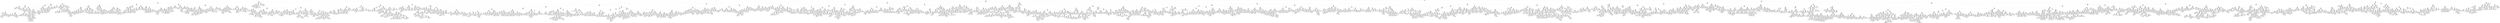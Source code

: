 digraph Tree {
node [shape=box, style="rounded", color="black", fontname="helvetica"] ;
edge [fontname="helvetica"] ;
0 [label="MEAN_TEMPERATURE <= 8.0\nsquared_error = 10338.3\nsamples = 5511\nvalue = 88.0"] ;
1 [label="HEATING_DEGREE_DAYS <= 13.1\nsquared_error = 1018.9\nsamples = 3453\nvalue = 26.4"] ;
0 -> 1 [labeldistance=2.5, labelangle=45, headlabel="True"] ;
2 [label="TOTAL_PRECIPITATION <= 12.2\nsquared_error = 3846.1\nsamples = 520\nvalue = 61.6"] ;
1 -> 2 ;
3 [label="Month <= 4.5\nsquared_error = 2837.8\nsamples = 502\nvalue = 56.5"] ;
2 -> 3 ;
4 [label="Day <= 27.5\nsquared_error = 103.9\nsamples = 142\nvalue = 17.5"] ;
3 -> 4 ;
5 [label="TOTAL_PRECIPITATION <= 5.7\nsquared_error = 37.4\nsamples = 123\nvalue = 16.2"] ;
4 -> 5 ;
6 [label="Year <= 1994.5\nsquared_error = 27.3\nsamples = 121\nvalue = 15.7"] ;
5 -> 6 ;
7 [label="DIRECTION_MAX_GUST <= 33.0\nsquared_error = 105.5\nsamples = 8\nvalue = 26.8"] ;
6 -> 7 ;
8 [label="DIRECTION_MAX_GUST <= 17.5\nsquared_error = 62.0\nsamples = 6\nvalue = 23.4"] ;
7 -> 8 ;
9 [label="MAX_TEMPERATURE <= 17.2\nsquared_error = 12.9\nsamples = 3\nvalue = 31.4"] ;
8 -> 9 ;
10 [label="HEATING_DEGREE_DAYS <= 11.8\nsquared_error = 0.9\nsamples = 2\nvalue = 29.4"] ;
9 -> 10 ;
11 [label="squared_error = 0.0\nsamples = 1\nvalue = 28.1"] ;
10 -> 11 ;
12 [label="squared_error = -0.0\nsamples = 1\nvalue = 30.1"] ;
10 -> 12 ;
13 [label="squared_error = 0.0\nsamples = 1\nvalue = 37.5"] ;
9 -> 13 ;
14 [label="Month <= 3.5\nsquared_error = 7.2\nsamples = 3\nvalue = 16.9"] ;
8 -> 14 ;
15 [label="squared_error = 0.0\nsamples = 1\nvalue = 11.8"] ;
14 -> 15 ;
16 [label="MAX_TEMPERATURE <= 13.8\nsquared_error = 0.8\nsamples = 2\nvalue = 18.2"] ;
14 -> 16 ;
17 [label="squared_error = 0.0\nsamples = 1\nvalue = 18.7"] ;
16 -> 17 ;
18 [label="squared_error = 0.0\nsamples = 1\nvalue = 16.6"] ;
16 -> 18 ;
19 [label="Day <= 24.5\nsquared_error = 7.8\nsamples = 2\nvalue = 42.3"] ;
7 -> 19 ;
20 [label="squared_error = 0.0\nsamples = 1\nvalue = 45.1"] ;
19 -> 20 ;
21 [label="squared_error = 0.0\nsamples = 1\nvalue = 39.5"] ;
19 -> 21 ;
22 [label="MIN_TEMPERATURE <= 1.6\nsquared_error = 14.6\nsamples = 113\nvalue = 15.0"] ;
6 -> 22 ;
23 [label="SNOW_ON_GROUND <= 8.5\nsquared_error = 11.1\nsamples = 105\nvalue = 14.6"] ;
22 -> 23 ;
24 [label="Year <= 1995.5\nsquared_error = 11.0\nsamples = 90\nvalue = 15.0"] ;
23 -> 24 ;
25 [label="MAX_REL_HUMIDITY <= 84.0\nsquared_error = 0.4\nsamples = 5\nvalue = 11.6"] ;
24 -> 25 ;
26 [label="MEAN_TEMPERATURE <= 5.8\nsquared_error = 0.1\nsamples = 2\nvalue = 12.1"] ;
25 -> 26 ;
27 [label="squared_error = 0.0\nsamples = 1\nvalue = 12.3"] ;
26 -> 27 ;
28 [label="squared_error = 0.0\nsamples = 1\nvalue = 11.8"] ;
26 -> 28 ;
29 [label="MIN_TEMPERATURE <= -3.8\nsquared_error = 0.1\nsamples = 3\nvalue = 10.9"] ;
25 -> 29 ;
30 [label="squared_error = 0.0\nsamples = 1\nvalue = 11.3"] ;
29 -> 30 ;
31 [label="SPEED_MAX_GUST <= 32.5\nsquared_error = 0.0\nsamples = 2\nvalue = 10.8"] ;
29 -> 31 ;
32 [label="squared_error = 0.0\nsamples = 1\nvalue = 10.7"] ;
31 -> 32 ;
33 [label="squared_error = 0.0\nsamples = 1\nvalue = 10.8"] ;
31 -> 33 ;
34 [label="Year <= 1996.5\nsquared_error = 10.9\nsamples = 85\nvalue = 15.2"] ;
24 -> 34 ;
35 [label="HEATING_DEGREE_DAYS <= 11.5\nsquared_error = 20.0\nsamples = 4\nvalue = 22.2"] ;
34 -> 35 ;
36 [label="squared_error = 0.0\nsamples = 1\nvalue = 17.4"] ;
35 -> 36 ;
37 [label="Day <= 15.5\nsquared_error = 7.5\nsamples = 3\nvalue = 25.4"] ;
35 -> 37 ;
38 [label="MAX_TEMPERATURE <= 12.2\nsquared_error = 0.0\nsamples = 2\nvalue = 23.5"] ;
37 -> 38 ;
39 [label="squared_error = 0.0\nsamples = 1\nvalue = 23.4"] ;
38 -> 39 ;
40 [label="squared_error = 0.0\nsamples = 1\nvalue = 23.6"] ;
38 -> 40 ;
41 [label="squared_error = 0.0\nsamples = 1\nvalue = 29.3"] ;
37 -> 41 ;
42 [label="DIRECTION_MAX_GUST <= 15.5\nsquared_error = 8.7\nsamples = 81\nvalue = 15.0"] ;
34 -> 42 ;
43 [label="TOTAL_PRECIPITATION <= 1.6\nsquared_error = 6.7\nsamples = 58\nvalue = 14.3"] ;
42 -> 43 ;
44 [label="MIN_REL_HUMIDITY <= 40.5\nsquared_error = 5.7\nsamples = 56\nvalue = 14.1"] ;
43 -> 44 ;
45 [label="MAX_REL_HUMIDITY <= 94.0\nsquared_error = 5.0\nsamples = 55\nvalue = 14.0"] ;
44 -> 45 ;
46 [label="Day <= 8.0\nsquared_error = 1.4\nsamples = 12\nvalue = 12.6"] ;
45 -> 46 ;
47 [label="Year <= 2017.5\nsquared_error = 0.0\nsamples = 2\nvalue = 14.8"] ;
46 -> 47 ;
48 [label="squared_error = 0.0\nsamples = 1\nvalue = 14.9"] ;
47 -> 48 ;
49 [label="squared_error = 0.0\nsamples = 1\nvalue = 14.6"] ;
47 -> 49 ;
50 [label="Year <= 2022.0\nsquared_error = 0.7\nsamples = 10\nvalue = 12.3"] ;
46 -> 50 ;
51 [label="MIN_REL_HUMIDITY <= 12.5\nsquared_error = 0.1\nsamples = 7\nvalue = 11.6"] ;
50 -> 51 ;
52 [label="squared_error = 0.0\nsamples = 1\nvalue = 11.0"] ;
51 -> 52 ;
53 [label="Year <= 2011.0\nsquared_error = 0.1\nsamples = 6\nvalue = 11.6"] ;
51 -> 53 ;
54 [label="MIN_REL_HUMIDITY <= 33.5\nsquared_error = 0.1\nsamples = 4\nvalue = 11.8"] ;
53 -> 54 ;
55 [label="MIN_REL_HUMIDITY <= 19.0\nsquared_error = 0.0\nsamples = 3\nvalue = 12.0"] ;
54 -> 55 ;
56 [label="squared_error = 0.0\nsamples = 1\nvalue = 11.9"] ;
55 -> 56 ;
57 [label="MEAN_TEMPERATURE <= 5.9\nsquared_error = 0.0\nsamples = 2\nvalue = 12.0"] ;
55 -> 57 ;
58 [label="squared_error = 0.0\nsamples = 1\nvalue = 12.1"] ;
57 -> 58 ;
59 [label="squared_error = -0.0\nsamples = 1\nvalue = 12.0"] ;
57 -> 59 ;
60 [label="squared_error = 0.0\nsamples = 1\nvalue = 11.5"] ;
54 -> 60 ;
61 [label="MIN_TEMPERATURE <= -5.6\nsquared_error = 0.0\nsamples = 2\nvalue = 11.4"] ;
53 -> 61 ;
62 [label="squared_error = 0.0\nsamples = 1\nvalue = 11.6"] ;
61 -> 62 ;
63 [label="squared_error = 0.0\nsamples = 1\nvalue = 11.3"] ;
61 -> 63 ;
64 [label="Day <= 24.5\nsquared_error = 0.2\nsamples = 3\nvalue = 13.1"] ;
50 -> 64 ;
65 [label="Day <= 23.5\nsquared_error = 0.0\nsamples = 2\nvalue = 12.7"] ;
64 -> 65 ;
66 [label="squared_error = 0.0\nsamples = 1\nvalue = 12.6"] ;
65 -> 66 ;
67 [label="squared_error = 0.0\nsamples = 1\nvalue = 12.9"] ;
65 -> 67 ;
68 [label="squared_error = 0.0\nsamples = 1\nvalue = 13.6"] ;
64 -> 68 ;
69 [label="Year <= 2001.5\nsquared_error = 5.4\nsamples = 43\nvalue = 14.5"] ;
45 -> 69 ;
70 [label="Day <= 18.5\nsquared_error = 4.0\nsamples = 14\nvalue = 13.0"] ;
69 -> 70 ;
71 [label="Day <= 16.5\nsquared_error = 0.8\nsamples = 7\nvalue = 11.5"] ;
70 -> 71 ;
72 [label="Day <= 10.0\nsquared_error = 0.6\nsamples = 5\nvalue = 11.0"] ;
71 -> 72 ;
73 [label="Year <= 1999.5\nsquared_error = 0.2\nsamples = 3\nvalue = 11.7"] ;
72 -> 73 ;
74 [label="squared_error = 0.0\nsamples = 1\nvalue = 11.2"] ;
73 -> 74 ;
75 [label="MEAN_TEMPERATURE <= 6.2\nsquared_error = 0.0\nsamples = 2\nvalue = 12.0"] ;
73 -> 75 ;
76 [label="squared_error = 0.0\nsamples = 1\nvalue = 11.8"] ;
75 -> 76 ;
77 [label="squared_error = 0.0\nsamples = 1\nvalue = 12.2"] ;
75 -> 77 ;
78 [label="TOTAL_PRECIPITATION <= 0.6\nsquared_error = 0.1\nsamples = 2\nvalue = 10.3"] ;
72 -> 78 ;
79 [label="squared_error = 0.0\nsamples = 1\nvalue = 9.9"] ;
78 -> 79 ;
80 [label="squared_error = -0.0\nsamples = 1\nvalue = 10.5"] ;
78 -> 80 ;
81 [label="Day <= 17.5\nsquared_error = 0.0\nsamples = 2\nvalue = 12.3"] ;
71 -> 81 ;
82 [label="squared_error = 0.0\nsamples = 1\nvalue = 12.3"] ;
81 -> 82 ;
83 [label="squared_error = 0.0\nsamples = 1\nvalue = 12.3"] ;
81 -> 83 ;
84 [label="MAX_TEMPERATURE <= 11.7\nsquared_error = 3.2\nsamples = 7\nvalue = 14.4"] ;
70 -> 84 ;
85 [label="squared_error = 0.0\nsamples = 1\nvalue = 11.3"] ;
84 -> 85 ;
86 [label="MIN_TEMPERATURE <= -3.7\nsquared_error = 1.1\nsamples = 6\nvalue = 15.2"] ;
84 -> 86 ;
87 [label="MIN_TEMPERATURE <= -4.7\nsquared_error = 0.1\nsamples = 2\nvalue = 13.8"] ;
86 -> 87 ;
88 [label="squared_error = 0.0\nsamples = 1\nvalue = 14.1"] ;
87 -> 88 ;
89 [label="squared_error = -0.0\nsamples = 1\nvalue = 13.5"] ;
87 -> 89 ;
90 [label="HEATING_DEGREE_DAYS <= 12.4\nsquared_error = 0.6\nsamples = 4\nvalue = 15.6"] ;
86 -> 90 ;
91 [label="MIN_TEMPERATURE <= -2.2\nsquared_error = 0.2\nsamples = 3\nvalue = 16.1"] ;
90 -> 91 ;
92 [label="squared_error = 0.0\nsamples = 1\nvalue = 16.8"] ;
91 -> 92 ;
93 [label="MAX_TEMPERATURE <= 13.9\nsquared_error = 0.0\nsamples = 2\nvalue = 15.9"] ;
91 -> 93 ;
94 [label="squared_error = 0.0\nsamples = 1\nvalue = 15.8"] ;
93 -> 94 ;
95 [label="squared_error = -0.0\nsamples = 1\nvalue = 16.0"] ;
93 -> 95 ;
96 [label="squared_error = -0.0\nsamples = 1\nvalue = 14.6"] ;
90 -> 96 ;
97 [label="Day <= 6.5\nsquared_error = 4.6\nsamples = 29\nvalue = 15.1"] ;
69 -> 97 ;
98 [label="HEATING_DEGREE_DAYS <= 11.9\nsquared_error = 0.8\nsamples = 6\nvalue = 13.5"] ;
97 -> 98 ;
99 [label="Day <= 4.5\nsquared_error = 0.9\nsamples = 4\nvalue = 14.0"] ;
98 -> 99 ;
100 [label="Year <= 2005.0\nsquared_error = 0.0\nsamples = 2\nvalue = 13.1"] ;
99 -> 100 ;
101 [label="squared_error = 0.0\nsamples = 1\nvalue = 13.2"] ;
100 -> 101 ;
102 [label="squared_error = 0.0\nsamples = 1\nvalue = 13.0"] ;
100 -> 102 ;
103 [label="MEAN_TEMPERATURE <= 6.7\nsquared_error = 0.3\nsamples = 2\nvalue = 14.8"] ;
99 -> 103 ;
104 [label="squared_error = 0.0\nsamples = 1\nvalue = 15.6"] ;
103 -> 104 ;
105 [label="squared_error = 0.0\nsamples = 1\nvalue = 14.4"] ;
103 -> 105 ;
106 [label="MEAN_TEMPERATURE <= 5.4\nsquared_error = 0.0\nsamples = 2\nvalue = 12.8"] ;
98 -> 106 ;
107 [label="squared_error = 0.0\nsamples = 1\nvalue = 13.0"] ;
106 -> 107 ;
108 [label="squared_error = -0.0\nsamples = 1\nvalue = 12.7"] ;
106 -> 108 ;
109 [label="Month <= 3.5\nsquared_error = 4.8\nsamples = 23\nvalue = 15.5"] ;
97 -> 109 ;
110 [label="MEAN_TEMPERATURE <= 6.8\nsquared_error = 2.3\nsamples = 3\nvalue = 13.4"] ;
109 -> 110 ;
111 [label="MIN_TEMPERATURE <= -1.0\nsquared_error = 0.2\nsamples = 2\nvalue = 12.8"] ;
110 -> 111 ;
112 [label="squared_error = 0.0\nsamples = 1\nvalue = 12.6"] ;
111 -> 112 ;
113 [label="squared_error = -0.0\nsamples = 1\nvalue = 13.7"] ;
111 -> 113 ;
114 [label="squared_error = -0.0\nsamples = 1\nvalue = 17.0"] ;
110 -> 114 ;
115 [label="MIN_TEMPERATURE <= -5.9\nsquared_error = 4.2\nsamples = 20\nvalue = 15.9"] ;
109 -> 115 ;
116 [label="Day <= 13.0\nsquared_error = 0.2\nsamples = 3\nvalue = 14.0"] ;
115 -> 116 ;
117 [label="squared_error = 0.0\nsamples = 1\nvalue = 14.4"] ;
116 -> 117 ;
118 [label="Year <= 2013.0\nsquared_error = 0.1\nsamples = 2\nvalue = 13.4"] ;
116 -> 118 ;
119 [label="squared_error = 0.0\nsamples = 1\nvalue = 13.7"] ;
118 -> 119 ;
120 [label="squared_error = 0.0\nsamples = 1\nvalue = 13.2"] ;
118 -> 120 ;
121 [label="Day <= 11.5\nsquared_error = 4.2\nsamples = 17\nvalue = 16.2"] ;
115 -> 121 ;
122 [label="Year <= 2011.0\nsquared_error = 6.5\nsamples = 4\nvalue = 18.3"] ;
121 -> 122 ;
123 [label="MEAN_TEMPERATURE <= 6.8\nsquared_error = 0.2\nsamples = 3\nvalue = 17.2"] ;
122 -> 123 ;
124 [label="Day <= 8.5\nsquared_error = 0.0\nsamples = 2\nvalue = 17.4"] ;
123 -> 124 ;
125 [label="squared_error = 0.0\nsamples = 1\nvalue = 17.4"] ;
124 -> 125 ;
126 [label="squared_error = 0.0\nsamples = 1\nvalue = 17.5"] ;
124 -> 126 ;
127 [label="squared_error = -0.0\nsamples = 1\nvalue = 16.2"] ;
123 -> 127 ;
128 [label="squared_error = -0.0\nsamples = 1\nvalue = 24.4"] ;
122 -> 128 ;
129 [label="HEATING_DEGREE_DAYS <= 12.8\nsquared_error = 1.6\nsamples = 13\nvalue = 15.6"] ;
121 -> 129 ;
130 [label="Year <= 2016.0\nsquared_error = 1.0\nsamples = 12\nvalue = 15.2"] ;
129 -> 130 ;
131 [label="MIN_TEMPERATURE <= 0.5\nsquared_error = 0.5\nsamples = 10\nvalue = 15.0"] ;
130 -> 131 ;
132 [label="Day <= 17.5\nsquared_error = 0.2\nsamples = 8\nvalue = 15.2"] ;
131 -> 132 ;
133 [label="MAX_TEMPERATURE <= 11.4\nsquared_error = 0.0\nsamples = 2\nvalue = 14.8"] ;
132 -> 133 ;
134 [label="squared_error = 0.0\nsamples = 1\nvalue = 14.8"] ;
133 -> 134 ;
135 [label="squared_error = -0.0\nsamples = 1\nvalue = 14.7"] ;
133 -> 135 ;
136 [label="MIN_TEMPERATURE <= -0.2\nsquared_error = 0.1\nsamples = 6\nvalue = 15.4"] ;
132 -> 136 ;
137 [label="MIN_TEMPERATURE <= -2.2\nsquared_error = 0.0\nsamples = 5\nvalue = 15.3"] ;
136 -> 137 ;
138 [label="HEATING_DEGREE_DAYS <= 12.7\nsquared_error = 0.0\nsamples = 3\nvalue = 15.2"] ;
137 -> 138 ;
139 [label="squared_error = 0.0\nsamples = 2\nvalue = 15.3"] ;
138 -> 139 ;
140 [label="squared_error = -0.0\nsamples = 1\nvalue = 15.1"] ;
138 -> 140 ;
141 [label="MEAN_TEMPERATURE <= 6.3\nsquared_error = 0.0\nsamples = 2\nvalue = 15.6"] ;
137 -> 141 ;
142 [label="squared_error = 0.0\nsamples = 1\nvalue = 15.6"] ;
141 -> 142 ;
143 [label="squared_error = -0.0\nsamples = 1\nvalue = 15.5"] ;
141 -> 143 ;
144 [label="squared_error = 0.0\nsamples = 1\nvalue = 16.2"] ;
136 -> 144 ;
145 [label="MEAN_TEMPERATURE <= 7.2\nsquared_error = 0.4\nsamples = 2\nvalue = 13.4"] ;
131 -> 145 ;
146 [label="squared_error = 0.0\nsamples = 1\nvalue = 12.8"] ;
145 -> 146 ;
147 [label="squared_error = 0.0\nsamples = 1\nvalue = 14.0"] ;
145 -> 147 ;
148 [label="TOTAL_PRECIPITATION <= 0.6\nsquared_error = 0.2\nsamples = 2\nvalue = 17.2"] ;
130 -> 148 ;
149 [label="squared_error = 0.0\nsamples = 1\nvalue = 16.7"] ;
148 -> 149 ;
150 [label="squared_error = 0.0\nsamples = 1\nvalue = 17.6"] ;
148 -> 150 ;
151 [label="squared_error = -0.0\nsamples = 1\nvalue = 17.7"] ;
129 -> 151 ;
152 [label="squared_error = 0.0\nsamples = 1\nvalue = 22.5"] ;
44 -> 152 ;
153 [label="MEAN_TEMPERATURE <= 5.8\nsquared_error = 0.1\nsamples = 2\nvalue = 20.3"] ;
43 -> 153 ;
154 [label="squared_error = 0.0\nsamples = 1\nvalue = 20.5"] ;
153 -> 154 ;
155 [label="squared_error = 0.0\nsamples = 1\nvalue = 19.8"] ;
153 -> 155 ;
156 [label="HEATING_DEGREE_DAYS <= 12.1\nsquared_error = 10.2\nsamples = 23\nvalue = 16.5"] ;
42 -> 156 ;
157 [label="Year <= 2020.5\nsquared_error = 8.5\nsamples = 14\nvalue = 18.2"] ;
156 -> 157 ;
158 [label="MIN_TEMPERATURE <= 0.3\nsquared_error = 3.5\nsamples = 10\nvalue = 19.4"] ;
157 -> 158 ;
159 [label="DIRECTION_MAX_GUST <= 17.0\nsquared_error = 2.4\nsamples = 8\nvalue = 18.8"] ;
158 -> 159 ;
160 [label="squared_error = 0.0\nsamples = 1\nvalue = 22.2"] ;
159 -> 160 ;
161 [label="MAX_TEMPERATURE <= 14.6\nsquared_error = 0.3\nsamples = 7\nvalue = 18.2"] ;
159 -> 161 ;
162 [label="MAX_TEMPERATURE <= 14.2\nsquared_error = 0.1\nsamples = 2\nvalue = 17.5"] ;
161 -> 162 ;
163 [label="squared_error = 0.0\nsamples = 1\nvalue = 17.8"] ;
162 -> 163 ;
164 [label="squared_error = 0.0\nsamples = 1\nvalue = 17.2"] ;
162 -> 164 ;
165 [label="MIN_TEMPERATURE <= -2.5\nsquared_error = 0.1\nsamples = 5\nvalue = 18.6"] ;
161 -> 165 ;
166 [label="Day <= 9.0\nsquared_error = 0.0\nsamples = 3\nvalue = 18.3"] ;
165 -> 166 ;
167 [label="squared_error = 0.0\nsamples = 1\nvalue = 18.1"] ;
166 -> 167 ;
168 [label="squared_error = 0.0\nsamples = 2\nvalue = 18.4"] ;
166 -> 168 ;
169 [label="Month <= 3.5\nsquared_error = 0.0\nsamples = 2\nvalue = 18.8"] ;
165 -> 169 ;
170 [label="squared_error = 0.0\nsamples = 1\nvalue = 18.8"] ;
169 -> 170 ;
171 [label="squared_error = 0.0\nsamples = 1\nvalue = 18.7"] ;
169 -> 171 ;
172 [label="SPEED_MAX_GUST <= 38.0\nsquared_error = 1.7\nsamples = 2\nvalue = 21.5"] ;
158 -> 172 ;
173 [label="squared_error = 0.0\nsamples = 1\nvalue = 22.8"] ;
172 -> 173 ;
174 [label="squared_error = 0.0\nsamples = 1\nvalue = 20.2"] ;
172 -> 174 ;
175 [label="MIN_TEMPERATURE <= -0.0\nsquared_error = 6.3\nsamples = 4\nvalue = 14.8"] ;
157 -> 175 ;
176 [label="MIN_TEMPERATURE <= -0.8\nsquared_error = 2.2\nsamples = 3\nvalue = 15.7"] ;
175 -> 176 ;
177 [label="DIRECTION_MAX_GUST <= 31.0\nsquared_error = 0.4\nsamples = 2\nvalue = 15.0"] ;
176 -> 177 ;
178 [label="squared_error = 0.0\nsamples = 1\nvalue = 13.9"] ;
177 -> 178 ;
179 [label="squared_error = -0.0\nsamples = 1\nvalue = 15.4"] ;
177 -> 179 ;
180 [label="squared_error = 0.0\nsamples = 1\nvalue = 18.4"] ;
176 -> 180 ;
181 [label="squared_error = 0.0\nsamples = 1\nvalue = 10.0"] ;
175 -> 181 ;
182 [label="Day <= 18.0\nsquared_error = 3.3\nsamples = 9\nvalue = 14.2"] ;
156 -> 182 ;
183 [label="MIN_TEMPERATURE <= -1.6\nsquared_error = 0.6\nsamples = 6\nvalue = 13.1"] ;
182 -> 183 ;
184 [label="Day <= 10.5\nsquared_error = 0.2\nsamples = 4\nvalue = 12.5"] ;
183 -> 184 ;
185 [label="squared_error = 0.0\nsamples = 1\nvalue = 13.0"] ;
184 -> 185 ;
186 [label="MIN_TEMPERATURE <= -3.9\nsquared_error = 0.0\nsamples = 3\nvalue = 12.2"] ;
184 -> 186 ;
187 [label="squared_error = 0.0\nsamples = 1\nvalue = 12.4"] ;
186 -> 187 ;
188 [label="MIN_TEMPERATURE <= -2.4\nsquared_error = 0.0\nsamples = 2\nvalue = 12.1"] ;
186 -> 188 ;
189 [label="squared_error = 0.0\nsamples = 1\nvalue = 12.2"] ;
188 -> 189 ;
190 [label="squared_error = 0.0\nsamples = 1\nvalue = 12.0"] ;
188 -> 190 ;
191 [label="Year <= 2013.0\nsquared_error = 0.1\nsamples = 2\nvalue = 14.0"] ;
183 -> 191 ;
192 [label="squared_error = 0.0\nsamples = 1\nvalue = 13.6"] ;
191 -> 192 ;
193 [label="squared_error = 0.0\nsamples = 1\nvalue = 14.3"] ;
191 -> 193 ;
194 [label="HEATING_DEGREE_DAYS <= 12.4\nsquared_error = 1.3\nsamples = 3\nvalue = 16.3"] ;
182 -> 194 ;
195 [label="squared_error = 0.0\nsamples = 1\nvalue = 15.2"] ;
194 -> 195 ;
196 [label="TOTAL_PRECIPITATION <= 1.9\nsquared_error = 0.1\nsamples = 2\nvalue = 17.5"] ;
194 -> 196 ;
197 [label="squared_error = 0.0\nsamples = 1\nvalue = 17.8"] ;
196 -> 197 ;
198 [label="squared_error = -0.0\nsamples = 1\nvalue = 17.3"] ;
196 -> 198 ;
199 [label="Month <= 2.5\nsquared_error = 3.2\nsamples = 15\nvalue = 12.0"] ;
23 -> 199 ;
200 [label="MEAN_TEMPERATURE <= 5.7\nsquared_error = 0.2\nsamples = 2\nvalue = 16.5"] ;
199 -> 200 ;
201 [label="squared_error = 0.0\nsamples = 1\nvalue = 16.9"] ;
200 -> 201 ;
202 [label="squared_error = -0.0\nsamples = 1\nvalue = 16.1"] ;
200 -> 202 ;
203 [label="MIN_TEMPERATURE <= -1.7\nsquared_error = 1.2\nsamples = 13\nvalue = 11.5"] ;
199 -> 203 ;
204 [label="MAX_REL_HUMIDITY <= inf\nsquared_error = 0.5\nsamples = 4\nvalue = 12.8"] ;
203 -> 204 ;
205 [label="DIRECTION_MAX_GUST <= 17.0\nsquared_error = 0.1\nsamples = 3\nvalue = 12.5"] ;
204 -> 205 ;
206 [label="SNOW_ON_GROUND <= 21.5\nsquared_error = 0.0\nsamples = 2\nvalue = 12.3"] ;
205 -> 206 ;
207 [label="squared_error = 0.0\nsamples = 1\nvalue = 12.2"] ;
206 -> 207 ;
208 [label="squared_error = 0.0\nsamples = 1\nvalue = 12.4"] ;
206 -> 208 ;
209 [label="squared_error = -0.0\nsamples = 1\nvalue = 12.9"] ;
205 -> 209 ;
210 [label="squared_error = -0.0\nsamples = 1\nvalue = 14.2"] ;
204 -> 210 ;
211 [label="Month <= 3.5\nsquared_error = 0.3\nsamples = 9\nvalue = 10.9"] ;
203 -> 211 ;
212 [label="SNOW_ON_GROUND <= 23.5\nsquared_error = 0.1\nsamples = 5\nvalue = 10.5"] ;
211 -> 212 ;
213 [label="SNOW_ON_GROUND <= 10.5\nsquared_error = 0.0\nsamples = 4\nvalue = 10.6"] ;
212 -> 213 ;
214 [label="squared_error = 0.0\nsamples = 1\nvalue = 10.3"] ;
213 -> 214 ;
215 [label="MEAN_TEMPERATURE <= 5.3\nsquared_error = 0.0\nsamples = 3\nvalue = 10.6"] ;
213 -> 215 ;
216 [label="squared_error = 0.0\nsamples = 1\nvalue = 10.5"] ;
215 -> 216 ;
217 [label="SNOW_ON_GROUND <= 16.0\nsquared_error = 0.0\nsamples = 2\nvalue = 10.7"] ;
215 -> 217 ;
218 [label="squared_error = 0.0\nsamples = 1\nvalue = 10.7"] ;
217 -> 218 ;
219 [label="squared_error = 0.0\nsamples = 1\nvalue = 10.7"] ;
217 -> 219 ;
220 [label="squared_error = 0.0\nsamples = 1\nvalue = 9.8"] ;
212 -> 220 ;
221 [label="HEATING_DEGREE_DAYS <= 12.2\nsquared_error = 0.2\nsamples = 4\nvalue = 11.4"] ;
211 -> 221 ;
222 [label="TOTAL_PRECIPITATION <= 0.2\nsquared_error = 0.1\nsamples = 3\nvalue = 11.5"] ;
221 -> 222 ;
223 [label="SNOW_ON_GROUND <= 13.5\nsquared_error = 0.0\nsamples = 2\nvalue = 11.9"] ;
222 -> 223 ;
224 [label="squared_error = 0.0\nsamples = 1\nvalue = 11.9"] ;
223 -> 224 ;
225 [label="squared_error = -0.0\nsamples = 1\nvalue = 11.8"] ;
223 -> 225 ;
226 [label="squared_error = 0.0\nsamples = 1\nvalue = 11.3"] ;
222 -> 226 ;
227 [label="squared_error = -0.0\nsamples = 1\nvalue = 10.6"] ;
221 -> 227 ;
228 [label="Day <= 15.5\nsquared_error = 32.8\nsamples = 8\nvalue = 21.2"] ;
22 -> 228 ;
229 [label="SNOW_ON_GROUND <= 4.5\nsquared_error = 6.7\nsamples = 5\nvalue = 17.8"] ;
228 -> 229 ;
230 [label="HEATING_DEGREE_DAYS <= 11.8\nsquared_error = 0.6\nsamples = 2\nvalue = 14.2"] ;
229 -> 230 ;
231 [label="squared_error = 0.0\nsamples = 1\nvalue = 15.0"] ;
230 -> 231 ;
232 [label="squared_error = 0.0\nsamples = 1\nvalue = 13.5"] ;
230 -> 232 ;
233 [label="SNOW_ON_GROUND <= 23.0\nsquared_error = 1.9\nsamples = 3\nvalue = 19.3"] ;
229 -> 233 ;
234 [label="Day <= 5.5\nsquared_error = 0.4\nsamples = 2\nvalue = 19.9"] ;
233 -> 234 ;
235 [label="squared_error = 0.0\nsamples = 1\nvalue = 20.5"] ;
234 -> 235 ;
236 [label="squared_error = 0.0\nsamples = 1\nvalue = 19.3"] ;
234 -> 236 ;
237 [label="squared_error = -0.0\nsamples = 1\nvalue = 16.7"] ;
233 -> 237 ;
238 [label="MAX_TEMPERATURE <= 10.6\nsquared_error = 2.8\nsamples = 3\nvalue = 29.2"] ;
228 -> 238 ;
239 [label="MAX_TEMPERATURE <= 9.9\nsquared_error = 0.7\nsamples = 2\nvalue = 28.2"] ;
238 -> 239 ;
240 [label="squared_error = 0.0\nsamples = 1\nvalue = 27.3"] ;
239 -> 240 ;
241 [label="squared_error = 0.0\nsamples = 1\nvalue = 29.0"] ;
239 -> 241 ;
242 [label="squared_error = 0.0\nsamples = 1\nvalue = 31.4"] ;
238 -> 242 ;
243 [label="MAX_TEMPERATURE <= 11.1\nsquared_error = 36.3\nsamples = 2\nvalue = 35.6"] ;
5 -> 243 ;
244 [label="squared_error = 0.0\nsamples = 1\nvalue = 40.5"] ;
243 -> 244 ;
245 [label="squared_error = -0.0\nsamples = 1\nvalue = 28.2"] ;
243 -> 245 ;
246 [label="Year <= 2011.5\nsquared_error = 477.1\nsamples = 19\nvalue = 26.6"] ;
4 -> 246 ;
247 [label="Month <= 3.5\nsquared_error = 67.5\nsamples = 13\nvalue = 17.2"] ;
246 -> 247 ;
248 [label="MAX_TEMPERATURE <= 16.3\nsquared_error = 0.6\nsamples = 5\nvalue = 11.2"] ;
247 -> 248 ;
249 [label="MIN_TEMPERATURE <= -3.4\nsquared_error = 0.1\nsamples = 3\nvalue = 10.8"] ;
248 -> 249 ;
250 [label="squared_error = 0.0\nsamples = 1\nvalue = 11.3"] ;
249 -> 250 ;
251 [label="MEAN_TEMPERATURE <= 5.7\nsquared_error = 0.0\nsamples = 2\nvalue = 10.6"] ;
249 -> 251 ;
252 [label="squared_error = 0.0\nsamples = 1\nvalue = 10.7"] ;
251 -> 252 ;
253 [label="squared_error = 0.0\nsamples = 1\nvalue = 10.5"] ;
251 -> 253 ;
254 [label="Day <= 30.5\nsquared_error = 0.4\nsamples = 2\nvalue = 12.1"] ;
248 -> 254 ;
255 [label="squared_error = 0.0\nsamples = 1\nvalue = 13.0"] ;
254 -> 255 ;
256 [label="squared_error = 0.0\nsamples = 1\nvalue = 11.7"] ;
254 -> 256 ;
257 [label="Year <= 2007.0\nsquared_error = 65.1\nsamples = 8\nvalue = 22.7"] ;
247 -> 257 ;
258 [label="MEAN_TEMPERATURE <= 6.2\nsquared_error = 2.3\nsamples = 3\nvalue = 33.9"] ;
257 -> 258 ;
259 [label="squared_error = 0.0\nsamples = 1\nvalue = 32.0"] ;
258 -> 259 ;
260 [label="MIN_TEMPERATURE <= -2.8\nsquared_error = 0.8\nsamples = 2\nvalue = 34.8"] ;
258 -> 260 ;
261 [label="squared_error = 0.0\nsamples = 1\nvalue = 33.9"] ;
260 -> 261 ;
262 [label="squared_error = 0.0\nsamples = 1\nvalue = 35.7"] ;
260 -> 262 ;
263 [label="MIN_TEMPERATURE <= 0.8\nsquared_error = 24.6\nsamples = 5\nvalue = 18.5"] ;
257 -> 263 ;
264 [label="Day <= 29.5\nsquared_error = 11.8\nsamples = 4\nvalue = 15.3"] ;
263 -> 264 ;
265 [label="TOTAL_PRECIPITATION <= 1.3\nsquared_error = 2.0\nsamples = 3\nvalue = 13.7"] ;
264 -> 265 ;
266 [label="squared_error = 0.0\nsamples = 1\nvalue = 15.1"] ;
265 -> 266 ;
267 [label="Year <= 2009.5\nsquared_error = 0.2\nsamples = 2\nvalue = 12.4"] ;
265 -> 267 ;
268 [label="squared_error = 0.0\nsamples = 1\nvalue = 11.9"] ;
267 -> 268 ;
269 [label="squared_error = -0.0\nsamples = 1\nvalue = 12.8"] ;
267 -> 269 ;
270 [label="squared_error = 0.0\nsamples = 1\nvalue = 21.7"] ;
264 -> 270 ;
271 [label="squared_error = 0.0\nsamples = 1\nvalue = 23.9"] ;
263 -> 271 ;
272 [label="DIRECTION_MAX_GUST <= 20.5\nsquared_error = 656.0\nsamples = 6\nvalue = 54.6"] ;
246 -> 272 ;
273 [label="Year <= 2014.0\nsquared_error = 0.6\nsamples = 2\nvalue = 82.5"] ;
272 -> 273 ;
274 [label="squared_error = 0.0\nsamples = 1\nvalue = 81.4"] ;
273 -> 274 ;
275 [label="squared_error = -0.0\nsamples = 1\nvalue = 83.0"] ;
273 -> 275 ;
276 [label="DIRECTION_MAX_GUST <= 22.0\nsquared_error = 131.5\nsamples = 4\nvalue = 33.8"] ;
272 -> 276 ;
277 [label="MAX_TEMPERATURE <= 14.5\nsquared_error = 0.0\nsamples = 2\nvalue = 44.2"] ;
276 -> 277 ;
278 [label="squared_error = 0.0\nsamples = 1\nvalue = 44.4"] ;
277 -> 278 ;
279 [label="squared_error = -0.0\nsamples = 1\nvalue = 44.0"] ;
277 -> 279 ;
280 [label="DIRECTION_MAX_GUST <= 28.0\nsquared_error = 45.6\nsamples = 2\nvalue = 23.4"] ;
276 -> 280 ;
281 [label="squared_error = 0.0\nsamples = 1\nvalue = 30.1"] ;
280 -> 281 ;
282 [label="squared_error = 0.0\nsamples = 1\nvalue = 16.6"] ;
280 -> 282 ;
283 [label="Month <= 9.5\nsquared_error = 3078.6\nsamples = 360\nvalue = 72.4"] ;
3 -> 283 ;
284 [label="Month <= 5.5\nsquared_error = 3983.3\nsamples = 213\nvalue = 82.5"] ;
283 -> 284 ;
285 [label="Day <= 15.5\nsquared_error = 3235.1\nsamples = 125\nvalue = 58.8"] ;
284 -> 285 ;
286 [label="Year <= 1994.5\nsquared_error = 505.5\nsamples = 73\nvalue = 30.3"] ;
285 -> 286 ;
287 [label="squared_error = 0.0\nsamples = 1\nvalue = 197.0"] ;
286 -> 287 ;
288 [label="Year <= 2011.5\nsquared_error = 272.4\nsamples = 72\nvalue = 28.9"] ;
286 -> 288 ;
289 [label="SNOW_ON_GROUND <= inf\nsquared_error = 109.5\nsamples = 46\nvalue = 21.5"] ;
288 -> 289 ;
290 [label="MAX_TEMPERATURE <= 15.9\nsquared_error = 139.1\nsamples = 21\nvalue = 26.6"] ;
289 -> 290 ;
291 [label="SNOW_ON_GROUND <= 1.5\nsquared_error = 4.5\nsamples = 11\nvalue = 19.7"] ;
290 -> 291 ;
292 [label="MIN_TEMPERATURE <= 0.7\nsquared_error = 3.1\nsamples = 10\nvalue = 19.4"] ;
291 -> 292 ;
293 [label="Year <= 1999.0\nsquared_error = 0.9\nsamples = 7\nvalue = 18.2"] ;
292 -> 293 ;
294 [label="MEAN_TEMPERATURE <= 6.5\nsquared_error = 0.0\nsamples = 3\nvalue = 19.3"] ;
293 -> 294 ;
295 [label="TOTAL_PRECIPITATION <= 0.6\nsquared_error = 0.0\nsamples = 2\nvalue = 19.2"] ;
294 -> 295 ;
296 [label="squared_error = 0.0\nsamples = 1\nvalue = 19.0"] ;
295 -> 296 ;
297 [label="squared_error = 0.0\nsamples = 1\nvalue = 19.3"] ;
295 -> 297 ;
298 [label="squared_error = 0.0\nsamples = 1\nvalue = 19.6"] ;
294 -> 298 ;
299 [label="Year <= 2004.5\nsquared_error = 0.4\nsamples = 4\nvalue = 17.6"] ;
293 -> 299 ;
300 [label="Year <= 2001.5\nsquared_error = 0.2\nsamples = 3\nvalue = 17.9"] ;
299 -> 300 ;
301 [label="squared_error = 0.0\nsamples = 1\nvalue = 17.4"] ;
300 -> 301 ;
302 [label="squared_error = 0.0\nsamples = 2\nvalue = 18.3"] ;
300 -> 302 ;
303 [label="squared_error = -0.0\nsamples = 1\nvalue = 16.8"] ;
299 -> 303 ;
304 [label="Day <= 5.5\nsquared_error = 0.5\nsamples = 3\nvalue = 21.4"] ;
292 -> 304 ;
305 [label="MAX_TEMPERATURE <= 10.8\nsquared_error = 0.0\nsamples = 2\nvalue = 20.9"] ;
304 -> 305 ;
306 [label="squared_error = 0.0\nsamples = 1\nvalue = 21.0"] ;
305 -> 306 ;
307 [label="squared_error = 0.0\nsamples = 1\nvalue = 20.9"] ;
305 -> 307 ;
308 [label="squared_error = 0.0\nsamples = 1\nvalue = 22.4"] ;
304 -> 308 ;
309 [label="squared_error = -0.0\nsamples = 1\nvalue = 24.9"] ;
291 -> 309 ;
310 [label="SNOW_ON_GROUND <= 0.5\nsquared_error = 171.6\nsamples = 10\nvalue = 35.0"] ;
290 -> 310 ;
311 [label="MEAN_TEMPERATURE <= 6.3\nsquared_error = 58.6\nsamples = 4\nvalue = 47.7"] ;
310 -> 311 ;
312 [label="squared_error = 0.0\nsamples = 1\nvalue = 31.7"] ;
311 -> 312 ;
313 [label="MAX_TEMPERATURE <= 18.0\nsquared_error = 18.4\nsamples = 3\nvalue = 50.4"] ;
311 -> 313 ;
314 [label="Day <= 10.5\nsquared_error = 5.8\nsamples = 2\nvalue = 53.1"] ;
313 -> 314 ;
315 [label="squared_error = 0.0\nsamples = 1\nvalue = 55.5"] ;
314 -> 315 ;
316 [label="squared_error = -0.0\nsamples = 1\nvalue = 50.7"] ;
314 -> 316 ;
317 [label="squared_error = 0.0\nsamples = 1\nvalue = 45.0"] ;
313 -> 317 ;
318 [label="MIN_TEMPERATURE <= -2.6\nsquared_error = 6.1\nsamples = 6\nvalue = 23.9"] ;
310 -> 318 ;
319 [label="Day <= 10.5\nsquared_error = 3.7\nsamples = 5\nvalue = 24.6"] ;
318 -> 319 ;
320 [label="TOTAL_PRECIPITATION <= 0.5\nsquared_error = 0.0\nsamples = 2\nvalue = 25.9"] ;
319 -> 320 ;
321 [label="squared_error = 0.0\nsamples = 1\nvalue = 26.1"] ;
320 -> 321 ;
322 [label="squared_error = 0.0\nsamples = 1\nvalue = 25.9"] ;
320 -> 322 ;
323 [label="Day <= 11.5\nsquared_error = 2.7\nsamples = 3\nvalue = 22.7"] ;
319 -> 323 ;
324 [label="squared_error = 0.0\nsamples = 1\nvalue = 20.5"] ;
323 -> 324 ;
325 [label="Day <= 13.0\nsquared_error = 0.4\nsamples = 2\nvalue = 23.8"] ;
323 -> 325 ;
326 [label="squared_error = 0.0\nsamples = 1\nvalue = 23.2"] ;
325 -> 326 ;
327 [label="squared_error = 0.0\nsamples = 1\nvalue = 24.4"] ;
325 -> 327 ;
328 [label="squared_error = 0.0\nsamples = 1\nvalue = 19.5"] ;
318 -> 328 ;
329 [label="TOTAL_PRECIPITATION <= 8.2\nsquared_error = 55.2\nsamples = 25\nvalue = 17.7"] ;
289 -> 329 ;
330 [label="Day <= 13.0\nsquared_error = 17.9\nsamples = 24\nvalue = 16.8"] ;
329 -> 330 ;
331 [label="TOTAL_PRECIPITATION <= 0.3\nsquared_error = 8.0\nsamples = 20\nvalue = 15.5"] ;
330 -> 331 ;
332 [label="Day <= 8.5\nsquared_error = 5.8\nsamples = 16\nvalue = 14.6"] ;
331 -> 332 ;
333 [label="MIN_TEMPERATURE <= 0.1\nsquared_error = 1.2\nsamples = 9\nvalue = 13.2"] ;
332 -> 333 ;
334 [label="MIN_REL_HUMIDITY <= 23.0\nsquared_error = 0.7\nsamples = 8\nvalue = 13.5"] ;
333 -> 334 ;
335 [label="MIN_TEMPERATURE <= -5.1\nsquared_error = 0.2\nsamples = 6\nvalue = 13.9"] ;
334 -> 335 ;
336 [label="squared_error = 0.0\nsamples = 1\nvalue = 14.8"] ;
335 -> 336 ;
337 [label="DIRECTION_MAX_GUST <= 15.5\nsquared_error = 0.1\nsamples = 5\nvalue = 13.7"] ;
335 -> 337 ;
338 [label="squared_error = 0.0\nsamples = 1\nvalue = 14.4"] ;
337 -> 338 ;
339 [label="MAX_TEMPERATURE <= 13.7\nsquared_error = 0.0\nsamples = 4\nvalue = 13.7"] ;
337 -> 339 ;
340 [label="squared_error = 0.0\nsamples = 1\nvalue = 13.9"] ;
339 -> 340 ;
341 [label="MAX_REL_HUMIDITY <= 86.0\nsquared_error = 0.0\nsamples = 3\nvalue = 13.6"] ;
339 -> 341 ;
342 [label="MEAN_TEMPERATURE <= 6.5\nsquared_error = 0.0\nsamples = 2\nvalue = 13.6"] ;
341 -> 342 ;
343 [label="squared_error = 0.0\nsamples = 1\nvalue = 13.6"] ;
342 -> 343 ;
344 [label="squared_error = 0.0\nsamples = 1\nvalue = 13.7"] ;
342 -> 344 ;
345 [label="squared_error = -0.0\nsamples = 1\nvalue = 13.5"] ;
341 -> 345 ;
346 [label="Year <= 2002.0\nsquared_error = 0.1\nsamples = 2\nvalue = 12.1"] ;
334 -> 346 ;
347 [label="squared_error = 0.0\nsamples = 1\nvalue = 11.8"] ;
346 -> 347 ;
348 [label="squared_error = -0.0\nsamples = 1\nvalue = 12.6"] ;
346 -> 348 ;
349 [label="squared_error = 0.0\nsamples = 1\nvalue = 11.5"] ;
333 -> 349 ;
350 [label="Year <= 2009.5\nsquared_error = 5.1\nsamples = 7\nvalue = 16.8"] ;
332 -> 350 ;
351 [label="MIN_TEMPERATURE <= 1.2\nsquared_error = 2.5\nsamples = 5\nvalue = 15.8"] ;
350 -> 351 ;
352 [label="HEATING_DEGREE_DAYS <= 11.8\nsquared_error = 0.2\nsamples = 3\nvalue = 14.2"] ;
351 -> 352 ;
353 [label="MAX_TEMPERATURE <= 16.7\nsquared_error = 0.0\nsamples = 2\nvalue = 14.0"] ;
352 -> 353 ;
354 [label="squared_error = 0.0\nsamples = 1\nvalue = 13.8"] ;
353 -> 354 ;
355 [label="squared_error = 0.0\nsamples = 1\nvalue = 14.1"] ;
353 -> 355 ;
356 [label="squared_error = 0.0\nsamples = 1\nvalue = 15.0"] ;
352 -> 356 ;
357 [label="HEATING_DEGREE_DAYS <= 10.9\nsquared_error = 0.1\nsamples = 2\nvalue = 17.4"] ;
351 -> 357 ;
358 [label="squared_error = 0.0\nsamples = 1\nvalue = 17.1"] ;
357 -> 358 ;
359 [label="squared_error = 0.0\nsamples = 1\nvalue = 17.6"] ;
357 -> 359 ;
360 [label="Year <= 2010.5\nsquared_error = 1.2\nsamples = 2\nvalue = 19.6"] ;
350 -> 360 ;
361 [label="squared_error = 0.0\nsamples = 1\nvalue = 18.1"] ;
360 -> 361 ;
362 [label="squared_error = 0.0\nsamples = 1\nvalue = 20.4"] ;
360 -> 362 ;
363 [label="Year <= 2004.5\nsquared_error = 3.7\nsamples = 4\nvalue = 18.4"] ;
331 -> 363 ;
364 [label="HEATING_DEGREE_DAYS <= 10.4\nsquared_error = 0.2\nsamples = 3\nvalue = 19.1"] ;
363 -> 364 ;
365 [label="squared_error = 0.0\nsamples = 1\nvalue = 19.9"] ;
364 -> 365 ;
366 [label="TOTAL_PRECIPITATION <= 4.4\nsquared_error = 0.0\nsamples = 2\nvalue = 18.8"] ;
364 -> 366 ;
367 [label="squared_error = 0.0\nsamples = 1\nvalue = 18.7"] ;
366 -> 367 ;
368 [label="squared_error = 0.0\nsamples = 1\nvalue = 19.1"] ;
366 -> 368 ;
369 [label="squared_error = 0.0\nsamples = 1\nvalue = 13.2"] ;
363 -> 369 ;
370 [label="MIN_REL_HUMIDITY <= 33.5\nsquared_error = 9.9\nsamples = 4\nvalue = 24.1"] ;
330 -> 370 ;
371 [label="MAX_TEMPERATURE <= 11.7\nsquared_error = 0.1\nsamples = 3\nvalue = 25.3"] ;
370 -> 371 ;
372 [label="squared_error = 0.0\nsamples = 1\nvalue = 25.1"] ;
371 -> 372 ;
373 [label="MAX_TEMPERATURE <= 15.7\nsquared_error = 0.0\nsamples = 2\nvalue = 25.8"] ;
371 -> 373 ;
374 [label="squared_error = 0.0\nsamples = 1\nvalue = 25.7"] ;
373 -> 374 ;
375 [label="squared_error = 0.0\nsamples = 1\nvalue = 25.9"] ;
373 -> 375 ;
376 [label="squared_error = 0.0\nsamples = 1\nvalue = 16.4"] ;
370 -> 376 ;
377 [label="squared_error = 0.0\nsamples = 1\nvalue = 58.9"] ;
329 -> 377 ;
378 [label="MAX_TEMPERATURE <= 12.2\nsquared_error = 261.5\nsamples = 26\nvalue = 44.0"] ;
288 -> 378 ;
379 [label="DIRECTION_MAX_GUST <= 17.0\nsquared_error = 71.9\nsamples = 5\nvalue = 65.1"] ;
378 -> 379 ;
380 [label="squared_error = 0.0\nsamples = 1\nvalue = 45.6"] ;
379 -> 380 ;
381 [label="MEAN_TEMPERATURE <= 6.0\nsquared_error = 27.5\nsamples = 4\nvalue = 67.5"] ;
379 -> 381 ;
382 [label="TOTAL_PRECIPITATION <= 1.9\nsquared_error = 4.8\nsamples = 2\nvalue = 76.3"] ;
381 -> 382 ;
383 [label="squared_error = 0.0\nsamples = 1\nvalue = 78.5"] ;
382 -> 383 ;
384 [label="squared_error = 0.0\nsamples = 1\nvalue = 74.1"] ;
382 -> 384 ;
385 [label="MEAN_TEMPERATURE <= 6.3\nsquared_error = 0.7\nsamples = 2\nvalue = 64.6"] ;
381 -> 385 ;
386 [label="squared_error = 0.0\nsamples = 1\nvalue = 64.2"] ;
385 -> 386 ;
387 [label="squared_error = 0.0\nsamples = 1\nvalue = 66.5"] ;
385 -> 387 ;
388 [label="MAX_TEMPERATURE <= 19.1\nsquared_error = 145.6\nsamples = 21\nvalue = 37.7"] ;
378 -> 388 ;
389 [label="MEAN_TEMPERATURE <= 5.8\nsquared_error = 115.6\nsamples = 20\nvalue = 36.1"] ;
388 -> 389 ;
390 [label="DIRECTION_MAX_GUST <= 23.5\nsquared_error = 87.0\nsamples = 6\nvalue = 44.8"] ;
389 -> 390 ;
391 [label="squared_error = 0.0\nsamples = 1\nvalue = 67.7"] ;
390 -> 391 ;
392 [label="MIN_REL_HUMIDITY <= 26.5\nsquared_error = 24.4\nsamples = 5\nvalue = 42.0"] ;
390 -> 392 ;
393 [label="MIN_REL_HUMIDITY <= 21.0\nsquared_error = 7.6\nsamples = 2\nvalue = 34.6"] ;
392 -> 393 ;
394 [label="squared_error = 0.0\nsamples = 1\nvalue = 31.8"] ;
393 -> 394 ;
395 [label="squared_error = 0.0\nsamples = 1\nvalue = 37.3"] ;
393 -> 395 ;
396 [label="MEAN_TEMPERATURE <= 5.5\nsquared_error = 5.4\nsamples = 3\nvalue = 44.5"] ;
392 -> 396 ;
397 [label="MIN_REL_HUMIDITY <= 33.0\nsquared_error = 0.1\nsamples = 2\nvalue = 46.1"] ;
396 -> 397 ;
398 [label="squared_error = 0.0\nsamples = 1\nvalue = 46.3"] ;
397 -> 398 ;
399 [label="squared_error = 0.0\nsamples = 1\nvalue = 45.5"] ;
397 -> 399 ;
400 [label="squared_error = 0.0\nsamples = 1\nvalue = 41.2"] ;
396 -> 400 ;
401 [label="DIRECTION_MAX_GUST <= 30.0\nsquared_error = 75.4\nsamples = 14\nvalue = 31.9"] ;
389 -> 401 ;
402 [label="Day <= 6.5\nsquared_error = 55.8\nsamples = 13\nvalue = 33.6"] ;
401 -> 402 ;
403 [label="MIN_REL_HUMIDITY <= 26.0\nsquared_error = 78.0\nsamples = 6\nvalue = 28.3"] ;
402 -> 403 ;
404 [label="MAX_REL_HUMIDITY <= 91.0\nsquared_error = 2.0\nsamples = 3\nvalue = 38.3"] ;
403 -> 404 ;
405 [label="squared_error = 0.0\nsamples = 1\nvalue = 36.3"] ;
404 -> 405 ;
406 [label="Day <= 2.5\nsquared_error = 0.1\nsamples = 2\nvalue = 39.2"] ;
404 -> 406 ;
407 [label="squared_error = 0.0\nsamples = 1\nvalue = 39.0"] ;
406 -> 407 ;
408 [label="squared_error = 0.0\nsamples = 1\nvalue = 39.5"] ;
406 -> 408 ;
409 [label="Day <= 4.0\nsquared_error = 5.4\nsamples = 3\nvalue = 20.9"] ;
403 -> 409 ;
410 [label="MAX_REL_HUMIDITY <= 85.0\nsquared_error = 0.6\nsamples = 2\nvalue = 22.2"] ;
409 -> 410 ;
411 [label="squared_error = 0.0\nsamples = 1\nvalue = 22.7"] ;
410 -> 411 ;
412 [label="squared_error = 0.0\nsamples = 1\nvalue = 21.1"] ;
410 -> 412 ;
413 [label="squared_error = 0.0\nsamples = 1\nvalue = 17.0"] ;
409 -> 413 ;
414 [label="DIRECTION_MAX_GUST <= inf\nsquared_error = 6.5\nsamples = 7\nvalue = 37.4"] ;
402 -> 414 ;
415 [label="Day <= 12.0\nsquared_error = 0.9\nsamples = 4\nvalue = 35.4"] ;
414 -> 415 ;
416 [label="MIN_REL_HUMIDITY <= 39.0\nsquared_error = 0.1\nsamples = 2\nvalue = 36.4"] ;
415 -> 416 ;
417 [label="squared_error = 0.0\nsamples = 1\nvalue = 36.7"] ;
416 -> 417 ;
418 [label="squared_error = -0.0\nsamples = 1\nvalue = 36.2"] ;
416 -> 418 ;
419 [label="Day <= 14.5\nsquared_error = 0.0\nsamples = 2\nvalue = 34.5"] ;
415 -> 419 ;
420 [label="squared_error = 0.0\nsamples = 1\nvalue = 34.5"] ;
419 -> 420 ;
421 [label="squared_error = -0.0\nsamples = 1\nvalue = 34.4"] ;
419 -> 421 ;
422 [label="MEAN_TEMPERATURE <= 7.3\nsquared_error = 0.6\nsamples = 3\nvalue = 40.3"] ;
414 -> 422 ;
423 [label="MIN_TEMPERATURE <= -2.5\nsquared_error = 0.0\nsamples = 2\nvalue = 40.7"] ;
422 -> 423 ;
424 [label="squared_error = 0.0\nsamples = 1\nvalue = 40.8"] ;
423 -> 424 ;
425 [label="squared_error = 0.0\nsamples = 1\nvalue = 40.7"] ;
423 -> 425 ;
426 [label="squared_error = 0.0\nsamples = 1\nvalue = 39.0"] ;
422 -> 426 ;
427 [label="squared_error = 0.0\nsamples = 1\nvalue = 17.2"] ;
401 -> 427 ;
428 [label="squared_error = 0.0\nsamples = 1\nvalue = 60.7"] ;
388 -> 428 ;
429 [label="MAX_TEMPERATURE <= 8.9\nsquared_error = 4278.1\nsamples = 52\nvalue = 102.2"] ;
285 -> 429 ;
430 [label="HEATING_DEGREE_DAYS <= 12.0\nsquared_error = 4736.9\nsamples = 2\nvalue = 289.3"] ;
429 -> 430 ;
431 [label="squared_error = 0.0\nsamples = 1\nvalue = 338.0"] ;
430 -> 431 ;
432 [label="squared_error = 0.0\nsamples = 1\nvalue = 192.0"] ;
430 -> 432 ;
433 [label="SPEED_MAX_GUST <= 47.5\nsquared_error = 2803.2\nsamples = 50\nvalue = 94.7"] ;
429 -> 433 ;
434 [label="MAX_REL_HUMIDITY <= 84.0\nsquared_error = 2024.7\nsamples = 20\nvalue = 130.5"] ;
433 -> 434 ;
435 [label="MEAN_TEMPERATURE <= 6.1\nsquared_error = 594.0\nsamples = 2\nvalue = 56.5"] ;
434 -> 435 ;
436 [label="squared_error = 0.0\nsamples = 1\nvalue = 91.0"] ;
435 -> 436 ;
437 [label="squared_error = 0.0\nsamples = 1\nvalue = 39.3"] ;
435 -> 437 ;
438 [label="MIN_TEMPERATURE <= 0.1\nsquared_error = 1404.7\nsamples = 18\nvalue = 140.1"] ;
434 -> 438 ;
439 [label="MIN_TEMPERATURE <= -2.5\nsquared_error = 774.0\nsamples = 4\nvalue = 178.0"] ;
438 -> 439 ;
440 [label="squared_error = 0.0\nsamples = 2\nvalue = 144.0"] ;
439 -> 440 ;
441 [label="Year <= 2006.0\nsquared_error = 5.6\nsamples = 2\nvalue = 200.7"] ;
439 -> 441 ;
442 [label="squared_error = 0.0\nsamples = 1\nvalue = 199.0"] ;
441 -> 442 ;
443 [label="squared_error = 0.0\nsamples = 1\nvalue = 204.0"] ;
441 -> 443 ;
444 [label="Year <= 2015.5\nsquared_error = 1071.2\nsamples = 14\nvalue = 129.6"] ;
438 -> 444 ;
445 [label="MIN_REL_HUMIDITY <= 32.5\nsquared_error = 612.7\nsamples = 9\nvalue = 114.3"] ;
444 -> 445 ;
446 [label="squared_error = 0.0\nsamples = 1\nvalue = 181.0"] ;
445 -> 446 ;
447 [label="MIN_REL_HUMIDITY <= 36.5\nsquared_error = 226.8\nsamples = 8\nvalue = 108.2"] ;
445 -> 447 ;
448 [label="squared_error = 0.0\nsamples = 1\nvalue = 71.2"] ;
447 -> 448 ;
449 [label="MAX_REL_HUMIDITY <= 97.0\nsquared_error = 98.9\nsamples = 7\nvalue = 111.9"] ;
447 -> 449 ;
450 [label="Day <= 20.0\nsquared_error = 42.2\nsamples = 2\nvalue = 127.5"] ;
449 -> 450 ;
451 [label="squared_error = 0.0\nsamples = 1\nvalue = 134.0"] ;
450 -> 451 ;
452 [label="squared_error = 0.0\nsamples = 1\nvalue = 121.0"] ;
450 -> 452 ;
453 [label="SPEED_MAX_GUST <= 38.0\nsquared_error = 37.0\nsamples = 5\nvalue = 108.0"] ;
449 -> 453 ;
454 [label="MEAN_TEMPERATURE <= 7.2\nsquared_error = 30.9\nsamples = 3\nvalue = 114.3"] ;
453 -> 454 ;
455 [label="MEAN_TEMPERATURE <= 6.0\nsquared_error = 2.2\nsamples = 2\nvalue = 110.5"] ;
454 -> 455 ;
456 [label="squared_error = 0.0\nsamples = 1\nvalue = 109.0"] ;
455 -> 456 ;
457 [label="squared_error = 0.0\nsamples = 1\nvalue = 112.0"] ;
455 -> 457 ;
458 [label="squared_error = 0.0\nsamples = 1\nvalue = 122.0"] ;
454 -> 458 ;
459 [label="MEAN_TEMPERATURE <= 7.4\nsquared_error = 2.2\nsamples = 2\nvalue = 104.2"] ;
453 -> 459 ;
460 [label="squared_error = 0.0\nsamples = 1\nvalue = 106.0"] ;
459 -> 460 ;
461 [label="squared_error = 0.0\nsamples = 1\nvalue = 103.0"] ;
459 -> 461 ;
462 [label="MEAN_TEMPERATURE <= 7.5\nsquared_error = 573.2\nsamples = 5\nvalue = 160.3"] ;
444 -> 462 ;
463 [label="MAX_TEMPERATURE <= 11.3\nsquared_error = 171.2\nsamples = 3\nvalue = 175.2"] ;
462 -> 463 ;
464 [label="HEATING_DEGREE_DAYS <= 11.8\nsquared_error = 72.0\nsamples = 2\nvalue = 169.0"] ;
463 -> 464 ;
465 [label="squared_error = 0.0\nsamples = 1\nvalue = 175.0"] ;
464 -> 465 ;
466 [label="squared_error = 0.0\nsamples = 1\nvalue = 157.0"] ;
464 -> 466 ;
467 [label="squared_error = 0.0\nsamples = 1\nvalue = 194.0"] ;
463 -> 467 ;
468 [label="SPEED_MAX_GUST <= 38.5\nsquared_error = 42.2\nsamples = 2\nvalue = 130.5"] ;
462 -> 468 ;
469 [label="squared_error = 0.0\nsamples = 1\nvalue = 124.0"] ;
468 -> 469 ;
470 [label="squared_error = 0.0\nsamples = 1\nvalue = 137.0"] ;
468 -> 470 ;
471 [label="Year <= 2003.0\nsquared_error = 2177.7\nsamples = 30\nvalue = 75.8"] ;
433 -> 471 ;
472 [label="SNOW_ON_GROUND <= 1.0\nsquared_error = 1178.7\nsamples = 14\nvalue = 50.2"] ;
471 -> 472 ;
473 [label="TOTAL_PRECIPITATION <= 7.2\nsquared_error = 515.4\nsamples = 12\nvalue = 41.4"] ;
472 -> 473 ;
474 [label="Day <= 22.5\nsquared_error = 198.5\nsamples = 11\nvalue = 37.5"] ;
473 -> 474 ;
475 [label="MIN_TEMPERATURE <= -1.6\nsquared_error = 31.0\nsamples = 8\nvalue = 29.4"] ;
474 -> 475 ;
476 [label="TOTAL_PRECIPITATION <= 0.1\nsquared_error = 1.9\nsamples = 3\nvalue = 33.2"] ;
475 -> 476 ;
477 [label="squared_error = 0.0\nsamples = 1\nvalue = 35.7"] ;
476 -> 477 ;
478 [label="TOTAL_PRECIPITATION <= 0.2\nsquared_error = 0.4\nsamples = 2\nvalue = 32.6"] ;
476 -> 478 ;
479 [label="squared_error = 0.0\nsamples = 1\nvalue = 33.6"] ;
478 -> 479 ;
480 [label="squared_error = -0.0\nsamples = 1\nvalue = 32.2"] ;
478 -> 480 ;
481 [label="MIN_TEMPERATURE <= -0.7\nsquared_error = 17.0\nsamples = 5\nvalue = 23.2"] ;
475 -> 481 ;
482 [label="squared_error = 0.0\nsamples = 1\nvalue = 17.8"] ;
481 -> 482 ;
483 [label="Day <= 18.5\nsquared_error = 3.8\nsamples = 4\nvalue = 25.9"] ;
481 -> 483 ;
484 [label="MIN_TEMPERATURE <= 1.2\nsquared_error = 0.7\nsamples = 2\nvalue = 27.6"] ;
483 -> 484 ;
485 [label="squared_error = 0.0\nsamples = 1\nvalue = 28.4"] ;
484 -> 485 ;
486 [label="squared_error = 0.0\nsamples = 1\nvalue = 26.7"] ;
484 -> 486 ;
487 [label="MEAN_TEMPERATURE <= 5.8\nsquared_error = 1.2\nsamples = 2\nvalue = 24.2"] ;
483 -> 487 ;
488 [label="squared_error = 0.0\nsamples = 1\nvalue = 25.3"] ;
487 -> 488 ;
489 [label="squared_error = -0.0\nsamples = 1\nvalue = 23.1"] ;
487 -> 489 ;
490 [label="MIN_TEMPERATURE <= -3.3\nsquared_error = 4.3\nsamples = 3\nvalue = 59.1"] ;
474 -> 490 ;
491 [label="squared_error = 0.0\nsamples = 1\nvalue = 63.7"] ;
490 -> 491 ;
492 [label="MAX_TEMPERATURE <= 13.4\nsquared_error = 0.1\nsamples = 2\nvalue = 58.2"] ;
490 -> 492 ;
493 [label="squared_error = 0.0\nsamples = 1\nvalue = 57.9"] ;
492 -> 493 ;
494 [label="squared_error = 0.0\nsamples = 1\nvalue = 58.4"] ;
492 -> 494 ;
495 [label="squared_error = 0.0\nsamples = 1\nvalue = 126.0"] ;
473 -> 495 ;
496 [label="MIN_TEMPERATURE <= 1.0\nsquared_error = 1033.6\nsamples = 2\nvalue = 118.3"] ;
472 -> 496 ;
497 [label="squared_error = 0.0\nsamples = 1\nvalue = 141.0"] ;
496 -> 497 ;
498 [label="squared_error = -0.0\nsamples = 1\nvalue = 72.8"] ;
496 -> 498 ;
499 [label="MIN_REL_HUMIDITY <= 37.0\nsquared_error = 1739.7\nsamples = 16\nvalue = 104.6"] ;
471 -> 499 ;
500 [label="MIN_TEMPERATURE <= 4.2\nsquared_error = 936.0\nsamples = 15\nvalue = 95.4"] ;
499 -> 500 ;
501 [label="HEATING_DEGREE_DAYS <= 12.6\nsquared_error = 484.8\nsamples = 13\nvalue = 85.2"] ;
500 -> 501 ;
502 [label="TOTAL_PRECIPITATION <= 0.3\nsquared_error = 296.6\nsamples = 12\nvalue = 88.7"] ;
501 -> 502 ;
503 [label="Day <= 24.0\nsquared_error = 83.0\nsamples = 5\nvalue = 78.9"] ;
502 -> 503 ;
504 [label="MAX_REL_HUMIDITY <= 94.5\nsquared_error = 33.3\nsamples = 3\nvalue = 87.9"] ;
503 -> 504 ;
505 [label="squared_error = 0.0\nsamples = 1\nvalue = 93.6"] ;
504 -> 505 ;
506 [label="MIN_TEMPERATURE <= -0.3\nsquared_error = 1.1\nsamples = 2\nvalue = 82.2"] ;
504 -> 506 ;
507 [label="squared_error = 0.0\nsamples = 1\nvalue = 81.1"] ;
506 -> 507 ;
508 [label="squared_error = -0.0\nsamples = 1\nvalue = 83.2"] ;
506 -> 508 ;
509 [label="MEAN_TEMPERATURE <= 6.9\nsquared_error = 6.7\nsamples = 2\nvalue = 71.7"] ;
503 -> 509 ;
510 [label="squared_error = 0.0\nsamples = 1\nvalue = 74.9"] ;
509 -> 510 ;
511 [label="squared_error = -0.0\nsamples = 1\nvalue = 69.6"] ;
509 -> 511 ;
512 [label="Year <= 2005.5\nsquared_error = 286.5\nsamples = 7\nvalue = 101.4"] ;
502 -> 512 ;
513 [label="squared_error = 0.0\nsamples = 1\nvalue = 70.4"] ;
512 -> 513 ;
514 [label="MAX_TEMPERATURE <= 18.1\nsquared_error = 147.3\nsamples = 6\nvalue = 106.6"] ;
512 -> 514 ;
515 [label="Day <= 21.5\nsquared_error = 56.0\nsamples = 5\nvalue = 102.1"] ;
514 -> 515 ;
516 [label="MIN_TEMPERATURE <= -2.9\nsquared_error = 10.9\nsamples = 3\nvalue = 107.3"] ;
515 -> 516 ;
517 [label="squared_error = 0.0\nsamples = 1\nvalue = 112.0"] ;
516 -> 517 ;
518 [label="squared_error = 0.0\nsamples = 2\nvalue = 105.0"] ;
516 -> 518 ;
519 [label="Day <= 23.0\nsquared_error = 20.3\nsamples = 2\nvalue = 94.2"] ;
515 -> 519 ;
520 [label="squared_error = 0.0\nsamples = 1\nvalue = 98.7"] ;
519 -> 520 ;
521 [label="squared_error = -0.0\nsamples = 1\nvalue = 89.7"] ;
519 -> 521 ;
522 [label="squared_error = 0.0\nsamples = 1\nvalue = 129.0"] ;
514 -> 522 ;
523 [label="squared_error = 0.0\nsamples = 1\nvalue = 27.8"] ;
501 -> 523 ;
524 [label="MAX_TEMPERATURE <= 9.7\nsquared_error = 507.0\nsamples = 2\nvalue = 139.0"] ;
500 -> 524 ;
525 [label="squared_error = 0.0\nsamples = 1\nvalue = 178.0"] ;
524 -> 525 ;
526 [label="squared_error = 0.0\nsamples = 1\nvalue = 126.0"] ;
524 -> 526 ;
527 [label="squared_error = 0.0\nsamples = 1\nvalue = 201.0"] ;
499 -> 527 ;
528 [label="Month <= 8.5\nsquared_error = 3164.7\nsamples = 88\nvalue = 115.3"] ;
284 -> 528 ;
529 [label="MIN_REL_HUMIDITY <= 57.0\nsquared_error = 2395.2\nsamples = 24\nvalue = 187.8"] ;
528 -> 529 ;
530 [label="MEAN_TEMPERATURE <= 6.0\nsquared_error = 1166.8\nsamples = 22\nvalue = 181.4"] ;
529 -> 530 ;
531 [label="MIN_TEMPERATURE <= -0.6\nsquared_error = 16.0\nsamples = 2\nvalue = 241.0"] ;
530 -> 531 ;
532 [label="squared_error = 0.0\nsamples = 1\nvalue = 237.0"] ;
531 -> 532 ;
533 [label="squared_error = 0.0\nsamples = 1\nvalue = 245.0"] ;
531 -> 533 ;
534 [label="MIN_REL_HUMIDITY <= 21.0\nsquared_error = 951.7\nsamples = 20\nvalue = 176.6"] ;
530 -> 534 ;
535 [label="squared_error = 0.0\nsamples = 1\nvalue = 105.0"] ;
534 -> 535 ;
536 [label="TOTAL_PRECIPITATION <= 6.5\nsquared_error = 768.8\nsamples = 19\nvalue = 179.6"] ;
534 -> 536 ;
537 [label="HEATING_DEGREE_DAYS <= 10.4\nsquared_error = 627.4\nsamples = 17\nvalue = 184.5"] ;
536 -> 537 ;
538 [label="MEAN_TEMPERATURE <= 7.8\nsquared_error = 188.2\nsamples = 7\nvalue = 204.3"] ;
537 -> 538 ;
539 [label="Day <= 3.0\nsquared_error = 92.8\nsamples = 6\nvalue = 200.9"] ;
538 -> 539 ;
540 [label="squared_error = 0.0\nsamples = 1\nvalue = 218.0"] ;
539 -> 540 ;
541 [label="Month <= 7.0\nsquared_error = 11.7\nsamples = 5\nvalue = 196.0"] ;
539 -> 541 ;
542 [label="Year <= 2003.5\nsquared_error = 0.8\nsamples = 3\nvalue = 194.0"] ;
541 -> 542 ;
543 [label="squared_error = 0.0\nsamples = 1\nvalue = 193.0"] ;
542 -> 543 ;
544 [label="MAX_TEMPERATURE <= 17.4\nsquared_error = 0.2\nsamples = 2\nvalue = 194.7"] ;
542 -> 544 ;
545 [label="squared_error = 0.0\nsamples = 1\nvalue = 194.0"] ;
544 -> 545 ;
546 [label="squared_error = 0.0\nsamples = 1\nvalue = 195.0"] ;
544 -> 546 ;
547 [label="TOTAL_PRECIPITATION <= 2.9\nsquared_error = 4.0\nsamples = 2\nvalue = 201.0"] ;
541 -> 547 ;
548 [label="squared_error = 0.0\nsamples = 1\nvalue = 203.0"] ;
547 -> 548 ;
549 [label="squared_error = 0.0\nsamples = 1\nvalue = 199.0"] ;
547 -> 549 ;
550 [label="squared_error = 0.0\nsamples = 1\nvalue = 235.0"] ;
538 -> 550 ;
551 [label="MAX_REL_HUMIDITY <= inf\nsquared_error = 347.9\nsamples = 10\nvalue = 166.5"] ;
537 -> 551 ;
552 [label="MIN_REL_HUMIDITY <= 39.5\nsquared_error = 158.9\nsamples = 6\nvalue = 177.7"] ;
551 -> 552 ;
553 [label="MIN_REL_HUMIDITY <= 30.0\nsquared_error = 114.0\nsamples = 3\nvalue = 169.0"] ;
552 -> 553 ;
554 [label="squared_error = 0.0\nsamples = 1\nvalue = 184.0"] ;
553 -> 554 ;
555 [label="MAX_TEMPERATURE <= 14.4\nsquared_error = 2.2\nsamples = 2\nvalue = 161.5"] ;
553 -> 555 ;
556 [label="squared_error = 0.0\nsamples = 1\nvalue = 160.0"] ;
555 -> 556 ;
557 [label="squared_error = 0.0\nsamples = 1\nvalue = 163.0"] ;
555 -> 557 ;
558 [label="Year <= 2016.5\nsquared_error = 53.6\nsamples = 3\nvalue = 186.3"] ;
552 -> 558 ;
559 [label="MIN_TEMPERATURE <= -1.2\nsquared_error = 0.2\nsamples = 2\nvalue = 191.5"] ;
558 -> 559 ;
560 [label="squared_error = 0.0\nsamples = 1\nvalue = 192.0"] ;
559 -> 560 ;
561 [label="squared_error = 0.0\nsamples = 1\nvalue = 191.0"] ;
559 -> 561 ;
562 [label="squared_error = 0.0\nsamples = 1\nvalue = 176.0"] ;
558 -> 562 ;
563 [label="TOTAL_PRECIPITATION <= 2.4\nsquared_error = 248.2\nsamples = 4\nvalue = 153.2"] ;
551 -> 563 ;
564 [label="Year <= 1998.5\nsquared_error = 118.0\nsamples = 3\nvalue = 147.0"] ;
563 -> 564 ;
565 [label="squared_error = 0.0\nsamples = 1\nvalue = 157.0"] ;
564 -> 565 ;
566 [label="HEATING_DEGREE_DAYS <= 11.1\nsquared_error = 36.0\nsamples = 2\nvalue = 137.0"] ;
564 -> 566 ;
567 [label="squared_error = 0.0\nsamples = 1\nvalue = 143.0"] ;
566 -> 567 ;
568 [label="squared_error = 0.0\nsamples = 1\nvalue = 131.0"] ;
566 -> 568 ;
569 [label="squared_error = 0.0\nsamples = 1\nvalue = 178.0"] ;
563 -> 569 ;
570 [label="Day <= 24.0\nsquared_error = 392.0\nsamples = 2\nvalue = 145.0"] ;
536 -> 570 ;
571 [label="squared_error = 0.0\nsamples = 1\nvalue = 159.0"] ;
570 -> 571 ;
572 [label="squared_error = 0.0\nsamples = 1\nvalue = 117.0"] ;
570 -> 572 ;
573 [label="MIN_REL_HUMIDITY <= 68.0\nsquared_error = 10816.0\nsamples = 2\nvalue = 275.0"] ;
529 -> 573 ;
574 [label="squared_error = 0.0\nsamples = 1\nvalue = 379.0"] ;
573 -> 574 ;
575 [label="squared_error = 0.0\nsamples = 1\nvalue = 171.0"] ;
573 -> 575 ;
576 [label="Day <= 14.5\nsquared_error = 1666.6\nsamples = 64\nvalue = 96.7"] ;
528 -> 576 ;
577 [label="Year <= 2013.5\nsquared_error = 1634.4\nsamples = 17\nvalue = 135.4"] ;
576 -> 577 ;
578 [label="MEAN_TEMPERATURE <= 7.6\nsquared_error = 706.2\nsamples = 10\nvalue = 114.8"] ;
577 -> 578 ;
579 [label="HEATING_DEGREE_DAYS <= 11.3\nsquared_error = 52.8\nsamples = 7\nvalue = 98.9"] ;
578 -> 579 ;
580 [label="MIN_TEMPERATURE <= 3.7\nsquared_error = 20.2\nsamples = 4\nvalue = 103.2"] ;
579 -> 580 ;
581 [label="MAX_TEMPERATURE <= 11.3\nsquared_error = 1.2\nsamples = 3\nvalue = 101.2"] ;
580 -> 581 ;
582 [label="squared_error = 0.0\nsamples = 1\nvalue = 99.2"] ;
581 -> 582 ;
583 [label="MIN_TEMPERATURE <= -0.3\nsquared_error = 0.2\nsamples = 2\nvalue = 101.8"] ;
581 -> 583 ;
584 [label="squared_error = 0.0\nsamples = 1\nvalue = 101.0"] ;
583 -> 584 ;
585 [label="squared_error = 0.0\nsamples = 1\nvalue = 102.0"] ;
583 -> 585 ;
586 [label="squared_error = 0.0\nsamples = 1\nvalue = 113.0"] ;
580 -> 586 ;
587 [label="Year <= 2001.0\nsquared_error = 4.9\nsamples = 3\nvalue = 90.2"] ;
579 -> 587 ;
588 [label="squared_error = 0.0\nsamples = 1\nvalue = 87.4"] ;
587 -> 588 ;
589 [label="MAX_TEMPERATURE <= 14.9\nsquared_error = 1.6\nsamples = 2\nvalue = 91.6"] ;
587 -> 589 ;
590 [label="squared_error = 0.0\nsamples = 1\nvalue = 90.3"] ;
589 -> 590 ;
591 [label="squared_error = 0.0\nsamples = 1\nvalue = 92.8"] ;
589 -> 591 ;
592 [label="MIN_REL_HUMIDITY <= inf\nsquared_error = 606.6\nsamples = 3\nvalue = 143.4"] ;
578 -> 592 ;
593 [label="MEAN_TEMPERATURE <= 7.8\nsquared_error = 37.6\nsamples = 2\nvalue = 123.7"] ;
592 -> 593 ;
594 [label="squared_error = 0.0\nsamples = 1\nvalue = 128.0"] ;
593 -> 594 ;
595 [label="squared_error = 0.0\nsamples = 1\nvalue = 115.0"] ;
593 -> 595 ;
596 [label="squared_error = 0.0\nsamples = 1\nvalue = 173.0"] ;
592 -> 596 ;
597 [label="MIN_TEMPERATURE <= 1.0\nsquared_error = 1682.2\nsamples = 7\nvalue = 157.6"] ;
577 -> 597 ;
598 [label="TOTAL_PRECIPITATION <= 0.3\nsquared_error = 716.9\nsamples = 6\nvalue = 139.2"] ;
597 -> 598 ;
599 [label="MAX_TEMPERATURE <= 14.1\nsquared_error = 98.8\nsamples = 3\nvalue = 155.7"] ;
598 -> 599 ;
600 [label="squared_error = 0.0\nsamples = 2\nvalue = 162.0"] ;
599 -> 600 ;
601 [label="squared_error = 0.0\nsamples = 1\nvalue = 140.0"] ;
599 -> 601 ;
602 [label="Day <= 5.5\nsquared_error = 35.5\nsamples = 3\nvalue = 100.6"] ;
598 -> 602 ;
603 [label="squared_error = 0.0\nsamples = 1\nvalue = 109.0"] ;
602 -> 603 ;
604 [label="MAX_TEMPERATURE <= 16.4\nsquared_error = 0.7\nsamples = 2\nvalue = 96.4"] ;
602 -> 604 ;
605 [label="squared_error = 0.0\nsamples = 1\nvalue = 95.6"] ;
604 -> 605 ;
606 [label="squared_error = 0.0\nsamples = 1\nvalue = 97.3"] ;
604 -> 606 ;
607 [label="squared_error = 0.0\nsamples = 1\nvalue = 219.0"] ;
597 -> 607 ;
608 [label="MEAN_TEMPERATURE <= 5.1\nsquared_error = 1059.5\nsamples = 47\nvalue = 84.6"] ;
576 -> 608 ;
609 [label="MEAN_TEMPERATURE <= 5.0\nsquared_error = 9600.0\nsamples = 3\nvalue = 129.6"] ;
608 -> 609 ;
610 [label="Year <= 2004.0\nsquared_error = 42.3\nsamples = 2\nvalue = 73.1"] ;
609 -> 610 ;
611 [label="squared_error = 0.0\nsamples = 1\nvalue = 77.7"] ;
610 -> 611 ;
612 [label="squared_error = -0.0\nsamples = 1\nvalue = 63.9"] ;
610 -> 612 ;
613 [label="squared_error = 0.0\nsamples = 1\nvalue = 299.0"] ;
609 -> 613 ;
614 [label="Day <= 20.5\nsquared_error = 539.2\nsamples = 44\nvalue = 82.4"] ;
608 -> 614 ;
615 [label="MEAN_TEMPERATURE <= 5.9\nsquared_error = 232.7\nsamples = 17\nvalue = 94.3"] ;
614 -> 615 ;
616 [label="Year <= 2006.5\nsquared_error = 60.5\nsamples = 3\nvalue = 73.5"] ;
615 -> 616 ;
617 [label="squared_error = 0.0\nsamples = 1\nvalue = 65.9"] ;
616 -> 617 ;
618 [label="MAX_TEMPERATURE <= 11.4\nsquared_error = 4.6\nsamples = 2\nvalue = 81.2"] ;
616 -> 618 ;
619 [label="squared_error = 0.0\nsamples = 1\nvalue = 79.0"] ;
618 -> 619 ;
620 [label="squared_error = -0.0\nsamples = 1\nvalue = 83.3"] ;
618 -> 620 ;
621 [label="Year <= 2016.5\nsquared_error = 189.0\nsamples = 14\nvalue = 97.1"] ;
615 -> 621 ;
622 [label="Year <= 1999.0\nsquared_error = 126.0\nsamples = 9\nvalue = 92.6"] ;
621 -> 622 ;
623 [label="MAX_TEMPERATURE <= 16.8\nsquared_error = 119.5\nsamples = 4\nvalue = 101.2"] ;
622 -> 623 ;
624 [label="squared_error = 0.0\nsamples = 1\nvalue = 118.0"] ;
623 -> 624 ;
625 [label="MIN_TEMPERATURE <= -3.2\nsquared_error = 33.6\nsamples = 3\nvalue = 95.6"] ;
623 -> 625 ;
626 [label="squared_error = 0.0\nsamples = 1\nvalue = 91.6"] ;
625 -> 626 ;
627 [label="MAX_TEMPERATURE <= 18.0\nsquared_error = 6.2\nsamples = 2\nvalue = 103.5"] ;
625 -> 627 ;
628 [label="squared_error = 0.0\nsamples = 1\nvalue = 101.0"] ;
627 -> 628 ;
629 [label="squared_error = 0.0\nsamples = 1\nvalue = 106.0"] ;
627 -> 629 ;
630 [label="MIN_TEMPERATURE <= 0.8\nsquared_error = 64.0\nsamples = 5\nvalue = 87.7"] ;
622 -> 630 ;
631 [label="TOTAL_PRECIPITATION <= 1.6\nsquared_error = 4.9\nsamples = 3\nvalue = 81.1"] ;
630 -> 631 ;
632 [label="MEAN_TEMPERATURE <= 6.8\nsquared_error = 0.8\nsamples = 2\nvalue = 82.3"] ;
631 -> 632 ;
633 [label="squared_error = 0.0\nsamples = 1\nvalue = 81.9"] ;
632 -> 633 ;
634 [label="squared_error = -0.0\nsamples = 1\nvalue = 84.3"] ;
632 -> 634 ;
635 [label="squared_error = 0.0\nsamples = 1\nvalue = 77.5"] ;
631 -> 635 ;
636 [label="MEAN_TEMPERATURE <= 6.6\nsquared_error = 5.9\nsamples = 2\nvalue = 96.6"] ;
630 -> 636 ;
637 [label="squared_error = 0.0\nsamples = 1\nvalue = 95.5"] ;
636 -> 637 ;
638 [label="squared_error = 0.0\nsamples = 1\nvalue = 102.0"] ;
636 -> 638 ;
639 [label="MAX_TEMPERATURE <= 13.8\nsquared_error = 124.1\nsamples = 5\nvalue = 111.2"] ;
621 -> 639 ;
640 [label="MIN_REL_HUMIDITY <= 46.5\nsquared_error = 0.9\nsamples = 2\nvalue = 121.7"] ;
639 -> 640 ;
641 [label="squared_error = 0.0\nsamples = 1\nvalue = 123.0"] ;
640 -> 641 ;
642 [label="squared_error = 0.0\nsamples = 1\nvalue = 121.0"] ;
640 -> 642 ;
643 [label="Day <= 15.5\nsquared_error = 74.0\nsamples = 3\nvalue = 103.4"] ;
639 -> 643 ;
644 [label="squared_error = 0.0\nsamples = 1\nvalue = 112.0"] ;
643 -> 644 ;
645 [label="Year <= 2019.0\nsquared_error = 0.9\nsamples = 2\nvalue = 94.8"] ;
643 -> 645 ;
646 [label="squared_error = 0.0\nsamples = 1\nvalue = 95.8"] ;
645 -> 646 ;
647 [label="squared_error = 0.0\nsamples = 1\nvalue = 93.9"] ;
645 -> 647 ;
648 [label="Day <= 24.5\nsquared_error = 586.3\nsamples = 27\nvalue = 74.4"] ;
614 -> 648 ;
649 [label="MAX_TEMPERATURE <= 16.0\nsquared_error = 132.3\nsamples = 10\nvalue = 64.2"] ;
648 -> 649 ;
650 [label="HEATING_DEGREE_DAYS <= 12.2\nsquared_error = 54.3\nsamples = 8\nvalue = 58.7"] ;
649 -> 650 ;
651 [label="MAX_REL_HUMIDITY <= 96.5\nsquared_error = 13.7\nsamples = 6\nvalue = 63.2"] ;
650 -> 651 ;
652 [label="MEAN_TEMPERATURE <= 7.6\nsquared_error = 4.4\nsamples = 5\nvalue = 60.8"] ;
651 -> 652 ;
653 [label="HEATING_DEGREE_DAYS <= 11.7\nsquared_error = 1.6\nsamples = 4\nvalue = 60.2"] ;
652 -> 653 ;
654 [label="MAX_TEMPERATURE <= 13.5\nsquared_error = 0.3\nsamples = 3\nvalue = 59.2"] ;
653 -> 654 ;
655 [label="squared_error = 0.0\nsamples = 1\nvalue = 60.1"] ;
654 -> 655 ;
656 [label="TOTAL_PRECIPITATION <= 1.7\nsquared_error = 0.0\nsamples = 2\nvalue = 58.8"] ;
654 -> 656 ;
657 [label="squared_error = 0.0\nsamples = 1\nvalue = 58.7"] ;
656 -> 657 ;
658 [label="squared_error = 0.0\nsamples = 1\nvalue = 58.9"] ;
656 -> 658 ;
659 [label="squared_error = 0.0\nsamples = 1\nvalue = 61.6"] ;
653 -> 659 ;
660 [label="squared_error = -0.0\nsamples = 1\nvalue = 65.4"] ;
652 -> 660 ;
661 [label="squared_error = 0.0\nsamples = 1\nvalue = 67.8"] ;
651 -> 661 ;
662 [label="MIN_TEMPERATURE <= -4.3\nsquared_error = 17.2\nsamples = 2\nvalue = 49.8"] ;
650 -> 662 ;
663 [label="squared_error = 0.0\nsamples = 1\nvalue = 54.0"] ;
662 -> 663 ;
664 [label="squared_error = -0.0\nsamples = 1\nvalue = 45.7"] ;
662 -> 664 ;
665 [label="HEATING_DEGREE_DAYS <= 11.6\nsquared_error = 5.3\nsamples = 2\nvalue = 80.7"] ;
649 -> 665 ;
666 [label="squared_error = 0.0\nsamples = 1\nvalue = 81.7"] ;
665 -> 666 ;
667 [label="squared_error = 0.0\nsamples = 1\nvalue = 75.5"] ;
665 -> 667 ;
668 [label="MEAN_TEMPERATURE <= 7.0\nsquared_error = 828.3\nsamples = 17\nvalue = 84.1"] ;
648 -> 668 ;
669 [label="HEATING_DEGREE_DAYS <= 11.1\nsquared_error = 676.4\nsamples = 12\nvalue = 97.2"] ;
668 -> 669 ;
670 [label="Year <= 2017.5\nsquared_error = 420.2\nsamples = 2\nvalue = 142.5"] ;
669 -> 670 ;
671 [label="squared_error = 0.0\nsamples = 1\nvalue = 163.0"] ;
670 -> 671 ;
672 [label="squared_error = 0.0\nsamples = 1\nvalue = 122.0"] ;
670 -> 672 ;
673 [label="MAX_TEMPERATURE <= 13.2\nsquared_error = 400.0\nsamples = 10\nvalue = 91.1"] ;
669 -> 673 ;
674 [label="Year <= 2000.5\nsquared_error = 169.4\nsamples = 5\nvalue = 77.4"] ;
673 -> 674 ;
675 [label="TOTAL_PRECIPITATION <= 1.1\nsquared_error = 26.4\nsamples = 2\nvalue = 90.5"] ;
674 -> 675 ;
676 [label="squared_error = 0.0\nsamples = 1\nvalue = 83.2"] ;
675 -> 676 ;
677 [label="squared_error = 0.0\nsamples = 1\nvalue = 94.1"] ;
675 -> 677 ;
678 [label="MEAN_TEMPERATURE <= 6.5\nsquared_error = 53.5\nsamples = 3\nvalue = 67.6"] ;
674 -> 678 ;
679 [label="squared_error = 0.0\nsamples = 1\nvalue = 60.4"] ;
678 -> 679 ;
680 [label="MAX_TEMPERATURE <= 11.6\nsquared_error = 2.0\nsamples = 2\nvalue = 74.9"] ;
678 -> 680 ;
681 [label="squared_error = 0.0\nsamples = 1\nvalue = 73.5"] ;
680 -> 681 ;
682 [label="squared_error = -0.0\nsamples = 1\nvalue = 76.3"] ;
680 -> 682 ;
683 [label="MIN_TEMPERATURE <= 0.2\nsquared_error = 293.9\nsamples = 5\nvalue = 103.1"] ;
673 -> 683 ;
684 [label="Day <= 28.0\nsquared_error = 116.6\nsamples = 4\nvalue = 94.8"] ;
683 -> 684 ;
685 [label="Day <= 26.0\nsquared_error = 40.3\nsamples = 2\nvalue = 80.4"] ;
684 -> 685 ;
686 [label="squared_error = 0.0\nsamples = 1\nvalue = 74.1"] ;
685 -> 686 ;
687 [label="squared_error = 0.0\nsamples = 1\nvalue = 86.8"] ;
685 -> 687 ;
688 [label="squared_error = 0.0\nsamples = 2\nvalue = 102.0"] ;
684 -> 688 ;
689 [label="squared_error = 0.0\nsamples = 1\nvalue = 128.0"] ;
683 -> 689 ;
690 [label="MAX_REL_HUMIDITY <= 91.0\nsquared_error = 17.4\nsamples = 5\nvalue = 56.3"] ;
668 -> 690 ;
691 [label="MIN_TEMPERATURE <= -0.6\nsquared_error = 11.3\nsamples = 3\nvalue = 54.9"] ;
690 -> 691 ;
692 [label="squared_error = 0.0\nsamples = 1\nvalue = 48.7"] ;
691 -> 692 ;
693 [label="HEATING_DEGREE_DAYS <= 10.5\nsquared_error = 2.2\nsamples = 2\nvalue = 56.4"] ;
691 -> 693 ;
694 [label="squared_error = 0.0\nsamples = 1\nvalue = 55.6"] ;
693 -> 694 ;
695 [label="squared_error = 0.0\nsamples = 1\nvalue = 59.0"] ;
693 -> 695 ;
696 [label="HEATING_DEGREE_DAYS <= 10.8\nsquared_error = 18.4\nsamples = 2\nvalue = 58.7"] ;
690 -> 696 ;
697 [label="squared_error = 0.0\nsamples = 1\nvalue = 64.8"] ;
696 -> 697 ;
698 [label="squared_error = 0.0\nsamples = 1\nvalue = 55.7"] ;
696 -> 698 ;
699 [label="Day <= 5.5\nsquared_error = 1219.8\nsamples = 147\nvalue = 56.4"] ;
283 -> 699 ;
700 [label="TOTAL_PRECIPITATION <= 0.1\nsquared_error = 3197.8\nsamples = 29\nvalue = 86.1"] ;
699 -> 700 ;
701 [label="Month <= 10.5\nsquared_error = 331.2\nsamples = 12\nvalue = 58.1"] ;
700 -> 701 ;
702 [label="Day <= 2.5\nsquared_error = 128.4\nsamples = 8\nvalue = 68.3"] ;
701 -> 702 ;
703 [label="MAX_TEMPERATURE <= 12.8\nsquared_error = 85.8\nsamples = 5\nvalue = 61.8"] ;
702 -> 703 ;
704 [label="squared_error = 0.0\nsamples = 1\nvalue = 52.3"] ;
703 -> 704 ;
705 [label="Year <= 2003.5\nsquared_error = 51.6\nsamples = 4\nvalue = 67.4"] ;
703 -> 705 ;
706 [label="HEATING_DEGREE_DAYS <= 11.3\nsquared_error = 16.0\nsamples = 2\nvalue = 59.2"] ;
705 -> 706 ;
707 [label="squared_error = 0.0\nsamples = 1\nvalue = 63.2"] ;
706 -> 707 ;
708 [label="squared_error = 0.0\nsamples = 1\nvalue = 55.2"] ;
706 -> 708 ;
709 [label="Day <= 1.5\nsquared_error = 0.2\nsamples = 2\nvalue = 72.9"] ;
705 -> 709 ;
710 [label="squared_error = 0.0\nsamples = 1\nvalue = 73.2"] ;
709 -> 710 ;
711 [label="squared_error = 0.0\nsamples = 1\nvalue = 72.3"] ;
709 -> 711 ;
712 [label="HEATING_DEGREE_DAYS <= 11.3\nsquared_error = 20.1\nsamples = 3\nvalue = 78.7"] ;
702 -> 712 ;
713 [label="squared_error = 0.0\nsamples = 1\nvalue = 69.8"] ;
712 -> 713 ;
714 [label="MAX_TEMPERATURE <= 14.7\nsquared_error = 0.5\nsamples = 2\nvalue = 80.9"] ;
712 -> 714 ;
715 [label="squared_error = 0.0\nsamples = 1\nvalue = 81.6"] ;
714 -> 715 ;
716 [label="squared_error = -0.0\nsamples = 1\nvalue = 80.2"] ;
714 -> 716 ;
717 [label="Year <= 2009.5\nsquared_error = 66.7\nsamples = 4\nvalue = 36.2"] ;
701 -> 717 ;
718 [label="MAX_TEMPERATURE <= 13.7\nsquared_error = 12.5\nsamples = 2\nvalue = 28.8"] ;
717 -> 718 ;
719 [label="squared_error = 0.0\nsamples = 1\nvalue = 23.8"] ;
718 -> 719 ;
720 [label="squared_error = -0.0\nsamples = 1\nvalue = 31.3"] ;
718 -> 720 ;
721 [label="HEATING_DEGREE_DAYS <= 11.3\nsquared_error = 11.8\nsamples = 2\nvalue = 43.6"] ;
717 -> 721 ;
722 [label="squared_error = 0.0\nsamples = 1\nvalue = 38.7"] ;
721 -> 722 ;
723 [label="squared_error = 0.0\nsamples = 1\nvalue = 46.0"] ;
721 -> 723 ;
724 [label="MIN_TEMPERATURE <= -0.4\nsquared_error = 4415.7\nsamples = 17\nvalue = 110.2"] ;
700 -> 724 ;
725 [label="Year <= 2011.5\nsquared_error = 703.9\nsamples = 5\nvalue = 61.9"] ;
724 -> 725 ;
726 [label="MAX_TEMPERATURE <= 12.7\nsquared_error = 60.1\nsamples = 3\nvalue = 43.7"] ;
725 -> 726 ;
727 [label="Day <= 3.5\nsquared_error = 0.6\nsamples = 2\nvalue = 48.1"] ;
726 -> 727 ;
728 [label="squared_error = 0.0\nsamples = 1\nvalue = 48.7"] ;
727 -> 728 ;
729 [label="squared_error = 0.0\nsamples = 1\nvalue = 47.0"] ;
727 -> 729 ;
730 [label="squared_error = -0.0\nsamples = 1\nvalue = 30.3"] ;
726 -> 730 ;
731 [label="MIN_TEMPERATURE <= -2.1\nsquared_error = 2.2\nsamples = 2\nvalue = 98.3"] ;
725 -> 731 ;
732 [label="squared_error = 0.0\nsamples = 1\nvalue = 99.8"] ;
731 -> 732 ;
733 [label="squared_error = 0.0\nsamples = 1\nvalue = 96.8"] ;
731 -> 733 ;
734 [label="MAX_TEMPERATURE <= 11.4\nsquared_error = 4602.6\nsamples = 12\nvalue = 128.4"] ;
724 -> 734 ;
735 [label="MAX_REL_HUMIDITY <= 95.5\nsquared_error = 2035.1\nsamples = 9\nvalue = 102.9"] ;
734 -> 735 ;
736 [label="TOTAL_PRECIPITATION <= 5.9\nsquared_error = 1680.4\nsamples = 6\nvalue = 77.4"] ;
735 -> 736 ;
737 [label="SPEED_MAX_GUST <= 46.0\nsquared_error = 341.2\nsamples = 5\nvalue = 60.7"] ;
736 -> 737 ;
738 [label="MIN_TEMPERATURE <= -0.2\nsquared_error = 408.7\nsamples = 4\nvalue = 62.6"] ;
737 -> 738 ;
739 [label="squared_error = 0.0\nsamples = 1\nvalue = 94.6"] ;
738 -> 739 ;
740 [label="Year <= 2003.5\nsquared_error = 90.5\nsamples = 3\nvalue = 52.0"] ;
738 -> 740 ;
741 [label="squared_error = 0.0\nsamples = 1\nvalue = 65.4"] ;
740 -> 741 ;
742 [label="Month <= 10.5\nsquared_error = 0.4\nsamples = 2\nvalue = 45.2"] ;
740 -> 742 ;
743 [label="squared_error = 0.0\nsamples = 1\nvalue = 45.9"] ;
742 -> 743 ;
744 [label="squared_error = 0.0\nsamples = 1\nvalue = 44.6"] ;
742 -> 744 ;
745 [label="squared_error = -0.0\nsamples = 1\nvalue = 53.2"] ;
737 -> 745 ;
746 [label="squared_error = 0.0\nsamples = 1\nvalue = 161.0"] ;
736 -> 746 ;
747 [label="MAX_TEMPERATURE <= 8.2\nsquared_error = 144.0\nsamples = 3\nvalue = 141.0"] ;
735 -> 747 ;
748 [label="squared_error = 0.0\nsamples = 1\nvalue = 129.0"] ;
747 -> 748 ;
749 [label="squared_error = 0.0\nsamples = 2\nvalue = 153.0"] ;
747 -> 749 ;
750 [label="MEAN_TEMPERATURE <= 6.5\nsquared_error = 5994.8\nsamples = 3\nvalue = 170.8"] ;
734 -> 750 ;
751 [label="squared_error = 0.0\nsamples = 1\nvalue = 342.0"] ;
750 -> 751 ;
752 [label="MEAN_TEMPERATURE <= 7.3\nsquared_error = 162.2\nsamples = 2\nvalue = 136.6"] ;
750 -> 752 ;
753 [label="squared_error = 0.0\nsamples = 1\nvalue = 147.0"] ;
752 -> 753 ;
754 [label="squared_error = 0.0\nsamples = 1\nvalue = 121.0"] ;
752 -> 754 ;
755 [label="Year <= 2009.5\nsquared_error = 487.4\nsamples = 118\nvalue = 49.3"] ;
699 -> 755 ;
756 [label="MEAN_TEMPERATURE <= 6.5\nsquared_error = 187.0\nsamples = 71\nvalue = 41.8"] ;
755 -> 756 ;
757 [label="Day <= 13.5\nsquared_error = 90.7\nsamples = 45\nvalue = 37.6"] ;
756 -> 757 ;
758 [label="Year <= 2004.5\nsquared_error = 107.2\nsamples = 19\nvalue = 43.1"] ;
757 -> 758 ;
759 [label="Year <= 1998.0\nsquared_error = 80.8\nsamples = 15\nvalue = 40.4"] ;
758 -> 759 ;
760 [label="Year <= 1996.0\nsquared_error = 5.7\nsamples = 2\nvalue = 49.7"] ;
759 -> 760 ;
761 [label="squared_error = 0.0\nsamples = 1\nvalue = 45.6"] ;
760 -> 761 ;
762 [label="squared_error = 0.0\nsamples = 1\nvalue = 51.1"] ;
760 -> 762 ;
763 [label="MEAN_TEMPERATURE <= 6.0\nsquared_error = 73.8\nsamples = 13\nvalue = 38.3"] ;
759 -> 763 ;
764 [label="MIN_TEMPERATURE <= 1.5\nsquared_error = 32.4\nsamples = 8\nvalue = 34.5"] ;
763 -> 764 ;
765 [label="MAX_TEMPERATURE <= 11.4\nsquared_error = 23.2\nsamples = 7\nvalue = 35.5"] ;
764 -> 765 ;
766 [label="MEAN_TEMPERATURE <= 5.3\nsquared_error = 7.3\nsamples = 2\nvalue = 39.1"] ;
765 -> 766 ;
767 [label="squared_error = 0.0\nsamples = 1\nvalue = 42.4"] ;
766 -> 767 ;
768 [label="squared_error = 0.0\nsamples = 1\nvalue = 36.9"] ;
766 -> 768 ;
769 [label="MIN_TEMPERATURE <= -0.4\nsquared_error = 16.5\nsamples = 5\nvalue = 32.5"] ;
765 -> 769 ;
770 [label="MAX_TEMPERATURE <= 13.2\nsquared_error = 9.8\nsamples = 4\nvalue = 33.8"] ;
769 -> 770 ;
771 [label="MEAN_TEMPERATURE <= 5.6\nsquared_error = 3.0\nsamples = 2\nvalue = 35.9"] ;
770 -> 771 ;
772 [label="squared_error = 0.0\nsamples = 1\nvalue = 34.7"] ;
771 -> 772 ;
773 [label="squared_error = -0.0\nsamples = 1\nvalue = 38.4"] ;
771 -> 773 ;
774 [label="MEAN_TEMPERATURE <= 5.2\nsquared_error = 2.2\nsamples = 2\nvalue = 30.5"] ;
770 -> 774 ;
775 [label="squared_error = 0.0\nsamples = 1\nvalue = 32.0"] ;
774 -> 775 ;
776 [label="squared_error = 0.0\nsamples = 1\nvalue = 29.0"] ;
774 -> 776 ;
777 [label="squared_error = 0.0\nsamples = 1\nvalue = 26.0"] ;
769 -> 777 ;
778 [label="squared_error = 0.0\nsamples = 1\nvalue = 23.4"] ;
764 -> 778 ;
779 [label="MIN_TEMPERATURE <= 0.9\nsquared_error = 68.7\nsamples = 5\nvalue = 45.9"] ;
763 -> 779 ;
780 [label="Year <= 2002.5\nsquared_error = 1.4\nsamples = 2\nvalue = 56.1"] ;
779 -> 780 ;
781 [label="squared_error = 0.0\nsamples = 1\nvalue = 54.9"] ;
780 -> 781 ;
782 [label="squared_error = 0.0\nsamples = 1\nvalue = 57.3"] ;
780 -> 782 ;
783 [label="MIN_TEMPERATURE <= 1.4\nsquared_error = 25.1\nsamples = 3\nvalue = 40.9"] ;
779 -> 783 ;
784 [label="squared_error = 0.0\nsamples = 1\nvalue = 32.2"] ;
783 -> 784 ;
785 [label="Year <= 2001.0\nsquared_error = 0.0\nsamples = 2\nvalue = 43.8"] ;
783 -> 785 ;
786 [label="squared_error = 0.0\nsamples = 1\nvalue = 43.7"] ;
785 -> 786 ;
787 [label="squared_error = -0.0\nsamples = 1\nvalue = 43.9"] ;
785 -> 787 ;
788 [label="Year <= 2005.5\nsquared_error = 78.7\nsamples = 4\nvalue = 53.0"] ;
758 -> 788 ;
789 [label="MEAN_TEMPERATURE <= 5.5\nsquared_error = 1.3\nsamples = 3\nvalue = 56.9"] ;
788 -> 789 ;
790 [label="squared_error = 0.0\nsamples = 1\nvalue = 58.9"] ;
789 -> 790 ;
791 [label="Day <= 12.5\nsquared_error = 0.4\nsamples = 2\nvalue = 56.4"] ;
789 -> 791 ;
792 [label="squared_error = 0.0\nsamples = 1\nvalue = 56.8"] ;
791 -> 792 ;
793 [label="squared_error = -0.0\nsamples = 1\nvalue = 55.4"] ;
791 -> 793 ;
794 [label="squared_error = -0.0\nsamples = 1\nvalue = 33.3"] ;
788 -> 794 ;
795 [label="Year <= 1997.5\nsquared_error = 42.0\nsamples = 26\nvalue = 33.7"] ;
757 -> 795 ;
796 [label="squared_error = 0.0\nsamples = 1\nvalue = 67.8"] ;
795 -> 796 ;
797 [label="Year <= 1999.5\nsquared_error = 11.6\nsamples = 25\nvalue = 32.8"] ;
795 -> 797 ;
798 [label="MEAN_TEMPERATURE <= 5.3\nsquared_error = 3.5\nsamples = 5\nvalue = 36.2"] ;
797 -> 798 ;
799 [label="Day <= 22.0\nsquared_error = 1.3\nsamples = 4\nvalue = 34.7"] ;
798 -> 799 ;
800 [label="HEATING_DEGREE_DAYS <= 12.9\nsquared_error = 0.2\nsamples = 3\nvalue = 35.3"] ;
799 -> 800 ;
801 [label="squared_error = 0.0\nsamples = 1\nvalue = 34.7"] ;
800 -> 801 ;
802 [label="MAX_TEMPERATURE <= 12.2\nsquared_error = 0.1\nsamples = 2\nvalue = 35.6"] ;
800 -> 802 ;
803 [label="squared_error = 0.0\nsamples = 1\nvalue = 35.9"] ;
802 -> 803 ;
804 [label="squared_error = 0.0\nsamples = 1\nvalue = 35.4"] ;
802 -> 804 ;
805 [label="squared_error = -0.0\nsamples = 1\nvalue = 32.9"] ;
799 -> 805 ;
806 [label="squared_error = 0.0\nsamples = 1\nvalue = 38.1"] ;
798 -> 806 ;
807 [label="MAX_TEMPERATURE <= 14.4\nsquared_error = 10.3\nsamples = 20\nvalue = 32.0"] ;
797 -> 807 ;
808 [label="MEAN_TEMPERATURE <= 5.0\nsquared_error = 5.1\nsamples = 16\nvalue = 31.1"] ;
807 -> 808 ;
809 [label="squared_error = 0.0\nsamples = 1\nvalue = 26.5"] ;
808 -> 809 ;
810 [label="HEATING_DEGREE_DAYS <= 12.6\nsquared_error = 3.6\nsamples = 15\nvalue = 31.5"] ;
808 -> 810 ;
811 [label="TOTAL_PRECIPITATION <= 1.9\nsquared_error = 2.2\nsamples = 11\nvalue = 30.8"] ;
810 -> 811 ;
812 [label="Day <= 24.5\nsquared_error = 1.9\nsamples = 7\nvalue = 29.8"] ;
811 -> 812 ;
813 [label="MAX_TEMPERATURE <= 10.7\nsquared_error = 1.1\nsamples = 6\nvalue = 29.5"] ;
812 -> 813 ;
814 [label="TOTAL_PRECIPITATION <= 0.0\nsquared_error = 0.1\nsamples = 3\nvalue = 30.1"] ;
813 -> 814 ;
815 [label="squared_error = 0.0\nsamples = 1\nvalue = 30.6"] ;
814 -> 815 ;
816 [label="Day <= 20.0\nsquared_error = 0.0\nsamples = 2\nvalue = 29.8"] ;
814 -> 816 ;
817 [label="squared_error = 0.0\nsamples = 1\nvalue = 29.9"] ;
816 -> 817 ;
818 [label="squared_error = -0.0\nsamples = 1\nvalue = 29.7"] ;
816 -> 818 ;
819 [label="MAX_TEMPERATURE <= 11.3\nsquared_error = 0.5\nsamples = 3\nvalue = 28.3"] ;
813 -> 819 ;
820 [label="squared_error = 0.0\nsamples = 1\nvalue = 27.3"] ;
819 -> 820 ;
821 [label="TOTAL_PRECIPITATION <= 0.2\nsquared_error = 0.0\nsamples = 2\nvalue = 28.8"] ;
819 -> 821 ;
822 [label="squared_error = 0.0\nsamples = 1\nvalue = 28.8"] ;
821 -> 822 ;
823 [label="squared_error = -0.0\nsamples = 1\nvalue = 28.9"] ;
821 -> 823 ;
824 [label="squared_error = 0.0\nsamples = 1\nvalue = 32.6"] ;
812 -> 824 ;
825 [label="TOTAL_PRECIPITATION <= 4.0\nsquared_error = 0.6\nsamples = 4\nvalue = 31.8"] ;
811 -> 825 ;
826 [label="Day <= 20.5\nsquared_error = 0.1\nsamples = 3\nvalue = 32.0"] ;
825 -> 826 ;
827 [label="HEATING_DEGREE_DAYS <= 11.7\nsquared_error = 0.0\nsamples = 2\nvalue = 32.2"] ;
826 -> 827 ;
828 [label="squared_error = 0.0\nsamples = 1\nvalue = 32.3"] ;
827 -> 828 ;
829 [label="squared_error = -0.0\nsamples = 1\nvalue = 32.1"] ;
827 -> 829 ;
830 [label="squared_error = -0.0\nsamples = 1\nvalue = 31.4"] ;
826 -> 830 ;
831 [label="squared_error = -0.0\nsamples = 1\nvalue = 29.6"] ;
825 -> 831 ;
832 [label="MEAN_TEMPERATURE <= 5.3\nsquared_error = 1.2\nsamples = 4\nvalue = 34.0"] ;
810 -> 832 ;
833 [label="MAX_TEMPERATURE <= 13.8\nsquared_error = 0.2\nsamples = 3\nvalue = 33.4"] ;
832 -> 833 ;
834 [label="MAX_TEMPERATURE <= 10.8\nsquared_error = 0.0\nsamples = 2\nvalue = 33.7"] ;
833 -> 834 ;
835 [label="squared_error = 0.0\nsamples = 1\nvalue = 33.6"] ;
834 -> 835 ;
836 [label="squared_error = 0.0\nsamples = 1\nvalue = 33.8"] ;
834 -> 836 ;
837 [label="squared_error = 0.0\nsamples = 1\nvalue = 32.6"] ;
833 -> 837 ;
838 [label="squared_error = 0.0\nsamples = 1\nvalue = 36.0"] ;
832 -> 838 ;
839 [label="MAX_TEMPERATURE <= 17.1\nsquared_error = 10.7\nsamples = 4\nvalue = 36.7"] ;
807 -> 839 ;
840 [label="HEATING_DEGREE_DAYS <= 12.3\nsquared_error = 0.4\nsamples = 3\nvalue = 38.4"] ;
839 -> 840 ;
841 [label="HEATING_DEGREE_DAYS <= 11.8\nsquared_error = 0.1\nsamples = 2\nvalue = 38.0"] ;
840 -> 841 ;
842 [label="squared_error = 0.0\nsamples = 1\nvalue = 37.6"] ;
841 -> 842 ;
843 [label="squared_error = 0.0\nsamples = 1\nvalue = 38.2"] ;
841 -> 843 ;
844 [label="squared_error = -0.0\nsamples = 1\nvalue = 39.4"] ;
840 -> 844 ;
845 [label="squared_error = -0.0\nsamples = 1\nvalue = 30.3"] ;
839 -> 845 ;
846 [label="Year <= 2002.5\nsquared_error = 272.0\nsamples = 26\nvalue = 48.9"] ;
756 -> 846 ;
847 [label="Day <= 16.5\nsquared_error = 127.0\nsamples = 18\nvalue = 43.2"] ;
846 -> 847 ;
848 [label="Day <= 10.0\nsquared_error = 82.6\nsamples = 10\nvalue = 48.2"] ;
847 -> 848 ;
849 [label="Year <= 2001.5\nsquared_error = 59.6\nsamples = 7\nvalue = 44.1"] ;
848 -> 849 ;
850 [label="MAX_TEMPERATURE <= 16.2\nsquared_error = 17.8\nsamples = 6\nvalue = 41.1"] ;
849 -> 850 ;
851 [label="MIN_TEMPERATURE <= 3.6\nsquared_error = 7.4\nsamples = 4\nvalue = 43.5"] ;
850 -> 851 ;
852 [label="MIN_REL_HUMIDITY <= inf\nsquared_error = 1.3\nsamples = 3\nvalue = 42.4"] ;
851 -> 852 ;
853 [label="HEATING_DEGREE_DAYS <= 10.8\nsquared_error = 1.3\nsamples = 2\nvalue = 42.0"] ;
852 -> 853 ;
854 [label="squared_error = 0.0\nsamples = 1\nvalue = 40.8"] ;
853 -> 854 ;
855 [label="squared_error = -0.0\nsamples = 1\nvalue = 43.1"] ;
853 -> 855 ;
856 [label="squared_error = 0.0\nsamples = 1\nvalue = 43.4"] ;
852 -> 856 ;
857 [label="squared_error = 0.0\nsamples = 1\nvalue = 49.6"] ;
851 -> 857 ;
858 [label="HEATING_DEGREE_DAYS <= 10.5\nsquared_error = 0.1\nsamples = 2\nvalue = 35.7"] ;
850 -> 858 ;
859 [label="squared_error = 0.0\nsamples = 1\nvalue = 36.0"] ;
858 -> 859 ;
860 [label="squared_error = -0.0\nsamples = 1\nvalue = 35.2"] ;
858 -> 860 ;
861 [label="squared_error = 0.0\nsamples = 1\nvalue = 59.1"] ;
849 -> 861 ;
862 [label="MIN_TEMPERATURE <= 0.9\nsquared_error = 3.2\nsamples = 3\nvalue = 57.9"] ;
848 -> 862 ;
863 [label="squared_error = 0.0\nsamples = 1\nvalue = 61.5"] ;
862 -> 863 ;
864 [label="Day <= 13.5\nsquared_error = 0.1\nsamples = 2\nvalue = 57.0"] ;
862 -> 864 ;
865 [label="squared_error = 0.0\nsamples = 1\nvalue = 57.3"] ;
864 -> 865 ;
866 [label="squared_error = -0.0\nsamples = 1\nvalue = 56.8"] ;
864 -> 866 ;
867 [label="Day <= 29.0\nsquared_error = 89.3\nsamples = 8\nvalue = 34.8"] ;
847 -> 867 ;
868 [label="SNOW_ON_GROUND <= 0.5\nsquared_error = 15.0\nsamples = 7\nvalue = 31.9"] ;
867 -> 868 ;
869 [label="HEATING_DEGREE_DAYS <= 10.7\nsquared_error = 3.1\nsamples = 6\nvalue = 33.1"] ;
868 -> 869 ;
870 [label="Day <= 20.5\nsquared_error = 0.2\nsamples = 3\nvalue = 35.2"] ;
869 -> 870 ;
871 [label="squared_error = 0.0\nsamples = 1\nvalue = 35.6"] ;
870 -> 871 ;
872 [label="HEATING_DEGREE_DAYS <= 10.3\nsquared_error = 0.2\nsamples = 2\nvalue = 35.0"] ;
870 -> 872 ;
873 [label="squared_error = 0.0\nsamples = 1\nvalue = 34.5"] ;
872 -> 873 ;
874 [label="squared_error = -0.0\nsamples = 1\nvalue = 35.4"] ;
872 -> 874 ;
875 [label="Day <= 25.0\nsquared_error = 0.8\nsamples = 3\nvalue = 31.9"] ;
869 -> 875 ;
876 [label="squared_error = 0.0\nsamples = 1\nvalue = 30.8"] ;
875 -> 876 ;
877 [label="MAX_TEMPERATURE <= 12.0\nsquared_error = 0.0\nsamples = 2\nvalue = 32.6"] ;
875 -> 877 ;
878 [label="squared_error = 0.0\nsamples = 1\nvalue = 32.7"] ;
877 -> 878 ;
879 [label="squared_error = -0.0\nsamples = 1\nvalue = 32.4"] ;
877 -> 879 ;
880 [label="squared_error = 0.0\nsamples = 1\nvalue = 22.0"] ;
868 -> 880 ;
881 [label="squared_error = 0.0\nsamples = 1\nvalue = 60.9"] ;
867 -> 881 ;
882 [label="Year <= 2004.5\nsquared_error = 363.7\nsamples = 8\nvalue = 61.6"] ;
846 -> 882 ;
883 [label="Day <= 9.0\nsquared_error = 37.5\nsamples = 4\nvalue = 82.9"] ;
882 -> 883 ;
884 [label="MAX_TEMPERATURE <= 13.8\nsquared_error = 7.3\nsamples = 2\nvalue = 75.7"] ;
883 -> 884 ;
885 [label="squared_error = 0.0\nsamples = 1\nvalue = 73.0"] ;
884 -> 885 ;
886 [label="squared_error = 0.0\nsamples = 1\nvalue = 78.4"] ;
884 -> 886 ;
887 [label="TOTAL_PRECIPITATION <= 0.9\nsquared_error = 0.1\nsamples = 2\nvalue = 87.7"] ;
883 -> 887 ;
888 [label="squared_error = 0.0\nsamples = 1\nvalue = 88.1"] ;
887 -> 888 ;
889 [label="squared_error = -0.0\nsamples = 1\nvalue = 87.5"] ;
887 -> 889 ;
890 [label="MEAN_TEMPERATURE <= 6.8\nsquared_error = 42.4\nsamples = 4\nvalue = 46.4"] ;
882 -> 890 ;
891 [label="squared_error = 0.0\nsamples = 1\nvalue = 61.7"] ;
890 -> 891 ;
892 [label="Day <= 19.0\nsquared_error = 4.1\nsamples = 3\nvalue = 43.9"] ;
890 -> 892 ;
893 [label="MEAN_TEMPERATURE <= 7.2\nsquared_error = 0.2\nsamples = 2\nvalue = 42.5"] ;
892 -> 893 ;
894 [label="squared_error = 0.0\nsamples = 1\nvalue = 43.3"] ;
893 -> 894 ;
895 [label="squared_error = 0.0\nsamples = 1\nvalue = 42.2"] ;
893 -> 895 ;
896 [label="squared_error = 0.0\nsamples = 1\nvalue = 46.7"] ;
892 -> 896 ;
897 [label="Day <= 14.5\nsquared_error = 733.7\nsamples = 47\nvalue = 61.3"] ;
755 -> 897 ;
898 [label="Month <= 10.5\nsquared_error = 870.7\nsamples = 22\nvalue = 77.5"] ;
897 -> 898 ;
899 [label="DIRECTION_MAX_GUST <= 25.0\nsquared_error = 730.7\nsamples = 15\nvalue = 87.6"] ;
898 -> 899 ;
900 [label="MEAN_TEMPERATURE <= 5.0\nsquared_error = 547.8\nsamples = 14\nvalue = 84.5"] ;
899 -> 900 ;
901 [label="squared_error = 0.0\nsamples = 1\nvalue = 121.0"] ;
900 -> 901 ;
902 [label="Day <= 8.5\nsquared_error = 390.9\nsamples = 13\nvalue = 78.7"] ;
900 -> 902 ;
903 [label="MIN_TEMPERATURE <= -0.4\nsquared_error = 377.2\nsamples = 3\nvalue = 95.9"] ;
902 -> 903 ;
904 [label="squared_error = 0.0\nsamples = 1\nvalue = 52.5"] ;
903 -> 904 ;
905 [label="MAX_REL_HUMIDITY <= 99.5\nsquared_error = 0.2\nsamples = 2\nvalue = 104.6"] ;
903 -> 905 ;
906 [label="squared_error = 0.0\nsamples = 1\nvalue = 104.0"] ;
905 -> 906 ;
907 [label="squared_error = 0.0\nsamples = 1\nvalue = 105.0"] ;
905 -> 907 ;
908 [label="Year <= 2016.0\nsquared_error = 198.3\nsamples = 10\nvalue = 70.8"] ;
902 -> 908 ;
909 [label="Year <= 2014.5\nsquared_error = 134.8\nsamples = 6\nvalue = 77.1"] ;
908 -> 909 ;
910 [label="Year <= 2012.5\nsquared_error = 23.7\nsamples = 4\nvalue = 69.7"] ;
909 -> 910 ;
911 [label="MAX_TEMPERATURE <= 12.2\nsquared_error = 4.7\nsamples = 3\nvalue = 72.9"] ;
910 -> 911 ;
912 [label="squared_error = 0.0\nsamples = 1\nvalue = 70.9"] ;
911 -> 912 ;
913 [label="Year <= 2010.5\nsquared_error = 1.1\nsamples = 2\nvalue = 75.0"] ;
911 -> 913 ;
914 [label="squared_error = 0.0\nsamples = 1\nvalue = 76.0"] ;
913 -> 914 ;
915 [label="squared_error = 0.0\nsamples = 1\nvalue = 73.9"] ;
913 -> 915 ;
916 [label="squared_error = -0.0\nsamples = 1\nvalue = 63.3"] ;
910 -> 916 ;
917 [label="HEATING_DEGREE_DAYS <= 11.8\nsquared_error = 32.0\nsamples = 2\nvalue = 91.8"] ;
909 -> 917 ;
918 [label="squared_error = 0.0\nsamples = 1\nvalue = 99.8"] ;
917 -> 918 ;
919 [label="squared_error = 0.0\nsamples = 1\nvalue = 87.8"] ;
917 -> 919 ;
920 [label="Year <= 2019.5\nsquared_error = 55.2\nsamples = 4\nvalue = 56.8"] ;
908 -> 920 ;
921 [label="squared_error = 0.0\nsamples = 1\nvalue = 47.4"] ;
920 -> 921 ;
922 [label="HEATING_DEGREE_DAYS <= 11.1\nsquared_error = 34.7\nsamples = 3\nvalue = 59.9"] ;
920 -> 922 ;
923 [label="squared_error = 0.0\nsamples = 1\nvalue = 51.6"] ;
922 -> 923 ;
924 [label="HEATING_DEGREE_DAYS <= 11.8\nsquared_error = 0.8\nsamples = 2\nvalue = 64.0"] ;
922 -> 924 ;
925 [label="squared_error = 0.0\nsamples = 1\nvalue = 63.1"] ;
924 -> 925 ;
926 [label="squared_error = -0.0\nsamples = 1\nvalue = 64.9"] ;
924 -> 926 ;
927 [label="squared_error = 0.0\nsamples = 1\nvalue = 155.0"] ;
899 -> 927 ;
928 [label="MEAN_TEMPERATURE <= 6.2\nsquared_error = 147.1\nsamples = 7\nvalue = 48.6"] ;
898 -> 928 ;
929 [label="Day <= 8.5\nsquared_error = 21.5\nsamples = 4\nvalue = 39.7"] ;
928 -> 929 ;
930 [label="TOTAL_PRECIPITATION <= 0.4\nsquared_error = 2.5\nsamples = 3\nvalue = 41.9"] ;
929 -> 930 ;
931 [label="squared_error = 0.0\nsamples = 1\nvalue = 39.2"] ;
930 -> 931 ;
932 [label="TOTAL_PRECIPITATION <= 2.6\nsquared_error = 0.1\nsamples = 2\nvalue = 42.8"] ;
930 -> 932 ;
933 [label="squared_error = 0.0\nsamples = 1\nvalue = 43.0"] ;
932 -> 933 ;
934 [label="squared_error = 0.0\nsamples = 1\nvalue = 42.5"] ;
932 -> 934 ;
935 [label="squared_error = 0.0\nsamples = 1\nvalue = 30.9"] ;
929 -> 935 ;
936 [label="MIN_TEMPERATURE <= 1.8\nsquared_error = 5.1\nsamples = 3\nvalue = 63.4"] ;
928 -> 936 ;
937 [label="MIN_TEMPERATURE <= -0.5\nsquared_error = 0.2\nsamples = 2\nvalue = 65.0"] ;
936 -> 937 ;
938 [label="squared_error = 0.0\nsamples = 1\nvalue = 65.5"] ;
937 -> 938 ;
939 [label="squared_error = 0.0\nsamples = 1\nvalue = 64.5"] ;
937 -> 939 ;
940 [label="squared_error = -0.0\nsamples = 1\nvalue = 60.3"] ;
936 -> 940 ;
941 [label="HEATING_DEGREE_DAYS <= 11.7\nsquared_error = 174.7\nsamples = 25\nvalue = 47.0"] ;
897 -> 941 ;
942 [label="MIN_TEMPERATURE <= -1.8\nsquared_error = 150.6\nsamples = 15\nvalue = 52.6"] ;
941 -> 942 ;
943 [label="HEATING_DEGREE_DAYS <= 10.5\nsquared_error = 109.9\nsamples = 4\nvalue = 63.9"] ;
942 -> 943 ;
944 [label="MAX_TEMPERATURE <= 18.9\nsquared_error = 12.2\nsamples = 2\nvalue = 52.1"] ;
943 -> 944 ;
945 [label="squared_error = 0.0\nsamples = 1\nvalue = 54.6"] ;
944 -> 945 ;
946 [label="squared_error = 0.0\nsamples = 1\nvalue = 47.2"] ;
944 -> 946 ;
947 [label="MIN_TEMPERATURE <= -3.1\nsquared_error = 1.1\nsamples = 2\nvalue = 72.8"] ;
943 -> 947 ;
948 [label="squared_error = 0.0\nsamples = 1\nvalue = 73.8"] ;
947 -> 948 ;
949 [label="squared_error = 0.0\nsamples = 1\nvalue = 71.7"] ;
947 -> 949 ;
950 [label="MAX_TEMPERATURE <= 14.8\nsquared_error = 87.6\nsamples = 11\nvalue = 47.6"] ;
942 -> 950 ;
951 [label="MIN_TEMPERATURE <= 3.1\nsquared_error = 44.5\nsamples = 7\nvalue = 52.2"] ;
950 -> 951 ;
952 [label="MAX_REL_HUMIDITY <= 97.0\nsquared_error = 3.7\nsamples = 6\nvalue = 55.2"] ;
951 -> 952 ;
953 [label="MIN_REL_HUMIDITY <= 40.5\nsquared_error = 0.7\nsamples = 5\nvalue = 55.8"] ;
952 -> 953 ;
954 [label="squared_error = 0.0\nsamples = 1\nvalue = 57.7"] ;
953 -> 954 ;
955 [label="MAX_TEMPERATURE <= 12.7\nsquared_error = 0.2\nsamples = 4\nvalue = 55.5"] ;
953 -> 955 ;
956 [label="HEATING_DEGREE_DAYS <= 11.2\nsquared_error = 0.1\nsamples = 2\nvalue = 55.1"] ;
955 -> 956 ;
957 [label="squared_error = 0.0\nsamples = 1\nvalue = 54.9"] ;
956 -> 957 ;
958 [label="squared_error = 0.0\nsamples = 1\nvalue = 55.4"] ;
956 -> 958 ;
959 [label="squared_error = -0.0\nsamples = 2\nvalue = 55.9"] ;
955 -> 959 ;
960 [label="squared_error = 0.0\nsamples = 1\nvalue = 50.2"] ;
952 -> 960 ;
961 [label="squared_error = 0.0\nsamples = 1\nvalue = 38.5"] ;
951 -> 961 ;
962 [label="Year <= 2020.5\nsquared_error = 37.6\nsamples = 4\nvalue = 37.6"] ;
950 -> 962 ;
963 [label="MIN_REL_HUMIDITY <= 27.0\nsquared_error = 4.5\nsamples = 3\nvalue = 34.7"] ;
962 -> 963 ;
964 [label="squared_error = 0.0\nsamples = 1\nvalue = 38.1"] ;
963 -> 964 ;
965 [label="Day <= 21.0\nsquared_error = 1.0\nsamples = 2\nvalue = 33.6"] ;
963 -> 965 ;
966 [label="squared_error = 0.0\nsamples = 1\nvalue = 34.3"] ;
965 -> 966 ;
967 [label="squared_error = 0.0\nsamples = 1\nvalue = 32.2"] ;
965 -> 967 ;
968 [label="squared_error = -0.0\nsamples = 1\nvalue = 49.3"] ;
962 -> 968 ;
969 [label="MIN_REL_HUMIDITY <= 28.5\nsquared_error = 46.5\nsamples = 10\nvalue = 36.3"] ;
941 -> 969 ;
970 [label="MIN_TEMPERATURE <= 0.2\nsquared_error = 121.7\nsamples = 2\nvalue = 38.2"] ;
969 -> 970 ;
971 [label="squared_error = 0.0\nsamples = 1\nvalue = 53.8"] ;
970 -> 971 ;
972 [label="squared_error = -0.0\nsamples = 1\nvalue = 30.4"] ;
970 -> 972 ;
973 [label="DIRECTION_MAX_GUST <= 17.5\nsquared_error = 19.8\nsamples = 8\nvalue = 35.7"] ;
969 -> 973 ;
974 [label="MEAN_TEMPERATURE <= 5.3\nsquared_error = 17.0\nsamples = 6\nvalue = 34.7"] ;
973 -> 974 ;
975 [label="squared_error = 0.0\nsamples = 1\nvalue = 43.8"] ;
974 -> 975 ;
976 [label="MAX_REL_HUMIDITY <= 95.5\nsquared_error = 3.8\nsamples = 5\nvalue = 33.2"] ;
974 -> 976 ;
977 [label="Year <= 2020.0\nsquared_error = 0.8\nsamples = 2\nvalue = 35.3"] ;
976 -> 977 ;
978 [label="squared_error = 0.0\nsamples = 1\nvalue = 36.2"] ;
977 -> 978 ;
979 [label="squared_error = 0.0\nsamples = 1\nvalue = 34.4"] ;
977 -> 979 ;
980 [label="MIN_REL_HUMIDITY <= 51.0\nsquared_error = 2.0\nsamples = 3\nvalue = 32.2"] ;
976 -> 980 ;
981 [label="MEAN_TEMPERATURE <= 5.8\nsquared_error = 0.8\nsamples = 2\nvalue = 32.8"] ;
980 -> 981 ;
982 [label="squared_error = 0.0\nsamples = 1\nvalue = 34.1"] ;
981 -> 982 ;
983 [label="squared_error = 0.0\nsamples = 1\nvalue = 32.2"] ;
981 -> 983 ;
984 [label="squared_error = -0.0\nsamples = 1\nvalue = 30.1"] ;
980 -> 984 ;
985 [label="MIN_TEMPERATURE <= -1.7\nsquared_error = 15.6\nsamples = 2\nvalue = 39.0"] ;
973 -> 985 ;
986 [label="squared_error = 0.0\nsamples = 1\nvalue = 35.0"] ;
985 -> 986 ;
987 [label="squared_error = -0.0\nsamples = 1\nvalue = 42.9"] ;
985 -> 987 ;
988 [label="MIN_REL_HUMIDITY <= 61.0\nsquared_error = 8633.6\nsamples = 18\nvalue = 222.0"] ;
2 -> 988 ;
989 [label="Day <= 27.0\nsquared_error = 4326.7\nsamples = 13\nvalue = 187.7"] ;
988 -> 989 ;
990 [label="Day <= 12.0\nsquared_error = 2954.2\nsamples = 11\nvalue = 209.1"] ;
989 -> 990 ;
991 [label="Year <= 2010.5\nsquared_error = 6542.8\nsamples = 3\nvalue = 256.5"] ;
990 -> 991 ;
992 [label="Month <= 8.0\nsquared_error = 320.9\nsamples = 2\nvalue = 210.7"] ;
991 -> 992 ;
993 [label="squared_error = 0.0\nsamples = 1\nvalue = 236.0"] ;
992 -> 993 ;
994 [label="squared_error = 0.0\nsamples = 1\nvalue = 198.0"] ;
992 -> 994 ;
995 [label="squared_error = 0.0\nsamples = 1\nvalue = 394.0"] ;
991 -> 995 ;
996 [label="TOTAL_PRECIPITATION <= 26.2\nsquared_error = 760.6\nsamples = 8\nvalue = 193.3"] ;
990 -> 996 ;
997 [label="Month <= 9.5\nsquared_error = 80.9\nsamples = 3\nvalue = 157.3"] ;
996 -> 997 ;
998 [label="MEAN_TEMPERATURE <= 6.5\nsquared_error = 1.0\nsamples = 2\nvalue = 151.0"] ;
997 -> 998 ;
999 [label="squared_error = 0.0\nsamples = 1\nvalue = 152.0"] ;
998 -> 999 ;
1000 [label="squared_error = 0.0\nsamples = 1\nvalue = 150.0"] ;
998 -> 1000 ;
1001 [label="squared_error = 0.0\nsamples = 1\nvalue = 170.0"] ;
997 -> 1001 ;
1002 [label="Year <= 2020.0\nsquared_error = 411.1\nsamples = 5\nvalue = 205.3"] ;
996 -> 1002 ;
1003 [label="Year <= 2007.5\nsquared_error = 109.6\nsamples = 3\nvalue = 217.3"] ;
1002 -> 1003 ;
1004 [label="Year <= 1997.5\nsquared_error = 3.0\nsamples = 2\nvalue = 210.0"] ;
1003 -> 1004 ;
1005 [label="squared_error = 0.0\nsamples = 1\nvalue = 213.0"] ;
1004 -> 1005 ;
1006 [label="squared_error = 0.0\nsamples = 1\nvalue = 209.0"] ;
1004 -> 1006 ;
1007 [label="squared_error = 0.0\nsamples = 1\nvalue = 232.0"] ;
1003 -> 1007 ;
1008 [label="MAX_REL_HUMIDITY <= 98.5\nsquared_error = 150.2\nsamples = 2\nvalue = 181.3"] ;
1002 -> 1008 ;
1009 [label="squared_error = 0.0\nsamples = 1\nvalue = 164.0"] ;
1008 -> 1009 ;
1010 [label="squared_error = 0.0\nsamples = 1\nvalue = 190.0"] ;
1008 -> 1010 ;
1011 [label="MIN_TEMPERATURE <= 1.7\nsquared_error = 627.5\nsamples = 2\nvalue = 102.0"] ;
989 -> 1011 ;
1012 [label="squared_error = 0.0\nsamples = 1\nvalue = 76.9"] ;
1011 -> 1012 ;
1013 [label="squared_error = 0.0\nsamples = 1\nvalue = 127.0"] ;
1011 -> 1013 ;
1014 [label="MAX_TEMPERATURE <= 7.8\nsquared_error = 2273.8\nsamples = 5\nvalue = 359.4"] ;
988 -> 1014 ;
1015 [label="Day <= 13.5\nsquared_error = 420.2\nsamples = 2\nvalue = 304.5"] ;
1014 -> 1015 ;
1016 [label="squared_error = 0.0\nsamples = 1\nvalue = 284.0"] ;
1015 -> 1016 ;
1017 [label="squared_error = 0.0\nsamples = 1\nvalue = 325.0"] ;
1015 -> 1017 ;
1018 [label="MIN_REL_HUMIDITY <= 90.5\nsquared_error = 160.7\nsamples = 3\nvalue = 396.0"] ;
1014 -> 1018 ;
1019 [label="MIN_REL_HUMIDITY <= 83.5\nsquared_error = 49.0\nsamples = 2\nvalue = 404.0"] ;
1018 -> 1019 ;
1020 [label="squared_error = 0.0\nsamples = 1\nvalue = 411.0"] ;
1019 -> 1020 ;
1021 [label="squared_error = 0.0\nsamples = 1\nvalue = 397.0"] ;
1019 -> 1021 ;
1022 [label="squared_error = 0.0\nsamples = 1\nvalue = 380.0"] ;
1018 -> 1022 ;
1023 [label="Month <= 4.5\nsquared_error = 279.3\nsamples = 2933\nvalue = 20.3"] ;
1 -> 1023 ;
1024 [label="MEAN_TEMPERATURE <= 0.7\nsquared_error = 13.5\nsamples = 1617\nvalue = 12.8"] ;
1023 -> 1024 ;
1025 [label="Month <= 1.5\nsquared_error = 7.0\nsamples = 1106\nvalue = 12.1"] ;
1024 -> 1025 ;
1026 [label="Year <= 2019.5\nsquared_error = 8.3\nsamples = 389\nvalue = 13.3"] ;
1025 -> 1026 ;
1027 [label="MEAN_TEMPERATURE <= -4.1\nsquared_error = 6.7\nsamples = 343\nvalue = 12.9"] ;
1026 -> 1027 ;
1028 [label="Year <= 2017.5\nsquared_error = 4.9\nsamples = 249\nvalue = 12.2"] ;
1027 -> 1028 ;
1029 [label="Year <= 2012.5\nsquared_error = 4.5\nsamples = 224\nvalue = 12.4"] ;
1028 -> 1029 ;
1030 [label="Day <= 12.5\nsquared_error = 4.2\nsamples = 187\nvalue = 12.1"] ;
1029 -> 1030 ;
1031 [label="SNOW_ON_GROUND <= 4.0\nsquared_error = 5.4\nsamples = 68\nvalue = 12.9"] ;
1030 -> 1031 ;
1032 [label="Year <= 1996.5\nsquared_error = 4.7\nsamples = 18\nvalue = 14.6"] ;
1031 -> 1032 ;
1033 [label="HEATING_DEGREE_DAYS <= 35.5\nsquared_error = 0.2\nsamples = 4\nvalue = 11.8"] ;
1032 -> 1033 ;
1034 [label="HEATING_DEGREE_DAYS <= 31.2\nsquared_error = 0.0\nsamples = 2\nvalue = 12.1"] ;
1033 -> 1034 ;
1035 [label="squared_error = 0.0\nsamples = 1\nvalue = 12.2"] ;
1034 -> 1035 ;
1036 [label="squared_error = -0.0\nsamples = 1\nvalue = 11.7"] ;
1034 -> 1036 ;
1037 [label="MIN_TEMPERATURE <= -26.2\nsquared_error = 0.0\nsamples = 2\nvalue = 11.2"] ;
1033 -> 1037 ;
1038 [label="squared_error = 0.0\nsamples = 1\nvalue = 11.3"] ;
1037 -> 1038 ;
1039 [label="squared_error = -0.0\nsamples = 1\nvalue = 11.0"] ;
1037 -> 1039 ;
1040 [label="Day <= 1.5\nsquared_error = 2.7\nsamples = 14\nvalue = 15.5"] ;
1032 -> 1040 ;
1041 [label="squared_error = 0.0\nsamples = 1\nvalue = 18.7"] ;
1040 -> 1041 ;
1042 [label="MAX_TEMPERATURE <= -20.0\nsquared_error = 1.8\nsamples = 13\nvalue = 15.2"] ;
1040 -> 1042 ;
1043 [label="Day <= 4.5\nsquared_error = 0.0\nsamples = 2\nvalue = 17.4"] ;
1042 -> 1043 ;
1044 [label="squared_error = 0.0\nsamples = 1\nvalue = 17.2"] ;
1043 -> 1044 ;
1045 [label="squared_error = -0.0\nsamples = 1\nvalue = 17.5"] ;
1043 -> 1045 ;
1046 [label="SNOW_ON_GROUND <= 1.5\nsquared_error = 1.4\nsamples = 11\nvalue = 14.9"] ;
1042 -> 1046 ;
1047 [label="TOTAL_PRECIPITATION <= 1.4\nsquared_error = 1.6\nsamples = 7\nvalue = 15.0"] ;
1046 -> 1047 ;
1048 [label="Day <= 5.5\nsquared_error = 1.1\nsamples = 6\nvalue = 15.2"] ;
1047 -> 1048 ;
1049 [label="MAX_TEMPERATURE <= -9.6\nsquared_error = 0.0\nsamples = 2\nvalue = 13.5"] ;
1048 -> 1049 ;
1050 [label="squared_error = 0.0\nsamples = 1\nvalue = 13.6"] ;
1049 -> 1050 ;
1051 [label="squared_error = 0.0\nsamples = 1\nvalue = 13.4"] ;
1049 -> 1051 ;
1052 [label="HEATING_DEGREE_DAYS <= 28.4\nsquared_error = 0.5\nsamples = 4\nvalue = 15.6"] ;
1048 -> 1052 ;
1053 [label="squared_error = 0.0\nsamples = 1\nvalue = 13.8"] ;
1052 -> 1053 ;
1054 [label="TOTAL_PRECIPITATION <= 0.3\nsquared_error = 0.0\nsamples = 3\nvalue = 15.9"] ;
1052 -> 1054 ;
1055 [label="squared_error = 0.0\nsamples = 1\nvalue = 16.3"] ;
1054 -> 1055 ;
1056 [label="squared_error = -0.0\nsamples = 2\nvalue = 15.8"] ;
1054 -> 1056 ;
1057 [label="squared_error = 0.0\nsamples = 1\nvalue = 12.6"] ;
1047 -> 1057 ;
1058 [label="Year <= 2000.0\nsquared_error = 0.9\nsamples = 4\nvalue = 14.8"] ;
1046 -> 1058 ;
1059 [label="squared_error = 0.0\nsamples = 1\nvalue = 13.0"] ;
1058 -> 1059 ;
1060 [label="TOTAL_PRECIPITATION <= 0.3\nsquared_error = 0.1\nsamples = 3\nvalue = 15.2"] ;
1058 -> 1060 ;
1061 [label="squared_error = 0.0\nsamples = 1\nvalue = 15.8"] ;
1060 -> 1061 ;
1062 [label="squared_error = 0.0\nsamples = 2\nvalue = 15.0"] ;
1060 -> 1062 ;
1063 [label="MAX_REL_HUMIDITY <= 86.5\nsquared_error = 4.4\nsamples = 50\nvalue = 12.3"] ;
1031 -> 1063 ;
1064 [label="SNOW_ON_GROUND <= 5.5\nsquared_error = 2.3\nsamples = 32\nvalue = 12.8"] ;
1063 -> 1064 ;
1065 [label="MIN_TEMPERATURE <= -17.2\nsquared_error = 1.1\nsamples = 2\nvalue = 9.5"] ;
1064 -> 1065 ;
1066 [label="squared_error = 0.0\nsamples = 1\nvalue = 8.0"] ;
1065 -> 1066 ;
1067 [label="squared_error = 0.0\nsamples = 1\nvalue = 10.2"] ;
1065 -> 1067 ;
1068 [label="MAX_TEMPERATURE <= -5.4\nsquared_error = 1.8\nsamples = 30\nvalue = 13.0"] ;
1064 -> 1068 ;
1069 [label="Year <= 2009.0\nsquared_error = 1.3\nsamples = 15\nvalue = 12.2"] ;
1068 -> 1069 ;
1070 [label="SNOW_ON_GROUND <= 10.5\nsquared_error = 0.8\nsamples = 13\nvalue = 12.0"] ;
1069 -> 1070 ;
1071 [label="squared_error = 0.0\nsamples = 1\nvalue = 8.5"] ;
1070 -> 1071 ;
1072 [label="Day <= 5.5\nsquared_error = 0.4\nsamples = 12\nvalue = 12.1"] ;
1070 -> 1072 ;
1073 [label="Day <= 4.5\nsquared_error = 0.4\nsamples = 5\nvalue = 12.7"] ;
1072 -> 1073 ;
1074 [label="MAX_TEMPERATURE <= -9.7\nsquared_error = 0.2\nsamples = 4\nvalue = 12.3"] ;
1073 -> 1074 ;
1075 [label="HEATING_DEGREE_DAYS <= 41.5\nsquared_error = 0.1\nsamples = 3\nvalue = 12.5"] ;
1074 -> 1075 ;
1076 [label="MEAN_TEMPERATURE <= -20.1\nsquared_error = 0.0\nsamples = 2\nvalue = 12.6"] ;
1075 -> 1076 ;
1077 [label="squared_error = 0.0\nsamples = 1\nvalue = 12.7"] ;
1076 -> 1077 ;
1078 [label="squared_error = 0.0\nsamples = 1\nvalue = 12.6"] ;
1076 -> 1078 ;
1079 [label="squared_error = -0.0\nsamples = 1\nvalue = 12.1"] ;
1075 -> 1079 ;
1080 [label="squared_error = -0.0\nsamples = 1\nvalue = 11.4"] ;
1074 -> 1080 ;
1081 [label="squared_error = 0.0\nsamples = 1\nvalue = 13.3"] ;
1073 -> 1081 ;
1082 [label="MAX_TEMPERATURE <= -7.7\nsquared_error = 0.1\nsamples = 7\nvalue = 11.7"] ;
1072 -> 1082 ;
1083 [label="Day <= 6.5\nsquared_error = 0.0\nsamples = 6\nvalue = 11.8"] ;
1082 -> 1083 ;
1084 [label="squared_error = 0.0\nsamples = 1\nvalue = 11.5"] ;
1083 -> 1084 ;
1085 [label="Year <= 2002.0\nsquared_error = 0.0\nsamples = 5\nvalue = 11.9"] ;
1083 -> 1085 ;
1086 [label="MAX_TEMPERATURE <= -10.2\nsquared_error = 0.0\nsamples = 2\nvalue = 11.7"] ;
1085 -> 1086 ;
1087 [label="squared_error = 0.0\nsamples = 1\nvalue = 11.7"] ;
1086 -> 1087 ;
1088 [label="squared_error = 0.0\nsamples = 1\nvalue = 11.7"] ;
1086 -> 1088 ;
1089 [label="Day <= 11.5\nsquared_error = 0.0\nsamples = 3\nvalue = 12.0"] ;
1085 -> 1089 ;
1090 [label="MEAN_TEMPERATURE <= -20.3\nsquared_error = 0.0\nsamples = 2\nvalue = 12.0"] ;
1089 -> 1090 ;
1091 [label="squared_error = 0.0\nsamples = 1\nvalue = 11.9"] ;
1090 -> 1091 ;
1092 [label="squared_error = 0.0\nsamples = 1\nvalue = 12.0"] ;
1090 -> 1092 ;
1093 [label="squared_error = 0.0\nsamples = 1\nvalue = 12.3"] ;
1089 -> 1093 ;
1094 [label="squared_error = -0.0\nsamples = 1\nvalue = 10.9"] ;
1082 -> 1094 ;
1095 [label="MIN_REL_HUMIDITY <= 56.5\nsquared_error = 0.1\nsamples = 2\nvalue = 14.5"] ;
1069 -> 1095 ;
1096 [label="squared_error = 0.0\nsamples = 1\nvalue = 14.3"] ;
1095 -> 1096 ;
1097 [label="squared_error = -0.0\nsamples = 1\nvalue = 14.8"] ;
1095 -> 1097 ;
1098 [label="SNOW_ON_GROUND <= 14.5\nsquared_error = 0.7\nsamples = 15\nvalue = 13.9"] ;
1068 -> 1098 ;
1099 [label="SNOW_ON_GROUND <= 9.0\nsquared_error = 0.3\nsamples = 6\nvalue = 14.7"] ;
1098 -> 1099 ;
1100 [label="squared_error = 0.0\nsamples = 1\nvalue = 15.7"] ;
1099 -> 1100 ;
1101 [label="Day <= 11.5\nsquared_error = 0.1\nsamples = 5\nvalue = 14.5"] ;
1099 -> 1101 ;
1102 [label="MEAN_TEMPERATURE <= -4.8\nsquared_error = 0.0\nsamples = 3\nvalue = 14.3"] ;
1101 -> 1102 ;
1103 [label="squared_error = -0.0\nsamples = 2\nvalue = 14.2"] ;
1102 -> 1103 ;
1104 [label="squared_error = -0.0\nsamples = 1\nvalue = 14.7"] ;
1102 -> 1104 ;
1105 [label="Year <= 2006.5\nsquared_error = 0.0\nsamples = 2\nvalue = 14.8"] ;
1101 -> 1105 ;
1106 [label="squared_error = 0.0\nsamples = 1\nvalue = 14.6"] ;
1105 -> 1106 ;
1107 [label="squared_error = 0.0\nsamples = 1\nvalue = 14.9"] ;
1105 -> 1107 ;
1108 [label="MAX_TEMPERATURE <= -2.9\nsquared_error = 0.2\nsamples = 9\nvalue = 13.3"] ;
1098 -> 1108 ;
1109 [label="MAX_TEMPERATURE <= -3.6\nsquared_error = 0.2\nsamples = 2\nvalue = 13.8"] ;
1108 -> 1109 ;
1110 [label="squared_error = 0.0\nsamples = 1\nvalue = 13.3"] ;
1109 -> 1110 ;
1111 [label="squared_error = -0.0\nsamples = 1\nvalue = 14.2"] ;
1109 -> 1111 ;
1112 [label="Day <= 2.0\nsquared_error = 0.1\nsamples = 7\nvalue = 13.1"] ;
1108 -> 1112 ;
1113 [label="squared_error = 0.0\nsamples = 1\nvalue = 13.6"] ;
1112 -> 1113 ;
1114 [label="MAX_TEMPERATURE <= -1.5\nsquared_error = 0.0\nsamples = 6\nvalue = 13.1"] ;
1112 -> 1114 ;
1115 [label="HEATING_DEGREE_DAYS <= 27.8\nsquared_error = 0.0\nsamples = 2\nvalue = 13.2"] ;
1114 -> 1115 ;
1116 [label="squared_error = -0.0\nsamples = 1\nvalue = 13.3"] ;
1115 -> 1116 ;
1117 [label="squared_error = -0.0\nsamples = 1\nvalue = 13.1"] ;
1115 -> 1117 ;
1118 [label="SNOW_ON_GROUND <= 22.5\nsquared_error = 0.0\nsamples = 4\nvalue = 12.9"] ;
1114 -> 1118 ;
1119 [label="squared_error = 0.0\nsamples = 2\nvalue = 13.0"] ;
1118 -> 1119 ;
1120 [label="MAX_TEMPERATURE <= -0.7\nsquared_error = 0.0\nsamples = 2\nvalue = 12.8"] ;
1118 -> 1120 ;
1121 [label="squared_error = 0.0\nsamples = 1\nvalue = 12.9"] ;
1120 -> 1121 ;
1122 [label="squared_error = -0.0\nsamples = 1\nvalue = 12.7"] ;
1120 -> 1122 ;
1123 [label="MIN_TEMPERATURE <= -21.9\nsquared_error = 7.7\nsamples = 18\nvalue = 10.9"] ;
1063 -> 1123 ;
1124 [label="Year <= 2009.5\nsquared_error = 2.1\nsamples = 7\nvalue = 8.7"] ;
1123 -> 1124 ;
1125 [label="Day <= 3.5\nsquared_error = 0.5\nsamples = 5\nvalue = 7.7"] ;
1124 -> 1125 ;
1126 [label="TOTAL_PRECIPITATION <= 0.1\nsquared_error = 0.0\nsamples = 2\nvalue = 6.8"] ;
1125 -> 1126 ;
1127 [label="squared_error = 0.0\nsamples = 1\nvalue = 7.0"] ;
1126 -> 1127 ;
1128 [label="squared_error = 0.0\nsamples = 1\nvalue = 6.7"] ;
1126 -> 1128 ;
1129 [label="SNOW_ON_GROUND <= 23.0\nsquared_error = 0.0\nsamples = 3\nvalue = 8.2"] ;
1125 -> 1129 ;
1130 [label="MIN_TEMPERATURE <= -23.8\nsquared_error = 0.0\nsamples = 2\nvalue = 8.0"] ;
1129 -> 1130 ;
1131 [label="squared_error = 0.0\nsamples = 1\nvalue = 8.0"] ;
1130 -> 1131 ;
1132 [label="squared_error = -0.0\nsamples = 1\nvalue = 8.1"] ;
1130 -> 1132 ;
1133 [label="squared_error = 0.0\nsamples = 1\nvalue = 8.5"] ;
1129 -> 1133 ;
1134 [label="HEATING_DEGREE_DAYS <= 34.6\nsquared_error = 0.2\nsamples = 2\nvalue = 10.3"] ;
1124 -> 1134 ;
1135 [label="squared_error = 0.0\nsamples = 1\nvalue = 11.0"] ;
1134 -> 1135 ;
1136 [label="squared_error = 0.0\nsamples = 1\nvalue = 10.0"] ;
1134 -> 1136 ;
1137 [label="MAX_REL_HUMIDITY <= 96.5\nsquared_error = 6.0\nsamples = 11\nvalue = 12.3"] ;
1123 -> 1137 ;
1138 [label="MAX_REL_HUMIDITY <= 89.0\nsquared_error = 1.6\nsamples = 7\nvalue = 13.9"] ;
1137 -> 1138 ;
1139 [label="squared_error = 0.0\nsamples = 1\nvalue = 10.8"] ;
1138 -> 1139 ;
1140 [label="MAX_TEMPERATURE <= -2.9\nsquared_error = 0.3\nsamples = 6\nvalue = 14.3"] ;
1138 -> 1140 ;
1141 [label="Day <= 7.5\nsquared_error = 0.0\nsamples = 4\nvalue = 14.8"] ;
1140 -> 1141 ;
1142 [label="MIN_TEMPERATURE <= -21.4\nsquared_error = 0.0\nsamples = 3\nvalue = 14.7"] ;
1141 -> 1142 ;
1143 [label="squared_error = 0.0\nsamples = 1\nvalue = 14.6"] ;
1142 -> 1143 ;
1144 [label="squared_error = 0.0\nsamples = 2\nvalue = 14.8"] ;
1142 -> 1144 ;
1145 [label="squared_error = 0.0\nsamples = 1\nvalue = 15.0"] ;
1141 -> 1145 ;
1146 [label="Day <= 9.5\nsquared_error = 0.0\nsamples = 2\nvalue = 13.7"] ;
1140 -> 1146 ;
1147 [label="squared_error = 0.0\nsamples = 1\nvalue = 13.6"] ;
1146 -> 1147 ;
1148 [label="squared_error = 0.0\nsamples = 1\nvalue = 13.8"] ;
1146 -> 1148 ;
1149 [label="MIN_REL_HUMIDITY <= 70.5\nsquared_error = 3.3\nsamples = 4\nvalue = 9.9"] ;
1137 -> 1149 ;
1150 [label="MIN_REL_HUMIDITY <= 57.5\nsquared_error = 1.1\nsamples = 2\nvalue = 12.0"] ;
1149 -> 1150 ;
1151 [label="squared_error = 0.0\nsamples = 1\nvalue = 13.0"] ;
1150 -> 1151 ;
1152 [label="squared_error = 0.0\nsamples = 1\nvalue = 10.9"] ;
1150 -> 1152 ;
1153 [label="Day <= 8.5\nsquared_error = 0.1\nsamples = 2\nvalue = 8.5"] ;
1149 -> 1153 ;
1154 [label="squared_error = 0.0\nsamples = 1\nvalue = 8.1"] ;
1153 -> 1154 ;
1155 [label="squared_error = 0.0\nsamples = 1\nvalue = 8.8"] ;
1153 -> 1155 ;
1156 [label="HEATING_DEGREE_DAYS <= 30.2\nsquared_error = 2.9\nsamples = 119\nvalue = 11.7"] ;
1030 -> 1156 ;
1157 [label="SNOW_ON_GROUND <= 6.5\nsquared_error = 3.1\nsamples = 61\nvalue = 12.1"] ;
1156 -> 1157 ;
1158 [label="SNOW_ON_GROUND <= 4.0\nsquared_error = 1.0\nsamples = 7\nvalue = 10.4"] ;
1157 -> 1158 ;
1159 [label="MIN_TEMPERATURE <= -17.1\nsquared_error = 0.2\nsamples = 4\nvalue = 11.3"] ;
1158 -> 1159 ;
1160 [label="squared_error = 0.0\nsamples = 1\nvalue = 12.0"] ;
1159 -> 1160 ;
1161 [label="Day <= 18.5\nsquared_error = 0.0\nsamples = 3\nvalue = 11.1"] ;
1159 -> 1161 ;
1162 [label="MAX_TEMPERATURE <= -5.7\nsquared_error = 0.0\nsamples = 2\nvalue = 11.0"] ;
1161 -> 1162 ;
1163 [label="squared_error = 0.0\nsamples = 1\nvalue = 11.0"] ;
1162 -> 1163 ;
1164 [label="squared_error = 0.0\nsamples = 1\nvalue = 10.9"] ;
1162 -> 1164 ;
1165 [label="squared_error = 0.0\nsamples = 1\nvalue = 11.4"] ;
1161 -> 1165 ;
1166 [label="Day <= 13.5\nsquared_error = 0.1\nsamples = 3\nvalue = 9.4"] ;
1158 -> 1166 ;
1167 [label="squared_error = 0.0\nsamples = 1\nvalue = 9.0"] ;
1166 -> 1167 ;
1168 [label="HEATING_DEGREE_DAYS <= 26.4\nsquared_error = 0.0\nsamples = 2\nvalue = 9.5"] ;
1166 -> 1168 ;
1169 [label="squared_error = 0.0\nsamples = 1\nvalue = 9.6"] ;
1168 -> 1169 ;
1170 [label="squared_error = 0.0\nsamples = 1\nvalue = 9.5"] ;
1168 -> 1170 ;
1171 [label="Year <= 2000.5\nsquared_error = 3.0\nsamples = 54\nvalue = 12.3"] ;
1157 -> 1171 ;
1172 [label="TOTAL_PRECIPITATION <= 0.7\nsquared_error = 1.0\nsamples = 23\nvalue = 11.7"] ;
1171 -> 1172 ;
1173 [label="Year <= 1998.5\nsquared_error = 0.5\nsamples = 17\nvalue = 12.0"] ;
1172 -> 1173 ;
1174 [label="MEAN_TEMPERATURE <= -9.5\nsquared_error = 0.3\nsamples = 9\nvalue = 12.5"] ;
1173 -> 1174 ;
1175 [label="squared_error = 0.0\nsamples = 1\nvalue = 14.0"] ;
1174 -> 1175 ;
1176 [label="MIN_TEMPERATURE <= -11.1\nsquared_error = 0.1\nsamples = 8\nvalue = 12.4"] ;
1174 -> 1176 ;
1177 [label="HEATING_DEGREE_DAYS <= 24.1\nsquared_error = 0.0\nsamples = 6\nvalue = 12.3"] ;
1176 -> 1177 ;
1178 [label="MEAN_TEMPERATURE <= -4.5\nsquared_error = 0.0\nsamples = 2\nvalue = 12.5"] ;
1177 -> 1178 ;
1179 [label="squared_error = 0.0\nsamples = 1\nvalue = 12.4"] ;
1178 -> 1179 ;
1180 [label="squared_error = 0.0\nsamples = 1\nvalue = 12.5"] ;
1178 -> 1180 ;
1181 [label="Year <= 1996.5\nsquared_error = 0.0\nsamples = 4\nvalue = 12.2"] ;
1177 -> 1181 ;
1182 [label="Day <= 16.5\nsquared_error = 0.0\nsamples = 3\nvalue = 12.3"] ;
1181 -> 1182 ;
1183 [label="squared_error = 0.0\nsamples = 2\nvalue = 12.3"] ;
1182 -> 1183 ;
1184 [label="squared_error = 0.0\nsamples = 1\nvalue = 12.5"] ;
1182 -> 1184 ;
1185 [label="squared_error = 0.0\nsamples = 1\nvalue = 12.0"] ;
1181 -> 1185 ;
1186 [label="MAX_TEMPERATURE <= 0.7\nsquared_error = 0.0\nsamples = 2\nvalue = 13.2"] ;
1176 -> 1186 ;
1187 [label="squared_error = 0.0\nsamples = 1\nvalue = 13.0"] ;
1186 -> 1187 ;
1188 [label="squared_error = -0.0\nsamples = 1\nvalue = 13.3"] ;
1186 -> 1188 ;
1189 [label="MAX_TEMPERATURE <= 2.2\nsquared_error = 0.1\nsamples = 8\nvalue = 11.4"] ;
1173 -> 1189 ;
1190 [label="MIN_TEMPERATURE <= -17.0\nsquared_error = 0.0\nsamples = 7\nvalue = 11.5"] ;
1189 -> 1190 ;
1191 [label="HEATING_DEGREE_DAYS <= 26.8\nsquared_error = 0.0\nsamples = 2\nvalue = 11.8"] ;
1190 -> 1191 ;
1192 [label="squared_error = 0.0\nsamples = 1\nvalue = 11.7"] ;
1191 -> 1192 ;
1193 [label="squared_error = 0.0\nsamples = 1\nvalue = 11.8"] ;
1191 -> 1193 ;
1194 [label="MEAN_TEMPERATURE <= -8.6\nsquared_error = 0.0\nsamples = 5\nvalue = 11.4"] ;
1190 -> 1194 ;
1195 [label="squared_error = 0.0\nsamples = 1\nvalue = 10.9"] ;
1194 -> 1195 ;
1196 [label="HEATING_DEGREE_DAYS <= 24.5\nsquared_error = 0.0\nsamples = 4\nvalue = 11.5"] ;
1194 -> 1196 ;
1197 [label="squared_error = 0.0\nsamples = 2\nvalue = 11.4"] ;
1196 -> 1197 ;
1198 [label="squared_error = 0.0\nsamples = 2\nvalue = 11.5"] ;
1196 -> 1198 ;
1199 [label="squared_error = -0.0\nsamples = 1\nvalue = 10.4"] ;
1189 -> 1199 ;
1200 [label="TOTAL_PRECIPITATION <= 1.5\nsquared_error = 1.4\nsamples = 6\nvalue = 10.7"] ;
1172 -> 1200 ;
1201 [label="Day <= 15.5\nsquared_error = 0.1\nsamples = 5\nvalue = 10.0"] ;
1200 -> 1201 ;
1202 [label="squared_error = 0.0\nsamples = 1\nvalue = 10.7"] ;
1201 -> 1202 ;
1203 [label="Year <= 1998.0\nsquared_error = 0.0\nsamples = 4\nvalue = 9.9"] ;
1201 -> 1203 ;
1204 [label="MEAN_TEMPERATURE <= -7.6\nsquared_error = 0.0\nsamples = 2\nvalue = 9.7"] ;
1203 -> 1204 ;
1205 [label="squared_error = 0.0\nsamples = 1\nvalue = 9.7"] ;
1204 -> 1205 ;
1206 [label="squared_error = -0.0\nsamples = 1\nvalue = 9.6"] ;
1204 -> 1206 ;
1207 [label="MEAN_TEMPERATURE <= -6.0\nsquared_error = 0.0\nsamples = 2\nvalue = 10.1"] ;
1203 -> 1207 ;
1208 [label="squared_error = 0.0\nsamples = 1\nvalue = 10.1"] ;
1207 -> 1208 ;
1209 [label="squared_error = 0.0\nsamples = 1\nvalue = 10.0"] ;
1207 -> 1209 ;
1210 [label="squared_error = 0.0\nsamples = 1\nvalue = 12.7"] ;
1200 -> 1210 ;
1211 [label="MIN_REL_HUMIDITY <= 64.5\nsquared_error = 4.0\nsamples = 31\nvalue = 12.7"] ;
1171 -> 1211 ;
1212 [label="Day <= 22.5\nsquared_error = 3.8\nsamples = 25\nvalue = 13.2"] ;
1211 -> 1212 ;
1213 [label="TOTAL_PRECIPITATION <= 0.9\nsquared_error = 3.5\nsamples = 14\nvalue = 14.1"] ;
1212 -> 1213 ;
1214 [label="SNOW_ON_GROUND <= 8.5\nsquared_error = 1.6\nsamples = 12\nvalue = 13.7"] ;
1213 -> 1214 ;
1215 [label="squared_error = 0.0\nsamples = 1\nvalue = 10.2"] ;
1214 -> 1215 ;
1216 [label="SNOW_ON_GROUND <= 11.5\nsquared_error = 0.9\nsamples = 11\nvalue = 13.9"] ;
1214 -> 1216 ;
1217 [label="squared_error = 0.0\nsamples = 1\nvalue = 17.2"] ;
1216 -> 1217 ;
1218 [label="MIN_REL_HUMIDITY <= 47.5\nsquared_error = 0.3\nsamples = 10\nvalue = 13.7"] ;
1216 -> 1218 ;
1219 [label="squared_error = 0.0\nsamples = 1\nvalue = 12.0"] ;
1218 -> 1219 ;
1220 [label="Day <= 16.5\nsquared_error = 0.1\nsamples = 9\nvalue = 13.8"] ;
1218 -> 1220 ;
1221 [label="MAX_TEMPERATURE <= -5.4\nsquared_error = 0.0\nsamples = 4\nvalue = 13.5"] ;
1220 -> 1221 ;
1222 [label="squared_error = 0.0\nsamples = 1\nvalue = 13.7"] ;
1221 -> 1222 ;
1223 [label="MEAN_TEMPERATURE <= -9.0\nsquared_error = 0.0\nsamples = 3\nvalue = 13.4"] ;
1221 -> 1223 ;
1224 [label="squared_error = 0.0\nsamples = 1\nvalue = 13.5"] ;
1223 -> 1224 ;
1225 [label="squared_error = -0.0\nsamples = 2\nvalue = 13.3"] ;
1223 -> 1225 ;
1226 [label="MAX_REL_HUMIDITY <= 90.5\nsquared_error = 0.0\nsamples = 5\nvalue = 14.0"] ;
1220 -> 1226 ;
1227 [label="squared_error = 0.0\nsamples = 1\nvalue = 14.5"] ;
1226 -> 1227 ;
1228 [label="MIN_TEMPERATURE <= -19.0\nsquared_error = 0.0\nsamples = 4\nvalue = 14.0"] ;
1226 -> 1228 ;
1229 [label="squared_error = 0.0\nsamples = 1\nvalue = 13.8"] ;
1228 -> 1229 ;
1230 [label="HEATING_DEGREE_DAYS <= 27.0\nsquared_error = 0.0\nsamples = 3\nvalue = 14.0"] ;
1228 -> 1230 ;
1231 [label="squared_error = 0.0\nsamples = 2\nvalue = 14.0"] ;
1230 -> 1231 ;
1232 [label="squared_error = -0.0\nsamples = 1\nvalue = 14.1"] ;
1230 -> 1232 ;
1233 [label="MAX_TEMPERATURE <= -4.2\nsquared_error = 8.5\nsamples = 2\nvalue = 16.4"] ;
1213 -> 1233 ;
1234 [label="squared_error = 0.0\nsamples = 1\nvalue = 14.3"] ;
1233 -> 1234 ;
1235 [label="squared_error = 0.0\nsamples = 1\nvalue = 20.5"] ;
1233 -> 1235 ;
1236 [label="MEAN_TEMPERATURE <= -11.7\nsquared_error = 1.7\nsamples = 11\nvalue = 12.0"] ;
1212 -> 1236 ;
1237 [label="MEAN_TEMPERATURE <= -11.9\nsquared_error = 0.0\nsamples = 2\nvalue = 13.5"] ;
1236 -> 1237 ;
1238 [label="squared_error = 0.0\nsamples = 1\nvalue = 13.4"] ;
1237 -> 1238 ;
1239 [label="squared_error = 0.0\nsamples = 1\nvalue = 13.6"] ;
1237 -> 1239 ;
1240 [label="Year <= 2002.0\nsquared_error = 1.1\nsamples = 9\nvalue = 11.4"] ;
1236 -> 1240 ;
1241 [label="MAX_TEMPERATURE <= 0.0\nsquared_error = 0.0\nsamples = 2\nvalue = 13.3"] ;
1240 -> 1241 ;
1242 [label="squared_error = 0.0\nsamples = 1\nvalue = 13.1"] ;
1241 -> 1242 ;
1243 [label="squared_error = -0.0\nsamples = 1\nvalue = 13.5"] ;
1241 -> 1243 ;
1244 [label="Year <= 2005.0\nsquared_error = 0.4\nsamples = 7\nvalue = 11.0"] ;
1240 -> 1244 ;
1245 [label="squared_error = 0.0\nsamples = 1\nvalue = 9.4"] ;
1244 -> 1245 ;
1246 [label="MIN_REL_HUMIDITY <= 46.0\nsquared_error = 0.1\nsamples = 6\nvalue = 11.2"] ;
1244 -> 1246 ;
1247 [label="squared_error = 0.0\nsamples = 2\nvalue = 11.5"] ;
1246 -> 1247 ;
1248 [label="Year <= 2009.0\nsquared_error = 0.0\nsamples = 4\nvalue = 10.9"] ;
1246 -> 1248 ;
1249 [label="HEATING_DEGREE_DAYS <= 26.3\nsquared_error = 0.0\nsamples = 2\nvalue = 11.0"] ;
1248 -> 1249 ;
1250 [label="squared_error = 0.0\nsamples = 1\nvalue = 11.1"] ;
1249 -> 1250 ;
1251 [label="squared_error = -0.0\nsamples = 1\nvalue = 11.0"] ;
1249 -> 1251 ;
1252 [label="MIN_TEMPERATURE <= -16.7\nsquared_error = 0.0\nsamples = 2\nvalue = 10.7"] ;
1248 -> 1252 ;
1253 [label="squared_error = 0.0\nsamples = 1\nvalue = 10.6"] ;
1252 -> 1253 ;
1254 [label="squared_error = 0.0\nsamples = 1\nvalue = 10.8"] ;
1252 -> 1254 ;
1255 [label="MIN_TEMPERATURE <= -16.9\nsquared_error = 2.3\nsamples = 6\nvalue = 11.5"] ;
1211 -> 1255 ;
1256 [label="squared_error = 0.0\nsamples = 1\nvalue = 8.0"] ;
1255 -> 1256 ;
1257 [label="HEATING_DEGREE_DAYS <= 28.4\nsquared_error = 0.2\nsamples = 5\nvalue = 12.1"] ;
1255 -> 1257 ;
1258 [label="MIN_REL_HUMIDITY <= 71.0\nsquared_error = 0.0\nsamples = 4\nvalue = 12.2"] ;
1257 -> 1258 ;
1259 [label="squared_error = 0.0\nsamples = 2\nvalue = 12.1"] ;
1258 -> 1259 ;
1260 [label="Day <= 30.5\nsquared_error = 0.0\nsamples = 2\nvalue = 12.4"] ;
1258 -> 1260 ;
1261 [label="squared_error = 0.0\nsamples = 1\nvalue = 12.3"] ;
1260 -> 1261 ;
1262 [label="squared_error = 0.0\nsamples = 1\nvalue = 12.5"] ;
1260 -> 1262 ;
1263 [label="squared_error = -0.0\nsamples = 1\nvalue = 10.9"] ;
1257 -> 1263 ;
1264 [label="SNOW_ON_GROUND <= 5.0\nsquared_error = 2.0\nsamples = 58\nvalue = 11.1"] ;
1156 -> 1264 ;
1265 [label="SNOW_ON_GROUND <= 2.5\nsquared_error = 1.5\nsamples = 4\nvalue = 13.5"] ;
1264 -> 1265 ;
1266 [label="squared_error = 0.0\nsamples = 1\nvalue = 11.6"] ;
1265 -> 1266 ;
1267 [label="TOTAL_PRECIPITATION <= 0.3\nsquared_error = 0.1\nsamples = 3\nvalue = 14.2"] ;
1265 -> 1267 ;
1268 [label="squared_error = 0.0\nsamples = 1\nvalue = 13.9"] ;
1267 -> 1268 ;
1269 [label="MAX_TEMPERATURE <= -14.2\nsquared_error = 0.0\nsamples = 2\nvalue = 14.4"] ;
1267 -> 1269 ;
1270 [label="squared_error = 0.0\nsamples = 1\nvalue = 14.3"] ;
1269 -> 1270 ;
1271 [label="squared_error = 0.0\nsamples = 1\nvalue = 14.5"] ;
1269 -> 1271 ;
1272 [label="MEAN_TEMPERATURE <= -28.1\nsquared_error = 1.5\nsamples = 54\nvalue = 10.9"] ;
1264 -> 1272 ;
1273 [label="Year <= 1996.5\nsquared_error = 1.5\nsamples = 7\nvalue = 9.6"] ;
1272 -> 1273 ;
1274 [label="MAX_TEMPERATURE <= -22.6\nsquared_error = 0.5\nsamples = 2\nvalue = 11.5"] ;
1273 -> 1274 ;
1275 [label="squared_error = 0.0\nsamples = 1\nvalue = 12.2"] ;
1274 -> 1275 ;
1276 [label="squared_error = 0.0\nsamples = 1\nvalue = 10.8"] ;
1274 -> 1276 ;
1277 [label="MAX_REL_HUMIDITY <= 76.5\nsquared_error = 0.4\nsamples = 5\nvalue = 9.0"] ;
1273 -> 1277 ;
1278 [label="MIN_TEMPERATURE <= -37.8\nsquared_error = 0.1\nsamples = 4\nvalue = 9.3"] ;
1277 -> 1278 ;
1279 [label="squared_error = 0.0\nsamples = 1\nvalue = 9.7"] ;
1278 -> 1279 ;
1280 [label="MEAN_TEMPERATURE <= -31.1\nsquared_error = 0.0\nsamples = 3\nvalue = 9.1"] ;
1278 -> 1280 ;
1281 [label="squared_error = 0.0\nsamples = 1\nvalue = 9.0"] ;
1280 -> 1281 ;
1282 [label="MIN_TEMPERATURE <= -36.1\nsquared_error = 0.0\nsamples = 2\nvalue = 9.2"] ;
1280 -> 1282 ;
1283 [label="squared_error = 0.0\nsamples = 1\nvalue = 9.1"] ;
1282 -> 1283 ;
1284 [label="squared_error = 0.0\nsamples = 1\nvalue = 9.2"] ;
1282 -> 1284 ;
1285 [label="squared_error = -0.0\nsamples = 1\nvalue = 8.2"] ;
1277 -> 1285 ;
1286 [label="Year <= 2010.5\nsquared_error = 1.3\nsamples = 47\nvalue = 11.1"] ;
1272 -> 1286 ;
1287 [label="TOTAL_PRECIPITATION <= 0.9\nsquared_error = 1.0\nsamples = 42\nvalue = 10.9"] ;
1286 -> 1287 ;
1288 [label="SNOW_ON_GROUND <= 13.5\nsquared_error = 0.9\nsamples = 33\nvalue = 11.1"] ;
1287 -> 1288 ;
1289 [label="Year <= 2001.5\nsquared_error = 0.4\nsamples = 4\nvalue = 12.0"] ;
1288 -> 1289 ;
1290 [label="squared_error = 0.0\nsamples = 1\nvalue = 13.6"] ;
1289 -> 1290 ;
1291 [label="HEATING_DEGREE_DAYS <= 40.2\nsquared_error = 0.0\nsamples = 3\nvalue = 11.7"] ;
1289 -> 1291 ;
1292 [label="squared_error = 0.0\nsamples = 1\nvalue = 11.5"] ;
1291 -> 1292 ;
1293 [label="Day <= 26.5\nsquared_error = 0.0\nsamples = 2\nvalue = 11.8"] ;
1291 -> 1293 ;
1294 [label="squared_error = 0.0\nsamples = 1\nvalue = 12.0"] ;
1293 -> 1294 ;
1295 [label="squared_error = 0.0\nsamples = 1\nvalue = 11.8"] ;
1293 -> 1295 ;
1296 [label="Year <= 1996.5\nsquared_error = 0.9\nsamples = 29\nvalue = 10.9"] ;
1288 -> 1296 ;
1297 [label="SNOW_ON_GROUND <= 40.5\nsquared_error = 0.7\nsamples = 7\nvalue = 11.7"] ;
1296 -> 1297 ;
1298 [label="MAX_TEMPERATURE <= -7.9\nsquared_error = 0.0\nsamples = 4\nvalue = 12.3"] ;
1297 -> 1298 ;
1299 [label="MIN_TEMPERATURE <= -30.8\nsquared_error = 0.0\nsamples = 3\nvalue = 12.4"] ;
1298 -> 1299 ;
1300 [label="Day <= 28.0\nsquared_error = 0.0\nsamples = 2\nvalue = 12.4"] ;
1299 -> 1300 ;
1301 [label="squared_error = 0.0\nsamples = 1\nvalue = 12.4"] ;
1300 -> 1301 ;
1302 [label="squared_error = 0.0\nsamples = 1\nvalue = 12.5"] ;
1300 -> 1302 ;
1303 [label="squared_error = 0.0\nsamples = 1\nvalue = 12.3"] ;
1299 -> 1303 ;
1304 [label="squared_error = -0.0\nsamples = 1\nvalue = 12.1"] ;
1298 -> 1304 ;
1305 [label="MEAN_TEMPERATURE <= -23.6\nsquared_error = 0.4\nsamples = 3\nvalue = 10.9"] ;
1297 -> 1305 ;
1306 [label="MIN_TEMPERATURE <= -36.8\nsquared_error = 0.2\nsamples = 2\nvalue = 10.6"] ;
1305 -> 1306 ;
1307 [label="squared_error = 0.0\nsamples = 1\nvalue = 10.2"] ;
1306 -> 1307 ;
1308 [label="squared_error = 0.0\nsamples = 1\nvalue = 11.0"] ;
1306 -> 1308 ;
1309 [label="squared_error = -0.0\nsamples = 1\nvalue = 12.0"] ;
1305 -> 1309 ;
1310 [label="Day <= 13.5\nsquared_error = 0.7\nsamples = 22\nvalue = 10.7"] ;
1296 -> 1310 ;
1311 [label="MEAN_TEMPERATURE <= -21.3\nsquared_error = 0.9\nsamples = 3\nvalue = 11.8"] ;
1310 -> 1311 ;
1312 [label="squared_error = 0.0\nsamples = 1\nvalue = 10.8"] ;
1311 -> 1312 ;
1313 [label="squared_error = 0.0\nsamples = 2\nvalue = 12.7"] ;
1311 -> 1313 ;
1314 [label="SNOW_ON_GROUND <= 39.5\nsquared_error = 0.4\nsamples = 19\nvalue = 10.5"] ;
1310 -> 1314 ;
1315 [label="MIN_TEMPERATURE <= -24.6\nsquared_error = 0.3\nsamples = 16\nvalue = 10.7"] ;
1314 -> 1315 ;
1316 [label="Day <= 28.5\nsquared_error = 0.3\nsamples = 6\nvalue = 10.2"] ;
1315 -> 1316 ;
1317 [label="MAX_REL_HUMIDITY <= inf\nsquared_error = 0.0\nsamples = 5\nvalue = 10.4"] ;
1316 -> 1317 ;
1318 [label="MIN_TEMPERATURE <= -31.1\nsquared_error = 0.0\nsamples = 4\nvalue = 10.5"] ;
1317 -> 1318 ;
1319 [label="MAX_REL_HUMIDITY <= 81.0\nsquared_error = 0.0\nsamples = 2\nvalue = 10.6"] ;
1318 -> 1319 ;
1320 [label="squared_error = 0.0\nsamples = 1\nvalue = 10.6"] ;
1319 -> 1320 ;
1321 [label="squared_error = -0.0\nsamples = 1\nvalue = 10.5"] ;
1319 -> 1321 ;
1322 [label="MIN_REL_HUMIDITY <= 46.5\nsquared_error = 0.0\nsamples = 2\nvalue = 10.4"] ;
1318 -> 1322 ;
1323 [label="squared_error = 0.0\nsamples = 1\nvalue = 10.4"] ;
1322 -> 1323 ;
1324 [label="squared_error = -0.0\nsamples = 1\nvalue = 10.4"] ;
1322 -> 1324 ;
1325 [label="squared_error = -0.0\nsamples = 1\nvalue = 10.0"] ;
1317 -> 1325 ;
1326 [label="squared_error = 0.0\nsamples = 1\nvalue = 9.0"] ;
1316 -> 1326 ;
1327 [label="Year <= 2005.5\nsquared_error = 0.2\nsamples = 10\nvalue = 10.8"] ;
1315 -> 1327 ;
1328 [label="MAX_TEMPERATURE <= -13.0\nsquared_error = 0.1\nsamples = 5\nvalue = 10.6"] ;
1327 -> 1328 ;
1329 [label="Year <= 2002.0\nsquared_error = 0.0\nsamples = 2\nvalue = 10.1"] ;
1328 -> 1329 ;
1330 [label="squared_error = 0.0\nsamples = 1\nvalue = 10.4"] ;
1329 -> 1330 ;
1331 [label="squared_error = 0.0\nsamples = 1\nvalue = 10.0"] ;
1329 -> 1331 ;
1332 [label="Day <= 15.5\nsquared_error = 0.0\nsamples = 3\nvalue = 10.8"] ;
1328 -> 1332 ;
1333 [label="squared_error = 0.0\nsamples = 1\nvalue = 10.6"] ;
1332 -> 1333 ;
1334 [label="Day <= 20.5\nsquared_error = 0.0\nsamples = 2\nvalue = 10.8"] ;
1332 -> 1334 ;
1335 [label="squared_error = 0.0\nsamples = 1\nvalue = 10.9"] ;
1334 -> 1335 ;
1336 [label="squared_error = -0.0\nsamples = 1\nvalue = 10.8"] ;
1334 -> 1336 ;
1337 [label="Year <= 2008.5\nsquared_error = 0.1\nsamples = 5\nvalue = 11.2"] ;
1327 -> 1337 ;
1338 [label="MEAN_TEMPERATURE <= -14.5\nsquared_error = 0.0\nsamples = 2\nvalue = 11.8"] ;
1337 -> 1338 ;
1339 [label="squared_error = 0.0\nsamples = 1\nvalue = 11.7"] ;
1338 -> 1339 ;
1340 [label="squared_error = 0.0\nsamples = 1\nvalue = 11.8"] ;
1338 -> 1340 ;
1341 [label="SNOW_ON_GROUND <= 15.5\nsquared_error = 0.0\nsamples = 3\nvalue = 11.0"] ;
1337 -> 1341 ;
1342 [label="squared_error = 0.0\nsamples = 1\nvalue = 11.1"] ;
1341 -> 1342 ;
1343 [label="SNOW_ON_GROUND <= 17.5\nsquared_error = 0.0\nsamples = 2\nvalue = 11.0"] ;
1341 -> 1343 ;
1344 [label="squared_error = 0.0\nsamples = 1\nvalue = 11.0"] ;
1343 -> 1344 ;
1345 [label="squared_error = 0.0\nsamples = 1\nvalue = 11.0"] ;
1343 -> 1345 ;
1346 [label="MIN_TEMPERATURE <= -29.9\nsquared_error = 0.2\nsamples = 3\nvalue = 9.6"] ;
1314 -> 1346 ;
1347 [label="squared_error = 0.0\nsamples = 1\nvalue = 8.8"] ;
1346 -> 1347 ;
1348 [label="HEATING_DEGREE_DAYS <= 34.7\nsquared_error = 0.0\nsamples = 2\nvalue = 9.9"] ;
1346 -> 1348 ;
1349 [label="squared_error = 0.0\nsamples = 1\nvalue = 9.9"] ;
1348 -> 1349 ;
1350 [label="squared_error = 0.0\nsamples = 1\nvalue = 9.8"] ;
1348 -> 1350 ;
1351 [label="SNOW_ON_GROUND <= 14.0\nsquared_error = 0.5\nsamples = 9\nvalue = 10.0"] ;
1287 -> 1351 ;
1352 [label="Day <= 24.5\nsquared_error = 0.1\nsamples = 2\nvalue = 9.1"] ;
1351 -> 1352 ;
1353 [label="squared_error = 0.0\nsamples = 1\nvalue = 8.7"] ;
1352 -> 1353 ;
1354 [label="squared_error = 0.0\nsamples = 1\nvalue = 9.3"] ;
1352 -> 1354 ;
1355 [label="TOTAL_PRECIPITATION <= 1.4\nsquared_error = 0.2\nsamples = 7\nvalue = 10.4"] ;
1351 -> 1355 ;
1356 [label="MAX_TEMPERATURE <= -14.2\nsquared_error = 0.1\nsamples = 2\nvalue = 9.8"] ;
1355 -> 1356 ;
1357 [label="squared_error = 0.0\nsamples = 1\nvalue = 9.4"] ;
1356 -> 1357 ;
1358 [label="squared_error = 0.0\nsamples = 1\nvalue = 10.0"] ;
1356 -> 1358 ;
1359 [label="MEAN_TEMPERATURE <= -18.7\nsquared_error = 0.0\nsamples = 5\nvalue = 10.7"] ;
1355 -> 1359 ;
1360 [label="squared_error = 0.0\nsamples = 2\nvalue = 10.9"] ;
1359 -> 1360 ;
1361 [label="HEATING_DEGREE_DAYS <= 32.0\nsquared_error = 0.0\nsamples = 3\nvalue = 10.6"] ;
1359 -> 1361 ;
1362 [label="squared_error = 0.0\nsamples = 1\nvalue = 10.8"] ;
1361 -> 1362 ;
1363 [label="Year <= 2002.0\nsquared_error = 0.0\nsamples = 2\nvalue = 10.4"] ;
1361 -> 1363 ;
1364 [label="squared_error = 0.0\nsamples = 1\nvalue = 10.4"] ;
1363 -> 1364 ;
1365 [label="squared_error = 0.0\nsamples = 1\nvalue = 10.5"] ;
1363 -> 1365 ;
1366 [label="MEAN_TEMPERATURE <= -24.2\nsquared_error = 0.2\nsamples = 5\nvalue = 12.8"] ;
1286 -> 1366 ;
1367 [label="squared_error = 0.0\nsamples = 1\nvalue = 12.2"] ;
1366 -> 1367 ;
1368 [label="Day <= 15.0\nsquared_error = 0.0\nsamples = 4\nvalue = 13.1"] ;
1366 -> 1368 ;
1369 [label="squared_error = 0.0\nsamples = 1\nvalue = 12.8"] ;
1368 -> 1369 ;
1370 [label="MAX_TEMPERATURE <= -12.2\nsquared_error = 0.0\nsamples = 3\nvalue = 13.1"] ;
1368 -> 1370 ;
1371 [label="squared_error = 0.0\nsamples = 2\nvalue = 13.1"] ;
1370 -> 1371 ;
1372 [label="squared_error = -0.0\nsamples = 1\nvalue = 13.2"] ;
1370 -> 1372 ;
1373 [label="MIN_REL_HUMIDITY <= 64.0\nsquared_error = 2.8\nsamples = 37\nvalue = 14.1"] ;
1029 -> 1373 ;
1374 [label="Year <= 2016.5\nsquared_error = 2.0\nsamples = 33\nvalue = 13.8"] ;
1373 -> 1374 ;
1375 [label="MAX_REL_HUMIDITY <= 92.5\nsquared_error = 1.6\nsamples = 21\nvalue = 13.1"] ;
1374 -> 1375 ;
1376 [label="MEAN_TEMPERATURE <= -8.9\nsquared_error = 1.4\nsamples = 19\nvalue = 13.1"] ;
1375 -> 1376 ;
1377 [label="MAX_TEMPERATURE <= -9.2\nsquared_error = 0.8\nsamples = 11\nvalue = 12.5"] ;
1376 -> 1377 ;
1378 [label="Year <= 2014.0\nsquared_error = 0.2\nsamples = 4\nvalue = 13.3"] ;
1377 -> 1378 ;
1379 [label="squared_error = 0.0\nsamples = 1\nvalue = 13.7"] ;
1378 -> 1379 ;
1380 [label="HEATING_DEGREE_DAYS <= 32.0\nsquared_error = 0.0\nsamples = 3\nvalue = 12.9"] ;
1378 -> 1380 ;
1381 [label="squared_error = -0.0\nsamples = 1\nvalue = 12.8"] ;
1380 -> 1381 ;
1382 [label="TOTAL_PRECIPITATION <= 1.6\nsquared_error = 0.0\nsamples = 2\nvalue = 13.0"] ;
1380 -> 1382 ;
1383 [label="squared_error = 0.0\nsamples = 1\nvalue = 13.0"] ;
1382 -> 1383 ;
1384 [label="squared_error = -0.0\nsamples = 1\nvalue = 13.1"] ;
1382 -> 1384 ;
1385 [label="HEATING_DEGREE_DAYS <= 28.1\nsquared_error = 0.3\nsamples = 7\nvalue = 11.7"] ;
1377 -> 1385 ;
1386 [label="squared_error = 0.0\nsamples = 1\nvalue = 10.8"] ;
1385 -> 1386 ;
1387 [label="SNOW_ON_GROUND <= 24.5\nsquared_error = 0.1\nsamples = 6\nvalue = 12.0"] ;
1385 -> 1387 ;
1388 [label="MAX_TEMPERATURE <= -7.1\nsquared_error = 0.0\nsamples = 2\nvalue = 12.5"] ;
1387 -> 1388 ;
1389 [label="squared_error = 0.0\nsamples = 1\nvalue = 12.6"] ;
1388 -> 1389 ;
1390 [label="squared_error = -0.0\nsamples = 1\nvalue = 12.4"] ;
1388 -> 1390 ;
1391 [label="MAX_TEMPERATURE <= -8.1\nsquared_error = 0.0\nsamples = 4\nvalue = 11.8"] ;
1387 -> 1391 ;
1392 [label="Day <= 17.0\nsquared_error = 0.0\nsamples = 2\nvalue = 11.6"] ;
1391 -> 1392 ;
1393 [label="squared_error = 0.0\nsamples = 1\nvalue = 11.6"] ;
1392 -> 1393 ;
1394 [label="squared_error = 0.0\nsamples = 1\nvalue = 11.7"] ;
1392 -> 1394 ;
1395 [label="MAX_TEMPERATURE <= -5.9\nsquared_error = 0.0\nsamples = 2\nvalue = 11.8"] ;
1391 -> 1395 ;
1396 [label="squared_error = 0.0\nsamples = 1\nvalue = 11.9"] ;
1395 -> 1396 ;
1397 [label="squared_error = 0.0\nsamples = 1\nvalue = 11.8"] ;
1395 -> 1397 ;
1398 [label="HEATING_DEGREE_DAYS <= 25.5\nsquared_error = 0.9\nsamples = 8\nvalue = 14.1"] ;
1376 -> 1398 ;
1399 [label="Day <= 16.0\nsquared_error = 0.3\nsamples = 7\nvalue = 13.8"] ;
1398 -> 1399 ;
1400 [label="HEATING_DEGREE_DAYS <= 23.2\nsquared_error = 0.2\nsamples = 4\nvalue = 14.2"] ;
1399 -> 1400 ;
1401 [label="HEATING_DEGREE_DAYS <= 22.9\nsquared_error = 0.0\nsamples = 2\nvalue = 13.9"] ;
1400 -> 1401 ;
1402 [label="squared_error = 0.0\nsamples = 1\nvalue = 14.0"] ;
1401 -> 1402 ;
1403 [label="squared_error = 0.0\nsamples = 1\nvalue = 13.8"] ;
1401 -> 1403 ;
1404 [label="TOTAL_PRECIPITATION <= 0.2\nsquared_error = 0.2\nsamples = 2\nvalue = 14.4"] ;
1400 -> 1404 ;
1405 [label="squared_error = 0.0\nsamples = 1\nvalue = 14.2"] ;
1404 -> 1405 ;
1406 [label="squared_error = -0.0\nsamples = 1\nvalue = 15.2"] ;
1404 -> 1406 ;
1407 [label="TOTAL_PRECIPITATION <= 0.1\nsquared_error = 0.1\nsamples = 3\nvalue = 13.3"] ;
1399 -> 1407 ;
1408 [label="squared_error = 0.0\nsamples = 1\nvalue = 13.5"] ;
1407 -> 1408 ;
1409 [label="MEAN_TEMPERATURE <= -5.5\nsquared_error = 0.0\nsamples = 2\nvalue = 13.0"] ;
1407 -> 1409 ;
1410 [label="squared_error = 0.0\nsamples = 1\nvalue = 13.1"] ;
1409 -> 1410 ;
1411 [label="squared_error = 0.0\nsamples = 1\nvalue = 12.9"] ;
1409 -> 1411 ;
1412 [label="squared_error = 0.0\nsamples = 1\nvalue = 16.6"] ;
1398 -> 1412 ;
1413 [label="HEATING_DEGREE_DAYS <= 26.8\nsquared_error = 4.6\nsamples = 2\nvalue = 13.2"] ;
1375 -> 1413 ;
1414 [label="squared_error = 0.0\nsamples = 1\nvalue = 11.0"] ;
1413 -> 1414 ;
1415 [label="squared_error = 0.0\nsamples = 1\nvalue = 15.3"] ;
1413 -> 1415 ;
1416 [label="Day <= 24.5\nsquared_error = 0.3\nsamples = 12\nvalue = 15.1"] ;
1374 -> 1416 ;
1417 [label="SNOW_ON_GROUND <= 19.5\nsquared_error = 0.2\nsamples = 10\nvalue = 15.3"] ;
1416 -> 1417 ;
1418 [label="MIN_TEMPERATURE <= -31.5\nsquared_error = 0.1\nsamples = 7\nvalue = 15.5"] ;
1417 -> 1418 ;
1419 [label="squared_error = 0.0\nsamples = 1\nvalue = 14.9"] ;
1418 -> 1419 ;
1420 [label="HEATING_DEGREE_DAYS <= 35.7\nsquared_error = 0.0\nsamples = 6\nvalue = 15.5"] ;
1418 -> 1420 ;
1421 [label="MAX_TEMPERATURE <= -7.0\nsquared_error = 0.0\nsamples = 5\nvalue = 15.5"] ;
1420 -> 1421 ;
1422 [label="squared_error = 0.0\nsamples = 1\nvalue = 15.3"] ;
1421 -> 1422 ;
1423 [label="HEATING_DEGREE_DAYS <= 25.9\nsquared_error = 0.0\nsamples = 4\nvalue = 15.6"] ;
1421 -> 1423 ;
1424 [label="squared_error = 0.0\nsamples = 1\nvalue = 15.3"] ;
1423 -> 1424 ;
1425 [label="squared_error = 0.0\nsamples = 3\nvalue = 15.6"] ;
1423 -> 1425 ;
1426 [label="squared_error = 0.0\nsamples = 1\nvalue = 15.9"] ;
1420 -> 1426 ;
1427 [label="TOTAL_PRECIPITATION <= 0.6\nsquared_error = 0.0\nsamples = 3\nvalue = 14.6"] ;
1417 -> 1427 ;
1428 [label="squared_error = 0.0\nsamples = 1\nvalue = 14.9"] ;
1427 -> 1428 ;
1429 [label="MIN_TEMPERATURE <= -30.0\nsquared_error = 0.0\nsamples = 2\nvalue = 14.6"] ;
1427 -> 1429 ;
1430 [label="squared_error = 0.0\nsamples = 1\nvalue = 14.5"] ;
1429 -> 1430 ;
1431 [label="squared_error = -0.0\nsamples = 1\nvalue = 14.6"] ;
1429 -> 1431 ;
1432 [label="HEATING_DEGREE_DAYS <= 25.6\nsquared_error = 0.2\nsamples = 2\nvalue = 14.3"] ;
1416 -> 1432 ;
1433 [label="squared_error = 0.0\nsamples = 1\nvalue = 14.6"] ;
1432 -> 1433 ;
1434 [label="squared_error = 0.0\nsamples = 1\nvalue = 13.6"] ;
1432 -> 1434 ;
1435 [label="MAX_REL_HUMIDITY <= inf\nsquared_error = 2.8\nsamples = 4\nvalue = 16.6"] ;
1373 -> 1435 ;
1436 [label="MIN_REL_HUMIDITY <= 71.0\nsquared_error = 0.9\nsamples = 3\nvalue = 17.2"] ;
1435 -> 1436 ;
1437 [label="MIN_TEMPERATURE <= -16.5\nsquared_error = 0.0\nsamples = 2\nvalue = 16.8"] ;
1436 -> 1437 ;
1438 [label="squared_error = 0.0\nsamples = 1\nvalue = 16.9"] ;
1437 -> 1438 ;
1439 [label="squared_error = 0.0\nsamples = 1\nvalue = 16.6"] ;
1437 -> 1439 ;
1440 [label="squared_error = 0.0\nsamples = 1\nvalue = 19.1"] ;
1436 -> 1440 ;
1441 [label="squared_error = -0.0\nsamples = 1\nvalue = 13.4"] ;
1435 -> 1441 ;
1442 [label="MIN_REL_HUMIDITY <= inf\nsquared_error = 2.5\nsamples = 25\nvalue = 9.9"] ;
1028 -> 1442 ;
1443 [label="MAX_REL_HUMIDITY <= inf\nsquared_error = 2.0\nsamples = 11\nvalue = 11.2"] ;
1442 -> 1443 ;
1444 [label="Day <= 14.5\nsquared_error = 0.7\nsamples = 10\nvalue = 11.7"] ;
1443 -> 1444 ;
1445 [label="MIN_REL_HUMIDITY <= 81.5\nsquared_error = 0.1\nsamples = 3\nvalue = 13.1"] ;
1444 -> 1445 ;
1446 [label="SNOW_ON_GROUND <= 16.0\nsquared_error = 0.0\nsamples = 2\nvalue = 12.9"] ;
1445 -> 1446 ;
1447 [label="squared_error = 0.0\nsamples = 1\nvalue = 13.0"] ;
1446 -> 1447 ;
1448 [label="squared_error = 0.0\nsamples = 1\nvalue = 12.8"] ;
1446 -> 1448 ;
1449 [label="squared_error = 0.0\nsamples = 1\nvalue = 13.4"] ;
1445 -> 1449 ;
1450 [label="MAX_TEMPERATURE <= 0.2\nsquared_error = 0.2\nsamples = 7\nvalue = 11.3"] ;
1444 -> 1450 ;
1451 [label="MEAN_TEMPERATURE <= -14.6\nsquared_error = 0.2\nsamples = 5\nvalue = 11.5"] ;
1450 -> 1451 ;
1452 [label="squared_error = 0.0\nsamples = 1\nvalue = 10.8"] ;
1451 -> 1452 ;
1453 [label="MEAN_TEMPERATURE <= -13.2\nsquared_error = 0.0\nsamples = 4\nvalue = 11.8"] ;
1451 -> 1453 ;
1454 [label="squared_error = 0.0\nsamples = 1\nvalue = 11.4"] ;
1453 -> 1454 ;
1455 [label="MAX_REL_HUMIDITY <= 89.5\nsquared_error = 0.0\nsamples = 3\nvalue = 11.8"] ;
1453 -> 1455 ;
1456 [label="squared_error = 0.0\nsamples = 1\nvalue = 11.9"] ;
1455 -> 1456 ;
1457 [label="squared_error = 0.0\nsamples = 2\nvalue = 11.8"] ;
1455 -> 1457 ;
1458 [label="MAX_TEMPERATURE <= 1.6\nsquared_error = 0.0\nsamples = 2\nvalue = 10.8"] ;
1450 -> 1458 ;
1459 [label="squared_error = 0.0\nsamples = 1\nvalue = 10.9"] ;
1458 -> 1459 ;
1460 [label="squared_error = 0.0\nsamples = 1\nvalue = 10.7"] ;
1458 -> 1460 ;
1461 [label="squared_error = -0.0\nsamples = 1\nvalue = 8.1"] ;
1443 -> 1461 ;
1462 [label="Year <= 2018.5\nsquared_error = 1.1\nsamples = 14\nvalue = 9.1"] ;
1442 -> 1462 ;
1463 [label="MEAN_TEMPERATURE <= -10.6\nsquared_error = 0.3\nsamples = 13\nvalue = 8.9"] ;
1462 -> 1463 ;
1464 [label="HEATING_DEGREE_DAYS <= 39.4\nsquared_error = 0.0\nsamples = 7\nvalue = 8.6"] ;
1463 -> 1464 ;
1465 [label="MAX_TEMPERATURE <= -10.4\nsquared_error = 0.0\nsamples = 5\nvalue = 8.7"] ;
1464 -> 1465 ;
1466 [label="HEATING_DEGREE_DAYS <= 38.6\nsquared_error = 0.0\nsamples = 3\nvalue = 8.7"] ;
1465 -> 1466 ;
1467 [label="squared_error = 0.0\nsamples = 2\nvalue = 8.7"] ;
1466 -> 1467 ;
1468 [label="squared_error = -0.0\nsamples = 1\nvalue = 8.9"] ;
1466 -> 1468 ;
1469 [label="Day <= 25.5\nsquared_error = 0.0\nsamples = 2\nvalue = 8.5"] ;
1465 -> 1469 ;
1470 [label="squared_error = 0.0\nsamples = 1\nvalue = 8.8"] ;
1469 -> 1470 ;
1471 [label="squared_error = 0.0\nsamples = 1\nvalue = 8.4"] ;
1469 -> 1471 ;
1472 [label="MEAN_TEMPERATURE <= -22.9\nsquared_error = 0.0\nsamples = 2\nvalue = 8.4"] ;
1464 -> 1472 ;
1473 [label="squared_error = 0.0\nsamples = 1\nvalue = 8.5"] ;
1472 -> 1473 ;
1474 [label="squared_error = 0.0\nsamples = 1\nvalue = 8.3"] ;
1472 -> 1474 ;
1475 [label="Day <= 9.0\nsquared_error = 0.4\nsamples = 6\nvalue = 9.4"] ;
1463 -> 1475 ;
1476 [label="MAX_TEMPERATURE <= -1.4\nsquared_error = 0.0\nsamples = 3\nvalue = 10.0"] ;
1475 -> 1476 ;
1477 [label="squared_error = 0.0\nsamples = 1\nvalue = 9.9"] ;
1476 -> 1477 ;
1478 [label="squared_error = -0.0\nsamples = 2\nvalue = 10.1"] ;
1476 -> 1478 ;
1479 [label="Day <= 14.5\nsquared_error = 0.2\nsamples = 3\nvalue = 9.0"] ;
1475 -> 1479 ;
1480 [label="squared_error = 0.0\nsamples = 1\nvalue = 8.1"] ;
1479 -> 1480 ;
1481 [label="HEATING_DEGREE_DAYS <= 24.2\nsquared_error = 0.0\nsamples = 2\nvalue = 9.1"] ;
1479 -> 1481 ;
1482 [label="squared_error = 0.0\nsamples = 1\nvalue = 9.6"] ;
1481 -> 1482 ;
1483 [label="squared_error = 0.0\nsamples = 1\nvalue = 9.0"] ;
1481 -> 1483 ;
1484 [label="squared_error = 0.0\nsamples = 1\nvalue = 12.3"] ;
1462 -> 1484 ;
1485 [label="SNOW_ON_GROUND <= 7.5\nsquared_error = 6.5\nsamples = 94\nvalue = 14.7"] ;
1027 -> 1485 ;
1486 [label="MEAN_TEMPERATURE <= -0.1\nsquared_error = 10.9\nsamples = 9\nvalue = 19.0"] ;
1485 -> 1486 ;
1487 [label="MIN_TEMPERATURE <= -4.5\nsquared_error = 1.9\nsamples = 8\nvalue = 17.8"] ;
1486 -> 1487 ;
1488 [label="MEAN_TEMPERATURE <= -3.0\nsquared_error = 1.1\nsamples = 7\nvalue = 18.1"] ;
1487 -> 1488 ;
1489 [label="squared_error = 0.0\nsamples = 1\nvalue = 16.0"] ;
1488 -> 1489 ;
1490 [label="Year <= 2005.5\nsquared_error = 0.3\nsamples = 6\nvalue = 18.5"] ;
1488 -> 1490 ;
1491 [label="squared_error = 0.0\nsamples = 1\nvalue = 20.1"] ;
1490 -> 1491 ;
1492 [label="MIN_TEMPERATURE <= -5.8\nsquared_error = 0.1\nsamples = 5\nvalue = 18.3"] ;
1490 -> 1492 ;
1493 [label="HEATING_DEGREE_DAYS <= 19.8\nsquared_error = 0.0\nsamples = 3\nvalue = 18.6"] ;
1492 -> 1493 ;
1494 [label="squared_error = 0.0\nsamples = 1\nvalue = 19.0"] ;
1493 -> 1494 ;
1495 [label="squared_error = 0.0\nsamples = 2\nvalue = 18.5"] ;
1493 -> 1495 ;
1496 [label="MAX_TEMPERATURE <= 1.4\nsquared_error = 0.0\nsamples = 2\nvalue = 18.1"] ;
1492 -> 1496 ;
1497 [label="squared_error = 0.0\nsamples = 1\nvalue = 18.3"] ;
1496 -> 1497 ;
1498 [label="squared_error = 0.0\nsamples = 1\nvalue = 18.0"] ;
1496 -> 1498 ;
1499 [label="squared_error = 0.0\nsamples = 1\nvalue = 14.4"] ;
1487 -> 1499 ;
1500 [label="squared_error = 0.0\nsamples = 1\nvalue = 27.0"] ;
1486 -> 1500 ;
1501 [label="Year <= 2000.5\nsquared_error = 3.5\nsamples = 85\nvalue = 14.2"] ;
1485 -> 1501 ;
1502 [label="SNOW_ON_GROUND <= 33.5\nsquared_error = 2.7\nsamples = 17\nvalue = 12.2"] ;
1501 -> 1502 ;
1503 [label="Day <= 29.5\nsquared_error = 1.8\nsamples = 14\nvalue = 12.7"] ;
1502 -> 1503 ;
1504 [label="Year <= 1998.5\nsquared_error = 0.9\nsamples = 12\nvalue = 13.2"] ;
1503 -> 1504 ;
1505 [label="SNOW_ON_GROUND <= 30.0\nsquared_error = 0.9\nsamples = 7\nvalue = 13.7"] ;
1504 -> 1505 ;
1506 [label="TOTAL_PRECIPITATION <= 0.1\nsquared_error = 0.2\nsamples = 2\nvalue = 14.8"] ;
1505 -> 1506 ;
1507 [label="squared_error = 0.0\nsamples = 1\nvalue = 14.4"] ;
1506 -> 1507 ;
1508 [label="squared_error = -0.0\nsamples = 1\nvalue = 15.3"] ;
1506 -> 1508 ;
1509 [label="SNOW_ON_GROUND <= 30.0\nsquared_error = 0.6\nsamples = 5\nvalue = 13.4"] ;
1505 -> 1509 ;
1510 [label="squared_error = 0.0\nsamples = 1\nvalue = 15.2"] ;
1509 -> 1510 ;
1511 [label="Day <= 4.5\nsquared_error = 0.1\nsamples = 4\nvalue = 13.1"] ;
1509 -> 1511 ;
1512 [label="squared_error = 0.0\nsamples = 1\nvalue = 12.8"] ;
1511 -> 1512 ;
1513 [label="MAX_TEMPERATURE <= 4.4\nsquared_error = 0.0\nsamples = 3\nvalue = 13.2"] ;
1511 -> 1513 ;
1514 [label="Year <= 1996.0\nsquared_error = 0.0\nsamples = 2\nvalue = 13.1"] ;
1513 -> 1514 ;
1515 [label="squared_error = 0.0\nsamples = 1\nvalue = 13.2"] ;
1514 -> 1515 ;
1516 [label="squared_error = -0.0\nsamples = 1\nvalue = 13.1"] ;
1514 -> 1516 ;
1517 [label="squared_error = 0.0\nsamples = 1\nvalue = 13.5"] ;
1513 -> 1517 ;
1518 [label="Day <= 14.5\nsquared_error = 0.2\nsamples = 5\nvalue = 12.6"] ;
1504 -> 1518 ;
1519 [label="Day <= 5.0\nsquared_error = 0.1\nsamples = 4\nvalue = 12.7"] ;
1518 -> 1519 ;
1520 [label="squared_error = 0.0\nsamples = 1\nvalue = 13.3"] ;
1519 -> 1520 ;
1521 [label="HEATING_DEGREE_DAYS <= 18.9\nsquared_error = 0.0\nsamples = 3\nvalue = 12.6"] ;
1519 -> 1521 ;
1522 [label="squared_error = 0.0\nsamples = 1\nvalue = 12.4"] ;
1521 -> 1522 ;
1523 [label="HEATING_DEGREE_DAYS <= 21.0\nsquared_error = 0.0\nsamples = 2\nvalue = 12.6"] ;
1521 -> 1523 ;
1524 [label="squared_error = 0.0\nsamples = 1\nvalue = 12.6"] ;
1523 -> 1524 ;
1525 [label="squared_error = 0.0\nsamples = 1\nvalue = 12.7"] ;
1523 -> 1525 ;
1526 [label="squared_error = 0.0\nsamples = 1\nvalue = 11.8"] ;
1518 -> 1526 ;
1527 [label="MIN_TEMPERATURE <= -5.3\nsquared_error = 0.0\nsamples = 2\nvalue = 10.3"] ;
1503 -> 1527 ;
1528 [label="squared_error = 0.0\nsamples = 1\nvalue = 10.3"] ;
1527 -> 1528 ;
1529 [label="squared_error = 0.0\nsamples = 1\nvalue = 10.2"] ;
1527 -> 1529 ;
1530 [label="MIN_TEMPERATURE <= -3.8\nsquared_error = 0.0\nsamples = 3\nvalue = 9.8"] ;
1502 -> 1530 ;
1531 [label="TOTAL_PRECIPITATION <= 2.3\nsquared_error = 0.0\nsamples = 2\nvalue = 9.8"] ;
1530 -> 1531 ;
1532 [label="squared_error = 0.0\nsamples = 1\nvalue = 9.8"] ;
1531 -> 1532 ;
1533 [label="squared_error = 0.0\nsamples = 1\nvalue = 9.8"] ;
1531 -> 1533 ;
1534 [label="squared_error = 0.0\nsamples = 1\nvalue = 9.8"] ;
1530 -> 1534 ;
1535 [label="Year <= 2017.5\nsquared_error = 2.6\nsamples = 68\nvalue = 14.7"] ;
1501 -> 1535 ;
1536 [label="DIRECTION_MAX_GUST <= 27.0\nsquared_error = 2.1\nsamples = 63\nvalue = 14.8"] ;
1535 -> 1536 ;
1537 [label="DIRECTION_MAX_GUST <= 21.0\nsquared_error = 1.7\nsamples = 61\nvalue = 14.8"] ;
1536 -> 1537 ;
1538 [label="DIRECTION_MAX_GUST <= 21.5\nsquared_error = 1.7\nsamples = 59\nvalue = 14.8"] ;
1537 -> 1538 ;
1539 [label="Year <= 2004.5\nsquared_error = 1.5\nsamples = 58\nvalue = 14.8"] ;
1538 -> 1539 ;
1540 [label="HEATING_DEGREE_DAYS <= 21.4\nsquared_error = 0.1\nsamples = 10\nvalue = 13.9"] ;
1539 -> 1540 ;
1541 [label="MAX_TEMPERATURE <= 1.8\nsquared_error = 0.0\nsamples = 9\nvalue = 13.8"] ;
1540 -> 1541 ;
1542 [label="squared_error = 0.0\nsamples = 2\nvalue = 13.5"] ;
1541 -> 1542 ;
1543 [label="TOTAL_PRECIPITATION <= 0.8\nsquared_error = 0.0\nsamples = 7\nvalue = 13.8"] ;
1541 -> 1543 ;
1544 [label="MIN_TEMPERATURE <= -3.6\nsquared_error = 0.0\nsamples = 6\nvalue = 13.9"] ;
1543 -> 1544 ;
1545 [label="Day <= 18.5\nsquared_error = 0.0\nsamples = 5\nvalue = 13.9"] ;
1544 -> 1545 ;
1546 [label="HEATING_DEGREE_DAYS <= 18.3\nsquared_error = 0.0\nsamples = 3\nvalue = 13.8"] ;
1545 -> 1546 ;
1547 [label="squared_error = 0.0\nsamples = 1\nvalue = 14.0"] ;
1546 -> 1547 ;
1548 [label="SNOW_ON_GROUND <= 15.5\nsquared_error = 0.0\nsamples = 2\nvalue = 13.8"] ;
1546 -> 1548 ;
1549 [label="squared_error = 0.0\nsamples = 1\nvalue = 13.8"] ;
1548 -> 1549 ;
1550 [label="squared_error = 0.0\nsamples = 1\nvalue = 13.8"] ;
1548 -> 1550 ;
1551 [label="squared_error = 0.0\nsamples = 2\nvalue = 14.0"] ;
1545 -> 1551 ;
1552 [label="squared_error = 0.0\nsamples = 1\nvalue = 13.6"] ;
1544 -> 1552 ;
1553 [label="squared_error = 0.0\nsamples = 1\nvalue = 13.5"] ;
1543 -> 1553 ;
1554 [label="squared_error = -0.0\nsamples = 1\nvalue = 14.7"] ;
1540 -> 1554 ;
1555 [label="Day <= 16.5\nsquared_error = 1.5\nsamples = 48\nvalue = 15.0"] ;
1539 -> 1555 ;
1556 [label="MIN_REL_HUMIDITY <= 49.5\nsquared_error = 1.8\nsamples = 17\nvalue = 14.3"] ;
1555 -> 1556 ;
1557 [label="MIN_REL_HUMIDITY <= 46.5\nsquared_error = 0.3\nsamples = 3\nvalue = 16.1"] ;
1556 -> 1557 ;
1558 [label="Day <= 4.5\nsquared_error = 0.0\nsamples = 2\nvalue = 15.7"] ;
1557 -> 1558 ;
1559 [label="squared_error = 0.0\nsamples = 1\nvalue = 15.5"] ;
1558 -> 1559 ;
1560 [label="squared_error = -0.0\nsamples = 1\nvalue = 15.8"] ;
1558 -> 1560 ;
1561 [label="squared_error = 0.0\nsamples = 1\nvalue = 16.8"] ;
1557 -> 1561 ;
1562 [label="MAX_TEMPERATURE <= 2.2\nsquared_error = 1.1\nsamples = 14\nvalue = 13.8"] ;
1556 -> 1562 ;
1563 [label="Year <= 2015.5\nsquared_error = 0.4\nsamples = 8\nvalue = 14.3"] ;
1562 -> 1563 ;
1564 [label="MEAN_TEMPERATURE <= -2.6\nsquared_error = 0.1\nsamples = 7\nvalue = 14.5"] ;
1563 -> 1564 ;
1565 [label="MIN_TEMPERATURE <= -7.8\nsquared_error = 0.0\nsamples = 5\nvalue = 14.3"] ;
1564 -> 1565 ;
1566 [label="SNOW_ON_GROUND <= 14.5\nsquared_error = 0.0\nsamples = 3\nvalue = 14.4"] ;
1565 -> 1566 ;
1567 [label="squared_error = 0.0\nsamples = 1\nvalue = 14.4"] ;
1566 -> 1567 ;
1568 [label="SNOW_ON_GROUND <= 14.5\nsquared_error = 0.0\nsamples = 2\nvalue = 14.4"] ;
1566 -> 1568 ;
1569 [label="squared_error = 0.0\nsamples = 1\nvalue = 14.5"] ;
1568 -> 1569 ;
1570 [label="squared_error = 0.0\nsamples = 1\nvalue = 14.4"] ;
1568 -> 1570 ;
1571 [label="MIN_TEMPERATURE <= -7.4\nsquared_error = 0.0\nsamples = 2\nvalue = 14.0"] ;
1565 -> 1571 ;
1572 [label="squared_error = 0.0\nsamples = 1\nvalue = 14.1"] ;
1571 -> 1572 ;
1573 [label="squared_error = -0.0\nsamples = 1\nvalue = 13.9"] ;
1571 -> 1573 ;
1574 [label="Day <= 6.5\nsquared_error = 0.0\nsamples = 2\nvalue = 14.8"] ;
1564 -> 1574 ;
1575 [label="squared_error = 0.0\nsamples = 1\nvalue = 14.8"] ;
1574 -> 1575 ;
1576 [label="squared_error = 0.0\nsamples = 1\nvalue = 14.8"] ;
1574 -> 1576 ;
1577 [label="squared_error = -0.0\nsamples = 1\nvalue = 12.3"] ;
1563 -> 1577 ;
1578 [label="Year <= 2009.5\nsquared_error = 1.2\nsamples = 6\nvalue = 12.9"] ;
1562 -> 1578 ;
1579 [label="MIN_REL_HUMIDITY <= 58.5\nsquared_error = 0.5\nsamples = 3\nvalue = 13.8"] ;
1578 -> 1579 ;
1580 [label="MAX_TEMPERATURE <= 3.6\nsquared_error = 0.0\nsamples = 2\nvalue = 14.1"] ;
1579 -> 1580 ;
1581 [label="squared_error = 0.0\nsamples = 1\nvalue = 14.4"] ;
1580 -> 1581 ;
1582 [label="squared_error = 0.0\nsamples = 1\nvalue = 14.0"] ;
1580 -> 1582 ;
1583 [label="squared_error = -0.0\nsamples = 1\nvalue = 12.6"] ;
1579 -> 1583 ;
1584 [label="SNOW_ON_GROUND <= 16.0\nsquared_error = 0.1\nsamples = 3\nvalue = 11.9"] ;
1578 -> 1584 ;
1585 [label="squared_error = 0.0\nsamples = 1\nvalue = 12.4"] ;
1584 -> 1585 ;
1586 [label="squared_error = -0.0\nsamples = 2\nvalue = 11.6"] ;
1584 -> 1586 ;
1587 [label="MAX_TEMPERATURE <= 1.2\nsquared_error = 1.0\nsamples = 31\nvalue = 15.3"] ;
1555 -> 1587 ;
1588 [label="MAX_TEMPERATURE <= 1.1\nsquared_error = 0.2\nsamples = 3\nvalue = 17.3"] ;
1587 -> 1588 ;
1589 [label="MAX_TEMPERATURE <= 0.8\nsquared_error = 0.1\nsamples = 2\nvalue = 17.2"] ;
1588 -> 1589 ;
1590 [label="squared_error = 0.0\nsamples = 1\nvalue = 17.5"] ;
1589 -> 1590 ;
1591 [label="squared_error = 0.0\nsamples = 1\nvalue = 16.8"] ;
1589 -> 1591 ;
1592 [label="squared_error = 0.0\nsamples = 1\nvalue = 18.0"] ;
1588 -> 1592 ;
1593 [label="MAX_REL_HUMIDITY <= 95.0\nsquared_error = 0.7\nsamples = 28\nvalue = 15.1"] ;
1587 -> 1593 ;
1594 [label="MIN_TEMPERATURE <= -6.5\nsquared_error = 0.5\nsamples = 27\nvalue = 15.1"] ;
1593 -> 1594 ;
1595 [label="MEAN_TEMPERATURE <= -1.3\nsquared_error = 0.2\nsamples = 15\nvalue = 14.7"] ;
1594 -> 1595 ;
1596 [label="MIN_TEMPERATURE <= -9.9\nsquared_error = 0.2\nsamples = 14\nvalue = 14.8"] ;
1595 -> 1596 ;
1597 [label="MIN_TEMPERATURE <= -10.3\nsquared_error = 0.2\nsamples = 3\nvalue = 14.3"] ;
1596 -> 1597 ;
1598 [label="squared_error = 0.0\nsamples = 1\nvalue = 14.7"] ;
1597 -> 1598 ;
1599 [label="squared_error = -0.0\nsamples = 2\nvalue = 13.7"] ;
1597 -> 1599 ;
1600 [label="MAX_TEMPERATURE <= 3.3\nsquared_error = 0.1\nsamples = 11\nvalue = 14.9"] ;
1596 -> 1600 ;
1601 [label="Year <= 2015.5\nsquared_error = 0.1\nsamples = 6\nvalue = 14.7"] ;
1600 -> 1601 ;
1602 [label="SNOW_ON_GROUND <= 30.5\nsquared_error = 0.1\nsamples = 3\nvalue = 14.9"] ;
1601 -> 1602 ;
1603 [label="SNOW_ON_GROUND <= 17.0\nsquared_error = 0.0\nsamples = 2\nvalue = 15.1"] ;
1602 -> 1603 ;
1604 [label="squared_error = 0.0\nsamples = 1\nvalue = 15.4"] ;
1603 -> 1604 ;
1605 [label="squared_error = 0.0\nsamples = 1\nvalue = 15.0"] ;
1603 -> 1605 ;
1606 [label="squared_error = 0.0\nsamples = 1\nvalue = 14.7"] ;
1602 -> 1606 ;
1607 [label="SNOW_ON_GROUND <= inf\nsquared_error = 0.0\nsamples = 3\nvalue = 14.5"] ;
1601 -> 1607 ;
1608 [label="Day <= 28.5\nsquared_error = 0.0\nsamples = 2\nvalue = 14.4"] ;
1607 -> 1608 ;
1609 [label="squared_error = 0.0\nsamples = 1\nvalue = 14.4"] ;
1608 -> 1609 ;
1610 [label="squared_error = 0.0\nsamples = 1\nvalue = 14.3"] ;
1608 -> 1610 ;
1611 [label="squared_error = -0.0\nsamples = 1\nvalue = 14.6"] ;
1607 -> 1611 ;
1612 [label="Year <= 2016.0\nsquared_error = 0.1\nsamples = 5\nvalue = 15.1"] ;
1600 -> 1612 ;
1613 [label="MAX_TEMPERATURE <= 4.0\nsquared_error = 0.0\nsamples = 4\nvalue = 15.0"] ;
1612 -> 1613 ;
1614 [label="MAX_TEMPERATURE <= 3.7\nsquared_error = 0.0\nsamples = 2\nvalue = 15.1"] ;
1613 -> 1614 ;
1615 [label="squared_error = 0.0\nsamples = 1\nvalue = 15.1"] ;
1614 -> 1615 ;
1616 [label="squared_error = -0.0\nsamples = 1\nvalue = 15.2"] ;
1614 -> 1616 ;
1617 [label="MAX_TEMPERATURE <= 4.8\nsquared_error = 0.0\nsamples = 2\nvalue = 15.0"] ;
1613 -> 1617 ;
1618 [label="squared_error = 0.0\nsamples = 1\nvalue = 15.0"] ;
1617 -> 1618 ;
1619 [label="squared_error = 0.0\nsamples = 1\nvalue = 14.9"] ;
1617 -> 1619 ;
1620 [label="squared_error = -0.0\nsamples = 1\nvalue = 15.7"] ;
1612 -> 1620 ;
1621 [label="squared_error = 0.0\nsamples = 1\nvalue = 13.5"] ;
1595 -> 1621 ;
1622 [label="MEAN_TEMPERATURE <= -1.2\nsquared_error = 0.5\nsamples = 12\nvalue = 15.4"] ;
1594 -> 1622 ;
1623 [label="MIN_TEMPERATURE <= -6.0\nsquared_error = 0.1\nsamples = 3\nvalue = 16.0"] ;
1622 -> 1623 ;
1624 [label="TOTAL_PRECIPITATION <= 0.1\nsquared_error = 0.0\nsamples = 2\nvalue = 15.9"] ;
1623 -> 1624 ;
1625 [label="squared_error = 0.0\nsamples = 1\nvalue = 15.9"] ;
1624 -> 1625 ;
1626 [label="squared_error = 0.0\nsamples = 1\nvalue = 15.8"] ;
1624 -> 1626 ;
1627 [label="squared_error = -0.0\nsamples = 1\nvalue = 17.0"] ;
1623 -> 1627 ;
1628 [label="MIN_TEMPERATURE <= -2.9\nsquared_error = 0.5\nsamples = 9\nvalue = 15.1"] ;
1622 -> 1628 ;
1629 [label="MAX_TEMPERATURE <= 4.3\nsquared_error = 0.2\nsamples = 8\nvalue = 15.0"] ;
1628 -> 1629 ;
1630 [label="Day <= 29.0\nsquared_error = 0.1\nsamples = 4\nvalue = 14.8"] ;
1629 -> 1630 ;
1631 [label="SNOW_ON_GROUND <= 26.0\nsquared_error = 0.0\nsamples = 2\nvalue = 14.9"] ;
1630 -> 1631 ;
1632 [label="squared_error = 0.0\nsamples = 1\nvalue = 15.0"] ;
1631 -> 1632 ;
1633 [label="squared_error = -0.0\nsamples = 1\nvalue = 14.9"] ;
1631 -> 1633 ;
1634 [label="SNOW_ON_GROUND <= 9.5\nsquared_error = 0.0\nsamples = 2\nvalue = 14.4"] ;
1630 -> 1634 ;
1635 [label="squared_error = 0.0\nsamples = 1\nvalue = 14.2"] ;
1634 -> 1635 ;
1636 [label="squared_error = -0.0\nsamples = 1\nvalue = 14.5"] ;
1634 -> 1636 ;
1637 [label="Year <= 2015.0\nsquared_error = 0.1\nsamples = 4\nvalue = 15.4"] ;
1629 -> 1637 ;
1638 [label="MIN_TEMPERATURE <= -4.8\nsquared_error = 0.0\nsamples = 3\nvalue = 15.6"] ;
1637 -> 1638 ;
1639 [label="MAX_TEMPERATURE <= 5.1\nsquared_error = 0.0\nsamples = 2\nvalue = 15.6"] ;
1638 -> 1639 ;
1640 [label="squared_error = 0.0\nsamples = 1\nvalue = 15.7"] ;
1639 -> 1640 ;
1641 [label="squared_error = -0.0\nsamples = 1\nvalue = 15.6"] ;
1639 -> 1641 ;
1642 [label="squared_error = 0.0\nsamples = 1\nvalue = 15.4"] ;
1638 -> 1642 ;
1643 [label="squared_error = 0.0\nsamples = 1\nvalue = 14.9"] ;
1637 -> 1643 ;
1644 [label="squared_error = -0.0\nsamples = 1\nvalue = 17.3"] ;
1628 -> 1644 ;
1645 [label="squared_error = 0.0\nsamples = 1\nvalue = 17.5"] ;
1593 -> 1645 ;
1646 [label="squared_error = 0.0\nsamples = 1\nvalue = 10.1"] ;
1538 -> 1646 ;
1647 [label="SNOW_ON_GROUND <= 12.0\nsquared_error = 2.4\nsamples = 2\nvalue = 13.2"] ;
1537 -> 1647 ;
1648 [label="squared_error = 0.0\nsamples = 1\nvalue = 14.8"] ;
1647 -> 1648 ;
1649 [label="squared_error = 0.0\nsamples = 1\nvalue = 11.7"] ;
1647 -> 1649 ;
1650 [label="DIRECTION_MAX_GUST <= 33.0\nsquared_error = 0.2\nsamples = 2\nvalue = 19.2"] ;
1536 -> 1650 ;
1651 [label="squared_error = 0.0\nsamples = 1\nvalue = 19.6"] ;
1650 -> 1651 ;
1652 [label="squared_error = 0.0\nsamples = 1\nvalue = 18.7"] ;
1650 -> 1652 ;
1653 [label="SNOW_ON_GROUND <= inf\nsquared_error = 3.0\nsamples = 5\nvalue = 11.7"] ;
1535 -> 1653 ;
1654 [label="SNOW_ON_GROUND <= inf\nsquared_error = 4.7\nsamples = 3\nvalue = 12.0"] ;
1653 -> 1654 ;
1655 [label="TOTAL_PRECIPITATION <= 4.0\nsquared_error = 0.7\nsamples = 2\nvalue = 13.4"] ;
1654 -> 1655 ;
1656 [label="squared_error = 0.0\nsamples = 1\nvalue = 12.6"] ;
1655 -> 1656 ;
1657 [label="squared_error = 0.0\nsamples = 1\nvalue = 14.3"] ;
1655 -> 1657 ;
1658 [label="squared_error = 0.0\nsamples = 1\nvalue = 9.1"] ;
1654 -> 1658 ;
1659 [label="Year <= 2018.5\nsquared_error = 1.1\nsamples = 2\nvalue = 11.4"] ;
1653 -> 1659 ;
1660 [label="squared_error = 0.0\nsamples = 1\nvalue = 9.9"] ;
1659 -> 1660 ;
1661 [label="squared_error = -0.0\nsamples = 1\nvalue = 12.1"] ;
1659 -> 1661 ;
1662 [label="Year <= 2022.5\nsquared_error = 5.3\nsamples = 46\nvalue = 17.2"] ;
1026 -> 1662 ;
1663 [label="SNOW_ON_GROUND <= 32.5\nsquared_error = 1.7\nsamples = 33\nvalue = 18.3"] ;
1662 -> 1663 ;
1664 [label="MIN_TEMPERATURE <= -15.6\nsquared_error = 1.1\nsamples = 13\nvalue = 19.5"] ;
1663 -> 1664 ;
1665 [label="Day <= 25.5\nsquared_error = 0.2\nsamples = 2\nvalue = 18.0"] ;
1664 -> 1665 ;
1666 [label="squared_error = 0.0\nsamples = 1\nvalue = 17.7"] ;
1665 -> 1666 ;
1667 [label="squared_error = 0.0\nsamples = 1\nvalue = 18.7"] ;
1665 -> 1667 ;
1668 [label="SNOW_ON_GROUND <= 11.0\nsquared_error = 0.7\nsamples = 11\nvalue = 19.8"] ;
1664 -> 1668 ;
1669 [label="Day <= 8.0\nsquared_error = 1.6\nsamples = 3\nvalue = 20.9"] ;
1668 -> 1669 ;
1670 [label="MAX_REL_HUMIDITY <= 95.5\nsquared_error = 0.6\nsamples = 2\nvalue = 21.6"] ;
1669 -> 1670 ;
1671 [label="squared_error = 0.0\nsamples = 1\nvalue = 20.9"] ;
1670 -> 1671 ;
1672 [label="squared_error = 0.0\nsamples = 1\nvalue = 22.4"] ;
1670 -> 1672 ;
1673 [label="squared_error = -0.0\nsamples = 1\nvalue = 19.3"] ;
1669 -> 1673 ;
1674 [label="SNOW_ON_GROUND <= 24.5\nsquared_error = 0.0\nsamples = 8\nvalue = 19.6"] ;
1668 -> 1674 ;
1675 [label="MAX_REL_HUMIDITY <= 88.0\nsquared_error = 0.0\nsamples = 5\nvalue = 19.4"] ;
1674 -> 1675 ;
1676 [label="squared_error = 0.0\nsamples = 1\nvalue = 19.8"] ;
1675 -> 1676 ;
1677 [label="HEATING_DEGREE_DAYS <= 21.7\nsquared_error = 0.0\nsamples = 4\nvalue = 19.4"] ;
1675 -> 1677 ;
1678 [label="TOTAL_PRECIPITATION <= 2.0\nsquared_error = 0.0\nsamples = 3\nvalue = 19.3"] ;
1677 -> 1678 ;
1679 [label="MAX_REL_HUMIDITY <= 92.5\nsquared_error = 0.0\nsamples = 2\nvalue = 19.4"] ;
1678 -> 1679 ;
1680 [label="squared_error = 0.0\nsamples = 1\nvalue = 19.3"] ;
1679 -> 1680 ;
1681 [label="squared_error = 0.0\nsamples = 1\nvalue = 19.4"] ;
1679 -> 1681 ;
1682 [label="squared_error = 0.0\nsamples = 1\nvalue = 19.3"] ;
1678 -> 1682 ;
1683 [label="squared_error = 0.0\nsamples = 1\nvalue = 19.5"] ;
1677 -> 1683 ;
1684 [label="Day <= 3.5\nsquared_error = 0.0\nsamples = 3\nvalue = 19.8"] ;
1674 -> 1684 ;
1685 [label="squared_error = 0.0\nsamples = 1\nvalue = 19.7"] ;
1684 -> 1685 ;
1686 [label="TOTAL_PRECIPITATION <= 0.8\nsquared_error = 0.0\nsamples = 2\nvalue = 19.8"] ;
1684 -> 1686 ;
1687 [label="squared_error = 0.0\nsamples = 1\nvalue = 19.8"] ;
1686 -> 1687 ;
1688 [label="squared_error = -0.0\nsamples = 1\nvalue = 19.8"] ;
1686 -> 1688 ;
1689 [label="MAX_REL_HUMIDITY <= 72.0\nsquared_error = 0.6\nsamples = 20\nvalue = 17.5"] ;
1663 -> 1689 ;
1690 [label="MIN_REL_HUMIDITY <= 56.5\nsquared_error = 0.0\nsamples = 3\nvalue = 16.1"] ;
1689 -> 1690 ;
1691 [label="squared_error = 0.0\nsamples = 2\nvalue = 16.0"] ;
1690 -> 1691 ;
1692 [label="squared_error = 0.0\nsamples = 1\nvalue = 16.5"] ;
1690 -> 1692 ;
1693 [label="Year <= 2021.0\nsquared_error = 0.3\nsamples = 17\nvalue = 17.8"] ;
1689 -> 1693 ;
1694 [label="SNOW_ON_GROUND <= 36.5\nsquared_error = 0.3\nsamples = 6\nvalue = 18.3"] ;
1693 -> 1694 ;
1695 [label="squared_error = 0.0\nsamples = 2\nvalue = 17.7"] ;
1694 -> 1695 ;
1696 [label="MIN_REL_HUMIDITY <= 61.5\nsquared_error = 0.2\nsamples = 4\nvalue = 18.7"] ;
1694 -> 1696 ;
1697 [label="squared_error = 0.0\nsamples = 2\nvalue = 18.3"] ;
1696 -> 1697 ;
1698 [label="MIN_REL_HUMIDITY <= 68.5\nsquared_error = 0.0\nsamples = 2\nvalue = 19.0"] ;
1696 -> 1698 ;
1699 [label="squared_error = 0.0\nsamples = 1\nvalue = 18.9"] ;
1698 -> 1699 ;
1700 [label="squared_error = 0.0\nsamples = 1\nvalue = 19.3"] ;
1698 -> 1700 ;
1701 [label="Day <= 21.5\nsquared_error = 0.1\nsamples = 11\nvalue = 17.4"] ;
1693 -> 1701 ;
1702 [label="HEATING_DEGREE_DAYS <= 37.7\nsquared_error = 0.0\nsamples = 6\nvalue = 17.6"] ;
1701 -> 1702 ;
1703 [label="SNOW_ON_GROUND <= 38.0\nsquared_error = 0.0\nsamples = 3\nvalue = 17.5"] ;
1702 -> 1703 ;
1704 [label="squared_error = 0.0\nsamples = 2\nvalue = 17.5"] ;
1703 -> 1704 ;
1705 [label="squared_error = -0.0\nsamples = 1\nvalue = 17.6"] ;
1703 -> 1705 ;
1706 [label="squared_error = -0.0\nsamples = 3\nvalue = 17.7"] ;
1702 -> 1706 ;
1707 [label="Day <= 29.0\nsquared_error = 0.0\nsamples = 5\nvalue = 17.2"] ;
1701 -> 1707 ;
1708 [label="HEATING_DEGREE_DAYS <= 20.4\nsquared_error = 0.0\nsamples = 3\nvalue = 17.2"] ;
1707 -> 1708 ;
1709 [label="squared_error = 0.0\nsamples = 1\nvalue = 17.3"] ;
1708 -> 1709 ;
1710 [label="squared_error = -0.0\nsamples = 2\nvalue = 17.2"] ;
1708 -> 1710 ;
1711 [label="squared_error = 0.0\nsamples = 2\nvalue = 17.1"] ;
1707 -> 1711 ;
1712 [label="Day <= 27.5\nsquared_error = 3.6\nsamples = 13\nvalue = 14.4"] ;
1662 -> 1712 ;
1713 [label="TOTAL_PRECIPITATION <= 0.8\nsquared_error = 0.4\nsamples = 9\nvalue = 15.7"] ;
1712 -> 1713 ;
1714 [label="MAX_TEMPERATURE <= 0.2\nsquared_error = 0.1\nsamples = 8\nvalue = 15.8"] ;
1713 -> 1714 ;
1715 [label="squared_error = 0.0\nsamples = 1\nvalue = 14.6"] ;
1714 -> 1715 ;
1716 [label="MEAN_TEMPERATURE <= -5.1\nsquared_error = 0.0\nsamples = 7\nvalue = 15.9"] ;
1714 -> 1716 ;
1717 [label="squared_error = 0.0\nsamples = 1\nvalue = 15.7"] ;
1716 -> 1717 ;
1718 [label="MIN_REL_HUMIDITY <= 71.0\nsquared_error = 0.0\nsamples = 6\nvalue = 16.0"] ;
1716 -> 1718 ;
1719 [label="DIRECTION_MAX_GUST <= 20.0\nsquared_error = 0.0\nsamples = 5\nvalue = 15.9"] ;
1718 -> 1719 ;
1720 [label="squared_error = 0.0\nsamples = 1\nvalue = 16.0"] ;
1719 -> 1720 ;
1721 [label="squared_error = -0.0\nsamples = 4\nvalue = 15.9"] ;
1719 -> 1721 ;
1722 [label="squared_error = -0.0\nsamples = 1\nvalue = 16.1"] ;
1718 -> 1722 ;
1723 [label="squared_error = 0.0\nsamples = 1\nvalue = 14.0"] ;
1713 -> 1723 ;
1724 [label="Day <= 28.5\nsquared_error = 0.4\nsamples = 4\nvalue = 11.8"] ;
1712 -> 1724 ;
1725 [label="squared_error = 0.0\nsamples = 1\nvalue = 12.7"] ;
1724 -> 1725 ;
1726 [label="Day <= 30.5\nsquared_error = 0.0\nsamples = 3\nvalue = 11.4"] ;
1724 -> 1726 ;
1727 [label="MAX_REL_HUMIDITY <= 80.5\nsquared_error = 0.0\nsamples = 2\nvalue = 11.3"] ;
1726 -> 1727 ;
1728 [label="squared_error = 0.0\nsamples = 1\nvalue = 11.3"] ;
1727 -> 1728 ;
1729 [label="squared_error = -0.0\nsamples = 1\nvalue = 11.3"] ;
1727 -> 1729 ;
1730 [label="squared_error = 0.0\nsamples = 1\nvalue = 11.6"] ;
1726 -> 1730 ;
1731 [label="Year <= 2019.5\nsquared_error = 5.2\nsamples = 717\nvalue = 11.5"] ;
1025 -> 1731 ;
1732 [label="SNOW_ON_GROUND <= 0.5\nsquared_error = 4.7\nsamples = 608\nvalue = 11.2"] ;
1731 -> 1732 ;
1733 [label="MIN_TEMPERATURE <= -9.9\nsquared_error = 81.8\nsamples = 9\nvalue = 15.5"] ;
1732 -> 1733 ;
1734 [label="squared_error = 0.0\nsamples = 1\nvalue = 40.9"] ;
1733 -> 1734 ;
1735 [label="MAX_TEMPERATURE <= 9.1\nsquared_error = 6.7\nsamples = 8\nvalue = 12.5"] ;
1733 -> 1735 ;
1736 [label="Year <= 2001.5\nsquared_error = 2.5\nsamples = 7\nvalue = 11.7"] ;
1735 -> 1736 ;
1737 [label="HEATING_DEGREE_DAYS <= 18.2\nsquared_error = 1.0\nsamples = 5\nvalue = 10.6"] ;
1736 -> 1737 ;
1738 [label="HEATING_DEGREE_DAYS <= 17.8\nsquared_error = 0.2\nsamples = 2\nvalue = 11.9"] ;
1737 -> 1738 ;
1739 [label="squared_error = 0.0\nsamples = 1\nvalue = 11.6"] ;
1738 -> 1739 ;
1740 [label="squared_error = -0.0\nsamples = 1\nvalue = 12.5"] ;
1738 -> 1740 ;
1741 [label="MEAN_TEMPERATURE <= -0.3\nsquared_error = 0.2\nsamples = 3\nvalue = 10.0"] ;
1737 -> 1741 ;
1742 [label="squared_error = 0.0\nsamples = 2\nvalue = 10.5"] ;
1741 -> 1742 ;
1743 [label="squared_error = -0.0\nsamples = 1\nvalue = 9.5"] ;
1741 -> 1743 ;
1744 [label="Year <= 2003.5\nsquared_error = 0.2\nsamples = 2\nvalue = 13.4"] ;
1736 -> 1744 ;
1745 [label="squared_error = 0.0\nsamples = 1\nvalue = 13.8"] ;
1744 -> 1745 ;
1746 [label="squared_error = 0.0\nsamples = 1\nvalue = 13.0"] ;
1744 -> 1746 ;
1747 [label="squared_error = 0.0\nsamples = 1\nvalue = 18.3"] ;
1735 -> 1747 ;
1748 [label="MIN_TEMPERATURE <= -10.3\nsquared_error = 2.8\nsamples = 599\nvalue = 11.1"] ;
1732 -> 1748 ;
1749 [label="MEAN_TEMPERATURE <= -15.1\nsquared_error = 2.0\nsamples = 337\nvalue = 10.7"] ;
1748 -> 1749 ;
1750 [label="MAX_REL_HUMIDITY <= 69.5\nsquared_error = 2.2\nsamples = 63\nvalue = 10.0"] ;
1749 -> 1750 ;
1751 [label="Year <= 1998.5\nsquared_error = 1.4\nsamples = 43\nvalue = 9.4"] ;
1750 -> 1751 ;
1752 [label="MEAN_TEMPERATURE <= -17.2\nsquared_error = 1.2\nsamples = 4\nvalue = 11.1"] ;
1751 -> 1752 ;
1753 [label="Day <= 3.5\nsquared_error = 0.2\nsamples = 3\nvalue = 11.8"] ;
1752 -> 1753 ;
1754 [label="squared_error = -0.0\nsamples = 2\nvalue = 12.1"] ;
1753 -> 1754 ;
1755 [label="squared_error = 0.0\nsamples = 1\nvalue = 11.0"] ;
1753 -> 1755 ;
1756 [label="squared_error = -0.0\nsamples = 1\nvalue = 9.7"] ;
1752 -> 1756 ;
1757 [label="DIRECTION_MAX_GUST <= 35.5\nsquared_error = 1.1\nsamples = 39\nvalue = 9.3"] ;
1751 -> 1757 ;
1758 [label="SNOW_ON_GROUND <= inf\nsquared_error = 0.9\nsamples = 38\nvalue = 9.2"] ;
1757 -> 1758 ;
1759 [label="Year <= 2015.5\nsquared_error = 1.0\nsamples = 31\nvalue = 9.3"] ;
1758 -> 1759 ;
1760 [label="Day <= 1.5\nsquared_error = 0.7\nsamples = 24\nvalue = 9.0"] ;
1759 -> 1760 ;
1761 [label="squared_error = 0.0\nsamples = 1\nvalue = 11.1"] ;
1760 -> 1761 ;
1762 [label="SNOW_ON_GROUND <= 11.5\nsquared_error = 0.4\nsamples = 23\nvalue = 8.9"] ;
1760 -> 1762 ;
1763 [label="squared_error = 0.0\nsamples = 1\nvalue = 11.5"] ;
1762 -> 1763 ;
1764 [label="SPEED_MAX_GUST <= 38.0\nsquared_error = 0.3\nsamples = 22\nvalue = 8.9"] ;
1762 -> 1764 ;
1765 [label="HEATING_DEGREE_DAYS <= 36.4\nsquared_error = 0.1\nsamples = 3\nvalue = 9.4"] ;
1764 -> 1765 ;
1766 [label="squared_error = 0.0\nsamples = 1\nvalue = 9.1"] ;
1765 -> 1766 ;
1767 [label="MAX_TEMPERATURE <= -13.4\nsquared_error = 0.0\nsamples = 2\nvalue = 9.8"] ;
1765 -> 1767 ;
1768 [label="squared_error = 0.0\nsamples = 1\nvalue = 9.9"] ;
1767 -> 1768 ;
1769 [label="squared_error = 0.0\nsamples = 1\nvalue = 9.6"] ;
1767 -> 1769 ;
1770 [label="MAX_TEMPERATURE <= -13.9\nsquared_error = 0.2\nsamples = 19\nvalue = 8.7"] ;
1764 -> 1770 ;
1771 [label="Day <= 6.5\nsquared_error = 0.0\nsamples = 7\nvalue = 8.3"] ;
1770 -> 1771 ;
1772 [label="TOTAL_PRECIPITATION <= 3.8\nsquared_error = 0.0\nsamples = 3\nvalue = 8.1"] ;
1771 -> 1772 ;
1773 [label="Day <= 4.0\nsquared_error = 0.0\nsamples = 2\nvalue = 8.1"] ;
1772 -> 1773 ;
1774 [label="squared_error = 0.0\nsamples = 1\nvalue = 8.1"] ;
1773 -> 1774 ;
1775 [label="squared_error = 0.0\nsamples = 1\nvalue = 8.0"] ;
1773 -> 1775 ;
1776 [label="squared_error = 0.0\nsamples = 1\nvalue = 8.3"] ;
1772 -> 1776 ;
1777 [label="HEATING_DEGREE_DAYS <= 38.4\nsquared_error = 0.0\nsamples = 4\nvalue = 8.4"] ;
1771 -> 1777 ;
1778 [label="squared_error = 0.0\nsamples = 1\nvalue = 8.7"] ;
1777 -> 1778 ;
1779 [label="MAX_TEMPERATURE <= -18.0\nsquared_error = 0.0\nsamples = 3\nvalue = 8.4"] ;
1777 -> 1779 ;
1780 [label="squared_error = 0.0\nsamples = 2\nvalue = 8.4"] ;
1779 -> 1780 ;
1781 [label="squared_error = 0.0\nsamples = 1\nvalue = 8.3"] ;
1779 -> 1781 ;
1782 [label="Day <= 26.5\nsquared_error = 0.2\nsamples = 12\nvalue = 8.9"] ;
1770 -> 1782 ;
1783 [label="TOTAL_PRECIPITATION <= 0.4\nsquared_error = 0.1\nsamples = 11\nvalue = 8.9"] ;
1782 -> 1783 ;
1784 [label="Month <= 2.5\nsquared_error = 0.2\nsamples = 6\nvalue = 9.1"] ;
1783 -> 1784 ;
1785 [label="MAX_TEMPERATURE <= -12.2\nsquared_error = 0.0\nsamples = 3\nvalue = 9.5"] ;
1784 -> 1785 ;
1786 [label="squared_error = 0.0\nsamples = 1\nvalue = 9.5"] ;
1785 -> 1786 ;
1787 [label="HEATING_DEGREE_DAYS <= 39.2\nsquared_error = 0.0\nsamples = 2\nvalue = 9.6"] ;
1785 -> 1787 ;
1788 [label="squared_error = 0.0\nsamples = 1\nvalue = 9.6"] ;
1787 -> 1788 ;
1789 [label="squared_error = 0.0\nsamples = 1\nvalue = 9.6"] ;
1787 -> 1789 ;
1790 [label="Day <= 14.5\nsquared_error = 0.1\nsamples = 3\nvalue = 8.8"] ;
1784 -> 1790 ;
1791 [label="squared_error = 0.0\nsamples = 2\nvalue = 9.0"] ;
1790 -> 1791 ;
1792 [label="squared_error = 0.0\nsamples = 1\nvalue = 8.5"] ;
1790 -> 1792 ;
1793 [label="TOTAL_PRECIPITATION <= 0.8\nsquared_error = 0.0\nsamples = 5\nvalue = 8.7"] ;
1783 -> 1793 ;
1794 [label="MAX_TEMPERATURE <= -9.3\nsquared_error = 0.0\nsamples = 2\nvalue = 8.5"] ;
1793 -> 1794 ;
1795 [label="squared_error = 0.0\nsamples = 1\nvalue = 8.5"] ;
1794 -> 1795 ;
1796 [label="squared_error = -0.0\nsamples = 1\nvalue = 8.6"] ;
1794 -> 1796 ;
1797 [label="MIN_TEMPERATURE <= -19.2\nsquared_error = 0.0\nsamples = 3\nvalue = 8.8"] ;
1793 -> 1797 ;
1798 [label="MAX_TEMPERATURE <= -7.3\nsquared_error = 0.0\nsamples = 2\nvalue = 8.8"] ;
1797 -> 1798 ;
1799 [label="squared_error = 0.0\nsamples = 1\nvalue = 8.8"] ;
1798 -> 1799 ;
1800 [label="squared_error = 0.0\nsamples = 1\nvalue = 8.8"] ;
1798 -> 1800 ;
1801 [label="squared_error = -0.0\nsamples = 1\nvalue = 8.7"] ;
1797 -> 1801 ;
1802 [label="squared_error = 0.0\nsamples = 1\nvalue = 7.9"] ;
1782 -> 1802 ;
1803 [label="Year <= 2017.5\nsquared_error = 1.1\nsamples = 7\nvalue = 10.4"] ;
1759 -> 1803 ;
1804 [label="MEAN_TEMPERATURE <= -16.7\nsquared_error = 0.1\nsamples = 5\nvalue = 11.1"] ;
1803 -> 1804 ;
1805 [label="HEATING_DEGREE_DAYS <= 36.6\nsquared_error = 0.0\nsamples = 3\nvalue = 10.9"] ;
1804 -> 1805 ;
1806 [label="squared_error = 0.0\nsamples = 1\nvalue = 11.0"] ;
1805 -> 1806 ;
1807 [label="squared_error = 0.0\nsamples = 2\nvalue = 10.9"] ;
1805 -> 1807 ;
1808 [label="MIN_TEMPERATURE <= -18.6\nsquared_error = 0.0\nsamples = 2\nvalue = 11.5"] ;
1804 -> 1808 ;
1809 [label="squared_error = 0.0\nsamples = 1\nvalue = 11.3"] ;
1808 -> 1809 ;
1810 [label="squared_error = 0.0\nsamples = 1\nvalue = 11.7"] ;
1808 -> 1810 ;
1811 [label="MIN_TEMPERATURE <= -28.6\nsquared_error = 0.5\nsamples = 2\nvalue = 9.2"] ;
1803 -> 1811 ;
1812 [label="squared_error = 0.0\nsamples = 1\nvalue = 9.7"] ;
1811 -> 1812 ;
1813 [label="squared_error = -0.0\nsamples = 1\nvalue = 8.0"] ;
1811 -> 1813 ;
1814 [label="MAX_TEMPERATURE <= -12.0\nsquared_error = 0.3\nsamples = 7\nvalue = 8.7"] ;
1758 -> 1814 ;
1815 [label="squared_error = 0.0\nsamples = 1\nvalue = 10.6"] ;
1814 -> 1815 ;
1816 [label="MAX_TEMPERATURE <= -8.0\nsquared_error = 0.1\nsamples = 6\nvalue = 8.6"] ;
1814 -> 1816 ;
1817 [label="TOTAL_PRECIPITATION <= 0.6\nsquared_error = 0.0\nsamples = 3\nvalue = 8.4"] ;
1816 -> 1817 ;
1818 [label="HEATING_DEGREE_DAYS <= 38.0\nsquared_error = 0.0\nsamples = 2\nvalue = 8.4"] ;
1817 -> 1818 ;
1819 [label="squared_error = 0.0\nsamples = 1\nvalue = 8.4"] ;
1818 -> 1819 ;
1820 [label="squared_error = -0.0\nsamples = 1\nvalue = 8.7"] ;
1818 -> 1820 ;
1821 [label="squared_error = -0.0\nsamples = 1\nvalue = 8.1"] ;
1817 -> 1821 ;
1822 [label="MAX_TEMPERATURE <= -7.6\nsquared_error = 0.0\nsamples = 3\nvalue = 8.8"] ;
1816 -> 1822 ;
1823 [label="squared_error = 0.0\nsamples = 1\nvalue = 8.7"] ;
1822 -> 1823 ;
1824 [label="Day <= 13.5\nsquared_error = 0.0\nsamples = 2\nvalue = 8.9"] ;
1822 -> 1824 ;
1825 [label="squared_error = 0.0\nsamples = 1\nvalue = 9.0"] ;
1824 -> 1825 ;
1826 [label="squared_error = 0.0\nsamples = 1\nvalue = 8.9"] ;
1824 -> 1826 ;
1827 [label="squared_error = 0.0\nsamples = 1\nvalue = 11.9"] ;
1757 -> 1827 ;
1828 [label="Year <= 2015.0\nsquared_error = 1.4\nsamples = 20\nvalue = 11.3"] ;
1750 -> 1828 ;
1829 [label="Year <= 2008.5\nsquared_error = 0.4\nsamples = 9\nvalue = 12.3"] ;
1828 -> 1829 ;
1830 [label="MAX_REL_HUMIDITY <= 87.0\nsquared_error = 0.0\nsamples = 2\nvalue = 11.6"] ;
1829 -> 1830 ;
1831 [label="squared_error = -0.0\nsamples = 1\nvalue = 11.6"] ;
1830 -> 1831 ;
1832 [label="squared_error = 0.0\nsamples = 1\nvalue = 11.7"] ;
1830 -> 1832 ;
1833 [label="SNOW_ON_GROUND <= 29.5\nsquared_error = 0.3\nsamples = 7\nvalue = 12.6"] ;
1829 -> 1833 ;
1834 [label="SNOW_ON_GROUND <= 23.0\nsquared_error = 0.0\nsamples = 2\nvalue = 13.3"] ;
1833 -> 1834 ;
1835 [label="squared_error = 0.0\nsamples = 1\nvalue = 13.0"] ;
1834 -> 1835 ;
1836 [label="squared_error = 0.0\nsamples = 1\nvalue = 13.4"] ;
1834 -> 1836 ;
1837 [label="Day <= 9.5\nsquared_error = 0.2\nsamples = 5\nvalue = 12.3"] ;
1833 -> 1837 ;
1838 [label="squared_error = 0.0\nsamples = 1\nvalue = 11.4"] ;
1837 -> 1838 ;
1839 [label="MEAN_TEMPERATURE <= -19.2\nsquared_error = 0.0\nsamples = 4\nvalue = 12.5"] ;
1837 -> 1839 ;
1840 [label="squared_error = 0.0\nsamples = 1\nvalue = 13.0"] ;
1839 -> 1840 ;
1841 [label="MAX_TEMPERATURE <= -14.9\nsquared_error = 0.0\nsamples = 3\nvalue = 12.4"] ;
1839 -> 1841 ;
1842 [label="squared_error = 0.0\nsamples = 1\nvalue = 12.4"] ;
1841 -> 1842 ;
1843 [label="MIN_REL_HUMIDITY <= 53.5\nsquared_error = 0.0\nsamples = 2\nvalue = 12.4"] ;
1841 -> 1843 ;
1844 [label="squared_error = 0.0\nsamples = 1\nvalue = 12.4"] ;
1843 -> 1844 ;
1845 [label="squared_error = 0.0\nsamples = 1\nvalue = 12.4"] ;
1843 -> 1845 ;
1846 [label="MAX_TEMPERATURE <= -11.7\nsquared_error = 0.7\nsamples = 11\nvalue = 10.5"] ;
1828 -> 1846 ;
1847 [label="SPEED_MAX_GUST <= 37.0\nsquared_error = 0.1\nsamples = 7\nvalue = 9.9"] ;
1846 -> 1847 ;
1848 [label="squared_error = 0.0\nsamples = 1\nvalue = 10.8"] ;
1847 -> 1848 ;
1849 [label="MAX_TEMPERATURE <= -13.2\nsquared_error = 0.0\nsamples = 6\nvalue = 9.8"] ;
1847 -> 1849 ;
1850 [label="HEATING_DEGREE_DAYS <= 43.5\nsquared_error = 0.0\nsamples = 4\nvalue = 9.9"] ;
1849 -> 1850 ;
1851 [label="MEAN_TEMPERATURE <= -23.7\nsquared_error = 0.0\nsamples = 3\nvalue = 9.9"] ;
1850 -> 1851 ;
1852 [label="squared_error = 0.0\nsamples = 1\nvalue = 10.0"] ;
1851 -> 1852 ;
1853 [label="squared_error = -0.0\nsamples = 2\nvalue = 9.9"] ;
1851 -> 1853 ;
1854 [label="squared_error = 0.0\nsamples = 1\nvalue = 9.8"] ;
1850 -> 1854 ;
1855 [label="MAX_TEMPERATURE <= -12.2\nsquared_error = 0.0\nsamples = 2\nvalue = 9.5"] ;
1849 -> 1855 ;
1856 [label="squared_error = 0.0\nsamples = 1\nvalue = 9.4"] ;
1855 -> 1856 ;
1857 [label="squared_error = 0.0\nsamples = 1\nvalue = 9.5"] ;
1855 -> 1857 ;
1858 [label="MIN_TEMPERATURE <= -28.1\nsquared_error = 0.2\nsamples = 4\nvalue = 11.3"] ;
1846 -> 1858 ;
1859 [label="MAX_REL_HUMIDITY <= 79.5\nsquared_error = 0.0\nsamples = 3\nvalue = 11.5"] ;
1858 -> 1859 ;
1860 [label="squared_error = 0.0\nsamples = 2\nvalue = 11.5"] ;
1859 -> 1860 ;
1861 [label="squared_error = -0.0\nsamples = 1\nvalue = 11.4"] ;
1859 -> 1861 ;
1862 [label="squared_error = -0.0\nsamples = 1\nvalue = 10.2"] ;
1858 -> 1862 ;
1863 [label="Day <= 19.5\nsquared_error = 1.8\nsamples = 274\nvalue = 10.9"] ;
1749 -> 1863 ;
1864 [label="Month <= 2.5\nsquared_error = 1.8\nsamples = 181\nvalue = 11.2"] ;
1863 -> 1864 ;
1865 [label="Year <= 2003.5\nsquared_error = 1.6\nsamples = 90\nvalue = 11.5"] ;
1864 -> 1865 ;
1866 [label="Day <= 7.5\nsquared_error = 1.3\nsamples = 41\nvalue = 10.9"] ;
1865 -> 1866 ;
1867 [label="SNOW_ON_GROUND <= 40.5\nsquared_error = 1.2\nsamples = 18\nvalue = 11.7"] ;
1866 -> 1867 ;
1868 [label="MAX_TEMPERATURE <= 0.1\nsquared_error = 0.8\nsamples = 13\nvalue = 12.3"] ;
1867 -> 1868 ;
1869 [label="SNOW_ON_GROUND <= 17.0\nsquared_error = 0.5\nsamples = 6\nvalue = 11.5"] ;
1868 -> 1869 ;
1870 [label="HEATING_DEGREE_DAYS <= 24.0\nsquared_error = 0.2\nsamples = 4\nvalue = 11.1"] ;
1869 -> 1870 ;
1871 [label="squared_error = 0.0\nsamples = 1\nvalue = 10.4"] ;
1870 -> 1871 ;
1872 [label="MIN_TEMPERATURE <= -20.5\nsquared_error = 0.1\nsamples = 3\nvalue = 11.3"] ;
1870 -> 1872 ;
1873 [label="squared_error = 0.0\nsamples = 1\nvalue = 11.0"] ;
1872 -> 1873 ;
1874 [label="squared_error = 0.0\nsamples = 2\nvalue = 11.5"] ;
1872 -> 1874 ;
1875 [label="MIN_TEMPERATURE <= -22.2\nsquared_error = 0.1\nsamples = 2\nvalue = 12.4"] ;
1869 -> 1875 ;
1876 [label="squared_error = 0.0\nsamples = 1\nvalue = 12.6"] ;
1875 -> 1876 ;
1877 [label="squared_error = -0.0\nsamples = 1\nvalue = 12.1"] ;
1875 -> 1877 ;
1878 [label="Day <= 2.5\nsquared_error = 0.3\nsamples = 7\nvalue = 12.8"] ;
1868 -> 1878 ;
1879 [label="squared_error = 0.0\nsamples = 1\nvalue = 12.0"] ;
1878 -> 1879 ;
1880 [label="TOTAL_PRECIPITATION <= 0.3\nsquared_error = 0.1\nsamples = 6\nvalue = 13.1"] ;
1878 -> 1880 ;
1881 [label="Day <= 5.5\nsquared_error = 0.0\nsamples = 5\nvalue = 13.0"] ;
1880 -> 1881 ;
1882 [label="MAX_TEMPERATURE <= 2.4\nsquared_error = 0.0\nsamples = 3\nvalue = 12.8"] ;
1881 -> 1882 ;
1883 [label="Year <= 1999.0\nsquared_error = 0.0\nsamples = 2\nvalue = 12.9"] ;
1882 -> 1883 ;
1884 [label="squared_error = 0.0\nsamples = 1\nvalue = 12.9"] ;
1883 -> 1884 ;
1885 [label="squared_error = 0.0\nsamples = 1\nvalue = 12.9"] ;
1883 -> 1885 ;
1886 [label="squared_error = -0.0\nsamples = 1\nvalue = 12.8"] ;
1882 -> 1886 ;
1887 [label="MIN_TEMPERATURE <= -16.1\nsquared_error = 0.0\nsamples = 2\nvalue = 13.2"] ;
1881 -> 1887 ;
1888 [label="squared_error = 0.0\nsamples = 1\nvalue = 13.3"] ;
1887 -> 1888 ;
1889 [label="squared_error = 0.0\nsamples = 1\nvalue = 13.1"] ;
1887 -> 1889 ;
1890 [label="squared_error = -0.0\nsamples = 1\nvalue = 13.7"] ;
1880 -> 1890 ;
1891 [label="MAX_TEMPERATURE <= 2.8\nsquared_error = 0.1\nsamples = 5\nvalue = 10.6"] ;
1867 -> 1891 ;
1892 [label="MAX_TEMPERATURE <= 0.8\nsquared_error = 0.0\nsamples = 4\nvalue = 10.5"] ;
1891 -> 1892 ;
1893 [label="squared_error = 0.0\nsamples = 2\nvalue = 10.3"] ;
1892 -> 1893 ;
1894 [label="MAX_TEMPERATURE <= 2.4\nsquared_error = 0.0\nsamples = 2\nvalue = 10.6"] ;
1892 -> 1894 ;
1895 [label="squared_error = 0.0\nsamples = 1\nvalue = 10.5"] ;
1894 -> 1895 ;
1896 [label="squared_error = 0.0\nsamples = 1\nvalue = 10.6"] ;
1894 -> 1896 ;
1897 [label="squared_error = -0.0\nsamples = 1\nvalue = 11.2"] ;
1891 -> 1897 ;
1898 [label="SNOW_ON_GROUND <= 17.0\nsquared_error = 0.6\nsamples = 23\nvalue = 10.4"] ;
1866 -> 1898 ;
1899 [label="MIN_TEMPERATURE <= -14.3\nsquared_error = 0.2\nsamples = 10\nvalue = 9.9"] ;
1898 -> 1899 ;
1900 [label="SNOW_ON_GROUND <= 12.0\nsquared_error = 0.2\nsamples = 4\nvalue = 10.2"] ;
1899 -> 1900 ;
1901 [label="Day <= 8.5\nsquared_error = 0.0\nsamples = 2\nvalue = 10.6"] ;
1900 -> 1901 ;
1902 [label="squared_error = 0.0\nsamples = 1\nvalue = 10.7"] ;
1901 -> 1902 ;
1903 [label="squared_error = 0.0\nsamples = 1\nvalue = 10.5"] ;
1901 -> 1903 ;
1904 [label="MEAN_TEMPERATURE <= -13.0\nsquared_error = 0.0\nsamples = 2\nvalue = 9.9"] ;
1900 -> 1904 ;
1905 [label="squared_error = 0.0\nsamples = 1\nvalue = 10.0"] ;
1904 -> 1905 ;
1906 [label="squared_error = -0.0\nsamples = 1\nvalue = 9.6"] ;
1904 -> 1906 ;
1907 [label="MIN_TEMPERATURE <= -11.1\nsquared_error = 0.1\nsamples = 6\nvalue = 9.6"] ;
1899 -> 1907 ;
1908 [label="MIN_TEMPERATURE <= -12.1\nsquared_error = 0.0\nsamples = 5\nvalue = 9.5"] ;
1907 -> 1908 ;
1909 [label="HEATING_DEGREE_DAYS <= 26.8\nsquared_error = 0.0\nsamples = 3\nvalue = 9.6"] ;
1908 -> 1909 ;
1910 [label="MAX_TEMPERATURE <= 1.5\nsquared_error = 0.0\nsamples = 2\nvalue = 9.6"] ;
1909 -> 1910 ;
1911 [label="squared_error = 0.0\nsamples = 1\nvalue = 9.6"] ;
1910 -> 1911 ;
1912 [label="squared_error = 0.0\nsamples = 1\nvalue = 9.6"] ;
1910 -> 1912 ;
1913 [label="squared_error = -0.0\nsamples = 1\nvalue = 9.7"] ;
1909 -> 1913 ;
1914 [label="Day <= 12.0\nsquared_error = 0.0\nsamples = 2\nvalue = 9.3"] ;
1908 -> 1914 ;
1915 [label="squared_error = 0.0\nsamples = 1\nvalue = 9.3"] ;
1914 -> 1915 ;
1916 [label="squared_error = 0.0\nsamples = 1\nvalue = 9.2"] ;
1914 -> 1916 ;
1917 [label="squared_error = 0.0\nsamples = 1\nvalue = 10.3"] ;
1907 -> 1917 ;
1918 [label="MAX_TEMPERATURE <= -0.9\nsquared_error = 0.6\nsamples = 13\nvalue = 10.8"] ;
1898 -> 1918 ;
1919 [label="Day <= 12.5\nsquared_error = 0.1\nsamples = 7\nvalue = 10.4"] ;
1918 -> 1919 ;
1920 [label="DIRECTION_MAX_GUST <= 17.5\nsquared_error = 0.0\nsamples = 5\nvalue = 10.1"] ;
1919 -> 1920 ;
1921 [label="SNOW_ON_GROUND <= inf\nsquared_error = 0.0\nsamples = 4\nvalue = 10.2"] ;
1920 -> 1921 ;
1922 [label="SNOW_ON_GROUND <= 41.5\nsquared_error = 0.0\nsamples = 2\nvalue = 10.2"] ;
1921 -> 1922 ;
1923 [label="squared_error = 0.0\nsamples = 1\nvalue = 10.2"] ;
1922 -> 1923 ;
1924 [label="squared_error = -0.0\nsamples = 1\nvalue = 10.1"] ;
1922 -> 1924 ;
1925 [label="squared_error = -0.0\nsamples = 2\nvalue = 10.3"] ;
1921 -> 1925 ;
1926 [label="squared_error = 0.0\nsamples = 1\nvalue = 9.8"] ;
1920 -> 1926 ;
1927 [label="MAX_TEMPERATURE <= -3.1\nsquared_error = 0.0\nsamples = 2\nvalue = 10.8"] ;
1919 -> 1927 ;
1928 [label="squared_error = 0.0\nsamples = 1\nvalue = 10.9"] ;
1927 -> 1928 ;
1929 [label="squared_error = -0.0\nsamples = 1\nvalue = 10.8"] ;
1927 -> 1929 ;
1930 [label="Year <= 1998.0\nsquared_error = 0.7\nsamples = 6\nvalue = 11.2"] ;
1918 -> 1930 ;
1931 [label="MAX_TEMPERATURE <= -0.2\nsquared_error = 0.1\nsamples = 2\nvalue = 11.9"] ;
1930 -> 1931 ;
1932 [label="squared_error = 0.0\nsamples = 1\nvalue = 12.1"] ;
1931 -> 1932 ;
1933 [label="squared_error = 0.0\nsamples = 1\nvalue = 11.4"] ;
1931 -> 1933 ;
1934 [label="SNOW_ON_GROUND <= 41.0\nsquared_error = 0.6\nsamples = 4\nvalue = 10.7"] ;
1930 -> 1934 ;
1935 [label="Day <= 17.0\nsquared_error = 0.1\nsamples = 2\nvalue = 11.8"] ;
1934 -> 1935 ;
1936 [label="squared_error = 0.0\nsamples = 1\nvalue = 11.4"] ;
1935 -> 1936 ;
1937 [label="squared_error = 0.0\nsamples = 1\nvalue = 12.1"] ;
1935 -> 1937 ;
1938 [label="MAX_TEMPERATURE <= 0.3\nsquared_error = 0.0\nsamples = 2\nvalue = 10.2"] ;
1934 -> 1938 ;
1939 [label="squared_error = 0.0\nsamples = 1\nvalue = 10.1"] ;
1938 -> 1939 ;
1940 [label="squared_error = 0.0\nsamples = 1\nvalue = 10.3"] ;
1938 -> 1940 ;
1941 [label="Year <= 2017.5\nsquared_error = 1.5\nsamples = 49\nvalue = 11.9"] ;
1865 -> 1941 ;
1942 [label="Year <= 2008.5\nsquared_error = 1.1\nsamples = 45\nvalue = 12.1"] ;
1941 -> 1942 ;
1943 [label="Day <= 9.5\nsquared_error = 0.7\nsamples = 30\nvalue = 11.7"] ;
1942 -> 1943 ;
1944 [label="TOTAL_PRECIPITATION <= 1.1\nsquared_error = 0.5\nsamples = 9\nvalue = 12.6"] ;
1943 -> 1944 ;
1945 [label="MEAN_TEMPERATURE <= -7.2\nsquared_error = 0.2\nsamples = 8\nvalue = 12.4"] ;
1944 -> 1945 ;
1946 [label="SNOW_ON_GROUND <= 24.0\nsquared_error = 0.1\nsamples = 6\nvalue = 12.2"] ;
1945 -> 1946 ;
1947 [label="TOTAL_PRECIPITATION <= 0.3\nsquared_error = 0.0\nsamples = 4\nvalue = 12.3"] ;
1946 -> 1947 ;
1948 [label="MIN_TEMPERATURE <= -17.3\nsquared_error = 0.0\nsamples = 2\nvalue = 12.2"] ;
1947 -> 1948 ;
1949 [label="squared_error = 0.0\nsamples = 1\nvalue = 12.2"] ;
1948 -> 1949 ;
1950 [label="squared_error = -0.0\nsamples = 1\nvalue = 12.1"] ;
1948 -> 1950 ;
1951 [label="MAX_TEMPERATURE <= -7.2\nsquared_error = 0.0\nsamples = 2\nvalue = 12.4"] ;
1947 -> 1951 ;
1952 [label="squared_error = 0.0\nsamples = 1\nvalue = 12.4"] ;
1951 -> 1952 ;
1953 [label="squared_error = 0.0\nsamples = 1\nvalue = 12.5"] ;
1951 -> 1953 ;
1954 [label="squared_error = -0.0\nsamples = 2\nvalue = 11.7"] ;
1946 -> 1954 ;
1955 [label="HEATING_DEGREE_DAYS <= 24.1\nsquared_error = 0.0\nsamples = 2\nvalue = 12.9"] ;
1945 -> 1955 ;
1956 [label="squared_error = 0.0\nsamples = 1\nvalue = 13.0"] ;
1955 -> 1956 ;
1957 [label="squared_error = -0.0\nsamples = 1\nvalue = 12.7"] ;
1955 -> 1957 ;
1958 [label="squared_error = 0.0\nsamples = 1\nvalue = 14.5"] ;
1944 -> 1958 ;
1959 [label="Day <= 14.5\nsquared_error = 0.4\nsamples = 21\nvalue = 11.4"] ;
1943 -> 1959 ;
1960 [label="Year <= 2006.5\nsquared_error = 0.2\nsamples = 13\nvalue = 11.6"] ;
1959 -> 1960 ;
1961 [label="MIN_TEMPERATURE <= -13.3\nsquared_error = 0.2\nsamples = 7\nvalue = 12.0"] ;
1960 -> 1961 ;
1962 [label="HEATING_DEGREE_DAYS <= 27.2\nsquared_error = 0.1\nsamples = 6\nvalue = 12.1"] ;
1961 -> 1962 ;
1963 [label="MAX_TEMPERATURE <= 6.6\nsquared_error = 0.0\nsamples = 5\nvalue = 12.0"] ;
1962 -> 1963 ;
1964 [label="SNOW_ON_GROUND <= 26.5\nsquared_error = 0.0\nsamples = 4\nvalue = 12.0"] ;
1963 -> 1964 ;
1965 [label="squared_error = 0.0\nsamples = 3\nvalue = 12.0"] ;
1964 -> 1965 ;
1966 [label="squared_error = -0.0\nsamples = 1\nvalue = 11.7"] ;
1964 -> 1966 ;
1967 [label="squared_error = -0.0\nsamples = 1\nvalue = 12.4"] ;
1963 -> 1967 ;
1968 [label="squared_error = -0.0\nsamples = 1\nvalue = 12.5"] ;
1962 -> 1968 ;
1969 [label="squared_error = -0.0\nsamples = 1\nvalue = 11.2"] ;
1961 -> 1969 ;
1970 [label="Day <= 11.5\nsquared_error = 0.0\nsamples = 6\nvalue = 11.3"] ;
1960 -> 1970 ;
1971 [label="SNOW_ON_GROUND <= 24.5\nsquared_error = 0.0\nsamples = 4\nvalue = 11.4"] ;
1970 -> 1971 ;
1972 [label="squared_error = 0.0\nsamples = 1\nvalue = 11.5"] ;
1971 -> 1972 ;
1973 [label="MIN_REL_HUMIDITY <= 73.0\nsquared_error = 0.0\nsamples = 3\nvalue = 11.4"] ;
1971 -> 1973 ;
1974 [label="squared_error = 0.0\nsamples = 1\nvalue = 11.3"] ;
1973 -> 1974 ;
1975 [label="squared_error = 0.0\nsamples = 2\nvalue = 11.4"] ;
1973 -> 1975 ;
1976 [label="Day <= 12.5\nsquared_error = 0.0\nsamples = 2\nvalue = 11.1"] ;
1970 -> 1976 ;
1977 [label="squared_error = 0.0\nsamples = 1\nvalue = 11.2"] ;
1976 -> 1977 ;
1978 [label="squared_error = 0.0\nsamples = 1\nvalue = 11.1"] ;
1976 -> 1978 ;
1979 [label="HEATING_DEGREE_DAYS <= 25.0\nsquared_error = 0.2\nsamples = 8\nvalue = 10.8"] ;
1959 -> 1979 ;
1980 [label="MIN_REL_HUMIDITY <= 33.5\nsquared_error = 0.1\nsamples = 6\nvalue = 11.1"] ;
1979 -> 1980 ;
1981 [label="MIN_TEMPERATURE <= -11.2\nsquared_error = 0.0\nsamples = 5\nvalue = 11.0"] ;
1980 -> 1981 ;
1982 [label="MIN_REL_HUMIDITY <= 28.0\nsquared_error = 0.0\nsamples = 4\nvalue = 10.9"] ;
1981 -> 1982 ;
1983 [label="MAX_REL_HUMIDITY <= 96.0\nsquared_error = 0.0\nsamples = 3\nvalue = 11.0"] ;
1982 -> 1983 ;
1984 [label="squared_error = 0.0\nsamples = 1\nvalue = 11.2"] ;
1983 -> 1984 ;
1985 [label="MIN_TEMPERATURE <= -14.8\nsquared_error = 0.0\nsamples = 2\nvalue = 10.9"] ;
1983 -> 1985 ;
1986 [label="squared_error = 0.0\nsamples = 1\nvalue = 10.9"] ;
1985 -> 1986 ;
1987 [label="squared_error = -0.0\nsamples = 1\nvalue = 10.8"] ;
1985 -> 1987 ;
1988 [label="squared_error = 0.0\nsamples = 1\nvalue = 10.8"] ;
1982 -> 1988 ;
1989 [label="squared_error = -0.0\nsamples = 1\nvalue = 11.2"] ;
1981 -> 1989 ;
1990 [label="squared_error = 0.0\nsamples = 1\nvalue = 11.6"] ;
1980 -> 1990 ;
1991 [label="MIN_TEMPERATURE <= -16.1\nsquared_error = 0.0\nsamples = 2\nvalue = 10.4"] ;
1979 -> 1991 ;
1992 [label="squared_error = 0.0\nsamples = 1\nvalue = 10.3"] ;
1991 -> 1992 ;
1993 [label="squared_error = 0.0\nsamples = 1\nvalue = 10.5"] ;
1991 -> 1993 ;
1994 [label="SNOW_ON_GROUND <= 18.5\nsquared_error = 1.0\nsamples = 15\nvalue = 12.8"] ;
1942 -> 1994 ;
1995 [label="MIN_REL_HUMIDITY <= 37.5\nsquared_error = 0.2\nsamples = 7\nvalue = 13.4"] ;
1994 -> 1995 ;
1996 [label="MIN_TEMPERATURE <= -16.7\nsquared_error = 0.0\nsamples = 5\nvalue = 13.7"] ;
1995 -> 1996 ;
1997 [label="SNOW_ON_GROUND <= 16.5\nsquared_error = 0.0\nsamples = 2\nvalue = 13.4"] ;
1996 -> 1997 ;
1998 [label="squared_error = 0.0\nsamples = 1\nvalue = 13.3"] ;
1997 -> 1998 ;
1999 [label="squared_error = 0.0\nsamples = 1\nvalue = 13.5"] ;
1997 -> 1999 ;
2000 [label="MAX_TEMPERATURE <= 4.3\nsquared_error = 0.0\nsamples = 3\nvalue = 13.8"] ;
1996 -> 2000 ;
2001 [label="MEAN_TEMPERATURE <= -5.2\nsquared_error = 0.0\nsamples = 2\nvalue = 13.7"] ;
2000 -> 2001 ;
2002 [label="squared_error = 0.0\nsamples = 1\nvalue = 13.7"] ;
2001 -> 2002 ;
2003 [label="squared_error = 0.0\nsamples = 1\nvalue = 13.7"] ;
2001 -> 2003 ;
2004 [label="squared_error = 0.0\nsamples = 1\nvalue = 13.8"] ;
2000 -> 2004 ;
2005 [label="Day <= 12.0\nsquared_error = 0.0\nsamples = 2\nvalue = 12.8"] ;
1995 -> 2005 ;
2006 [label="squared_error = 0.0\nsamples = 1\nvalue = 12.4"] ;
2005 -> 2006 ;
2007 [label="squared_error = 0.0\nsamples = 1\nvalue = 12.9"] ;
2005 -> 2007 ;
2008 [label="Year <= 2014.5\nsquared_error = 0.9\nsamples = 8\nvalue = 11.9"] ;
1994 -> 2008 ;
2009 [label="TOTAL_PRECIPITATION <= 2.3\nsquared_error = 0.5\nsamples = 5\nvalue = 11.4"] ;
2008 -> 2009 ;
2010 [label="MAX_TEMPERATURE <= 2.1\nsquared_error = 0.1\nsamples = 4\nvalue = 11.1"] ;
2009 -> 2010 ;
2011 [label="TOTAL_PRECIPITATION <= 0.1\nsquared_error = 0.0\nsamples = 2\nvalue = 10.9"] ;
2010 -> 2011 ;
2012 [label="squared_error = 0.0\nsamples = 1\nvalue = 10.8"] ;
2011 -> 2012 ;
2013 [label="squared_error = 0.0\nsamples = 1\nvalue = 11.0"] ;
2011 -> 2013 ;
2014 [label="MIN_TEMPERATURE <= -15.8\nsquared_error = 0.0\nsamples = 2\nvalue = 11.3"] ;
2010 -> 2014 ;
2015 [label="squared_error = 0.0\nsamples = 1\nvalue = 11.5"] ;
2014 -> 2015 ;
2016 [label="squared_error = 0.0\nsamples = 1\nvalue = 11.2"] ;
2014 -> 2016 ;
2017 [label="squared_error = 0.0\nsamples = 1\nvalue = 12.9"] ;
2009 -> 2017 ;
2018 [label="HEATING_DEGREE_DAYS <= 27.4\nsquared_error = 0.3\nsamples = 3\nvalue = 12.9"] ;
2008 -> 2018 ;
2019 [label="HEATING_DEGREE_DAYS <= 23.5\nsquared_error = 0.0\nsamples = 2\nvalue = 13.3"] ;
2018 -> 2019 ;
2020 [label="squared_error = 0.0\nsamples = 1\nvalue = 13.4"] ;
2019 -> 2020 ;
2021 [label="squared_error = -0.0\nsamples = 1\nvalue = 13.2"] ;
2019 -> 2021 ;
2022 [label="squared_error = 0.0\nsamples = 1\nvalue = 12.2"] ;
2018 -> 2022 ;
2023 [label="HEATING_DEGREE_DAYS <= 32.6\nsquared_error = 1.2\nsamples = 4\nvalue = 9.8"] ;
1941 -> 2023 ;
2024 [label="MAX_REL_HUMIDITY <= 92.5\nsquared_error = 0.1\nsamples = 3\nvalue = 10.6"] ;
2023 -> 2024 ;
2025 [label="MEAN_TEMPERATURE <= -13.5\nsquared_error = 0.0\nsamples = 2\nvalue = 10.7"] ;
2024 -> 2025 ;
2026 [label="squared_error = 0.0\nsamples = 1\nvalue = 10.6"] ;
2025 -> 2026 ;
2027 [label="squared_error = -0.0\nsamples = 1\nvalue = 11.0"] ;
2025 -> 2027 ;
2028 [label="squared_error = -0.0\nsamples = 1\nvalue = 10.2"] ;
2024 -> 2028 ;
2029 [label="squared_error = -0.0\nsamples = 1\nvalue = 8.3"] ;
2023 -> 2029 ;
2030 [label="SNOW_ON_GROUND <= 32.5\nsquared_error = 1.9\nsamples = 91\nvalue = 10.9"] ;
1864 -> 2030 ;
2031 [label="Year <= 2005.0\nsquared_error = 0.8\nsamples = 52\nvalue = 10.5"] ;
2030 -> 2031 ;
2032 [label="Year <= 2000.5\nsquared_error = 0.9\nsamples = 24\nvalue = 10.0"] ;
2031 -> 2032 ;
2033 [label="Year <= 1999.5\nsquared_error = 1.0\nsamples = 10\nvalue = 10.7"] ;
2032 -> 2033 ;
2034 [label="Year <= 1998.0\nsquared_error = 0.2\nsamples = 9\nvalue = 10.4"] ;
2033 -> 2034 ;
2035 [label="HEATING_DEGREE_DAYS <= 29.4\nsquared_error = 0.1\nsamples = 7\nvalue = 10.2"] ;
2034 -> 2035 ;
2036 [label="Day <= 8.0\nsquared_error = 0.0\nsamples = 6\nvalue = 10.1"] ;
2035 -> 2036 ;
2037 [label="MIN_TEMPERATURE <= -11.2\nsquared_error = 0.0\nsamples = 3\nvalue = 10.2"] ;
2036 -> 2037 ;
2038 [label="HEATING_DEGREE_DAYS <= 25.1\nsquared_error = 0.0\nsamples = 2\nvalue = 10.1"] ;
2037 -> 2038 ;
2039 [label="squared_error = 0.0\nsamples = 1\nvalue = 10.2"] ;
2038 -> 2039 ;
2040 [label="squared_error = -0.0\nsamples = 1\nvalue = 10.0"] ;
2038 -> 2040 ;
2041 [label="squared_error = 0.0\nsamples = 1\nvalue = 10.4"] ;
2037 -> 2041 ;
2042 [label="HEATING_DEGREE_DAYS <= 24.2\nsquared_error = 0.0\nsamples = 3\nvalue = 9.9"] ;
2036 -> 2042 ;
2043 [label="MAX_TEMPERATURE <= 9.5\nsquared_error = 0.0\nsamples = 2\nvalue = 10.0"] ;
2042 -> 2043 ;
2044 [label="squared_error = 0.0\nsamples = 1\nvalue = 10.0"] ;
2043 -> 2044 ;
2045 [label="squared_error = 0.0\nsamples = 1\nvalue = 10.0"] ;
2043 -> 2045 ;
2046 [label="squared_error = 0.0\nsamples = 1\nvalue = 9.9"] ;
2042 -> 2046 ;
2047 [label="squared_error = 0.0\nsamples = 1\nvalue = 10.6"] ;
2035 -> 2047 ;
2048 [label="SNOW_ON_GROUND <= 21.0\nsquared_error = 0.0\nsamples = 2\nvalue = 11.3"] ;
2034 -> 2048 ;
2049 [label="squared_error = 0.0\nsamples = 1\nvalue = 11.1"] ;
2048 -> 2049 ;
2050 [label="squared_error = -0.0\nsamples = 1\nvalue = 11.5"] ;
2048 -> 2050 ;
2051 [label="squared_error = -0.0\nsamples = 1\nvalue = 13.7"] ;
2033 -> 2051 ;
2052 [label="Day <= 2.5\nsquared_error = 0.2\nsamples = 14\nvalue = 9.5"] ;
2032 -> 2052 ;
2053 [label="MEAN_TEMPERATURE <= -6.0\nsquared_error = 0.1\nsamples = 5\nvalue = 9.9"] ;
2052 -> 2053 ;
2054 [label="MAX_TEMPERATURE <= -4.1\nsquared_error = 0.0\nsamples = 4\nvalue = 10.1"] ;
2053 -> 2054 ;
2055 [label="squared_error = 0.0\nsamples = 1\nvalue = 10.2"] ;
2054 -> 2055 ;
2056 [label="HEATING_DEGREE_DAYS <= 26.9\nsquared_error = 0.0\nsamples = 3\nvalue = 10.1"] ;
2054 -> 2056 ;
2057 [label="squared_error = 0.0\nsamples = 2\nvalue = 10.1"] ;
2056 -> 2057 ;
2058 [label="squared_error = 0.0\nsamples = 1\nvalue = 10.0"] ;
2056 -> 2058 ;
2059 [label="squared_error = -0.0\nsamples = 1\nvalue = 9.4"] ;
2053 -> 2059 ;
2060 [label="MIN_TEMPERATURE <= -11.8\nsquared_error = 0.1\nsamples = 9\nvalue = 9.2"] ;
2052 -> 2060 ;
2061 [label="SNOW_ON_GROUND <= 24.5\nsquared_error = 0.1\nsamples = 8\nvalue = 9.1"] ;
2060 -> 2061 ;
2062 [label="TOTAL_PRECIPITATION <= 0.6\nsquared_error = 0.0\nsamples = 7\nvalue = 9.0"] ;
2061 -> 2062 ;
2063 [label="MAX_TEMPERATURE <= -8.9\nsquared_error = 0.0\nsamples = 3\nvalue = 9.2"] ;
2062 -> 2063 ;
2064 [label="squared_error = 0.0\nsamples = 1\nvalue = 9.0"] ;
2063 -> 2064 ;
2065 [label="HEATING_DEGREE_DAYS <= 28.8\nsquared_error = 0.0\nsamples = 2\nvalue = 9.2"] ;
2063 -> 2065 ;
2066 [label="squared_error = 0.0\nsamples = 1\nvalue = 9.2"] ;
2065 -> 2066 ;
2067 [label="squared_error = 0.0\nsamples = 1\nvalue = 9.3"] ;
2065 -> 2067 ;
2068 [label="MAX_TEMPERATURE <= -0.7\nsquared_error = 0.0\nsamples = 4\nvalue = 9.0"] ;
2062 -> 2068 ;
2069 [label="MAX_TEMPERATURE <= -4.9\nsquared_error = 0.0\nsamples = 2\nvalue = 8.8"] ;
2068 -> 2069 ;
2070 [label="squared_error = 0.0\nsamples = 1\nvalue = 8.9"] ;
2069 -> 2070 ;
2071 [label="squared_error = -0.0\nsamples = 1\nvalue = 8.7"] ;
2069 -> 2071 ;
2072 [label="Year <= 2002.5\nsquared_error = 0.0\nsamples = 2\nvalue = 9.1"] ;
2068 -> 2072 ;
2073 [label="squared_error = 0.0\nsamples = 1\nvalue = 9.2"] ;
2072 -> 2073 ;
2074 [label="squared_error = 0.0\nsamples = 1\nvalue = 9.0"] ;
2072 -> 2074 ;
2075 [label="squared_error = 0.0\nsamples = 1\nvalue = 9.5"] ;
2061 -> 2075 ;
2076 [label="squared_error = -0.0\nsamples = 1\nvalue = 10.0"] ;
2060 -> 2076 ;
2077 [label="MAX_REL_HUMIDITY <= 94.5\nsquared_error = 0.5\nsamples = 28\nvalue = 10.7"] ;
2031 -> 2077 ;
2078 [label="Year <= 2012.5\nsquared_error = 0.6\nsamples = 5\nvalue = 10.2"] ;
2077 -> 2078 ;
2079 [label="MEAN_TEMPERATURE <= -7.7\nsquared_error = 0.2\nsamples = 4\nvalue = 9.8"] ;
2078 -> 2079 ;
2080 [label="squared_error = 0.0\nsamples = 1\nvalue = 9.2"] ;
2079 -> 2080 ;
2081 [label="TOTAL_PRECIPITATION <= 0.9\nsquared_error = 0.0\nsamples = 3\nvalue = 10.0"] ;
2079 -> 2081 ;
2082 [label="Day <= 9.0\nsquared_error = 0.0\nsamples = 2\nvalue = 9.9"] ;
2081 -> 2082 ;
2083 [label="squared_error = 0.0\nsamples = 1\nvalue = 9.7"] ;
2082 -> 2083 ;
2084 [label="squared_error = 0.0\nsamples = 1\nvalue = 9.9"] ;
2082 -> 2084 ;
2085 [label="squared_error = 0.0\nsamples = 1\nvalue = 10.2"] ;
2081 -> 2085 ;
2086 [label="squared_error = 0.0\nsamples = 1\nvalue = 11.5"] ;
2078 -> 2086 ;
2087 [label="HEATING_DEGREE_DAYS <= 25.7\nsquared_error = 0.4\nsamples = 23\nvalue = 10.9"] ;
2077 -> 2087 ;
2088 [label="HEATING_DEGREE_DAYS <= 22.2\nsquared_error = 0.4\nsamples = 14\nvalue = 11.2"] ;
2087 -> 2088 ;
2089 [label="MAX_REL_HUMIDITY <= 97.0\nsquared_error = 0.3\nsamples = 4\nvalue = 10.5"] ;
2088 -> 2089 ;
2090 [label="SNOW_ON_GROUND <= 13.0\nsquared_error = 0.1\nsamples = 3\nvalue = 10.7"] ;
2089 -> 2090 ;
2091 [label="squared_error = 0.0\nsamples = 1\nvalue = 11.2"] ;
2090 -> 2091 ;
2092 [label="Year <= 2013.5\nsquared_error = 0.0\nsamples = 2\nvalue = 10.5"] ;
2090 -> 2092 ;
2093 [label="squared_error = 0.0\nsamples = 1\nvalue = 10.7"] ;
2092 -> 2093 ;
2094 [label="squared_error = -0.0\nsamples = 1\nvalue = 10.3"] ;
2092 -> 2094 ;
2095 [label="squared_error = 0.0\nsamples = 1\nvalue = 9.6"] ;
2089 -> 2095 ;
2096 [label="SNOW_ON_GROUND <= 10.0\nsquared_error = 0.2\nsamples = 10\nvalue = 11.5"] ;
2088 -> 2096 ;
2097 [label="SPEED_MAX_GUST <= 37.0\nsquared_error = 0.1\nsamples = 5\nvalue = 11.1"] ;
2096 -> 2097 ;
2098 [label="squared_error = 0.0\nsamples = 1\nvalue = 11.4"] ;
2097 -> 2098 ;
2099 [label="SNOW_ON_GROUND <= 5.5\nsquared_error = 0.0\nsamples = 4\nvalue = 11.0"] ;
2097 -> 2099 ;
2100 [label="MEAN_TEMPERATURE <= -6.6\nsquared_error = 0.0\nsamples = 2\nvalue = 11.0"] ;
2099 -> 2100 ;
2101 [label="squared_error = 0.0\nsamples = 1\nvalue = 11.1"] ;
2100 -> 2101 ;
2102 [label="squared_error = -0.0\nsamples = 1\nvalue = 11.0"] ;
2100 -> 2102 ;
2103 [label="MIN_TEMPERATURE <= -14.2\nsquared_error = 0.0\nsamples = 2\nvalue = 10.9"] ;
2099 -> 2103 ;
2104 [label="squared_error = 0.0\nsamples = 1\nvalue = 10.9"] ;
2103 -> 2104 ;
2105 [label="squared_error = -0.0\nsamples = 1\nvalue = 10.8"] ;
2103 -> 2105 ;
2106 [label="MIN_TEMPERATURE <= -15.3\nsquared_error = 0.0\nsamples = 5\nvalue = 11.8"] ;
2096 -> 2106 ;
2107 [label="MAX_TEMPERATURE <= 3.8\nsquared_error = 0.0\nsamples = 2\nvalue = 12.0"] ;
2106 -> 2107 ;
2108 [label="squared_error = 0.0\nsamples = 1\nvalue = 11.9"] ;
2107 -> 2108 ;
2109 [label="squared_error = 0.0\nsamples = 1\nvalue = 12.0"] ;
2107 -> 2109 ;
2110 [label="MEAN_TEMPERATURE <= -5.0\nsquared_error = 0.0\nsamples = 3\nvalue = 11.7"] ;
2106 -> 2110 ;
2111 [label="squared_error = 0.0\nsamples = 1\nvalue = 11.5"] ;
2110 -> 2111 ;
2112 [label="TOTAL_PRECIPITATION <= 0.1\nsquared_error = 0.0\nsamples = 2\nvalue = 11.8"] ;
2110 -> 2112 ;
2113 [label="squared_error = 0.0\nsamples = 1\nvalue = 11.7"] ;
2112 -> 2113 ;
2114 [label="squared_error = 0.0\nsamples = 1\nvalue = 11.8"] ;
2112 -> 2114 ;
2115 [label="MAX_TEMPERATURE <= -4.5\nsquared_error = 0.2\nsamples = 9\nvalue = 10.7"] ;
2087 -> 2115 ;
2116 [label="HEATING_DEGREE_DAYS <= 29.1\nsquared_error = 0.0\nsamples = 2\nvalue = 11.6"] ;
2115 -> 2116 ;
2117 [label="squared_error = 0.0\nsamples = 1\nvalue = 11.4"] ;
2116 -> 2117 ;
2118 [label="squared_error = -0.0\nsamples = 1\nvalue = 11.8"] ;
2116 -> 2118 ;
2119 [label="Day <= 4.0\nsquared_error = 0.1\nsamples = 7\nvalue = 10.5"] ;
2115 -> 2119 ;
2120 [label="MEAN_TEMPERATURE <= -8.5\nsquared_error = 0.0\nsamples = 2\nvalue = 10.1"] ;
2119 -> 2120 ;
2121 [label="squared_error = 0.0\nsamples = 1\nvalue = 10.1"] ;
2120 -> 2121 ;
2122 [label="squared_error = -0.0\nsamples = 1\nvalue = 10.2"] ;
2120 -> 2122 ;
2123 [label="HEATING_DEGREE_DAYS <= 26.4\nsquared_error = 0.0\nsamples = 5\nvalue = 10.7"] ;
2119 -> 2123 ;
2124 [label="HEATING_DEGREE_DAYS <= 26.3\nsquared_error = 0.0\nsamples = 3\nvalue = 10.8"] ;
2123 -> 2124 ;
2125 [label="squared_error = 0.0\nsamples = 1\nvalue = 10.7"] ;
2124 -> 2125 ;
2126 [label="squared_error = 0.0\nsamples = 2\nvalue = 10.8"] ;
2124 -> 2126 ;
2127 [label="Year <= 2009.0\nsquared_error = 0.0\nsamples = 2\nvalue = 10.7"] ;
2123 -> 2127 ;
2128 [label="squared_error = 0.0\nsamples = 1\nvalue = 10.7"] ;
2127 -> 2128 ;
2129 [label="squared_error = -0.0\nsamples = 1\nvalue = 10.6"] ;
2127 -> 2129 ;
2130 [label="MAX_TEMPERATURE <= 3.1\nsquared_error = 2.7\nsamples = 39\nvalue = 11.4"] ;
2030 -> 2130 ;
2131 [label="HEATING_DEGREE_DAYS <= 32.5\nsquared_error = 1.3\nsamples = 20\nvalue = 10.9"] ;
2130 -> 2131 ;
2132 [label="SNOW_ON_GROUND <= inf\nsquared_error = 0.7\nsamples = 19\nvalue = 10.8"] ;
2131 -> 2132 ;
2133 [label="MAX_TEMPERATURE <= 0.4\nsquared_error = 0.4\nsamples = 7\nvalue = 11.3"] ;
2132 -> 2133 ;
2134 [label="MAX_REL_HUMIDITY <= 86.5\nsquared_error = 0.1\nsamples = 5\nvalue = 11.6"] ;
2133 -> 2134 ;
2135 [label="DIRECTION_MAX_GUST <= 17.5\nsquared_error = 0.0\nsamples = 3\nvalue = 11.4"] ;
2134 -> 2135 ;
2136 [label="squared_error = 0.0\nsamples = 1\nvalue = 11.5"] ;
2135 -> 2136 ;
2137 [label="MAX_TEMPERATURE <= -8.7\nsquared_error = 0.0\nsamples = 2\nvalue = 11.4"] ;
2135 -> 2137 ;
2138 [label="squared_error = 0.0\nsamples = 1\nvalue = 11.3"] ;
2137 -> 2138 ;
2139 [label="squared_error = 0.0\nsamples = 1\nvalue = 11.4"] ;
2137 -> 2139 ;
2140 [label="MIN_TEMPERATURE <= -20.2\nsquared_error = 0.0\nsamples = 2\nvalue = 11.9"] ;
2134 -> 2140 ;
2141 [label="squared_error = 0.0\nsamples = 1\nvalue = 11.9"] ;
2140 -> 2141 ;
2142 [label="squared_error = -0.0\nsamples = 1\nvalue = 11.9"] ;
2140 -> 2142 ;
2143 [label="TOTAL_PRECIPITATION <= 0.3\nsquared_error = 0.2\nsamples = 2\nvalue = 10.2"] ;
2133 -> 2143 ;
2144 [label="squared_error = 0.0\nsamples = 1\nvalue = 10.6"] ;
2143 -> 2144 ;
2145 [label="squared_error = -0.0\nsamples = 1\nvalue = 9.8"] ;
2143 -> 2145 ;
2146 [label="MAX_TEMPERATURE <= -1.0\nsquared_error = 0.7\nsamples = 12\nvalue = 10.5"] ;
2132 -> 2146 ;
2147 [label="Month <= 3.5\nsquared_error = 0.4\nsamples = 8\nvalue = 10.2"] ;
2146 -> 2147 ;
2148 [label="MEAN_TEMPERATURE <= -13.3\nsquared_error = 0.2\nsamples = 7\nvalue = 10.3"] ;
2147 -> 2148 ;
2149 [label="squared_error = 0.0\nsamples = 1\nvalue = 11.3"] ;
2148 -> 2149 ;
2150 [label="Day <= 3.5\nsquared_error = 0.0\nsamples = 6\nvalue = 10.2"] ;
2148 -> 2150 ;
2151 [label="Day <= 2.0\nsquared_error = 0.0\nsamples = 2\nvalue = 10.0"] ;
2150 -> 2151 ;
2152 [label="squared_error = 0.0\nsamples = 1\nvalue = 10.0"] ;
2151 -> 2152 ;
2153 [label="squared_error = -0.0\nsamples = 1\nvalue = 10.0"] ;
2151 -> 2153 ;
2154 [label="DIRECTION_MAX_GUST <= 19.0\nsquared_error = 0.0\nsamples = 4\nvalue = 10.3"] ;
2150 -> 2154 ;
2155 [label="TOTAL_PRECIPITATION <= 1.2\nsquared_error = 0.0\nsamples = 3\nvalue = 10.4"] ;
2154 -> 2155 ;
2156 [label="MIN_TEMPERATURE <= -17.5\nsquared_error = 0.0\nsamples = 2\nvalue = 10.4"] ;
2155 -> 2156 ;
2157 [label="squared_error = 0.0\nsamples = 1\nvalue = 10.4"] ;
2156 -> 2157 ;
2158 [label="squared_error = 0.0\nsamples = 1\nvalue = 10.3"] ;
2156 -> 2158 ;
2159 [label="squared_error = -0.0\nsamples = 1\nvalue = 10.6"] ;
2155 -> 2159 ;
2160 [label="squared_error = 0.0\nsamples = 1\nvalue = 10.1"] ;
2154 -> 2160 ;
2161 [label="squared_error = 0.0\nsamples = 1\nvalue = 9.0"] ;
2147 -> 2161 ;
2162 [label="HEATING_DEGREE_DAYS <= 23.8\nsquared_error = 0.4\nsamples = 4\nvalue = 11.3"] ;
2146 -> 2162 ;
2163 [label="squared_error = 0.0\nsamples = 1\nvalue = 10.4"] ;
2162 -> 2163 ;
2164 [label="Day <= 3.0\nsquared_error = 0.0\nsamples = 3\nvalue = 11.7"] ;
2162 -> 2164 ;
2165 [label="squared_error = 0.0\nsamples = 1\nvalue = 12.0"] ;
2164 -> 2165 ;
2166 [label="HEATING_DEGREE_DAYS <= 26.1\nsquared_error = 0.0\nsamples = 2\nvalue = 11.6"] ;
2164 -> 2166 ;
2167 [label="squared_error = 0.0\nsamples = 1\nvalue = 11.7"] ;
2166 -> 2167 ;
2168 [label="squared_error = 0.0\nsamples = 1\nvalue = 11.6"] ;
2166 -> 2168 ;
2169 [label="squared_error = -0.0\nsamples = 1\nvalue = 15.3"] ;
2131 -> 2169 ;
2170 [label="Day <= 3.5\nsquared_error = 3.8\nsamples = 19\nvalue = 11.9"] ;
2130 -> 2170 ;
2171 [label="squared_error = 0.0\nsamples = 1\nvalue = 17.0"] ;
2170 -> 2171 ;
2172 [label="MAX_REL_HUMIDITY <= 83.0\nsquared_error = 1.1\nsamples = 18\nvalue = 11.3"] ;
2170 -> 2172 ;
2173 [label="Year <= 2015.0\nsquared_error = 1.1\nsamples = 8\nvalue = 10.4"] ;
2172 -> 2173 ;
2174 [label="Day <= 9.5\nsquared_error = 0.6\nsamples = 5\nvalue = 9.7"] ;
2173 -> 2174 ;
2175 [label="SNOW_ON_GROUND <= inf\nsquared_error = 0.3\nsamples = 3\nvalue = 10.1"] ;
2174 -> 2175 ;
2176 [label="Day <= 8.0\nsquared_error = 0.3\nsamples = 2\nvalue = 10.2"] ;
2175 -> 2176 ;
2177 [label="squared_error = 0.0\nsamples = 1\nvalue = 9.8"] ;
2176 -> 2177 ;
2178 [label="squared_error = 0.0\nsamples = 1\nvalue = 11.0"] ;
2176 -> 2178 ;
2179 [label="squared_error = 0.0\nsamples = 1\nvalue = 10.0"] ;
2175 -> 2179 ;
2180 [label="Day <= 10.5\nsquared_error = 0.0\nsamples = 2\nvalue = 8.8"] ;
2174 -> 2180 ;
2181 [label="squared_error = 0.0\nsamples = 1\nvalue = 8.6"] ;
2180 -> 2181 ;
2182 [label="squared_error = 0.0\nsamples = 1\nvalue = 9.0"] ;
2180 -> 2182 ;
2183 [label="Year <= 2017.0\nsquared_error = 0.1\nsamples = 3\nvalue = 11.4"] ;
2173 -> 2183 ;
2184 [label="squared_error = 0.0\nsamples = 1\nvalue = 12.0"] ;
2183 -> 2184 ;
2185 [label="HEATING_DEGREE_DAYS <= 21.5\nsquared_error = 0.0\nsamples = 2\nvalue = 11.2"] ;
2183 -> 2185 ;
2186 [label="squared_error = 0.0\nsamples = 1\nvalue = 11.4"] ;
2185 -> 2186 ;
2187 [label="squared_error = -0.0\nsamples = 1\nvalue = 11.1"] ;
2185 -> 2187 ;
2188 [label="Year <= 2012.0\nsquared_error = 0.2\nsamples = 10\nvalue = 11.9"] ;
2172 -> 2188 ;
2189 [label="MEAN_TEMPERATURE <= -4.0\nsquared_error = 0.0\nsamples = 4\nvalue = 12.2"] ;
2188 -> 2189 ;
2190 [label="SNOW_ON_GROUND <= 35.5\nsquared_error = 0.0\nsamples = 2\nvalue = 12.0"] ;
2189 -> 2190 ;
2191 [label="squared_error = 0.0\nsamples = 1\nvalue = 11.9"] ;
2190 -> 2191 ;
2192 [label="squared_error = -0.0\nsamples = 1\nvalue = 12.1"] ;
2190 -> 2192 ;
2193 [label="TOTAL_PRECIPITATION <= 0.1\nsquared_error = 0.0\nsamples = 2\nvalue = 12.5"] ;
2189 -> 2193 ;
2194 [label="squared_error = 0.0\nsamples = 1\nvalue = 12.4"] ;
2193 -> 2194 ;
2195 [label="squared_error = 0.0\nsamples = 1\nvalue = 12.5"] ;
2193 -> 2195 ;
2196 [label="MIN_REL_HUMIDITY <= 29.0\nsquared_error = 0.1\nsamples = 6\nvalue = 11.7"] ;
2188 -> 2196 ;
2197 [label="Year <= 2016.0\nsquared_error = 0.0\nsamples = 5\nvalue = 11.8"] ;
2196 -> 2197 ;
2198 [label="MAX_TEMPERATURE <= 9.1\nsquared_error = 0.0\nsamples = 2\nvalue = 12.0"] ;
2197 -> 2198 ;
2199 [label="squared_error = 0.0\nsamples = 1\nvalue = 12.0"] ;
2198 -> 2199 ;
2200 [label="squared_error = -0.0\nsamples = 1\nvalue = 12.1"] ;
2198 -> 2200 ;
2201 [label="SNOW_ON_GROUND <= 37.5\nsquared_error = 0.0\nsamples = 3\nvalue = 11.7"] ;
2197 -> 2201 ;
2202 [label="squared_error = -0.0\nsamples = 2\nvalue = 11.6"] ;
2201 -> 2202 ;
2203 [label="squared_error = 0.0\nsamples = 1\nvalue = 11.7"] ;
2201 -> 2203 ;
2204 [label="squared_error = -0.0\nsamples = 1\nvalue = 10.7"] ;
2196 -> 2204 ;
2205 [label="SNOW_ON_GROUND <= 32.0\nsquared_error = 1.3\nsamples = 93\nvalue = 10.5"] ;
1863 -> 2205 ;
2206 [label="Month <= 2.5\nsquared_error = 1.0\nsamples = 85\nvalue = 10.3"] ;
2205 -> 2206 ;
2207 [label="SNOW_ON_GROUND <= 8.0\nsquared_error = 1.1\nsamples = 49\nvalue = 10.6"] ;
2206 -> 2207 ;
2208 [label="Day <= 23.0\nsquared_error = 0.1\nsamples = 5\nvalue = 12.5"] ;
2207 -> 2208 ;
2209 [label="MAX_TEMPERATURE <= 3.0\nsquared_error = 0.0\nsamples = 3\nvalue = 12.8"] ;
2208 -> 2209 ;
2210 [label="squared_error = 0.0\nsamples = 1\nvalue = 12.7"] ;
2209 -> 2210 ;
2211 [label="MAX_TEMPERATURE <= 6.1\nsquared_error = 0.0\nsamples = 2\nvalue = 12.9"] ;
2209 -> 2211 ;
2212 [label="squared_error = 0.0\nsamples = 1\nvalue = 13.0"] ;
2211 -> 2212 ;
2213 [label="squared_error = 0.0\nsamples = 1\nvalue = 12.8"] ;
2211 -> 2213 ;
2214 [label="MAX_TEMPERATURE <= 9.8\nsquared_error = 0.0\nsamples = 2\nvalue = 12.2"] ;
2208 -> 2214 ;
2215 [label="squared_error = 0.0\nsamples = 1\nvalue = 12.1"] ;
2214 -> 2215 ;
2216 [label="squared_error = 0.0\nsamples = 1\nvalue = 12.3"] ;
2214 -> 2216 ;
2217 [label="MIN_TEMPERATURE <= -22.2\nsquared_error = 0.9\nsamples = 44\nvalue = 10.5"] ;
2207 -> 2217 ;
2218 [label="MIN_TEMPERATURE <= -23.2\nsquared_error = 1.8\nsamples = 3\nvalue = 11.6"] ;
2217 -> 2218 ;
2219 [label="SNOW_ON_GROUND <= 20.5\nsquared_error = 0.6\nsamples = 2\nvalue = 10.6"] ;
2218 -> 2219 ;
2220 [label="squared_error = 0.0\nsamples = 1\nvalue = 11.2"] ;
2219 -> 2220 ;
2221 [label="squared_error = -0.0\nsamples = 1\nvalue = 9.5"] ;
2219 -> 2221 ;
2222 [label="squared_error = 0.0\nsamples = 1\nvalue = 13.1"] ;
2218 -> 2222 ;
2223 [label="Year <= 2014.5\nsquared_error = 0.7\nsamples = 41\nvalue = 10.4"] ;
2217 -> 2223 ;
2224 [label="Year <= 2000.5\nsquared_error = 0.5\nsamples = 32\nvalue = 10.3"] ;
2223 -> 2224 ;
2225 [label="MAX_TEMPERATURE <= 0.1\nsquared_error = 0.7\nsamples = 6\nvalue = 11.2"] ;
2224 -> 2225 ;
2226 [label="HEATING_DEGREE_DAYS <= 27.5\nsquared_error = 0.2\nsamples = 2\nvalue = 10.1"] ;
2225 -> 2226 ;
2227 [label="squared_error = 0.0\nsamples = 1\nvalue = 10.4"] ;
2226 -> 2227 ;
2228 [label="squared_error = 0.0\nsamples = 1\nvalue = 9.5"] ;
2226 -> 2228 ;
2229 [label="SNOW_ON_GROUND <= inf\nsquared_error = 0.1\nsamples = 4\nvalue = 11.7"] ;
2225 -> 2229 ;
2230 [label="Year <= 1999.0\nsquared_error = 0.2\nsamples = 2\nvalue = 11.6"] ;
2229 -> 2230 ;
2231 [label="squared_error = 0.0\nsamples = 1\nvalue = 12.3"] ;
2230 -> 2231 ;
2232 [label="squared_error = 0.0\nsamples = 1\nvalue = 11.4"] ;
2230 -> 2232 ;
2233 [label="MIN_TEMPERATURE <= -15.5\nsquared_error = 0.0\nsamples = 2\nvalue = 11.8"] ;
2229 -> 2233 ;
2234 [label="squared_error = 0.0\nsamples = 1\nvalue = 11.9"] ;
2233 -> 2234 ;
2235 [label="squared_error = -0.0\nsamples = 1\nvalue = 11.7"] ;
2233 -> 2235 ;
2236 [label="SNOW_ON_GROUND <= 10.5\nsquared_error = 0.3\nsamples = 26\nvalue = 10.1"] ;
2224 -> 2236 ;
2237 [label="squared_error = -0.0\nsamples = 2\nvalue = 11.3"] ;
2236 -> 2237 ;
2238 [label="MIN_REL_HUMIDITY <= 59.5\nsquared_error = 0.2\nsamples = 24\nvalue = 10.0"] ;
2236 -> 2238 ;
2239 [label="DIRECTION_MAX_GUST <= 33.5\nsquared_error = 0.2\nsamples = 23\nvalue = 10.0"] ;
2238 -> 2239 ;
2240 [label="SNOW_ON_GROUND <= 17.5\nsquared_error = 0.1\nsamples = 22\nvalue = 10.0"] ;
2239 -> 2240 ;
2241 [label="MAX_TEMPERATURE <= 3.3\nsquared_error = 0.1\nsamples = 9\nvalue = 9.8"] ;
2240 -> 2241 ;
2242 [label="Day <= 26.5\nsquared_error = 0.0\nsamples = 7\nvalue = 9.6"] ;
2241 -> 2242 ;
2243 [label="Year <= 2001.5\nsquared_error = 0.0\nsamples = 5\nvalue = 9.6"] ;
2242 -> 2243 ;
2244 [label="HEATING_DEGREE_DAYS <= 26.0\nsquared_error = 0.0\nsamples = 2\nvalue = 9.7"] ;
2243 -> 2244 ;
2245 [label="squared_error = 0.0\nsamples = 1\nvalue = 9.7"] ;
2244 -> 2245 ;
2246 [label="squared_error = 0.0\nsamples = 1\nvalue = 9.7"] ;
2244 -> 2246 ;
2247 [label="MAX_TEMPERATURE <= -9.0\nsquared_error = 0.0\nsamples = 3\nvalue = 9.3"] ;
2243 -> 2247 ;
2248 [label="squared_error = 0.0\nsamples = 1\nvalue = 9.4"] ;
2247 -> 2248 ;
2249 [label="Day <= 23.0\nsquared_error = 0.0\nsamples = 2\nvalue = 9.3"] ;
2247 -> 2249 ;
2250 [label="squared_error = 0.0\nsamples = 1\nvalue = 9.3"] ;
2249 -> 2250 ;
2251 [label="squared_error = 0.0\nsamples = 1\nvalue = 9.2"] ;
2249 -> 2251 ;
2252 [label="MEAN_TEMPERATURE <= -7.1\nsquared_error = 0.0\nsamples = 2\nvalue = 9.9"] ;
2242 -> 2252 ;
2253 [label="squared_error = 0.0\nsamples = 1\nvalue = 9.9"] ;
2252 -> 2253 ;
2254 [label="squared_error = 0.0\nsamples = 1\nvalue = 10.0"] ;
2252 -> 2254 ;
2255 [label="HEATING_DEGREE_DAYS <= 22.7\nsquared_error = 0.0\nsamples = 2\nvalue = 10.0"] ;
2241 -> 2255 ;
2256 [label="squared_error = -0.0\nsamples = 1\nvalue = 9.9"] ;
2255 -> 2256 ;
2257 [label="squared_error = 0.0\nsamples = 1\nvalue = 10.0"] ;
2255 -> 2257 ;
2258 [label="Year <= 2013.0\nsquared_error = 0.1\nsamples = 13\nvalue = 10.2"] ;
2240 -> 2258 ;
2259 [label="SNOW_ON_GROUND <= 26.5\nsquared_error = 0.0\nsamples = 12\nvalue = 10.3"] ;
2258 -> 2259 ;
2260 [label="MIN_REL_HUMIDITY <= 30.5\nsquared_error = 0.0\nsamples = 7\nvalue = 10.4"] ;
2259 -> 2260 ;
2261 [label="MIN_REL_HUMIDITY <= 30.5\nsquared_error = 0.0\nsamples = 5\nvalue = 10.4"] ;
2260 -> 2261 ;
2262 [label="SNOW_ON_GROUND <= 25.5\nsquared_error = 0.0\nsamples = 4\nvalue = 10.5"] ;
2261 -> 2262 ;
2263 [label="HEATING_DEGREE_DAYS <= 28.1\nsquared_error = 0.0\nsamples = 3\nvalue = 10.5"] ;
2262 -> 2263 ;
2264 [label="squared_error = 0.0\nsamples = 2\nvalue = 10.5"] ;
2263 -> 2264 ;
2265 [label="squared_error = -0.0\nsamples = 1\nvalue = 10.6"] ;
2263 -> 2265 ;
2266 [label="squared_error = 0.0\nsamples = 1\nvalue = 10.4"] ;
2262 -> 2266 ;
2267 [label="squared_error = -0.0\nsamples = 1\nvalue = 10.2"] ;
2261 -> 2267 ;
2268 [label="HEATING_DEGREE_DAYS <= 25.2\nsquared_error = 0.1\nsamples = 2\nvalue = 10.4"] ;
2260 -> 2268 ;
2269 [label="squared_error = 0.0\nsamples = 1\nvalue = 10.6"] ;
2268 -> 2269 ;
2270 [label="squared_error = 0.0\nsamples = 1\nvalue = 10.1"] ;
2268 -> 2270 ;
2271 [label="Day <= 20.5\nsquared_error = 0.0\nsamples = 5\nvalue = 10.1"] ;
2259 -> 2271 ;
2272 [label="squared_error = 0.0\nsamples = 1\nvalue = 10.4"] ;
2271 -> 2272 ;
2273 [label="MEAN_TEMPERATURE <= -1.8\nsquared_error = 0.0\nsamples = 4\nvalue = 10.1"] ;
2271 -> 2273 ;
2274 [label="squared_error = 0.0\nsamples = 2\nvalue = 10.0"] ;
2273 -> 2274 ;
2275 [label="Day <= 21.5\nsquared_error = 0.0\nsamples = 2\nvalue = 10.1"] ;
2273 -> 2275 ;
2276 [label="squared_error = 0.0\nsamples = 1\nvalue = 10.1"] ;
2275 -> 2276 ;
2277 [label="squared_error = 0.0\nsamples = 1\nvalue = 10.2"] ;
2275 -> 2277 ;
2278 [label="squared_error = 0.0\nsamples = 1\nvalue = 9.5"] ;
2258 -> 2278 ;
2279 [label="squared_error = -0.0\nsamples = 1\nvalue = 8.6"] ;
2239 -> 2279 ;
2280 [label="squared_error = -0.0\nsamples = 1\nvalue = 11.0"] ;
2238 -> 2280 ;
2281 [label="Year <= 2017.5\nsquared_error = 1.0\nsamples = 9\nvalue = 11.0"] ;
2223 -> 2281 ;
2282 [label="Year <= 2015.5\nsquared_error = 0.4\nsamples = 7\nvalue = 11.6"] ;
2281 -> 2282 ;
2283 [label="squared_error = 0.0\nsamples = 1\nvalue = 13.3"] ;
2282 -> 2283 ;
2284 [label="MAX_TEMPERATURE <= 3.1\nsquared_error = 0.0\nsamples = 6\nvalue = 11.4"] ;
2282 -> 2284 ;
2285 [label="MEAN_TEMPERATURE <= -9.8\nsquared_error = 0.0\nsamples = 5\nvalue = 11.3"] ;
2284 -> 2285 ;
2286 [label="MAX_TEMPERATURE <= -3.5\nsquared_error = 0.0\nsamples = 3\nvalue = 11.4"] ;
2285 -> 2286 ;
2287 [label="squared_error = 0.0\nsamples = 2\nvalue = 11.4"] ;
2286 -> 2287 ;
2288 [label="squared_error = 0.0\nsamples = 1\nvalue = 11.3"] ;
2286 -> 2288 ;
2289 [label="MIN_TEMPERATURE <= -13.6\nsquared_error = 0.0\nsamples = 2\nvalue = 11.2"] ;
2285 -> 2289 ;
2290 [label="squared_error = 0.0\nsamples = 1\nvalue = 11.2"] ;
2289 -> 2290 ;
2291 [label="squared_error = 0.0\nsamples = 1\nvalue = 11.2"] ;
2289 -> 2291 ;
2292 [label="squared_error = -0.0\nsamples = 1\nvalue = 11.9"] ;
2284 -> 2292 ;
2293 [label="HEATING_DEGREE_DAYS <= 24.5\nsquared_error = 0.1\nsamples = 2\nvalue = 9.7"] ;
2281 -> 2293 ;
2294 [label="squared_error = 0.0\nsamples = 1\nvalue = 10.2"] ;
2293 -> 2294 ;
2295 [label="squared_error = 0.0\nsamples = 1\nvalue = 9.6"] ;
2293 -> 2295 ;
2296 [label="MAX_REL_HUMIDITY <= 78.0\nsquared_error = 0.5\nsamples = 36\nvalue = 9.9"] ;
2206 -> 2296 ;
2297 [label="squared_error = 0.0\nsamples = 1\nvalue = 8.5"] ;
2296 -> 2297 ;
2298 [label="Day <= 22.5\nsquared_error = 0.5\nsamples = 35\nvalue = 9.9"] ;
2296 -> 2298 ;
2299 [label="DIRECTION_MAX_GUST <= 26.0\nsquared_error = 0.8\nsamples = 12\nvalue = 10.4"] ;
2298 -> 2299 ;
2300 [label="squared_error = 0.0\nsamples = 1\nvalue = 9.2"] ;
2299 -> 2300 ;
2301 [label="HEATING_DEGREE_DAYS <= 23.3\nsquared_error = 0.8\nsamples = 11\nvalue = 10.4"] ;
2299 -> 2301 ;
2302 [label="HEATING_DEGREE_DAYS <= 19.9\nsquared_error = 0.5\nsamples = 3\nvalue = 11.5"] ;
2301 -> 2302 ;
2303 [label="squared_error = 0.0\nsamples = 1\nvalue = 12.7"] ;
2302 -> 2303 ;
2304 [label="MEAN_TEMPERATURE <= -3.9\nsquared_error = 0.1\nsamples = 2\nvalue = 11.1"] ;
2302 -> 2304 ;
2305 [label="squared_error = 0.0\nsamples = 1\nvalue = 11.3"] ;
2304 -> 2305 ;
2306 [label="squared_error = -0.0\nsamples = 1\nvalue = 10.8"] ;
2304 -> 2306 ;
2307 [label="SNOW_ON_GROUND <= 13.0\nsquared_error = 0.3\nsamples = 8\nvalue = 10.1"] ;
2301 -> 2307 ;
2308 [label="Year <= 2009.5\nsquared_error = 0.1\nsamples = 2\nvalue = 10.4"] ;
2307 -> 2308 ;
2309 [label="squared_error = 0.0\nsamples = 1\nvalue = 10.6"] ;
2308 -> 2309 ;
2310 [label="squared_error = 0.0\nsamples = 1\nvalue = 10.0"] ;
2308 -> 2310 ;
2311 [label="MEAN_TEMPERATURE <= -8.9\nsquared_error = 0.4\nsamples = 6\nvalue = 9.9"] ;
2307 -> 2311 ;
2312 [label="MIN_TEMPERATURE <= -14.3\nsquared_error = 0.2\nsamples = 2\nvalue = 10.5"] ;
2311 -> 2312 ;
2313 [label="squared_error = 0.0\nsamples = 1\nvalue = 10.2"] ;
2312 -> 2313 ;
2314 [label="squared_error = -0.0\nsamples = 1\nvalue = 11.1"] ;
2312 -> 2314 ;
2315 [label="MEAN_TEMPERATURE <= -6.2\nsquared_error = 0.1\nsamples = 4\nvalue = 9.6"] ;
2311 -> 2315 ;
2316 [label="Day <= 21.5\nsquared_error = 0.1\nsamples = 3\nvalue = 9.3"] ;
2315 -> 2316 ;
2317 [label="TOTAL_PRECIPITATION <= 1.8\nsquared_error = 0.0\nsamples = 2\nvalue = 9.5"] ;
2316 -> 2317 ;
2318 [label="squared_error = 0.0\nsamples = 1\nvalue = 9.6"] ;
2317 -> 2318 ;
2319 [label="squared_error = -0.0\nsamples = 1\nvalue = 9.4"] ;
2317 -> 2319 ;
2320 [label="squared_error = 0.0\nsamples = 1\nvalue = 9.0"] ;
2316 -> 2320 ;
2321 [label="squared_error = 0.0\nsamples = 1\nvalue = 10.0"] ;
2315 -> 2321 ;
2322 [label="TOTAL_PRECIPITATION <= 1.4\nsquared_error = 0.2\nsamples = 23\nvalue = 9.7"] ;
2298 -> 2322 ;
2323 [label="Year <= 2012.5\nsquared_error = 0.1\nsamples = 21\nvalue = 9.7"] ;
2322 -> 2323 ;
2324 [label="MIN_REL_HUMIDITY <= 22.5\nsquared_error = 0.1\nsamples = 14\nvalue = 9.8"] ;
2323 -> 2324 ;
2325 [label="SNOW_ON_GROUND <= inf\nsquared_error = 0.1\nsamples = 9\nvalue = 10.0"] ;
2324 -> 2325 ;
2326 [label="TOTAL_PRECIPITATION <= 0.1\nsquared_error = 0.1\nsamples = 6\nvalue = 10.1"] ;
2325 -> 2326 ;
2327 [label="MIN_TEMPERATURE <= -14.8\nsquared_error = 0.0\nsamples = 5\nvalue = 10.2"] ;
2326 -> 2327 ;
2328 [label="Day <= 24.5\nsquared_error = 0.0\nsamples = 3\nvalue = 10.1"] ;
2327 -> 2328 ;
2329 [label="squared_error = 0.0\nsamples = 1\nvalue = 10.1"] ;
2328 -> 2329 ;
2330 [label="squared_error = -0.0\nsamples = 2\nvalue = 10.1"] ;
2328 -> 2330 ;
2331 [label="squared_error = -0.0\nsamples = 2\nvalue = 10.4"] ;
2327 -> 2331 ;
2332 [label="squared_error = -0.0\nsamples = 1\nvalue = 9.5"] ;
2326 -> 2332 ;
2333 [label="MEAN_TEMPERATURE <= -1.2\nsquared_error = 0.0\nsamples = 3\nvalue = 9.7"] ;
2325 -> 2333 ;
2334 [label="MAX_TEMPERATURE <= 0.5\nsquared_error = 0.0\nsamples = 2\nvalue = 9.6"] ;
2333 -> 2334 ;
2335 [label="squared_error = 0.0\nsamples = 1\nvalue = 9.8"] ;
2334 -> 2335 ;
2336 [label="squared_error = 0.0\nsamples = 1\nvalue = 9.4"] ;
2334 -> 2336 ;
2337 [label="squared_error = 0.0\nsamples = 1\nvalue = 9.9"] ;
2333 -> 2337 ;
2338 [label="MAX_TEMPERATURE <= 2.9\nsquared_error = 0.1\nsamples = 5\nvalue = 9.6"] ;
2324 -> 2338 ;
2339 [label="HEATING_DEGREE_DAYS <= 24.3\nsquared_error = 0.0\nsamples = 3\nvalue = 9.8"] ;
2338 -> 2339 ;
2340 [label="MEAN_TEMPERATURE <= -5.1\nsquared_error = 0.0\nsamples = 2\nvalue = 9.7"] ;
2339 -> 2340 ;
2341 [label="squared_error = 0.0\nsamples = 1\nvalue = 9.6"] ;
2340 -> 2341 ;
2342 [label="squared_error = 0.0\nsamples = 1\nvalue = 9.8"] ;
2340 -> 2342 ;
2343 [label="squared_error = 0.0\nsamples = 1\nvalue = 10.0"] ;
2339 -> 2343 ;
2344 [label="MIN_TEMPERATURE <= -14.1\nsquared_error = 0.0\nsamples = 2\nvalue = 9.3"] ;
2338 -> 2344 ;
2345 [label="squared_error = 0.0\nsamples = 1\nvalue = 9.3"] ;
2344 -> 2345 ;
2346 [label="squared_error = 0.0\nsamples = 1\nvalue = 9.3"] ;
2344 -> 2346 ;
2347 [label="MIN_TEMPERATURE <= -12.2\nsquared_error = 0.1\nsamples = 7\nvalue = 9.4"] ;
2323 -> 2347 ;
2348 [label="MEAN_TEMPERATURE <= -5.2\nsquared_error = 0.0\nsamples = 3\nvalue = 9.3"] ;
2347 -> 2348 ;
2349 [label="MEAN_TEMPERATURE <= -8.8\nsquared_error = 0.0\nsamples = 2\nvalue = 9.1"] ;
2348 -> 2349 ;
2350 [label="squared_error = 0.0\nsamples = 1\nvalue = 9.2"] ;
2349 -> 2350 ;
2351 [label="squared_error = -0.0\nsamples = 1\nvalue = 9.0"] ;
2349 -> 2351 ;
2352 [label="squared_error = -0.0\nsamples = 1\nvalue = 9.5"] ;
2348 -> 2352 ;
2353 [label="MEAN_TEMPERATURE <= -3.7\nsquared_error = 0.0\nsamples = 4\nvalue = 9.7"] ;
2347 -> 2353 ;
2354 [label="SPEED_MAX_GUST <= 39.5\nsquared_error = 0.0\nsamples = 3\nvalue = 9.5"] ;
2353 -> 2354 ;
2355 [label="Day <= 24.5\nsquared_error = 0.0\nsamples = 2\nvalue = 9.5"] ;
2354 -> 2355 ;
2356 [label="squared_error = 0.0\nsamples = 1\nvalue = 9.6"] ;
2355 -> 2356 ;
2357 [label="squared_error = -0.0\nsamples = 1\nvalue = 9.5"] ;
2355 -> 2357 ;
2358 [label="squared_error = -0.0\nsamples = 1\nvalue = 9.6"] ;
2354 -> 2358 ;
2359 [label="squared_error = 0.0\nsamples = 1\nvalue = 9.9"] ;
2353 -> 2359 ;
2360 [label="MIN_TEMPERATURE <= -13.8\nsquared_error = 0.3\nsamples = 2\nvalue = 10.8"] ;
2322 -> 2360 ;
2361 [label="squared_error = 0.0\nsamples = 1\nvalue = 10.2"] ;
2360 -> 2361 ;
2362 [label="squared_error = 0.0\nsamples = 1\nvalue = 11.3"] ;
2360 -> 2362 ;
2363 [label="SNOW_ON_GROUND <= 36.5\nsquared_error = 1.6\nsamples = 8\nvalue = 12.3"] ;
2205 -> 2363 ;
2364 [label="Day <= 27.0\nsquared_error = 0.7\nsamples = 4\nvalue = 13.4"] ;
2363 -> 2364 ;
2365 [label="MEAN_TEMPERATURE <= -10.7\nsquared_error = 0.1\nsamples = 2\nvalue = 12.8"] ;
2364 -> 2365 ;
2366 [label="squared_error = 0.0\nsamples = 1\nvalue = 12.4"] ;
2365 -> 2366 ;
2367 [label="squared_error = 0.0\nsamples = 1\nvalue = 13.0"] ;
2365 -> 2367 ;
2368 [label="Day <= 28.5\nsquared_error = 0.1\nsamples = 2\nvalue = 14.5"] ;
2364 -> 2368 ;
2369 [label="squared_error = 0.0\nsamples = 1\nvalue = 14.2"] ;
2368 -> 2369 ;
2370 [label="squared_error = 0.0\nsamples = 1\nvalue = 14.8"] ;
2368 -> 2370 ;
2371 [label="MIN_TEMPERATURE <= -15.3\nsquared_error = 0.1\nsamples = 4\nvalue = 11.2"] ;
2363 -> 2371 ;
2372 [label="SNOW_ON_GROUND <= 39.5\nsquared_error = 0.0\nsamples = 3\nvalue = 11.4"] ;
2371 -> 2372 ;
2373 [label="squared_error = 0.0\nsamples = 2\nvalue = 11.5"] ;
2372 -> 2373 ;
2374 [label="squared_error = 0.0\nsamples = 1\nvalue = 11.3"] ;
2372 -> 2374 ;
2375 [label="squared_error = 0.0\nsamples = 1\nvalue = 10.5"] ;
2371 -> 2375 ;
2376 [label="Year <= 2012.5\nsquared_error = 3.3\nsamples = 262\nvalue = 11.6"] ;
1748 -> 2376 ;
2377 [label="MIN_REL_HUMIDITY <= 38.5\nsquared_error = 2.8\nsamples = 205\nvalue = 11.3"] ;
2376 -> 2377 ;
2378 [label="SPEED_MAX_GUST <= 40.0\nsquared_error = 1.5\nsamples = 35\nvalue = 10.4"] ;
2377 -> 2378 ;
2379 [label="MAX_REL_HUMIDITY <= inf\nsquared_error = 0.9\nsamples = 34\nvalue = 10.3"] ;
2378 -> 2379 ;
2380 [label="SNOW_ON_GROUND <= 33.5\nsquared_error = 0.5\nsamples = 33\nvalue = 10.2"] ;
2379 -> 2380 ;
2381 [label="Month <= 2.5\nsquared_error = 0.4\nsamples = 32\nvalue = 10.1"] ;
2380 -> 2381 ;
2382 [label="Day <= 15.5\nsquared_error = 1.2\nsamples = 6\nvalue = 10.7"] ;
2381 -> 2382 ;
2383 [label="Day <= 7.0\nsquared_error = 0.2\nsamples = 3\nvalue = 11.8"] ;
2382 -> 2383 ;
2384 [label="squared_error = 0.0\nsamples = 1\nvalue = 11.3"] ;
2383 -> 2384 ;
2385 [label="MIN_REL_HUMIDITY <= 34.0\nsquared_error = 0.0\nsamples = 2\nvalue = 12.2"] ;
2383 -> 2385 ;
2386 [label="squared_error = 0.0\nsamples = 1\nvalue = 12.3"] ;
2385 -> 2386 ;
2387 [label="squared_error = 0.0\nsamples = 1\nvalue = 12.2"] ;
2385 -> 2387 ;
2388 [label="Day <= 22.5\nsquared_error = 0.2\nsamples = 3\nvalue = 9.8"] ;
2382 -> 2388 ;
2389 [label="squared_error = 0.0\nsamples = 1\nvalue = 10.3"] ;
2388 -> 2389 ;
2390 [label="MAX_REL_HUMIDITY <= 90.0\nsquared_error = 0.0\nsamples = 2\nvalue = 9.4"] ;
2388 -> 2390 ;
2391 [label="squared_error = 0.0\nsamples = 1\nvalue = 9.4"] ;
2390 -> 2391 ;
2392 [label="squared_error = 0.0\nsamples = 1\nvalue = 9.5"] ;
2390 -> 2392 ;
2393 [label="Year <= 2011.5\nsquared_error = 0.2\nsamples = 26\nvalue = 10.0"] ;
2381 -> 2393 ;
2394 [label="SNOW_ON_GROUND <= 6.5\nsquared_error = 0.1\nsamples = 23\nvalue = 9.9"] ;
2393 -> 2394 ;
2395 [label="MIN_REL_HUMIDITY <= 25.5\nsquared_error = 0.1\nsamples = 11\nvalue = 9.7"] ;
2394 -> 2395 ;
2396 [label="DIRECTION_MAX_GUST <= 17.0\nsquared_error = 0.0\nsamples = 5\nvalue = 9.9"] ;
2395 -> 2396 ;
2397 [label="squared_error = 0.0\nsamples = 1\nvalue = 9.6"] ;
2396 -> 2397 ;
2398 [label="DIRECTION_MAX_GUST <= 32.5\nsquared_error = 0.0\nsamples = 4\nvalue = 10.0"] ;
2396 -> 2398 ;
2399 [label="squared_error = 0.0\nsamples = 1\nvalue = 9.9"] ;
2398 -> 2399 ;
2400 [label="MAX_TEMPERATURE <= 8.4\nsquared_error = 0.0\nsamples = 3\nvalue = 10.0"] ;
2398 -> 2400 ;
2401 [label="squared_error = 0.0\nsamples = 2\nvalue = 10.0"] ;
2400 -> 2401 ;
2402 [label="squared_error = -0.0\nsamples = 1\nvalue = 10.1"] ;
2400 -> 2402 ;
2403 [label="TOTAL_PRECIPITATION <= 0.1\nsquared_error = 0.0\nsamples = 6\nvalue = 9.4"] ;
2395 -> 2403 ;
2404 [label="SNOW_ON_GROUND <= 8.0\nsquared_error = 0.0\nsamples = 2\nvalue = 9.7"] ;
2403 -> 2404 ;
2405 [label="squared_error = 0.0\nsamples = 1\nvalue = 9.7"] ;
2404 -> 2405 ;
2406 [label="squared_error = 0.0\nsamples = 1\nvalue = 9.6"] ;
2404 -> 2406 ;
2407 [label="Year <= 2009.5\nsquared_error = 0.0\nsamples = 4\nvalue = 9.4"] ;
2403 -> 2407 ;
2408 [label="Year <= 2008.5\nsquared_error = 0.0\nsamples = 2\nvalue = 9.3"] ;
2407 -> 2408 ;
2409 [label="squared_error = 0.0\nsamples = 1\nvalue = 9.2"] ;
2408 -> 2409 ;
2410 [label="squared_error = 0.0\nsamples = 1\nvalue = 9.3"] ;
2408 -> 2410 ;
2411 [label="Day <= 10.0\nsquared_error = 0.0\nsamples = 2\nvalue = 9.5"] ;
2407 -> 2411 ;
2412 [label="squared_error = 0.0\nsamples = 1\nvalue = 9.4"] ;
2411 -> 2412 ;
2413 [label="squared_error = -0.0\nsamples = 1\nvalue = 9.6"] ;
2411 -> 2413 ;
2414 [label="SNOW_ON_GROUND <= 20.5\nsquared_error = 0.1\nsamples = 12\nvalue = 10.2"] ;
2394 -> 2414 ;
2415 [label="MAX_TEMPERATURE <= 4.3\nsquared_error = 0.0\nsamples = 7\nvalue = 10.3"] ;
2414 -> 2415 ;
2416 [label="squared_error = 0.0\nsamples = 1\nvalue = 10.6"] ;
2415 -> 2416 ;
2417 [label="MAX_TEMPERATURE <= 5.0\nsquared_error = 0.0\nsamples = 6\nvalue = 10.2"] ;
2415 -> 2417 ;
2418 [label="MIN_REL_HUMIDITY <= 28.0\nsquared_error = 0.0\nsamples = 2\nvalue = 10.0"] ;
2417 -> 2418 ;
2419 [label="squared_error = 0.0\nsamples = 1\nvalue = 10.0"] ;
2418 -> 2419 ;
2420 [label="squared_error = -0.0\nsamples = 1\nvalue = 10.1"] ;
2418 -> 2420 ;
2421 [label="MIN_REL_HUMIDITY <= 26.0\nsquared_error = 0.0\nsamples = 4\nvalue = 10.3"] ;
2417 -> 2421 ;
2422 [label="Day <= 8.5\nsquared_error = 0.0\nsamples = 2\nvalue = 10.4"] ;
2421 -> 2422 ;
2423 [label="squared_error = 0.0\nsamples = 1\nvalue = 10.3"] ;
2422 -> 2423 ;
2424 [label="squared_error = -0.0\nsamples = 1\nvalue = 10.4"] ;
2422 -> 2424 ;
2425 [label="MAX_REL_HUMIDITY <= 97.5\nsquared_error = 0.0\nsamples = 2\nvalue = 10.2"] ;
2421 -> 2425 ;
2426 [label="squared_error = 0.0\nsamples = 1\nvalue = 10.2"] ;
2425 -> 2426 ;
2427 [label="squared_error = 0.0\nsamples = 1\nvalue = 10.2"] ;
2425 -> 2427 ;
2428 [label="MAX_TEMPERATURE <= 8.0\nsquared_error = 0.1\nsamples = 5\nvalue = 10.0"] ;
2414 -> 2428 ;
2429 [label="MIN_TEMPERATURE <= -3.5\nsquared_error = 0.0\nsamples = 4\nvalue = 9.9"] ;
2428 -> 2429 ;
2430 [label="SNOW_ON_GROUND <= 22.0\nsquared_error = 0.0\nsamples = 3\nvalue = 9.9"] ;
2429 -> 2430 ;
2431 [label="squared_error = 0.0\nsamples = 1\nvalue = 10.0"] ;
2430 -> 2431 ;
2432 [label="TOTAL_PRECIPITATION <= 0.7\nsquared_error = 0.0\nsamples = 2\nvalue = 9.9"] ;
2430 -> 2432 ;
2433 [label="squared_error = 0.0\nsamples = 1\nvalue = 9.9"] ;
2432 -> 2433 ;
2434 [label="squared_error = 0.0\nsamples = 1\nvalue = 9.9"] ;
2432 -> 2434 ;
2435 [label="squared_error = -0.0\nsamples = 1\nvalue = 9.7"] ;
2429 -> 2435 ;
2436 [label="squared_error = -0.0\nsamples = 1\nvalue = 10.7"] ;
2428 -> 2436 ;
2437 [label="MIN_TEMPERATURE <= -7.6\nsquared_error = 0.1\nsamples = 3\nvalue = 10.5"] ;
2393 -> 2437 ;
2438 [label="HEATING_DEGREE_DAYS <= 21.3\nsquared_error = 0.0\nsamples = 2\nvalue = 10.2"] ;
2437 -> 2438 ;
2439 [label="squared_error = 0.0\nsamples = 1\nvalue = 10.3"] ;
2438 -> 2439 ;
2440 [label="squared_error = 0.0\nsamples = 1\nvalue = 10.1"] ;
2438 -> 2440 ;
2441 [label="squared_error = 0.0\nsamples = 1\nvalue = 10.7"] ;
2437 -> 2441 ;
2442 [label="squared_error = -0.0\nsamples = 1\nvalue = 12.7"] ;
2380 -> 2442 ;
2443 [label="squared_error = 0.0\nsamples = 1\nvalue = 13.7"] ;
2379 -> 2443 ;
2444 [label="squared_error = -0.0\nsamples = 1\nvalue = 15.7"] ;
2378 -> 2444 ;
2445 [label="DIRECTION_MAX_GUST <= 35.5\nsquared_error = 2.9\nsamples = 170\nvalue = 11.5"] ;
2377 -> 2445 ;
2446 [label="Year <= 2003.5\nsquared_error = 2.7\nsamples = 169\nvalue = 11.4"] ;
2445 -> 2446 ;
2447 [label="Year <= 2000.5\nsquared_error = 1.7\nsamples = 98\nvalue = 11.0"] ;
2446 -> 2447 ;
2448 [label="DIRECTION_MAX_GUST <= 2.5\nsquared_error = 1.5\nsamples = 60\nvalue = 11.5"] ;
2447 -> 2448 ;
2449 [label="TOTAL_PRECIPITATION <= 1.5\nsquared_error = 0.1\nsamples = 2\nvalue = 10.0"] ;
2448 -> 2449 ;
2450 [label="squared_error = 0.0\nsamples = 1\nvalue = 10.5"] ;
2449 -> 2450 ;
2451 [label="squared_error = -0.0\nsamples = 1\nvalue = 9.8"] ;
2449 -> 2451 ;
2452 [label="SNOW_ON_GROUND <= 41.5\nsquared_error = 1.4\nsamples = 58\nvalue = 11.6"] ;
2448 -> 2452 ;
2453 [label="SNOW_ON_GROUND <= 16.5\nsquared_error = 1.3\nsamples = 52\nvalue = 11.8"] ;
2452 -> 2453 ;
2454 [label="MIN_TEMPERATURE <= -4.3\nsquared_error = 1.3\nsamples = 17\nvalue = 11.3"] ;
2453 -> 2454 ;
2455 [label="Day <= 17.0\nsquared_error = 0.4\nsamples = 15\nvalue = 10.9"] ;
2454 -> 2455 ;
2456 [label="Day <= 7.0\nsquared_error = 0.2\nsamples = 10\nvalue = 10.5"] ;
2455 -> 2456 ;
2457 [label="Day <= 2.5\nsquared_error = 0.1\nsamples = 3\nvalue = 11.1"] ;
2456 -> 2457 ;
2458 [label="squared_error = 0.0\nsamples = 1\nvalue = 11.5"] ;
2457 -> 2458 ;
2459 [label="SNOW_ON_GROUND <= 14.0\nsquared_error = 0.0\nsamples = 2\nvalue = 10.9"] ;
2457 -> 2459 ;
2460 [label="squared_error = 0.0\nsamples = 1\nvalue = 11.0"] ;
2459 -> 2460 ;
2461 [label="squared_error = 0.0\nsamples = 1\nvalue = 10.8"] ;
2459 -> 2461 ;
2462 [label="SNOW_ON_GROUND <= inf\nsquared_error = 0.1\nsamples = 7\nvalue = 10.3"] ;
2456 -> 2462 ;
2463 [label="Day <= 9.5\nsquared_error = 0.0\nsamples = 6\nvalue = 10.2"] ;
2462 -> 2463 ;
2464 [label="squared_error = 0.0\nsamples = 1\nvalue = 10.0"] ;
2463 -> 2464 ;
2465 [label="MIN_TEMPERATURE <= -5.0\nsquared_error = 0.0\nsamples = 5\nvalue = 10.3"] ;
2463 -> 2465 ;
2466 [label="squared_error = 0.0\nsamples = 4\nvalue = 10.3"] ;
2465 -> 2466 ;
2467 [label="squared_error = 0.0\nsamples = 1\nvalue = 10.2"] ;
2465 -> 2467 ;
2468 [label="squared_error = -0.0\nsamples = 1\nvalue = 11.2"] ;
2462 -> 2468 ;
2469 [label="MIN_TEMPERATURE <= -7.3\nsquared_error = 0.0\nsamples = 5\nvalue = 11.5"] ;
2455 -> 2469 ;
2470 [label="HEATING_DEGREE_DAYS <= 20.6\nsquared_error = 0.0\nsamples = 3\nvalue = 11.4"] ;
2469 -> 2470 ;
2471 [label="squared_error = 0.0\nsamples = 2\nvalue = 11.4"] ;
2470 -> 2471 ;
2472 [label="squared_error = 0.0\nsamples = 1\nvalue = 11.5"] ;
2470 -> 2472 ;
2473 [label="MIN_TEMPERATURE <= -5.5\nsquared_error = 0.0\nsamples = 2\nvalue = 11.8"] ;
2469 -> 2473 ;
2474 [label="squared_error = 0.0\nsamples = 1\nvalue = 11.7"] ;
2473 -> 2474 ;
2475 [label="squared_error = 0.0\nsamples = 1\nvalue = 11.8"] ;
2473 -> 2475 ;
2476 [label="MAX_TEMPERATURE <= 3.7\nsquared_error = 0.6\nsamples = 2\nvalue = 13.9"] ;
2454 -> 2476 ;
2477 [label="squared_error = 0.0\nsamples = 1\nvalue = 12.8"] ;
2476 -> 2477 ;
2478 [label="squared_error = 0.0\nsamples = 1\nvalue = 14.4"] ;
2476 -> 2478 ;
2479 [label="Day <= 18.0\nsquared_error = 1.1\nsamples = 35\nvalue = 12.0"] ;
2453 -> 2479 ;
2480 [label="TOTAL_PRECIPITATION <= 4.0\nsquared_error = 0.8\nsamples = 20\nvalue = 12.4"] ;
2479 -> 2480 ;
2481 [label="SNOW_ON_GROUND <= 26.0\nsquared_error = 0.4\nsamples = 18\nvalue = 12.6"] ;
2480 -> 2481 ;
2482 [label="Day <= 13.5\nsquared_error = 0.2\nsamples = 14\nvalue = 12.7"] ;
2481 -> 2482 ;
2483 [label="Year <= 1999.0\nsquared_error = 0.2\nsamples = 12\nvalue = 12.7"] ;
2482 -> 2483 ;
2484 [label="Day <= 7.5\nsquared_error = 0.1\nsamples = 10\nvalue = 12.5"] ;
2483 -> 2484 ;
2485 [label="MIN_TEMPERATURE <= -9.4\nsquared_error = 0.1\nsamples = 7\nvalue = 12.7"] ;
2484 -> 2485 ;
2486 [label="MAX_TEMPERATURE <= 0.1\nsquared_error = 0.1\nsamples = 2\nvalue = 12.3"] ;
2485 -> 2486 ;
2487 [label="squared_error = 0.0\nsamples = 1\nvalue = 12.1"] ;
2486 -> 2487 ;
2488 [label="squared_error = 0.0\nsamples = 1\nvalue = 12.6"] ;
2486 -> 2488 ;
2489 [label="MIN_TEMPERATURE <= -8.8\nsquared_error = 0.0\nsamples = 5\nvalue = 12.8"] ;
2485 -> 2489 ;
2490 [label="squared_error = 0.0\nsamples = 1\nvalue = 12.6"] ;
2489 -> 2490 ;
2491 [label="MEAN_TEMPERATURE <= -4.2\nsquared_error = 0.0\nsamples = 4\nvalue = 12.9"] ;
2489 -> 2491 ;
2492 [label="squared_error = 0.0\nsamples = 1\nvalue = 13.3"] ;
2491 -> 2492 ;
2493 [label="Day <= 5.5\nsquared_error = 0.0\nsamples = 3\nvalue = 12.8"] ;
2491 -> 2493 ;
2494 [label="MIN_TEMPERATURE <= -6.1\nsquared_error = 0.0\nsamples = 2\nvalue = 12.8"] ;
2493 -> 2494 ;
2495 [label="squared_error = 0.0\nsamples = 1\nvalue = 12.9"] ;
2494 -> 2495 ;
2496 [label="squared_error = 0.0\nsamples = 1\nvalue = 12.8"] ;
2494 -> 2496 ;
2497 [label="squared_error = 0.0\nsamples = 1\nvalue = 12.7"] ;
2493 -> 2497 ;
2498 [label="MAX_TEMPERATURE <= 5.5\nsquared_error = 0.0\nsamples = 3\nvalue = 12.3"] ;
2484 -> 2498 ;
2499 [label="HEATING_DEGREE_DAYS <= 19.9\nsquared_error = 0.0\nsamples = 2\nvalue = 12.3"] ;
2498 -> 2499 ;
2500 [label="squared_error = 0.0\nsamples = 1\nvalue = 12.4"] ;
2499 -> 2500 ;
2501 [label="squared_error = 0.0\nsamples = 1\nvalue = 12.3"] ;
2499 -> 2501 ;
2502 [label="squared_error = 0.0\nsamples = 1\nvalue = 12.2"] ;
2498 -> 2502 ;
2503 [label="HEATING_DEGREE_DAYS <= 18.2\nsquared_error = 0.0\nsamples = 2\nvalue = 13.1"] ;
2483 -> 2503 ;
2504 [label="squared_error = 0.0\nsamples = 1\nvalue = 12.8"] ;
2503 -> 2504 ;
2505 [label="squared_error = 0.0\nsamples = 1\nvalue = 13.2"] ;
2503 -> 2505 ;
2506 [label="Month <= 2.5\nsquared_error = 0.0\nsamples = 2\nvalue = 13.5"] ;
2482 -> 2506 ;
2507 [label="squared_error = 0.0\nsamples = 1\nvalue = 13.6"] ;
2506 -> 2507 ;
2508 [label="squared_error = 0.0\nsamples = 1\nvalue = 13.4"] ;
2506 -> 2508 ;
2509 [label="SNOW_ON_GROUND <= 32.5\nsquared_error = 0.9\nsamples = 4\nvalue = 11.9"] ;
2481 -> 2509 ;
2510 [label="squared_error = 0.0\nsamples = 1\nvalue = 10.1"] ;
2509 -> 2510 ;
2511 [label="MAX_TEMPERATURE <= 2.1\nsquared_error = 0.2\nsamples = 3\nvalue = 12.3"] ;
2509 -> 2511 ;
2512 [label="squared_error = 0.0\nsamples = 1\nvalue = 13.0"] ;
2511 -> 2512 ;
2513 [label="HEATING_DEGREE_DAYS <= 19.8\nsquared_error = 0.0\nsamples = 2\nvalue = 12.1"] ;
2511 -> 2513 ;
2514 [label="squared_error = 0.0\nsamples = 1\nvalue = 12.0"] ;
2513 -> 2514 ;
2515 [label="squared_error = -0.0\nsamples = 1\nvalue = 12.1"] ;
2513 -> 2515 ;
2516 [label="HEATING_DEGREE_DAYS <= 19.6\nsquared_error = 0.1\nsamples = 2\nvalue = 10.3"] ;
2480 -> 2516 ;
2517 [label="squared_error = 0.0\nsamples = 1\nvalue = 9.8"] ;
2516 -> 2517 ;
2518 [label="squared_error = 0.0\nsamples = 1\nvalue = 10.6"] ;
2516 -> 2518 ;
2519 [label="MAX_TEMPERATURE <= 5.6\nsquared_error = 1.0\nsamples = 15\nvalue = 11.3"] ;
2479 -> 2519 ;
2520 [label="SNOW_ON_GROUND <= 33.5\nsquared_error = 0.7\nsamples = 14\nvalue = 11.2"] ;
2519 -> 2520 ;
2521 [label="MAX_TEMPERATURE <= 2.4\nsquared_error = 0.3\nsamples = 10\nvalue = 10.9"] ;
2520 -> 2521 ;
2522 [label="TOTAL_PRECIPITATION <= 0.3\nsquared_error = 0.1\nsamples = 3\nvalue = 10.2"] ;
2521 -> 2522 ;
2523 [label="squared_error = 0.0\nsamples = 1\nvalue = 10.0"] ;
2522 -> 2523 ;
2524 [label="squared_error = 0.0\nsamples = 2\nvalue = 10.5"] ;
2522 -> 2524 ;
2525 [label="MIN_TEMPERATURE <= -6.2\nsquared_error = 0.2\nsamples = 7\nvalue = 11.2"] ;
2521 -> 2525 ;
2526 [label="MAX_TEMPERATURE <= 3.2\nsquared_error = 0.0\nsamples = 4\nvalue = 11.5"] ;
2525 -> 2526 ;
2527 [label="squared_error = -0.0\nsamples = 1\nvalue = 11.3"] ;
2526 -> 2527 ;
2528 [label="Day <= 24.5\nsquared_error = 0.0\nsamples = 3\nvalue = 11.7"] ;
2526 -> 2528 ;
2529 [label="Day <= 20.0\nsquared_error = 0.0\nsamples = 2\nvalue = 11.8"] ;
2528 -> 2529 ;
2530 [label="squared_error = 0.0\nsamples = 1\nvalue = 11.7"] ;
2529 -> 2530 ;
2531 [label="squared_error = 0.0\nsamples = 1\nvalue = 11.8"] ;
2529 -> 2531 ;
2532 [label="squared_error = -0.0\nsamples = 1\nvalue = 11.6"] ;
2528 -> 2532 ;
2533 [label="MAX_TEMPERATURE <= 5.2\nsquared_error = 0.0\nsamples = 3\nvalue = 10.7"] ;
2525 -> 2533 ;
2534 [label="MAX_TEMPERATURE <= 4.1\nsquared_error = 0.0\nsamples = 2\nvalue = 10.5"] ;
2533 -> 2534 ;
2535 [label="squared_error = 0.0\nsamples = 1\nvalue = 10.6"] ;
2534 -> 2535 ;
2536 [label="squared_error = 0.0\nsamples = 1\nvalue = 10.4"] ;
2534 -> 2536 ;
2537 [label="squared_error = 0.0\nsamples = 1\nvalue = 10.9"] ;
2533 -> 2537 ;
2538 [label="Day <= 20.0\nsquared_error = 0.7\nsamples = 4\nvalue = 12.0"] ;
2520 -> 2538 ;
2539 [label="squared_error = 0.0\nsamples = 1\nvalue = 11.0"] ;
2538 -> 2539 ;
2540 [label="HEATING_DEGREE_DAYS <= 20.2\nsquared_error = 0.0\nsamples = 3\nvalue = 12.7"] ;
2538 -> 2540 ;
2541 [label="squared_error = 0.0\nsamples = 1\nvalue = 12.8"] ;
2540 -> 2541 ;
2542 [label="Day <= 22.5\nsquared_error = 0.0\nsamples = 2\nvalue = 12.6"] ;
2540 -> 2542 ;
2543 [label="squared_error = 0.0\nsamples = 1\nvalue = 12.7"] ;
2542 -> 2543 ;
2544 [label="squared_error = 0.0\nsamples = 1\nvalue = 12.6"] ;
2542 -> 2544 ;
2545 [label="squared_error = -0.0\nsamples = 1\nvalue = 13.9"] ;
2519 -> 2545 ;
2546 [label="TOTAL_PRECIPITATION <= 1.3\nsquared_error = 0.0\nsamples = 6\nvalue = 10.2"] ;
2452 -> 2546 ;
2547 [label="SNOW_ON_GROUND <= 43.5\nsquared_error = 0.0\nsamples = 5\nvalue = 10.3"] ;
2546 -> 2547 ;
2548 [label="MIN_TEMPERATURE <= -5.1\nsquared_error = 0.0\nsamples = 4\nvalue = 10.3"] ;
2547 -> 2548 ;
2549 [label="Day <= 4.5\nsquared_error = 0.0\nsamples = 3\nvalue = 10.2"] ;
2548 -> 2549 ;
2550 [label="squared_error = 0.0\nsamples = 1\nvalue = 10.2"] ;
2549 -> 2550 ;
2551 [label="HEATING_DEGREE_DAYS <= 18.5\nsquared_error = 0.0\nsamples = 2\nvalue = 10.3"] ;
2549 -> 2551 ;
2552 [label="squared_error = 0.0\nsamples = 1\nvalue = 10.2"] ;
2551 -> 2552 ;
2553 [label="squared_error = 0.0\nsamples = 1\nvalue = 10.3"] ;
2551 -> 2553 ;
2554 [label="squared_error = 0.0\nsamples = 1\nvalue = 10.4"] ;
2548 -> 2554 ;
2555 [label="squared_error = 0.0\nsamples = 1\nvalue = 10.4"] ;
2547 -> 2555 ;
2556 [label="squared_error = 0.0\nsamples = 1\nvalue = 9.8"] ;
2546 -> 2556 ;
2557 [label="SNOW_ON_GROUND <= 6.5\nsquared_error = 1.2\nsamples = 38\nvalue = 10.3"] ;
2447 -> 2557 ;
2558 [label="MIN_TEMPERATURE <= -5.4\nsquared_error = 1.3\nsamples = 9\nvalue = 11.5"] ;
2557 -> 2558 ;
2559 [label="HEATING_DEGREE_DAYS <= 20.1\nsquared_error = 0.5\nsamples = 5\nvalue = 10.4"] ;
2558 -> 2559 ;
2560 [label="SNOW_ON_GROUND <= 1.5\nsquared_error = 0.1\nsamples = 3\nvalue = 10.0"] ;
2559 -> 2560 ;
2561 [label="Day <= 26.0\nsquared_error = 0.0\nsamples = 2\nvalue = 9.8"] ;
2560 -> 2561 ;
2562 [label="squared_error = 0.0\nsamples = 1\nvalue = 9.8"] ;
2561 -> 2562 ;
2563 [label="squared_error = 0.0\nsamples = 1\nvalue = 9.7"] ;
2561 -> 2563 ;
2564 [label="squared_error = -0.0\nsamples = 1\nvalue = 10.3"] ;
2560 -> 2564 ;
2565 [label="MEAN_TEMPERATURE <= -3.4\nsquared_error = 0.1\nsamples = 2\nvalue = 11.5"] ;
2559 -> 2565 ;
2566 [label="squared_error = 0.0\nsamples = 1\nvalue = 11.0"] ;
2565 -> 2566 ;
2567 [label="squared_error = 0.0\nsamples = 1\nvalue = 11.7"] ;
2565 -> 2567 ;
2568 [label="MIN_TEMPERATURE <= -4.3\nsquared_error = 0.2\nsamples = 4\nvalue = 12.4"] ;
2558 -> 2568 ;
2569 [label="SNOW_ON_GROUND <= 3.5\nsquared_error = 0.0\nsamples = 3\nvalue = 12.0"] ;
2568 -> 2569 ;
2570 [label="HEATING_DEGREE_DAYS <= 18.6\nsquared_error = 0.0\nsamples = 2\nvalue = 12.2"] ;
2569 -> 2570 ;
2571 [label="squared_error = 0.0\nsamples = 1\nvalue = 12.3"] ;
2570 -> 2571 ;
2572 [label="squared_error = -0.0\nsamples = 1\nvalue = 12.1"] ;
2570 -> 2572 ;
2573 [label="squared_error = 0.0\nsamples = 1\nvalue = 11.9"] ;
2569 -> 2573 ;
2574 [label="squared_error = 0.0\nsamples = 1\nvalue = 13.0"] ;
2568 -> 2574 ;
2575 [label="SNOW_ON_GROUND <= 15.5\nsquared_error = 0.3\nsamples = 29\nvalue = 9.8"] ;
2557 -> 2575 ;
2576 [label="Day <= 15.5\nsquared_error = 0.4\nsamples = 14\nvalue = 10.1"] ;
2575 -> 2576 ;
2577 [label="Month <= 2.5\nsquared_error = 0.2\nsamples = 10\nvalue = 10.3"] ;
2576 -> 2577 ;
2578 [label="HEATING_DEGREE_DAYS <= 18.7\nsquared_error = 0.1\nsamples = 7\nvalue = 10.5"] ;
2577 -> 2578 ;
2579 [label="squared_error = 0.0\nsamples = 1\nvalue = 11.1"] ;
2578 -> 2579 ;
2580 [label="MEAN_TEMPERATURE <= -3.1\nsquared_error = 0.0\nsamples = 6\nvalue = 10.5"] ;
2578 -> 2580 ;
2581 [label="HEATING_DEGREE_DAYS <= 21.5\nsquared_error = 0.0\nsamples = 2\nvalue = 10.2"] ;
2580 -> 2581 ;
2582 [label="squared_error = 0.0\nsamples = 1\nvalue = 10.0"] ;
2581 -> 2582 ;
2583 [label="squared_error = 0.0\nsamples = 1\nvalue = 10.4"] ;
2581 -> 2583 ;
2584 [label="MIN_TEMPERATURE <= -7.1\nsquared_error = 0.0\nsamples = 4\nvalue = 10.6"] ;
2580 -> 2584 ;
2585 [label="MEAN_TEMPERATURE <= -2.3\nsquared_error = 0.0\nsamples = 2\nvalue = 10.7"] ;
2584 -> 2585 ;
2586 [label="squared_error = 0.0\nsamples = 1\nvalue = 10.7"] ;
2585 -> 2586 ;
2587 [label="squared_error = 0.0\nsamples = 1\nvalue = 10.7"] ;
2585 -> 2587 ;
2588 [label="TOTAL_PRECIPITATION <= 0.4\nsquared_error = 0.0\nsamples = 2\nvalue = 10.4"] ;
2584 -> 2588 ;
2589 [label="squared_error = 0.0\nsamples = 1\nvalue = 10.3"] ;
2588 -> 2589 ;
2590 [label="squared_error = 0.0\nsamples = 1\nvalue = 10.5"] ;
2588 -> 2590 ;
2591 [label="TOTAL_PRECIPITATION <= 1.4\nsquared_error = 0.1\nsamples = 3\nvalue = 10.0"] ;
2577 -> 2591 ;
2592 [label="TOTAL_PRECIPITATION <= 0.8\nsquared_error = 0.0\nsamples = 2\nvalue = 9.9"] ;
2591 -> 2592 ;
2593 [label="squared_error = 0.0\nsamples = 1\nvalue = 10.0"] ;
2592 -> 2593 ;
2594 [label="squared_error = -0.0\nsamples = 1\nvalue = 9.5"] ;
2592 -> 2594 ;
2595 [label="squared_error = -0.0\nsamples = 1\nvalue = 10.7"] ;
2591 -> 2595 ;
2596 [label="MAX_TEMPERATURE <= 5.4\nsquared_error = 0.4\nsamples = 4\nvalue = 9.5"] ;
2576 -> 2596 ;
2597 [label="MAX_TEMPERATURE <= 4.4\nsquared_error = 0.2\nsamples = 3\nvalue = 9.3"] ;
2596 -> 2597 ;
2598 [label="squared_error = 0.0\nsamples = 1\nvalue = 10.2"] ;
2597 -> 2598 ;
2599 [label="SNOW_ON_GROUND <= 8.5\nsquared_error = 0.0\nsamples = 2\nvalue = 9.0"] ;
2597 -> 2599 ;
2600 [label="squared_error = 0.0\nsamples = 1\nvalue = 8.9"] ;
2599 -> 2600 ;
2601 [label="squared_error = 0.0\nsamples = 1\nvalue = 9.1"] ;
2599 -> 2601 ;
2602 [label="squared_error = 0.0\nsamples = 1\nvalue = 10.5"] ;
2596 -> 2602 ;
2603 [label="Year <= 2002.5\nsquared_error = 0.1\nsamples = 15\nvalue = 9.5"] ;
2575 -> 2603 ;
2604 [label="SNOW_ON_GROUND <= 20.0\nsquared_error = 0.0\nsamples = 13\nvalue = 9.6"] ;
2603 -> 2604 ;
2605 [label="HEATING_DEGREE_DAYS <= 20.9\nsquared_error = 0.0\nsamples = 5\nvalue = 9.8"] ;
2604 -> 2605 ;
2606 [label="Day <= 29.5\nsquared_error = 0.0\nsamples = 3\nvalue = 9.9"] ;
2605 -> 2606 ;
2607 [label="MAX_TEMPERATURE <= 4.6\nsquared_error = 0.0\nsamples = 2\nvalue = 9.8"] ;
2606 -> 2607 ;
2608 [label="squared_error = 0.0\nsamples = 1\nvalue = 9.8"] ;
2607 -> 2608 ;
2609 [label="squared_error = -0.0\nsamples = 1\nvalue = 9.8"] ;
2607 -> 2609 ;
2610 [label="squared_error = 0.0\nsamples = 1\nvalue = 10.0"] ;
2606 -> 2610 ;
2611 [label="HEATING_DEGREE_DAYS <= 22.4\nsquared_error = 0.0\nsamples = 2\nvalue = 9.6"] ;
2605 -> 2611 ;
2612 [label="squared_error = 0.0\nsamples = 1\nvalue = 9.6"] ;
2611 -> 2612 ;
2613 [label="squared_error = -0.0\nsamples = 1\nvalue = 9.6"] ;
2611 -> 2613 ;
2614 [label="MAX_TEMPERATURE <= 8.0\nsquared_error = 0.0\nsamples = 8\nvalue = 9.5"] ;
2604 -> 2614 ;
2615 [label="Day <= 10.0\nsquared_error = 0.0\nsamples = 7\nvalue = 9.4"] ;
2614 -> 2615 ;
2616 [label="MAX_TEMPERATURE <= 3.7\nsquared_error = 0.0\nsamples = 4\nvalue = 9.5"] ;
2615 -> 2616 ;
2617 [label="TOTAL_PRECIPITATION <= 4.0\nsquared_error = 0.0\nsamples = 2\nvalue = 9.6"] ;
2616 -> 2617 ;
2618 [label="squared_error = 0.0\nsamples = 1\nvalue = 9.5"] ;
2617 -> 2618 ;
2619 [label="squared_error = 0.0\nsamples = 1\nvalue = 9.6"] ;
2617 -> 2619 ;
2620 [label="squared_error = -0.0\nsamples = 2\nvalue = 9.5"] ;
2616 -> 2620 ;
2621 [label="MEAN_TEMPERATURE <= -3.5\nsquared_error = 0.0\nsamples = 3\nvalue = 9.3"] ;
2615 -> 2621 ;
2622 [label="squared_error = 0.0\nsamples = 1\nvalue = 9.4"] ;
2621 -> 2622 ;
2623 [label="MAX_TEMPERATURE <= 4.6\nsquared_error = 0.0\nsamples = 2\nvalue = 9.2"] ;
2621 -> 2623 ;
2624 [label="squared_error = 0.0\nsamples = 1\nvalue = 9.2"] ;
2623 -> 2624 ;
2625 [label="squared_error = 0.0\nsamples = 1\nvalue = 9.2"] ;
2623 -> 2625 ;
2626 [label="squared_error = -0.0\nsamples = 1\nvalue = 9.8"] ;
2614 -> 2626 ;
2627 [label="HEATING_DEGREE_DAYS <= 19.3\nsquared_error = 0.0\nsamples = 2\nvalue = 9.1"] ;
2603 -> 2627 ;
2628 [label="squared_error = 0.0\nsamples = 1\nvalue = 9.2"] ;
2627 -> 2628 ;
2629 [label="squared_error = -0.0\nsamples = 1\nvalue = 9.0"] ;
2627 -> 2629 ;
2630 [label="MAX_REL_HUMIDITY <= 80.5\nsquared_error = 3.5\nsamples = 71\nvalue = 12.0"] ;
2446 -> 2630 ;
2631 [label="SNOW_ON_GROUND <= 4.5\nsquared_error = 3.8\nsamples = 43\nvalue = 12.6"] ;
2630 -> 2631 ;
2632 [label="MEAN_TEMPERATURE <= -0.8\nsquared_error = 7.7\nsamples = 4\nvalue = 17.7"] ;
2631 -> 2632 ;
2633 [label="Day <= 15.5\nsquared_error = 1.6\nsamples = 2\nvalue = 19.8"] ;
2632 -> 2633 ;
2634 [label="squared_error = 0.0\nsamples = 1\nvalue = 20.7"] ;
2633 -> 2634 ;
2635 [label="squared_error = 0.0\nsamples = 1\nvalue = 18.0"] ;
2633 -> 2635 ;
2636 [label="MIN_TEMPERATURE <= -6.8\nsquared_error = 0.1\nsamples = 2\nvalue = 14.5"] ;
2632 -> 2636 ;
2637 [label="squared_error = 0.0\nsamples = 1\nvalue = 14.8"] ;
2636 -> 2637 ;
2638 [label="squared_error = 0.0\nsamples = 1\nvalue = 14.2"] ;
2636 -> 2638 ;
2639 [label="Year <= 2004.5\nsquared_error = 1.4\nsamples = 39\nvalue = 12.2"] ;
2631 -> 2639 ;
2640 [label="SNOW_ON_GROUND <= 28.5\nsquared_error = 0.6\nsamples = 11\nvalue = 11.1"] ;
2639 -> 2640 ;
2641 [label="TOTAL_PRECIPITATION <= 0.3\nsquared_error = 0.3\nsamples = 7\nvalue = 10.7"] ;
2640 -> 2641 ;
2642 [label="HEATING_DEGREE_DAYS <= 19.6\nsquared_error = 0.2\nsamples = 4\nvalue = 11.0"] ;
2641 -> 2642 ;
2643 [label="MIN_TEMPERATURE <= -9.0\nsquared_error = 0.0\nsamples = 3\nvalue = 10.8"] ;
2642 -> 2643 ;
2644 [label="squared_error = 0.0\nsamples = 1\nvalue = 10.6"] ;
2643 -> 2644 ;
2645 [label="MAX_TEMPERATURE <= 7.5\nsquared_error = 0.0\nsamples = 2\nvalue = 10.9"] ;
2643 -> 2645 ;
2646 [label="squared_error = 0.0\nsamples = 1\nvalue = 10.9"] ;
2645 -> 2646 ;
2647 [label="squared_error = -0.0\nsamples = 1\nvalue = 10.8"] ;
2645 -> 2647 ;
2648 [label="squared_error = -0.0\nsamples = 1\nvalue = 12.1"] ;
2642 -> 2648 ;
2649 [label="SNOW_ON_GROUND <= 23.0\nsquared_error = 0.1\nsamples = 3\nvalue = 10.3"] ;
2641 -> 2649 ;
2650 [label="MAX_TEMPERATURE <= 5.2\nsquared_error = 0.0\nsamples = 2\nvalue = 10.4"] ;
2649 -> 2650 ;
2651 [label="squared_error = 0.0\nsamples = 1\nvalue = 10.3"] ;
2650 -> 2651 ;
2652 [label="squared_error = -0.0\nsamples = 1\nvalue = 10.6"] ;
2650 -> 2652 ;
2653 [label="squared_error = -0.0\nsamples = 1\nvalue = 9.9"] ;
2649 -> 2653 ;
2654 [label="SNOW_ON_GROUND <= 29.5\nsquared_error = 0.3\nsamples = 4\nvalue = 12.0"] ;
2640 -> 2654 ;
2655 [label="MAX_TEMPERATURE <= 2.7\nsquared_error = 0.0\nsamples = 3\nvalue = 12.3"] ;
2654 -> 2655 ;
2656 [label="squared_error = 0.0\nsamples = 1\nvalue = 12.4"] ;
2655 -> 2656 ;
2657 [label="MEAN_TEMPERATURE <= -1.4\nsquared_error = 0.0\nsamples = 2\nvalue = 12.2"] ;
2655 -> 2657 ;
2658 [label="squared_error = 0.0\nsamples = 1\nvalue = 12.2"] ;
2657 -> 2658 ;
2659 [label="squared_error = 0.0\nsamples = 1\nvalue = 12.3"] ;
2657 -> 2659 ;
2660 [label="squared_error = 0.0\nsamples = 1\nvalue = 11.0"] ;
2654 -> 2660 ;
2661 [label="MIN_TEMPERATURE <= -9.2\nsquared_error = 1.2\nsamples = 28\nvalue = 12.5"] ;
2639 -> 2661 ;
2662 [label="SNOW_ON_GROUND <= 6.5\nsquared_error = 2.0\nsamples = 6\nvalue = 13.5"] ;
2661 -> 2662 ;
2663 [label="TOTAL_PRECIPITATION <= 0.9\nsquared_error = 0.3\nsamples = 4\nvalue = 12.9"] ;
2662 -> 2663 ;
2664 [label="Year <= 2006.0\nsquared_error = 0.1\nsamples = 3\nvalue = 12.7"] ;
2663 -> 2664 ;
2665 [label="MEAN_TEMPERATURE <= -3.5\nsquared_error = 0.1\nsamples = 2\nvalue = 12.4"] ;
2664 -> 2665 ;
2666 [label="squared_error = 0.0\nsamples = 1\nvalue = 11.9"] ;
2665 -> 2666 ;
2667 [label="squared_error = 0.0\nsamples = 1\nvalue = 12.5"] ;
2665 -> 2667 ;
2668 [label="squared_error = 0.0\nsamples = 1\nvalue = 13.0"] ;
2664 -> 2668 ;
2669 [label="squared_error = 0.0\nsamples = 1\nvalue = 13.8"] ;
2663 -> 2669 ;
2670 [label="Month <= 2.5\nsquared_error = 0.0\nsamples = 2\nvalue = 16.4"] ;
2662 -> 2670 ;
2671 [label="squared_error = 0.0\nsamples = 1\nvalue = 16.5"] ;
2670 -> 2671 ;
2672 [label="squared_error = 0.0\nsamples = 1\nvalue = 16.3"] ;
2670 -> 2672 ;
2673 [label="MEAN_TEMPERATURE <= -1.7\nsquared_error = 0.6\nsamples = 22\nvalue = 12.2"] ;
2661 -> 2673 ;
2674 [label="MEAN_TEMPERATURE <= -1.8\nsquared_error = 0.6\nsamples = 13\nvalue = 12.5"] ;
2673 -> 2674 ;
2675 [label="MAX_TEMPERATURE <= 1.9\nsquared_error = 0.3\nsamples = 11\nvalue = 12.2"] ;
2674 -> 2675 ;
2676 [label="MIN_TEMPERATURE <= -8.0\nsquared_error = 0.1\nsamples = 6\nvalue = 11.6"] ;
2675 -> 2676 ;
2677 [label="SNOW_ON_GROUND <= 14.0\nsquared_error = 0.1\nsamples = 3\nvalue = 12.0"] ;
2676 -> 2677 ;
2678 [label="SNOW_ON_GROUND <= 8.5\nsquared_error = 0.0\nsamples = 2\nvalue = 11.8"] ;
2677 -> 2678 ;
2679 [label="squared_error = 0.0\nsamples = 1\nvalue = 11.9"] ;
2678 -> 2679 ;
2680 [label="squared_error = -0.0\nsamples = 1\nvalue = 11.7"] ;
2678 -> 2680 ;
2681 [label="squared_error = 0.0\nsamples = 1\nvalue = 12.3"] ;
2677 -> 2681 ;
2682 [label="MEAN_TEMPERATURE <= -4.7\nsquared_error = 0.0\nsamples = 3\nvalue = 11.4"] ;
2676 -> 2682 ;
2683 [label="squared_error = 0.0\nsamples = 1\nvalue = 11.7"] ;
2682 -> 2683 ;
2684 [label="MAX_TEMPERATURE <= 0.4\nsquared_error = 0.0\nsamples = 2\nvalue = 11.3"] ;
2682 -> 2684 ;
2685 [label="squared_error = 0.0\nsamples = 1\nvalue = 11.4"] ;
2684 -> 2685 ;
2686 [label="squared_error = 0.0\nsamples = 1\nvalue = 11.1"] ;
2684 -> 2686 ;
2687 [label="Day <= 15.0\nsquared_error = 0.1\nsamples = 5\nvalue = 12.4"] ;
2675 -> 2687 ;
2688 [label="MAX_TEMPERATURE <= 2.7\nsquared_error = 0.0\nsamples = 4\nvalue = 12.6"] ;
2687 -> 2688 ;
2689 [label="HEATING_DEGREE_DAYS <= 20.3\nsquared_error = 0.0\nsamples = 3\nvalue = 12.5"] ;
2688 -> 2689 ;
2690 [label="squared_error = 0.0\nsamples = 1\nvalue = 12.6"] ;
2689 -> 2690 ;
2691 [label="squared_error = 0.0\nsamples = 2\nvalue = 12.5"] ;
2689 -> 2691 ;
2692 [label="squared_error = 0.0\nsamples = 1\nvalue = 13.1"] ;
2688 -> 2692 ;
2693 [label="squared_error = 0.0\nsamples = 1\nvalue = 12.0"] ;
2687 -> 2693 ;
2694 [label="Year <= 2006.5\nsquared_error = 0.1\nsamples = 2\nvalue = 13.7"] ;
2674 -> 2694 ;
2695 [label="squared_error = 0.0\nsamples = 1\nvalue = 14.2"] ;
2694 -> 2695 ;
2696 [label="squared_error = 0.0\nsamples = 1\nvalue = 13.4"] ;
2694 -> 2696 ;
2697 [label="MIN_TEMPERATURE <= -4.6\nsquared_error = 0.2\nsamples = 9\nvalue = 11.7"] ;
2673 -> 2697 ;
2698 [label="Day <= 10.5\nsquared_error = 0.1\nsamples = 8\nvalue = 11.6"] ;
2697 -> 2698 ;
2699 [label="MIN_TEMPERATURE <= -7.2\nsquared_error = 0.0\nsamples = 2\nvalue = 12.0"] ;
2698 -> 2699 ;
2700 [label="squared_error = 0.0\nsamples = 1\nvalue = 11.9"] ;
2699 -> 2700 ;
2701 [label="squared_error = 0.0\nsamples = 1\nvalue = 12.1"] ;
2699 -> 2701 ;
2702 [label="SNOW_ON_GROUND <= 8.0\nsquared_error = 0.1\nsamples = 6\nvalue = 11.5"] ;
2698 -> 2702 ;
2703 [label="squared_error = 0.0\nsamples = 1\nvalue = 11.1"] ;
2702 -> 2703 ;
2704 [label="MAX_TEMPERATURE <= 4.5\nsquared_error = 0.1\nsamples = 5\nvalue = 11.5"] ;
2702 -> 2704 ;
2705 [label="Day <= 18.0\nsquared_error = 0.0\nsamples = 2\nvalue = 11.4"] ;
2704 -> 2705 ;
2706 [label="squared_error = 0.0\nsamples = 1\nvalue = 11.5"] ;
2705 -> 2706 ;
2707 [label="squared_error = -0.0\nsamples = 1\nvalue = 11.2"] ;
2705 -> 2707 ;
2708 [label="MIN_TEMPERATURE <= -6.8\nsquared_error = 0.1\nsamples = 3\nvalue = 11.6"] ;
2704 -> 2708 ;
2709 [label="Year <= 2005.5\nsquared_error = 0.0\nsamples = 2\nvalue = 11.5"] ;
2708 -> 2709 ;
2710 [label="squared_error = 0.0\nsamples = 1\nvalue = 11.5"] ;
2709 -> 2710 ;
2711 [label="squared_error = 0.0\nsamples = 1\nvalue = 11.6"] ;
2709 -> 2711 ;
2712 [label="squared_error = -0.0\nsamples = 1\nvalue = 12.2"] ;
2708 -> 2712 ;
2713 [label="squared_error = 0.0\nsamples = 1\nvalue = 13.0"] ;
2697 -> 2713 ;
2714 [label="SNOW_ON_GROUND <= 15.5\nsquared_error = 1.7\nsamples = 28\nvalue = 11.1"] ;
2630 -> 2714 ;
2715 [label="SPEED_MAX_GUST <= 34.5\nsquared_error = 0.6\nsamples = 12\nvalue = 10.3"] ;
2714 -> 2715 ;
2716 [label="MIN_TEMPERATURE <= -5.8\nsquared_error = 0.3\nsamples = 10\nvalue = 10.1"] ;
2715 -> 2716 ;
2717 [label="SNOW_ON_GROUND <= 13.0\nsquared_error = 0.2\nsamples = 7\nvalue = 10.5"] ;
2716 -> 2717 ;
2718 [label="squared_error = 0.0\nsamples = 2\nvalue = 9.9"] ;
2717 -> 2718 ;
2719 [label="MEAN_TEMPERATURE <= -2.6\nsquared_error = 0.1\nsamples = 5\nvalue = 10.8"] ;
2717 -> 2719 ;
2720 [label="squared_error = 0.0\nsamples = 1\nvalue = 10.3"] ;
2719 -> 2720 ;
2721 [label="MIN_TEMPERATURE <= -6.2\nsquared_error = 0.0\nsamples = 4\nvalue = 10.9"] ;
2719 -> 2721 ;
2722 [label="MIN_TEMPERATURE <= -7.4\nsquared_error = 0.0\nsamples = 3\nvalue = 11.0"] ;
2721 -> 2722 ;
2723 [label="squared_error = 0.0\nsamples = 1\nvalue = 10.8"] ;
2722 -> 2723 ;
2724 [label="Day <= 19.5\nsquared_error = 0.0\nsamples = 2\nvalue = 11.1"] ;
2722 -> 2724 ;
2725 [label="squared_error = 0.0\nsamples = 1\nvalue = 11.2"] ;
2724 -> 2725 ;
2726 [label="squared_error = -0.0\nsamples = 1\nvalue = 11.0"] ;
2724 -> 2726 ;
2727 [label="squared_error = -0.0\nsamples = 1\nvalue = 10.6"] ;
2721 -> 2727 ;
2728 [label="MAX_TEMPERATURE <= 3.9\nsquared_error = 0.1\nsamples = 3\nvalue = 9.7"] ;
2716 -> 2728 ;
2729 [label="TOTAL_PRECIPITATION <= 3.4\nsquared_error = 0.0\nsamples = 2\nvalue = 9.8"] ;
2728 -> 2729 ;
2730 [label="squared_error = 0.0\nsamples = 1\nvalue = 9.7"] ;
2729 -> 2730 ;
2731 [label="squared_error = 0.0\nsamples = 1\nvalue = 9.9"] ;
2729 -> 2731 ;
2732 [label="squared_error = -0.0\nsamples = 1\nvalue = 9.3"] ;
2728 -> 2732 ;
2733 [label="squared_error = -0.0\nsamples = 2\nvalue = 11.8"] ;
2715 -> 2733 ;
2734 [label="Month <= 2.5\nsquared_error = 1.3\nsamples = 16\nvalue = 12.1"] ;
2714 -> 2734 ;
2735 [label="Year <= 2011.5\nsquared_error = 0.8\nsamples = 7\nvalue = 13.1"] ;
2734 -> 2735 ;
2736 [label="MIN_TEMPERATURE <= -6.3\nsquared_error = 0.3\nsamples = 6\nvalue = 12.8"] ;
2735 -> 2736 ;
2737 [label="MAX_TEMPERATURE <= 1.4\nsquared_error = 0.0\nsamples = 5\nvalue = 13.1"] ;
2736 -> 2737 ;
2738 [label="MIN_TEMPERATURE <= -7.9\nsquared_error = 0.0\nsamples = 3\nvalue = 13.2"] ;
2737 -> 2738 ;
2739 [label="squared_error = 0.0\nsamples = 1\nvalue = 13.1"] ;
2738 -> 2739 ;
2740 [label="Year <= 2010.5\nsquared_error = 0.0\nsamples = 2\nvalue = 13.2"] ;
2738 -> 2740 ;
2741 [label="squared_error = 0.0\nsamples = 1\nvalue = 13.2"] ;
2740 -> 2741 ;
2742 [label="squared_error = 0.0\nsamples = 1\nvalue = 13.2"] ;
2740 -> 2742 ;
2743 [label="MIN_TEMPERATURE <= -8.1\nsquared_error = 0.0\nsamples = 2\nvalue = 12.8"] ;
2737 -> 2743 ;
2744 [label="squared_error = 0.0\nsamples = 1\nvalue = 12.7"] ;
2743 -> 2744 ;
2745 [label="squared_error = -0.0\nsamples = 1\nvalue = 12.9"] ;
2743 -> 2745 ;
2746 [label="squared_error = 0.0\nsamples = 1\nvalue = 11.5"] ;
2736 -> 2746 ;
2747 [label="squared_error = 0.0\nsamples = 1\nvalue = 15.0"] ;
2735 -> 2747 ;
2748 [label="Day <= 10.0\nsquared_error = 0.5\nsamples = 9\nvalue = 11.4"] ;
2734 -> 2748 ;
2749 [label="MIN_REL_HUMIDITY <= 46.5\nsquared_error = 0.1\nsamples = 3\nvalue = 10.4"] ;
2748 -> 2749 ;
2750 [label="squared_error = 0.0\nsamples = 1\nvalue = 10.0"] ;
2749 -> 2750 ;
2751 [label="MAX_TEMPERATURE <= 1.1\nsquared_error = 0.0\nsamples = 2\nvalue = 10.6"] ;
2749 -> 2751 ;
2752 [label="squared_error = 0.0\nsamples = 1\nvalue = 10.8"] ;
2751 -> 2752 ;
2753 [label="squared_error = -0.0\nsamples = 1\nvalue = 10.4"] ;
2751 -> 2753 ;
2754 [label="SNOW_ON_GROUND <= 34.0\nsquared_error = 0.2\nsamples = 6\nvalue = 11.8"] ;
2748 -> 2754 ;
2755 [label="Day <= 25.5\nsquared_error = 0.1\nsamples = 4\nvalue = 11.5"] ;
2754 -> 2755 ;
2756 [label="MAX_TEMPERATURE <= 4.7\nsquared_error = 0.0\nsamples = 3\nvalue = 11.6"] ;
2755 -> 2756 ;
2757 [label="squared_error = 0.0\nsamples = 2\nvalue = 11.6"] ;
2756 -> 2757 ;
2758 [label="squared_error = 0.0\nsamples = 1\nvalue = 11.7"] ;
2756 -> 2758 ;
2759 [label="squared_error = 0.0\nsamples = 1\nvalue = 11.0"] ;
2755 -> 2759 ;
2760 [label="MAX_REL_HUMIDITY <= 91.5\nsquared_error = 0.0\nsamples = 2\nvalue = 12.2"] ;
2754 -> 2760 ;
2761 [label="squared_error = 0.0\nsamples = 1\nvalue = 12.1"] ;
2760 -> 2761 ;
2762 [label="squared_error = -0.0\nsamples = 1\nvalue = 12.5"] ;
2760 -> 2762 ;
2763 [label="squared_error = 0.0\nsamples = 1\nvalue = 17.1"] ;
2445 -> 2763 ;
2764 [label="MIN_REL_HUMIDITY <= 19.0\nsquared_error = 3.6\nsamples = 57\nvalue = 12.6"] ;
2376 -> 2764 ;
2765 [label="Month <= 2.5\nsquared_error = 3.0\nsamples = 35\nvalue = 11.9"] ;
2764 -> 2765 ;
2766 [label="Year <= 2016.5\nsquared_error = 2.4\nsamples = 17\nvalue = 13.0"] ;
2765 -> 2766 ;
2767 [label="SNOW_ON_GROUND <= 28.0\nsquared_error = 1.7\nsamples = 14\nvalue = 13.4"] ;
2766 -> 2767 ;
2768 [label="Year <= 2015.5\nsquared_error = 0.9\nsamples = 12\nvalue = 13.9"] ;
2767 -> 2768 ;
2769 [label="TOTAL_PRECIPITATION <= 0.1\nsquared_error = 0.4\nsamples = 6\nvalue = 14.5"] ;
2768 -> 2769 ;
2770 [label="Day <= 13.5\nsquared_error = 0.1\nsamples = 4\nvalue = 15.1"] ;
2769 -> 2770 ;
2771 [label="MAX_TEMPERATURE <= 3.5\nsquared_error = 0.0\nsamples = 2\nvalue = 14.8"] ;
2770 -> 2771 ;
2772 [label="squared_error = -0.0\nsamples = 1\nvalue = 14.8"] ;
2771 -> 2772 ;
2773 [label="squared_error = 0.0\nsamples = 1\nvalue = 15.0"] ;
2771 -> 2773 ;
2774 [label="MIN_TEMPERATURE <= -6.9\nsquared_error = 0.0\nsamples = 2\nvalue = 15.3"] ;
2770 -> 2774 ;
2775 [label="squared_error = 0.0\nsamples = 1\nvalue = 15.4"] ;
2774 -> 2775 ;
2776 [label="squared_error = 0.0\nsamples = 1\nvalue = 15.3"] ;
2774 -> 2776 ;
2777 [label="MIN_TEMPERATURE <= -9.3\nsquared_error = 0.0\nsamples = 2\nvalue = 13.9"] ;
2769 -> 2777 ;
2778 [label="squared_error = 0.0\nsamples = 1\nvalue = 13.7"] ;
2777 -> 2778 ;
2779 [label="squared_error = -0.0\nsamples = 1\nvalue = 14.1"] ;
2777 -> 2779 ;
2780 [label="SNOW_ON_GROUND <= 22.5\nsquared_error = 0.1\nsamples = 6\nvalue = 12.9"] ;
2768 -> 2780 ;
2781 [label="TOTAL_PRECIPITATION <= 0.2\nsquared_error = 0.1\nsamples = 2\nvalue = 12.7"] ;
2780 -> 2781 ;
2782 [label="squared_error = 0.0\nsamples = 1\nvalue = 12.0"] ;
2781 -> 2782 ;
2783 [label="squared_error = 0.0\nsamples = 1\nvalue = 12.9"] ;
2781 -> 2783 ;
2784 [label="HEATING_DEGREE_DAYS <= 20.4\nsquared_error = 0.1\nsamples = 4\nvalue = 13.2"] ;
2780 -> 2784 ;
2785 [label="HEATING_DEGREE_DAYS <= 18.2\nsquared_error = 0.0\nsamples = 3\nvalue = 13.3"] ;
2784 -> 2785 ;
2786 [label="squared_error = 0.0\nsamples = 1\nvalue = 13.4"] ;
2785 -> 2786 ;
2787 [label="TOTAL_PRECIPITATION <= 0.4\nsquared_error = 0.0\nsamples = 2\nvalue = 13.2"] ;
2785 -> 2787 ;
2788 [label="squared_error = 0.0\nsamples = 1\nvalue = 13.3"] ;
2787 -> 2788 ;
2789 [label="squared_error = 0.0\nsamples = 1\nvalue = 13.2"] ;
2787 -> 2789 ;
2790 [label="squared_error = -0.0\nsamples = 1\nvalue = 12.7"] ;
2784 -> 2790 ;
2791 [label="HEATING_DEGREE_DAYS <= 19.8\nsquared_error = 0.0\nsamples = 2\nvalue = 11.4"] ;
2767 -> 2791 ;
2792 [label="squared_error = 0.0\nsamples = 1\nvalue = 11.7"] ;
2791 -> 2792 ;
2793 [label="squared_error = 0.0\nsamples = 1\nvalue = 11.3"] ;
2791 -> 2793 ;
2794 [label="MEAN_TEMPERATURE <= -3.6\nsquared_error = 0.1\nsamples = 3\nvalue = 10.6"] ;
2766 -> 2794 ;
2795 [label="squared_error = 0.0\nsamples = 1\nvalue = 10.2"] ;
2794 -> 2795 ;
2796 [label="SNOW_ON_GROUND <= 21.0\nsquared_error = 0.0\nsamples = 2\nvalue = 10.8"] ;
2794 -> 2796 ;
2797 [label="squared_error = 0.0\nsamples = 1\nvalue = 10.7"] ;
2796 -> 2797 ;
2798 [label="squared_error = -0.0\nsamples = 1\nvalue = 11.1"] ;
2796 -> 2798 ;
2799 [label="Year <= 2015.0\nsquared_error = 1.4\nsamples = 18\nvalue = 10.8"] ;
2765 -> 2799 ;
2800 [label="Month <= 3.5\nsquared_error = 0.0\nsamples = 5\nvalue = 9.6"] ;
2799 -> 2800 ;
2801 [label="SPEED_MAX_GUST <= inf\nsquared_error = 0.0\nsamples = 4\nvalue = 9.5"] ;
2800 -> 2801 ;
2802 [label="MAX_TEMPERATURE <= 2.9\nsquared_error = 0.0\nsamples = 2\nvalue = 9.5"] ;
2801 -> 2802 ;
2803 [label="squared_error = 0.0\nsamples = 1\nvalue = 9.5"] ;
2802 -> 2803 ;
2804 [label="squared_error = -0.0\nsamples = 1\nvalue = 9.4"] ;
2802 -> 2804 ;
2805 [label="MAX_TEMPERATURE <= 6.8\nsquared_error = 0.0\nsamples = 2\nvalue = 9.6"] ;
2801 -> 2805 ;
2806 [label="squared_error = 0.0\nsamples = 1\nvalue = 9.7"] ;
2805 -> 2806 ;
2807 [label="squared_error = 0.0\nsamples = 1\nvalue = 9.5"] ;
2805 -> 2807 ;
2808 [label="squared_error = -0.0\nsamples = 1\nvalue = 10.0"] ;
2800 -> 2808 ;
2809 [label="SNOW_ON_GROUND <= 2.0\nsquared_error = 0.9\nsamples = 13\nvalue = 11.5"] ;
2799 -> 2809 ;
2810 [label="squared_error = 0.0\nsamples = 1\nvalue = 13.8"] ;
2809 -> 2810 ;
2811 [label="SPEED_MAX_GUST <= 37.0\nsquared_error = 0.4\nsamples = 12\nvalue = 11.3"] ;
2809 -> 2811 ;
2812 [label="SNOW_ON_GROUND <= 29.0\nsquared_error = 0.1\nsamples = 6\nvalue = 11.6"] ;
2811 -> 2812 ;
2813 [label="Day <= 10.5\nsquared_error = 0.3\nsamples = 2\nvalue = 11.9"] ;
2812 -> 2813 ;
2814 [label="squared_error = 0.0\nsamples = 1\nvalue = 11.3"] ;
2813 -> 2814 ;
2815 [label="squared_error = 0.0\nsamples = 1\nvalue = 12.4"] ;
2813 -> 2815 ;
2816 [label="Day <= 19.0\nsquared_error = 0.1\nsamples = 4\nvalue = 11.5"] ;
2812 -> 2816 ;
2817 [label="MIN_TEMPERATURE <= -8.6\nsquared_error = 0.0\nsamples = 3\nvalue = 11.7"] ;
2816 -> 2817 ;
2818 [label="TOTAL_PRECIPITATION <= 0.1\nsquared_error = 0.0\nsamples = 2\nvalue = 11.6"] ;
2817 -> 2818 ;
2819 [label="squared_error = 0.0\nsamples = 1\nvalue = 11.8"] ;
2818 -> 2819 ;
2820 [label="squared_error = -0.0\nsamples = 1\nvalue = 11.6"] ;
2818 -> 2820 ;
2821 [label="squared_error = -0.0\nsamples = 1\nvalue = 12.1"] ;
2817 -> 2821 ;
2822 [label="squared_error = 0.0\nsamples = 1\nvalue = 11.2"] ;
2816 -> 2822 ;
2823 [label="SPEED_MAX_GUST <= 37.0\nsquared_error = 0.5\nsamples = 6\nvalue = 10.9"] ;
2811 -> 2823 ;
2824 [label="squared_error = 0.0\nsamples = 1\nvalue = 12.6"] ;
2823 -> 2824 ;
2825 [label="TOTAL_PRECIPITATION <= 0.4\nsquared_error = 0.1\nsamples = 5\nvalue = 10.7"] ;
2823 -> 2825 ;
2826 [label="MEAN_TEMPERATURE <= -2.8\nsquared_error = 0.0\nsamples = 3\nvalue = 10.4"] ;
2825 -> 2826 ;
2827 [label="squared_error = 0.0\nsamples = 1\nvalue = 10.2"] ;
2826 -> 2827 ;
2828 [label="MIN_TEMPERATURE <= -5.8\nsquared_error = 0.0\nsamples = 2\nvalue = 10.5"] ;
2826 -> 2828 ;
2829 [label="squared_error = 0.0\nsamples = 1\nvalue = 10.4"] ;
2828 -> 2829 ;
2830 [label="squared_error = 0.0\nsamples = 1\nvalue = 10.5"] ;
2828 -> 2830 ;
2831 [label="TOTAL_PRECIPITATION <= 0.9\nsquared_error = 0.0\nsamples = 2\nvalue = 11.2"] ;
2825 -> 2831 ;
2832 [label="squared_error = 0.0\nsamples = 1\nvalue = 11.3"] ;
2831 -> 2832 ;
2833 [label="squared_error = 0.0\nsamples = 1\nvalue = 11.1"] ;
2831 -> 2833 ;
2834 [label="Day <= 26.5\nsquared_error = 2.5\nsamples = 22\nvalue = 13.8"] ;
2764 -> 2834 ;
2835 [label="MIN_TEMPERATURE <= -3.5\nsquared_error = 0.9\nsamples = 19\nvalue = 13.3"] ;
2834 -> 2835 ;
2836 [label="MAX_TEMPERATURE <= 1.5\nsquared_error = 0.7\nsamples = 16\nvalue = 13.5"] ;
2835 -> 2836 ;
2837 [label="DIRECTION_MAX_GUST <= 17.5\nsquared_error = 0.1\nsamples = 3\nvalue = 15.5"] ;
2836 -> 2837 ;
2838 [label="squared_error = 0.0\nsamples = 1\nvalue = 16.0"] ;
2837 -> 2838 ;
2839 [label="squared_error = -0.0\nsamples = 2\nvalue = 15.2"] ;
2837 -> 2839 ;
2840 [label="MIN_TEMPERATURE <= -8.8\nsquared_error = 0.3\nsamples = 13\nvalue = 13.3"] ;
2836 -> 2840 ;
2841 [label="MIN_REL_HUMIDITY <= 27.5\nsquared_error = 0.0\nsamples = 3\nvalue = 14.0"] ;
2840 -> 2841 ;
2842 [label="squared_error = 0.0\nsamples = 1\nvalue = 14.2"] ;
2841 -> 2842 ;
2843 [label="MEAN_TEMPERATURE <= -2.9\nsquared_error = 0.0\nsamples = 2\nvalue = 13.8"] ;
2841 -> 2843 ;
2844 [label="squared_error = 0.0\nsamples = 1\nvalue = 13.8"] ;
2843 -> 2844 ;
2845 [label="squared_error = -0.0\nsamples = 1\nvalue = 13.7"] ;
2843 -> 2845 ;
2846 [label="MIN_REL_HUMIDITY <= 33.5\nsquared_error = 0.1\nsamples = 10\nvalue = 13.1"] ;
2840 -> 2846 ;
2847 [label="MEAN_TEMPERATURE <= 0.2\nsquared_error = 0.1\nsamples = 3\nvalue = 12.6"] ;
2846 -> 2847 ;
2848 [label="MAX_TEMPERATURE <= 5.1\nsquared_error = 0.0\nsamples = 2\nvalue = 12.3"] ;
2847 -> 2848 ;
2849 [label="squared_error = 0.0\nsamples = 1\nvalue = 12.3"] ;
2848 -> 2849 ;
2850 [label="squared_error = 0.0\nsamples = 1\nvalue = 12.3"] ;
2848 -> 2850 ;
2851 [label="squared_error = -0.0\nsamples = 1\nvalue = 12.8"] ;
2847 -> 2851 ;
2852 [label="Day <= 19.5\nsquared_error = 0.1\nsamples = 7\nvalue = 13.3"] ;
2846 -> 2852 ;
2853 [label="MIN_TEMPERATURE <= -7.5\nsquared_error = 0.0\nsamples = 5\nvalue = 13.5"] ;
2852 -> 2853 ;
2854 [label="squared_error = -0.0\nsamples = 2\nvalue = 13.3"] ;
2853 -> 2854 ;
2855 [label="TOTAL_PRECIPITATION <= 3.0\nsquared_error = 0.0\nsamples = 3\nvalue = 13.6"] ;
2853 -> 2855 ;
2856 [label="squared_error = -0.0\nsamples = 2\nvalue = 13.6"] ;
2855 -> 2856 ;
2857 [label="squared_error = 0.0\nsamples = 1\nvalue = 13.5"] ;
2855 -> 2857 ;
2858 [label="squared_error = 0.0\nsamples = 2\nvalue = 13.0"] ;
2852 -> 2858 ;
2859 [label="MAX_TEMPERATURE <= 2.4\nsquared_error = 0.2\nsamples = 3\nvalue = 12.1"] ;
2835 -> 2859 ;
2860 [label="MIN_REL_HUMIDITY <= 91.0\nsquared_error = 0.0\nsamples = 2\nvalue = 11.7"] ;
2859 -> 2860 ;
2861 [label="squared_error = 0.0\nsamples = 1\nvalue = 11.7"] ;
2860 -> 2861 ;
2862 [label="squared_error = 0.0\nsamples = 1\nvalue = 11.7"] ;
2860 -> 2862 ;
2863 [label="squared_error = 0.0\nsamples = 1\nvalue = 12.7"] ;
2859 -> 2863 ;
2864 [label="Year <= 2016.0\nsquared_error = 1.3\nsamples = 3\nvalue = 17.5"] ;
2834 -> 2864 ;
2865 [label="squared_error = 0.0\nsamples = 1\nvalue = 18.5"] ;
2864 -> 2865 ;
2866 [label="MIN_TEMPERATURE <= -7.2\nsquared_error = 0.5\nsamples = 2\nvalue = 16.4"] ;
2864 -> 2866 ;
2867 [label="squared_error = 0.0\nsamples = 1\nvalue = 15.7"] ;
2866 -> 2867 ;
2868 [label="squared_error = 0.0\nsamples = 1\nvalue = 17.1"] ;
2866 -> 2868 ;
2869 [label="Year <= 2022.5\nsquared_error = 5.9\nsamples = 109\nvalue = 12.9"] ;
1731 -> 2869 ;
2870 [label="Month <= 2.5\nsquared_error = 3.5\nsamples = 80\nvalue = 13.9"] ;
2869 -> 2870 ;
2871 [label="SNOW_ON_GROUND <= 27.5\nsquared_error = 2.2\nsamples = 40\nvalue = 15.2"] ;
2870 -> 2871 ;
2872 [label="Day <= 10.5\nsquared_error = 1.1\nsamples = 13\nvalue = 16.4"] ;
2871 -> 2872 ;
2873 [label="TOTAL_PRECIPITATION <= 0.4\nsquared_error = 0.3\nsamples = 3\nvalue = 18.9"] ;
2872 -> 2873 ;
2874 [label="squared_error = 0.0\nsamples = 1\nvalue = 18.1"] ;
2873 -> 2874 ;
2875 [label="Day <= 3.0\nsquared_error = 0.1\nsamples = 2\nvalue = 19.2"] ;
2873 -> 2875 ;
2876 [label="squared_error = 0.0\nsamples = 1\nvalue = 19.0"] ;
2875 -> 2876 ;
2877 [label="squared_error = 0.0\nsamples = 1\nvalue = 19.5"] ;
2875 -> 2877 ;
2878 [label="TOTAL_PRECIPITATION <= 0.9\nsquared_error = 0.3\nsamples = 10\nvalue = 16.1"] ;
2872 -> 2878 ;
2879 [label="Day <= 19.0\nsquared_error = 0.1\nsamples = 9\nvalue = 16.2"] ;
2878 -> 2879 ;
2880 [label="Day <= 16.0\nsquared_error = 0.0\nsamples = 4\nvalue = 16.5"] ;
2879 -> 2880 ;
2881 [label="MEAN_TEMPERATURE <= -14.5\nsquared_error = 0.0\nsamples = 2\nvalue = 16.8"] ;
2880 -> 2881 ;
2882 [label="squared_error = 0.0\nsamples = 1\nvalue = 16.9"] ;
2881 -> 2882 ;
2883 [label="squared_error = 0.0\nsamples = 1\nvalue = 16.7"] ;
2881 -> 2883 ;
2884 [label="MAX_REL_HUMIDITY <= 86.5\nsquared_error = 0.0\nsamples = 2\nvalue = 16.4"] ;
2880 -> 2884 ;
2885 [label="squared_error = 0.0\nsamples = 1\nvalue = 16.4"] ;
2884 -> 2885 ;
2886 [label="squared_error = 0.0\nsamples = 1\nvalue = 16.5"] ;
2884 -> 2886 ;
2887 [label="MIN_REL_HUMIDITY <= 30.5\nsquared_error = 0.0\nsamples = 5\nvalue = 16.1"] ;
2879 -> 2887 ;
2888 [label="HEATING_DEGREE_DAYS <= 22.9\nsquared_error = 0.0\nsamples = 2\nvalue = 16.2"] ;
2887 -> 2888 ;
2889 [label="squared_error = -0.0\nsamples = 1\nvalue = 16.2"] ;
2888 -> 2889 ;
2890 [label="squared_error = -0.0\nsamples = 1\nvalue = 16.4"] ;
2888 -> 2890 ;
2891 [label="MAX_TEMPERATURE <= 3.0\nsquared_error = 0.0\nsamples = 3\nvalue = 15.9"] ;
2887 -> 2891 ;
2892 [label="MIN_TEMPERATURE <= -13.1\nsquared_error = 0.0\nsamples = 2\nvalue = 15.9"] ;
2891 -> 2892 ;
2893 [label="squared_error = 0.0\nsamples = 1\nvalue = 15.9"] ;
2892 -> 2893 ;
2894 [label="squared_error = -0.0\nsamples = 1\nvalue = 15.9"] ;
2892 -> 2894 ;
2895 [label="squared_error = -0.0\nsamples = 1\nvalue = 16.2"] ;
2891 -> 2895 ;
2896 [label="squared_error = -0.0\nsamples = 1\nvalue = 14.9"] ;
2878 -> 2896 ;
2897 [label="Day <= 15.5\nsquared_error = 1.5\nsamples = 27\nvalue = 14.5"] ;
2871 -> 2897 ;
2898 [label="Day <= 5.0\nsquared_error = 0.8\nsamples = 14\nvalue = 15.4"] ;
2897 -> 2898 ;
2899 [label="SPEED_MAX_GUST <= 37.5\nsquared_error = 0.2\nsamples = 4\nvalue = 16.4"] ;
2898 -> 2899 ;
2900 [label="Day <= 2.0\nsquared_error = 0.3\nsamples = 2\nvalue = 16.3"] ;
2899 -> 2900 ;
2901 [label="squared_error = 0.0\nsamples = 1\nvalue = 17.0"] ;
2900 -> 2901 ;
2902 [label="squared_error = 0.0\nsamples = 1\nvalue = 15.9"] ;
2900 -> 2902 ;
2903 [label="HEATING_DEGREE_DAYS <= 23.4\nsquared_error = 0.1\nsamples = 2\nvalue = 16.5"] ;
2899 -> 2903 ;
2904 [label="squared_error = 0.0\nsamples = 1\nvalue = 16.8"] ;
2903 -> 2904 ;
2905 [label="squared_error = -0.0\nsamples = 1\nvalue = 16.3"] ;
2903 -> 2905 ;
2906 [label="SNOW_ON_GROUND <= 35.5\nsquared_error = 0.3\nsamples = 10\nvalue = 14.8"] ;
2898 -> 2906 ;
2907 [label="MIN_REL_HUMIDITY <= 32.0\nsquared_error = 0.1\nsamples = 4\nvalue = 15.4"] ;
2906 -> 2907 ;
2908 [label="squared_error = 0.0\nsamples = 1\nvalue = 16.2"] ;
2907 -> 2908 ;
2909 [label="MEAN_TEMPERATURE <= -3.9\nsquared_error = 0.0\nsamples = 3\nvalue = 15.2"] ;
2907 -> 2909 ;
2910 [label="squared_error = 0.0\nsamples = 1\nvalue = 15.2"] ;
2909 -> 2910 ;
2911 [label="MAX_REL_HUMIDITY <= 95.5\nsquared_error = 0.0\nsamples = 2\nvalue = 15.2"] ;
2909 -> 2911 ;
2912 [label="squared_error = 0.0\nsamples = 1\nvalue = 15.2"] ;
2911 -> 2912 ;
2913 [label="squared_error = 0.0\nsamples = 1\nvalue = 15.2"] ;
2911 -> 2913 ;
2914 [label="TOTAL_PRECIPITATION <= 0.3\nsquared_error = 0.1\nsamples = 6\nvalue = 14.5"] ;
2906 -> 2914 ;
2915 [label="MAX_REL_HUMIDITY <= 87.5\nsquared_error = 0.0\nsamples = 2\nvalue = 14.8"] ;
2914 -> 2915 ;
2916 [label="squared_error = 0.0\nsamples = 1\nvalue = 14.7"] ;
2915 -> 2916 ;
2917 [label="squared_error = 0.0\nsamples = 1\nvalue = 14.9"] ;
2915 -> 2917 ;
2918 [label="TOTAL_PRECIPITATION <= 0.6\nsquared_error = 0.0\nsamples = 4\nvalue = 14.3"] ;
2914 -> 2918 ;
2919 [label="MAX_REL_HUMIDITY <= 83.5\nsquared_error = 0.0\nsamples = 2\nvalue = 14.4"] ;
2918 -> 2919 ;
2920 [label="squared_error = 0.0\nsamples = 1\nvalue = 14.4"] ;
2919 -> 2920 ;
2921 [label="squared_error = 0.0\nsamples = 1\nvalue = 14.5"] ;
2919 -> 2921 ;
2922 [label="MIN_REL_HUMIDITY <= 30.5\nsquared_error = 0.0\nsamples = 2\nvalue = 14.1"] ;
2918 -> 2922 ;
2923 [label="squared_error = 0.0\nsamples = 1\nvalue = 14.2"] ;
2922 -> 2923 ;
2924 [label="squared_error = 0.0\nsamples = 1\nvalue = 14.0"] ;
2922 -> 2924 ;
2925 [label="SPEED_MAX_GUST <= 40.0\nsquared_error = 0.2\nsamples = 13\nvalue = 13.4"] ;
2897 -> 2925 ;
2926 [label="SNOW_ON_GROUND <= 32.5\nsquared_error = 0.1\nsamples = 3\nvalue = 14.0"] ;
2925 -> 2926 ;
2927 [label="TOTAL_PRECIPITATION <= 0.2\nsquared_error = 0.0\nsamples = 2\nvalue = 13.8"] ;
2926 -> 2927 ;
2928 [label="squared_error = 0.0\nsamples = 1\nvalue = 13.9"] ;
2927 -> 2928 ;
2929 [label="squared_error = -0.0\nsamples = 1\nvalue = 13.6"] ;
2927 -> 2929 ;
2930 [label="squared_error = 0.0\nsamples = 1\nvalue = 14.5"] ;
2926 -> 2930 ;
2931 [label="Day <= 18.5\nsquared_error = 0.1\nsamples = 10\nvalue = 13.3"] ;
2925 -> 2931 ;
2932 [label="squared_error = 0.0\nsamples = 2\nvalue = 13.9"] ;
2931 -> 2932 ;
2933 [label="SNOW_ON_GROUND <= 34.0\nsquared_error = 0.0\nsamples = 8\nvalue = 13.2"] ;
2931 -> 2933 ;
2934 [label="MIN_TEMPERATURE <= -26.9\nsquared_error = 0.0\nsamples = 3\nvalue = 13.5"] ;
2933 -> 2934 ;
2935 [label="squared_error = 0.0\nsamples = 1\nvalue = 13.3"] ;
2934 -> 2935 ;
2936 [label="MIN_TEMPERATURE <= -23.1\nsquared_error = 0.0\nsamples = 2\nvalue = 13.6"] ;
2934 -> 2936 ;
2937 [label="squared_error = 0.0\nsamples = 1\nvalue = 13.5"] ;
2936 -> 2937 ;
2938 [label="squared_error = -0.0\nsamples = 1\nvalue = 13.7"] ;
2936 -> 2938 ;
2939 [label="TOTAL_PRECIPITATION <= 0.1\nsquared_error = 0.0\nsamples = 5\nvalue = 13.2"] ;
2933 -> 2939 ;
2940 [label="squared_error = 0.0\nsamples = 1\nvalue = 13.4"] ;
2939 -> 2940 ;
2941 [label="MIN_REL_HUMIDITY <= 29.0\nsquared_error = 0.0\nsamples = 4\nvalue = 13.1"] ;
2939 -> 2941 ;
2942 [label="squared_error = 0.0\nsamples = 1\nvalue = 13.2"] ;
2941 -> 2942 ;
2943 [label="TOTAL_PRECIPITATION <= 0.9\nsquared_error = 0.0\nsamples = 3\nvalue = 13.1"] ;
2941 -> 2943 ;
2944 [label="squared_error = -0.0\nsamples = 2\nvalue = 13.1"] ;
2943 -> 2944 ;
2945 [label="squared_error = 0.0\nsamples = 1\nvalue = 13.0"] ;
2943 -> 2945 ;
2946 [label="SNOW_ON_GROUND <= inf\nsquared_error = 1.3\nsamples = 40\nvalue = 12.6"] ;
2870 -> 2946 ;
2947 [label="MAX_REL_HUMIDITY <= 94.5\nsquared_error = 0.5\nsamples = 33\nvalue = 12.3"] ;
2946 -> 2947 ;
2948 [label="Month <= 3.5\nsquared_error = 0.3\nsamples = 30\nvalue = 12.1"] ;
2947 -> 2948 ;
2949 [label="Day <= 18.0\nsquared_error = 0.2\nsamples = 24\nvalue = 12.3"] ;
2948 -> 2949 ;
2950 [label="MIN_REL_HUMIDITY <= 47.5\nsquared_error = 0.1\nsamples = 17\nvalue = 12.4"] ;
2949 -> 2950 ;
2951 [label="MIN_TEMPERATURE <= -5.6\nsquared_error = 0.1\nsamples = 16\nvalue = 12.3"] ;
2950 -> 2951 ;
2952 [label="Day <= 5.5\nsquared_error = 0.0\nsamples = 14\nvalue = 12.3"] ;
2951 -> 2952 ;
2953 [label="MEAN_TEMPERATURE <= -4.0\nsquared_error = 0.0\nsamples = 2\nvalue = 12.6"] ;
2952 -> 2953 ;
2954 [label="squared_error = 0.0\nsamples = 1\nvalue = 12.6"] ;
2953 -> 2954 ;
2955 [label="squared_error = -0.0\nsamples = 1\nvalue = 12.5"] ;
2953 -> 2955 ;
2956 [label="Day <= 13.5\nsquared_error = 0.0\nsamples = 12\nvalue = 12.2"] ;
2952 -> 2956 ;
2957 [label="MAX_TEMPERATURE <= 2.9\nsquared_error = 0.0\nsamples = 9\nvalue = 12.2"] ;
2956 -> 2957 ;
2958 [label="MEAN_TEMPERATURE <= -13.6\nsquared_error = 0.0\nsamples = 4\nvalue = 12.1"] ;
2957 -> 2958 ;
2959 [label="squared_error = 0.0\nsamples = 1\nvalue = 12.3"] ;
2958 -> 2959 ;
2960 [label="MAX_TEMPERATURE <= 1.5\nsquared_error = 0.0\nsamples = 3\nvalue = 12.0"] ;
2958 -> 2960 ;
2961 [label="MAX_REL_HUMIDITY <= 84.0\nsquared_error = 0.0\nsamples = 2\nvalue = 12.0"] ;
2960 -> 2961 ;
2962 [label="squared_error = 0.0\nsamples = 1\nvalue = 12.0"] ;
2961 -> 2962 ;
2963 [label="squared_error = -0.0\nsamples = 1\nvalue = 12.1"] ;
2961 -> 2963 ;
2964 [label="squared_error = 0.0\nsamples = 1\nvalue = 11.9"] ;
2960 -> 2964 ;
2965 [label="SNOW_ON_GROUND <= 31.5\nsquared_error = 0.0\nsamples = 5\nvalue = 12.2"] ;
2957 -> 2965 ;
2966 [label="squared_error = 0.0\nsamples = 3\nvalue = 12.2"] ;
2965 -> 2966 ;
2967 [label="TOTAL_PRECIPITATION <= 0.1\nsquared_error = 0.0\nsamples = 2\nvalue = 12.3"] ;
2965 -> 2967 ;
2968 [label="squared_error = 0.0\nsamples = 1\nvalue = 12.3"] ;
2967 -> 2968 ;
2969 [label="squared_error = 0.0\nsamples = 1\nvalue = 12.3"] ;
2967 -> 2969 ;
2970 [label="MIN_REL_HUMIDITY <= 39.0\nsquared_error = 0.0\nsamples = 3\nvalue = 12.5"] ;
2956 -> 2970 ;
2971 [label="squared_error = 0.0\nsamples = 2\nvalue = 12.6"] ;
2970 -> 2971 ;
2972 [label="squared_error = -0.0\nsamples = 1\nvalue = 12.4"] ;
2970 -> 2972 ;
2973 [label="MAX_REL_HUMIDITY <= 83.0\nsquared_error = 0.2\nsamples = 2\nvalue = 12.6"] ;
2951 -> 2973 ;
2974 [label="squared_error = 0.0\nsamples = 1\nvalue = 12.2"] ;
2973 -> 2974 ;
2975 [label="squared_error = 0.0\nsamples = 1\nvalue = 13.0"] ;
2973 -> 2975 ;
2976 [label="squared_error = -0.0\nsamples = 1\nvalue = 13.1"] ;
2950 -> 2976 ;
2977 [label="MAX_REL_HUMIDITY <= 91.0\nsquared_error = 0.1\nsamples = 7\nvalue = 11.9"] ;
2949 -> 2977 ;
2978 [label="TOTAL_PRECIPITATION <= 0.1\nsquared_error = 0.1\nsamples = 5\nvalue = 11.7"] ;
2977 -> 2978 ;
2979 [label="MEAN_TEMPERATURE <= -7.2\nsquared_error = 0.0\nsamples = 3\nvalue = 11.5"] ;
2978 -> 2979 ;
2980 [label="squared_error = 0.0\nsamples = 1\nvalue = 11.4"] ;
2979 -> 2980 ;
2981 [label="squared_error = 0.0\nsamples = 2\nvalue = 11.5"] ;
2979 -> 2981 ;
2982 [label="SNOW_ON_GROUND <= 20.0\nsquared_error = 0.0\nsamples = 2\nvalue = 11.9"] ;
2978 -> 2982 ;
2983 [label="squared_error = 0.0\nsamples = 1\nvalue = 11.8"] ;
2982 -> 2983 ;
2984 [label="squared_error = 0.0\nsamples = 1\nvalue = 12.0"] ;
2982 -> 2984 ;
2985 [label="MAX_REL_HUMIDITY <= 93.5\nsquared_error = 0.0\nsamples = 2\nvalue = 12.4"] ;
2977 -> 2985 ;
2986 [label="squared_error = 0.0\nsamples = 1\nvalue = 12.5"] ;
2985 -> 2986 ;
2987 [label="squared_error = 0.0\nsamples = 1\nvalue = 12.4"] ;
2985 -> 2987 ;
2988 [label="Day <= 8.5\nsquared_error = 0.2\nsamples = 6\nvalue = 11.6"] ;
2948 -> 2988 ;
2989 [label="MEAN_TEMPERATURE <= -10.8\nsquared_error = 0.0\nsamples = 4\nvalue = 11.2"] ;
2988 -> 2989 ;
2990 [label="squared_error = 0.0\nsamples = 1\nvalue = 11.0"] ;
2989 -> 2990 ;
2991 [label="squared_error = 0.0\nsamples = 3\nvalue = 11.2"] ;
2989 -> 2991 ;
2992 [label="SPEED_MAX_GUST <= 45.5\nsquared_error = 0.0\nsamples = 2\nvalue = 12.1"] ;
2988 -> 2992 ;
2993 [label="squared_error = 0.0\nsamples = 1\nvalue = 12.1"] ;
2992 -> 2993 ;
2994 [label="squared_error = 0.0\nsamples = 1\nvalue = 12.2"] ;
2992 -> 2994 ;
2995 [label="MIN_REL_HUMIDITY <= 32.5\nsquared_error = 0.5\nsamples = 3\nvalue = 13.6"] ;
2947 -> 2995 ;
2996 [label="squared_error = 0.0\nsamples = 1\nvalue = 14.4"] ;
2995 -> 2996 ;
2997 [label="MAX_REL_HUMIDITY <= 95.5\nsquared_error = 0.1\nsamples = 2\nvalue = 13.1"] ;
2995 -> 2997 ;
2998 [label="squared_error = 0.0\nsamples = 1\nvalue = 13.6"] ;
2997 -> 2998 ;
2999 [label="squared_error = 0.0\nsamples = 1\nvalue = 12.8"] ;
2997 -> 2999 ;
3000 [label="MIN_REL_HUMIDITY <= 17.5\nsquared_error = 2.0\nsamples = 7\nvalue = 14.3"] ;
2946 -> 3000 ;
3001 [label="squared_error = 0.0\nsamples = 1\nvalue = 16.6"] ;
3000 -> 3001 ;
3002 [label="Day <= 11.5\nsquared_error = 0.9\nsamples = 6\nvalue = 13.8"] ;
3000 -> 3002 ;
3003 [label="squared_error = 0.0\nsamples = 1\nvalue = 11.4"] ;
3002 -> 3003 ;
3004 [label="MEAN_TEMPERATURE <= -5.4\nsquared_error = 0.1\nsamples = 5\nvalue = 14.1"] ;
3002 -> 3004 ;
3005 [label="HEATING_DEGREE_DAYS <= 25.3\nsquared_error = 0.0\nsamples = 2\nvalue = 13.6"] ;
3004 -> 3005 ;
3006 [label="squared_error = 0.0\nsamples = 1\nvalue = 13.8"] ;
3005 -> 3006 ;
3007 [label="squared_error = 0.0\nsamples = 1\nvalue = 13.5"] ;
3005 -> 3007 ;
3008 [label="MAX_REL_HUMIDITY <= 85.0\nsquared_error = 0.1\nsamples = 3\nvalue = 14.3"] ;
3004 -> 3008 ;
3009 [label="MIN_REL_HUMIDITY <= 24.0\nsquared_error = 0.0\nsamples = 2\nvalue = 14.2"] ;
3008 -> 3009 ;
3010 [label="squared_error = 0.0\nsamples = 1\nvalue = 14.2"] ;
3009 -> 3010 ;
3011 [label="squared_error = 0.0\nsamples = 1\nvalue = 14.1"] ;
3009 -> 3011 ;
3012 [label="squared_error = -0.0\nsamples = 1\nvalue = 14.7"] ;
3008 -> 3012 ;
3013 [label="SNOW_ON_GROUND <= 16.5\nsquared_error = 1.0\nsamples = 29\nvalue = 10.0"] ;
2869 -> 3013 ;
3014 [label="MAX_REL_HUMIDITY <= 93.0\nsquared_error = 0.3\nsamples = 8\nvalue = 8.9"] ;
3013 -> 3014 ;
3015 [label="SNOW_ON_GROUND <= 13.5\nsquared_error = 0.1\nsamples = 7\nvalue = 8.7"] ;
3014 -> 3015 ;
3016 [label="MIN_REL_HUMIDITY <= 31.5\nsquared_error = 0.0\nsamples = 4\nvalue = 8.4"] ;
3015 -> 3016 ;
3017 [label="MIN_TEMPERATURE <= -10.8\nsquared_error = 0.0\nsamples = 3\nvalue = 8.2"] ;
3016 -> 3017 ;
3018 [label="squared_error = 0.0\nsamples = 1\nvalue = 8.1"] ;
3017 -> 3018 ;
3019 [label="MAX_TEMPERATURE <= 6.0\nsquared_error = 0.0\nsamples = 2\nvalue = 8.2"] ;
3017 -> 3019 ;
3020 [label="squared_error = 0.0\nsamples = 1\nvalue = 8.3"] ;
3019 -> 3020 ;
3021 [label="squared_error = -0.0\nsamples = 1\nvalue = 8.2"] ;
3019 -> 3021 ;
3022 [label="squared_error = 0.0\nsamples = 1\nvalue = 8.6"] ;
3016 -> 3022 ;
3023 [label="Day <= 22.5\nsquared_error = 0.0\nsamples = 3\nvalue = 9.0"] ;
3015 -> 3023 ;
3024 [label="squared_error = 0.0\nsamples = 1\nvalue = 9.0"] ;
3023 -> 3024 ;
3025 [label="MIN_TEMPERATURE <= -9.9\nsquared_error = 0.0\nsamples = 2\nvalue = 9.0"] ;
3023 -> 3025 ;
3026 [label="squared_error = 0.0\nsamples = 1\nvalue = 9.0"] ;
3025 -> 3026 ;
3027 [label="squared_error = 0.0\nsamples = 1\nvalue = 9.0"] ;
3025 -> 3027 ;
3028 [label="squared_error = -0.0\nsamples = 1\nvalue = 10.1"] ;
3014 -> 3028 ;
3029 [label="MAX_TEMPERATURE <= 2.1\nsquared_error = 0.6\nsamples = 21\nvalue = 10.5"] ;
3013 -> 3029 ;
3030 [label="Day <= 11.0\nsquared_error = 0.0\nsamples = 13\nvalue = 10.1"] ;
3029 -> 3030 ;
3031 [label="squared_error = 0.0\nsamples = 3\nvalue = 10.2"] ;
3030 -> 3031 ;
3032 [label="MIN_REL_HUMIDITY <= 55.0\nsquared_error = 0.0\nsamples = 10\nvalue = 10.1"] ;
3030 -> 3032 ;
3033 [label="MIN_REL_HUMIDITY <= 34.5\nsquared_error = 0.0\nsamples = 9\nvalue = 10.1"] ;
3032 -> 3033 ;
3034 [label="MIN_REL_HUMIDITY <= 33.0\nsquared_error = 0.0\nsamples = 3\nvalue = 10.1"] ;
3033 -> 3034 ;
3035 [label="MEAN_TEMPERATURE <= -6.0\nsquared_error = 0.0\nsamples = 2\nvalue = 10.1"] ;
3034 -> 3035 ;
3036 [label="squared_error = 0.0\nsamples = 1\nvalue = 10.1"] ;
3035 -> 3036 ;
3037 [label="squared_error = -0.0\nsamples = 1\nvalue = 10.1"] ;
3035 -> 3037 ;
3038 [label="squared_error = -0.0\nsamples = 1\nvalue = 10.1"] ;
3034 -> 3038 ;
3039 [label="MAX_REL_HUMIDITY <= 66.5\nsquared_error = 0.0\nsamples = 6\nvalue = 10.1"] ;
3033 -> 3039 ;
3040 [label="squared_error = 0.0\nsamples = 1\nvalue = 10.1"] ;
3039 -> 3040 ;
3041 [label="squared_error = 0.0\nsamples = 5\nvalue = 10.1"] ;
3039 -> 3041 ;
3042 [label="squared_error = 0.0\nsamples = 1\nvalue = 10.0"] ;
3032 -> 3042 ;
3043 [label="HEATING_DEGREE_DAYS <= 25.1\nsquared_error = 0.9\nsamples = 8\nvalue = 11.2"] ;
3029 -> 3043 ;
3044 [label="SPEED_MAX_GUST <= inf\nsquared_error = 0.6\nsamples = 7\nvalue = 11.4"] ;
3043 -> 3044 ;
3045 [label="Day <= 8.5\nsquared_error = 0.0\nsamples = 2\nvalue = 10.2"] ;
3044 -> 3045 ;
3046 [label="squared_error = 0.0\nsamples = 1\nvalue = 10.1"] ;
3045 -> 3046 ;
3047 [label="squared_error = 0.0\nsamples = 1\nvalue = 10.3"] ;
3045 -> 3047 ;
3048 [label="TOTAL_PRECIPITATION <= 0.4\nsquared_error = 0.3\nsamples = 5\nvalue = 11.8"] ;
3044 -> 3048 ;
3049 [label="Month <= 3.0\nsquared_error = 0.0\nsamples = 4\nvalue = 12.0"] ;
3048 -> 3049 ;
3050 [label="MAX_REL_HUMIDITY <= 86.5\nsquared_error = 0.0\nsamples = 3\nvalue = 12.0"] ;
3049 -> 3050 ;
3051 [label="squared_error = 0.0\nsamples = 2\nvalue = 12.0"] ;
3050 -> 3051 ;
3052 [label="squared_error = -0.0\nsamples = 1\nvalue = 12.1"] ;
3050 -> 3052 ;
3053 [label="squared_error = 0.0\nsamples = 1\nvalue = 11.8"] ;
3049 -> 3053 ;
3054 [label="squared_error = -0.0\nsamples = 1\nvalue = 10.4"] ;
3048 -> 3054 ;
3055 [label="squared_error = -0.0\nsamples = 1\nvalue = 9.9"] ;
3043 -> 3055 ;
3056 [label="Month <= 3.5\nsquared_error = 24.5\nsamples = 511\nvalue = 14.2"] ;
1024 -> 3056 ;
3057 [label="Month <= 1.5\nsquared_error = 8.8\nsamples = 300\nvalue = 12.9"] ;
3056 -> 3057 ;
3058 [label="SNOW_ON_GROUND <= 5.5\nsquared_error = 12.6\nsamples = 57\nvalue = 16.2"] ;
3057 -> 3058 ;
3059 [label="Day <= 20.0\nsquared_error = 11.6\nsamples = 8\nvalue = 21.3"] ;
3058 -> 3059 ;
3060 [label="Day <= 10.0\nsquared_error = 3.2\nsamples = 4\nvalue = 16.3"] ;
3059 -> 3060 ;
3061 [label="SNOW_ON_GROUND <= 4.5\nsquared_error = 1.4\nsamples = 3\nvalue = 17.2"] ;
3060 -> 3061 ;
3062 [label="Day <= 7.0\nsquared_error = 0.1\nsamples = 2\nvalue = 16.4"] ;
3061 -> 3062 ;
3063 [label="squared_error = 0.0\nsamples = 1\nvalue = 16.1"] ;
3062 -> 3063 ;
3064 [label="squared_error = 0.0\nsamples = 1\nvalue = 16.6"] ;
3062 -> 3064 ;
3065 [label="squared_error = -0.0\nsamples = 1\nvalue = 18.8"] ;
3061 -> 3065 ;
3066 [label="squared_error = 0.0\nsamples = 1\nvalue = 13.8"] ;
3060 -> 3066 ;
3067 [label="Day <= 28.5\nsquared_error = 2.6\nsamples = 4\nvalue = 23.0"] ;
3059 -> 3067 ;
3068 [label="squared_error = 0.0\nsamples = 1\nvalue = 25.0"] ;
3067 -> 3068 ;
3069 [label="MEAN_TEMPERATURE <= 1.5\nsquared_error = 0.6\nsamples = 3\nvalue = 21.9"] ;
3067 -> 3069 ;
3070 [label="squared_error = 0.0\nsamples = 1\nvalue = 23.1"] ;
3069 -> 3070 ;
3071 [label="MEAN_TEMPERATURE <= 2.8\nsquared_error = 0.1\nsamples = 2\nvalue = 21.5"] ;
3069 -> 3071 ;
3072 [label="squared_error = -0.0\nsamples = 1\nvalue = 21.7"] ;
3071 -> 3072 ;
3073 [label="squared_error = 0.0\nsamples = 1\nvalue = 21.1"] ;
3071 -> 3073 ;
3074 [label="Year <= 2011.5\nsquared_error = 6.9\nsamples = 49\nvalue = 15.2"] ;
3058 -> 3074 ;
3075 [label="TOTAL_PRECIPITATION <= 2.7\nsquared_error = 7.6\nsamples = 24\nvalue = 14.1"] ;
3074 -> 3075 ;
3076 [label="Day <= 6.0\nsquared_error = 4.5\nsamples = 22\nvalue = 13.5"] ;
3075 -> 3076 ;
3077 [label="MIN_TEMPERATURE <= -2.8\nsquared_error = 0.5\nsamples = 3\nvalue = 16.5"] ;
3076 -> 3077 ;
3078 [label="squared_error = 0.0\nsamples = 1\nvalue = 17.9"] ;
3077 -> 3078 ;
3079 [label="TOTAL_PRECIPITATION <= 0.4\nsquared_error = 0.0\nsamples = 2\nvalue = 16.1"] ;
3077 -> 3079 ;
3080 [label="squared_error = 0.0\nsamples = 1\nvalue = 16.2"] ;
3079 -> 3080 ;
3081 [label="squared_error = -0.0\nsamples = 1\nvalue = 16.0"] ;
3079 -> 3081 ;
3082 [label="MEAN_TEMPERATURE <= 0.8\nsquared_error = 3.5\nsamples = 19\nvalue = 13.0"] ;
3076 -> 3082 ;
3083 [label="squared_error = 0.0\nsamples = 1\nvalue = 9.0"] ;
3082 -> 3083 ;
3084 [label="HEATING_DEGREE_DAYS <= 14.2\nsquared_error = 2.5\nsamples = 18\nvalue = 13.3"] ;
3082 -> 3084 ;
3085 [label="SNOW_ON_GROUND <= 20.5\nsquared_error = 0.0\nsamples = 3\nvalue = 11.5"] ;
3084 -> 3085 ;
3086 [label="squared_error = 0.0\nsamples = 1\nvalue = 11.3"] ;
3085 -> 3086 ;
3087 [label="squared_error = 0.0\nsamples = 2\nvalue = 11.5"] ;
3085 -> 3087 ;
3088 [label="TOTAL_PRECIPITATION <= 2.2\nsquared_error = 2.2\nsamples = 15\nvalue = 13.7"] ;
3084 -> 3088 ;
3089 [label="Day <= 16.0\nsquared_error = 1.5\nsamples = 14\nvalue = 13.9"] ;
3088 -> 3089 ;
3090 [label="MEAN_TEMPERATURE <= 1.0\nsquared_error = 0.6\nsamples = 10\nvalue = 13.2"] ;
3089 -> 3090 ;
3091 [label="squared_error = 0.0\nsamples = 1\nvalue = 15.2"] ;
3090 -> 3091 ;
3092 [label="MIN_TEMPERATURE <= 0.1\nsquared_error = 0.3\nsamples = 9\nvalue = 13.1"] ;
3090 -> 3092 ;
3093 [label="MIN_TEMPERATURE <= -2.4\nsquared_error = 0.2\nsamples = 6\nvalue = 13.3"] ;
3092 -> 3093 ;
3094 [label="MIN_REL_HUMIDITY <= 40.5\nsquared_error = 0.1\nsamples = 3\nvalue = 12.9"] ;
3093 -> 3094 ;
3095 [label="squared_error = 0.0\nsamples = 1\nvalue = 12.7"] ;
3094 -> 3095 ;
3096 [label="Day <= 13.5\nsquared_error = 0.0\nsamples = 2\nvalue = 13.2"] ;
3094 -> 3096 ;
3097 [label="squared_error = 0.0\nsamples = 1\nvalue = 13.2"] ;
3096 -> 3097 ;
3098 [label="squared_error = 0.0\nsamples = 1\nvalue = 13.1"] ;
3096 -> 3098 ;
3099 [label="Day <= 13.0\nsquared_error = 0.1\nsamples = 3\nvalue = 13.6"] ;
3093 -> 3099 ;
3100 [label="MAX_TEMPERATURE <= 5.8\nsquared_error = 0.0\nsamples = 2\nvalue = 13.4"] ;
3099 -> 3100 ;
3101 [label="squared_error = 0.0\nsamples = 1\nvalue = 13.4"] ;
3100 -> 3101 ;
3102 [label="squared_error = 0.0\nsamples = 1\nvalue = 13.6"] ;
3100 -> 3102 ;
3103 [label="squared_error = -0.0\nsamples = 1\nvalue = 14.2"] ;
3099 -> 3103 ;
3104 [label="MAX_REL_HUMIDITY <= inf\nsquared_error = 0.1\nsamples = 3\nvalue = 12.5"] ;
3092 -> 3104 ;
3105 [label="TOTAL_PRECIPITATION <= 0.9\nsquared_error = 0.0\nsamples = 2\nvalue = 12.8"] ;
3104 -> 3105 ;
3106 [label="squared_error = 0.0\nsamples = 1\nvalue = 12.8"] ;
3105 -> 3106 ;
3107 [label="squared_error = -0.0\nsamples = 1\nvalue = 12.7"] ;
3105 -> 3107 ;
3108 [label="squared_error = 0.0\nsamples = 1\nvalue = 12.3"] ;
3104 -> 3108 ;
3109 [label="MEAN_TEMPERATURE <= 1.2\nsquared_error = 0.9\nsamples = 4\nvalue = 15.1"] ;
3089 -> 3109 ;
3110 [label="squared_error = 0.0\nsamples = 1\nvalue = 17.5"] ;
3109 -> 3110 ;
3111 [label="MAX_REL_HUMIDITY <= 91.5\nsquared_error = 0.1\nsamples = 3\nvalue = 14.7"] ;
3109 -> 3111 ;
3112 [label="squared_error = 0.0\nsamples = 2\nvalue = 15.0"] ;
3111 -> 3112 ;
3113 [label="squared_error = -0.0\nsamples = 1\nvalue = 14.4"] ;
3111 -> 3113 ;
3114 [label="squared_error = -0.0\nsamples = 1\nvalue = 9.6"] ;
3088 -> 3114 ;
3115 [label="Year <= 2003.0\nsquared_error = 8.9\nsamples = 2\nvalue = 18.8"] ;
3075 -> 3115 ;
3116 [label="squared_error = 0.0\nsamples = 1\nvalue = 17.1"] ;
3115 -> 3116 ;
3117 [label="squared_error = -0.0\nsamples = 1\nvalue = 24.0"] ;
3115 -> 3117 ;
3118 [label="MIN_REL_HUMIDITY <= 53.5\nsquared_error = 3.1\nsamples = 25\nvalue = 16.5"] ;
3074 -> 3118 ;
3119 [label="SNOW_ON_GROUND <= 11.0\nsquared_error = 1.2\nsamples = 6\nvalue = 18.4"] ;
3118 -> 3119 ;
3120 [label="MIN_REL_HUMIDITY <= 36.5\nsquared_error = 0.3\nsamples = 2\nvalue = 19.4"] ;
3119 -> 3120 ;
3121 [label="squared_error = 0.0\nsamples = 1\nvalue = 18.7"] ;
3120 -> 3121 ;
3122 [label="squared_error = 0.0\nsamples = 1\nvalue = 19.9"] ;
3120 -> 3122 ;
3123 [label="MEAN_TEMPERATURE <= 2.2\nsquared_error = 0.1\nsamples = 4\nvalue = 17.4"] ;
3119 -> 3123 ;
3124 [label="squared_error = 0.0\nsamples = 1\nvalue = 17.8"] ;
3123 -> 3124 ;
3125 [label="MIN_REL_HUMIDITY <= 48.5\nsquared_error = 0.0\nsamples = 3\nvalue = 17.3"] ;
3123 -> 3125 ;
3126 [label="MEAN_TEMPERATURE <= 3.2\nsquared_error = 0.0\nsamples = 2\nvalue = 17.4"] ;
3125 -> 3126 ;
3127 [label="squared_error = 0.0\nsamples = 1\nvalue = 17.3"] ;
3126 -> 3127 ;
3128 [label="squared_error = 0.0\nsamples = 1\nvalue = 17.4"] ;
3126 -> 3128 ;
3129 [label="squared_error = -0.0\nsamples = 1\nvalue = 17.1"] ;
3125 -> 3129 ;
3130 [label="MAX_REL_HUMIDITY <= 85.0\nsquared_error = 1.9\nsamples = 19\nvalue = 15.8"] ;
3118 -> 3130 ;
3131 [label="MAX_REL_HUMIDITY <= 81.5\nsquared_error = 0.8\nsamples = 14\nvalue = 15.2"] ;
3130 -> 3131 ;
3132 [label="SNOW_ON_GROUND <= 16.5\nsquared_error = 0.5\nsamples = 13\nvalue = 15.4"] ;
3131 -> 3132 ;
3133 [label="SPEED_MAX_GUST <= 42.0\nsquared_error = 0.4\nsamples = 6\nvalue = 14.9"] ;
3132 -> 3133 ;
3134 [label="HEATING_DEGREE_DAYS <= 16.2\nsquared_error = 0.2\nsamples = 4\nvalue = 14.6"] ;
3133 -> 3134 ;
3135 [label="MAX_TEMPERATURE <= 5.6\nsquared_error = 0.0\nsamples = 3\nvalue = 14.8"] ;
3134 -> 3135 ;
3136 [label="squared_error = 0.0\nsamples = 1\nvalue = 14.9"] ;
3135 -> 3136 ;
3137 [label="Day <= 28.5\nsquared_error = 0.0\nsamples = 2\nvalue = 14.6"] ;
3135 -> 3137 ;
3138 [label="squared_error = 0.0\nsamples = 1\nvalue = 14.6"] ;
3137 -> 3138 ;
3139 [label="squared_error = 0.0\nsamples = 1\nvalue = 14.7"] ;
3137 -> 3139 ;
3140 [label="squared_error = -0.0\nsamples = 1\nvalue = 13.4"] ;
3134 -> 3140 ;
3141 [label="MEAN_TEMPERATURE <= 1.8\nsquared_error = 0.0\nsamples = 2\nvalue = 15.7"] ;
3133 -> 3141 ;
3142 [label="squared_error = 0.0\nsamples = 1\nvalue = 15.7"] ;
3141 -> 3142 ;
3143 [label="squared_error = 0.0\nsamples = 1\nvalue = 15.7"] ;
3141 -> 3143 ;
3144 [label="Day <= 19.5\nsquared_error = 0.1\nsamples = 7\nvalue = 15.8"] ;
3132 -> 3144 ;
3145 [label="TOTAL_PRECIPITATION <= 0.4\nsquared_error = 0.1\nsamples = 2\nvalue = 15.2"] ;
3144 -> 3145 ;
3146 [label="squared_error = 0.0\nsamples = 1\nvalue = 15.5"] ;
3145 -> 3146 ;
3147 [label="squared_error = 0.0\nsamples = 1\nvalue = 15.0"] ;
3145 -> 3147 ;
3148 [label="MIN_TEMPERATURE <= -1.6\nsquared_error = 0.0\nsamples = 5\nvalue = 16.0"] ;
3144 -> 3148 ;
3149 [label="HEATING_DEGREE_DAYS <= 15.3\nsquared_error = 0.0\nsamples = 2\nvalue = 15.7"] ;
3148 -> 3149 ;
3150 [label="squared_error = 0.0\nsamples = 1\nvalue = 15.8"] ;
3149 -> 3150 ;
3151 [label="squared_error = 0.0\nsamples = 1\nvalue = 15.6"] ;
3149 -> 3151 ;
3152 [label="MAX_TEMPERATURE <= 6.0\nsquared_error = 0.0\nsamples = 3\nvalue = 16.0"] ;
3148 -> 3152 ;
3153 [label="squared_error = 0.0\nsamples = 1\nvalue = 16.1"] ;
3152 -> 3153 ;
3154 [label="SNOW_ON_GROUND <= 22.5\nsquared_error = 0.0\nsamples = 2\nvalue = 16.0"] ;
3152 -> 3154 ;
3155 [label="squared_error = 0.0\nsamples = 1\nvalue = 16.0"] ;
3154 -> 3155 ;
3156 [label="squared_error = 0.0\nsamples = 1\nvalue = 15.9"] ;
3154 -> 3156 ;
3157 [label="squared_error = 0.0\nsamples = 1\nvalue = 12.5"] ;
3131 -> 3157 ;
3158 [label="MEAN_TEMPERATURE <= 1.2\nsquared_error = 1.3\nsamples = 5\nvalue = 17.7"] ;
3130 -> 3158 ;
3159 [label="squared_error = 0.0\nsamples = 1\nvalue = 15.5"] ;
3158 -> 3159 ;
3160 [label="Year <= 2021.0\nsquared_error = 0.4\nsamples = 4\nvalue = 18.1"] ;
3158 -> 3160 ;
3161 [label="MAX_TEMPERATURE <= 5.8\nsquared_error = 0.1\nsamples = 2\nvalue = 18.8"] ;
3160 -> 3161 ;
3162 [label="squared_error = 0.0\nsamples = 1\nvalue = 18.6"] ;
3161 -> 3162 ;
3163 [label="squared_error = 0.0\nsamples = 1\nvalue = 19.1"] ;
3161 -> 3163 ;
3164 [label="MIN_TEMPERATURE <= -2.4\nsquared_error = 0.0\nsamples = 2\nvalue = 17.6"] ;
3160 -> 3164 ;
3165 [label="squared_error = 0.0\nsamples = 1\nvalue = 17.5"] ;
3164 -> 3165 ;
3166 [label="squared_error = 0.0\nsamples = 1\nvalue = 17.6"] ;
3164 -> 3166 ;
3167 [label="Year <= 2014.5\nsquared_error = 4.7\nsamples = 243\nvalue = 12.2"] ;
3057 -> 3167 ;
3168 [label="Month <= 2.5\nsquared_error = 2.1\nsamples = 156\nvalue = 11.5"] ;
3167 -> 3168 ;
3169 [label="MIN_TEMPERATURE <= 0.8\nsquared_error = 3.0\nsamples = 35\nvalue = 12.3"] ;
3168 -> 3169 ;
3170 [label="Day <= 22.0\nsquared_error = 1.8\nsamples = 34\nvalue = 12.2"] ;
3169 -> 3170 ;
3171 [label="SNOW_ON_GROUND <= 15.5\nsquared_error = 1.1\nsamples = 27\nvalue = 12.6"] ;
3170 -> 3171 ;
3172 [label="SNOW_ON_GROUND <= 7.5\nsquared_error = 0.6\nsamples = 12\nvalue = 13.2"] ;
3171 -> 3172 ;
3173 [label="squared_error = 0.0\nsamples = 1\nvalue = 11.8"] ;
3172 -> 3173 ;
3174 [label="SNOW_ON_GROUND <= 7.5\nsquared_error = 0.4\nsamples = 11\nvalue = 13.4"] ;
3172 -> 3174 ;
3175 [label="squared_error = 0.0\nsamples = 1\nvalue = 12.0"] ;
3174 -> 3175 ;
3176 [label="HEATING_DEGREE_DAYS <= 16.2\nsquared_error = 0.2\nsamples = 10\nvalue = 13.6"] ;
3174 -> 3176 ;
3177 [label="Day <= 2.0\nsquared_error = 0.1\nsamples = 5\nvalue = 14.0"] ;
3176 -> 3177 ;
3178 [label="squared_error = 0.0\nsamples = 1\nvalue = 14.6"] ;
3177 -> 3178 ;
3179 [label="MAX_REL_HUMIDITY <= inf\nsquared_error = 0.0\nsamples = 4\nvalue = 13.8"] ;
3177 -> 3179 ;
3180 [label="MIN_TEMPERATURE <= -2.8\nsquared_error = 0.0\nsamples = 2\nvalue = 13.7"] ;
3179 -> 3180 ;
3181 [label="squared_error = 0.0\nsamples = 1\nvalue = 13.7"] ;
3180 -> 3181 ;
3182 [label="squared_error = -0.0\nsamples = 1\nvalue = 13.6"] ;
3180 -> 3182 ;
3183 [label="Day <= 20.0\nsquared_error = 0.0\nsamples = 2\nvalue = 14.0"] ;
3179 -> 3183 ;
3184 [label="squared_error = 0.0\nsamples = 1\nvalue = 14.0"] ;
3183 -> 3184 ;
3185 [label="squared_error = -0.0\nsamples = 1\nvalue = 14.1"] ;
3183 -> 3185 ;
3186 [label="MEAN_TEMPERATURE <= 1.2\nsquared_error = 0.1\nsamples = 5\nvalue = 13.4"] ;
3176 -> 3186 ;
3187 [label="TOTAL_PRECIPITATION <= 0.3\nsquared_error = 0.0\nsamples = 2\nvalue = 13.6"] ;
3186 -> 3187 ;
3188 [label="squared_error = 0.0\nsamples = 1\nvalue = 13.6"] ;
3187 -> 3188 ;
3189 [label="squared_error = -0.0\nsamples = 1\nvalue = 13.7"] ;
3187 -> 3189 ;
3190 [label="MIN_TEMPERATURE <= -4.8\nsquared_error = 0.0\nsamples = 3\nvalue = 13.2"] ;
3186 -> 3190 ;
3191 [label="squared_error = 0.0\nsamples = 1\nvalue = 13.4"] ;
3190 -> 3191 ;
3192 [label="squared_error = 0.0\nsamples = 2\nvalue = 13.0"] ;
3190 -> 3192 ;
3193 [label="Year <= 2010.5\nsquared_error = 0.9\nsamples = 15\nvalue = 12.1"] ;
3171 -> 3193 ;
3194 [label="MAX_TEMPERATURE <= 6.4\nsquared_error = 0.5\nsamples = 14\nvalue = 11.8"] ;
3193 -> 3194 ;
3195 [label="Day <= 19.0\nsquared_error = 0.3\nsamples = 6\nvalue = 11.3"] ;
3194 -> 3195 ;
3196 [label="MIN_TEMPERATURE <= -1.2\nsquared_error = 0.1\nsamples = 5\nvalue = 11.5"] ;
3195 -> 3196 ;
3197 [label="TOTAL_PRECIPITATION <= 0.6\nsquared_error = 0.0\nsamples = 4\nvalue = 11.3"] ;
3196 -> 3197 ;
3198 [label="Day <= 15.0\nsquared_error = 0.0\nsamples = 2\nvalue = 11.5"] ;
3197 -> 3198 ;
3199 [label="squared_error = 0.0\nsamples = 1\nvalue = 11.4"] ;
3198 -> 3199 ;
3200 [label="squared_error = 0.0\nsamples = 1\nvalue = 11.7"] ;
3198 -> 3200 ;
3201 [label="MIN_TEMPERATURE <= -2.9\nsquared_error = 0.0\nsamples = 2\nvalue = 11.2"] ;
3197 -> 3201 ;
3202 [label="squared_error = 0.0\nsamples = 1\nvalue = 11.3"] ;
3201 -> 3202 ;
3203 [label="squared_error = 0.0\nsamples = 1\nvalue = 11.1"] ;
3201 -> 3203 ;
3204 [label="squared_error = -0.0\nsamples = 1\nvalue = 12.2"] ;
3196 -> 3204 ;
3205 [label="squared_error = -0.0\nsamples = 1\nvalue = 10.3"] ;
3195 -> 3205 ;
3206 [label="Day <= 5.0\nsquared_error = 0.3\nsamples = 8\nvalue = 12.2"] ;
3194 -> 3206 ;
3207 [label="squared_error = 0.0\nsamples = 1\nvalue = 13.3"] ;
3206 -> 3207 ;
3208 [label="Year <= 1996.5\nsquared_error = 0.2\nsamples = 7\nvalue = 12.0"] ;
3206 -> 3208 ;
3209 [label="MIN_TEMPERATURE <= -3.2\nsquared_error = 0.0\nsamples = 3\nvalue = 12.5"] ;
3208 -> 3209 ;
3210 [label="squared_error = 0.0\nsamples = 1\nvalue = 12.7"] ;
3209 -> 3210 ;
3211 [label="MAX_TEMPERATURE <= 7.7\nsquared_error = 0.0\nsamples = 2\nvalue = 12.4"] ;
3209 -> 3211 ;
3212 [label="squared_error = 0.0\nsamples = 1\nvalue = 12.4"] ;
3211 -> 3212 ;
3213 [label="squared_error = 0.0\nsamples = 1\nvalue = 12.5"] ;
3211 -> 3213 ;
3214 [label="SNOW_ON_GROUND <= 31.5\nsquared_error = 0.0\nsamples = 4\nvalue = 11.8"] ;
3208 -> 3214 ;
3215 [label="Day <= 12.5\nsquared_error = 0.0\nsamples = 3\nvalue = 11.9"] ;
3214 -> 3215 ;
3216 [label="squared_error = 0.0\nsamples = 1\nvalue = 12.0"] ;
3215 -> 3216 ;
3217 [label="Day <= 15.0\nsquared_error = 0.0\nsamples = 2\nvalue = 11.9"] ;
3215 -> 3217 ;
3218 [label="squared_error = 0.0\nsamples = 1\nvalue = 11.9"] ;
3217 -> 3218 ;
3219 [label="squared_error = -0.0\nsamples = 1\nvalue = 11.8"] ;
3217 -> 3219 ;
3220 [label="squared_error = 0.0\nsamples = 1\nvalue = 11.5"] ;
3214 -> 3220 ;
3221 [label="squared_error = -0.0\nsamples = 1\nvalue = 13.9"] ;
3193 -> 3221 ;
3222 [label="MIN_TEMPERATURE <= -4.5\nsquared_error = 0.4\nsamples = 7\nvalue = 10.4"] ;
3170 -> 3222 ;
3223 [label="squared_error = 0.0\nsamples = 1\nvalue = 11.9"] ;
3222 -> 3223 ;
3224 [label="SNOW_ON_GROUND <= 22.0\nsquared_error = 0.2\nsamples = 6\nvalue = 10.2"] ;
3222 -> 3224 ;
3225 [label="MAX_REL_HUMIDITY <= 94.0\nsquared_error = 0.0\nsamples = 3\nvalue = 10.5"] ;
3224 -> 3225 ;
3226 [label="squared_error = 0.0\nsamples = 2\nvalue = 10.5"] ;
3225 -> 3226 ;
3227 [label="squared_error = 0.0\nsamples = 1\nvalue = 10.4"] ;
3225 -> 3227 ;
3228 [label="TOTAL_PRECIPITATION <= 1.3\nsquared_error = 0.2\nsamples = 3\nvalue = 9.9"] ;
3224 -> 3228 ;
3229 [label="MAX_TEMPERATURE <= 7.7\nsquared_error = 0.0\nsamples = 2\nvalue = 9.6"] ;
3228 -> 3229 ;
3230 [label="squared_error = 0.0\nsamples = 1\nvalue = 9.8"] ;
3229 -> 3230 ;
3231 [label="squared_error = -0.0\nsamples = 1\nvalue = 9.4"] ;
3229 -> 3231 ;
3232 [label="squared_error = 0.0\nsamples = 1\nvalue = 10.5"] ;
3228 -> 3232 ;
3233 [label="squared_error = -0.0\nsamples = 1\nvalue = 20.1"] ;
3169 -> 3233 ;
3234 [label="SNOW_ON_GROUND <= 5.5\nsquared_error = 1.6\nsamples = 121\nvalue = 11.3"] ;
3168 -> 3234 ;
3235 [label="Day <= 15.5\nsquared_error = 1.7\nsamples = 58\nvalue = 11.7"] ;
3234 -> 3235 ;
3236 [label="MIN_TEMPERATURE <= -6.1\nsquared_error = 1.5\nsamples = 13\nvalue = 12.9"] ;
3235 -> 3236 ;
3237 [label="squared_error = 0.0\nsamples = 1\nvalue = 9.5"] ;
3236 -> 3237 ;
3238 [label="Year <= 2001.5\nsquared_error = 0.9\nsamples = 12\nvalue = 13.1"] ;
3236 -> 3238 ;
3239 [label="MIN_TEMPERATURE <= -2.4\nsquared_error = 0.5\nsamples = 3\nvalue = 11.9"] ;
3238 -> 3239 ;
3240 [label="TOTAL_PRECIPITATION <= 0.9\nsquared_error = 0.1\nsamples = 2\nvalue = 11.4"] ;
3239 -> 3240 ;
3241 [label="squared_error = 0.0\nsamples = 1\nvalue = 11.9"] ;
3240 -> 3241 ;
3242 [label="squared_error = 0.0\nsamples = 1\nvalue = 11.2"] ;
3240 -> 3242 ;
3243 [label="squared_error = -0.0\nsamples = 1\nvalue = 12.7"] ;
3239 -> 3243 ;
3244 [label="MAX_TEMPERATURE <= 11.2\nsquared_error = 0.5\nsamples = 9\nvalue = 13.5"] ;
3238 -> 3244 ;
3245 [label="Day <= 2.5\nsquared_error = 0.4\nsamples = 7\nvalue = 13.2"] ;
3244 -> 3245 ;
3246 [label="squared_error = 0.0\nsamples = 1\nvalue = 12.6"] ;
3245 -> 3246 ;
3247 [label="MIN_TEMPERATURE <= -2.8\nsquared_error = 0.3\nsamples = 6\nvalue = 13.4"] ;
3245 -> 3247 ;
3248 [label="MEAN_TEMPERATURE <= 1.9\nsquared_error = 0.1\nsamples = 3\nvalue = 13.0"] ;
3247 -> 3248 ;
3249 [label="squared_error = 0.0\nsamples = 1\nvalue = 12.8"] ;
3248 -> 3249 ;
3250 [label="MIN_TEMPERATURE <= -3.4\nsquared_error = 0.0\nsamples = 2\nvalue = 13.2"] ;
3248 -> 3250 ;
3251 [label="squared_error = 0.0\nsamples = 1\nvalue = 13.4"] ;
3250 -> 3251 ;
3252 [label="squared_error = -0.0\nsamples = 1\nvalue = 13.1"] ;
3250 -> 3252 ;
3253 [label="SNOW_ON_GROUND <= inf\nsquared_error = 0.3\nsamples = 3\nvalue = 13.8"] ;
3247 -> 3253 ;
3254 [label="MEAN_TEMPERATURE <= 4.1\nsquared_error = 0.1\nsamples = 2\nvalue = 13.4"] ;
3253 -> 3254 ;
3255 [label="squared_error = 0.0\nsamples = 1\nvalue = 13.7"] ;
3254 -> 3255 ;
3256 [label="squared_error = 0.0\nsamples = 1\nvalue = 13.2"] ;
3254 -> 3256 ;
3257 [label="squared_error = -0.0\nsamples = 1\nvalue = 14.6"] ;
3253 -> 3257 ;
3258 [label="MAX_TEMPERATURE <= 11.7\nsquared_error = 0.0\nsamples = 2\nvalue = 14.2"] ;
3244 -> 3258 ;
3259 [label="squared_error = 0.0\nsamples = 1\nvalue = 14.3"] ;
3258 -> 3259 ;
3260 [label="squared_error = 0.0\nsamples = 1\nvalue = 14.0"] ;
3258 -> 3260 ;
3261 [label="MAX_TEMPERATURE <= 9.5\nsquared_error = 1.3\nsamples = 45\nvalue = 11.4"] ;
3235 -> 3261 ;
3262 [label="MIN_TEMPERATURE <= -4.4\nsquared_error = 1.9\nsamples = 23\nvalue = 11.8"] ;
3261 -> 3262 ;
3263 [label="Year <= 2002.5\nsquared_error = 0.5\nsamples = 4\nvalue = 10.7"] ;
3262 -> 3263 ;
3264 [label="squared_error = 0.0\nsamples = 1\nvalue = 9.8"] ;
3263 -> 3264 ;
3265 [label="TOTAL_PRECIPITATION <= 0.3\nsquared_error = 0.2\nsamples = 3\nvalue = 11.1"] ;
3263 -> 3265 ;
3266 [label="Day <= 28.5\nsquared_error = 0.0\nsamples = 2\nvalue = 10.7"] ;
3265 -> 3266 ;
3267 [label="squared_error = 0.0\nsamples = 1\nvalue = 10.8"] ;
3266 -> 3267 ;
3268 [label="squared_error = -0.0\nsamples = 1\nvalue = 10.7"] ;
3266 -> 3268 ;
3269 [label="squared_error = 0.0\nsamples = 1\nvalue = 11.6"] ;
3265 -> 3269 ;
3270 [label="MIN_TEMPERATURE <= -3.8\nsquared_error = 1.8\nsamples = 19\nvalue = 12.1"] ;
3262 -> 3270 ;
3271 [label="squared_error = 0.0\nsamples = 1\nvalue = 15.8"] ;
3270 -> 3271 ;
3272 [label="TOTAL_PRECIPITATION <= 1.8\nsquared_error = 1.4\nsamples = 18\nvalue = 12.0"] ;
3270 -> 3272 ;
3273 [label="DIRECTION_MAX_GUST <= inf\nsquared_error = 1.0\nsamples = 15\nvalue = 12.2"] ;
3272 -> 3273 ;
3274 [label="MAX_TEMPERATURE <= 6.2\nsquared_error = 0.5\nsamples = 2\nvalue = 10.4"] ;
3273 -> 3274 ;
3275 [label="squared_error = 0.0\nsamples = 1\nvalue = 9.7"] ;
3274 -> 3275 ;
3276 [label="squared_error = 0.0\nsamples = 1\nvalue = 11.1"] ;
3274 -> 3276 ;
3277 [label="SNOW_ON_GROUND <= inf\nsquared_error = 0.7\nsamples = 13\nvalue = 12.4"] ;
3273 -> 3277 ;
3278 [label="Year <= 1999.0\nsquared_error = 0.1\nsamples = 4\nvalue = 11.7"] ;
3277 -> 3278 ;
3279 [label="squared_error = 0.0\nsamples = 1\nvalue = 12.3"] ;
3278 -> 3279 ;
3280 [label="Day <= 24.5\nsquared_error = 0.0\nsamples = 3\nvalue = 11.6"] ;
3278 -> 3280 ;
3281 [label="squared_error = 0.0\nsamples = 1\nvalue = 11.3"] ;
3280 -> 3281 ;
3282 [label="Day <= 29.5\nsquared_error = 0.0\nsamples = 2\nvalue = 11.7"] ;
3280 -> 3282 ;
3283 [label="squared_error = 0.0\nsamples = 1\nvalue = 11.6"] ;
3282 -> 3283 ;
3284 [label="squared_error = -0.0\nsamples = 1\nvalue = 11.8"] ;
3282 -> 3284 ;
3285 [label="Day <= 26.5\nsquared_error = 0.6\nsamples = 9\nvalue = 12.8"] ;
3277 -> 3285 ;
3286 [label="MIN_TEMPERATURE <= -1.7\nsquared_error = 0.2\nsamples = 7\nvalue = 13.1"] ;
3285 -> 3286 ;
3287 [label="HEATING_DEGREE_DAYS <= 14.7\nsquared_error = 0.3\nsamples = 4\nvalue = 13.3"] ;
3286 -> 3287 ;
3288 [label="squared_error = 0.0\nsamples = 1\nvalue = 12.9"] ;
3287 -> 3288 ;
3289 [label="HEATING_DEGREE_DAYS <= 16.8\nsquared_error = 0.3\nsamples = 3\nvalue = 13.5"] ;
3287 -> 3289 ;
3290 [label="MEAN_TEMPERATURE <= 2.2\nsquared_error = 0.1\nsamples = 2\nvalue = 13.8"] ;
3289 -> 3290 ;
3291 [label="squared_error = 0.0\nsamples = 1\nvalue = 14.1"] ;
3290 -> 3291 ;
3292 [label="squared_error = 0.0\nsamples = 1\nvalue = 13.6"] ;
3290 -> 3292 ;
3293 [label="squared_error = -0.0\nsamples = 1\nvalue = 12.7"] ;
3289 -> 3293 ;
3294 [label="Day <= 21.0\nsquared_error = 0.0\nsamples = 3\nvalue = 12.8"] ;
3286 -> 3294 ;
3295 [label="squared_error = 0.0\nsamples = 1\nvalue = 12.7"] ;
3294 -> 3295 ;
3296 [label="MAX_TEMPERATURE <= 5.7\nsquared_error = 0.0\nsamples = 2\nvalue = 12.8"] ;
3294 -> 3296 ;
3297 [label="squared_error = 0.0\nsamples = 1\nvalue = 12.8"] ;
3296 -> 3297 ;
3298 [label="squared_error = -0.0\nsamples = 1\nvalue = 12.9"] ;
3296 -> 3298 ;
3299 [label="HEATING_DEGREE_DAYS <= 15.8\nsquared_error = 0.6\nsamples = 2\nvalue = 11.9"] ;
3285 -> 3299 ;
3300 [label="squared_error = 0.0\nsamples = 1\nvalue = 12.4"] ;
3299 -> 3300 ;
3301 [label="squared_error = 0.0\nsamples = 1\nvalue = 10.8"] ;
3299 -> 3301 ;
3302 [label="MAX_REL_HUMIDITY <= inf\nsquared_error = 1.2\nsamples = 3\nvalue = 10.8"] ;
3272 -> 3302 ;
3303 [label="HEATING_DEGREE_DAYS <= 16.2\nsquared_error = 0.1\nsamples = 2\nvalue = 11.6"] ;
3302 -> 3303 ;
3304 [label="squared_error = 0.0\nsamples = 1\nvalue = 11.9"] ;
3303 -> 3304 ;
3305 [label="squared_error = 0.0\nsamples = 1\nvalue = 11.1"] ;
3303 -> 3305 ;
3306 [label="squared_error = 0.0\nsamples = 1\nvalue = 9.4"] ;
3302 -> 3306 ;
3307 [label="MAX_TEMPERATURE <= 12.8\nsquared_error = 0.6\nsamples = 22\nvalue = 11.1"] ;
3261 -> 3307 ;
3308 [label="Day <= 29.5\nsquared_error = 0.3\nsamples = 19\nvalue = 10.9"] ;
3307 -> 3308 ;
3309 [label="SNOW_ON_GROUND <= 1.5\nsquared_error = 0.2\nsamples = 17\nvalue = 10.7"] ;
3308 -> 3309 ;
3310 [label="squared_error = 0.0\nsamples = 1\nvalue = 10.0"] ;
3309 -> 3310 ;
3311 [label="MEAN_TEMPERATURE <= 2.4\nsquared_error = 0.2\nsamples = 16\nvalue = 10.8"] ;
3309 -> 3311 ;
3312 [label="MAX_TEMPERATURE <= 11.7\nsquared_error = 0.1\nsamples = 5\nvalue = 10.5"] ;
3311 -> 3312 ;
3313 [label="squared_error = -0.0\nsamples = 2\nvalue = 10.7"] ;
3312 -> 3313 ;
3314 [label="MIN_TEMPERATURE <= -8.7\nsquared_error = 0.1\nsamples = 3\nvalue = 10.4"] ;
3312 -> 3314 ;
3315 [label="MAX_TEMPERATURE <= 12.4\nsquared_error = 0.0\nsamples = 2\nvalue = 10.2"] ;
3314 -> 3315 ;
3316 [label="squared_error = 0.0\nsamples = 1\nvalue = 9.9"] ;
3315 -> 3316 ;
3317 [label="squared_error = 0.0\nsamples = 1\nvalue = 10.3"] ;
3315 -> 3317 ;
3318 [label="squared_error = 0.0\nsamples = 1\nvalue = 10.7"] ;
3314 -> 3318 ;
3319 [label="MEAN_TEMPERATURE <= 3.4\nsquared_error = 0.1\nsamples = 11\nvalue = 11.1"] ;
3311 -> 3319 ;
3320 [label="TOTAL_PRECIPITATION <= 0.6\nsquared_error = 0.0\nsamples = 4\nvalue = 11.4"] ;
3319 -> 3320 ;
3321 [label="MIN_TEMPERATURE <= -3.9\nsquared_error = 0.0\nsamples = 3\nvalue = 11.3"] ;
3320 -> 3321 ;
3322 [label="squared_error = 0.0\nsamples = 2\nvalue = 11.3"] ;
3321 -> 3322 ;
3323 [label="squared_error = 0.0\nsamples = 1\nvalue = 11.4"] ;
3321 -> 3323 ;
3324 [label="squared_error = 0.0\nsamples = 1\nvalue = 11.6"] ;
3320 -> 3324 ;
3325 [label="Year <= 1997.5\nsquared_error = 0.1\nsamples = 7\nvalue = 10.8"] ;
3319 -> 3325 ;
3326 [label="HEATING_DEGREE_DAYS <= 14.2\nsquared_error = 0.0\nsamples = 2\nvalue = 11.2"] ;
3325 -> 3326 ;
3327 [label="squared_error = 0.0\nsamples = 1\nvalue = 11.2"] ;
3326 -> 3327 ;
3328 [label="squared_error = -0.0\nsamples = 1\nvalue = 11.1"] ;
3326 -> 3328 ;
3329 [label="MAX_REL_HUMIDITY <= 91.0\nsquared_error = 0.1\nsamples = 5\nvalue = 10.7"] ;
3325 -> 3329 ;
3330 [label="MIN_TEMPERATURE <= -1.5\nsquared_error = 0.0\nsamples = 4\nvalue = 10.8"] ;
3329 -> 3330 ;
3331 [label="MAX_TEMPERATURE <= 11.8\nsquared_error = 0.0\nsamples = 3\nvalue = 10.7"] ;
3330 -> 3331 ;
3332 [label="TOTAL_PRECIPITATION <= 0.6\nsquared_error = 0.0\nsamples = 2\nvalue = 10.7"] ;
3331 -> 3332 ;
3333 [label="squared_error = 0.0\nsamples = 1\nvalue = 10.7"] ;
3332 -> 3333 ;
3334 [label="squared_error = 0.0\nsamples = 1\nvalue = 10.7"] ;
3332 -> 3334 ;
3335 [label="squared_error = -0.0\nsamples = 1\nvalue = 10.8"] ;
3331 -> 3335 ;
3336 [label="squared_error = -0.0\nsamples = 1\nvalue = 11.0"] ;
3330 -> 3336 ;
3337 [label="squared_error = 0.0\nsamples = 1\nvalue = 10.2"] ;
3329 -> 3337 ;
3338 [label="MIN_TEMPERATURE <= -5.5\nsquared_error = 0.1\nsamples = 2\nvalue = 11.6"] ;
3308 -> 3338 ;
3339 [label="squared_error = 0.0\nsamples = 1\nvalue = 11.9"] ;
3338 -> 3339 ;
3340 [label="squared_error = 0.0\nsamples = 1\nvalue = 11.1"] ;
3338 -> 3340 ;
3341 [label="Year <= 2000.5\nsquared_error = 0.2\nsamples = 3\nvalue = 12.6"] ;
3307 -> 3341 ;
3342 [label="MIN_TEMPERATURE <= -6.7\nsquared_error = 0.0\nsamples = 2\nvalue = 12.4"] ;
3341 -> 3342 ;
3343 [label="squared_error = 0.0\nsamples = 1\nvalue = 12.3"] ;
3342 -> 3343 ;
3344 [label="squared_error = 0.0\nsamples = 1\nvalue = 12.4"] ;
3342 -> 3344 ;
3345 [label="squared_error = -0.0\nsamples = 1\nvalue = 13.4"] ;
3341 -> 3345 ;
3346 [label="Year <= 1999.5\nsquared_error = 1.1\nsamples = 63\nvalue = 10.8"] ;
3234 -> 3346 ;
3347 [label="MIN_TEMPERATURE <= -0.1\nsquared_error = 1.1\nsamples = 14\nvalue = 12.2"] ;
3346 -> 3347 ;
3348 [label="Year <= 1996.5\nsquared_error = 0.7\nsamples = 13\nvalue = 12.1"] ;
3347 -> 3348 ;
3349 [label="SNOW_ON_GROUND <= 10.5\nsquared_error = 0.1\nsamples = 3\nvalue = 13.2"] ;
3348 -> 3349 ;
3350 [label="squared_error = 0.0\nsamples = 1\nvalue = 12.8"] ;
3349 -> 3350 ;
3351 [label="MIN_TEMPERATURE <= -2.5\nsquared_error = 0.0\nsamples = 2\nvalue = 13.4"] ;
3349 -> 3351 ;
3352 [label="squared_error = 0.0\nsamples = 1\nvalue = 13.3"] ;
3351 -> 3352 ;
3353 [label="squared_error = -0.0\nsamples = 1\nvalue = 13.5"] ;
3351 -> 3353 ;
3354 [label="Day <= 23.5\nsquared_error = 0.3\nsamples = 10\nvalue = 11.7"] ;
3348 -> 3354 ;
3355 [label="MEAN_TEMPERATURE <= 1.2\nsquared_error = 0.1\nsamples = 6\nvalue = 12.1"] ;
3354 -> 3355 ;
3356 [label="squared_error = 0.0\nsamples = 1\nvalue = 11.6"] ;
3355 -> 3356 ;
3357 [label="MIN_TEMPERATURE <= -4.2\nsquared_error = 0.0\nsamples = 5\nvalue = 12.2"] ;
3355 -> 3357 ;
3358 [label="MEAN_TEMPERATURE <= 3.1\nsquared_error = 0.0\nsamples = 2\nvalue = 12.4"] ;
3357 -> 3358 ;
3359 [label="squared_error = 0.0\nsamples = 1\nvalue = 12.4"] ;
3358 -> 3359 ;
3360 [label="squared_error = 0.0\nsamples = 1\nvalue = 12.5"] ;
3358 -> 3360 ;
3361 [label="MIN_TEMPERATURE <= -3.4\nsquared_error = 0.0\nsamples = 3\nvalue = 12.0"] ;
3357 -> 3361 ;
3362 [label="squared_error = 0.0\nsamples = 1\nvalue = 12.1"] ;
3361 -> 3362 ;
3363 [label="squared_error = 0.0\nsamples = 2\nvalue = 12.0"] ;
3361 -> 3363 ;
3364 [label="TOTAL_PRECIPITATION <= 0.8\nsquared_error = 0.1\nsamples = 4\nvalue = 11.1"] ;
3354 -> 3364 ;
3365 [label="SNOW_ON_GROUND <= 18.5\nsquared_error = 0.0\nsamples = 3\nvalue = 11.0"] ;
3364 -> 3365 ;
3366 [label="MIN_TEMPERATURE <= -3.3\nsquared_error = 0.0\nsamples = 2\nvalue = 10.9"] ;
3365 -> 3366 ;
3367 [label="squared_error = 0.0\nsamples = 1\nvalue = 10.9"] ;
3366 -> 3367 ;
3368 [label="squared_error = -0.0\nsamples = 1\nvalue = 10.9"] ;
3366 -> 3368 ;
3369 [label="squared_error = -0.0\nsamples = 1\nvalue = 11.1"] ;
3365 -> 3369 ;
3370 [label="squared_error = 0.0\nsamples = 1\nvalue = 11.6"] ;
3364 -> 3370 ;
3371 [label="squared_error = 0.0\nsamples = 1\nvalue = 14.8"] ;
3347 -> 3371 ;
3372 [label="MIN_REL_HUMIDITY <= 41.5\nsquared_error = 0.6\nsamples = 49\nvalue = 10.5"] ;
3346 -> 3372 ;
3373 [label="TOTAL_PRECIPITATION <= 2.2\nsquared_error = 0.5\nsamples = 45\nvalue = 10.4"] ;
3372 -> 3373 ;
3374 [label="DIRECTION_MAX_GUST <= 18.5\nsquared_error = 0.5\nsamples = 44\nvalue = 10.4"] ;
3373 -> 3374 ;
3375 [label="MEAN_TEMPERATURE <= 2.1\nsquared_error = 0.4\nsamples = 3\nvalue = 11.4"] ;
3374 -> 3375 ;
3376 [label="squared_error = 0.0\nsamples = 1\nvalue = 12.5"] ;
3375 -> 3376 ;
3377 [label="MAX_TEMPERATURE <= 8.0\nsquared_error = 0.0\nsamples = 2\nvalue = 11.1"] ;
3375 -> 3377 ;
3378 [label="squared_error = 0.0\nsamples = 1\nvalue = 10.9"] ;
3377 -> 3378 ;
3379 [label="squared_error = -0.0\nsamples = 1\nvalue = 11.2"] ;
3377 -> 3379 ;
3380 [label="SNOW_ON_GROUND <= 21.5\nsquared_error = 0.4\nsamples = 41\nvalue = 10.3"] ;
3374 -> 3380 ;
3381 [label="Year <= 2005.0\nsquared_error = 0.4\nsamples = 34\nvalue = 10.5"] ;
3380 -> 3381 ;
3382 [label="Day <= 4.5\nsquared_error = 0.3\nsamples = 21\nvalue = 10.2"] ;
3381 -> 3382 ;
3383 [label="MAX_TEMPERATURE <= 8.5\nsquared_error = 0.0\nsamples = 3\nvalue = 11.2"] ;
3382 -> 3383 ;
3384 [label="MAX_TEMPERATURE <= 7.0\nsquared_error = 0.0\nsamples = 2\nvalue = 11.1"] ;
3383 -> 3384 ;
3385 [label="squared_error = 0.0\nsamples = 1\nvalue = 11.0"] ;
3384 -> 3385 ;
3386 [label="squared_error = 0.0\nsamples = 1\nvalue = 11.2"] ;
3384 -> 3386 ;
3387 [label="squared_error = 0.0\nsamples = 1\nvalue = 11.5"] ;
3383 -> 3387 ;
3388 [label="SNOW_ON_GROUND <= 7.5\nsquared_error = 0.2\nsamples = 18\nvalue = 10.1"] ;
3382 -> 3388 ;
3389 [label="MEAN_TEMPERATURE <= 2.1\nsquared_error = 0.4\nsamples = 3\nvalue = 9.4"] ;
3388 -> 3389 ;
3390 [label="SNOW_ON_GROUND <= 6.5\nsquared_error = 0.0\nsamples = 2\nvalue = 9.1"] ;
3389 -> 3390 ;
3391 [label="squared_error = 0.0\nsamples = 1\nvalue = 9.0"] ;
3390 -> 3391 ;
3392 [label="squared_error = 0.0\nsamples = 1\nvalue = 9.1"] ;
3390 -> 3392 ;
3393 [label="squared_error = -0.0\nsamples = 1\nvalue = 10.6"] ;
3389 -> 3393 ;
3394 [label="MAX_TEMPERATURE <= 8.1\nsquared_error = 0.1\nsamples = 15\nvalue = 10.2"] ;
3388 -> 3394 ;
3395 [label="SNOW_ON_GROUND <= 18.5\nsquared_error = 0.0\nsamples = 11\nvalue = 10.3"] ;
3394 -> 3395 ;
3396 [label="Day <= 20.5\nsquared_error = 0.0\nsamples = 10\nvalue = 10.3"] ;
3395 -> 3396 ;
3397 [label="HEATING_DEGREE_DAYS <= 14.8\nsquared_error = 0.0\nsamples = 8\nvalue = 10.2"] ;
3396 -> 3397 ;
3398 [label="MIN_TEMPERATURE <= 0.6\nsquared_error = 0.0\nsamples = 2\nvalue = 10.0"] ;
3397 -> 3398 ;
3399 [label="squared_error = 0.0\nsamples = 1\nvalue = 10.1"] ;
3398 -> 3399 ;
3400 [label="squared_error = -0.0\nsamples = 1\nvalue = 10.0"] ;
3398 -> 3400 ;
3401 [label="SNOW_ON_GROUND <= 17.5\nsquared_error = 0.0\nsamples = 6\nvalue = 10.2"] ;
3397 -> 3401 ;
3402 [label="SNOW_ON_GROUND <= 11.0\nsquared_error = 0.0\nsamples = 5\nvalue = 10.2"] ;
3401 -> 3402 ;
3403 [label="squared_error = 0.0\nsamples = 1\nvalue = 10.3"] ;
3402 -> 3403 ;
3404 [label="Year <= 2000.5\nsquared_error = 0.0\nsamples = 4\nvalue = 10.2"] ;
3402 -> 3404 ;
3405 [label="squared_error = 0.0\nsamples = 1\nvalue = 10.1"] ;
3404 -> 3405 ;
3406 [label="squared_error = 0.0\nsamples = 3\nvalue = 10.2"] ;
3404 -> 3406 ;
3407 [label="squared_error = -0.0\nsamples = 1\nvalue = 10.4"] ;
3401 -> 3407 ;
3408 [label="Day <= 23.5\nsquared_error = 0.0\nsamples = 2\nvalue = 10.4"] ;
3396 -> 3408 ;
3409 [label="squared_error = 0.0\nsamples = 1\nvalue = 10.4"] ;
3408 -> 3409 ;
3410 [label="squared_error = 0.0\nsamples = 1\nvalue = 10.4"] ;
3408 -> 3410 ;
3411 [label="squared_error = 0.0\nsamples = 1\nvalue = 10.8"] ;
3395 -> 3411 ;
3412 [label="TOTAL_PRECIPITATION <= 0.9\nsquared_error = 0.0\nsamples = 4\nvalue = 9.8"] ;
3394 -> 3412 ;
3413 [label="squared_error = 0.0\nsamples = 3\nvalue = 9.9"] ;
3412 -> 3413 ;
3414 [label="squared_error = 0.0\nsamples = 1\nvalue = 9.6"] ;
3412 -> 3414 ;
3415 [label="MIN_REL_HUMIDITY <= 40.5\nsquared_error = 0.2\nsamples = 13\nvalue = 11.0"] ;
3381 -> 3415 ;
3416 [label="SNOW_ON_GROUND <= 18.5\nsquared_error = 0.1\nsamples = 7\nvalue = 10.6"] ;
3415 -> 3416 ;
3417 [label="Year <= 2011.0\nsquared_error = 0.1\nsamples = 5\nvalue = 10.8"] ;
3416 -> 3417 ;
3418 [label="MIN_REL_HUMIDITY <= 29.0\nsquared_error = 0.0\nsamples = 4\nvalue = 10.7"] ;
3417 -> 3418 ;
3419 [label="HEATING_DEGREE_DAYS <= 15.3\nsquared_error = 0.0\nsamples = 2\nvalue = 10.5"] ;
3418 -> 3419 ;
3420 [label="squared_error = 0.0\nsamples = 1\nvalue = 10.4"] ;
3419 -> 3420 ;
3421 [label="squared_error = 0.0\nsamples = 1\nvalue = 10.6"] ;
3419 -> 3421 ;
3422 [label="squared_error = 0.0\nsamples = 2\nvalue = 10.8"] ;
3418 -> 3422 ;
3423 [label="squared_error = -0.0\nsamples = 1\nvalue = 11.2"] ;
3417 -> 3423 ;
3424 [label="MEAN_TEMPERATURE <= 3.5\nsquared_error = 0.0\nsamples = 2\nvalue = 10.3"] ;
3416 -> 3424 ;
3425 [label="squared_error = 0.0\nsamples = 1\nvalue = 10.2"] ;
3424 -> 3425 ;
3426 [label="squared_error = 0.0\nsamples = 1\nvalue = 10.3"] ;
3424 -> 3426 ;
3427 [label="MIN_TEMPERATURE <= -1.9\nsquared_error = 0.0\nsamples = 6\nvalue = 11.4"] ;
3415 -> 3427 ;
3428 [label="MAX_TEMPERATURE <= 6.8\nsquared_error = 0.0\nsamples = 5\nvalue = 11.3"] ;
3427 -> 3428 ;
3429 [label="TOTAL_PRECIPITATION <= 0.1\nsquared_error = 0.0\nsamples = 2\nvalue = 11.4"] ;
3428 -> 3429 ;
3430 [label="squared_error = 0.0\nsamples = 1\nvalue = 11.4"] ;
3429 -> 3430 ;
3431 [label="squared_error = 0.0\nsamples = 1\nvalue = 11.5"] ;
3429 -> 3431 ;
3432 [label="MIN_TEMPERATURE <= -5.2\nsquared_error = 0.0\nsamples = 3\nvalue = 11.3"] ;
3428 -> 3432 ;
3433 [label="squared_error = 0.0\nsamples = 1\nvalue = 11.2"] ;
3432 -> 3433 ;
3434 [label="Year <= 2007.5\nsquared_error = 0.0\nsamples = 2\nvalue = 11.3"] ;
3432 -> 3434 ;
3435 [label="squared_error = 0.0\nsamples = 1\nvalue = 11.3"] ;
3434 -> 3435 ;
3436 [label="squared_error = -0.0\nsamples = 1\nvalue = 11.3"] ;
3434 -> 3436 ;
3437 [label="squared_error = -0.0\nsamples = 1\nvalue = 11.9"] ;
3427 -> 3437 ;
3438 [label="TOTAL_PRECIPITATION <= 0.2\nsquared_error = 0.2\nsamples = 7\nvalue = 9.8"] ;
3380 -> 3438 ;
3439 [label="Year <= 2007.5\nsquared_error = 0.0\nsamples = 5\nvalue = 9.6"] ;
3438 -> 3439 ;
3440 [label="squared_error = 0.0\nsamples = 1\nvalue = 10.1"] ;
3439 -> 3440 ;
3441 [label="Day <= 10.0\nsquared_error = 0.0\nsamples = 4\nvalue = 9.5"] ;
3439 -> 3441 ;
3442 [label="MIN_TEMPERATURE <= -5.9\nsquared_error = 0.0\nsamples = 3\nvalue = 9.5"] ;
3441 -> 3442 ;
3443 [label="squared_error = 0.0\nsamples = 1\nvalue = 9.5"] ;
3442 -> 3443 ;
3444 [label="HEATING_DEGREE_DAYS <= 15.4\nsquared_error = 0.0\nsamples = 2\nvalue = 9.5"] ;
3442 -> 3444 ;
3445 [label="squared_error = 0.0\nsamples = 1\nvalue = 9.5"] ;
3444 -> 3445 ;
3446 [label="squared_error = 0.0\nsamples = 1\nvalue = 9.5"] ;
3444 -> 3446 ;
3447 [label="squared_error = 0.0\nsamples = 1\nvalue = 9.6"] ;
3441 -> 3447 ;
3448 [label="Year <= 2007.5\nsquared_error = 0.0\nsamples = 2\nvalue = 10.7"] ;
3438 -> 3448 ;
3449 [label="squared_error = 0.0\nsamples = 1\nvalue = 10.9"] ;
3448 -> 3449 ;
3450 [label="squared_error = -0.0\nsamples = 1\nvalue = 10.6"] ;
3448 -> 3450 ;
3451 [label="squared_error = -0.0\nsamples = 1\nvalue = 12.0"] ;
3373 -> 3451 ;
3452 [label="MAX_REL_HUMIDITY <= inf\nsquared_error = 0.6\nsamples = 4\nvalue = 11.3"] ;
3372 -> 3452 ;
3453 [label="squared_error = 0.0\nsamples = 3\nvalue = 11.9"] ;
3452 -> 3453 ;
3454 [label="squared_error = -0.0\nsamples = 1\nvalue = 10.2"] ;
3452 -> 3454 ;
3455 [label="Year <= 2015.5\nsquared_error = 7.0\nsamples = 87\nvalue = 13.2"] ;
3167 -> 3455 ;
3456 [label="SPEED_MAX_GUST <= 39.0\nsquared_error = 16.2\nsamples = 11\nvalue = 18.5"] ;
3455 -> 3456 ;
3457 [label="SNOW_ON_GROUND <= 9.0\nsquared_error = 3.4\nsamples = 10\nvalue = 17.1"] ;
3456 -> 3457 ;
3458 [label="SNOW_ON_GROUND <= inf\nsquared_error = 4.0\nsamples = 6\nvalue = 17.4"] ;
3457 -> 3458 ;
3459 [label="SNOW_ON_GROUND <= 12.0\nsquared_error = 1.5\nsamples = 5\nvalue = 16.5"] ;
3458 -> 3459 ;
3460 [label="TOTAL_PRECIPITATION <= 0.4\nsquared_error = 0.4\nsamples = 4\nvalue = 17.2"] ;
3459 -> 3460 ;
3461 [label="MIN_TEMPERATURE <= -4.2\nsquared_error = 0.1\nsamples = 2\nvalue = 16.7"] ;
3460 -> 3461 ;
3462 [label="squared_error = 0.0\nsamples = 1\nvalue = 16.4"] ;
3461 -> 3462 ;
3463 [label="squared_error = 0.0\nsamples = 1\nvalue = 17.0"] ;
3461 -> 3463 ;
3464 [label="HEATING_DEGREE_DAYS <= 15.9\nsquared_error = 0.1\nsamples = 2\nvalue = 17.8"] ;
3460 -> 3464 ;
3465 [label="squared_error = 0.0\nsamples = 1\nvalue = 18.1"] ;
3464 -> 3465 ;
3466 [label="squared_error = 0.0\nsamples = 1\nvalue = 17.5"] ;
3464 -> 3466 ;
3467 [label="squared_error = 0.0\nsamples = 1\nvalue = 14.9"] ;
3459 -> 3467 ;
3468 [label="squared_error = 0.0\nsamples = 1\nvalue = 20.4"] ;
3458 -> 3468 ;
3469 [label="MIN_TEMPERATURE <= -2.8\nsquared_error = 2.0\nsamples = 4\nvalue = 16.5"] ;
3457 -> 3469 ;
3470 [label="squared_error = 0.0\nsamples = 1\nvalue = 18.0"] ;
3469 -> 3470 ;
3471 [label="Month <= 2.5\nsquared_error = 1.0\nsamples = 3\nvalue = 15.6"] ;
3469 -> 3471 ;
3472 [label="TOTAL_PRECIPITATION <= 0.9\nsquared_error = 0.1\nsamples = 2\nvalue = 16.2"] ;
3471 -> 3472 ;
3473 [label="squared_error = 0.0\nsamples = 1\nvalue = 16.0"] ;
3472 -> 3473 ;
3474 [label="squared_error = 0.0\nsamples = 1\nvalue = 16.5"] ;
3472 -> 3474 ;
3475 [label="squared_error = -0.0\nsamples = 1\nvalue = 14.2"] ;
3471 -> 3475 ;
3476 [label="squared_error = 0.0\nsamples = 1\nvalue = 27.8"] ;
3456 -> 3476 ;
3477 [label="Year <= 2022.5\nsquared_error = 2.4\nsamples = 76\nvalue = 12.6"] ;
3455 -> 3477 ;
3478 [label="MIN_REL_HUMIDITY <= 33.0\nsquared_error = 1.6\nsamples = 69\nvalue = 12.9"] ;
3477 -> 3478 ;
3479 [label="Year <= 2016.5\nsquared_error = 0.9\nsamples = 46\nvalue = 12.4"] ;
3478 -> 3479 ;
3480 [label="MEAN_TEMPERATURE <= 1.2\nsquared_error = 0.4\nsamples = 20\nvalue = 13.0"] ;
3479 -> 3480 ;
3481 [label="HEATING_DEGREE_DAYS <= 17.1\nsquared_error = 0.2\nsamples = 2\nvalue = 11.9"] ;
3480 -> 3481 ;
3482 [label="squared_error = 0.0\nsamples = 1\nvalue = 11.4"] ;
3481 -> 3482 ;
3483 [label="squared_error = 0.0\nsamples = 1\nvalue = 12.2"] ;
3481 -> 3483 ;
3484 [label="Day <= 15.0\nsquared_error = 0.1\nsamples = 18\nvalue = 13.3"] ;
3480 -> 3484 ;
3485 [label="MAX_TEMPERATURE <= 9.0\nsquared_error = 0.0\nsamples = 10\nvalue = 13.1"] ;
3484 -> 3485 ;
3486 [label="MIN_TEMPERATURE <= -3.2\nsquared_error = 0.0\nsamples = 5\nvalue = 13.0"] ;
3485 -> 3486 ;
3487 [label="Day <= 11.5\nsquared_error = 0.0\nsamples = 2\nvalue = 13.1"] ;
3486 -> 3487 ;
3488 [label="squared_error = 0.0\nsamples = 1\nvalue = 13.0"] ;
3487 -> 3488 ;
3489 [label="squared_error = -0.0\nsamples = 1\nvalue = 13.1"] ;
3487 -> 3489 ;
3490 [label="HEATING_DEGREE_DAYS <= 16.2\nsquared_error = 0.0\nsamples = 3\nvalue = 12.9"] ;
3486 -> 3490 ;
3491 [label="MAX_TEMPERATURE <= 7.4\nsquared_error = 0.0\nsamples = 2\nvalue = 12.9"] ;
3490 -> 3491 ;
3492 [label="squared_error = 0.0\nsamples = 1\nvalue = 12.9"] ;
3491 -> 3492 ;
3493 [label="squared_error = 0.0\nsamples = 1\nvalue = 12.9"] ;
3491 -> 3493 ;
3494 [label="squared_error = 0.0\nsamples = 1\nvalue = 12.9"] ;
3490 -> 3494 ;
3495 [label="SNOW_ON_GROUND <= 18.0\nsquared_error = 0.0\nsamples = 5\nvalue = 13.2"] ;
3485 -> 3495 ;
3496 [label="TOTAL_PRECIPITATION <= 0.3\nsquared_error = 0.0\nsamples = 3\nvalue = 13.3"] ;
3495 -> 3496 ;
3497 [label="squared_error = -0.0\nsamples = 2\nvalue = 13.3"] ;
3496 -> 3497 ;
3498 [label="squared_error = -0.0\nsamples = 1\nvalue = 13.4"] ;
3496 -> 3498 ;
3499 [label="squared_error = -0.0\nsamples = 2\nvalue = 13.1"] ;
3495 -> 3499 ;
3500 [label="Day <= 26.0\nsquared_error = 0.1\nsamples = 8\nvalue = 13.5"] ;
3484 -> 3500 ;
3501 [label="MIN_TEMPERATURE <= -2.9\nsquared_error = 0.0\nsamples = 5\nvalue = 13.7"] ;
3500 -> 3501 ;
3502 [label="squared_error = -0.0\nsamples = 4\nvalue = 13.7"] ;
3501 -> 3502 ;
3503 [label="squared_error = 0.0\nsamples = 1\nvalue = 13.8"] ;
3501 -> 3503 ;
3504 [label="HEATING_DEGREE_DAYS <= 15.9\nsquared_error = 0.0\nsamples = 3\nvalue = 13.2"] ;
3500 -> 3504 ;
3505 [label="squared_error = 0.0\nsamples = 2\nvalue = 13.3"] ;
3504 -> 3505 ;
3506 [label="squared_error = 0.0\nsamples = 1\nvalue = 12.9"] ;
3504 -> 3506 ;
3507 [label="MAX_REL_HUMIDITY <= 83.0\nsquared_error = 0.8\nsamples = 26\nvalue = 12.0"] ;
3479 -> 3507 ;
3508 [label="SNOW_ON_GROUND <= inf\nsquared_error = 0.3\nsamples = 19\nvalue = 11.5"] ;
3507 -> 3508 ;
3509 [label="Month <= 2.5\nsquared_error = 0.1\nsamples = 13\nvalue = 11.8"] ;
3508 -> 3509 ;
3510 [label="MAX_TEMPERATURE <= 7.5\nsquared_error = 0.0\nsamples = 2\nvalue = 11.4"] ;
3509 -> 3510 ;
3511 [label="squared_error = 0.0\nsamples = 1\nvalue = 11.1"] ;
3510 -> 3511 ;
3512 [label="squared_error = 0.0\nsamples = 1\nvalue = 11.5"] ;
3510 -> 3512 ;
3513 [label="SNOW_ON_GROUND <= 20.5\nsquared_error = 0.0\nsamples = 11\nvalue = 11.9"] ;
3509 -> 3513 ;
3514 [label="Day <= 29.0\nsquared_error = 0.0\nsamples = 7\nvalue = 11.8"] ;
3513 -> 3514 ;
3515 [label="SPEED_MAX_GUST <= 32.5\nsquared_error = 0.0\nsamples = 6\nvalue = 11.8"] ;
3514 -> 3515 ;
3516 [label="squared_error = 0.0\nsamples = 2\nvalue = 11.5"] ;
3515 -> 3516 ;
3517 [label="MIN_TEMPERATURE <= -4.3\nsquared_error = 0.0\nsamples = 4\nvalue = 11.8"] ;
3515 -> 3517 ;
3518 [label="squared_error = 0.0\nsamples = 1\nvalue = 11.9"] ;
3517 -> 3518 ;
3519 [label="squared_error = 0.0\nsamples = 3\nvalue = 11.8"] ;
3517 -> 3519 ;
3520 [label="squared_error = -0.0\nsamples = 1\nvalue = 12.1"] ;
3514 -> 3520 ;
3521 [label="MAX_TEMPERATURE <= 7.5\nsquared_error = 0.0\nsamples = 4\nvalue = 12.1"] ;
3513 -> 3521 ;
3522 [label="squared_error = 0.0\nsamples = 1\nvalue = 12.4"] ;
3521 -> 3522 ;
3523 [label="MIN_REL_HUMIDITY <= 20.5\nsquared_error = 0.0\nsamples = 3\nvalue = 12.0"] ;
3521 -> 3523 ;
3524 [label="squared_error = 0.0\nsamples = 1\nvalue = 11.9"] ;
3523 -> 3524 ;
3525 [label="squared_error = 0.0\nsamples = 2\nvalue = 12.1"] ;
3523 -> 3525 ;
3526 [label="Year <= 2017.5\nsquared_error = 0.2\nsamples = 6\nvalue = 10.9"] ;
3508 -> 3526 ;
3527 [label="squared_error = 0.0\nsamples = 1\nvalue = 11.5"] ;
3526 -> 3527 ;
3528 [label="MAX_TEMPERATURE <= 6.3\nsquared_error = 0.1\nsamples = 5\nvalue = 10.8"] ;
3526 -> 3528 ;
3529 [label="Day <= 16.5\nsquared_error = 0.0\nsamples = 2\nvalue = 11.1"] ;
3528 -> 3529 ;
3530 [label="squared_error = 0.0\nsamples = 1\nvalue = 11.2"] ;
3529 -> 3530 ;
3531 [label="squared_error = 0.0\nsamples = 1\nvalue = 10.9"] ;
3529 -> 3531 ;
3532 [label="MAX_TEMPERATURE <= 8.2\nsquared_error = 0.0\nsamples = 3\nvalue = 10.5"] ;
3528 -> 3532 ;
3533 [label="squared_error = 0.0\nsamples = 2\nvalue = 10.5"] ;
3532 -> 3533 ;
3534 [label="squared_error = -0.0\nsamples = 1\nvalue = 10.7"] ;
3532 -> 3534 ;
3535 [label="MEAN_TEMPERATURE <= 2.7\nsquared_error = 0.5\nsamples = 7\nvalue = 12.9"] ;
3507 -> 3535 ;
3536 [label="MEAN_TEMPERATURE <= 2.2\nsquared_error = 0.0\nsamples = 4\nvalue = 12.3"] ;
3535 -> 3536 ;
3537 [label="squared_error = 0.0\nsamples = 1\nvalue = 11.8"] ;
3536 -> 3537 ;
3538 [label="MAX_REL_HUMIDITY <= 92.0\nsquared_error = 0.0\nsamples = 3\nvalue = 12.4"] ;
3536 -> 3538 ;
3539 [label="MAX_TEMPERATURE <= 11.3\nsquared_error = 0.0\nsamples = 2\nvalue = 12.4"] ;
3538 -> 3539 ;
3540 [label="squared_error = 0.0\nsamples = 1\nvalue = 12.5"] ;
3539 -> 3540 ;
3541 [label="squared_error = -0.0\nsamples = 1\nvalue = 12.4"] ;
3539 -> 3541 ;
3542 [label="squared_error = 0.0\nsamples = 1\nvalue = 12.3"] ;
3538 -> 3542 ;
3543 [label="MEAN_TEMPERATURE <= 3.2\nsquared_error = 0.2\nsamples = 3\nvalue = 13.4"] ;
3535 -> 3543 ;
3544 [label="HEATING_DEGREE_DAYS <= 15.2\nsquared_error = 0.0\nsamples = 2\nvalue = 13.7"] ;
3543 -> 3544 ;
3545 [label="squared_error = 0.0\nsamples = 1\nvalue = 13.8"] ;
3544 -> 3545 ;
3546 [label="squared_error = 0.0\nsamples = 1\nvalue = 13.5"] ;
3544 -> 3546 ;
3547 [label="squared_error = -0.0\nsamples = 1\nvalue = 12.7"] ;
3543 -> 3547 ;
3548 [label="Month <= 2.5\nsquared_error = 2.0\nsamples = 23\nvalue = 13.9"] ;
3478 -> 3548 ;
3549 [label="MAX_REL_HUMIDITY <= 92.5\nsquared_error = 1.1\nsamples = 6\nvalue = 15.4"] ;
3548 -> 3549 ;
3550 [label="MAX_REL_HUMIDITY <= 86.0\nsquared_error = 0.5\nsamples = 3\nvalue = 14.5"] ;
3549 -> 3550 ;
3551 [label="Day <= 20.5\nsquared_error = 0.0\nsamples = 2\nvalue = 14.9"] ;
3550 -> 3551 ;
3552 [label="squared_error = 0.0\nsamples = 1\nvalue = 14.8"] ;
3551 -> 3552 ;
3553 [label="squared_error = 0.0\nsamples = 1\nvalue = 15.0"] ;
3551 -> 3553 ;
3554 [label="squared_error = -0.0\nsamples = 1\nvalue = 13.1"] ;
3550 -> 3554 ;
3555 [label="Year <= 2021.5\nsquared_error = 0.1\nsamples = 3\nvalue = 16.3"] ;
3549 -> 3555 ;
3556 [label="MIN_TEMPERATURE <= -2.0\nsquared_error = 0.0\nsamples = 2\nvalue = 16.0"] ;
3555 -> 3556 ;
3557 [label="squared_error = 0.0\nsamples = 1\nvalue = 16.0"] ;
3556 -> 3557 ;
3558 [label="squared_error = 0.0\nsamples = 1\nvalue = 16.1"] ;
3556 -> 3558 ;
3559 [label="squared_error = 0.0\nsamples = 1\nvalue = 16.8"] ;
3555 -> 3559 ;
3560 [label="MAX_REL_HUMIDITY <= 79.5\nsquared_error = 1.0\nsamples = 17\nvalue = 13.3"] ;
3548 -> 3560 ;
3561 [label="MEAN_TEMPERATURE <= 4.4\nsquared_error = 0.2\nsamples = 4\nvalue = 12.0"] ;
3560 -> 3561 ;
3562 [label="MAX_TEMPERATURE <= 7.5\nsquared_error = 0.0\nsamples = 3\nvalue = 11.6"] ;
3561 -> 3562 ;
3563 [label="squared_error = 0.0\nsamples = 1\nvalue = 11.7"] ;
3562 -> 3563 ;
3564 [label="Day <= 24.5\nsquared_error = 0.0\nsamples = 2\nvalue = 11.6"] ;
3562 -> 3564 ;
3565 [label="squared_error = 0.0\nsamples = 1\nvalue = 11.6"] ;
3564 -> 3565 ;
3566 [label="squared_error = -0.0\nsamples = 1\nvalue = 11.5"] ;
3564 -> 3566 ;
3567 [label="squared_error = 0.0\nsamples = 1\nvalue = 12.5"] ;
3561 -> 3567 ;
3568 [label="HEATING_DEGREE_DAYS <= 15.1\nsquared_error = 0.5\nsamples = 13\nvalue = 13.8"] ;
3560 -> 3568 ;
3569 [label="MAX_TEMPERATURE <= 7.6\nsquared_error = 0.2\nsamples = 5\nvalue = 13.1"] ;
3568 -> 3569 ;
3570 [label="squared_error = 0.0\nsamples = 1\nvalue = 12.3"] ;
3569 -> 3570 ;
3571 [label="MIN_TEMPERATURE <= -3.2\nsquared_error = 0.2\nsamples = 4\nvalue = 13.2"] ;
3569 -> 3571 ;
3572 [label="Day <= 24.5\nsquared_error = 0.1\nsamples = 2\nvalue = 13.0"] ;
3571 -> 3572 ;
3573 [label="squared_error = -0.0\nsamples = 1\nvalue = 12.8"] ;
3572 -> 3573 ;
3574 [label="squared_error = 0.0\nsamples = 1\nvalue = 13.4"] ;
3572 -> 3574 ;
3575 [label="MAX_TEMPERATURE <= 8.3\nsquared_error = 0.0\nsamples = 2\nvalue = 13.7"] ;
3571 -> 3575 ;
3576 [label="squared_error = 0.0\nsamples = 1\nvalue = 13.6"] ;
3575 -> 3576 ;
3577 [label="squared_error = 0.0\nsamples = 1\nvalue = 13.8"] ;
3575 -> 3577 ;
3578 [label="SNOW_ON_GROUND <= 6.5\nsquared_error = 0.2\nsamples = 8\nvalue = 14.2"] ;
3568 -> 3578 ;
3579 [label="MAX_TEMPERATURE <= 7.0\nsquared_error = 0.1\nsamples = 4\nvalue = 13.8"] ;
3578 -> 3579 ;
3580 [label="MEAN_TEMPERATURE <= 2.1\nsquared_error = 0.1\nsamples = 2\nvalue = 14.2"] ;
3579 -> 3580 ;
3581 [label="squared_error = 0.0\nsamples = 1\nvalue = 14.5"] ;
3580 -> 3581 ;
3582 [label="squared_error = 0.0\nsamples = 1\nvalue = 14.0"] ;
3580 -> 3582 ;
3583 [label="MIN_TEMPERATURE <= -4.9\nsquared_error = 0.0\nsamples = 2\nvalue = 13.6"] ;
3579 -> 3583 ;
3584 [label="squared_error = 0.0\nsamples = 1\nvalue = 13.5"] ;
3583 -> 3584 ;
3585 [label="squared_error = -0.0\nsamples = 1\nvalue = 13.7"] ;
3583 -> 3585 ;
3586 [label="MIN_REL_HUMIDITY <= 40.0\nsquared_error = 0.0\nsamples = 4\nvalue = 14.5"] ;
3578 -> 3586 ;
3587 [label="squared_error = 0.0\nsamples = 1\nvalue = 14.1"] ;
3586 -> 3587 ;
3588 [label="TOTAL_PRECIPITATION <= 1.7\nsquared_error = 0.0\nsamples = 3\nvalue = 14.6"] ;
3586 -> 3588 ;
3589 [label="squared_error = 0.0\nsamples = 2\nvalue = 14.6"] ;
3588 -> 3589 ;
3590 [label="squared_error = -0.0\nsamples = 1\nvalue = 14.4"] ;
3588 -> 3590 ;
3591 [label="Day <= 18.5\nsquared_error = 2.6\nsamples = 7\nvalue = 9.8"] ;
3477 -> 3591 ;
3592 [label="MIN_TEMPERATURE <= -1.2\nsquared_error = 0.1\nsamples = 4\nvalue = 11.9"] ;
3591 -> 3592 ;
3593 [label="Day <= 5.5\nsquared_error = 0.0\nsamples = 3\nvalue = 12.1"] ;
3592 -> 3593 ;
3594 [label="squared_error = 0.0\nsamples = 2\nvalue = 12.1"] ;
3593 -> 3594 ;
3595 [label="squared_error = 0.0\nsamples = 1\nvalue = 12.2"] ;
3593 -> 3595 ;
3596 [label="squared_error = -0.0\nsamples = 1\nvalue = 11.3"] ;
3592 -> 3596 ;
3597 [label="DIRECTION_MAX_GUST <= inf\nsquared_error = 0.1\nsamples = 3\nvalue = 8.6"] ;
3591 -> 3597 ;
3598 [label="MEAN_TEMPERATURE <= 1.4\nsquared_error = 0.0\nsamples = 2\nvalue = 8.8"] ;
3597 -> 3598 ;
3599 [label="squared_error = 0.0\nsamples = 1\nvalue = 8.9"] ;
3598 -> 3599 ;
3600 [label="squared_error = 0.0\nsamples = 1\nvalue = 8.8"] ;
3598 -> 3600 ;
3601 [label="squared_error = 0.0\nsamples = 1\nvalue = 8.4"] ;
3597 -> 3601 ;
3602 [label="Day <= 21.5\nsquared_error = 41.8\nsamples = 211\nvalue = 15.9"] ;
3056 -> 3602 ;
3603 [label="Year <= 2012.5\nsquared_error = 12.7\nsamples = 149\nvalue = 14.0"] ;
3602 -> 3603 ;
3604 [label="MAX_TEMPERATURE <= 4.2\nsquared_error = 10.7\nsamples = 104\nvalue = 13.4"] ;
3603 -> 3604 ;
3605 [label="MIN_TEMPERATURE <= -0.1\nsquared_error = 23.5\nsamples = 2\nvalue = 21.5"] ;
3604 -> 3605 ;
3606 [label="squared_error = 0.0\nsamples = 1\nvalue = 26.4"] ;
3605 -> 3606 ;
3607 [label="squared_error = 0.0\nsamples = 1\nvalue = 16.7"] ;
3605 -> 3607 ;
3608 [label="MAX_REL_HUMIDITY <= 94.5\nsquared_error = 8.7\nsamples = 102\nvalue = 13.2"] ;
3604 -> 3608 ;
3609 [label="Day <= 10.0\nsquared_error = 1.0\nsamples = 20\nvalue = 10.8"] ;
3608 -> 3609 ;
3610 [label="MAX_TEMPERATURE <= 5.4\nsquared_error = 0.2\nsamples = 11\nvalue = 10.3"] ;
3609 -> 3610 ;
3611 [label="squared_error = 0.0\nsamples = 1\nvalue = 11.6"] ;
3610 -> 3611 ;
3612 [label="MAX_TEMPERATURE <= 14.8\nsquared_error = 0.1\nsamples = 10\nvalue = 10.3"] ;
3610 -> 3612 ;
3613 [label="MAX_TEMPERATURE <= 14.4\nsquared_error = 0.1\nsamples = 9\nvalue = 10.2"] ;
3612 -> 3613 ;
3614 [label="MAX_TEMPERATURE <= 9.9\nsquared_error = 0.0\nsamples = 8\nvalue = 10.2"] ;
3613 -> 3614 ;
3615 [label="MAX_TEMPERATURE <= 7.0\nsquared_error = 0.0\nsamples = 6\nvalue = 10.3"] ;
3614 -> 3615 ;
3616 [label="squared_error = 0.0\nsamples = 1\nvalue = 10.0"] ;
3615 -> 3616 ;
3617 [label="Day <= 3.5\nsquared_error = 0.0\nsamples = 5\nvalue = 10.3"] ;
3615 -> 3617 ;
3618 [label="squared_error = 0.0\nsamples = 1\nvalue = 10.4"] ;
3617 -> 3618 ;
3619 [label="SNOW_ON_GROUND <= 10.0\nsquared_error = 0.0\nsamples = 4\nvalue = 10.3"] ;
3617 -> 3619 ;
3620 [label="squared_error = -0.0\nsamples = 2\nvalue = 10.2"] ;
3619 -> 3620 ;
3621 [label="squared_error = 0.0\nsamples = 2\nvalue = 10.3"] ;
3619 -> 3621 ;
3622 [label="MIN_TEMPERATURE <= -5.0\nsquared_error = 0.0\nsamples = 2\nvalue = 10.0"] ;
3614 -> 3622 ;
3623 [label="squared_error = 0.0\nsamples = 1\nvalue = 10.1"] ;
3622 -> 3623 ;
3624 [label="squared_error = 0.0\nsamples = 1\nvalue = 10.0"] ;
3622 -> 3624 ;
3625 [label="squared_error = 0.0\nsamples = 1\nvalue = 9.5"] ;
3613 -> 3625 ;
3626 [label="squared_error = -0.0\nsamples = 1\nvalue = 10.8"] ;
3612 -> 3626 ;
3627 [label="MAX_REL_HUMIDITY <= 80.0\nsquared_error = 1.4\nsamples = 9\nvalue = 11.5"] ;
3609 -> 3627 ;
3628 [label="Day <= 15.5\nsquared_error = 0.4\nsamples = 2\nvalue = 13.2"] ;
3627 -> 3628 ;
3629 [label="squared_error = 0.0\nsamples = 1\nvalue = 14.1"] ;
3628 -> 3629 ;
3630 [label="squared_error = 0.0\nsamples = 1\nvalue = 12.7"] ;
3628 -> 3630 ;
3631 [label="MAX_TEMPERATURE <= 13.4\nsquared_error = 0.6\nsamples = 7\nvalue = 11.0"] ;
3627 -> 3631 ;
3632 [label="Day <= 16.5\nsquared_error = 0.2\nsamples = 6\nvalue = 10.8"] ;
3631 -> 3632 ;
3633 [label="SPEED_MAX_GUST <= 34.0\nsquared_error = 0.0\nsamples = 4\nvalue = 11.0"] ;
3632 -> 3633 ;
3634 [label="squared_error = 0.0\nsamples = 1\nvalue = 10.6"] ;
3633 -> 3634 ;
3635 [label="SPEED_MAX_GUST <= inf\nsquared_error = 0.0\nsamples = 3\nvalue = 11.1"] ;
3633 -> 3635 ;
3636 [label="squared_error = 0.0\nsamples = 2\nvalue = 11.0"] ;
3635 -> 3636 ;
3637 [label="squared_error = 0.0\nsamples = 1\nvalue = 11.2"] ;
3635 -> 3637 ;
3638 [label="Day <= 18.5\nsquared_error = 0.0\nsamples = 2\nvalue = 10.1"] ;
3632 -> 3638 ;
3639 [label="squared_error = 0.0\nsamples = 1\nvalue = 10.1"] ;
3638 -> 3639 ;
3640 [label="squared_error = 0.0\nsamples = 1\nvalue = 10.1"] ;
3638 -> 3640 ;
3641 [label="squared_error = 0.0\nsamples = 1\nvalue = 13.0"] ;
3631 -> 3641 ;
3642 [label="Year <= 1996.5\nsquared_error = 8.9\nsamples = 82\nvalue = 13.7"] ;
3608 -> 3642 ;
3643 [label="Year <= 1995.5\nsquared_error = 31.3\nsamples = 10\nvalue = 17.2"] ;
3642 -> 3643 ;
3644 [label="Year <= 1994.5\nsquared_error = 5.8\nsamples = 7\nvalue = 14.4"] ;
3643 -> 3644 ;
3645 [label="MIN_TEMPERATURE <= -2.8\nsquared_error = 0.5\nsamples = 4\nvalue = 16.7"] ;
3644 -> 3645 ;
3646 [label="Day <= 8.5\nsquared_error = 0.0\nsamples = 2\nvalue = 16.2"] ;
3645 -> 3646 ;
3647 [label="squared_error = 0.0\nsamples = 1\nvalue = 16.3"] ;
3646 -> 3647 ;
3648 [label="squared_error = 0.0\nsamples = 1\nvalue = 16.1"] ;
3646 -> 3648 ;
3649 [label="squared_error = -0.0\nsamples = 2\nvalue = 17.6"] ;
3645 -> 3649 ;
3650 [label="Day <= 14.5\nsquared_error = 0.6\nsamples = 3\nvalue = 12.1"] ;
3644 -> 3650 ;
3651 [label="TOTAL_PRECIPITATION <= 1.0\nsquared_error = 0.0\nsamples = 2\nvalue = 12.5"] ;
3650 -> 3651 ;
3652 [label="squared_error = 0.0\nsamples = 1\nvalue = 12.6"] ;
3651 -> 3652 ;
3653 [label="squared_error = 0.0\nsamples = 1\nvalue = 12.5"] ;
3651 -> 3653 ;
3654 [label="squared_error = -0.0\nsamples = 1\nvalue = 10.6"] ;
3650 -> 3654 ;
3655 [label="MEAN_TEMPERATURE <= 2.5\nsquared_error = 3.6\nsamples = 3\nvalue = 26.5"] ;
3643 -> 3655 ;
3656 [label="MAX_TEMPERATURE <= 8.9\nsquared_error = 0.0\nsamples = 2\nvalue = 25.2"] ;
3655 -> 3656 ;
3657 [label="squared_error = 0.0\nsamples = 1\nvalue = 25.1"] ;
3656 -> 3657 ;
3658 [label="squared_error = -0.0\nsamples = 1\nvalue = 25.3"] ;
3656 -> 3658 ;
3659 [label="squared_error = -0.0\nsamples = 1\nvalue = 29.2"] ;
3655 -> 3659 ;
3660 [label="Day <= 10.5\nsquared_error = 4.8\nsamples = 72\nvalue = 13.4"] ;
3642 -> 3660 ;
3661 [label="Year <= 2000.5\nsquared_error = 2.7\nsamples = 26\nvalue = 12.0"] ;
3660 -> 3661 ;
3662 [label="Day <= 2.5\nsquared_error = 1.2\nsamples = 14\nvalue = 12.9"] ;
3661 -> 3662 ;
3663 [label="HEATING_DEGREE_DAYS <= 15.3\nsquared_error = 0.4\nsamples = 2\nvalue = 11.7"] ;
3662 -> 3663 ;
3664 [label="squared_error = 0.0\nsamples = 1\nvalue = 10.9"] ;
3663 -> 3664 ;
3665 [label="squared_error = 0.0\nsamples = 1\nvalue = 12.2"] ;
3663 -> 3665 ;
3666 [label="MEAN_TEMPERATURE <= 2.1\nsquared_error = 1.0\nsamples = 12\nvalue = 13.2"] ;
3662 -> 3666 ;
3667 [label="MIN_TEMPERATURE <= -4.0\nsquared_error = 0.5\nsamples = 7\nvalue = 12.4"] ;
3666 -> 3667 ;
3668 [label="Day <= 5.5\nsquared_error = 0.1\nsamples = 6\nvalue = 12.8"] ;
3667 -> 3668 ;
3669 [label="Day <= 4.0\nsquared_error = 0.0\nsamples = 2\nvalue = 13.2"] ;
3668 -> 3669 ;
3670 [label="squared_error = 0.0\nsamples = 1\nvalue = 13.1"] ;
3669 -> 3670 ;
3671 [label="squared_error = -0.0\nsamples = 1\nvalue = 13.4"] ;
3669 -> 3671 ;
3672 [label="HEATING_DEGREE_DAYS <= 16.4\nsquared_error = 0.1\nsamples = 4\nvalue = 12.6"] ;
3668 -> 3672 ;
3673 [label="squared_error = 0.0\nsamples = 1\nvalue = 12.3"] ;
3672 -> 3673 ;
3674 [label="MAX_TEMPERATURE <= 7.6\nsquared_error = 0.0\nsamples = 3\nvalue = 12.7"] ;
3672 -> 3674 ;
3675 [label="squared_error = 0.0\nsamples = 1\nvalue = 12.4"] ;
3674 -> 3675 ;
3676 [label="MEAN_TEMPERATURE <= 1.2\nsquared_error = 0.0\nsamples = 2\nvalue = 12.8"] ;
3674 -> 3676 ;
3677 [label="squared_error = 0.0\nsamples = 1\nvalue = 12.8"] ;
3676 -> 3677 ;
3678 [label="squared_error = 0.0\nsamples = 1\nvalue = 12.9"] ;
3676 -> 3678 ;
3679 [label="squared_error = 0.0\nsamples = 1\nvalue = 11.1"] ;
3667 -> 3679 ;
3680 [label="MIN_TEMPERATURE <= -2.1\nsquared_error = 0.1\nsamples = 5\nvalue = 14.0"] ;
3666 -> 3680 ;
3681 [label="MAX_TEMPERATURE <= 12.5\nsquared_error = 0.0\nsamples = 4\nvalue = 14.1"] ;
3680 -> 3681 ;
3682 [label="MIN_TEMPERATURE <= -3.6\nsquared_error = 0.0\nsamples = 2\nvalue = 14.2"] ;
3681 -> 3682 ;
3683 [label="squared_error = 0.0\nsamples = 1\nvalue = 14.4"] ;
3682 -> 3683 ;
3684 [label="squared_error = 0.0\nsamples = 1\nvalue = 14.2"] ;
3682 -> 3684 ;
3685 [label="Day <= 5.5\nsquared_error = 0.0\nsamples = 2\nvalue = 14.0"] ;
3681 -> 3685 ;
3686 [label="squared_error = 0.0\nsamples = 1\nvalue = 13.9"] ;
3685 -> 3686 ;
3687 [label="squared_error = 0.0\nsamples = 1\nvalue = 14.0"] ;
3685 -> 3687 ;
3688 [label="squared_error = 0.0\nsamples = 1\nvalue = 13.5"] ;
3680 -> 3688 ;
3689 [label="MAX_TEMPERATURE <= 10.2\nsquared_error = 2.3\nsamples = 12\nvalue = 10.9"] ;
3661 -> 3689 ;
3690 [label="MIN_TEMPERATURE <= -4.0\nsquared_error = 0.8\nsamples = 8\nvalue = 10.2"] ;
3689 -> 3690 ;
3691 [label="MAX_TEMPERATURE <= 8.7\nsquared_error = 1.3\nsamples = 4\nvalue = 11.2"] ;
3690 -> 3691 ;
3692 [label="Day <= 1.5\nsquared_error = 0.2\nsamples = 2\nvalue = 10.1"] ;
3691 -> 3692 ;
3693 [label="squared_error = 0.0\nsamples = 1\nvalue = 9.6"] ;
3692 -> 3693 ;
3694 [label="squared_error = 0.0\nsamples = 1\nvalue = 10.6"] ;
3692 -> 3694 ;
3695 [label="MIN_TEMPERATURE <= -5.4\nsquared_error = 0.0\nsamples = 2\nvalue = 12.2"] ;
3691 -> 3695 ;
3696 [label="squared_error = 0.0\nsamples = 1\nvalue = 12.1"] ;
3695 -> 3696 ;
3697 [label="squared_error = 0.0\nsamples = 1\nvalue = 12.4"] ;
3695 -> 3697 ;
3698 [label="HEATING_DEGREE_DAYS <= 15.2\nsquared_error = 0.1\nsamples = 4\nvalue = 9.8"] ;
3690 -> 3698 ;
3699 [label="squared_error = 0.0\nsamples = 1\nvalue = 9.3"] ;
3698 -> 3699 ;
3700 [label="Day <= 8.0\nsquared_error = 0.0\nsamples = 3\nvalue = 10.1"] ;
3698 -> 3700 ;
3701 [label="HEATING_DEGREE_DAYS <= 15.9\nsquared_error = 0.0\nsamples = 2\nvalue = 10.1"] ;
3700 -> 3701 ;
3702 [label="squared_error = 0.0\nsamples = 1\nvalue = 10.2"] ;
3701 -> 3702 ;
3703 [label="squared_error = 0.0\nsamples = 1\nvalue = 10.1"] ;
3701 -> 3703 ;
3704 [label="squared_error = -0.0\nsamples = 1\nvalue = 10.0"] ;
3700 -> 3704 ;
3705 [label="HEATING_DEGREE_DAYS <= 13.6\nsquared_error = 0.9\nsamples = 4\nvalue = 13.0"] ;
3689 -> 3705 ;
3706 [label="squared_error = 0.0\nsamples = 1\nvalue = 14.8"] ;
3705 -> 3706 ;
3707 [label="MAX_TEMPERATURE <= 14.3\nsquared_error = 0.1\nsamples = 3\nvalue = 12.6"] ;
3705 -> 3707 ;
3708 [label="MIN_TEMPERATURE <= -3.8\nsquared_error = 0.0\nsamples = 2\nvalue = 12.3"] ;
3707 -> 3708 ;
3709 [label="squared_error = 0.0\nsamples = 1\nvalue = 12.4"] ;
3708 -> 3709 ;
3710 [label="squared_error = 0.0\nsamples = 1\nvalue = 12.2"] ;
3708 -> 3710 ;
3711 [label="squared_error = -0.0\nsamples = 1\nvalue = 13.2"] ;
3707 -> 3711 ;
3712 [label="Year <= 2001.5\nsquared_error = 4.2\nsamples = 46\nvalue = 14.2"] ;
3660 -> 3712 ;
3713 [label="TOTAL_PRECIPITATION <= 6.9\nsquared_error = 2.8\nsamples = 15\nvalue = 12.7"] ;
3712 -> 3713 ;
3714 [label="Day <= 16.5\nsquared_error = 1.8\nsamples = 14\nvalue = 12.5"] ;
3713 -> 3714 ;
3715 [label="Day <= 12.0\nsquared_error = 1.5\nsamples = 7\nvalue = 11.7"] ;
3714 -> 3715 ;
3716 [label="MIN_TEMPERATURE <= -6.3\nsquared_error = 0.0\nsamples = 2\nvalue = 12.8"] ;
3715 -> 3716 ;
3717 [label="squared_error = 0.0\nsamples = 1\nvalue = 12.9"] ;
3716 -> 3717 ;
3718 [label="squared_error = -0.0\nsamples = 1\nvalue = 12.7"] ;
3716 -> 3718 ;
3719 [label="TOTAL_PRECIPITATION <= 0.3\nsquared_error = 1.0\nsamples = 5\nvalue = 11.0"] ;
3715 -> 3719 ;
3720 [label="Year <= 1998.0\nsquared_error = 0.4\nsamples = 3\nvalue = 10.3"] ;
3719 -> 3720 ;
3721 [label="squared_error = 0.0\nsamples = 1\nvalue = 10.9"] ;
3720 -> 3721 ;
3722 [label="MEAN_TEMPERATURE <= 3.7\nsquared_error = 0.1\nsamples = 2\nvalue = 9.8"] ;
3720 -> 3722 ;
3723 [label="squared_error = 0.0\nsamples = 1\nvalue = 9.5"] ;
3722 -> 3723 ;
3724 [label="squared_error = 0.0\nsamples = 1\nvalue = 10.1"] ;
3722 -> 3724 ;
3725 [label="MEAN_TEMPERATURE <= 3.4\nsquared_error = 0.1\nsamples = 2\nvalue = 12.2"] ;
3719 -> 3725 ;
3726 [label="squared_error = 0.0\nsamples = 1\nvalue = 12.5"] ;
3725 -> 3726 ;
3727 [label="squared_error = 0.0\nsamples = 1\nvalue = 11.9"] ;
3725 -> 3727 ;
3728 [label="Year <= 1997.5\nsquared_error = 1.0\nsamples = 7\nvalue = 13.2"] ;
3714 -> 3728 ;
3729 [label="TOTAL_PRECIPITATION <= 0.7\nsquared_error = 0.0\nsamples = 2\nvalue = 14.2"] ;
3728 -> 3729 ;
3730 [label="squared_error = 0.0\nsamples = 1\nvalue = 14.5"] ;
3729 -> 3730 ;
3731 [label="squared_error = -0.0\nsamples = 1\nvalue = 14.1"] ;
3729 -> 3731 ;
3732 [label="MEAN_TEMPERATURE <= 4.4\nsquared_error = 0.5\nsamples = 5\nvalue = 12.6"] ;
3728 -> 3732 ;
3733 [label="MEAN_TEMPERATURE <= 3.9\nsquared_error = 0.2\nsamples = 4\nvalue = 12.8"] ;
3732 -> 3733 ;
3734 [label="Year <= 2000.5\nsquared_error = 0.0\nsamples = 3\nvalue = 12.5"] ;
3733 -> 3734 ;
3735 [label="Year <= 1999.0\nsquared_error = 0.0\nsamples = 2\nvalue = 12.6"] ;
3734 -> 3735 ;
3736 [label="squared_error = 0.0\nsamples = 1\nvalue = 12.7"] ;
3735 -> 3736 ;
3737 [label="squared_error = 0.0\nsamples = 1\nvalue = 12.6"] ;
3735 -> 3737 ;
3738 [label="squared_error = 0.0\nsamples = 1\nvalue = 12.2"] ;
3734 -> 3738 ;
3739 [label="squared_error = -0.0\nsamples = 1\nvalue = 13.3"] ;
3733 -> 3739 ;
3740 [label="squared_error = -0.0\nsamples = 1\nvalue = 11.2"] ;
3732 -> 3740 ;
3741 [label="squared_error = -0.0\nsamples = 1\nvalue = 17.4"] ;
3713 -> 3741 ;
3742 [label="MEAN_TEMPERATURE <= 1.5\nsquared_error = 3.4\nsamples = 31\nvalue = 14.9"] ;
3712 -> 3742 ;
3743 [label="MAX_TEMPERATURE <= 10.5\nsquared_error = 1.4\nsamples = 5\nvalue = 16.8"] ;
3742 -> 3743 ;
3744 [label="SNOW_ON_GROUND <= inf\nsquared_error = 0.6\nsamples = 3\nvalue = 16.0"] ;
3743 -> 3744 ;
3745 [label="MEAN_TEMPERATURE <= 1.2\nsquared_error = 0.7\nsamples = 2\nvalue = 15.6"] ;
3744 -> 3745 ;
3746 [label="squared_error = 0.0\nsamples = 1\nvalue = 14.4"] ;
3745 -> 3746 ;
3747 [label="squared_error = 0.0\nsamples = 1\nvalue = 16.2"] ;
3745 -> 3747 ;
3748 [label="squared_error = 0.0\nsamples = 1\nvalue = 16.5"] ;
3744 -> 3748 ;
3749 [label="MAX_TEMPERATURE <= 11.1\nsquared_error = 0.5\nsamples = 2\nvalue = 17.9"] ;
3743 -> 3749 ;
3750 [label="squared_error = 0.0\nsamples = 1\nvalue = 18.6"] ;
3749 -> 3750 ;
3751 [label="squared_error = 0.0\nsamples = 1\nvalue = 17.2"] ;
3749 -> 3751 ;
3752 [label="Year <= 2004.5\nsquared_error = 2.7\nsamples = 26\nvalue = 14.4"] ;
3742 -> 3752 ;
3753 [label="Day <= 15.0\nsquared_error = 1.5\nsamples = 9\nvalue = 15.5"] ;
3752 -> 3753 ;
3754 [label="MAX_TEMPERATURE <= 7.3\nsquared_error = 0.2\nsamples = 3\nvalue = 16.5"] ;
3753 -> 3754 ;
3755 [label="squared_error = 0.0\nsamples = 1\nvalue = 16.7"] ;
3754 -> 3755 ;
3756 [label="MEAN_TEMPERATURE <= 4.1\nsquared_error = 0.1\nsamples = 2\nvalue = 15.9"] ;
3754 -> 3756 ;
3757 [label="squared_error = 0.0\nsamples = 1\nvalue = 16.2"] ;
3756 -> 3757 ;
3758 [label="squared_error = 0.0\nsamples = 1\nvalue = 15.6"] ;
3756 -> 3758 ;
3759 [label="MIN_TEMPERATURE <= -4.7\nsquared_error = 0.7\nsamples = 6\nvalue = 14.4"] ;
3753 -> 3759 ;
3760 [label="squared_error = 0.0\nsamples = 1\nvalue = 15.8"] ;
3759 -> 3760 ;
3761 [label="MIN_TEMPERATURE <= -3.8\nsquared_error = 0.3\nsamples = 5\nvalue = 14.1"] ;
3759 -> 3761 ;
3762 [label="squared_error = 0.0\nsamples = 1\nvalue = 13.4"] ;
3761 -> 3762 ;
3763 [label="MIN_TEMPERATURE <= -1.9\nsquared_error = 0.3\nsamples = 4\nvalue = 14.3"] ;
3761 -> 3763 ;
3764 [label="Day <= 17.5\nsquared_error = 0.1\nsamples = 3\nvalue = 14.6"] ;
3763 -> 3764 ;
3765 [label="MIN_TEMPERATURE <= -3.1\nsquared_error = 0.0\nsamples = 2\nvalue = 14.8"] ;
3764 -> 3765 ;
3766 [label="squared_error = 0.0\nsamples = 1\nvalue = 14.9"] ;
3765 -> 3766 ;
3767 [label="squared_error = 0.0\nsamples = 1\nvalue = 14.6"] ;
3765 -> 3767 ;
3768 [label="squared_error = -0.0\nsamples = 1\nvalue = 14.2"] ;
3764 -> 3768 ;
3769 [label="squared_error = 0.0\nsamples = 1\nvalue = 13.5"] ;
3763 -> 3769 ;
3770 [label="Year <= 2010.5\nsquared_error = 2.4\nsamples = 17\nvalue = 13.8"] ;
3752 -> 3770 ;
3771 [label="HEATING_DEGREE_DAYS <= 15.8\nsquared_error = 1.3\nsamples = 16\nvalue = 13.5"] ;
3770 -> 3771 ;
3772 [label="MAX_TEMPERATURE <= 9.4\nsquared_error = 0.9\nsamples = 11\nvalue = 13.9"] ;
3771 -> 3772 ;
3773 [label="MEAN_TEMPERATURE <= 3.0\nsquared_error = 0.5\nsamples = 5\nvalue = 14.5"] ;
3772 -> 3773 ;
3774 [label="squared_error = 0.0\nsamples = 2\nvalue = 15.3"] ;
3773 -> 3774 ;
3775 [label="MEAN_TEMPERATURE <= 3.8\nsquared_error = 0.0\nsamples = 3\nvalue = 13.9"] ;
3773 -> 3775 ;
3776 [label="MEAN_TEMPERATURE <= 3.3\nsquared_error = 0.0\nsamples = 2\nvalue = 13.8"] ;
3775 -> 3776 ;
3777 [label="squared_error = 0.0\nsamples = 1\nvalue = 13.9"] ;
3776 -> 3777 ;
3778 [label="squared_error = 0.0\nsamples = 1\nvalue = 13.8"] ;
3776 -> 3778 ;
3779 [label="squared_error = -0.0\nsamples = 1\nvalue = 14.2"] ;
3775 -> 3779 ;
3780 [label="TOTAL_PRECIPITATION <= 0.4\nsquared_error = 0.4\nsamples = 6\nvalue = 13.2"] ;
3772 -> 3780 ;
3781 [label="Year <= 2008.0\nsquared_error = 0.2\nsamples = 4\nvalue = 13.6"] ;
3780 -> 3781 ;
3782 [label="Day <= 14.5\nsquared_error = 0.0\nsamples = 3\nvalue = 13.8"] ;
3781 -> 3782 ;
3783 [label="squared_error = 0.0\nsamples = 1\nvalue = 14.0"] ;
3782 -> 3783 ;
3784 [label="MEAN_TEMPERATURE <= 3.7\nsquared_error = 0.0\nsamples = 2\nvalue = 13.8"] ;
3782 -> 3784 ;
3785 [label="squared_error = 0.0\nsamples = 1\nvalue = 13.6"] ;
3784 -> 3785 ;
3786 [label="squared_error = 0.0\nsamples = 1\nvalue = 13.8"] ;
3784 -> 3786 ;
3787 [label="squared_error = 0.0\nsamples = 1\nvalue = 12.8"] ;
3781 -> 3787 ;
3788 [label="MEAN_TEMPERATURE <= 3.5\nsquared_error = 0.0\nsamples = 2\nvalue = 12.5"] ;
3780 -> 3788 ;
3789 [label="squared_error = 0.0\nsamples = 1\nvalue = 12.4"] ;
3788 -> 3789 ;
3790 [label="squared_error = 0.0\nsamples = 1\nvalue = 12.6"] ;
3788 -> 3790 ;
3791 [label="SNOW_ON_GROUND <= 3.5\nsquared_error = 0.7\nsamples = 5\nvalue = 12.4"] ;
3771 -> 3791 ;
3792 [label="squared_error = 0.0\nsamples = 1\nvalue = 13.7"] ;
3791 -> 3792 ;
3793 [label="Day <= 15.5\nsquared_error = 0.5\nsamples = 4\nvalue = 12.1"] ;
3791 -> 3793 ;
3794 [label="TOTAL_PRECIPITATION <= 3.3\nsquared_error = 0.5\nsamples = 2\nvalue = 12.4"] ;
3793 -> 3794 ;
3795 [label="squared_error = 0.0\nsamples = 1\nvalue = 13.4"] ;
3794 -> 3795 ;
3796 [label="squared_error = -0.0\nsamples = 1\nvalue = 11.9"] ;
3794 -> 3796 ;
3797 [label="Day <= 17.0\nsquared_error = 0.0\nsamples = 2\nvalue = 11.6"] ;
3793 -> 3797 ;
3798 [label="squared_error = 0.0\nsamples = 1\nvalue = 11.5"] ;
3797 -> 3798 ;
3799 [label="squared_error = 0.0\nsamples = 1\nvalue = 11.7"] ;
3797 -> 3799 ;
3800 [label="squared_error = -0.0\nsamples = 1\nvalue = 17.6"] ;
3770 -> 3800 ;
3801 [label="Year <= 2016.5\nsquared_error = 13.7\nsamples = 45\nvalue = 15.5"] ;
3603 -> 3801 ;
3802 [label="Year <= 2014.5\nsquared_error = 16.6\nsamples = 12\nvalue = 20.0"] ;
3801 -> 3802 ;
3803 [label="MAX_REL_HUMIDITY <= inf\nsquared_error = 1.9\nsamples = 4\nvalue = 14.8"] ;
3802 -> 3803 ;
3804 [label="MIN_TEMPERATURE <= -5.7\nsquared_error = 0.6\nsamples = 3\nvalue = 15.4"] ;
3803 -> 3804 ;
3805 [label="squared_error = 0.0\nsamples = 1\nvalue = 16.2"] ;
3804 -> 3805 ;
3806 [label="MAX_TEMPERATURE <= 6.8\nsquared_error = 0.2\nsamples = 2\nvalue = 14.8"] ;
3804 -> 3806 ;
3807 [label="squared_error = 0.0\nsamples = 1\nvalue = 15.1"] ;
3806 -> 3807 ;
3808 [label="squared_error = 0.0\nsamples = 1\nvalue = 14.2"] ;
3806 -> 3808 ;
3809 [label="squared_error = -0.0\nsamples = 1\nvalue = 12.2"] ;
3803 -> 3809 ;
3810 [label="MEAN_TEMPERATURE <= 2.3\nsquared_error = 4.0\nsamples = 8\nvalue = 22.6"] ;
3802 -> 3810 ;
3811 [label="DIRECTION_MAX_GUST <= 19.5\nsquared_error = 0.8\nsamples = 3\nvalue = 19.7"] ;
3810 -> 3811 ;
3812 [label="squared_error = 0.0\nsamples = 1\nvalue = 18.5"] ;
3811 -> 3812 ;
3813 [label="TOTAL_PRECIPITATION <= 0.2\nsquared_error = 0.0\nsamples = 2\nvalue = 20.4"] ;
3811 -> 3813 ;
3814 [label="squared_error = 0.0\nsamples = 1\nvalue = 20.2"] ;
3813 -> 3814 ;
3815 [label="squared_error = -0.0\nsamples = 1\nvalue = 20.5"] ;
3813 -> 3815 ;
3816 [label="MAX_TEMPERATURE <= 14.4\nsquared_error = 1.5\nsamples = 5\nvalue = 23.5"] ;
3810 -> 3816 ;
3817 [label="Day <= 2.5\nsquared_error = 0.7\nsamples = 4\nvalue = 24.5"] ;
3816 -> 3817 ;
3818 [label="squared_error = 0.0\nsamples = 1\nvalue = 26.1"] ;
3817 -> 3818 ;
3819 [label="Day <= 12.0\nsquared_error = 0.0\nsamples = 3\nvalue = 24.0"] ;
3817 -> 3819 ;
3820 [label="MIN_TEMPERATURE <= -4.1\nsquared_error = 0.0\nsamples = 2\nvalue = 24.1"] ;
3819 -> 3820 ;
3821 [label="squared_error = 0.0\nsamples = 1\nvalue = 24.2"] ;
3820 -> 3821 ;
3822 [label="squared_error = 0.0\nsamples = 1\nvalue = 24.1"] ;
3820 -> 3822 ;
3823 [label="squared_error = -0.0\nsamples = 1\nvalue = 23.8"] ;
3819 -> 3823 ;
3824 [label="squared_error = 0.0\nsamples = 1\nvalue = 22.3"] ;
3816 -> 3824 ;
3825 [label="Day <= 18.0\nsquared_error = 4.6\nsamples = 33\nvalue = 14.1"] ;
3801 -> 3825 ;
3826 [label="Year <= 2022.5\nsquared_error = 3.4\nsamples = 27\nvalue = 13.6"] ;
3825 -> 3826 ;
3827 [label="MIN_REL_HUMIDITY <= 15.0\nsquared_error = 2.6\nsamples = 25\nvalue = 13.9"] ;
3826 -> 3827 ;
3828 [label="Year <= 2017.5\nsquared_error = 0.9\nsamples = 8\nvalue = 12.6"] ;
3827 -> 3828 ;
3829 [label="MAX_TEMPERATURE <= 8.9\nsquared_error = 0.0\nsamples = 3\nvalue = 13.5"] ;
3828 -> 3829 ;
3830 [label="squared_error = 0.0\nsamples = 1\nvalue = 13.2"] ;
3829 -> 3830 ;
3831 [label="MIN_TEMPERATURE <= -2.9\nsquared_error = 0.0\nsamples = 2\nvalue = 13.6"] ;
3829 -> 3831 ;
3832 [label="squared_error = 0.0\nsamples = 1\nvalue = 13.5"] ;
3831 -> 3832 ;
3833 [label="squared_error = -0.0\nsamples = 1\nvalue = 13.7"] ;
3831 -> 3833 ;
3834 [label="MAX_TEMPERATURE <= 14.3\nsquared_error = 0.5\nsamples = 5\nvalue = 11.9"] ;
3828 -> 3834 ;
3835 [label="HEATING_DEGREE_DAYS <= 14.7\nsquared_error = 0.0\nsamples = 4\nvalue = 12.3"] ;
3834 -> 3835 ;
3836 [label="squared_error = 0.0\nsamples = 1\nvalue = 11.9"] ;
3835 -> 3836 ;
3837 [label="MIN_TEMPERATURE <= -2.9\nsquared_error = 0.0\nsamples = 3\nvalue = 12.4"] ;
3835 -> 3837 ;
3838 [label="MEAN_TEMPERATURE <= 2.1\nsquared_error = 0.0\nsamples = 2\nvalue = 12.4"] ;
3837 -> 3838 ;
3839 [label="squared_error = 0.0\nsamples = 1\nvalue = 12.4"] ;
3838 -> 3839 ;
3840 [label="squared_error = 0.0\nsamples = 1\nvalue = 12.4"] ;
3838 -> 3840 ;
3841 [label="squared_error = -0.0\nsamples = 1\nvalue = 12.2"] ;
3837 -> 3841 ;
3842 [label="squared_error = -0.0\nsamples = 1\nvalue = 10.7"] ;
3834 -> 3842 ;
3843 [label="Year <= 2019.5\nsquared_error = 2.2\nsamples = 17\nvalue = 14.5"] ;
3827 -> 3843 ;
3844 [label="DIRECTION_MAX_GUST <= 17.5\nsquared_error = 0.2\nsamples = 6\nvalue = 15.8"] ;
3843 -> 3844 ;
3845 [label="squared_error = 0.0\nsamples = 1\nvalue = 16.6"] ;
3844 -> 3845 ;
3846 [label="Day <= 3.5\nsquared_error = 0.1\nsamples = 5\nvalue = 15.7"] ;
3844 -> 3846 ;
3847 [label="squared_error = 0.0\nsamples = 1\nvalue = 15.1"] ;
3846 -> 3847 ;
3848 [label="HEATING_DEGREE_DAYS <= 14.5\nsquared_error = 0.0\nsamples = 4\nvalue = 15.7"] ;
3846 -> 3848 ;
3849 [label="TOTAL_PRECIPITATION <= 1.6\nsquared_error = 0.0\nsamples = 2\nvalue = 15.6"] ;
3848 -> 3849 ;
3850 [label="squared_error = 0.0\nsamples = 1\nvalue = 15.6"] ;
3849 -> 3850 ;
3851 [label="squared_error = -0.0\nsamples = 1\nvalue = 15.5"] ;
3849 -> 3851 ;
3852 [label="MEAN_TEMPERATURE <= 2.6\nsquared_error = 0.0\nsamples = 2\nvalue = 16.0"] ;
3848 -> 3852 ;
3853 [label="squared_error = 0.0\nsamples = 1\nvalue = 16.0"] ;
3852 -> 3853 ;
3854 [label="squared_error = 0.0\nsamples = 1\nvalue = 15.9"] ;
3852 -> 3854 ;
3855 [label="Year <= 2021.5\nsquared_error = 1.7\nsamples = 11\nvalue = 13.7"] ;
3843 -> 3855 ;
3856 [label="HEATING_DEGREE_DAYS <= 14.3\nsquared_error = 0.1\nsamples = 6\nvalue = 12.8"] ;
3855 -> 3856 ;
3857 [label="MIN_TEMPERATURE <= -1.1\nsquared_error = 0.0\nsamples = 3\nvalue = 13.1"] ;
3856 -> 3857 ;
3858 [label="MAX_TEMPERATURE <= 9.9\nsquared_error = 0.0\nsamples = 2\nvalue = 13.0"] ;
3857 -> 3858 ;
3859 [label="squared_error = 0.0\nsamples = 1\nvalue = 13.2"] ;
3858 -> 3859 ;
3860 [label="squared_error = 0.0\nsamples = 1\nvalue = 13.0"] ;
3858 -> 3860 ;
3861 [label="squared_error = 0.0\nsamples = 1\nvalue = 13.5"] ;
3857 -> 3861 ;
3862 [label="DIRECTION_MAX_GUST <= 23.5\nsquared_error = 0.0\nsamples = 3\nvalue = 12.6"] ;
3856 -> 3862 ;
3863 [label="squared_error = -0.0\nsamples = 2\nvalue = 12.5"] ;
3862 -> 3863 ;
3864 [label="squared_error = -0.0\nsamples = 1\nvalue = 12.7"] ;
3862 -> 3864 ;
3865 [label="MAX_REL_HUMIDITY <= 77.0\nsquared_error = 1.4\nsamples = 5\nvalue = 15.0"] ;
3855 -> 3865 ;
3866 [label="squared_error = 0.0\nsamples = 1\nvalue = 18.1"] ;
3865 -> 3866 ;
3867 [label="Day <= 3.0\nsquared_error = 0.0\nsamples = 4\nvalue = 14.6"] ;
3865 -> 3867 ;
3868 [label="Day <= 1.5\nsquared_error = 0.0\nsamples = 2\nvalue = 14.4"] ;
3867 -> 3868 ;
3869 [label="squared_error = 0.0\nsamples = 1\nvalue = 14.4"] ;
3868 -> 3869 ;
3870 [label="squared_error = 0.0\nsamples = 1\nvalue = 14.5"] ;
3868 -> 3870 ;
3871 [label="squared_error = -0.0\nsamples = 2\nvalue = 14.7"] ;
3867 -> 3871 ;
3872 [label="HEATING_DEGREE_DAYS <= 16.2\nsquared_error = 0.0\nsamples = 2\nvalue = 10.2"] ;
3826 -> 3872 ;
3873 [label="squared_error = 0.0\nsamples = 1\nvalue = 10.1"] ;
3872 -> 3873 ;
3874 [label="squared_error = 0.0\nsamples = 1\nvalue = 10.2"] ;
3872 -> 3874 ;
3875 [label="TOTAL_PRECIPITATION <= 0.1\nsquared_error = 1.9\nsamples = 6\nvalue = 16.9"] ;
3825 -> 3875 ;
3876 [label="DIRECTION_MAX_GUST <= 19.5\nsquared_error = 1.2\nsamples = 4\nvalue = 17.6"] ;
3875 -> 3876 ;
3877 [label="Day <= 20.5\nsquared_error = 0.2\nsamples = 3\nvalue = 17.2"] ;
3876 -> 3877 ;
3878 [label="MIN_TEMPERATURE <= -8.3\nsquared_error = 0.0\nsamples = 2\nvalue = 17.0"] ;
3877 -> 3878 ;
3879 [label="squared_error = 0.0\nsamples = 1\nvalue = 16.8"] ;
3878 -> 3879 ;
3880 [label="squared_error = -0.0\nsamples = 1\nvalue = 17.2"] ;
3878 -> 3880 ;
3881 [label="squared_error = -0.0\nsamples = 1\nvalue = 17.9"] ;
3877 -> 3881 ;
3882 [label="squared_error = 0.0\nsamples = 1\nvalue = 19.9"] ;
3876 -> 3882 ;
3883 [label="Year <= 2019.0\nsquared_error = 0.0\nsamples = 2\nvalue = 15.4"] ;
3875 -> 3883 ;
3884 [label="squared_error = 0.0\nsamples = 1\nvalue = 15.3"] ;
3883 -> 3884 ;
3885 [label="squared_error = -0.0\nsamples = 1\nvalue = 15.6"] ;
3883 -> 3885 ;
3886 [label="MAX_TEMPERATURE <= 6.7\nsquared_error = 83.1\nsamples = 62\nvalue = 20.6"] ;
3602 -> 3886 ;
3887 [label="MIN_REL_HUMIDITY <= inf\nsquared_error = 130.5\nsamples = 7\nvalue = 35.6"] ;
3886 -> 3887 ;
3888 [label="Day <= 25.5\nsquared_error = 0.1\nsamples = 2\nvalue = 20.1"] ;
3887 -> 3888 ;
3889 [label="squared_error = 0.0\nsamples = 1\nvalue = 19.6"] ;
3888 -> 3889 ;
3890 [label="squared_error = 0.0\nsamples = 1\nvalue = 20.3"] ;
3888 -> 3890 ;
3891 [label="TOTAL_PRECIPITATION <= 1.5\nsquared_error = 54.5\nsamples = 5\nvalue = 41.5"] ;
3887 -> 3891 ;
3892 [label="SNOW_ON_GROUND <= 0.5\nsquared_error = 14.2\nsamples = 4\nvalue = 43.9"] ;
3891 -> 3892 ;
3893 [label="squared_error = 0.0\nsamples = 1\nvalue = 49.3"] ;
3892 -> 3893 ;
3894 [label="DIRECTION_MAX_GUST <= inf\nsquared_error = 3.7\nsamples = 3\nvalue = 41.8"] ;
3892 -> 3894 ;
3895 [label="MIN_TEMPERATURE <= -0.6\nsquared_error = 1.0\nsamples = 2\nvalue = 43.2"] ;
3894 -> 3895 ;
3896 [label="squared_error = 0.0\nsamples = 1\nvalue = 42.5"] ;
3895 -> 3896 ;
3897 [label="squared_error = 0.0\nsamples = 1\nvalue = 44.6"] ;
3895 -> 3897 ;
3898 [label="squared_error = -0.0\nsamples = 1\nvalue = 39.6"] ;
3894 -> 3898 ;
3899 [label="squared_error = -0.0\nsamples = 1\nvalue = 24.3"] ;
3891 -> 3899 ;
3900 [label="Year <= 1994.5\nsquared_error = 44.1\nsamples = 55\nvalue = 18.7"] ;
3886 -> 3900 ;
3901 [label="Day <= 27.5\nsquared_error = 1.3\nsamples = 2\nvalue = 36.4"] ;
3900 -> 3901 ;
3902 [label="squared_error = 0.0\nsamples = 1\nvalue = 37.0"] ;
3901 -> 3902 ;
3903 [label="squared_error = -0.0\nsamples = 1\nvalue = 34.4"] ;
3901 -> 3903 ;
3904 [label="HEATING_DEGREE_DAYS <= 14.1\nsquared_error = 30.1\nsamples = 53\nvalue = 17.8"] ;
3900 -> 3904 ;
3905 [label="MIN_REL_HUMIDITY <= 30.0\nsquared_error = 36.8\nsamples = 22\nvalue = 20.6"] ;
3904 -> 3905 ;
3906 [label="MIN_TEMPERATURE <= -1.9\nsquared_error = 11.5\nsamples = 5\nvalue = 15.2"] ;
3905 -> 3906 ;
3907 [label="MAX_REL_HUMIDITY <= 91.0\nsquared_error = 1.8\nsamples = 4\nvalue = 14.0"] ;
3906 -> 3907 ;
3908 [label="squared_error = 0.0\nsamples = 1\nvalue = 15.9"] ;
3907 -> 3908 ;
3909 [label="MEAN_TEMPERATURE <= 4.8\nsquared_error = 0.5\nsamples = 3\nvalue = 13.2"] ;
3907 -> 3909 ;
3910 [label="TOTAL_PRECIPITATION <= 0.5\nsquared_error = 0.2\nsamples = 2\nvalue = 13.7"] ;
3909 -> 3910 ;
3911 [label="squared_error = 0.0\nsamples = 1\nvalue = 14.3"] ;
3910 -> 3911 ;
3912 [label="squared_error = 0.0\nsamples = 1\nvalue = 13.4"] ;
3910 -> 3912 ;
3913 [label="squared_error = 0.0\nsamples = 1\nvalue = 12.5"] ;
3909 -> 3913 ;
3914 [label="squared_error = -0.0\nsamples = 1\nvalue = 23.5"] ;
3906 -> 3914 ;
3915 [label="SPEED_MAX_GUST <= 34.0\nsquared_error = 33.3\nsamples = 17\nvalue = 22.1"] ;
3905 -> 3915 ;
3916 [label="Day <= 26.5\nsquared_error = 34.9\nsamples = 15\nvalue = 22.4"] ;
3915 -> 3916 ;
3917 [label="Year <= 2016.0\nsquared_error = 28.2\nsamples = 7\nvalue = 26.6"] ;
3916 -> 3917 ;
3918 [label="HEATING_DEGREE_DAYS <= 13.6\nsquared_error = 10.8\nsamples = 5\nvalue = 28.8"] ;
3917 -> 3918 ;
3919 [label="SPEED_MAX_GUST <= 32.5\nsquared_error = 2.2\nsamples = 3\nvalue = 31.1"] ;
3918 -> 3919 ;
3920 [label="squared_error = 0.0\nsamples = 1\nvalue = 32.1"] ;
3919 -> 3920 ;
3921 [label="Day <= 25.0\nsquared_error = 2.0\nsamples = 2\nvalue = 29.7"] ;
3919 -> 3921 ;
3922 [label="squared_error = 0.0\nsamples = 1\nvalue = 31.1"] ;
3921 -> 3922 ;
3923 [label="squared_error = -0.0\nsamples = 1\nvalue = 28.3"] ;
3921 -> 3923 ;
3924 [label="Year <= 1997.5\nsquared_error = 1.0\nsamples = 2\nvalue = 24.9"] ;
3918 -> 3924 ;
3925 [label="squared_error = 0.0\nsamples = 1\nvalue = 23.5"] ;
3924 -> 3925 ;
3926 [label="squared_error = 0.0\nsamples = 1\nvalue = 25.6"] ;
3924 -> 3926 ;
3927 [label="Day <= 22.5\nsquared_error = 0.1\nsamples = 2\nvalue = 17.8"] ;
3917 -> 3927 ;
3928 [label="squared_error = 0.0\nsamples = 1\nvalue = 17.4"] ;
3927 -> 3928 ;
3929 [label="squared_error = 0.0\nsamples = 1\nvalue = 18.1"] ;
3927 -> 3929 ;
3930 [label="SNOW_ON_GROUND <= 1.0\nsquared_error = 18.3\nsamples = 8\nvalue = 19.4"] ;
3916 -> 3930 ;
3931 [label="Year <= 1996.5\nsquared_error = 6.7\nsamples = 7\nvalue = 18.0"] ;
3930 -> 3931 ;
3932 [label="squared_error = 0.0\nsamples = 1\nvalue = 24.0"] ;
3931 -> 3932 ;
3933 [label="MAX_TEMPERATURE <= 10.0\nsquared_error = 3.7\nsamples = 6\nvalue = 17.4"] ;
3931 -> 3933 ;
3934 [label="squared_error = 0.0\nsamples = 1\nvalue = 21.1"] ;
3933 -> 3934 ;
3935 [label="Day <= 29.5\nsquared_error = 0.8\nsamples = 5\nvalue = 16.6"] ;
3933 -> 3935 ;
3936 [label="TOTAL_PRECIPITATION <= 0.3\nsquared_error = 0.1\nsamples = 4\nvalue = 16.3"] ;
3935 -> 3936 ;
3937 [label="HEATING_DEGREE_DAYS <= 13.5\nsquared_error = 0.0\nsamples = 2\nvalue = 16.0"] ;
3936 -> 3937 ;
3938 [label="squared_error = 0.0\nsamples = 1\nvalue = 15.9"] ;
3937 -> 3938 ;
3939 [label="squared_error = 0.0\nsamples = 1\nvalue = 16.0"] ;
3937 -> 3939 ;
3940 [label="HEATING_DEGREE_DAYS <= 13.4\nsquared_error = 0.0\nsamples = 2\nvalue = 16.6"] ;
3936 -> 3940 ;
3941 [label="squared_error = 0.0\nsamples = 1\nvalue = 16.5"] ;
3940 -> 3941 ;
3942 [label="squared_error = 0.0\nsamples = 1\nvalue = 16.8"] ;
3940 -> 3942 ;
3943 [label="squared_error = 0.0\nsamples = 1\nvalue = 19.0"] ;
3935 -> 3943 ;
3944 [label="squared_error = 0.0\nsamples = 1\nvalue = 28.1"] ;
3930 -> 3944 ;
3945 [label="Day <= 27.5\nsquared_error = 20.3\nsamples = 2\nvalue = 20.4"] ;
3915 -> 3945 ;
3946 [label="squared_error = 0.0\nsamples = 1\nvalue = 12.6"] ;
3945 -> 3946 ;
3947 [label="squared_error = 0.0\nsamples = 1\nvalue = 23.0"] ;
3945 -> 3947 ;
3948 [label="MAX_REL_HUMIDITY <= 70.0\nsquared_error = 13.9\nsamples = 31\nvalue = 15.6"] ;
3904 -> 3948 ;
3949 [label="MEAN_TEMPERATURE <= 1.0\nsquared_error = 10.3\nsamples = 21\nvalue = 17.0"] ;
3948 -> 3949 ;
3950 [label="squared_error = 0.0\nsamples = 1\nvalue = 12.6"] ;
3949 -> 3950 ;
3951 [label="SNOW_ON_GROUND <= 2.5\nsquared_error = 8.9\nsamples = 20\nvalue = 17.5"] ;
3949 -> 3951 ;
3952 [label="Year <= 2003.5\nsquared_error = 12.4\nsamples = 8\nvalue = 19.0"] ;
3951 -> 3952 ;
3953 [label="MAX_TEMPERATURE <= 9.2\nsquared_error = 7.4\nsamples = 3\nvalue = 22.7"] ;
3952 -> 3953 ;
3954 [label="squared_error = 0.0\nsamples = 1\nvalue = 27.3"] ;
3953 -> 3954 ;
3955 [label="MAX_TEMPERATURE <= 11.1\nsquared_error = 0.4\nsamples = 2\nvalue = 21.2"] ;
3953 -> 3955 ;
3956 [label="squared_error = 0.0\nsamples = 1\nvalue = 20.7"] ;
3955 -> 3956 ;
3957 [label="squared_error = -0.0\nsamples = 1\nvalue = 22.1"] ;
3955 -> 3957 ;
3958 [label="TOTAL_PRECIPITATION <= 0.3\nsquared_error = 0.8\nsamples = 5\nvalue = 16.6"] ;
3952 -> 3958 ;
3959 [label="Year <= 2010.5\nsquared_error = 0.1\nsamples = 2\nvalue = 17.2"] ;
3958 -> 3959 ;
3960 [label="squared_error = 0.0\nsamples = 1\nvalue = 17.4"] ;
3959 -> 3960 ;
3961 [label="squared_error = 0.0\nsamples = 1\nvalue = 16.9"] ;
3959 -> 3961 ;
3962 [label="MIN_TEMPERATURE <= -3.3\nsquared_error = 0.8\nsamples = 3\nvalue = 16.0"] ;
3958 -> 3962 ;
3963 [label="squared_error = 0.0\nsamples = 1\nvalue = 17.2"] ;
3962 -> 3963 ;
3964 [label="HEATING_DEGREE_DAYS <= 14.9\nsquared_error = 0.0\nsamples = 2\nvalue = 15.4"] ;
3962 -> 3964 ;
3965 [label="squared_error = 0.0\nsamples = 1\nvalue = 15.3"] ;
3964 -> 3965 ;
3966 [label="squared_error = -0.0\nsamples = 1\nvalue = 15.4"] ;
3964 -> 3966 ;
3967 [label="Year <= 1997.5\nsquared_error = 4.0\nsamples = 12\nvalue = 16.4"] ;
3951 -> 3967 ;
3968 [label="squared_error = 0.0\nsamples = 1\nvalue = 11.6"] ;
3967 -> 3968 ;
3969 [label="MIN_REL_HUMIDITY <= 32.5\nsquared_error = 2.5\nsamples = 11\nvalue = 16.8"] ;
3967 -> 3969 ;
3970 [label="MAX_TEMPERATURE <= 11.1\nsquared_error = 1.2\nsamples = 10\nvalue = 17.1"] ;
3969 -> 3970 ;
3971 [label="MAX_TEMPERATURE <= 10.5\nsquared_error = 0.4\nsamples = 7\nvalue = 17.6"] ;
3970 -> 3971 ;
3972 [label="Day <= 23.5\nsquared_error = 0.2\nsamples = 4\nvalue = 18.2"] ;
3971 -> 3972 ;
3973 [label="HEATING_DEGREE_DAYS <= 16.5\nsquared_error = 0.0\nsamples = 2\nvalue = 18.5"] ;
3972 -> 3973 ;
3974 [label="squared_error = 0.0\nsamples = 1\nvalue = 18.7"] ;
3973 -> 3974 ;
3975 [label="squared_error = 0.0\nsamples = 1\nvalue = 18.3"] ;
3973 -> 3975 ;
3976 [label="MEAN_TEMPERATURE <= 2.8\nsquared_error = 0.0\nsamples = 2\nvalue = 17.8"] ;
3972 -> 3976 ;
3977 [label="squared_error = 0.0\nsamples = 1\nvalue = 17.6"] ;
3976 -> 3977 ;
3978 [label="squared_error = -0.0\nsamples = 1\nvalue = 18.0"] ;
3976 -> 3978 ;
3979 [label="Day <= 22.5\nsquared_error = 0.1\nsamples = 3\nvalue = 17.2"] ;
3971 -> 3979 ;
3980 [label="squared_error = 0.0\nsamples = 1\nvalue = 16.5"] ;
3979 -> 3980 ;
3981 [label="MEAN_TEMPERATURE <= 3.2\nsquared_error = 0.0\nsamples = 2\nvalue = 17.4"] ;
3979 -> 3981 ;
3982 [label="squared_error = 0.0\nsamples = 1\nvalue = 17.3"] ;
3981 -> 3982 ;
3983 [label="squared_error = -0.0\nsamples = 1\nvalue = 17.4"] ;
3981 -> 3983 ;
3984 [label="Day <= 25.5\nsquared_error = 1.1\nsamples = 3\nvalue = 16.0"] ;
3970 -> 3984 ;
3985 [label="squared_error = 0.0\nsamples = 1\nvalue = 14.4"] ;
3984 -> 3985 ;
3986 [label="MIN_TEMPERATURE <= -8.0\nsquared_error = 0.4\nsamples = 2\nvalue = 16.5"] ;
3984 -> 3986 ;
3987 [label="squared_error = 0.0\nsamples = 1\nvalue = 16.0"] ;
3986 -> 3987 ;
3988 [label="squared_error = 0.0\nsamples = 1\nvalue = 17.4"] ;
3986 -> 3988 ;
3989 [label="squared_error = 0.0\nsamples = 1\nvalue = 12.6"] ;
3969 -> 3989 ;
3990 [label="Year <= 2020.0\nsquared_error = 12.2\nsamples = 10\nvalue = 13.5"] ;
3948 -> 3990 ;
3991 [label="MIN_REL_HUMIDITY <= inf\nsquared_error = 5.9\nsamples = 8\nvalue = 12.2"] ;
3990 -> 3991 ;
3992 [label="MEAN_TEMPERATURE <= 2.4\nsquared_error = 2.0\nsamples = 7\nvalue = 11.7"] ;
3991 -> 3992 ;
3993 [label="MIN_TEMPERATURE <= -5.5\nsquared_error = 1.2\nsamples = 3\nvalue = 13.8"] ;
3992 -> 3993 ;
3994 [label="MAX_TEMPERATURE <= 10.0\nsquared_error = 0.1\nsamples = 2\nvalue = 13.0"] ;
3993 -> 3994 ;
3995 [label="squared_error = 0.0\nsamples = 1\nvalue = 13.3"] ;
3994 -> 3995 ;
3996 [label="squared_error = -0.0\nsamples = 1\nvalue = 12.8"] ;
3994 -> 3996 ;
3997 [label="squared_error = 0.0\nsamples = 1\nvalue = 15.3"] ;
3993 -> 3997 ;
3998 [label="DIRECTION_MAX_GUST <= 34.0\nsquared_error = 0.4\nsamples = 4\nvalue = 11.0"] ;
3992 -> 3998 ;
3999 [label="squared_error = 0.0\nsamples = 1\nvalue = 12.6"] ;
3998 -> 3999 ;
4000 [label="HEATING_DEGREE_DAYS <= 14.9\nsquared_error = 0.1\nsamples = 3\nvalue = 10.8"] ;
3998 -> 4000 ;
4001 [label="HEATING_DEGREE_DAYS <= 14.3\nsquared_error = 0.0\nsamples = 2\nvalue = 11.0"] ;
4000 -> 4001 ;
4002 [label="squared_error = -0.0\nsamples = 1\nvalue = 10.8"] ;
4001 -> 4002 ;
4003 [label="squared_error = 0.0\nsamples = 1\nvalue = 11.2"] ;
4001 -> 4003 ;
4004 [label="squared_error = -0.0\nsamples = 1\nvalue = 10.2"] ;
4000 -> 4004 ;
4005 [label="squared_error = 0.0\nsamples = 1\nvalue = 19.5"] ;
3991 -> 4005 ;
4006 [label="MAX_TEMPERATURE <= 13.0\nsquared_error = 1.6\nsamples = 2\nvalue = 19.2"] ;
3990 -> 4006 ;
4007 [label="squared_error = 0.0\nsamples = 1\nvalue = 20.1"] ;
4006 -> 4007 ;
4008 [label="squared_error = -0.0\nsamples = 1\nvalue = 17.4"] ;
4006 -> 4008 ;
4009 [label="Month <= 10.5\nsquared_error = 450.5\nsamples = 1316\nvalue = 29.7"] ;
1023 -> 4009 ;
4010 [label="TOTAL_PRECIPITATION <= 22.8\nsquared_error = 767.0\nsamples = 409\nvalue = 50.1"] ;
4009 -> 4010 ;
4011 [label="Month <= 6.0\nsquared_error = 678.1\nsamples = 407\nvalue = 49.4"] ;
4010 -> 4011 ;
4012 [label="Day <= 16.5\nsquared_error = 688.3\nsamples = 82\nvalue = 32.1"] ;
4011 -> 4012 ;
4013 [label="DIRECTION_MAX_GUST <= 33.5\nsquared_error = 263.9\nsamples = 73\nvalue = 27.6"] ;
4012 -> 4013 ;
4014 [label="Day <= 10.5\nsquared_error = 657.7\nsamples = 11\nvalue = 48.3"] ;
4013 -> 4014 ;
4015 [label="Year <= 2014.5\nsquared_error = 114.1\nsamples = 8\nvalue = 35.0"] ;
4014 -> 4015 ;
4016 [label="MAX_TEMPERATURE <= 9.0\nsquared_error = 1.9\nsamples = 4\nvalue = 19.5"] ;
4015 -> 4016 ;
4017 [label="TOTAL_PRECIPITATION <= 1.8\nsquared_error = 0.2\nsamples = 3\nvalue = 20.3"] ;
4016 -> 4017 ;
4018 [label="Day <= 4.5\nsquared_error = 0.1\nsamples = 2\nvalue = 20.0"] ;
4017 -> 4018 ;
4019 [label="squared_error = 0.0\nsamples = 1\nvalue = 20.2"] ;
4018 -> 4019 ;
4020 [label="squared_error = -0.0\nsamples = 1\nvalue = 19.7"] ;
4018 -> 4020 ;
4021 [label="squared_error = 0.0\nsamples = 1\nvalue = 20.9"] ;
4017 -> 4021 ;
4022 [label="squared_error = -0.0\nsamples = 1\nvalue = 17.2"] ;
4016 -> 4022 ;
4023 [label="DIRECTION_MAX_GUST <= 20.5\nsquared_error = 8.9\nsamples = 4\nvalue = 41.9"] ;
4015 -> 4023 ;
4024 [label="MAX_TEMPERATURE <= 11.1\nsquared_error = 1.1\nsamples = 2\nvalue = 39.9"] ;
4023 -> 4024 ;
4025 [label="squared_error = 0.0\nsamples = 1\nvalue = 39.2"] ;
4024 -> 4025 ;
4026 [label="squared_error = -0.0\nsamples = 1\nvalue = 41.4"] ;
4024 -> 4026 ;
4027 [label="MIN_TEMPERATURE <= -0.2\nsquared_error = 0.4\nsamples = 2\nvalue = 46.0"] ;
4023 -> 4027 ;
4028 [label="squared_error = 0.0\nsamples = 1\nvalue = 45.1"] ;
4027 -> 4028 ;
4029 [label="squared_error = -0.0\nsamples = 1\nvalue = 46.4"] ;
4027 -> 4029 ;
4030 [label="Year <= 2014.0\nsquared_error = 435.8\nsamples = 3\nvalue = 82.6"] ;
4014 -> 4030 ;
4031 [label="squared_error = 0.0\nsamples = 1\nvalue = 65.7"] ;
4030 -> 4031 ;
4032 [label="Day <= 11.5\nsquared_error = 16.0\nsamples = 2\nvalue = 108.0"] ;
4030 -> 4032 ;
4033 [label="squared_error = 0.0\nsamples = 1\nvalue = 112.0"] ;
4032 -> 4033 ;
4034 [label="squared_error = 0.0\nsamples = 1\nvalue = 104.0"] ;
4032 -> 4034 ;
4035 [label="Year <= 2019.5\nsquared_error = 88.8\nsamples = 62\nvalue = 23.6"] ;
4013 -> 4035 ;
4036 [label="Day <= 11.5\nsquared_error = 68.3\nsamples = 57\nvalue = 21.7"] ;
4035 -> 4036 ;
4037 [label="Year <= 1994.5\nsquared_error = 55.8\nsamples = 51\nvalue = 20.3"] ;
4036 -> 4037 ;
4038 [label="squared_error = 0.0\nsamples = 1\nvalue = 40.0"] ;
4037 -> 4038 ;
4039 [label="MIN_REL_HUMIDITY <= 46.0\nsquared_error = 46.0\nsamples = 50\nvalue = 19.8"] ;
4037 -> 4039 ;
4040 [label="MAX_REL_HUMIDITY <= inf\nsquared_error = 40.5\nsamples = 7\nvalue = 15.6"] ;
4039 -> 4040 ;
4041 [label="Day <= 5.0\nsquared_error = 12.4\nsamples = 6\nvalue = 14.0"] ;
4040 -> 4041 ;
4042 [label="Day <= 1.5\nsquared_error = 0.7\nsamples = 3\nvalue = 10.8"] ;
4041 -> 4042 ;
4043 [label="MAX_TEMPERATURE <= 13.6\nsquared_error = 0.1\nsamples = 2\nvalue = 10.4"] ;
4042 -> 4043 ;
4044 [label="squared_error = 0.0\nsamples = 1\nvalue = 10.8"] ;
4043 -> 4044 ;
4045 [label="squared_error = -0.0\nsamples = 1\nvalue = 10.2"] ;
4043 -> 4045 ;
4046 [label="squared_error = -0.0\nsamples = 1\nvalue = 12.6"] ;
4042 -> 4046 ;
4047 [label="Day <= 8.5\nsquared_error = 0.0\nsamples = 3\nvalue = 17.8"] ;
4041 -> 4047 ;
4048 [label="squared_error = -0.0\nsamples = 1\nvalue = 17.9"] ;
4047 -> 4048 ;
4049 [label="MEAN_TEMPERATURE <= 3.4\nsquared_error = 0.0\nsamples = 2\nvalue = 17.6"] ;
4047 -> 4049 ;
4050 [label="squared_error = 0.0\nsamples = 1\nvalue = 17.5"] ;
4049 -> 4050 ;
4051 [label="squared_error = -0.0\nsamples = 1\nvalue = 17.6"] ;
4049 -> 4051 ;
4052 [label="squared_error = 0.0\nsamples = 1\nvalue = 33.5"] ;
4040 -> 4052 ;
4053 [label="SPEED_MAX_GUST <= 44.5\nsquared_error = 42.8\nsamples = 43\nvalue = 20.6"] ;
4039 -> 4053 ;
4054 [label="SPEED_MAX_GUST <= 44.5\nsquared_error = 43.4\nsamples = 42\nvalue = 20.7"] ;
4053 -> 4054 ;
4055 [label="MAX_TEMPERATURE <= 7.2\nsquared_error = 35.6\nsamples = 41\nvalue = 20.3"] ;
4054 -> 4055 ;
4056 [label="MIN_TEMPERATURE <= 0.2\nsquared_error = 59.8\nsamples = 15\nvalue = 24.3"] ;
4055 -> 4056 ;
4057 [label="MAX_TEMPERATURE <= 6.5\nsquared_error = 44.5\nsamples = 14\nvalue = 23.3"] ;
4056 -> 4057 ;
4058 [label="TOTAL_PRECIPITATION <= 0.7\nsquared_error = 11.1\nsamples = 11\nvalue = 20.9"] ;
4057 -> 4058 ;
4059 [label="MAX_TEMPERATURE <= 5.9\nsquared_error = 3.0\nsamples = 6\nvalue = 23.3"] ;
4058 -> 4059 ;
4060 [label="TOTAL_PRECIPITATION <= 0.2\nsquared_error = 0.8\nsamples = 4\nvalue = 22.1"] ;
4059 -> 4060 ;
4061 [label="Day <= 6.5\nsquared_error = 0.7\nsamples = 2\nvalue = 22.6"] ;
4060 -> 4061 ;
4062 [label="squared_error = 0.0\nsamples = 1\nvalue = 23.2"] ;
4061 -> 4062 ;
4063 [label="squared_error = 0.0\nsamples = 1\nvalue = 21.4"] ;
4061 -> 4063 ;
4064 [label="Day <= 5.5\nsquared_error = 0.1\nsamples = 2\nvalue = 21.4"] ;
4060 -> 4064 ;
4065 [label="squared_error = 0.0\nsamples = 1\nvalue = 21.1"] ;
4064 -> 4065 ;
4066 [label="squared_error = 0.0\nsamples = 1\nvalue = 21.7"] ;
4064 -> 4066 ;
4067 [label="MEAN_TEMPERATURE <= 2.6\nsquared_error = 0.9\nsamples = 2\nvalue = 25.2"] ;
4059 -> 4067 ;
4068 [label="squared_error = 0.0\nsamples = 1\nvalue = 26.5"] ;
4067 -> 4068 ;
4069 [label="squared_error = 0.0\nsamples = 1\nvalue = 24.5"] ;
4067 -> 4069 ;
4070 [label="Day <= 6.5\nsquared_error = 4.7\nsamples = 5\nvalue = 17.8"] ;
4058 -> 4070 ;
4071 [label="HEATING_DEGREE_DAYS <= 18.1\nsquared_error = 0.5\nsamples = 3\nvalue = 15.7"] ;
4070 -> 4071 ;
4072 [label="Year <= 2010.5\nsquared_error = 0.0\nsamples = 2\nvalue = 16.2"] ;
4071 -> 4072 ;
4073 [label="squared_error = 0.0\nsamples = 1\nvalue = 16.3"] ;
4072 -> 4073 ;
4074 [label="squared_error = 0.0\nsamples = 1\nvalue = 16.0"] ;
4072 -> 4074 ;
4075 [label="squared_error = -0.0\nsamples = 1\nvalue = 14.7"] ;
4071 -> 4075 ;
4076 [label="HEATING_DEGREE_DAYS <= 17.3\nsquared_error = 0.0\nsamples = 2\nvalue = 19.9"] ;
4070 -> 4076 ;
4077 [label="squared_error = 0.0\nsamples = 1\nvalue = 19.8"] ;
4076 -> 4077 ;
4078 [label="squared_error = 0.0\nsamples = 1\nvalue = 20.1"] ;
4076 -> 4078 ;
4079 [label="Year <= 2009.0\nsquared_error = 73.5\nsamples = 3\nvalue = 31.6"] ;
4057 -> 4079 ;
4080 [label="MIN_TEMPERATURE <= -3.4\nsquared_error = 11.5\nsamples = 2\nvalue = 26.9"] ;
4079 -> 4080 ;
4081 [label="squared_error = 0.0\nsamples = 1\nvalue = 22.1"] ;
4080 -> 4081 ;
4082 [label="squared_error = 0.0\nsamples = 1\nvalue = 29.3"] ;
4080 -> 4082 ;
4083 [label="squared_error = 0.0\nsamples = 1\nvalue = 45.5"] ;
4079 -> 4083 ;
4084 [label="squared_error = -0.0\nsamples = 1\nvalue = 42.1"] ;
4056 -> 4084 ;
4085 [label="TOTAL_PRECIPITATION <= 0.0\nsquared_error = 10.7\nsamples = 26\nvalue = 18.2"] ;
4055 -> 4085 ;
4086 [label="MAX_TEMPERATURE <= 10.1\nsquared_error = 9.8\nsamples = 14\nvalue = 15.8"] ;
4085 -> 4086 ;
4087 [label="Year <= 1998.5\nsquared_error = 0.6\nsamples = 4\nvalue = 12.5"] ;
4086 -> 4087 ;
4088 [label="squared_error = 0.0\nsamples = 1\nvalue = 11.0"] ;
4087 -> 4088 ;
4089 [label="Day <= 7.5\nsquared_error = 0.0\nsamples = 3\nvalue = 12.9"] ;
4087 -> 4089 ;
4090 [label="MIN_TEMPERATURE <= -4.2\nsquared_error = 0.0\nsamples = 2\nvalue = 13.0"] ;
4089 -> 4090 ;
4091 [label="squared_error = 0.0\nsamples = 1\nvalue = 12.9"] ;
4090 -> 4091 ;
4092 [label="squared_error = 0.0\nsamples = 1\nvalue = 13.0"] ;
4090 -> 4092 ;
4093 [label="squared_error = -0.0\nsamples = 1\nvalue = 12.6"] ;
4089 -> 4093 ;
4094 [label="SNOW_ON_GROUND <= 0.5\nsquared_error = 7.2\nsamples = 10\nvalue = 17.2"] ;
4086 -> 4094 ;
4095 [label="Year <= 2001.5\nsquared_error = 4.0\nsamples = 5\nvalue = 15.7"] ;
4094 -> 4095 ;
4096 [label="Year <= 1998.5\nsquared_error = 1.8\nsamples = 4\nvalue = 16.4"] ;
4095 -> 4096 ;
4097 [label="squared_error = 0.0\nsamples = 1\nvalue = 19.1"] ;
4096 -> 4097 ;
4098 [label="HEATING_DEGREE_DAYS <= 13.7\nsquared_error = 0.1\nsamples = 3\nvalue = 15.8"] ;
4096 -> 4098 ;
4099 [label="squared_error = 0.0\nsamples = 1\nvalue = 15.3"] ;
4098 -> 4099 ;
4100 [label="MAX_TEMPERATURE <= 12.4\nsquared_error = 0.0\nsamples = 2\nvalue = 15.9"] ;
4098 -> 4100 ;
4101 [label="squared_error = 0.0\nsamples = 1\nvalue = 15.9"] ;
4100 -> 4101 ;
4102 [label="squared_error = 0.0\nsamples = 1\nvalue = 15.9"] ;
4100 -> 4102 ;
4103 [label="squared_error = -0.0\nsamples = 1\nvalue = 12.2"] ;
4095 -> 4103 ;
4104 [label="Year <= 2010.0\nsquared_error = 5.8\nsamples = 5\nvalue = 18.7"] ;
4094 -> 4104 ;
4105 [label="Year <= 2004.5\nsquared_error = 4.4\nsamples = 2\nvalue = 21.6"] ;
4104 -> 4105 ;
4106 [label="squared_error = 0.0\nsamples = 1\nvalue = 19.5"] ;
4105 -> 4106 ;
4107 [label="squared_error = -0.0\nsamples = 1\nvalue = 23.7"] ;
4105 -> 4107 ;
4108 [label="HEATING_DEGREE_DAYS <= 16.9\nsquared_error = 0.2\nsamples = 3\nvalue = 17.3"] ;
4104 -> 4108 ;
4109 [label="HEATING_DEGREE_DAYS <= 14.7\nsquared_error = 0.1\nsamples = 2\nvalue = 16.8"] ;
4108 -> 4109 ;
4110 [label="squared_error = 0.0\nsamples = 1\nvalue = 17.2"] ;
4109 -> 4110 ;
4111 [label="squared_error = -0.0\nsamples = 1\nvalue = 16.5"] ;
4109 -> 4111 ;
4112 [label="squared_error = 0.0\nsamples = 1\nvalue = 17.7"] ;
4108 -> 4112 ;
4113 [label="MAX_TEMPERATURE <= 7.4\nsquared_error = 2.5\nsamples = 12\nvalue = 20.2"] ;
4085 -> 4113 ;
4114 [label="squared_error = 0.0\nsamples = 1\nvalue = 15.3"] ;
4113 -> 4114 ;
4115 [label="MAX_TEMPERATURE <= 12.8\nsquared_error = 1.2\nsamples = 11\nvalue = 20.5"] ;
4113 -> 4115 ;
4116 [label="TOTAL_PRECIPITATION <= 0.0\nsquared_error = 0.5\nsamples = 9\nvalue = 20.8"] ;
4115 -> 4116 ;
4117 [label="squared_error = 0.0\nsamples = 1\nvalue = 22.8"] ;
4116 -> 4117 ;
4118 [label="Day <= 4.5\nsquared_error = 0.2\nsamples = 8\nvalue = 20.6"] ;
4116 -> 4118 ;
4119 [label="MIN_TEMPERATURE <= -4.7\nsquared_error = 0.0\nsamples = 3\nvalue = 21.1"] ;
4118 -> 4119 ;
4120 [label="squared_error = 0.0\nsamples = 1\nvalue = 21.5"] ;
4119 -> 4120 ;
4121 [label="squared_error = 0.0\nsamples = 2\nvalue = 21.0"] ;
4119 -> 4121 ;
4122 [label="MEAN_TEMPERATURE <= 3.5\nsquared_error = 0.1\nsamples = 5\nvalue = 20.3"] ;
4118 -> 4122 ;
4123 [label="MIN_TEMPERATURE <= -3.9\nsquared_error = 0.0\nsamples = 3\nvalue = 20.0"] ;
4122 -> 4123 ;
4124 [label="MIN_TEMPERATURE <= -6.0\nsquared_error = 0.0\nsamples = 2\nvalue = 19.9"] ;
4123 -> 4124 ;
4125 [label="squared_error = 0.0\nsamples = 1\nvalue = 19.8"] ;
4124 -> 4125 ;
4126 [label="squared_error = 0.0\nsamples = 1\nvalue = 19.9"] ;
4124 -> 4126 ;
4127 [label="squared_error = -0.0\nsamples = 1\nvalue = 20.2"] ;
4123 -> 4127 ;
4128 [label="MEAN_TEMPERATURE <= 4.3\nsquared_error = 0.0\nsamples = 2\nvalue = 20.6"] ;
4122 -> 4128 ;
4129 [label="squared_error = 0.0\nsamples = 1\nvalue = 20.5"] ;
4128 -> 4129 ;
4130 [label="squared_error = -0.0\nsamples = 1\nvalue = 20.9"] ;
4128 -> 4130 ;
4131 [label="MIN_TEMPERATURE <= -5.0\nsquared_error = 2.1\nsamples = 2\nvalue = 18.2"] ;
4115 -> 4131 ;
4132 [label="squared_error = 0.0\nsamples = 1\nvalue = 19.7"] ;
4131 -> 4132 ;
4133 [label="squared_error = -0.0\nsamples = 1\nvalue = 16.8"] ;
4131 -> 4133 ;
4134 [label="squared_error = -0.0\nsamples = 1\nvalue = 42.4"] ;
4054 -> 4134 ;
4135 [label="squared_error = -0.0\nsamples = 1\nvalue = 18.2"] ;
4053 -> 4135 ;
4136 [label="TOTAL_PRECIPITATION <= 1.0\nsquared_error = 51.7\nsamples = 6\nvalue = 31.3"] ;
4036 -> 4136 ;
4137 [label="Day <= 14.0\nsquared_error = 32.1\nsamples = 3\nvalue = 21.7"] ;
4136 -> 4137 ;
4138 [label="MEAN_TEMPERATURE <= 3.0\nsquared_error = 0.2\nsamples = 2\nvalue = 17.7"] ;
4137 -> 4138 ;
4139 [label="squared_error = 0.0\nsamples = 1\nvalue = 18.1"] ;
4138 -> 4139 ;
4140 [label="squared_error = -0.0\nsamples = 1\nvalue = 17.3"] ;
4138 -> 4140 ;
4141 [label="squared_error = -0.0\nsamples = 1\nvalue = 29.7"] ;
4137 -> 4141 ;
4142 [label="Day <= 12.5\nsquared_error = 3.3\nsamples = 3\nvalue = 35.5"] ;
4136 -> 4142 ;
4143 [label="squared_error = 0.0\nsamples = 1\nvalue = 38.1"] ;
4142 -> 4143 ;
4144 [label="TOTAL_PRECIPITATION <= 1.6\nsquared_error = 0.7\nsamples = 2\nvalue = 34.4"] ;
4142 -> 4144 ;
4145 [label="squared_error = 0.0\nsamples = 1\nvalue = 35.1"] ;
4144 -> 4145 ;
4146 [label="squared_error = -0.0\nsamples = 1\nvalue = 33.4"] ;
4144 -> 4146 ;
4147 [label="HEATING_DEGREE_DAYS <= 13.6\nsquared_error = 14.8\nsamples = 5\nvalue = 37.7"] ;
4035 -> 4147 ;
4148 [label="Year <= 2020.5\nsquared_error = 6.0\nsamples = 3\nvalue = 41.5"] ;
4147 -> 4148 ;
4149 [label="squared_error = 0.0\nsamples = 1\nvalue = 44.5"] ;
4148 -> 4149 ;
4150 [label="squared_error = 0.0\nsamples = 2\nvalue = 39.5"] ;
4148 -> 4150 ;
4151 [label="HEATING_DEGREE_DAYS <= 14.0\nsquared_error = 0.0\nsamples = 2\nvalue = 34.5"] ;
4147 -> 4151 ;
4152 [label="squared_error = 0.0\nsamples = 1\nvalue = 34.5"] ;
4151 -> 4152 ;
4153 [label="squared_error = 0.0\nsamples = 1\nvalue = 34.6"] ;
4151 -> 4153 ;
4154 [label="MAX_TEMPERATURE <= 7.2\nsquared_error = 2635.0\nsamples = 9\nvalue = 78.2"] ;
4012 -> 4154 ;
4155 [label="Day <= 20.0\nsquared_error = 1611.8\nsamples = 3\nvalue = 139.8"] ;
4154 -> 4155 ;
4156 [label="Day <= 18.0\nsquared_error = 110.2\nsamples = 2\nvalue = 167.5"] ;
4155 -> 4156 ;
4157 [label="squared_error = 0.0\nsamples = 1\nvalue = 178.0"] ;
4156 -> 4157 ;
4158 [label="squared_error = 0.0\nsamples = 1\nvalue = 157.0"] ;
4156 -> 4158 ;
4159 [label="squared_error = -0.0\nsamples = 1\nvalue = 84.3"] ;
4155 -> 4159 ;
4160 [label="Year <= 2001.5\nsquared_error = 1066.0\nsamples = 6\nvalue = 55.2"] ;
4154 -> 4160 ;
4161 [label="TOTAL_PRECIPITATION <= 1.0\nsquared_error = 265.7\nsamples = 2\nvalue = 108.7"] ;
4160 -> 4161 ;
4162 [label="squared_error = 0.0\nsamples = 1\nvalue = 125.0"] ;
4161 -> 4162 ;
4163 [label="squared_error = 0.0\nsamples = 1\nvalue = 92.4"] ;
4161 -> 4163 ;
4164 [label="MIN_REL_HUMIDITY <= inf\nsquared_error = 58.3\nsamples = 4\nvalue = 37.3"] ;
4160 -> 4164 ;
4165 [label="MIN_REL_HUMIDITY <= 34.5\nsquared_error = 6.3\nsamples = 3\nvalue = 42.5"] ;
4164 -> 4165 ;
4166 [label="squared_error = 0.0\nsamples = 1\nvalue = 38.2"] ;
4165 -> 4166 ;
4167 [label="Day <= 18.5\nsquared_error = 0.2\nsamples = 2\nvalue = 43.9"] ;
4165 -> 4167 ;
4168 [label="squared_error = 0.0\nsamples = 1\nvalue = 44.6"] ;
4167 -> 4168 ;
4169 [label="squared_error = -0.0\nsamples = 1\nvalue = 43.6"] ;
4167 -> 4169 ;
4170 [label="squared_error = -0.0\nsamples = 1\nvalue = 26.9"] ;
4164 -> 4170 ;
4171 [label="Month <= 9.5\nsquared_error = 583.3\nsamples = 325\nvalue = 53.7"] ;
4011 -> 4171 ;
4172 [label="Day <= 30.5\nsquared_error = 612.2\nsamples = 45\nvalue = 82.2"] ;
4171 -> 4172 ;
4173 [label="Day <= 17.5\nsquared_error = 435.6\nsamples = 44\nvalue = 79.6"] ;
4172 -> 4173 ;
4174 [label="TOTAL_PRECIPITATION <= 6.8\nsquared_error = 586.0\nsamples = 13\nvalue = 97.1"] ;
4173 -> 4174 ;
4175 [label="HEATING_DEGREE_DAYS <= 13.8\nsquared_error = 377.4\nsamples = 11\nvalue = 90.8"] ;
4174 -> 4175 ;
4176 [label="squared_error = 0.0\nsamples = 1\nvalue = 135.0"] ;
4175 -> 4176 ;
4177 [label="MAX_TEMPERATURE <= 6.9\nsquared_error = 232.2\nsamples = 10\nvalue = 87.1"] ;
4175 -> 4177 ;
4178 [label="Day <= 14.5\nsquared_error = 92.4\nsamples = 7\nvalue = 94.1"] ;
4177 -> 4178 ;
4179 [label="SPEED_MAX_GUST <= 47.5\nsquared_error = 16.5\nsamples = 5\nvalue = 100.5"] ;
4178 -> 4179 ;
4180 [label="MEAN_TEMPERATURE <= 2.6\nsquared_error = 2.3\nsamples = 4\nvalue = 98.8"] ;
4179 -> 4180 ;
4181 [label="MAX_TEMPERATURE <= 5.4\nsquared_error = 0.3\nsamples = 2\nvalue = 97.6"] ;
4180 -> 4181 ;
4182 [label="squared_error = 0.0\nsamples = 1\nvalue = 97.2"] ;
4181 -> 4182 ;
4183 [label="squared_error = 0.0\nsamples = 1\nvalue = 98.4"] ;
4181 -> 4183 ;
4184 [label="MAX_TEMPERATURE <= 6.2\nsquared_error = 0.3\nsamples = 2\nvalue = 100.5"] ;
4180 -> 4184 ;
4185 [label="squared_error = 0.0\nsamples = 1\nvalue = 100.0"] ;
4184 -> 4185 ;
4186 [label="squared_error = 0.0\nsamples = 1\nvalue = 101.0"] ;
4184 -> 4186 ;
4187 [label="squared_error = 0.0\nsamples = 1\nvalue = 109.0"] ;
4179 -> 4187 ;
4188 [label="Year <= 2012.0\nsquared_error = 0.1\nsamples = 2\nvalue = 81.3"] ;
4178 -> 4188 ;
4189 [label="squared_error = 0.0\nsamples = 1\nvalue = 81.5"] ;
4188 -> 4189 ;
4190 [label="squared_error = 0.0\nsamples = 1\nvalue = 81.0"] ;
4188 -> 4190 ;
4191 [label="TOTAL_PRECIPITATION <= 0.6\nsquared_error = 62.9\nsamples = 3\nvalue = 66.1"] ;
4177 -> 4191 ;
4192 [label="squared_error = 0.0\nsamples = 1\nvalue = 55.2"] ;
4191 -> 4192 ;
4193 [label="Year <= 2010.0\nsquared_error = 5.8\nsamples = 2\nvalue = 71.5"] ;
4191 -> 4193 ;
4194 [label="squared_error = 0.0\nsamples = 1\nvalue = 73.9"] ;
4193 -> 4194 ;
4195 [label="squared_error = 0.0\nsamples = 1\nvalue = 69.1"] ;
4193 -> 4195 ;
4196 [label="Day <= 13.0\nsquared_error = 9.0\nsamples = 2\nvalue = 138.0"] ;
4174 -> 4196 ;
4197 [label="squared_error = 0.0\nsamples = 1\nvalue = 141.0"] ;
4196 -> 4197 ;
4198 [label="squared_error = 0.0\nsamples = 1\nvalue = 135.0"] ;
4196 -> 4198 ;
4199 [label="MIN_TEMPERATURE <= 1.4\nsquared_error = 233.3\nsamples = 31\nvalue = 73.3"] ;
4173 -> 4199 ;
4200 [label="Day <= 23.5\nsquared_error = 179.8\nsamples = 30\nvalue = 72.1"] ;
4199 -> 4200 ;
4201 [label="Year <= 2004.5\nsquared_error = 175.8\nsamples = 11\nvalue = 79.9"] ;
4200 -> 4201 ;
4202 [label="HEATING_DEGREE_DAYS <= 13.2\nsquared_error = 190.0\nsamples = 5\nvalue = 86.7"] ;
4201 -> 4202 ;
4203 [label="squared_error = 0.0\nsamples = 1\nvalue = 50.6"] ;
4202 -> 4203 ;
4204 [label="MEAN_TEMPERATURE <= 1.0\nsquared_error = 30.7\nsamples = 4\nvalue = 91.2"] ;
4202 -> 4204 ;
4205 [label="squared_error = 0.0\nsamples = 1\nvalue = 105.0"] ;
4204 -> 4205 ;
4206 [label="TOTAL_PRECIPITATION <= 2.1\nsquared_error = 4.0\nsamples = 3\nvalue = 89.2"] ;
4204 -> 4206 ;
4207 [label="Day <= 21.0\nsquared_error = 0.0\nsamples = 2\nvalue = 88.4"] ;
4206 -> 4207 ;
4208 [label="squared_error = 0.0\nsamples = 1\nvalue = 88.5"] ;
4207 -> 4208 ;
4209 [label="squared_error = 0.0\nsamples = 1\nvalue = 88.3"] ;
4207 -> 4209 ;
4210 [label="squared_error = -0.0\nsamples = 1\nvalue = 94.1"] ;
4206 -> 4210 ;
4211 [label="TOTAL_PRECIPITATION <= 0.9\nsquared_error = 21.2\nsamples = 6\nvalue = 71.1"] ;
4201 -> 4211 ;
4212 [label="Year <= 2012.5\nsquared_error = 5.8\nsamples = 3\nvalue = 76.0"] ;
4211 -> 4212 ;
4213 [label="HEATING_DEGREE_DAYS <= 14.7\nsquared_error = 0.0\nsamples = 2\nvalue = 77.7"] ;
4212 -> 4213 ;
4214 [label="squared_error = 0.0\nsamples = 1\nvalue = 77.5"] ;
4213 -> 4214 ;
4215 [label="squared_error = -0.0\nsamples = 1\nvalue = 77.9"] ;
4213 -> 4215 ;
4216 [label="squared_error = -0.0\nsamples = 1\nvalue = 72.6"] ;
4212 -> 4216 ;
4217 [label="MAX_TEMPERATURE <= 4.9\nsquared_error = 1.4\nsamples = 3\nvalue = 67.4"] ;
4211 -> 4217 ;
4218 [label="squared_error = 0.0\nsamples = 1\nvalue = 65.4"] ;
4217 -> 4218 ;
4219 [label="Year <= 2017.5\nsquared_error = 0.0\nsamples = 2\nvalue = 68.1"] ;
4217 -> 4219 ;
4220 [label="squared_error = 0.0\nsamples = 1\nvalue = 68.2"] ;
4219 -> 4220 ;
4221 [label="squared_error = -0.0\nsamples = 1\nvalue = 68.1"] ;
4219 -> 4221 ;
4222 [label="MAX_TEMPERATURE <= 14.2\nsquared_error = 119.3\nsamples = 19\nvalue = 67.2"] ;
4200 -> 4222 ;
4223 [label="MEAN_TEMPERATURE <= 2.8\nsquared_error = 85.1\nsamples = 18\nvalue = 65.9"] ;
4222 -> 4223 ;
4224 [label="MAX_REL_HUMIDITY <= 87.5\nsquared_error = 151.2\nsamples = 7\nvalue = 71.6"] ;
4223 -> 4224 ;
4225 [label="Year <= 1999.0\nsquared_error = 60.2\nsamples = 4\nvalue = 80.5"] ;
4224 -> 4225 ;
4226 [label="squared_error = 0.0\nsamples = 1\nvalue = 67.3"] ;
4225 -> 4226 ;
4227 [label="MIN_TEMPERATURE <= -3.4\nsquared_error = 3.1\nsamples = 3\nvalue = 84.9"] ;
4225 -> 4227 ;
4228 [label="squared_error = 0.0\nsamples = 1\nvalue = 87.3"] ;
4227 -> 4228 ;
4229 [label="TOTAL_PRECIPITATION <= 0.1\nsquared_error = 0.2\nsamples = 2\nvalue = 83.6"] ;
4227 -> 4229 ;
4230 [label="squared_error = 0.0\nsamples = 1\nvalue = 83.2"] ;
4229 -> 4230 ;
4231 [label="squared_error = -0.0\nsamples = 1\nvalue = 84.1"] ;
4229 -> 4231 ;
4232 [label="Year <= 2018.5\nsquared_error = 86.5\nsamples = 3\nvalue = 62.8"] ;
4224 -> 4232 ;
4233 [label="MIN_REL_HUMIDITY <= 48.5\nsquared_error = 4.7\nsamples = 2\nvalue = 57.6"] ;
4232 -> 4233 ;
4234 [label="squared_error = 0.0\nsamples = 1\nvalue = 59.1"] ;
4233 -> 4234 ;
4235 [label="squared_error = 0.0\nsamples = 1\nvalue = 54.5"] ;
4233 -> 4235 ;
4236 [label="squared_error = 0.0\nsamples = 1\nvalue = 78.6"] ;
4232 -> 4236 ;
4237 [label="MAX_REL_HUMIDITY <= 99.5\nsquared_error = 27.4\nsamples = 11\nvalue = 63.0"] ;
4223 -> 4237 ;
4238 [label="MEAN_TEMPERATURE <= 3.5\nsquared_error = 10.2\nsamples = 10\nvalue = 62.0"] ;
4237 -> 4238 ;
4239 [label="Year <= 2007.0\nsquared_error = 6.0\nsamples = 2\nvalue = 57.5"] ;
4238 -> 4239 ;
4240 [label="squared_error = 0.0\nsamples = 1\nvalue = 54.0"] ;
4239 -> 4240 ;
4241 [label="squared_error = 0.0\nsamples = 1\nvalue = 59.2"] ;
4239 -> 4241 ;
4242 [label="MAX_REL_HUMIDITY <= 91.0\nsquared_error = 5.0\nsamples = 8\nvalue = 63.1"] ;
4238 -> 4242 ;
4243 [label="MAX_TEMPERATURE <= 6.7\nsquared_error = 1.6\nsamples = 5\nvalue = 62.1"] ;
4242 -> 4243 ;
4244 [label="squared_error = -0.0\nsamples = 1\nvalue = 60.7"] ;
4243 -> 4244 ;
4245 [label="HEATING_DEGREE_DAYS <= 13.2\nsquared_error = 0.9\nsamples = 4\nvalue = 62.8"] ;
4243 -> 4245 ;
4246 [label="squared_error = 0.0\nsamples = 1\nvalue = 60.7"] ;
4245 -> 4246 ;
4247 [label="HEATING_DEGREE_DAYS <= 13.9\nsquared_error = 0.0\nsamples = 3\nvalue = 63.2"] ;
4245 -> 4247 ;
4248 [label="MAX_TEMPERATURE <= 10.5\nsquared_error = 0.0\nsamples = 2\nvalue = 63.2"] ;
4247 -> 4248 ;
4249 [label="squared_error = 0.0\nsamples = 1\nvalue = 63.1"] ;
4248 -> 4249 ;
4250 [label="squared_error = -0.0\nsamples = 1\nvalue = 63.3"] ;
4248 -> 4250 ;
4251 [label="squared_error = 0.0\nsamples = 1\nvalue = 63.6"] ;
4247 -> 4251 ;
4252 [label="HEATING_DEGREE_DAYS <= 13.9\nsquared_error = 4.0\nsamples = 3\nvalue = 66.0"] ;
4242 -> 4252 ;
4253 [label="MEAN_TEMPERATURE <= 4.6\nsquared_error = 0.6\nsamples = 2\nvalue = 67.3"] ;
4252 -> 4253 ;
4254 [label="squared_error = 0.0\nsamples = 1\nvalue = 68.1"] ;
4253 -> 4254 ;
4255 [label="squared_error = 0.0\nsamples = 1\nvalue = 66.5"] ;
4253 -> 4255 ;
4256 [label="squared_error = -0.0\nsamples = 1\nvalue = 63.3"] ;
4252 -> 4256 ;
4257 [label="squared_error = 0.0\nsamples = 1\nvalue = 79.4"] ;
4237 -> 4257 ;
4258 [label="squared_error = 0.0\nsamples = 1\nvalue = 97.2"] ;
4222 -> 4258 ;
4259 [label="squared_error = 0.0\nsamples = 1\nvalue = 122.0"] ;
4199 -> 4259 ;
4260 [label="squared_error = 0.0\nsamples = 1\nvalue = 156.0"] ;
4172 -> 4260 ;
4261 [label="Day <= 25.5\nsquared_error = 453.4\nsamples = 280\nvalue = 49.8"] ;
4171 -> 4261 ;
4262 [label="TOTAL_PRECIPITATION <= 0.7\nsquared_error = 487.8\nsamples = 206\nvalue = 53.8"] ;
4261 -> 4262 ;
4263 [label="MIN_TEMPERATURE <= -0.3\nsquared_error = 281.7\nsamples = 152\nvalue = 49.1"] ;
4262 -> 4263 ;
4264 [label="Year <= 2009.5\nsquared_error = 187.5\nsamples = 145\nvalue = 48.2"] ;
4263 -> 4264 ;
4265 [label="Year <= 2007.5\nsquared_error = 138.1\nsamples = 79\nvalue = 43.9"] ;
4264 -> 4265 ;
4266 [label="MAX_TEMPERATURE <= 4.9\nsquared_error = 139.0\nsamples = 62\nvalue = 46.1"] ;
4265 -> 4266 ;
4267 [label="MIN_TEMPERATURE <= -6.9\nsquared_error = 341.8\nsamples = 8\nvalue = 63.0"] ;
4266 -> 4267 ;
4268 [label="HEATING_DEGREE_DAYS <= 19.9\nsquared_error = 34.2\nsamples = 2\nvalue = 47.4"] ;
4267 -> 4268 ;
4269 [label="squared_error = 0.0\nsamples = 1\nvalue = 39.1"] ;
4268 -> 4269 ;
4270 [label="squared_error = 0.0\nsamples = 1\nvalue = 51.5"] ;
4268 -> 4270 ;
4271 [label="Day <= 23.5\nsquared_error = 324.3\nsamples = 6\nvalue = 69.7"] ;
4267 -> 4271 ;
4272 [label="MAX_TEMPERATURE <= 1.0\nsquared_error = 47.3\nsamples = 4\nvalue = 77.1"] ;
4271 -> 4272 ;
4273 [label="squared_error = 0.0\nsamples = 1\nvalue = 84.4"] ;
4272 -> 4273 ;
4274 [label="Year <= 2000.5\nsquared_error = 42.6\nsamples = 3\nvalue = 75.3"] ;
4272 -> 4274 ;
4275 [label="HEATING_DEGREE_DAYS <= 17.3\nsquared_error = 0.8\nsamples = 2\nvalue = 79.1"] ;
4274 -> 4275 ;
4276 [label="squared_error = 0.0\nsamples = 1\nvalue = 79.7"] ;
4275 -> 4276 ;
4277 [label="squared_error = 0.0\nsamples = 1\nvalue = 77.8"] ;
4275 -> 4277 ;
4278 [label="squared_error = -0.0\nsamples = 1\nvalue = 64.1"] ;
4274 -> 4278 ;
4279 [label="HEATING_DEGREE_DAYS <= 18.6\nsquared_error = 529.0\nsamples = 2\nvalue = 51.0"] ;
4271 -> 4279 ;
4280 [label="squared_error = 0.0\nsamples = 1\nvalue = 28.0"] ;
4279 -> 4280 ;
4281 [label="squared_error = 0.0\nsamples = 1\nvalue = 74.0"] ;
4279 -> 4281 ;
4282 [label="Day <= 15.5\nsquared_error = 83.3\nsamples = 54\nvalue = 44.3"] ;
4266 -> 4282 ;
4283 [label="HEATING_DEGREE_DAYS <= 13.8\nsquared_error = 71.3\nsamples = 37\nvalue = 47.8"] ;
4282 -> 4283 ;
4284 [label="MEAN_TEMPERATURE <= 4.6\nsquared_error = 40.1\nsamples = 5\nvalue = 58.5"] ;
4283 -> 4284 ;
4285 [label="Day <= 1.5\nsquared_error = 7.6\nsamples = 3\nvalue = 63.6"] ;
4284 -> 4285 ;
4286 [label="squared_error = 0.0\nsamples = 1\nvalue = 57.5"] ;
4285 -> 4286 ;
4287 [label="Day <= 7.0\nsquared_error = 0.2\nsamples = 2\nvalue = 64.8"] ;
4285 -> 4287 ;
4288 [label="squared_error = 0.0\nsamples = 1\nvalue = 64.2"] ;
4287 -> 4288 ;
4289 [label="squared_error = 0.0\nsamples = 1\nvalue = 65.2"] ;
4287 -> 4289 ;
4290 [label="Day <= 4.0\nsquared_error = 10.5\nsamples = 2\nvalue = 52.4"] ;
4284 -> 4290 ;
4291 [label="squared_error = 0.0\nsamples = 1\nvalue = 55.0"] ;
4290 -> 4291 ;
4292 [label="squared_error = -0.0\nsamples = 1\nvalue = 48.4"] ;
4290 -> 4292 ;
4293 [label="MIN_TEMPERATURE <= -2.7\nsquared_error = 47.5\nsamples = 32\nvalue = 45.4"] ;
4283 -> 4293 ;
4294 [label="Day <= 3.0\nsquared_error = 35.9\nsamples = 26\nvalue = 43.5"] ;
4293 -> 4294 ;
4295 [label="Year <= 2002.5\nsquared_error = 15.6\nsamples = 2\nvalue = 56.2"] ;
4294 -> 4295 ;
4296 [label="squared_error = 0.0\nsamples = 1\nvalue = 52.3"] ;
4295 -> 4296 ;
4297 [label="squared_error = 0.0\nsamples = 1\nvalue = 60.2"] ;
4295 -> 4297 ;
4298 [label="MIN_TEMPERATURE <= -8.5\nsquared_error = 27.8\nsamples = 24\nvalue = 42.8"] ;
4294 -> 4298 ;
4299 [label="Day <= 12.0\nsquared_error = 8.1\nsamples = 5\nvalue = 35.5"] ;
4298 -> 4299 ;
4300 [label="HEATING_DEGREE_DAYS <= 16.8\nsquared_error = 2.6\nsamples = 4\nvalue = 36.7"] ;
4299 -> 4300 ;
4301 [label="MAX_TEMPERATURE <= 15.3\nsquared_error = 0.6\nsamples = 2\nvalue = 35.3"] ;
4300 -> 4301 ;
4302 [label="squared_error = 0.0\nsamples = 1\nvalue = 34.5"] ;
4301 -> 4302 ;
4303 [label="squared_error = 0.0\nsamples = 1\nvalue = 36.1"] ;
4301 -> 4303 ;
4304 [label="Year <= 2003.0\nsquared_error = 0.4\nsamples = 2\nvalue = 38.2"] ;
4300 -> 4304 ;
4305 [label="squared_error = 0.0\nsamples = 1\nvalue = 37.5"] ;
4304 -> 4305 ;
4306 [label="squared_error = -0.0\nsamples = 1\nvalue = 38.8"] ;
4304 -> 4306 ;
4307 [label="squared_error = 0.0\nsamples = 1\nvalue = 30.6"] ;
4299 -> 4307 ;
4308 [label="Day <= 13.5\nsquared_error = 21.2\nsamples = 19\nvalue = 44.0"] ;
4298 -> 4308 ;
4309 [label="MAX_TEMPERATURE <= 12.3\nsquared_error = 11.1\nsamples = 14\nvalue = 45.9"] ;
4308 -> 4309 ;
4310 [label="MIN_REL_HUMIDITY <= inf\nsquared_error = 5.6\nsamples = 12\nvalue = 45.0"] ;
4309 -> 4310 ;
4311 [label="MEAN_TEMPERATURE <= 3.4\nsquared_error = 1.1\nsamples = 2\nvalue = 43.9"] ;
4310 -> 4311 ;
4312 [label="squared_error = 0.0\nsamples = 1\nvalue = 43.2"] ;
4311 -> 4312 ;
4313 [label="squared_error = -0.0\nsamples = 1\nvalue = 45.4"] ;
4311 -> 4313 ;
4314 [label="MAX_TEMPERATURE <= 10.3\nsquared_error = 6.3\nsamples = 10\nvalue = 45.2"] ;
4310 -> 4314 ;
4315 [label="Year <= 2003.0\nsquared_error = 0.6\nsamples = 6\nvalue = 46.7"] ;
4314 -> 4315 ;
4316 [label="MIN_TEMPERATURE <= -5.5\nsquared_error = 0.8\nsamples = 4\nvalue = 46.5"] ;
4315 -> 4316 ;
4317 [label="squared_error = 0.0\nsamples = 1\nvalue = 44.4"] ;
4316 -> 4317 ;
4318 [label="Year <= 1996.0\nsquared_error = 0.0\nsamples = 3\nvalue = 46.9"] ;
4316 -> 4318 ;
4319 [label="squared_error = 0.0\nsamples = 1\nvalue = 47.1"] ;
4318 -> 4319 ;
4320 [label="Year <= 1998.5\nsquared_error = 0.0\nsamples = 2\nvalue = 46.7"] ;
4318 -> 4320 ;
4321 [label="squared_error = 0.0\nsamples = 1\nvalue = 46.6"] ;
4320 -> 4321 ;
4322 [label="squared_error = 0.0\nsamples = 1\nvalue = 46.8"] ;
4320 -> 4322 ;
4323 [label="HEATING_DEGREE_DAYS <= 16.1\nsquared_error = 0.0\nsamples = 2\nvalue = 47.2"] ;
4315 -> 4323 ;
4324 [label="squared_error = 0.0\nsamples = 1\nvalue = 47.1"] ;
4323 -> 4324 ;
4325 [label="squared_error = 0.0\nsamples = 1\nvalue = 47.2"] ;
4323 -> 4325 ;
4326 [label="MAX_TEMPERATURE <= 10.6\nsquared_error = 3.4\nsamples = 4\nvalue = 42.1"] ;
4314 -> 4326 ;
4327 [label="squared_error = 0.0\nsamples = 1\nvalue = 40.0"] ;
4326 -> 4327 ;
4328 [label="TOTAL_PRECIPITATION <= 0.1\nsquared_error = 0.7\nsamples = 3\nvalue = 43.5"] ;
4326 -> 4328 ;
4329 [label="Year <= 2004.0\nsquared_error = 0.2\nsamples = 2\nvalue = 44.0"] ;
4328 -> 4329 ;
4330 [label="squared_error = 0.0\nsamples = 1\nvalue = 44.5"] ;
4329 -> 4330 ;
4331 [label="squared_error = 0.0\nsamples = 1\nvalue = 43.6"] ;
4329 -> 4331 ;
4332 [label="squared_error = -0.0\nsamples = 1\nvalue = 42.4"] ;
4328 -> 4332 ;
4333 [label="HEATING_DEGREE_DAYS <= 14.3\nsquared_error = 8.5\nsamples = 2\nvalue = 51.4"] ;
4309 -> 4333 ;
4334 [label="squared_error = 0.0\nsamples = 1\nvalue = 55.5"] ;
4333 -> 4334 ;
4335 [label="squared_error = 0.0\nsamples = 1\nvalue = 49.3"] ;
4333 -> 4335 ;
4336 [label="Year <= 2000.0\nsquared_error = 20.2\nsamples = 5\nvalue = 40.3"] ;
4308 -> 4336 ;
4337 [label="HEATING_DEGREE_DAYS <= 17.1\nsquared_error = 4.5\nsamples = 3\nvalue = 42.8"] ;
4336 -> 4337 ;
4338 [label="MEAN_TEMPERATURE <= 1.4\nsquared_error = 0.5\nsamples = 2\nvalue = 44.4"] ;
4337 -> 4338 ;
4339 [label="squared_error = 0.0\nsamples = 1\nvalue = 45.3"] ;
4338 -> 4339 ;
4340 [label="squared_error = 0.0\nsamples = 1\nvalue = 43.8"] ;
4338 -> 4340 ;
4341 [label="squared_error = -0.0\nsamples = 1\nvalue = 40.2"] ;
4337 -> 4341 ;
4342 [label="Year <= 2002.0\nsquared_error = 0.2\nsamples = 2\nvalue = 33.6"] ;
4336 -> 4342 ;
4343 [label="squared_error = 0.0\nsamples = 1\nvalue = 33.3"] ;
4342 -> 4343 ;
4344 [label="squared_error = 0.0\nsamples = 1\nvalue = 34.2"] ;
4342 -> 4344 ;
4345 [label="Day <= 6.0\nsquared_error = 28.7\nsamples = 6\nvalue = 52.3"] ;
4293 -> 4345 ;
4346 [label="squared_error = 0.0\nsamples = 1\nvalue = 64.5"] ;
4345 -> 4346 ;
4347 [label="MIN_TEMPERATURE <= -2.0\nsquared_error = 15.1\nsamples = 5\nvalue = 51.1"] ;
4345 -> 4347 ;
4348 [label="Year <= 1999.0\nsquared_error = 1.3\nsamples = 2\nvalue = 53.0"] ;
4347 -> 4348 ;
4349 [label="squared_error = 0.0\nsamples = 1\nvalue = 52.2"] ;
4348 -> 4349 ;
4350 [label="squared_error = 0.0\nsamples = 1\nvalue = 54.6"] ;
4348 -> 4350 ;
4351 [label="MAX_TEMPERATURE <= 5.5\nsquared_error = 21.7\nsamples = 3\nvalue = 48.2"] ;
4347 -> 4351 ;
4352 [label="squared_error = 0.0\nsamples = 1\nvalue = 52.8"] ;
4351 -> 4352 ;
4353 [label="Day <= 13.0\nsquared_error = 0.3\nsamples = 2\nvalue = 43.5"] ;
4351 -> 4353 ;
4354 [label="squared_error = 0.0\nsamples = 1\nvalue = 44.0"] ;
4353 -> 4354 ;
4355 [label="squared_error = 0.0\nsamples = 1\nvalue = 43.0"] ;
4353 -> 4355 ;
4356 [label="Year <= 2003.5\nsquared_error = 38.0\nsamples = 17\nvalue = 37.6"] ;
4282 -> 4356 ;
4357 [label="Year <= 1995.5\nsquared_error = 11.1\nsamples = 12\nvalue = 35.5"] ;
4356 -> 4357 ;
4358 [label="MEAN_TEMPERATURE <= 3.5\nsquared_error = 13.9\nsamples = 2\nvalue = 41.6"] ;
4357 -> 4358 ;
4359 [label="squared_error = 0.0\nsamples = 1\nvalue = 39.0"] ;
4358 -> 4359 ;
4360 [label="squared_error = -0.0\nsamples = 1\nvalue = 46.9"] ;
4358 -> 4360 ;
4361 [label="Year <= 1999.5\nsquared_error = 4.5\nsamples = 10\nvalue = 34.6"] ;
4357 -> 4361 ;
4362 [label="MIN_TEMPERATURE <= -3.8\nsquared_error = 1.5\nsamples = 5\nvalue = 36.1"] ;
4361 -> 4362 ;
4363 [label="Day <= 23.5\nsquared_error = 0.2\nsamples = 2\nvalue = 34.8"] ;
4362 -> 4363 ;
4364 [label="squared_error = 0.0\nsamples = 1\nvalue = 34.3"] ;
4363 -> 4364 ;
4365 [label="squared_error = -0.0\nsamples = 1\nvalue = 35.2"] ;
4363 -> 4365 ;
4366 [label="Year <= 1997.5\nsquared_error = 0.3\nsamples = 3\nvalue = 37.0"] ;
4362 -> 4366 ;
4367 [label="squared_error = 0.0\nsamples = 1\nvalue = 36.3"] ;
4366 -> 4367 ;
4368 [label="Day <= 17.0\nsquared_error = 0.1\nsamples = 2\nvalue = 37.4"] ;
4366 -> 4368 ;
4369 [label="squared_error = 0.0\nsamples = 1\nvalue = 37.7"] ;
4368 -> 4369 ;
4370 [label="squared_error = -0.0\nsamples = 1\nvalue = 37.1"] ;
4368 -> 4370 ;
4371 [label="HEATING_DEGREE_DAYS <= 14.9\nsquared_error = 3.3\nsamples = 5\nvalue = 33.2"] ;
4361 -> 4371 ;
4372 [label="squared_error = 0.0\nsamples = 1\nvalue = 29.7"] ;
4371 -> 4372 ;
4373 [label="MAX_TEMPERATURE <= 9.8\nsquared_error = 2.3\nsamples = 4\nvalue = 33.6"] ;
4371 -> 4373 ;
4374 [label="Year <= 2001.5\nsquared_error = 3.4\nsamples = 3\nvalue = 34.8"] ;
4373 -> 4374 ;
4375 [label="MAX_TEMPERATURE <= 7.3\nsquared_error = 0.6\nsamples = 2\nvalue = 33.0"] ;
4374 -> 4375 ;
4376 [label="squared_error = 0.0\nsamples = 1\nvalue = 33.8"] ;
4375 -> 4376 ;
4377 [label="squared_error = -0.0\nsamples = 1\nvalue = 32.2"] ;
4375 -> 4377 ;
4378 [label="squared_error = 0.0\nsamples = 1\nvalue = 36.5"] ;
4374 -> 4378 ;
4379 [label="squared_error = 0.0\nsamples = 1\nvalue = 32.8"] ;
4373 -> 4379 ;
4380 [label="Year <= 2005.5\nsquared_error = 64.2\nsamples = 5\nvalue = 44.0"] ;
4356 -> 4380 ;
4381 [label="HEATING_DEGREE_DAYS <= 14.4\nsquared_error = 4.5\nsamples = 2\nvalue = 53.3"] ;
4380 -> 4381 ;
4382 [label="squared_error = 0.0\nsamples = 1\nvalue = 56.3"] ;
4381 -> 4382 ;
4383 [label="squared_error = 0.0\nsamples = 1\nvalue = 51.8"] ;
4381 -> 4383 ;
4384 [label="HEATING_DEGREE_DAYS <= 14.8\nsquared_error = 17.2\nsamples = 3\nvalue = 38.4"] ;
4380 -> 4384 ;
4385 [label="squared_error = 0.0\nsamples = 1\nvalue = 30.2"] ;
4384 -> 4385 ;
4386 [label="MEAN_TEMPERATURE <= 2.7\nsquared_error = 0.3\nsamples = 2\nvalue = 40.5"] ;
4384 -> 4386 ;
4387 [label="squared_error = 0.0\nsamples = 1\nvalue = 40.2"] ;
4386 -> 4387 ;
4388 [label="squared_error = 0.0\nsamples = 1\nvalue = 41.4"] ;
4386 -> 4388 ;
4389 [label="MAX_REL_HUMIDITY <= 96.5\nsquared_error = 31.2\nsamples = 17\nvalue = 34.8"] ;
4265 -> 4389 ;
4390 [label="Day <= 8.5\nsquared_error = 6.0\nsamples = 9\nvalue = 31.1"] ;
4389 -> 4390 ;
4391 [label="squared_error = 0.0\nsamples = 1\nvalue = 37.9"] ;
4390 -> 4391 ;
4392 [label="DIRECTION_MAX_GUST <= inf\nsquared_error = 2.3\nsamples = 8\nvalue = 30.5"] ;
4390 -> 4392 ;
4393 [label="MIN_TEMPERATURE <= -9.5\nsquared_error = 3.2\nsamples = 2\nvalue = 31.0"] ;
4392 -> 4393 ;
4394 [label="squared_error = 0.0\nsamples = 1\nvalue = 32.0"] ;
4393 -> 4394 ;
4395 [label="squared_error = -0.0\nsamples = 1\nvalue = 27.9"] ;
4393 -> 4395 ;
4396 [label="MIN_TEMPERATURE <= -4.8\nsquared_error = 1.8\nsamples = 6\nvalue = 30.3"] ;
4392 -> 4396 ;
4397 [label="MAX_REL_HUMIDITY <= 86.5\nsquared_error = 0.4\nsamples = 3\nvalue = 29.1"] ;
4396 -> 4397 ;
4398 [label="squared_error = 0.0\nsamples = 1\nvalue = 28.5"] ;
4397 -> 4398 ;
4399 [label="MIN_REL_HUMIDITY <= 49.0\nsquared_error = 0.1\nsamples = 2\nvalue = 29.8"] ;
4397 -> 4399 ;
4400 [label="squared_error = 0.0\nsamples = 1\nvalue = 29.5"] ;
4399 -> 4400 ;
4401 [label="squared_error = 0.0\nsamples = 1\nvalue = 30.0"] ;
4399 -> 4401 ;
4402 [label="MAX_REL_HUMIDITY <= 90.0\nsquared_error = 0.5\nsamples = 3\nvalue = 31.4"] ;
4396 -> 4402 ;
4403 [label="squared_error = 0.0\nsamples = 1\nvalue = 32.6"] ;
4402 -> 4403 ;
4404 [label="MAX_TEMPERATURE <= 10.8\nsquared_error = 0.0\nsamples = 2\nvalue = 31.0"] ;
4402 -> 4404 ;
4405 [label="squared_error = 0.0\nsamples = 1\nvalue = 31.3"] ;
4404 -> 4405 ;
4406 [label="squared_error = 0.0\nsamples = 1\nvalue = 30.9"] ;
4404 -> 4406 ;
4407 [label="Day <= 15.0\nsquared_error = 27.7\nsamples = 8\nvalue = 38.8"] ;
4389 -> 4407 ;
4408 [label="MAX_REL_HUMIDITY <= 99.0\nsquared_error = 10.1\nsamples = 3\nvalue = 46.9"] ;
4407 -> 4408 ;
4409 [label="TOTAL_PRECIPITATION <= 0.3\nsquared_error = 1.3\nsamples = 2\nvalue = 44.8"] ;
4408 -> 4409 ;
4410 [label="squared_error = 0.0\nsamples = 1\nvalue = 43.6"] ;
4409 -> 4410 ;
4411 [label="squared_error = 0.0\nsamples = 1\nvalue = 45.9"] ;
4409 -> 4411 ;
4412 [label="squared_error = 0.0\nsamples = 1\nvalue = 51.2"] ;
4408 -> 4412 ;
4413 [label="TOTAL_PRECIPITATION <= 0.1\nsquared_error = 4.1\nsamples = 5\nvalue = 36.1"] ;
4407 -> 4413 ;
4414 [label="HEATING_DEGREE_DAYS <= 17.2\nsquared_error = 1.2\nsamples = 3\nvalue = 37.3"] ;
4413 -> 4414 ;
4415 [label="squared_error = 0.0\nsamples = 1\nvalue = 35.9"] ;
4414 -> 4415 ;
4416 [label="Day <= 17.5\nsquared_error = 0.4\nsamples = 2\nvalue = 38.0"] ;
4414 -> 4416 ;
4417 [label="squared_error = 0.0\nsamples = 1\nvalue = 38.6"] ;
4416 -> 4417 ;
4418 [label="squared_error = -0.0\nsamples = 1\nvalue = 37.3"] ;
4416 -> 4418 ;
4419 [label="Year <= 2008.5\nsquared_error = 1.2\nsamples = 2\nvalue = 33.6"] ;
4413 -> 4419 ;
4420 [label="squared_error = 0.0\nsamples = 1\nvalue = 32.1"] ;
4419 -> 4420 ;
4421 [label="squared_error = -0.0\nsamples = 1\nvalue = 34.4"] ;
4419 -> 4421 ;
4422 [label="Year <= 2010.5\nsquared_error = 198.3\nsamples = 66\nvalue = 53.4"] ;
4264 -> 4422 ;
4423 [label="squared_error = 0.0\nsamples = 1\nvalue = 123.0"] ;
4422 -> 4423 ;
4424 [label="Day <= 1.5\nsquared_error = 152.8\nsamples = 65\nvalue = 52.7"] ;
4422 -> 4424 ;
4425 [label="MAX_TEMPERATURE <= 10.3\nsquared_error = 3.8\nsamples = 2\nvalue = 76.1"] ;
4424 -> 4425 ;
4426 [label="squared_error = 0.0\nsamples = 1\nvalue = 79.5"] ;
4425 -> 4426 ;
4427 [label="squared_error = 0.0\nsamples = 1\nvalue = 75.0"] ;
4425 -> 4427 ;
4428 [label="Year <= 2019.5\nsquared_error = 135.8\nsamples = 63\nvalue = 51.8"] ;
4424 -> 4428 ;
4429 [label="DIRECTION_MAX_GUST <= 17.0\nsquared_error = 88.3\nsamples = 45\nvalue = 49.2"] ;
4428 -> 4429 ;
4430 [label="MAX_TEMPERATURE <= 13.7\nsquared_error = 72.2\nsamples = 42\nvalue = 48.1"] ;
4429 -> 4430 ;
4431 [label="MAX_TEMPERATURE <= 12.3\nsquared_error = 66.3\nsamples = 39\nvalue = 49.0"] ;
4430 -> 4431 ;
4432 [label="MAX_REL_HUMIDITY <= 90.5\nsquared_error = 44.5\nsamples = 37\nvalue = 48.1"] ;
4431 -> 4432 ;
4433 [label="MIN_TEMPERATURE <= -2.8\nsquared_error = 4.0\nsamples = 8\nvalue = 43.5"] ;
4432 -> 4433 ;
4434 [label="MIN_REL_HUMIDITY <= 29.5\nsquared_error = 1.4\nsamples = 4\nvalue = 41.3"] ;
4433 -> 4434 ;
4435 [label="squared_error = 0.0\nsamples = 1\nvalue = 39.8"] ;
4434 -> 4435 ;
4436 [label="MAX_TEMPERATURE <= 8.7\nsquared_error = 0.4\nsamples = 3\nvalue = 42.0"] ;
4434 -> 4436 ;
4437 [label="MIN_TEMPERATURE <= -5.9\nsquared_error = 0.0\nsamples = 2\nvalue = 42.7"] ;
4436 -> 4437 ;
4438 [label="squared_error = 0.0\nsamples = 1\nvalue = 42.5"] ;
4437 -> 4438 ;
4439 [label="squared_error = -0.0\nsamples = 1\nvalue = 42.9"] ;
4437 -> 4439 ;
4440 [label="squared_error = 0.0\nsamples = 1\nvalue = 41.4"] ;
4436 -> 4440 ;
4441 [label="MAX_REL_HUMIDITY <= 86.5\nsquared_error = 0.4\nsamples = 4\nvalue = 45.0"] ;
4433 -> 4441 ;
4442 [label="Year <= 2015.5\nsquared_error = 0.0\nsamples = 2\nvalue = 44.3"] ;
4441 -> 4442 ;
4443 [label="squared_error = 0.0\nsamples = 1\nvalue = 44.0"] ;
4442 -> 4443 ;
4444 [label="squared_error = -0.0\nsamples = 1\nvalue = 44.4"] ;
4442 -> 4444 ;
4445 [label="MIN_TEMPERATURE <= -1.9\nsquared_error = 0.1\nsamples = 2\nvalue = 45.4"] ;
4441 -> 4445 ;
4446 [label="squared_error = 0.0\nsamples = 1\nvalue = 45.0"] ;
4445 -> 4446 ;
4447 [label="squared_error = -0.0\nsamples = 1\nvalue = 45.7"] ;
4445 -> 4447 ;
4448 [label="MEAN_TEMPERATURE <= 1.6\nsquared_error = 48.4\nsamples = 29\nvalue = 49.7"] ;
4432 -> 4448 ;
4449 [label="MIN_TEMPERATURE <= -8.2\nsquared_error = 21.6\nsamples = 14\nvalue = 45.9"] ;
4448 -> 4449 ;
4450 [label="TOTAL_PRECIPITATION <= 0.1\nsquared_error = 20.4\nsamples = 5\nvalue = 50.2"] ;
4449 -> 4450 ;
4451 [label="HEATING_DEGREE_DAYS <= 18.6\nsquared_error = 3.4\nsamples = 2\nvalue = 53.6"] ;
4450 -> 4451 ;
4452 [label="squared_error = 0.0\nsamples = 1\nvalue = 51.8"] ;
4451 -> 4452 ;
4453 [label="squared_error = 0.0\nsamples = 1\nvalue = 55.5"] ;
4451 -> 4453 ;
4454 [label="Day <= 11.5\nsquared_error = 13.5\nsamples = 3\nvalue = 46.7"] ;
4450 -> 4454 ;
4455 [label="squared_error = 0.0\nsamples = 1\nvalue = 50.1"] ;
4454 -> 4455 ;
4456 [label="MIN_TEMPERATURE <= -10.4\nsquared_error = 4.2\nsamples = 2\nvalue = 43.3"] ;
4454 -> 4456 ;
4457 [label="squared_error = 0.0\nsamples = 1\nvalue = 41.3"] ;
4456 -> 4457 ;
4458 [label="squared_error = 0.0\nsamples = 1\nvalue = 45.4"] ;
4456 -> 4458 ;
4459 [label="MIN_REL_HUMIDITY <= 33.5\nsquared_error = 7.4\nsamples = 9\nvalue = 43.7"] ;
4449 -> 4459 ;
4460 [label="MIN_TEMPERATURE <= -5.9\nsquared_error = 3.1\nsamples = 3\nvalue = 40.2"] ;
4459 -> 4460 ;
4461 [label="squared_error = 0.0\nsamples = 1\nvalue = 37.5"] ;
4460 -> 4461 ;
4462 [label="TOTAL_PRECIPITATION <= 0.3\nsquared_error = 0.8\nsamples = 2\nvalue = 41.2"] ;
4460 -> 4462 ;
4463 [label="squared_error = 0.0\nsamples = 1\nvalue = 39.9"] ;
4462 -> 4463 ;
4464 [label="squared_error = 0.0\nsamples = 1\nvalue = 41.8"] ;
4462 -> 4464 ;
4465 [label="MIN_TEMPERATURE <= -6.3\nsquared_error = 3.2\nsamples = 6\nvalue = 44.9"] ;
4459 -> 4465 ;
4466 [label="MAX_TEMPERATURE <= 8.8\nsquared_error = 0.1\nsamples = 3\nvalue = 46.0"] ;
4465 -> 4466 ;
4467 [label="MEAN_TEMPERATURE <= -2.7\nsquared_error = 0.0\nsamples = 2\nvalue = 45.9"] ;
4466 -> 4467 ;
4468 [label="squared_error = 0.0\nsamples = 1\nvalue = 45.9"] ;
4467 -> 4468 ;
4469 [label="squared_error = 0.0\nsamples = 1\nvalue = 45.9"] ;
4467 -> 4469 ;
4470 [label="squared_error = 0.0\nsamples = 1\nvalue = 46.4"] ;
4466 -> 4470 ;
4471 [label="Year <= 2014.5\nsquared_error = 2.5\nsamples = 3\nvalue = 42.9"] ;
4465 -> 4471 ;
4472 [label="HEATING_DEGREE_DAYS <= 17.0\nsquared_error = 0.6\nsamples = 2\nvalue = 44.4"] ;
4471 -> 4472 ;
4473 [label="squared_error = 0.0\nsamples = 1\nvalue = 43.6"] ;
4472 -> 4473 ;
4474 [label="squared_error = 0.0\nsamples = 1\nvalue = 45.1"] ;
4472 -> 4474 ;
4475 [label="squared_error = -0.0\nsamples = 1\nvalue = 41.4"] ;
4471 -> 4475 ;
4476 [label="Year <= 2015.5\nsquared_error = 46.5\nsamples = 15\nvalue = 53.6"] ;
4448 -> 4476 ;
4477 [label="MIN_REL_HUMIDITY <= 35.0\nsquared_error = 32.1\nsamples = 7\nvalue = 59.1"] ;
4476 -> 4477 ;
4478 [label="MAX_TEMPERATURE <= 8.6\nsquared_error = 3.1\nsamples = 3\nvalue = 63.0"] ;
4477 -> 4478 ;
4479 [label="squared_error = 0.0\nsamples = 1\nvalue = 65.5"] ;
4478 -> 4479 ;
4480 [label="MEAN_TEMPERATURE <= 1.8\nsquared_error = 0.1\nsamples = 2\nvalue = 61.8"] ;
4478 -> 4480 ;
4481 [label="squared_error = 0.0\nsamples = 1\nvalue = 61.2"] ;
4480 -> 4481 ;
4482 [label="squared_error = 0.0\nsamples = 1\nvalue = 62.0"] ;
4480 -> 4482 ;
4483 [label="HEATING_DEGREE_DAYS <= 15.1\nsquared_error = 17.6\nsamples = 4\nvalue = 53.2"] ;
4477 -> 4483 ;
4484 [label="squared_error = 0.0\nsamples = 2\nvalue = 57.4"] ;
4483 -> 4484 ;
4485 [label="squared_error = -0.0\nsamples = 2\nvalue = 49.0"] ;
4483 -> 4485 ;
4486 [label="Year <= 2016.5\nsquared_error = 12.0\nsamples = 8\nvalue = 49.0"] ;
4476 -> 4486 ;
4487 [label="Day <= 20.0\nsquared_error = 4.3\nsamples = 2\nvalue = 44.3"] ;
4486 -> 4487 ;
4488 [label="squared_error = 0.0\nsamples = 1\nvalue = 45.8"] ;
4487 -> 4488 ;
4489 [label="squared_error = -0.0\nsamples = 1\nvalue = 41.4"] ;
4487 -> 4489 ;
4490 [label="MAX_REL_HUMIDITY <= 95.5\nsquared_error = 4.9\nsamples = 6\nvalue = 50.5"] ;
4486 -> 4490 ;
4491 [label="MIN_TEMPERATURE <= -1.1\nsquared_error = 2.3\nsamples = 4\nvalue = 51.8"] ;
4490 -> 4491 ;
4492 [label="MAX_TEMPERATURE <= 8.9\nsquared_error = 0.7\nsamples = 3\nvalue = 51.2"] ;
4491 -> 4492 ;
4493 [label="squared_error = 0.0\nsamples = 1\nvalue = 52.2"] ;
4492 -> 4493 ;
4494 [label="HEATING_DEGREE_DAYS <= 14.4\nsquared_error = 0.1\nsamples = 2\nvalue = 50.6"] ;
4492 -> 4494 ;
4495 [label="squared_error = 0.0\nsamples = 1\nvalue = 51.0"] ;
4494 -> 4495 ;
4496 [label="squared_error = -0.0\nsamples = 1\nvalue = 50.4"] ;
4494 -> 4496 ;
4497 [label="squared_error = -0.0\nsamples = 1\nvalue = 54.8"] ;
4491 -> 4497 ;
4498 [label="MAX_REL_HUMIDITY <= 96.5\nsquared_error = 0.1\nsamples = 2\nvalue = 48.0"] ;
4490 -> 4498 ;
4499 [label="squared_error = 0.0\nsamples = 1\nvalue = 48.3"] ;
4498 -> 4499 ;
4500 [label="squared_error = 0.0\nsamples = 1\nvalue = 47.8"] ;
4498 -> 4500 ;
4501 [label="Year <= 2013.5\nsquared_error = 88.4\nsamples = 2\nvalue = 73.7"] ;
4431 -> 4501 ;
4502 [label="squared_error = 0.0\nsamples = 1\nvalue = 64.3"] ;
4501 -> 4502 ;
4503 [label="squared_error = 0.0\nsamples = 1\nvalue = 83.1"] ;
4501 -> 4503 ;
4504 [label="Day <= 11.0\nsquared_error = 15.4\nsamples = 3\nvalue = 37.1"] ;
4430 -> 4504 ;
4505 [label="squared_error = 0.0\nsamples = 1\nvalue = 44.9"] ;
4504 -> 4505 ;
4506 [label="TOTAL_PRECIPITATION <= 0.1\nsquared_error = 0.2\nsamples = 2\nvalue = 35.2"] ;
4504 -> 4506 ;
4507 [label="squared_error = 0.0\nsamples = 1\nvalue = 34.7"] ;
4506 -> 4507 ;
4508 [label="squared_error = -0.0\nsamples = 1\nvalue = 35.6"] ;
4506 -> 4508 ;
4509 [label="MEAN_TEMPERATURE <= -0.5\nsquared_error = 48.1\nsamples = 3\nvalue = 64.7"] ;
4429 -> 4509 ;
4510 [label="MIN_REL_HUMIDITY <= 56.5\nsquared_error = 5.1\nsamples = 2\nvalue = 56.4"] ;
4509 -> 4510 ;
4511 [label="squared_error = 0.0\nsamples = 1\nvalue = 58.6"] ;
4510 -> 4511 ;
4512 [label="squared_error = 0.0\nsamples = 1\nvalue = 54.1"] ;
4510 -> 4512 ;
4513 [label="squared_error = 0.0\nsamples = 1\nvalue = 70.2"] ;
4509 -> 4513 ;
4514 [label="Day <= 22.5\nsquared_error = 198.2\nsamples = 18\nvalue = 58.6"] ;
4428 -> 4514 ;
4515 [label="Day <= 15.5\nsquared_error = 123.3\nsamples = 13\nvalue = 64.6"] ;
4514 -> 4515 ;
4516 [label="Year <= 2020.5\nsquared_error = 236.1\nsamples = 4\nvalue = 77.0"] ;
4515 -> 4516 ;
4517 [label="MEAN_TEMPERATURE <= 1.9\nsquared_error = 24.0\nsamples = 2\nvalue = 91.8"] ;
4516 -> 4517 ;
4518 [label="squared_error = 0.0\nsamples = 1\nvalue = 96.7"] ;
4517 -> 4518 ;
4519 [label="squared_error = -0.0\nsamples = 1\nvalue = 86.9"] ;
4517 -> 4519 ;
4520 [label="HEATING_DEGREE_DAYS <= 17.9\nsquared_error = 8.7\nsamples = 2\nvalue = 62.2"] ;
4516 -> 4520 ;
4521 [label="squared_error = 0.0\nsamples = 1\nvalue = 59.2"] ;
4520 -> 4521 ;
4522 [label="squared_error = 0.0\nsamples = 1\nvalue = 65.1"] ;
4520 -> 4522 ;
4523 [label="SNOW_ON_GROUND <= 5.0\nsquared_error = 47.2\nsamples = 9\nvalue = 61.5"] ;
4515 -> 4523 ;
4524 [label="DIRECTION_MAX_GUST <= inf\nsquared_error = 34.4\nsamples = 7\nvalue = 59.2"] ;
4523 -> 4524 ;
4525 [label="MAX_TEMPERATURE <= 8.6\nsquared_error = 9.1\nsamples = 2\nvalue = 65.3"] ;
4524 -> 4525 ;
4526 [label="squared_error = 0.0\nsamples = 1\nvalue = 67.4"] ;
4525 -> 4526 ;
4527 [label="squared_error = 0.0\nsamples = 1\nvalue = 61.0"] ;
4525 -> 4527 ;
4528 [label="MIN_REL_HUMIDITY <= 52.0\nsquared_error = 26.4\nsamples = 5\nvalue = 57.2"] ;
4524 -> 4528 ;
4529 [label="MAX_TEMPERATURE <= 10.2\nsquared_error = 7.9\nsamples = 3\nvalue = 60.3"] ;
4528 -> 4529 ;
4530 [label="MIN_REL_HUMIDITY <= 47.0\nsquared_error = 0.1\nsamples = 2\nvalue = 63.1"] ;
4529 -> 4530 ;
4531 [label="squared_error = 0.0\nsamples = 1\nvalue = 62.9"] ;
4530 -> 4531 ;
4532 [label="squared_error = -0.0\nsamples = 1\nvalue = 63.5"] ;
4530 -> 4532 ;
4533 [label="squared_error = 0.0\nsamples = 1\nvalue = 57.5"] ;
4529 -> 4533 ;
4534 [label="TOTAL_PRECIPITATION <= 0.1\nsquared_error = 4.1\nsamples = 2\nvalue = 50.9"] ;
4528 -> 4534 ;
4535 [label="squared_error = 0.0\nsamples = 1\nvalue = 48.0"] ;
4534 -> 4535 ;
4536 [label="squared_error = 0.0\nsamples = 1\nvalue = 52.3"] ;
4534 -> 4536 ;
4537 [label="HEATING_DEGREE_DAYS <= 25.9\nsquared_error = 21.1\nsamples = 2\nvalue = 68.4"] ;
4523 -> 4537 ;
4538 [label="squared_error = 0.0\nsamples = 1\nvalue = 76.4"] ;
4537 -> 4538 ;
4539 [label="squared_error = 0.0\nsamples = 1\nvalue = 65.8"] ;
4537 -> 4539 ;
4540 [label="DIRECTION_MAX_GUST <= inf\nsquared_error = 18.7\nsamples = 5\nvalue = 41.5"] ;
4514 -> 4540 ;
4541 [label="HEATING_DEGREE_DAYS <= 31.0\nsquared_error = 5.3\nsamples = 2\nvalue = 46.2"] ;
4540 -> 4541 ;
4542 [label="squared_error = 0.0\nsamples = 1\nvalue = 47.8"] ;
4541 -> 4542 ;
4543 [label="squared_error = -0.0\nsamples = 1\nvalue = 42.9"] ;
4541 -> 4543 ;
4544 [label="Day <= 23.5\nsquared_error = 0.7\nsamples = 3\nvalue = 38.1"] ;
4540 -> 4544 ;
4545 [label="squared_error = 0.0\nsamples = 1\nvalue = 39.5"] ;
4544 -> 4545 ;
4546 [label="MAX_REL_HUMIDITY <= 92.0\nsquared_error = 0.1\nsamples = 2\nvalue = 37.6"] ;
4544 -> 4546 ;
4547 [label="squared_error = 0.0\nsamples = 1\nvalue = 37.2"] ;
4546 -> 4547 ;
4548 [label="squared_error = 0.0\nsamples = 1\nvalue = 37.8"] ;
4546 -> 4548 ;
4549 [label="Day <= 23.5\nsquared_error = 2319.6\nsamples = 7\nvalue = 81.6"] ;
4263 -> 4549 ;
4550 [label="Day <= 8.5\nsquared_error = 1116.1\nsamples = 6\nvalue = 66.5"] ;
4549 -> 4550 ;
4551 [label="TOTAL_PRECIPITATION <= 0.1\nsquared_error = 166.4\nsamples = 2\nvalue = 112.1"] ;
4550 -> 4551 ;
4552 [label="squared_error = 0.0\nsamples = 1\nvalue = 99.2"] ;
4551 -> 4552 ;
4553 [label="squared_error = 0.0\nsamples = 1\nvalue = 125.0"] ;
4551 -> 4553 ;
4554 [label="Day <= 11.0\nsquared_error = 31.4\nsamples = 4\nvalue = 43.7"] ;
4550 -> 4554 ;
4555 [label="squared_error = 0.0\nsamples = 1\nvalue = 51.0"] ;
4554 -> 4555 ;
4556 [label="MIN_TEMPERATURE <= 0.7\nsquared_error = 18.2\nsamples = 3\nvalue = 41.3"] ;
4554 -> 4556 ;
4557 [label="MAX_TEMPERATURE <= 8.2\nsquared_error = 4.4\nsamples = 2\nvalue = 38.5"] ;
4556 -> 4557 ;
4558 [label="squared_error = 0.0\nsamples = 1\nvalue = 36.4"] ;
4557 -> 4558 ;
4559 [label="squared_error = -0.0\nsamples = 1\nvalue = 40.6"] ;
4557 -> 4559 ;
4560 [label="squared_error = 0.0\nsamples = 1\nvalue = 46.8"] ;
4556 -> 4560 ;
4561 [label="squared_error = 0.0\nsamples = 1\nvalue = 172.0"] ;
4549 -> 4561 ;
4562 [label="DIRECTION_MAX_GUST <= 33.5\nsquared_error = 834.4\nsamples = 54\nvalue = 66.7"] ;
4262 -> 4562 ;
4563 [label="MIN_REL_HUMIDITY <= 38.5\nsquared_error = 634.8\nsamples = 53\nvalue = 63.8"] ;
4562 -> 4563 ;
4564 [label="HEATING_DEGREE_DAYS <= 13.9\nsquared_error = 1094.4\nsamples = 2\nvalue = 104.9"] ;
4563 -> 4564 ;
4565 [label="squared_error = 0.0\nsamples = 1\nvalue = 47.6"] ;
4564 -> 4565 ;
4566 [label="squared_error = 0.0\nsamples = 1\nvalue = 124.0"] ;
4564 -> 4566 ;
4567 [label="MAX_TEMPERATURE <= 7.5\nsquared_error = 521.8\nsamples = 51\nvalue = 61.8"] ;
4563 -> 4567 ;
4568 [label="MIN_TEMPERATURE <= -2.0\nsquared_error = 637.1\nsamples = 30\nvalue = 68.3"] ;
4567 -> 4568 ;
4569 [label="Day <= 18.5\nsquared_error = 546.6\nsamples = 16\nvalue = 77.0"] ;
4568 -> 4569 ;
4570 [label="TOTAL_PRECIPITATION <= 3.1\nsquared_error = 473.0\nsamples = 10\nvalue = 88.8"] ;
4569 -> 4570 ;
4571 [label="MIN_TEMPERATURE <= -5.9\nsquared_error = 317.6\nsamples = 7\nvalue = 97.7"] ;
4570 -> 4571 ;
4572 [label="squared_error = 0.0\nsamples = 1\nvalue = 51.4"] ;
4571 -> 4572 ;
4573 [label="SNOW_ON_GROUND <= 0.5\nsquared_error = 113.4\nsamples = 6\nvalue = 102.4"] ;
4571 -> 4573 ;
4574 [label="squared_error = 0.0\nsamples = 1\nvalue = 118.0"] ;
4573 -> 4574 ;
4575 [label="TOTAL_PRECIPITATION <= 0.9\nsquared_error = 65.1\nsamples = 5\nvalue = 98.4"] ;
4573 -> 4575 ;
4576 [label="squared_error = 0.0\nsamples = 1\nvalue = 111.0"] ;
4575 -> 4576 ;
4577 [label="TOTAL_PRECIPITATION <= 2.2\nsquared_error = 16.7\nsamples = 4\nvalue = 94.2"] ;
4575 -> 4577 ;
4578 [label="MEAN_TEMPERATURE <= -1.1\nsquared_error = 7.8\nsamples = 3\nvalue = 95.7"] ;
4577 -> 4578 ;
4579 [label="squared_error = 0.0\nsamples = 1\nvalue = 101.0"] ;
4578 -> 4579 ;
4580 [label="MEAN_TEMPERATURE <= 1.7\nsquared_error = 0.9\nsamples = 2\nvalue = 94.4"] ;
4578 -> 4580 ;
4581 [label="squared_error = 0.0\nsamples = 1\nvalue = 93.8"] ;
4580 -> 4581 ;
4582 [label="squared_error = -0.0\nsamples = 1\nvalue = 96.0"] ;
4580 -> 4582 ;
4583 [label="squared_error = -0.0\nsamples = 1\nvalue = 87.1"] ;
4577 -> 4583 ;
4584 [label="TOTAL_PRECIPITATION <= 4.5\nsquared_error = 252.8\nsamples = 3\nvalue = 69.1"] ;
4570 -> 4584 ;
4585 [label="squared_error = 0.0\nsamples = 1\nvalue = 37.7"] ;
4584 -> 4585 ;
4586 [label="TOTAL_PRECIPITATION <= 8.1\nsquared_error = 7.4\nsamples = 2\nvalue = 77.0"] ;
4584 -> 4586 ;
4587 [label="squared_error = 0.0\nsamples = 1\nvalue = 75.4"] ;
4586 -> 4587 ;
4588 [label="squared_error = -0.0\nsamples = 1\nvalue = 81.7"] ;
4586 -> 4588 ;
4589 [label="MEAN_TEMPERATURE <= 0.8\nsquared_error = 86.4\nsamples = 6\nvalue = 58.1"] ;
4569 -> 4589 ;
4590 [label="TOTAL_PRECIPITATION <= 4.5\nsquared_error = 17.4\nsamples = 4\nvalue = 62.0"] ;
4589 -> 4590 ;
4591 [label="Day <= 20.5\nsquared_error = 0.1\nsamples = 2\nvalue = 65.6"] ;
4590 -> 4591 ;
4592 [label="squared_error = 0.0\nsamples = 1\nvalue = 66.1"] ;
4591 -> 4592 ;
4593 [label="squared_error = 0.0\nsamples = 1\nvalue = 65.4"] ;
4591 -> 4593 ;
4594 [label="MAX_REL_HUMIDITY <= 96.0\nsquared_error = 9.7\nsamples = 2\nvalue = 58.5"] ;
4590 -> 4594 ;
4595 [label="squared_error = 0.0\nsamples = 1\nvalue = 53.1"] ;
4594 -> 4595 ;
4596 [label="squared_error = 0.0\nsamples = 1\nvalue = 60.3"] ;
4594 -> 4596 ;
4597 [label="MIN_REL_HUMIDITY <= 76.0\nsquared_error = 58.5\nsamples = 2\nvalue = 42.6"] ;
4589 -> 4597 ;
4598 [label="squared_error = 0.0\nsamples = 1\nvalue = 50.2"] ;
4597 -> 4598 ;
4599 [label="squared_error = 0.0\nsamples = 1\nvalue = 34.9"] ;
4597 -> 4599 ;
4600 [label="TOTAL_PRECIPITATION <= 5.3\nsquared_error = 571.1\nsamples = 14\nvalue = 59.3"] ;
4568 -> 4600 ;
4601 [label="Year <= 2001.5\nsquared_error = 163.7\nsamples = 10\nvalue = 49.2"] ;
4600 -> 4601 ;
4602 [label="MIN_TEMPERATURE <= -0.6\nsquared_error = 32.8\nsamples = 4\nvalue = 33.2"] ;
4601 -> 4602 ;
4603 [label="MAX_TEMPERATURE <= 4.7\nsquared_error = 0.0\nsamples = 2\nvalue = 28.6"] ;
4602 -> 4603 ;
4604 [label="squared_error = 0.0\nsamples = 1\nvalue = 28.7"] ;
4603 -> 4604 ;
4605 [label="squared_error = -0.0\nsamples = 1\nvalue = 28.5"] ;
4603 -> 4605 ;
4606 [label="Day <= 13.0\nsquared_error = 5.1\nsamples = 2\nvalue = 40.0"] ;
4602 -> 4606 ;
4607 [label="squared_error = 0.0\nsamples = 1\nvalue = 37.7"] ;
4606 -> 4607 ;
4608 [label="squared_error = -0.0\nsamples = 1\nvalue = 42.2"] ;
4606 -> 4608 ;
4609 [label="MEAN_TEMPERATURE <= 2.9\nsquared_error = 76.4\nsamples = 6\nvalue = 55.4"] ;
4601 -> 4609 ;
4610 [label="squared_error = 0.0\nsamples = 1\nvalue = 68.8"] ;
4609 -> 4610 ;
4611 [label="MEAN_TEMPERATURE <= 3.5\nsquared_error = 29.5\nsamples = 5\nvalue = 51.4"] ;
4609 -> 4611 ;
4612 [label="MEAN_TEMPERATURE <= 3.0\nsquared_error = 15.1\nsamples = 3\nvalue = 45.5"] ;
4611 -> 4612 ;
4613 [label="squared_error = 0.0\nsamples = 1\nvalue = 39.0"] ;
4612 -> 4613 ;
4614 [label="MEAN_TEMPERATURE <= 3.3\nsquared_error = 1.5\nsamples = 2\nvalue = 47.6"] ;
4612 -> 4614 ;
4615 [label="squared_error = 0.0\nsamples = 1\nvalue = 48.5"] ;
4614 -> 4615 ;
4616 [label="squared_error = -0.0\nsamples = 1\nvalue = 45.9"] ;
4614 -> 4616 ;
4617 [label="HEATING_DEGREE_DAYS <= 13.8\nsquared_error = 0.0\nsamples = 2\nvalue = 55.4"] ;
4611 -> 4617 ;
4618 [label="squared_error = 0.0\nsamples = 1\nvalue = 55.7"] ;
4617 -> 4618 ;
4619 [label="squared_error = 0.0\nsamples = 1\nvalue = 55.3"] ;
4617 -> 4619 ;
4620 [label="MEAN_TEMPERATURE <= 3.1\nsquared_error = 693.6\nsamples = 4\nvalue = 85.1"] ;
4600 -> 4620 ;
4621 [label="Day <= 14.0\nsquared_error = 37.8\nsamples = 2\nvalue = 62.6"] ;
4620 -> 4621 ;
4622 [label="squared_error = 0.0\nsamples = 1\nvalue = 59.1"] ;
4621 -> 4622 ;
4623 [label="squared_error = -0.0\nsamples = 1\nvalue = 73.3"] ;
4621 -> 4623 ;
4624 [label="MAX_TEMPERATURE <= 7.3\nsquared_error = 2.0\nsamples = 2\nvalue = 115.0"] ;
4620 -> 4624 ;
4625 [label="squared_error = 0.0\nsamples = 1\nvalue = 113.0"] ;
4624 -> 4625 ;
4626 [label="squared_error = 0.0\nsamples = 1\nvalue = 116.0"] ;
4624 -> 4626 ;
4627 [label="DIRECTION_MAX_GUST <= 19.0\nsquared_error = 91.1\nsamples = 21\nvalue = 49.8"] ;
4567 -> 4627 ;
4628 [label="squared_error = 0.0\nsamples = 1\nvalue = 72.2"] ;
4627 -> 4628 ;
4629 [label="HEATING_DEGREE_DAYS <= 16.2\nsquared_error = 56.6\nsamples = 20\nvalue = 48.1"] ;
4627 -> 4629 ;
4630 [label="MAX_TEMPERATURE <= 8.4\nsquared_error = 41.3\nsamples = 18\nvalue = 49.2"] ;
4629 -> 4630 ;
4631 [label="TOTAL_PRECIPITATION <= 2.3\nsquared_error = 65.3\nsamples = 5\nvalue = 41.3"] ;
4630 -> 4631 ;
4632 [label="MEAN_TEMPERATURE <= 3.7\nsquared_error = 27.9\nsamples = 3\nvalue = 35.6"] ;
4631 -> 4632 ;
4633 [label="HEATING_DEGREE_DAYS <= 14.8\nsquared_error = 1.1\nsamples = 2\nvalue = 39.2"] ;
4632 -> 4633 ;
4634 [label="squared_error = 0.0\nsamples = 1\nvalue = 40.3"] ;
4633 -> 4634 ;
4635 [label="squared_error = 0.0\nsamples = 1\nvalue = 38.2"] ;
4633 -> 4635 ;
4636 [label="squared_error = 0.0\nsamples = 1\nvalue = 28.2"] ;
4632 -> 4636 ;
4637 [label="MIN_TEMPERATURE <= -1.7\nsquared_error = 0.0\nsamples = 2\nvalue = 49.8"] ;
4631 -> 4637 ;
4638 [label="squared_error = 0.0\nsamples = 1\nvalue = 49.9"] ;
4637 -> 4638 ;
4639 [label="squared_error = 0.0\nsamples = 1\nvalue = 49.7"] ;
4637 -> 4639 ;
4640 [label="MAX_REL_HUMIDITY <= 94.5\nsquared_error = 13.7\nsamples = 13\nvalue = 51.4"] ;
4630 -> 4640 ;
4641 [label="squared_error = 0.0\nsamples = 1\nvalue = 42.0"] ;
4640 -> 4641 ;
4642 [label="HEATING_DEGREE_DAYS <= 13.8\nsquared_error = 9.3\nsamples = 12\nvalue = 51.9"] ;
4640 -> 4642 ;
4643 [label="MAX_TEMPERATURE <= 9.2\nsquared_error = 2.7\nsamples = 7\nvalue = 50.2"] ;
4642 -> 4643 ;
4644 [label="MIN_TEMPERATURE <= 0.2\nsquared_error = 1.1\nsamples = 2\nvalue = 53.2"] ;
4643 -> 4644 ;
4645 [label="squared_error = 0.0\nsamples = 1\nvalue = 52.1"] ;
4644 -> 4645 ;
4646 [label="squared_error = -0.0\nsamples = 1\nvalue = 54.2"] ;
4644 -> 4646 ;
4647 [label="Year <= 2010.5\nsquared_error = 0.7\nsamples = 5\nvalue = 49.6"] ;
4643 -> 4647 ;
4648 [label="Year <= 2002.0\nsquared_error = 0.3\nsamples = 2\nvalue = 50.8"] ;
4647 -> 4648 ;
4649 [label="squared_error = 0.0\nsamples = 1\nvalue = 51.3"] ;
4648 -> 4649 ;
4650 [label="squared_error = -0.0\nsamples = 1\nvalue = 50.2"] ;
4648 -> 4650 ;
4651 [label="Year <= 2014.0\nsquared_error = 0.3\nsamples = 3\nvalue = 49.2"] ;
4647 -> 4651 ;
4652 [label="squared_error = 0.0\nsamples = 1\nvalue = 47.8"] ;
4651 -> 4652 ;
4653 [label="HEATING_DEGREE_DAYS <= 13.7\nsquared_error = 0.0\nsamples = 2\nvalue = 49.5"] ;
4651 -> 4653 ;
4654 [label="squared_error = 0.0\nsamples = 1\nvalue = 49.6"] ;
4653 -> 4654 ;
4655 [label="squared_error = -0.0\nsamples = 1\nvalue = 49.4"] ;
4653 -> 4655 ;
4656 [label="MEAN_TEMPERATURE <= 3.1\nsquared_error = 8.7\nsamples = 5\nvalue = 54.5"] ;
4642 -> 4656 ;
4657 [label="squared_error = 0.0\nsamples = 1\nvalue = 60.2"] ;
4656 -> 4657 ;
4658 [label="HEATING_DEGREE_DAYS <= 14.3\nsquared_error = 3.7\nsamples = 4\nvalue = 53.5"] ;
4656 -> 4658 ;
4659 [label="Day <= 5.5\nsquared_error = 0.4\nsamples = 2\nvalue = 56.2"] ;
4658 -> 4659 ;
4660 [label="squared_error = 0.0\nsamples = 1\nvalue = 55.5"] ;
4659 -> 4660 ;
4661 [label="squared_error = 0.0\nsamples = 1\nvalue = 56.8"] ;
4659 -> 4661 ;
4662 [label="Year <= 2013.0\nsquared_error = 0.2\nsamples = 2\nvalue = 52.2"] ;
4658 -> 4662 ;
4663 [label="squared_error = 0.0\nsamples = 1\nvalue = 51.8"] ;
4662 -> 4663 ;
4664 [label="squared_error = -0.0\nsamples = 1\nvalue = 52.6"] ;
4662 -> 4664 ;
4665 [label="Day <= 16.0\nsquared_error = 33.1\nsamples = 2\nvalue = 34.2"] ;
4629 -> 4665 ;
4666 [label="squared_error = 0.0\nsamples = 1\nvalue = 40.0"] ;
4665 -> 4666 ;
4667 [label="squared_error = 0.0\nsamples = 1\nvalue = 28.5"] ;
4665 -> 4667 ;
4668 [label="squared_error = 0.0\nsamples = 1\nvalue = 145.0"] ;
4562 -> 4668 ;
4669 [label="Year <= 2002.5\nsquared_error = 153.1\nsamples = 74\nvalue = 37.6"] ;
4261 -> 4669 ;
4670 [label="MAX_TEMPERATURE <= 11.0\nsquared_error = 127.4\nsamples = 18\nvalue = 29.7"] ;
4669 -> 4670 ;
4671 [label="MIN_TEMPERATURE <= -10.4\nsquared_error = 56.6\nsamples = 17\nvalue = 27.4"] ;
4670 -> 4671 ;
4672 [label="MAX_TEMPERATURE <= 0.0\nsquared_error = 35.0\nsamples = 5\nvalue = 15.8"] ;
4671 -> 4672 ;
4673 [label="HEATING_DEGREE_DAYS <= 25.3\nsquared_error = 0.2\nsamples = 2\nvalue = 23.4"] ;
4672 -> 4673 ;
4674 [label="squared_error = 0.0\nsamples = 1\nvalue = 23.8"] ;
4673 -> 4674 ;
4675 [label="squared_error = 0.0\nsamples = 1\nvalue = 23.0"] ;
4673 -> 4675 ;
4676 [label="HEATING_DEGREE_DAYS <= 26.4\nsquared_error = 16.8\nsamples = 3\nvalue = 12.8"] ;
4672 -> 4676 ;
4677 [label="Day <= 30.5\nsquared_error = 0.0\nsamples = 2\nvalue = 10.8"] ;
4676 -> 4677 ;
4678 [label="squared_error = 0.0\nsamples = 1\nvalue = 10.9"] ;
4677 -> 4678 ;
4679 [label="squared_error = 0.0\nsamples = 1\nvalue = 10.6"] ;
4677 -> 4679 ;
4680 [label="squared_error = 0.0\nsamples = 1\nvalue = 21.0"] ;
4676 -> 4680 ;
4681 [label="MAX_TEMPERATURE <= 3.2\nsquared_error = 7.4\nsamples = 12\nvalue = 31.1"] ;
4671 -> 4681 ;
4682 [label="MIN_TEMPERATURE <= -7.0\nsquared_error = 5.3\nsamples = 2\nvalue = 23.7"] ;
4681 -> 4682 ;
4683 [label="squared_error = 0.0\nsamples = 1\nvalue = 21.4"] ;
4682 -> 4683 ;
4684 [label="squared_error = 0.0\nsamples = 1\nvalue = 26.0"] ;
4682 -> 4684 ;
4685 [label="MIN_TEMPERATURE <= -4.3\nsquared_error = 1.7\nsamples = 10\nvalue = 31.8"] ;
4681 -> 4685 ;
4686 [label="Day <= 27.5\nsquared_error = 1.8\nsamples = 4\nvalue = 30.7"] ;
4685 -> 4686 ;
4687 [label="squared_error = 0.0\nsamples = 1\nvalue = 33.2"] ;
4686 -> 4687 ;
4688 [label="Year <= 2000.5\nsquared_error = 0.8\nsamples = 3\nvalue = 30.3"] ;
4686 -> 4688 ;
4689 [label="MIN_TEMPERATURE <= -5.2\nsquared_error = 0.2\nsamples = 2\nvalue = 30.6"] ;
4688 -> 4689 ;
4690 [label="squared_error = 0.0\nsamples = 1\nvalue = 30.3"] ;
4689 -> 4690 ;
4691 [label="squared_error = -0.0\nsamples = 1\nvalue = 31.1"] ;
4689 -> 4691 ;
4692 [label="squared_error = -0.0\nsamples = 1\nvalue = 28.4"] ;
4688 -> 4692 ;
4693 [label="MIN_TEMPERATURE <= -1.4\nsquared_error = 0.6\nsamples = 6\nvalue = 32.4"] ;
4685 -> 4693 ;
4694 [label="SNOW_ON_GROUND <= inf\nsquared_error = 0.1\nsamples = 4\nvalue = 32.1"] ;
4693 -> 4694 ;
4695 [label="MIN_TEMPERATURE <= -3.6\nsquared_error = 0.0\nsamples = 2\nvalue = 32.0"] ;
4694 -> 4695 ;
4696 [label="squared_error = 0.0\nsamples = 1\nvalue = 32.1"] ;
4695 -> 4696 ;
4697 [label="squared_error = 0.0\nsamples = 1\nvalue = 31.9"] ;
4695 -> 4697 ;
4698 [label="MEAN_TEMPERATURE <= 2.9\nsquared_error = 0.0\nsamples = 2\nvalue = 32.4"] ;
4694 -> 4698 ;
4699 [label="squared_error = 0.0\nsamples = 1\nvalue = 32.3"] ;
4698 -> 4699 ;
4700 [label="squared_error = 0.0\nsamples = 1\nvalue = 32.5"] ;
4698 -> 4700 ;
4701 [label="MIN_TEMPERATURE <= -0.8\nsquared_error = 0.2\nsamples = 2\nvalue = 34.1"] ;
4693 -> 4701 ;
4702 [label="squared_error = 0.0\nsamples = 1\nvalue = 34.6"] ;
4701 -> 4702 ;
4703 [label="squared_error = -0.0\nsamples = 1\nvalue = 33.6"] ;
4701 -> 4703 ;
4704 [label="squared_error = 0.0\nsamples = 1\nvalue = 62.5"] ;
4670 -> 4704 ;
4705 [label="TOTAL_PRECIPITATION <= 5.5\nsquared_error = 127.0\nsamples = 56\nvalue = 40.9"] ;
4669 -> 4705 ;
4706 [label="TOTAL_PRECIPITATION <= 2.0\nsquared_error = 78.1\nsamples = 54\nvalue = 39.7"] ;
4705 -> 4706 ;
4707 [label="MAX_REL_HUMIDITY <= inf\nsquared_error = 74.6\nsamples = 48\nvalue = 40.9"] ;
4706 -> 4707 ;
4708 [label="Year <= 2009.5\nsquared_error = 38.0\nsamples = 28\nvalue = 38.0"] ;
4707 -> 4708 ;
4709 [label="HEATING_DEGREE_DAYS <= 14.1\nsquared_error = 1.9\nsamples = 3\nvalue = 27.1"] ;
4708 -> 4709 ;
4710 [label="squared_error = 0.0\nsamples = 1\nvalue = 29.4"] ;
4709 -> 4710 ;
4711 [label="MAX_TEMPERATURE <= 6.9\nsquared_error = 0.2\nsamples = 2\nvalue = 26.3"] ;
4709 -> 4711 ;
4712 [label="squared_error = 0.0\nsamples = 1\nvalue = 26.0"] ;
4711 -> 4712 ;
4713 [label="squared_error = 0.0\nsamples = 1\nvalue = 27.0"] ;
4711 -> 4713 ;
4714 [label="TOTAL_PRECIPITATION <= 1.6\nsquared_error = 27.7\nsamples = 25\nvalue = 39.1"] ;
4708 -> 4714 ;
4715 [label="MAX_REL_HUMIDITY <= 95.5\nsquared_error = 19.9\nsamples = 23\nvalue = 38.2"] ;
4714 -> 4715 ;
4716 [label="SNOW_ON_GROUND <= 0.5\nsquared_error = 12.6\nsamples = 13\nvalue = 39.9"] ;
4715 -> 4716 ;
4717 [label="MAX_TEMPERATURE <= 3.2\nsquared_error = 8.8\nsamples = 3\nvalue = 40.7"] ;
4716 -> 4717 ;
4718 [label="squared_error = 0.0\nsamples = 1\nvalue = 43.6"] ;
4717 -> 4718 ;
4719 [label="Year <= 2021.0\nsquared_error = 0.2\nsamples = 2\nvalue = 37.7"] ;
4717 -> 4719 ;
4720 [label="squared_error = 0.0\nsamples = 1\nvalue = 37.3"] ;
4719 -> 4720 ;
4721 [label="squared_error = -0.0\nsamples = 1\nvalue = 38.1"] ;
4719 -> 4721 ;
4722 [label="SNOW_ON_GROUND <= 0.5\nsquared_error = 13.3\nsamples = 10\nvalue = 39.8"] ;
4716 -> 4722 ;
4723 [label="squared_error = 0.0\nsamples = 1\nvalue = 31.4"] ;
4722 -> 4723 ;
4724 [label="SNOW_ON_GROUND <= 2.5\nsquared_error = 5.2\nsamples = 9\nvalue = 40.8"] ;
4722 -> 4724 ;
4725 [label="SNOW_ON_GROUND <= 2.5\nsquared_error = 5.0\nsamples = 8\nvalue = 41.0"] ;
4724 -> 4725 ;
4726 [label="SNOW_ON_GROUND <= 2.5\nsquared_error = 5.3\nsamples = 7\nvalue = 41.0"] ;
4725 -> 4726 ;
4727 [label="SNOW_ON_GROUND <= 2.5\nsquared_error = 5.5\nsamples = 6\nvalue = 41.3"] ;
4726 -> 4727 ;
4728 [label="SNOW_ON_GROUND <= 2.5\nsquared_error = 6.0\nsamples = 5\nvalue = 41.4"] ;
4727 -> 4728 ;
4729 [label="Year <= 2016.0\nsquared_error = 7.2\nsamples = 4\nvalue = 41.4"] ;
4728 -> 4729 ;
4730 [label="Day <= 27.5\nsquared_error = 0.1\nsamples = 3\nvalue = 40.5"] ;
4729 -> 4730 ;
4731 [label="squared_error = 0.0\nsamples = 1\nvalue = 39.9"] ;
4730 -> 4731 ;
4732 [label="HEATING_DEGREE_DAYS <= 19.8\nsquared_error = 0.0\nsamples = 2\nvalue = 40.7"] ;
4730 -> 4732 ;
4733 [label="squared_error = 0.0\nsamples = 1\nvalue = 40.7"] ;
4732 -> 4733 ;
4734 [label="squared_error = 0.0\nsamples = 1\nvalue = 40.7"] ;
4732 -> 4734 ;
4735 [label="squared_error = 0.0\nsamples = 1\nvalue = 49.0"] ;
4729 -> 4735 ;
4736 [label="squared_error = -0.0\nsamples = 1\nvalue = 41.0"] ;
4728 -> 4736 ;
4737 [label="squared_error = 0.0\nsamples = 1\nvalue = 40.4"] ;
4727 -> 4737 ;
4738 [label="squared_error = -0.0\nsamples = 1\nvalue = 39.1"] ;
4726 -> 4738 ;
4739 [label="squared_error = -0.0\nsamples = 1\nvalue = 41.2"] ;
4725 -> 4739 ;
4740 [label="squared_error = 0.0\nsamples = 1\nvalue = 38.0"] ;
4724 -> 4740 ;
4741 [label="Year <= 2012.5\nsquared_error = 18.4\nsamples = 10\nvalue = 35.1"] ;
4715 -> 4741 ;
4742 [label="HEATING_DEGREE_DAYS <= 15.1\nsquared_error = 4.5\nsamples = 4\nvalue = 40.2"] ;
4741 -> 4742 ;
4743 [label="squared_error = 0.0\nsamples = 1\nvalue = 42.3"] ;
4742 -> 4743 ;
4744 [label="Year <= 2011.5\nsquared_error = 4.0\nsamples = 3\nvalue = 39.5"] ;
4742 -> 4744 ;
4745 [label="MEAN_TEMPERATURE <= 1.8\nsquared_error = 0.0\nsamples = 2\nvalue = 38.0"] ;
4744 -> 4745 ;
4746 [label="squared_error = 0.0\nsamples = 1\nvalue = 37.9"] ;
4745 -> 4746 ;
4747 [label="squared_error = 0.0\nsamples = 1\nvalue = 38.2"] ;
4745 -> 4747 ;
4748 [label="squared_error = -0.0\nsamples = 1\nvalue = 42.3"] ;
4744 -> 4748 ;
4749 [label="MAX_TEMPERATURE <= 4.0\nsquared_error = 6.1\nsamples = 6\nvalue = 32.6"] ;
4741 -> 4749 ;
4750 [label="squared_error = 0.0\nsamples = 1\nvalue = 28.4"] ;
4749 -> 4750 ;
4751 [label="Day <= 29.5\nsquared_error = 0.4\nsamples = 5\nvalue = 34.0"] ;
4749 -> 4751 ;
4752 [label="Day <= 27.0\nsquared_error = 0.0\nsamples = 3\nvalue = 34.6"] ;
4751 -> 4752 ;
4753 [label="squared_error = 0.0\nsamples = 1\nvalue = 34.7"] ;
4752 -> 4753 ;
4754 [label="squared_error = 0.0\nsamples = 2\nvalue = 34.5"] ;
4752 -> 4754 ;
4755 [label="MIN_REL_HUMIDITY <= 55.5\nsquared_error = 0.0\nsamples = 2\nvalue = 33.4"] ;
4751 -> 4755 ;
4756 [label="squared_error = 0.0\nsamples = 1\nvalue = 33.5"] ;
4755 -> 4756 ;
4757 [label="squared_error = 0.0\nsamples = 1\nvalue = 33.2"] ;
4755 -> 4757 ;
4758 [label="MEAN_TEMPERATURE <= 2.3\nsquared_error = 0.2\nsamples = 2\nvalue = 49.5"] ;
4714 -> 4758 ;
4759 [label="squared_error = 0.0\nsamples = 1\nvalue = 48.8"] ;
4758 -> 4759 ;
4760 [label="squared_error = 0.0\nsamples = 1\nvalue = 49.8"] ;
4758 -> 4760 ;
4761 [label="SNOW_ON_GROUND <= 0.5\nsquared_error = 97.8\nsamples = 20\nvalue = 45.9"] ;
4707 -> 4761 ;
4762 [label="MIN_TEMPERATURE <= 1.8\nsquared_error = 54.6\nsamples = 18\nvalue = 47.9"] ;
4761 -> 4762 ;
4763 [label="HEATING_DEGREE_DAYS <= 14.1\nsquared_error = 45.4\nsamples = 17\nvalue = 47.2"] ;
4762 -> 4763 ;
4764 [label="TOTAL_PRECIPITATION <= 0.3\nsquared_error = 87.1\nsamples = 2\nvalue = 38.8"] ;
4763 -> 4764 ;
4765 [label="squared_error = 0.0\nsamples = 1\nvalue = 45.4"] ;
4764 -> 4765 ;
4766 [label="squared_error = 0.0\nsamples = 1\nvalue = 25.6"] ;
4764 -> 4766 ;
4767 [label="Day <= 30.5\nsquared_error = 24.7\nsamples = 15\nvalue = 48.6"] ;
4763 -> 4767 ;
4768 [label="TOTAL_PRECIPITATION <= 1.5\nsquared_error = 13.2\nsamples = 10\nvalue = 50.8"] ;
4767 -> 4768 ;
4769 [label="MAX_TEMPERATURE <= 6.5\nsquared_error = 3.8\nsamples = 9\nvalue = 49.8"] ;
4768 -> 4769 ;
4770 [label="HEATING_DEGREE_DAYS <= 14.8\nsquared_error = 0.8\nsamples = 3\nvalue = 51.0"] ;
4769 -> 4770 ;
4771 [label="squared_error = 0.0\nsamples = 1\nvalue = 49.9"] ;
4770 -> 4771 ;
4772 [label="HEATING_DEGREE_DAYS <= 16.3\nsquared_error = 0.0\nsamples = 2\nvalue = 51.8"] ;
4770 -> 4772 ;
4773 [label="squared_error = 0.0\nsamples = 1\nvalue = 51.7"] ;
4772 -> 4773 ;
4774 [label="squared_error = -0.0\nsamples = 1\nvalue = 51.9"] ;
4772 -> 4774 ;
4775 [label="Day <= 27.5\nsquared_error = 4.1\nsamples = 6\nvalue = 48.8"] ;
4769 -> 4775 ;
4776 [label="HEATING_DEGREE_DAYS <= 17.6\nsquared_error = 0.3\nsamples = 2\nvalue = 51.2"] ;
4775 -> 4776 ;
4777 [label="squared_error = 0.0\nsamples = 1\nvalue = 51.7"] ;
4776 -> 4777 ;
4778 [label="squared_error = -0.0\nsamples = 1\nvalue = 50.6"] ;
4776 -> 4778 ;
4779 [label="Year <= 2004.5\nsquared_error = 1.8\nsamples = 4\nvalue = 47.6"] ;
4775 -> 4779 ;
4780 [label="squared_error = 0.0\nsamples = 1\nvalue = 49.6"] ;
4779 -> 4780 ;
4781 [label="Day <= 28.5\nsquared_error = 0.6\nsamples = 3\nvalue = 47.0"] ;
4779 -> 4781 ;
4782 [label="squared_error = 0.0\nsamples = 1\nvalue = 48.1"] ;
4781 -> 4782 ;
4783 [label="Year <= 2011.0\nsquared_error = 0.0\nsamples = 2\nvalue = 46.4"] ;
4781 -> 4783 ;
4784 [label="squared_error = 0.0\nsamples = 1\nvalue = 46.3"] ;
4783 -> 4784 ;
4785 [label="squared_error = 0.0\nsamples = 1\nvalue = 46.5"] ;
4783 -> 4785 ;
4786 [label="squared_error = -0.0\nsamples = 1\nvalue = 61.1"] ;
4768 -> 4786 ;
4787 [label="Year <= 2015.5\nsquared_error = 19.7\nsamples = 5\nvalue = 44.3"] ;
4767 -> 4787 ;
4788 [label="Year <= 2010.0\nsquared_error = 2.1\nsamples = 4\nvalue = 46.2"] ;
4787 -> 4788 ;
4789 [label="TOTAL_PRECIPITATION <= 1.0\nsquared_error = 0.4\nsamples = 3\nvalue = 45.5"] ;
4788 -> 4789 ;
4790 [label="MIN_TEMPERATURE <= -3.4\nsquared_error = 0.1\nsamples = 2\nvalue = 45.2"] ;
4789 -> 4790 ;
4791 [label="squared_error = 0.0\nsamples = 1\nvalue = 45.4"] ;
4790 -> 4791 ;
4792 [label="squared_error = 0.0\nsamples = 1\nvalue = 44.7"] ;
4790 -> 4792 ;
4793 [label="squared_error = 0.0\nsamples = 1\nvalue = 46.5"] ;
4789 -> 4793 ;
4794 [label="squared_error = -0.0\nsamples = 1\nvalue = 48.8"] ;
4788 -> 4794 ;
4795 [label="squared_error = 0.0\nsamples = 1\nvalue = 34.8"] ;
4787 -> 4795 ;
4796 [label="squared_error = 0.0\nsamples = 1\nvalue = 63.3"] ;
4762 -> 4796 ;
4797 [label="MEAN_TEMPERATURE <= -8.4\nsquared_error = 17.6\nsamples = 2\nvalue = 23.3"] ;
4761 -> 4797 ;
4798 [label="squared_error = 0.0\nsamples = 1\nvalue = 19.1"] ;
4797 -> 4798 ;
4799 [label="squared_error = -0.0\nsamples = 1\nvalue = 27.5"] ;
4797 -> 4799 ;
4800 [label="Year <= 2010.0\nsquared_error = 23.5\nsamples = 6\nvalue = 31.4"] ;
4706 -> 4800 ;
4801 [label="HEATING_DEGREE_DAYS <= 15.5\nsquared_error = 4.3\nsamples = 3\nvalue = 26.4"] ;
4800 -> 4801 ;
4802 [label="TOTAL_PRECIPITATION <= 2.6\nsquared_error = 0.5\nsamples = 2\nvalue = 25.3"] ;
4801 -> 4802 ;
4803 [label="squared_error = 0.0\nsamples = 1\nvalue = 26.3"] ;
4802 -> 4803 ;
4804 [label="squared_error = -0.0\nsamples = 1\nvalue = 24.8"] ;
4802 -> 4804 ;
4805 [label="squared_error = -0.0\nsamples = 1\nvalue = 29.9"] ;
4801 -> 4805 ;
4806 [label="MAX_TEMPERATURE <= 7.8\nsquared_error = 4.1\nsamples = 3\nvalue = 35.3"] ;
4800 -> 4806 ;
4807 [label="TOTAL_PRECIPITATION <= 3.2\nsquared_error = 1.3\nsamples = 2\nvalue = 36.2"] ;
4806 -> 4807 ;
4808 [label="squared_error = 0.0\nsamples = 1\nvalue = 37.3"] ;
4807 -> 4808 ;
4809 [label="squared_error = 0.0\nsamples = 1\nvalue = 35.0"] ;
4807 -> 4809 ;
4810 [label="squared_error = -0.0\nsamples = 1\nvalue = 31.8"] ;
4806 -> 4810 ;
4811 [label="HEATING_DEGREE_DAYS <= 18.8\nsquared_error = 13.3\nsamples = 2\nvalue = 84.2"] ;
4705 -> 4811 ;
4812 [label="squared_error = 0.0\nsamples = 1\nvalue = 87.8"] ;
4811 -> 4812 ;
4813 [label="squared_error = -0.0\nsamples = 1\nvalue = 80.5"] ;
4811 -> 4813 ;
4814 [label="MEAN_TEMPERATURE <= 4.9\nsquared_error = 400.0\nsamples = 2\nvalue = 168.0"] ;
4010 -> 4814 ;
4815 [label="squared_error = 0.0\nsamples = 1\nvalue = 148.0"] ;
4814 -> 4815 ;
4816 [label="squared_error = 0.0\nsamples = 1\nvalue = 188.0"] ;
4814 -> 4816 ;
4817 [label="Month <= 11.5\nsquared_error = 63.6\nsamples = 907\nvalue = 21.1"] ;
4009 -> 4817 ;
4818 [label="Day <= 14.5\nsquared_error = 80.5\nsamples = 407\nvalue = 25.6"] ;
4817 -> 4818 ;
4819 [label="HEATING_DEGREE_DAYS <= 16.2\nsquared_error = 92.7\nsamples = 185\nvalue = 29.8"] ;
4818 -> 4819 ;
4820 [label="SNOW_ON_GROUND <= 8.5\nsquared_error = 153.7\nsamples = 33\nvalue = 37.8"] ;
4819 -> 4820 ;
4821 [label="DIRECTION_MAX_GUST <= 19.5\nsquared_error = 111.9\nsamples = 32\nvalue = 36.0"] ;
4820 -> 4821 ;
4822 [label="DIRECTION_MAX_GUST <= 19.5\nsquared_error = 112.2\nsamples = 31\nvalue = 36.3"] ;
4821 -> 4822 ;
4823 [label="Day <= 1.5\nsquared_error = 79.0\nsamples = 30\nvalue = 34.6"] ;
4822 -> 4823 ;
4824 [label="squared_error = 0.0\nsamples = 1\nvalue = 58.3"] ;
4823 -> 4824 ;
4825 [label="Year <= 2009.0\nsquared_error = 52.7\nsamples = 29\nvalue = 33.4"] ;
4823 -> 4825 ;
4826 [label="MEAN_TEMPERATURE <= 2.6\nsquared_error = 44.4\nsamples = 14\nvalue = 27.4"] ;
4825 -> 4826 ;
4827 [label="MAX_TEMPERATURE <= 8.0\nsquared_error = 24.8\nsamples = 5\nvalue = 34.1"] ;
4826 -> 4827 ;
4828 [label="HEATING_DEGREE_DAYS <= 15.8\nsquared_error = 1.4\nsamples = 2\nvalue = 39.7"] ;
4827 -> 4828 ;
4829 [label="squared_error = 0.0\nsamples = 1\nvalue = 38.5"] ;
4828 -> 4829 ;
4830 [label="squared_error = -0.0\nsamples = 1\nvalue = 40.9"] ;
4828 -> 4830 ;
4831 [label="Day <= 5.5\nsquared_error = 6.0\nsamples = 3\nvalue = 30.4"] ;
4827 -> 4831 ;
4832 [label="MEAN_TEMPERATURE <= 2.2\nsquared_error = 0.2\nsamples = 2\nvalue = 32.2"] ;
4831 -> 4832 ;
4833 [label="squared_error = 0.0\nsamples = 1\nvalue = 31.7"] ;
4832 -> 4833 ;
4834 [label="squared_error = 0.0\nsamples = 1\nvalue = 32.6"] ;
4832 -> 4834 ;
4835 [label="squared_error = 0.0\nsamples = 1\nvalue = 27.0"] ;
4831 -> 4835 ;
4836 [label="Day <= 3.5\nsquared_error = 19.7\nsamples = 9\nvalue = 24.0"] ;
4826 -> 4836 ;
4837 [label="squared_error = 0.0\nsamples = 1\nvalue = 12.0"] ;
4836 -> 4837 ;
4838 [label="Day <= 7.5\nsquared_error = 4.2\nsamples = 8\nvalue = 25.3"] ;
4836 -> 4838 ;
4839 [label="TOTAL_PRECIPITATION <= 4.3\nsquared_error = 0.2\nsamples = 2\nvalue = 22.5"] ;
4838 -> 4839 ;
4840 [label="squared_error = 0.0\nsamples = 1\nvalue = 22.0"] ;
4839 -> 4840 ;
4841 [label="squared_error = 0.0\nsamples = 1\nvalue = 23.0"] ;
4839 -> 4841 ;
4842 [label="Day <= 10.5\nsquared_error = 2.5\nsamples = 6\nvalue = 26.1"] ;
4838 -> 4842 ;
4843 [label="MIN_TEMPERATURE <= -2.5\nsquared_error = 0.9\nsamples = 3\nvalue = 27.2"] ;
4842 -> 4843 ;
4844 [label="Year <= 2003.5\nsquared_error = 0.0\nsamples = 2\nvalue = 26.6"] ;
4843 -> 4844 ;
4845 [label="squared_error = 0.0\nsamples = 1\nvalue = 26.7"] ;
4844 -> 4845 ;
4846 [label="squared_error = 0.0\nsamples = 1\nvalue = 26.6"] ;
4844 -> 4846 ;
4847 [label="squared_error = 0.0\nsamples = 1\nvalue = 28.8"] ;
4843 -> 4847 ;
4848 [label="TOTAL_PRECIPITATION <= 1.3\nsquared_error = 0.9\nsamples = 3\nvalue = 24.6"] ;
4842 -> 4848 ;
4849 [label="HEATING_DEGREE_DAYS <= 14.5\nsquared_error = 0.0\nsamples = 2\nvalue = 24.0"] ;
4848 -> 4849 ;
4850 [label="squared_error = 0.0\nsamples = 1\nvalue = 23.9"] ;
4849 -> 4850 ;
4851 [label="squared_error = 0.0\nsamples = 1\nvalue = 24.0"] ;
4849 -> 4851 ;
4852 [label="squared_error = 0.0\nsamples = 1\nvalue = 26.0"] ;
4848 -> 4852 ;
4853 [label="MIN_REL_HUMIDITY <= 81.0\nsquared_error = 21.3\nsamples = 15\nvalue = 37.1"] ;
4825 -> 4853 ;
4854 [label="MAX_REL_HUMIDITY <= 99.5\nsquared_error = 6.4\nsamples = 12\nvalue = 35.4"] ;
4853 -> 4854 ;
4855 [label="MAX_TEMPERATURE <= 11.0\nsquared_error = 2.9\nsamples = 10\nvalue = 34.7"] ;
4854 -> 4855 ;
4856 [label="MIN_REL_HUMIDITY <= 28.0\nsquared_error = 1.6\nsamples = 8\nvalue = 34.3"] ;
4855 -> 4856 ;
4857 [label="squared_error = 0.0\nsamples = 1\nvalue = 31.4"] ;
4856 -> 4857 ;
4858 [label="HEATING_DEGREE_DAYS <= 14.6\nsquared_error = 0.4\nsamples = 7\nvalue = 34.7"] ;
4856 -> 4858 ;
4859 [label="TOTAL_PRECIPITATION <= 10.2\nsquared_error = 0.1\nsamples = 4\nvalue = 34.1"] ;
4858 -> 4859 ;
4860 [label="Day <= 2.5\nsquared_error = 0.0\nsamples = 3\nvalue = 34.0"] ;
4859 -> 4860 ;
4861 [label="squared_error = 0.0\nsamples = 1\nvalue = 34.1"] ;
4860 -> 4861 ;
4862 [label="squared_error = 0.0\nsamples = 2\nvalue = 34.0"] ;
4860 -> 4862 ;
4863 [label="squared_error = -0.0\nsamples = 1\nvalue = 34.8"] ;
4859 -> 4863 ;
4864 [label="TOTAL_PRECIPITATION <= 0.8\nsquared_error = 0.1\nsamples = 3\nvalue = 35.3"] ;
4858 -> 4864 ;
4865 [label="MAX_TEMPERATURE <= 6.5\nsquared_error = 0.0\nsamples = 2\nvalue = 35.1"] ;
4864 -> 4865 ;
4866 [label="squared_error = 0.0\nsamples = 1\nvalue = 35.0"] ;
4865 -> 4866 ;
4867 [label="squared_error = -0.0\nsamples = 1\nvalue = 35.4"] ;
4865 -> 4867 ;
4868 [label="squared_error = -0.0\nsamples = 1\nvalue = 36.1"] ;
4864 -> 4868 ;
4869 [label="MIN_REL_HUMIDITY <= 49.5\nsquared_error = 0.0\nsamples = 2\nvalue = 38.2"] ;
4855 -> 4869 ;
4870 [label="squared_error = 0.0\nsamples = 1\nvalue = 38.3"] ;
4869 -> 4870 ;
4871 [label="squared_error = -0.0\nsamples = 1\nvalue = 38.1"] ;
4869 -> 4871 ;
4872 [label="MEAN_TEMPERATURE <= 2.9\nsquared_error = 2.9\nsamples = 2\nvalue = 41.0"] ;
4854 -> 4872 ;
4873 [label="squared_error = 0.0\nsamples = 1\nvalue = 39.3"] ;
4872 -> 4873 ;
4874 [label="squared_error = -0.0\nsamples = 1\nvalue = 42.7"] ;
4872 -> 4874 ;
4875 [label="MIN_REL_HUMIDITY <= inf\nsquared_error = 2.4\nsamples = 3\nvalue = 45.9"] ;
4853 -> 4875 ;
4876 [label="MAX_TEMPERATURE <= 6.0\nsquared_error = 0.1\nsamples = 2\nvalue = 46.8"] ;
4875 -> 4876 ;
4877 [label="squared_error = 0.0\nsamples = 1\nvalue = 47.0"] ;
4876 -> 4877 ;
4878 [label="squared_error = -0.0\nsamples = 1\nvalue = 46.4"] ;
4876 -> 4878 ;
4879 [label="squared_error = -0.0\nsamples = 1\nvalue = 43.3"] ;
4875 -> 4879 ;
4880 [label="squared_error = -0.0\nsamples = 1\nvalue = 59.2"] ;
4822 -> 4880 ;
4881 [label="squared_error = 0.0\nsamples = 1\nvalue = 26.2"] ;
4821 -> 4881 ;
4882 [label="squared_error = -0.0\nsamples = 1\nvalue = 64.9"] ;
4820 -> 4882 ;
4883 [label="HEATING_DEGREE_DAYS <= 24.1\nsquared_error = 64.8\nsamples = 152\nvalue = 28.2"] ;
4819 -> 4883 ;
4884 [label="Year <= 1996.5\nsquared_error = 65.0\nsamples = 121\nvalue = 29.7"] ;
4883 -> 4884 ;
4885 [label="SNOW_ON_GROUND <= inf\nsquared_error = 21.0\nsamples = 11\nvalue = 20.7"] ;
4884 -> 4885 ;
4886 [label="SNOW_ON_GROUND <= inf\nsquared_error = 10.3\nsamples = 3\nvalue = 16.0"] ;
4885 -> 4886 ;
4887 [label="Day <= 9.0\nsquared_error = 0.2\nsamples = 2\nvalue = 13.8"] ;
4886 -> 4887 ;
4888 [label="squared_error = 0.0\nsamples = 1\nvalue = 14.0"] ;
4887 -> 4888 ;
4889 [label="squared_error = 0.0\nsamples = 1\nvalue = 13.0"] ;
4887 -> 4889 ;
4890 [label="squared_error = 0.0\nsamples = 1\nvalue = 20.5"] ;
4886 -> 4890 ;
4891 [label="MIN_TEMPERATURE <= -3.0\nsquared_error = 13.4\nsamples = 8\nvalue = 22.5"] ;
4885 -> 4891 ;
4892 [label="MIN_REL_HUMIDITY <= 40.0\nsquared_error = 3.1\nsamples = 7\nvalue = 23.4"] ;
4891 -> 4892 ;
4893 [label="DIRECTION_MAX_GUST <= 19.0\nsquared_error = 0.7\nsamples = 6\nvalue = 22.9"] ;
4892 -> 4893 ;
4894 [label="squared_error = 0.0\nsamples = 1\nvalue = 24.1"] ;
4893 -> 4894 ;
4895 [label="MAX_TEMPERATURE <= 6.0\nsquared_error = 0.3\nsamples = 5\nvalue = 22.5"] ;
4893 -> 4895 ;
4896 [label="MEAN_TEMPERATURE <= -1.8\nsquared_error = 0.1\nsamples = 4\nvalue = 22.2"] ;
4895 -> 4896 ;
4897 [label="MEAN_TEMPERATURE <= -4.4\nsquared_error = 0.0\nsamples = 2\nvalue = 21.9"] ;
4896 -> 4897 ;
4898 [label="squared_error = 0.0\nsamples = 1\nvalue = 21.8"] ;
4897 -> 4898 ;
4899 [label="squared_error = 0.0\nsamples = 1\nvalue = 22.0"] ;
4897 -> 4899 ;
4900 [label="HEATING_DEGREE_DAYS <= 17.5\nsquared_error = 0.0\nsamples = 2\nvalue = 22.5"] ;
4896 -> 4900 ;
4901 [label="squared_error = 0.0\nsamples = 1\nvalue = 22.5"] ;
4900 -> 4901 ;
4902 [label="squared_error = -0.0\nsamples = 1\nvalue = 22.4"] ;
4900 -> 4902 ;
4903 [label="squared_error = -0.0\nsamples = 1\nvalue = 23.4"] ;
4895 -> 4903 ;
4904 [label="squared_error = -0.0\nsamples = 1\nvalue = 29.2"] ;
4892 -> 4904 ;
4905 [label="squared_error = -0.0\nsamples = 1\nvalue = 10.0"] ;
4891 -> 4905 ;
4906 [label="Year <= 2009.5\nsquared_error = 58.8\nsamples = 110\nvalue = 30.9"] ;
4884 -> 4906 ;
4907 [label="Year <= 1997.5\nsquared_error = 60.1\nsamples = 59\nvalue = 28.5"] ;
4906 -> 4907 ;
4908 [label="MIN_TEMPERATURE <= -11.1\nsquared_error = 59.4\nsamples = 4\nvalue = 41.4"] ;
4907 -> 4908 ;
4909 [label="HEATING_DEGREE_DAYS <= 22.2\nsquared_error = 0.1\nsamples = 2\nvalue = 33.4"] ;
4908 -> 4909 ;
4910 [label="squared_error = 0.0\nsamples = 1\nvalue = 33.1"] ;
4909 -> 4910 ;
4911 [label="squared_error = 0.0\nsamples = 1\nvalue = 33.6"] ;
4909 -> 4911 ;
4912 [label="HEATING_DEGREE_DAYS <= 19.1\nsquared_error = 26.9\nsamples = 2\nvalue = 46.8"] ;
4908 -> 4912 ;
4913 [label="squared_error = 0.0\nsamples = 1\nvalue = 54.1"] ;
4912 -> 4913 ;
4914 [label="squared_error = -0.0\nsamples = 1\nvalue = 43.1"] ;
4912 -> 4914 ;
4915 [label="Year <= 2008.5\nsquared_error = 49.3\nsamples = 55\nvalue = 27.7"] ;
4907 -> 4915 ;
4916 [label="Year <= 2002.5\nsquared_error = 51.3\nsamples = 46\nvalue = 29.2"] ;
4915 -> 4916 ;
4917 [label="HEATING_DEGREE_DAYS <= 19.8\nsquared_error = 11.0\nsamples = 20\nvalue = 24.9"] ;
4916 -> 4917 ;
4918 [label="Day <= 3.0\nsquared_error = 5.4\nsamples = 12\nvalue = 26.8"] ;
4917 -> 4918 ;
4919 [label="MAX_TEMPERATURE <= 6.3\nsquared_error = 3.2\nsamples = 4\nvalue = 28.9"] ;
4918 -> 4919 ;
4920 [label="HEATING_DEGREE_DAYS <= 18.1\nsquared_error = 0.1\nsamples = 2\nvalue = 30.0"] ;
4919 -> 4920 ;
4921 [label="squared_error = 0.0\nsamples = 1\nvalue = 30.3"] ;
4920 -> 4921 ;
4922 [label="squared_error = -0.0\nsamples = 1\nvalue = 29.7"] ;
4920 -> 4922 ;
4923 [label="TOTAL_PRECIPITATION <= 0.6\nsquared_error = 1.7\nsamples = 2\nvalue = 26.6"] ;
4919 -> 4923 ;
4924 [label="squared_error = 0.0\nsamples = 1\nvalue = 27.9"] ;
4923 -> 4924 ;
4925 [label="squared_error = -0.0\nsamples = 1\nvalue = 25.3"] ;
4923 -> 4925 ;
4926 [label="MIN_TEMPERATURE <= -4.7\nsquared_error = 2.5\nsamples = 8\nvalue = 25.5"] ;
4918 -> 4926 ;
4927 [label="squared_error = 0.0\nsamples = 1\nvalue = 22.4"] ;
4926 -> 4927 ;
4928 [label="Year <= 2000.5\nsquared_error = 1.6\nsamples = 7\nvalue = 25.9"] ;
4926 -> 4928 ;
4929 [label="MAX_TEMPERATURE <= 3.3\nsquared_error = 0.3\nsamples = 5\nvalue = 26.5"] ;
4928 -> 4929 ;
4930 [label="MAX_TEMPERATURE <= 1.1\nsquared_error = 0.0\nsamples = 3\nvalue = 26.0"] ;
4929 -> 4930 ;
4931 [label="squared_error = 0.0\nsamples = 1\nvalue = 25.8"] ;
4930 -> 4931 ;
4932 [label="MEAN_TEMPERATURE <= -0.2\nsquared_error = 0.0\nsamples = 2\nvalue = 26.1"] ;
4930 -> 4932 ;
4933 [label="squared_error = 0.0\nsamples = 1\nvalue = 26.2"] ;
4932 -> 4933 ;
4934 [label="squared_error = 0.0\nsamples = 1\nvalue = 26.1"] ;
4932 -> 4934 ;
4935 [label="MIN_TEMPERATURE <= -2.1\nsquared_error = 0.1\nsamples = 2\nvalue = 27.1"] ;
4929 -> 4935 ;
4936 [label="squared_error = 0.0\nsamples = 1\nvalue = 26.9"] ;
4935 -> 4936 ;
4937 [label="squared_error = 0.0\nsamples = 1\nvalue = 27.4"] ;
4935 -> 4937 ;
4938 [label="HEATING_DEGREE_DAYS <= 16.7\nsquared_error = 0.2\nsamples = 2\nvalue = 23.8"] ;
4928 -> 4938 ;
4939 [label="squared_error = 0.0\nsamples = 1\nvalue = 23.3"] ;
4938 -> 4939 ;
4940 [label="squared_error = 0.0\nsamples = 1\nvalue = 24.2"] ;
4938 -> 4940 ;
4941 [label="Year <= 2000.0\nsquared_error = 6.4\nsamples = 8\nvalue = 22.1"] ;
4917 -> 4941 ;
4942 [label="HEATING_DEGREE_DAYS <= 20.6\nsquared_error = 2.2\nsamples = 4\nvalue = 20.1"] ;
4941 -> 4942 ;
4943 [label="squared_error = 0.0\nsamples = 1\nvalue = 23.4"] ;
4942 -> 4943 ;
4944 [label="HEATING_DEGREE_DAYS <= 21.0\nsquared_error = 0.1\nsamples = 3\nvalue = 19.5"] ;
4942 -> 4944 ;
4945 [label="squared_error = 0.0\nsamples = 1\nvalue = 19.0"] ;
4944 -> 4945 ;
4946 [label="MEAN_TEMPERATURE <= -3.3\nsquared_error = 0.0\nsamples = 2\nvalue = 19.6"] ;
4944 -> 4946 ;
4947 [label="squared_error = 0.0\nsamples = 1\nvalue = 19.7"] ;
4946 -> 4947 ;
4948 [label="squared_error = -0.0\nsamples = 1\nvalue = 19.5"] ;
4946 -> 4948 ;
4949 [label="HEATING_DEGREE_DAYS <= 22.2\nsquared_error = 0.8\nsamples = 4\nvalue = 24.5"] ;
4941 -> 4949 ;
4950 [label="MEAN_TEMPERATURE <= -3.4\nsquared_error = 0.0\nsamples = 2\nvalue = 25.6"] ;
4949 -> 4950 ;
4951 [label="squared_error = 0.0\nsamples = 1\nvalue = 25.8"] ;
4950 -> 4951 ;
4952 [label="squared_error = -0.0\nsamples = 1\nvalue = 25.4"] ;
4950 -> 4952 ;
4953 [label="MIN_TEMPERATURE <= -12.4\nsquared_error = 0.1\nsamples = 2\nvalue = 23.8"] ;
4949 -> 4953 ;
4954 [label="squared_error = 0.0\nsamples = 1\nvalue = 23.5"] ;
4953 -> 4954 ;
4955 [label="squared_error = 0.0\nsamples = 1\nvalue = 24.0"] ;
4953 -> 4955 ;
4956 [label="Year <= 2005.5\nsquared_error = 57.8\nsamples = 26\nvalue = 32.3"] ;
4916 -> 4956 ;
4957 [label="HEATING_DEGREE_DAYS <= 21.1\nsquared_error = 25.3\nsamples = 14\nvalue = 37.2"] ;
4956 -> 4957 ;
4958 [label="Day <= 11.5\nsquared_error = 11.6\nsamples = 10\nvalue = 39.8"] ;
4957 -> 4958 ;
4959 [label="MIN_TEMPERATURE <= -3.6\nsquared_error = 1.8\nsamples = 7\nvalue = 41.3"] ;
4958 -> 4959 ;
4960 [label="Day <= 6.5\nsquared_error = 0.7\nsamples = 5\nvalue = 40.7"] ;
4959 -> 4960 ;
4961 [label="TOTAL_PRECIPITATION <= 0.6\nsquared_error = 0.1\nsamples = 3\nvalue = 41.4"] ;
4960 -> 4961 ;
4962 [label="MIN_TEMPERATURE <= -5.8\nsquared_error = 0.0\nsamples = 2\nvalue = 41.6"] ;
4961 -> 4962 ;
4963 [label="squared_error = 0.0\nsamples = 1\nvalue = 41.7"] ;
4962 -> 4963 ;
4964 [label="squared_error = 0.0\nsamples = 1\nvalue = 41.5"] ;
4962 -> 4964 ;
4965 [label="squared_error = 0.0\nsamples = 1\nvalue = 41.0"] ;
4961 -> 4965 ;
4966 [label="MEAN_TEMPERATURE <= -2.4\nsquared_error = 0.3\nsamples = 2\nvalue = 40.0"] ;
4960 -> 4966 ;
4967 [label="squared_error = 0.0\nsamples = 1\nvalue = 39.1"] ;
4966 -> 4967 ;
4968 [label="squared_error = -0.0\nsamples = 1\nvalue = 40.3"] ;
4966 -> 4968 ;
4969 [label="TOTAL_PRECIPITATION <= 1.3\nsquared_error = 0.4\nsamples = 2\nvalue = 43.4"] ;
4959 -> 4969 ;
4970 [label="squared_error = 0.0\nsamples = 1\nvalue = 42.8"] ;
4969 -> 4970 ;
4971 [label="squared_error = -0.0\nsamples = 1\nvalue = 44.1"] ;
4969 -> 4971 ;
4972 [label="HEATING_DEGREE_DAYS <= 17.8\nsquared_error = 15.0\nsamples = 3\nvalue = 35.1"] ;
4958 -> 4972 ;
4973 [label="squared_error = 0.0\nsamples = 1\nvalue = 39.9"] ;
4972 -> 4973 ;
4974 [label="Year <= 2004.5\nsquared_error = 5.3\nsamples = 2\nvalue = 32.7"] ;
4972 -> 4974 ;
4975 [label="squared_error = 0.0\nsamples = 1\nvalue = 35.0"] ;
4974 -> 4975 ;
4976 [label="squared_error = -0.0\nsamples = 1\nvalue = 30.4"] ;
4974 -> 4976 ;
4977 [label="Day <= 11.5\nsquared_error = 5.3\nsamples = 4\nvalue = 31.3"] ;
4957 -> 4977 ;
4978 [label="Day <= 7.5\nsquared_error = 0.3\nsamples = 3\nvalue = 32.3"] ;
4977 -> 4978 ;
4979 [label="squared_error = 0.0\nsamples = 1\nvalue = 33.0"] ;
4978 -> 4979 ;
4980 [label="MAX_TEMPERATURE <= 4.2\nsquared_error = 0.1\nsamples = 2\nvalue = 31.9"] ;
4978 -> 4980 ;
4981 [label="squared_error = 0.0\nsamples = 1\nvalue = 31.5"] ;
4980 -> 4981 ;
4982 [label="squared_error = 0.0\nsamples = 1\nvalue = 32.1"] ;
4980 -> 4982 ;
4983 [label="squared_error = -0.0\nsamples = 1\nvalue = 26.3"] ;
4977 -> 4983 ;
4984 [label="Year <= 2006.5\nsquared_error = 40.3\nsamples = 12\nvalue = 27.1"] ;
4956 -> 4984 ;
4985 [label="MEAN_TEMPERATURE <= -2.5\nsquared_error = 2.2\nsamples = 6\nvalue = 21.5"] ;
4984 -> 4985 ;
4986 [label="MAX_TEMPERATURE <= -2.4\nsquared_error = 0.2\nsamples = 3\nvalue = 19.5"] ;
4985 -> 4986 ;
4987 [label="squared_error = 0.0\nsamples = 1\nvalue = 19.0"] ;
4986 -> 4987 ;
4988 [label="HEATING_DEGREE_DAYS <= 22.8\nsquared_error = 0.1\nsamples = 2\nvalue = 19.8"] ;
4986 -> 4988 ;
4989 [label="squared_error = 0.0\nsamples = 1\nvalue = 20.0"] ;
4988 -> 4989 ;
4990 [label="squared_error = 0.0\nsamples = 1\nvalue = 19.5"] ;
4988 -> 4990 ;
4991 [label="MEAN_TEMPERATURE <= -0.9\nsquared_error = 0.2\nsamples = 3\nvalue = 22.5"] ;
4985 -> 4991 ;
4992 [label="squared_error = 0.0\nsamples = 1\nvalue = 23.0"] ;
4991 -> 4992 ;
4993 [label="MEAN_TEMPERATURE <= -0.2\nsquared_error = 0.1\nsamples = 2\nvalue = 22.2"] ;
4991 -> 4993 ;
4994 [label="squared_error = 0.0\nsamples = 1\nvalue = 22.0"] ;
4993 -> 4994 ;
4995 [label="squared_error = 0.0\nsamples = 1\nvalue = 22.5"] ;
4993 -> 4995 ;
4996 [label="TOTAL_PRECIPITATION <= 0.5\nsquared_error = 15.4\nsamples = 6\nvalue = 32.7"] ;
4984 -> 4996 ;
4997 [label="MIN_TEMPERATURE <= -7.2\nsquared_error = 2.6\nsamples = 4\nvalue = 30.2"] ;
4996 -> 4997 ;
4998 [label="squared_error = 0.0\nsamples = 1\nvalue = 27.0"] ;
4997 -> 4998 ;
4999 [label="HEATING_DEGREE_DAYS <= 18.2\nsquared_error = 0.7\nsamples = 3\nvalue = 30.8"] ;
4997 -> 4999 ;
5000 [label="squared_error = 0.0\nsamples = 1\nvalue = 31.8"] ;
4999 -> 5000 ;
5001 [label="MIN_TEMPERATURE <= -4.0\nsquared_error = 0.1\nsamples = 2\nvalue = 30.1"] ;
4999 -> 5001 ;
5002 [label="squared_error = 0.0\nsamples = 1\nvalue = 30.3"] ;
5001 -> 5002 ;
5003 [label="squared_error = 0.0\nsamples = 1\nvalue = 29.7"] ;
5001 -> 5003 ;
5004 [label="Day <= 5.5\nsquared_error = 1.0\nsamples = 2\nvalue = 37.9"] ;
4996 -> 5004 ;
5005 [label="squared_error = 0.0\nsamples = 1\nvalue = 37.2"] ;
5004 -> 5005 ;
5006 [label="squared_error = 0.0\nsamples = 1\nvalue = 39.3"] ;
5004 -> 5006 ;
5007 [label="Day <= 8.5\nsquared_error = 6.2\nsamples = 9\nvalue = 22.4"] ;
4915 -> 5007 ;
5008 [label="HEATING_DEGREE_DAYS <= 19.2\nsquared_error = 1.6\nsamples = 5\nvalue = 24.2"] ;
5007 -> 5008 ;
5009 [label="MIN_TEMPERATURE <= -3.3\nsquared_error = 0.1\nsamples = 4\nvalue = 25.0"] ;
5008 -> 5009 ;
5010 [label="squared_error = 0.0\nsamples = 2\nvalue = 24.7"] ;
5009 -> 5010 ;
5011 [label="MIN_TEMPERATURE <= -2.2\nsquared_error = 0.0\nsamples = 2\nvalue = 25.3"] ;
5009 -> 5011 ;
5012 [label="squared_error = 0.0\nsamples = 1\nvalue = 25.5"] ;
5011 -> 5012 ;
5013 [label="squared_error = -0.0\nsamples = 1\nvalue = 25.2"] ;
5011 -> 5013 ;
5014 [label="squared_error = -0.0\nsamples = 1\nvalue = 22.3"] ;
5008 -> 5014 ;
5015 [label="TOTAL_PRECIPITATION <= 0.8\nsquared_error = 2.5\nsamples = 4\nvalue = 20.0"] ;
5007 -> 5015 ;
5016 [label="MIN_REL_HUMIDITY <= 42.0\nsquared_error = 0.1\nsamples = 2\nvalue = 18.2"] ;
5015 -> 5016 ;
5017 [label="squared_error = 0.0\nsamples = 1\nvalue = 18.5"] ;
5016 -> 5017 ;
5018 [label="squared_error = 0.0\nsamples = 1\nvalue = 18.0"] ;
5016 -> 5018 ;
5019 [label="MAX_REL_HUMIDITY <= 99.5\nsquared_error = 0.1\nsamples = 2\nvalue = 21.3"] ;
5015 -> 5019 ;
5020 [label="squared_error = 0.0\nsamples = 1\nvalue = 20.8"] ;
5019 -> 5020 ;
5021 [label="squared_error = 0.0\nsamples = 1\nvalue = 21.5"] ;
5019 -> 5021 ;
5022 [label="MIN_REL_HUMIDITY <= 55.0\nsquared_error = 44.2\nsamples = 51\nvalue = 33.5"] ;
4906 -> 5022 ;
5023 [label="MIN_REL_HUMIDITY <= 53.5\nsquared_error = 14.2\nsamples = 22\nvalue = 29.8"] ;
5022 -> 5023 ;
5024 [label="MIN_REL_HUMIDITY <= 45.0\nsquared_error = 7.9\nsamples = 20\nvalue = 30.5"] ;
5023 -> 5024 ;
5025 [label="Day <= 5.5\nsquared_error = 6.6\nsamples = 12\nvalue = 31.9"] ;
5024 -> 5025 ;
5026 [label="MAX_TEMPERATURE <= 5.8\nsquared_error = 0.9\nsamples = 4\nvalue = 34.1"] ;
5025 -> 5026 ;
5027 [label="Year <= 2015.0\nsquared_error = 0.6\nsamples = 2\nvalue = 35.2"] ;
5026 -> 5027 ;
5028 [label="squared_error = 0.0\nsamples = 1\nvalue = 35.9"] ;
5027 -> 5028 ;
5029 [label="squared_error = 0.0\nsamples = 1\nvalue = 34.4"] ;
5027 -> 5029 ;
5030 [label="Year <= 2016.0\nsquared_error = 0.0\nsamples = 2\nvalue = 33.5"] ;
5026 -> 5030 ;
5031 [label="squared_error = 0.0\nsamples = 1\nvalue = 33.5"] ;
5030 -> 5031 ;
5032 [label="squared_error = -0.0\nsamples = 1\nvalue = 33.4"] ;
5030 -> 5032 ;
5033 [label="MAX_REL_HUMIDITY <= 96.5\nsquared_error = 5.8\nsamples = 8\nvalue = 30.9"] ;
5025 -> 5033 ;
5034 [label="HEATING_DEGREE_DAYS <= 20.2\nsquared_error = 1.6\nsamples = 7\nvalue = 30.2"] ;
5033 -> 5034 ;
5035 [label="Day <= 8.5\nsquared_error = 0.6\nsamples = 6\nvalue = 30.6"] ;
5034 -> 5035 ;
5036 [label="MEAN_TEMPERATURE <= 0.1\nsquared_error = 0.0\nsamples = 2\nvalue = 31.5"] ;
5035 -> 5036 ;
5037 [label="squared_error = 0.0\nsamples = 1\nvalue = 31.6"] ;
5036 -> 5037 ;
5038 [label="squared_error = 0.0\nsamples = 1\nvalue = 31.4"] ;
5036 -> 5038 ;
5039 [label="Day <= 12.0\nsquared_error = 0.1\nsamples = 4\nvalue = 30.1"] ;
5035 -> 5039 ;
5040 [label="Day <= 9.5\nsquared_error = 0.1\nsamples = 3\nvalue = 30.2"] ;
5039 -> 5040 ;
5041 [label="squared_error = 0.0\nsamples = 1\nvalue = 30.7"] ;
5040 -> 5041 ;
5042 [label="HEATING_DEGREE_DAYS <= 17.0\nsquared_error = 0.0\nsamples = 2\nvalue = 30.1"] ;
5040 -> 5042 ;
5043 [label="squared_error = 0.0\nsamples = 1\nvalue = 30.0"] ;
5042 -> 5043 ;
5044 [label="squared_error = -0.0\nsamples = 1\nvalue = 30.2"] ;
5042 -> 5044 ;
5045 [label="squared_error = -0.0\nsamples = 1\nvalue = 29.4"] ;
5039 -> 5045 ;
5046 [label="squared_error = -0.0\nsamples = 1\nvalue = 27.1"] ;
5034 -> 5046 ;
5047 [label="squared_error = 0.0\nsamples = 1\nvalue = 37.5"] ;
5033 -> 5047 ;
5048 [label="Year <= 2018.5\nsquared_error = 2.9\nsamples = 8\nvalue = 28.5"] ;
5024 -> 5048 ;
5049 [label="MIN_TEMPERATURE <= -11.3\nsquared_error = 1.0\nsamples = 6\nvalue = 27.8"] ;
5048 -> 5049 ;
5050 [label="squared_error = 0.0\nsamples = 1\nvalue = 25.4"] ;
5049 -> 5050 ;
5051 [label="Day <= 10.5\nsquared_error = 0.3\nsamples = 5\nvalue = 28.1"] ;
5049 -> 5051 ;
5052 [label="Year <= 2015.5\nsquared_error = 0.0\nsamples = 2\nvalue = 28.7"] ;
5051 -> 5052 ;
5053 [label="squared_error = 0.0\nsamples = 1\nvalue = 29.0"] ;
5052 -> 5053 ;
5054 [label="squared_error = 0.0\nsamples = 1\nvalue = 28.6"] ;
5052 -> 5054 ;
5055 [label="Year <= 2015.0\nsquared_error = 0.1\nsamples = 3\nvalue = 27.7"] ;
5051 -> 5055 ;
5056 [label="Year <= 2011.0\nsquared_error = 0.0\nsamples = 2\nvalue = 27.3"] ;
5055 -> 5056 ;
5057 [label="squared_error = 0.0\nsamples = 1\nvalue = 27.5"] ;
5056 -> 5057 ;
5058 [label="squared_error = 0.0\nsamples = 1\nvalue = 27.1"] ;
5056 -> 5058 ;
5059 [label="squared_error = 0.0\nsamples = 1\nvalue = 28.0"] ;
5055 -> 5059 ;
5060 [label="MIN_REL_HUMIDITY <= 50.5\nsquared_error = 0.4\nsamples = 2\nvalue = 31.4"] ;
5048 -> 5060 ;
5061 [label="squared_error = 0.0\nsamples = 1\nvalue = 30.8"] ;
5060 -> 5061 ;
5062 [label="squared_error = -0.0\nsamples = 1\nvalue = 32.1"] ;
5060 -> 5062 ;
5063 [label="Day <= 8.0\nsquared_error = 2.0\nsamples = 2\nvalue = 20.3"] ;
5023 -> 5063 ;
5064 [label="squared_error = 0.0\nsamples = 1\nvalue = 21.7"] ;
5063 -> 5064 ;
5065 [label="squared_error = 0.0\nsamples = 1\nvalue = 18.9"] ;
5063 -> 5065 ;
5066 [label="MIN_TEMPERATURE <= -8.2\nsquared_error = 49.1\nsamples = 29\nvalue = 35.8"] ;
5022 -> 5066 ;
5067 [label="MAX_TEMPERATURE <= 3.1\nsquared_error = 12.0\nsamples = 7\nvalue = 31.3"] ;
5066 -> 5067 ;
5068 [label="TOTAL_PRECIPITATION <= 2.1\nsquared_error = 5.1\nsamples = 5\nvalue = 34.6"] ;
5067 -> 5068 ;
5069 [label="MAX_REL_HUMIDITY <= inf\nsquared_error = 1.2\nsamples = 4\nvalue = 33.8"] ;
5068 -> 5069 ;
5070 [label="MEAN_TEMPERATURE <= -4.6\nsquared_error = 2.0\nsamples = 2\nvalue = 33.9"] ;
5069 -> 5070 ;
5071 [label="squared_error = 0.0\nsamples = 1\nvalue = 34.9"] ;
5070 -> 5071 ;
5072 [label="squared_error = 0.0\nsamples = 1\nvalue = 31.9"] ;
5070 -> 5072 ;
5073 [label="HEATING_DEGREE_DAYS <= 22.2\nsquared_error = 0.6\nsamples = 2\nvalue = 33.8"] ;
5069 -> 5073 ;
5074 [label="squared_error = 0.0\nsamples = 1\nvalue = 35.1"] ;
5073 -> 5074 ;
5075 [label="squared_error = -0.0\nsamples = 1\nvalue = 33.3"] ;
5073 -> 5075 ;
5076 [label="squared_error = -0.0\nsamples = 1\nvalue = 39.9"] ;
5068 -> 5076 ;
5077 [label="HEATING_DEGREE_DAYS <= 20.9\nsquared_error = 0.0\nsamples = 2\nvalue = 28.4"] ;
5067 -> 5077 ;
5078 [label="squared_error = -0.0\nsamples = 1\nvalue = 28.4"] ;
5077 -> 5078 ;
5079 [label="squared_error = 0.0\nsamples = 1\nvalue = 28.2"] ;
5077 -> 5079 ;
5080 [label="SPEED_MAX_GUST <= 35.0\nsquared_error = 52.2\nsamples = 22\nvalue = 38.3"] ;
5066 -> 5080 ;
5081 [label="Year <= 2012.5\nsquared_error = 47.4\nsamples = 19\nvalue = 36.8"] ;
5080 -> 5081 ;
5082 [label="Year <= 2011.0\nsquared_error = 14.2\nsamples = 5\nvalue = 43.1"] ;
5081 -> 5082 ;
5083 [label="HEATING_DEGREE_DAYS <= 17.8\nsquared_error = 3.4\nsamples = 2\nvalue = 47.2"] ;
5082 -> 5083 ;
5084 [label="squared_error = 0.0\nsamples = 1\nvalue = 48.5"] ;
5083 -> 5084 ;
5085 [label="squared_error = 0.0\nsamples = 1\nvalue = 44.6"] ;
5083 -> 5085 ;
5086 [label="MAX_TEMPERATURE <= 3.7\nsquared_error = 0.3\nsamples = 3\nvalue = 40.0"] ;
5082 -> 5086 ;
5087 [label="MAX_REL_HUMIDITY <= 98.5\nsquared_error = 0.0\nsamples = 2\nvalue = 40.3"] ;
5086 -> 5087 ;
5088 [label="squared_error = 0.0\nsamples = 1\nvalue = 40.4"] ;
5087 -> 5088 ;
5089 [label="squared_error = -0.0\nsamples = 1\nvalue = 40.2"] ;
5087 -> 5089 ;
5090 [label="squared_error = 0.0\nsamples = 1\nvalue = 39.1"] ;
5086 -> 5090 ;
5091 [label="MIN_TEMPERATURE <= -5.5\nsquared_error = 38.9\nsamples = 14\nvalue = 34.4"] ;
5081 -> 5091 ;
5092 [label="SNOW_ON_GROUND <= 1.0\nsquared_error = 11.8\nsamples = 5\nvalue = 39.8"] ;
5091 -> 5092 ;
5093 [label="HEATING_DEGREE_DAYS <= 19.7\nsquared_error = 5.4\nsamples = 3\nvalue = 41.6"] ;
5092 -> 5093 ;
5094 [label="Day <= 5.0\nsquared_error = 0.4\nsamples = 2\nvalue = 40.4"] ;
5093 -> 5094 ;
5095 [label="squared_error = -0.0\nsamples = 1\nvalue = 40.8"] ;
5094 -> 5095 ;
5096 [label="squared_error = 0.0\nsamples = 1\nvalue = 39.4"] ;
5094 -> 5096 ;
5097 [label="squared_error = -0.0\nsamples = 1\nvalue = 46.1"] ;
5093 -> 5097 ;
5098 [label="MEAN_TEMPERATURE <= -2.4\nsquared_error = 0.5\nsamples = 2\nvalue = 35.4"] ;
5092 -> 5098 ;
5099 [label="squared_error = 0.0\nsamples = 1\nvalue = 34.7"] ;
5098 -> 5099 ;
5100 [label="squared_error = -0.0\nsamples = 1\nvalue = 36.1"] ;
5098 -> 5100 ;
5101 [label="Year <= 2014.0\nsquared_error = 25.1\nsamples = 9\nvalue = 30.9"] ;
5091 -> 5101 ;
5102 [label="MAX_TEMPERATURE <= 1.3\nsquared_error = 0.0\nsamples = 2\nvalue = 22.5"] ;
5101 -> 5102 ;
5103 [label="squared_error = 0.0\nsamples = 1\nvalue = 22.4"] ;
5102 -> 5103 ;
5104 [label="squared_error = 0.0\nsamples = 1\nvalue = 22.6"] ;
5102 -> 5104 ;
5105 [label="TOTAL_PRECIPITATION <= 1.5\nsquared_error = 11.6\nsamples = 7\nvalue = 32.8"] ;
5101 -> 5105 ;
5106 [label="Day <= 10.5\nsquared_error = 0.0\nsamples = 4\nvalue = 30.1"] ;
5105 -> 5106 ;
5107 [label="squared_error = 0.0\nsamples = 1\nvalue = 30.5"] ;
5106 -> 5107 ;
5108 [label="MIN_TEMPERATURE <= -4.2\nsquared_error = 0.0\nsamples = 3\nvalue = 30.0"] ;
5106 -> 5108 ;
5109 [label="squared_error = 0.0\nsamples = 1\nvalue = 30.1"] ;
5108 -> 5109 ;
5110 [label="SNOW_ON_GROUND <= 1.5\nsquared_error = 0.0\nsamples = 2\nvalue = 30.0"] ;
5108 -> 5110 ;
5111 [label="squared_error = 0.0\nsamples = 1\nvalue = 29.9"] ;
5110 -> 5111 ;
5112 [label="squared_error = -0.0\nsamples = 1\nvalue = 30.0"] ;
5110 -> 5112 ;
5113 [label="TOTAL_PRECIPITATION <= 5.5\nsquared_error = 6.2\nsamples = 3\nvalue = 36.1"] ;
5105 -> 5113 ;
5114 [label="MAX_TEMPERATURE <= 3.6\nsquared_error = 0.3\nsamples = 2\nvalue = 34.7"] ;
5113 -> 5114 ;
5115 [label="squared_error = 0.0\nsamples = 1\nvalue = 34.3"] ;
5114 -> 5115 ;
5116 [label="squared_error = -0.0\nsamples = 1\nvalue = 35.4"] ;
5114 -> 5116 ;
5117 [label="squared_error = 0.0\nsamples = 1\nvalue = 40.3"] ;
5113 -> 5117 ;
5118 [label="HEATING_DEGREE_DAYS <= 21.9\nsquared_error = 7.6\nsamples = 3\nvalue = 45.9"] ;
5080 -> 5118 ;
5119 [label="Year <= 2015.5\nsquared_error = 0.0\nsamples = 2\nvalue = 44.5"] ;
5118 -> 5119 ;
5120 [label="squared_error = 0.0\nsamples = 1\nvalue = 44.3"] ;
5119 -> 5120 ;
5121 [label="squared_error = 0.0\nsamples = 1\nvalue = 44.7"] ;
5119 -> 5121 ;
5122 [label="squared_error = -0.0\nsamples = 1\nvalue = 51.4"] ;
5118 -> 5122 ;
5123 [label="SNOW_ON_GROUND <= 6.5\nsquared_error = 31.3\nsamples = 31\nvalue = 23.2"] ;
4883 -> 5123 ;
5124 [label="Year <= 2007.0\nsquared_error = 12.1\nsamples = 11\nvalue = 27.6"] ;
5123 -> 5124 ;
5125 [label="Day <= 6.0\nsquared_error = 1.2\nsamples = 2\nvalue = 32.0"] ;
5124 -> 5125 ;
5126 [label="squared_error = 0.0\nsamples = 1\nvalue = 30.5"] ;
5125 -> 5126 ;
5127 [label="squared_error = 0.0\nsamples = 1\nvalue = 32.8"] ;
5125 -> 5127 ;
5128 [label="SNOW_ON_GROUND <= 5.5\nsquared_error = 9.6\nsamples = 9\nvalue = 26.7"] ;
5124 -> 5128 ;
5129 [label="SNOW_ON_GROUND <= 3.5\nsquared_error = 5.4\nsamples = 8\nvalue = 26.1"] ;
5128 -> 5129 ;
5130 [label="Day <= 6.5\nsquared_error = 3.6\nsamples = 6\nvalue = 26.3"] ;
5129 -> 5130 ;
5131 [label="MAX_TEMPERATURE <= -6.3\nsquared_error = 3.2\nsamples = 3\nvalue = 25.0"] ;
5130 -> 5131 ;
5132 [label="squared_error = 0.0\nsamples = 1\nvalue = 28.4"] ;
5131 -> 5132 ;
5133 [label="MIN_TEMPERATURE <= -18.3\nsquared_error = 0.3\nsamples = 2\nvalue = 24.1"] ;
5131 -> 5133 ;
5134 [label="squared_error = 0.0\nsamples = 1\nvalue = 24.4"] ;
5133 -> 5134 ;
5135 [label="squared_error = -0.0\nsamples = 1\nvalue = 23.2"] ;
5133 -> 5135 ;
5136 [label="MAX_REL_HUMIDITY <= 90.5\nsquared_error = 0.3\nsamples = 3\nvalue = 27.7"] ;
5130 -> 5136 ;
5137 [label="squared_error = 0.0\nsamples = 1\nvalue = 28.6"] ;
5136 -> 5137 ;
5138 [label="Day <= 8.0\nsquared_error = 0.1\nsamples = 2\nvalue = 27.4"] ;
5136 -> 5138 ;
5139 [label="squared_error = 0.0\nsamples = 1\nvalue = 27.6"] ;
5138 -> 5139 ;
5140 [label="squared_error = 0.0\nsamples = 1\nvalue = 27.0"] ;
5138 -> 5140 ;
5141 [label="MAX_TEMPERATURE <= -4.8\nsquared_error = 9.7\nsamples = 2\nvalue = 25.7"] ;
5129 -> 5141 ;
5142 [label="squared_error = 0.0\nsamples = 1\nvalue = 20.3"] ;
5141 -> 5142 ;
5143 [label="squared_error = 0.0\nsamples = 1\nvalue = 27.5"] ;
5141 -> 5143 ;
5144 [label="squared_error = 0.0\nsamples = 1\nvalue = 34.7"] ;
5128 -> 5144 ;
5145 [label="DIRECTION_MAX_GUST <= 32.0\nsquared_error = 26.0\nsamples = 20\nvalue = 20.9"] ;
5123 -> 5145 ;
5146 [label="Year <= 1997.5\nsquared_error = 13.2\nsamples = 17\nvalue = 19.7"] ;
5145 -> 5146 ;
5147 [label="MEAN_TEMPERATURE <= -7.6\nsquared_error = 3.3\nsamples = 4\nvalue = 23.8"] ;
5146 -> 5147 ;
5148 [label="MIN_REL_HUMIDITY <= 51.5\nsquared_error = 1.2\nsamples = 2\nvalue = 24.9"] ;
5147 -> 5148 ;
5149 [label="squared_error = 0.0\nsamples = 1\nvalue = 24.4"] ;
5148 -> 5149 ;
5150 [label="squared_error = 0.0\nsamples = 1\nvalue = 27.1"] ;
5148 -> 5150 ;
5151 [label="MIN_REL_HUMIDITY <= 52.0\nsquared_error = 0.7\nsamples = 2\nvalue = 21.8"] ;
5147 -> 5151 ;
5152 [label="squared_error = 0.0\nsamples = 1\nvalue = 21.2"] ;
5151 -> 5152 ;
5153 [label="squared_error = -0.0\nsamples = 1\nvalue = 23.0"] ;
5151 -> 5153 ;
5154 [label="SPEED_MAX_GUST <= 53.5\nsquared_error = 8.8\nsamples = 13\nvalue = 18.2"] ;
5146 -> 5154 ;
5155 [label="Year <= 2003.0\nsquared_error = 5.0\nsamples = 12\nvalue = 19.0"] ;
5154 -> 5155 ;
5156 [label="MEAN_TEMPERATURE <= -7.5\nsquared_error = 2.0\nsamples = 3\nvalue = 15.5"] ;
5155 -> 5156 ;
5157 [label="squared_error = 0.0\nsamples = 1\nvalue = 17.5"] ;
5156 -> 5157 ;
5158 [label="MEAN_TEMPERATURE <= -7.1\nsquared_error = 0.1\nsamples = 2\nvalue = 14.6"] ;
5156 -> 5158 ;
5159 [label="squared_error = 0.0\nsamples = 1\nvalue = 14.2"] ;
5158 -> 5159 ;
5160 [label="squared_error = -0.0\nsamples = 1\nvalue = 14.9"] ;
5158 -> 5160 ;
5161 [label="MIN_TEMPERATURE <= -12.4\nsquared_error = 3.0\nsamples = 9\nvalue = 19.7"] ;
5155 -> 5161 ;
5162 [label="MEAN_TEMPERATURE <= -7.2\nsquared_error = 1.6\nsamples = 7\nvalue = 19.2"] ;
5161 -> 5162 ;
5163 [label="MIN_REL_HUMIDITY <= inf\nsquared_error = 0.9\nsamples = 5\nvalue = 18.8"] ;
5162 -> 5163 ;
5164 [label="Year <= 2017.5\nsquared_error = 0.2\nsamples = 2\nvalue = 18.0"] ;
5163 -> 5164 ;
5165 [label="squared_error = 0.0\nsamples = 1\nvalue = 17.5"] ;
5164 -> 5165 ;
5166 [label="squared_error = 0.0\nsamples = 1\nvalue = 18.4"] ;
5164 -> 5166 ;
5167 [label="MEAN_TEMPERATURE <= -7.4\nsquared_error = 0.2\nsamples = 3\nvalue = 19.6"] ;
5163 -> 5167 ;
5168 [label="Year <= 2010.0\nsquared_error = 0.0\nsamples = 2\nvalue = 19.9"] ;
5167 -> 5168 ;
5169 [label="squared_error = 0.0\nsamples = 1\nvalue = 19.8"] ;
5168 -> 5169 ;
5170 [label="squared_error = 0.0\nsamples = 1\nvalue = 20.0"] ;
5168 -> 5170 ;
5171 [label="squared_error = 0.0\nsamples = 1\nvalue = 19.0"] ;
5167 -> 5171 ;
5172 [label="MAX_TEMPERATURE <= 0.8\nsquared_error = 0.4\nsamples = 2\nvalue = 21.0"] ;
5162 -> 5172 ;
5173 [label="squared_error = 0.0\nsamples = 1\nvalue = 20.5"] ;
5172 -> 5173 ;
5174 [label="squared_error = -0.0\nsamples = 1\nvalue = 21.9"] ;
5172 -> 5174 ;
5175 [label="HEATING_DEGREE_DAYS <= 25.2\nsquared_error = 1.0\nsamples = 2\nvalue = 23.0"] ;
5161 -> 5175 ;
5176 [label="squared_error = 0.0\nsamples = 1\nvalue = 24.0"] ;
5175 -> 5176 ;
5177 [label="squared_error = 0.0\nsamples = 1\nvalue = 22.0"] ;
5175 -> 5177 ;
5178 [label="squared_error = -0.0\nsamples = 1\nvalue = 12.8"] ;
5154 -> 5178 ;
5179 [label="DIRECTION_MAX_GUST <= 34.5\nsquared_error = 17.7\nsamples = 3\nvalue = 30.7"] ;
5145 -> 5179 ;
5180 [label="squared_error = 0.0\nsamples = 1\nvalue = 36.7"] ;
5179 -> 5180 ;
5181 [label="Year <= 2003.5\nsquared_error = 7.5\nsamples = 2\nvalue = 28.7"] ;
5179 -> 5181 ;
5182 [label="squared_error = 0.0\nsamples = 1\nvalue = 24.8"] ;
5181 -> 5182 ;
5183 [label="squared_error = 0.0\nsamples = 1\nvalue = 30.6"] ;
5181 -> 5183 ;
5184 [label="HEATING_DEGREE_DAYS <= 25.5\nsquared_error = 45.6\nsamples = 222\nvalue = 22.3"] ;
4818 -> 5184 ;
5185 [label="Year <= 2012.5\nsquared_error = 40.3\nsamples = 153\nvalue = 24.3"] ;
5184 -> 5185 ;
5186 [label="Day <= 20.5\nsquared_error = 28.9\nsamples = 95\nvalue = 22.7"] ;
5185 -> 5186 ;
5187 [label="Year <= 2004.5\nsquared_error = 23.7\nsamples = 41\nvalue = 25.2"] ;
5186 -> 5187 ;
5188 [label="Year <= 2002.5\nsquared_error = 24.5\nsamples = 23\nvalue = 27.6"] ;
5187 -> 5188 ;
5189 [label="MAX_TEMPERATURE <= -0.7\nsquared_error = 11.4\nsamples = 17\nvalue = 25.5"] ;
5188 -> 5189 ;
5190 [label="HEATING_DEGREE_DAYS <= 23.6\nsquared_error = 0.9\nsamples = 3\nvalue = 21.9"] ;
5189 -> 5190 ;
5191 [label="squared_error = 0.0\nsamples = 1\nvalue = 20.8"] ;
5190 -> 5191 ;
5192 [label="TOTAL_PRECIPITATION <= 2.1\nsquared_error = 0.1\nsamples = 2\nvalue = 22.7"] ;
5190 -> 5192 ;
5193 [label="squared_error = 0.0\nsamples = 1\nvalue = 22.3"] ;
5192 -> 5193 ;
5194 [label="squared_error = 0.0\nsamples = 1\nvalue = 22.9"] ;
5192 -> 5194 ;
5195 [label="SNOW_ON_GROUND <= 5.0\nsquared_error = 10.6\nsamples = 14\nvalue = 26.2"] ;
5189 -> 5195 ;
5196 [label="MIN_TEMPERATURE <= -1.2\nsquared_error = 8.2\nsamples = 5\nvalue = 22.6"] ;
5195 -> 5196 ;
5197 [label="Day <= 16.5\nsquared_error = 1.4\nsamples = 4\nvalue = 21.2"] ;
5196 -> 5197 ;
5198 [label="MEAN_TEMPERATURE <= 1.5\nsquared_error = 0.3\nsamples = 2\nvalue = 22.4"] ;
5197 -> 5198 ;
5199 [label="squared_error = 0.0\nsamples = 1\nvalue = 21.6"] ;
5198 -> 5199 ;
5200 [label="squared_error = 0.0\nsamples = 1\nvalue = 22.8"] ;
5198 -> 5200 ;
5201 [label="Day <= 18.5\nsquared_error = 0.2\nsamples = 2\nvalue = 20.3"] ;
5197 -> 5201 ;
5202 [label="squared_error = 0.0\nsamples = 1\nvalue = 21.1"] ;
5201 -> 5202 ;
5203 [label="squared_error = 0.0\nsamples = 1\nvalue = 20.0"] ;
5201 -> 5203 ;
5204 [label="squared_error = 0.0\nsamples = 1\nvalue = 27.6"] ;
5196 -> 5204 ;
5205 [label="MEAN_TEMPERATURE <= -5.8\nsquared_error = 0.8\nsamples = 9\nvalue = 28.2"] ;
5195 -> 5205 ;
5206 [label="Day <= 16.5\nsquared_error = 0.4\nsamples = 3\nvalue = 27.6"] ;
5205 -> 5206 ;
5207 [label="squared_error = 0.0\nsamples = 1\nvalue = 27.4"] ;
5206 -> 5207 ;
5208 [label="HEATING_DEGREE_DAYS <= 24.8\nsquared_error = 0.7\nsamples = 2\nvalue = 27.8"] ;
5206 -> 5208 ;
5209 [label="squared_error = 0.0\nsamples = 1\nvalue = 29.3"] ;
5208 -> 5209 ;
5210 [label="squared_error = 0.0\nsamples = 1\nvalue = 27.3"] ;
5208 -> 5210 ;
5211 [label="Day <= 16.5\nsquared_error = 0.4\nsamples = 6\nvalue = 28.9"] ;
5205 -> 5211 ;
5212 [label="HEATING_DEGREE_DAYS <= 15.9\nsquared_error = 0.0\nsamples = 3\nvalue = 28.4"] ;
5211 -> 5212 ;
5213 [label="squared_error = 0.0\nsamples = 1\nvalue = 28.1"] ;
5212 -> 5213 ;
5214 [label="MAX_TEMPERATURE <= 5.2\nsquared_error = 0.0\nsamples = 2\nvalue = 28.5"] ;
5212 -> 5214 ;
5215 [label="squared_error = 0.0\nsamples = 1\nvalue = 28.5"] ;
5214 -> 5215 ;
5216 [label="squared_error = 0.0\nsamples = 1\nvalue = 28.5"] ;
5214 -> 5216 ;
5217 [label="MAX_TEMPERATURE <= 3.1\nsquared_error = 0.2\nsamples = 3\nvalue = 29.3"] ;
5211 -> 5217 ;
5218 [label="squared_error = 0.0\nsamples = 1\nvalue = 28.9"] ;
5217 -> 5218 ;
5219 [label="MAX_TEMPERATURE <= 5.5\nsquared_error = 0.1\nsamples = 2\nvalue = 29.8"] ;
5217 -> 5219 ;
5220 [label="squared_error = 0.0\nsamples = 1\nvalue = 29.5"] ;
5219 -> 5220 ;
5221 [label="squared_error = 0.0\nsamples = 1\nvalue = 30.0"] ;
5219 -> 5221 ;
5222 [label="MIN_TEMPERATURE <= -4.1\nsquared_error = 8.9\nsamples = 6\nvalue = 34.0"] ;
5188 -> 5222 ;
5223 [label="TOTAL_PRECIPITATION <= 1.5\nsquared_error = 3.1\nsamples = 4\nvalue = 32.8"] ;
5222 -> 5223 ;
5224 [label="HEATING_DEGREE_DAYS <= 17.5\nsquared_error = 1.6\nsamples = 3\nvalue = 32.0"] ;
5223 -> 5224 ;
5225 [label="squared_error = 0.0\nsamples = 1\nvalue = 34.8"] ;
5224 -> 5225 ;
5226 [label="SNOW_ON_GROUND <= 3.5\nsquared_error = 0.0\nsamples = 2\nvalue = 31.4"] ;
5224 -> 5226 ;
5227 [label="squared_error = 0.0\nsamples = 1\nvalue = 31.3"] ;
5226 -> 5227 ;
5228 [label="squared_error = -0.0\nsamples = 1\nvalue = 31.6"] ;
5226 -> 5228 ;
5229 [label="squared_error = -0.0\nsamples = 1\nvalue = 35.2"] ;
5223 -> 5229 ;
5230 [label="MAX_TEMPERATURE <= 7.8\nsquared_error = 2.4\nsamples = 2\nvalue = 38.8"] ;
5222 -> 5230 ;
5231 [label="squared_error = 0.0\nsamples = 1\nvalue = 37.3"] ;
5230 -> 5231 ;
5232 [label="squared_error = 0.0\nsamples = 1\nvalue = 40.4"] ;
5230 -> 5232 ;
5233 [label="MEAN_TEMPERATURE <= -5.5\nsquared_error = 8.9\nsamples = 18\nvalue = 22.5"] ;
5187 -> 5233 ;
5234 [label="squared_error = 0.0\nsamples = 1\nvalue = 17.3"] ;
5233 -> 5234 ;
5235 [label="MIN_TEMPERATURE <= -4.4\nsquared_error = 6.9\nsamples = 17\nvalue = 23.0"] ;
5233 -> 5235 ;
5236 [label="TOTAL_PRECIPITATION <= 2.1\nsquared_error = 1.8\nsamples = 5\nvalue = 26.0"] ;
5235 -> 5236 ;
5237 [label="MAX_REL_HUMIDITY <= 92.0\nsquared_error = 0.0\nsamples = 3\nvalue = 27.0"] ;
5236 -> 5237 ;
5238 [label="squared_error = 0.0\nsamples = 1\nvalue = 27.3"] ;
5237 -> 5238 ;
5239 [label="MEAN_TEMPERATURE <= -1.7\nsquared_error = 0.0\nsamples = 2\nvalue = 26.9"] ;
5237 -> 5239 ;
5240 [label="squared_error = 0.0\nsamples = 1\nvalue = 27.0"] ;
5239 -> 5240 ;
5241 [label="squared_error = 0.0\nsamples = 1\nvalue = 26.8"] ;
5239 -> 5241 ;
5242 [label="MAX_TEMPERATURE <= 0.9\nsquared_error = 1.1\nsamples = 2\nvalue = 24.7"] ;
5236 -> 5242 ;
5243 [label="squared_error = 0.0\nsamples = 1\nvalue = 23.2"] ;
5242 -> 5243 ;
5244 [label="squared_error = 0.0\nsamples = 1\nvalue = 25.4"] ;
5242 -> 5244 ;
5245 [label="TOTAL_PRECIPITATION <= 1.9\nsquared_error = 5.2\nsamples = 12\nvalue = 22.1"] ;
5235 -> 5245 ;
5246 [label="Day <= 16.5\nsquared_error = 4.9\nsamples = 9\nvalue = 22.8"] ;
5245 -> 5246 ;
5247 [label="TOTAL_PRECIPITATION <= 0.2\nsquared_error = 7.1\nsamples = 3\nvalue = 24.9"] ;
5246 -> 5247 ;
5248 [label="squared_error = 0.0\nsamples = 1\nvalue = 28.5"] ;
5247 -> 5248 ;
5249 [label="MAX_TEMPERATURE <= 5.2\nsquared_error = 1.1\nsamples = 2\nvalue = 23.2"] ;
5247 -> 5249 ;
5250 [label="squared_error = 0.0\nsamples = 1\nvalue = 24.2"] ;
5249 -> 5250 ;
5251 [label="squared_error = 0.0\nsamples = 1\nvalue = 22.1"] ;
5249 -> 5251 ;
5252 [label="MEAN_TEMPERATURE <= 1.8\nsquared_error = 0.5\nsamples = 6\nvalue = 21.8"] ;
5246 -> 5252 ;
5253 [label="MAX_TEMPERATURE <= 2.6\nsquared_error = 0.0\nsamples = 2\nvalue = 22.6"] ;
5252 -> 5253 ;
5254 [label="squared_error = 0.0\nsamples = 1\nvalue = 22.6"] ;
5253 -> 5254 ;
5255 [label="squared_error = -0.0\nsamples = 1\nvalue = 22.5"] ;
5253 -> 5255 ;
5256 [label="MIN_TEMPERATURE <= -2.4\nsquared_error = 0.3\nsamples = 4\nvalue = 21.4"] ;
5252 -> 5256 ;
5257 [label="MAX_TEMPERATURE <= 8.0\nsquared_error = 0.1\nsamples = 2\nvalue = 21.7"] ;
5256 -> 5257 ;
5258 [label="squared_error = 0.0\nsamples = 1\nvalue = 21.5"] ;
5257 -> 5258 ;
5259 [label="squared_error = 0.0\nsamples = 1\nvalue = 22.1"] ;
5257 -> 5259 ;
5260 [label="SNOW_ON_GROUND <= 1.5\nsquared_error = 0.0\nsamples = 2\nvalue = 20.5"] ;
5256 -> 5260 ;
5261 [label="squared_error = 0.0\nsamples = 1\nvalue = 20.7"] ;
5260 -> 5261 ;
5262 [label="squared_error = -0.0\nsamples = 1\nvalue = 20.3"] ;
5260 -> 5262 ;
5263 [label="Day <= 15.5\nsquared_error = 1.4\nsamples = 3\nvalue = 20.4"] ;
5245 -> 5263 ;
5264 [label="squared_error = 0.0\nsamples = 1\nvalue = 18.5"] ;
5263 -> 5264 ;
5265 [label="MEAN_TEMPERATURE <= 1.2\nsquared_error = 0.0\nsamples = 2\nvalue = 21.1"] ;
5263 -> 5265 ;
5266 [label="squared_error = 0.0\nsamples = 1\nvalue = 21.3"] ;
5265 -> 5266 ;
5267 [label="squared_error = 0.0\nsamples = 1\nvalue = 20.9"] ;
5265 -> 5267 ;
5268 [label="SNOW_ON_GROUND <= 8.0\nsquared_error = 24.3\nsamples = 54\nvalue = 20.8"] ;
5186 -> 5268 ;
5269 [label="Year <= 2004.5\nsquared_error = 24.9\nsamples = 44\nvalue = 19.9"] ;
5268 -> 5269 ;
5270 [label="Year <= 2002.5\nsquared_error = 23.0\nsamples = 29\nvalue = 21.6"] ;
5269 -> 5270 ;
5271 [label="HEATING_DEGREE_DAYS <= 16.0\nsquared_error = 13.9\nsamples = 23\nvalue = 20.1"] ;
5270 -> 5271 ;
5272 [label="squared_error = 0.0\nsamples = 1\nvalue = 28.0"] ;
5271 -> 5272 ;
5273 [label="MAX_TEMPERATURE <= 8.3\nsquared_error = 9.7\nsamples = 22\nvalue = 19.5"] ;
5271 -> 5273 ;
5274 [label="MIN_TEMPERATURE <= -3.1\nsquared_error = 5.2\nsamples = 21\nvalue = 20.1"] ;
5273 -> 5274 ;
5275 [label="Day <= 22.5\nsquared_error = 3.3\nsamples = 18\nvalue = 19.7"] ;
5274 -> 5275 ;
5276 [label="MAX_TEMPERATURE <= 3.4\nsquared_error = 1.8\nsamples = 5\nvalue = 22.3"] ;
5275 -> 5276 ;
5277 [label="Year <= 2000.0\nsquared_error = 0.0\nsamples = 2\nvalue = 23.8"] ;
5276 -> 5277 ;
5278 [label="squared_error = 0.0\nsamples = 1\nvalue = 23.6"] ;
5277 -> 5278 ;
5279 [label="squared_error = 0.0\nsamples = 1\nvalue = 24.0"] ;
5277 -> 5279 ;
5280 [label="MAX_TEMPERATURE <= 6.6\nsquared_error = 0.3\nsamples = 3\nvalue = 21.2"] ;
5276 -> 5280 ;
5281 [label="Year <= 1996.5\nsquared_error = 0.1\nsamples = 2\nvalue = 21.6"] ;
5280 -> 5281 ;
5282 [label="squared_error = 0.0\nsamples = 1\nvalue = 21.9"] ;
5281 -> 5282 ;
5283 [label="squared_error = -0.0\nsamples = 1\nvalue = 21.3"] ;
5281 -> 5283 ;
5284 [label="squared_error = 0.0\nsamples = 1\nvalue = 20.5"] ;
5280 -> 5284 ;
5285 [label="MAX_TEMPERATURE <= -0.1\nsquared_error = 2.0\nsamples = 13\nvalue = 19.1"] ;
5275 -> 5285 ;
5286 [label="TOTAL_PRECIPITATION <= 0.9\nsquared_error = 0.6\nsamples = 3\nvalue = 21.1"] ;
5285 -> 5286 ;
5287 [label="HEATING_DEGREE_DAYS <= 24.5\nsquared_error = 0.0\nsamples = 2\nvalue = 20.5"] ;
5286 -> 5287 ;
5288 [label="squared_error = 0.0\nsamples = 1\nvalue = 20.4"] ;
5287 -> 5288 ;
5289 [label="squared_error = 0.0\nsamples = 1\nvalue = 20.6"] ;
5287 -> 5289 ;
5290 [label="squared_error = 0.0\nsamples = 1\nvalue = 22.0"] ;
5286 -> 5290 ;
5291 [label="MAX_TEMPERATURE <= 1.6\nsquared_error = 1.1\nsamples = 10\nvalue = 18.6"] ;
5285 -> 5291 ;
5292 [label="HEATING_DEGREE_DAYS <= 20.7\nsquared_error = 0.9\nsamples = 5\nvalue = 19.3"] ;
5291 -> 5292 ;
5293 [label="MEAN_TEMPERATURE <= -1.5\nsquared_error = 0.1\nsamples = 2\nvalue = 20.7"] ;
5292 -> 5293 ;
5294 [label="squared_error = 0.0\nsamples = 1\nvalue = 20.9"] ;
5293 -> 5294 ;
5295 [label="squared_error = -0.0\nsamples = 1\nvalue = 20.4"] ;
5293 -> 5295 ;
5296 [label="HEATING_DEGREE_DAYS <= 23.6\nsquared_error = 0.1\nsamples = 3\nvalue = 18.7"] ;
5292 -> 5296 ;
5297 [label="MAX_TEMPERATURE <= 0.6\nsquared_error = 0.0\nsamples = 2\nvalue = 18.6"] ;
5296 -> 5297 ;
5298 [label="squared_error = 0.0\nsamples = 1\nvalue = 18.8"] ;
5297 -> 5298 ;
5299 [label="squared_error = 0.0\nsamples = 1\nvalue = 18.4"] ;
5297 -> 5299 ;
5300 [label="squared_error = 0.0\nsamples = 1\nvalue = 19.0"] ;
5296 -> 5300 ;
5301 [label="MEAN_TEMPERATURE <= 1.5\nsquared_error = 0.4\nsamples = 5\nvalue = 18.0"] ;
5291 -> 5301 ;
5302 [label="HEATING_DEGREE_DAYS <= 20.7\nsquared_error = 0.0\nsamples = 4\nvalue = 17.3"] ;
5301 -> 5302 ;
5303 [label="HEATING_DEGREE_DAYS <= 16.8\nsquared_error = 0.0\nsamples = 3\nvalue = 17.4"] ;
5302 -> 5303 ;
5304 [label="squared_error = 0.0\nsamples = 1\nvalue = 17.5"] ;
5303 -> 5304 ;
5305 [label="MEAN_TEMPERATURE <= -0.6\nsquared_error = 0.0\nsamples = 2\nvalue = 17.4"] ;
5303 -> 5305 ;
5306 [label="squared_error = 0.0\nsamples = 1\nvalue = 17.3"] ;
5305 -> 5306 ;
5307 [label="squared_error = 0.0\nsamples = 1\nvalue = 17.4"] ;
5305 -> 5307 ;
5308 [label="squared_error = 0.0\nsamples = 1\nvalue = 17.0"] ;
5302 -> 5308 ;
5309 [label="squared_error = 0.0\nsamples = 1\nvalue = 18.6"] ;
5301 -> 5309 ;
5310 [label="TOTAL_PRECIPITATION <= 2.0\nsquared_error = 7.0\nsamples = 3\nvalue = 23.0"] ;
5274 -> 5310 ;
5311 [label="MAX_TEMPERATURE <= 2.7\nsquared_error = 0.0\nsamples = 2\nvalue = 26.2"] ;
5310 -> 5311 ;
5312 [label="squared_error = 0.0\nsamples = 1\nvalue = 26.3"] ;
5311 -> 5312 ;
5313 [label="squared_error = -0.0\nsamples = 1\nvalue = 26.1"] ;
5311 -> 5313 ;
5314 [label="squared_error = 0.0\nsamples = 1\nvalue = 20.8"] ;
5310 -> 5314 ;
5315 [label="squared_error = -0.0\nsamples = 1\nvalue = 11.9"] ;
5273 -> 5315 ;
5316 [label="MAX_TEMPERATURE <= 1.6\nsquared_error = 8.4\nsamples = 6\nvalue = 28.4"] ;
5270 -> 5316 ;
5317 [label="MAX_TEMPERATURE <= 0.0\nsquared_error = 0.3\nsamples = 4\nvalue = 25.8"] ;
5316 -> 5317 ;
5318 [label="HEATING_DEGREE_DAYS <= 24.4\nsquared_error = 0.1\nsamples = 3\nvalue = 26.3"] ;
5317 -> 5318 ;
5319 [label="MEAN_TEMPERATURE <= -5.9\nsquared_error = 0.0\nsamples = 2\nvalue = 26.4"] ;
5318 -> 5319 ;
5320 [label="squared_error = 0.0\nsamples = 1\nvalue = 26.3"] ;
5319 -> 5320 ;
5321 [label="squared_error = -0.0\nsamples = 1\nvalue = 26.6"] ;
5319 -> 5321 ;
5322 [label="squared_error = 0.0\nsamples = 1\nvalue = 25.9"] ;
5318 -> 5322 ;
5323 [label="squared_error = -0.0\nsamples = 1\nvalue = 25.2"] ;
5317 -> 5323 ;
5324 [label="MIN_TEMPERATURE <= -5.1\nsquared_error = 0.5\nsamples = 2\nvalue = 31.5"] ;
5316 -> 5324 ;
5325 [label="squared_error = -0.0\nsamples = 1\nvalue = 31.1"] ;
5324 -> 5325 ;
5326 [label="squared_error = -0.0\nsamples = 1\nvalue = 32.8"] ;
5324 -> 5326 ;
5327 [label="Year <= 2008.5\nsquared_error = 14.1\nsamples = 15\nvalue = 16.9"] ;
5269 -> 5327 ;
5328 [label="Year <= 2006.0\nsquared_error = 9.4\nsamples = 11\nvalue = 15.1"] ;
5327 -> 5328 ;
5329 [label="Day <= 22.5\nsquared_error = 1.2\nsamples = 5\nvalue = 17.6"] ;
5328 -> 5329 ;
5330 [label="MIN_TEMPERATURE <= -2.3\nsquared_error = 0.2\nsamples = 2\nvalue = 18.7"] ;
5329 -> 5330 ;
5331 [label="squared_error = 0.0\nsamples = 1\nvalue = 18.2"] ;
5330 -> 5331 ;
5332 [label="squared_error = -0.0\nsamples = 1\nvalue = 19.2"] ;
5330 -> 5332 ;
5333 [label="TOTAL_PRECIPITATION <= 1.7\nsquared_error = 0.4\nsamples = 3\nvalue = 16.8"] ;
5329 -> 5333 ;
5334 [label="squared_error = 0.0\nsamples = 1\nvalue = 15.6"] ;
5333 -> 5334 ;
5335 [label="MIN_TEMPERATURE <= -7.3\nsquared_error = 0.1\nsamples = 2\nvalue = 17.1"] ;
5333 -> 5335 ;
5336 [label="squared_error = 0.0\nsamples = 1\nvalue = 16.5"] ;
5335 -> 5336 ;
5337 [label="squared_error = 0.0\nsamples = 1\nvalue = 17.2"] ;
5335 -> 5337 ;
5338 [label="MEAN_TEMPERATURE <= -2.5\nsquared_error = 3.9\nsamples = 6\nvalue = 12.3"] ;
5328 -> 5338 ;
5339 [label="MAX_TEMPERATURE <= -0.9\nsquared_error = 0.8\nsamples = 3\nvalue = 10.8"] ;
5338 -> 5339 ;
5340 [label="squared_error = 0.0\nsamples = 1\nvalue = 9.8"] ;
5339 -> 5340 ;
5341 [label="HEATING_DEGREE_DAYS <= 21.1\nsquared_error = 0.1\nsamples = 2\nvalue = 11.5"] ;
5339 -> 5341 ;
5342 [label="squared_error = 0.0\nsamples = 1\nvalue = 11.2"] ;
5341 -> 5342 ;
5343 [label="squared_error = 0.0\nsamples = 1\nvalue = 12.0"] ;
5341 -> 5343 ;
5344 [label="MAX_REL_HUMIDITY <= 80.5\nsquared_error = 1.6\nsamples = 3\nvalue = 14.2"] ;
5338 -> 5344 ;
5345 [label="squared_error = 0.0\nsamples = 1\nvalue = 13.0"] ;
5344 -> 5345 ;
5346 [label="MAX_TEMPERATURE <= 3.5\nsquared_error = 0.4\nsamples = 2\nvalue = 15.4"] ;
5344 -> 5346 ;
5347 [label="squared_error = 0.0\nsamples = 1\nvalue = 14.7"] ;
5346 -> 5347 ;
5348 [label="squared_error = 0.0\nsamples = 1\nvalue = 16.0"] ;
5346 -> 5348 ;
5349 [label="Day <= 22.5\nsquared_error = 2.7\nsamples = 4\nvalue = 20.7"] ;
5327 -> 5349 ;
5350 [label="squared_error = 0.0\nsamples = 1\nvalue = 24.7"] ;
5349 -> 5350 ;
5351 [label="MIN_TEMPERATURE <= -8.7\nsquared_error = 0.8\nsamples = 3\nvalue = 20.2"] ;
5349 -> 5351 ;
5352 [label="squared_error = 0.0\nsamples = 1\nvalue = 21.2"] ;
5351 -> 5352 ;
5353 [label="MIN_TEMPERATURE <= -5.7\nsquared_error = 0.2\nsamples = 2\nvalue = 19.6"] ;
5351 -> 5353 ;
5354 [label="squared_error = 0.0\nsamples = 1\nvalue = 20.0"] ;
5353 -> 5354 ;
5355 [label="squared_error = 0.0\nsamples = 1\nvalue = 19.0"] ;
5353 -> 5355 ;
5356 [label="MEAN_TEMPERATURE <= 0.8\nsquared_error = 4.2\nsamples = 10\nvalue = 24.6"] ;
5268 -> 5356 ;
5357 [label="MAX_REL_HUMIDITY <= inf\nsquared_error = 0.9\nsamples = 9\nvalue = 25.4"] ;
5356 -> 5357 ;
5358 [label="SNOW_ON_GROUND <= 15.0\nsquared_error = 0.4\nsamples = 5\nvalue = 24.9"] ;
5357 -> 5358 ;
5359 [label="TOTAL_PRECIPITATION <= 4.3\nsquared_error = 0.1\nsamples = 2\nvalue = 25.5"] ;
5358 -> 5359 ;
5360 [label="squared_error = 0.0\nsamples = 1\nvalue = 26.1"] ;
5359 -> 5360 ;
5361 [label="squared_error = 0.0\nsamples = 1\nvalue = 25.3"] ;
5359 -> 5361 ;
5362 [label="TOTAL_PRECIPITATION <= 1.1\nsquared_error = 0.1\nsamples = 3\nvalue = 24.5"] ;
5358 -> 5362 ;
5363 [label="squared_error = 0.0\nsamples = 1\nvalue = 23.9"] ;
5362 -> 5363 ;
5364 [label="squared_error = 0.0\nsamples = 2\nvalue = 24.6"] ;
5362 -> 5364 ;
5365 [label="MAX_TEMPERATURE <= -1.4\nsquared_error = 1.0\nsamples = 4\nvalue = 26.1"] ;
5357 -> 5365 ;
5366 [label="squared_error = 0.0\nsamples = 1\nvalue = 24.1"] ;
5365 -> 5366 ;
5367 [label="MEAN_TEMPERATURE <= -2.6\nsquared_error = 0.2\nsamples = 3\nvalue = 26.5"] ;
5365 -> 5367 ;
5368 [label="MIN_TEMPERATURE <= -11.4\nsquared_error = 0.0\nsamples = 2\nvalue = 26.3"] ;
5367 -> 5368 ;
5369 [label="squared_error = 0.0\nsamples = 1\nvalue = 26.5"] ;
5368 -> 5369 ;
5370 [label="squared_error = 0.0\nsamples = 1\nvalue = 26.2"] ;
5368 -> 5370 ;
5371 [label="squared_error = -0.0\nsamples = 1\nvalue = 27.4"] ;
5367 -> 5371 ;
5372 [label="squared_error = 0.0\nsamples = 1\nvalue = 20.4"] ;
5356 -> 5372 ;
5373 [label="Year <= 2016.5\nsquared_error = 47.3\nsamples = 58\nvalue = 27.5"] ;
5185 -> 5373 ;
5374 [label="Year <= 2015.5\nsquared_error = 64.5\nsamples = 18\nvalue = 32.1"] ;
5373 -> 5374 ;
5375 [label="MIN_REL_HUMIDITY <= 63.0\nsquared_error = 36.3\nsamples = 12\nvalue = 28.2"] ;
5374 -> 5375 ;
5376 [label="Day <= 19.5\nsquared_error = 25.0\nsamples = 3\nvalue = 21.4"] ;
5375 -> 5376 ;
5377 [label="MIN_TEMPERATURE <= -6.4\nsquared_error = 1.2\nsamples = 2\nvalue = 17.3"] ;
5376 -> 5377 ;
5378 [label="squared_error = 0.0\nsamples = 1\nvalue = 15.8"] ;
5377 -> 5378 ;
5379 [label="squared_error = 0.0\nsamples = 1\nvalue = 18.1"] ;
5377 -> 5379 ;
5380 [label="squared_error = 0.0\nsamples = 1\nvalue = 27.4"] ;
5376 -> 5380 ;
5381 [label="MIN_TEMPERATURE <= -3.9\nsquared_error = 17.8\nsamples = 9\nvalue = 30.6"] ;
5375 -> 5381 ;
5382 [label="SNOW_ON_GROUND <= 20.5\nsquared_error = 5.8\nsamples = 7\nvalue = 27.8"] ;
5381 -> 5382 ;
5383 [label="MAX_REL_HUMIDITY <= 92.5\nsquared_error = 2.8\nsamples = 6\nvalue = 27.2"] ;
5382 -> 5383 ;
5384 [label="Day <= 24.5\nsquared_error = 3.0\nsamples = 4\nvalue = 26.8"] ;
5383 -> 5384 ;
5385 [label="MAX_TEMPERATURE <= 2.0\nsquared_error = 0.3\nsamples = 3\nvalue = 26.1"] ;
5384 -> 5385 ;
5386 [label="MAX_TEMPERATURE <= 0.6\nsquared_error = 0.0\nsamples = 2\nvalue = 26.6"] ;
5385 -> 5386 ;
5387 [label="squared_error = 0.0\nsamples = 1\nvalue = 26.3"] ;
5386 -> 5387 ;
5388 [label="squared_error = 0.0\nsamples = 1\nvalue = 26.7"] ;
5386 -> 5388 ;
5389 [label="squared_error = -0.0\nsamples = 1\nvalue = 25.4"] ;
5385 -> 5389 ;
5390 [label="squared_error = 0.0\nsamples = 1\nvalue = 30.5"] ;
5384 -> 5390 ;
5391 [label="Day <= 25.0\nsquared_error = 1.0\nsamples = 2\nvalue = 28.2"] ;
5383 -> 5391 ;
5392 [label="squared_error = 0.0\nsamples = 1\nvalue = 27.2"] ;
5391 -> 5392 ;
5393 [label="squared_error = 0.0\nsamples = 1\nvalue = 29.2"] ;
5391 -> 5393 ;
5394 [label="squared_error = -0.0\nsamples = 1\nvalue = 32.9"] ;
5382 -> 5394 ;
5395 [label="Year <= 2014.0\nsquared_error = 0.0\nsamples = 2\nvalue = 35.7"] ;
5381 -> 5395 ;
5396 [label="squared_error = 0.0\nsamples = 1\nvalue = 35.7"] ;
5395 -> 5396 ;
5397 [label="squared_error = 0.0\nsamples = 1\nvalue = 35.5"] ;
5395 -> 5397 ;
5398 [label="Day <= 22.5\nsquared_error = 21.2\nsamples = 6\nvalue = 40.5"] ;
5374 -> 5398 ;
5399 [label="SNOW_ON_GROUND <= 2.0\nsquared_error = 11.3\nsamples = 4\nvalue = 43.1"] ;
5398 -> 5399 ;
5400 [label="squared_error = 0.0\nsamples = 1\nvalue = 50.6"] ;
5399 -> 5400 ;
5401 [label="HEATING_DEGREE_DAYS <= 21.2\nsquared_error = 0.0\nsamples = 3\nvalue = 41.6"] ;
5399 -> 5401 ;
5402 [label="MEAN_TEMPERATURE <= -0.7\nsquared_error = 0.0\nsamples = 2\nvalue = 41.4"] ;
5401 -> 5402 ;
5403 [label="squared_error = 0.0\nsamples = 1\nvalue = 41.5"] ;
5402 -> 5403 ;
5404 [label="squared_error = 0.0\nsamples = 1\nvalue = 41.4"] ;
5402 -> 5404 ;
5405 [label="squared_error = 0.0\nsamples = 1\nvalue = 41.8"] ;
5401 -> 5405 ;
5406 [label="Day <= 26.0\nsquared_error = 0.5\nsamples = 2\nvalue = 35.3"] ;
5398 -> 5406 ;
5407 [label="squared_error = 0.0\nsamples = 1\nvalue = 36.3"] ;
5406 -> 5407 ;
5408 [label="squared_error = 0.0\nsamples = 1\nvalue = 34.8"] ;
5406 -> 5408 ;
5409 [label="MEAN_TEMPERATURE <= -5.1\nsquared_error = 24.4\nsamples = 40\nvalue = 25.4"] ;
5373 -> 5409 ;
5410 [label="MIN_REL_HUMIDITY <= 68.5\nsquared_error = 16.7\nsamples = 11\nvalue = 22.0"] ;
5409 -> 5410 ;
5411 [label="Day <= 18.0\nsquared_error = 8.7\nsamples = 10\nvalue = 21.2"] ;
5410 -> 5411 ;
5412 [label="SNOW_ON_GROUND <= 9.0\nsquared_error = 5.7\nsamples = 4\nvalue = 24.1"] ;
5411 -> 5412 ;
5413 [label="HEATING_DEGREE_DAYS <= 24.5\nsquared_error = 2.4\nsamples = 3\nvalue = 25.8"] ;
5412 -> 5413 ;
5414 [label="squared_error = 0.0\nsamples = 1\nvalue = 28.0"] ;
5413 -> 5414 ;
5415 [label="HEATING_DEGREE_DAYS <= 25.1\nsquared_error = 0.1\nsamples = 2\nvalue = 24.8"] ;
5413 -> 5415 ;
5416 [label="squared_error = 0.0\nsamples = 1\nvalue = 24.5"] ;
5415 -> 5416 ;
5417 [label="squared_error = 0.0\nsamples = 1\nvalue = 25.0"] ;
5415 -> 5417 ;
5418 [label="squared_error = -0.0\nsamples = 1\nvalue = 21.6"] ;
5412 -> 5418 ;
5419 [label="TOTAL_PRECIPITATION <= 0.6\nsquared_error = 2.8\nsamples = 6\nvalue = 19.6"] ;
5411 -> 5419 ;
5420 [label="MAX_TEMPERATURE <= -0.1\nsquared_error = 1.1\nsamples = 5\nvalue = 18.8"] ;
5419 -> 5420 ;
5421 [label="MEAN_TEMPERATURE <= -6.5\nsquared_error = 0.1\nsamples = 2\nvalue = 17.2"] ;
5420 -> 5421 ;
5422 [label="squared_error = 0.0\nsamples = 1\nvalue = 17.0"] ;
5421 -> 5422 ;
5423 [label="squared_error = 0.0\nsamples = 1\nvalue = 17.5"] ;
5421 -> 5423 ;
5424 [label="HEATING_DEGREE_DAYS <= 23.4\nsquared_error = 0.1\nsamples = 3\nvalue = 19.4"] ;
5420 -> 5424 ;
5425 [label="squared_error = 0.0\nsamples = 1\nvalue = 18.8"] ;
5424 -> 5425 ;
5426 [label="MIN_REL_HUMIDITY <= 47.5\nsquared_error = 0.0\nsamples = 2\nvalue = 19.6"] ;
5424 -> 5426 ;
5427 [label="squared_error = 0.0\nsamples = 1\nvalue = 19.7"] ;
5426 -> 5427 ;
5428 [label="squared_error = -0.0\nsamples = 1\nvalue = 19.5"] ;
5426 -> 5428 ;
5429 [label="squared_error = -0.0\nsamples = 1\nvalue = 22.2"] ;
5419 -> 5429 ;
5430 [label="squared_error = 0.0\nsamples = 1\nvalue = 33.0"] ;
5410 -> 5430 ;
5431 [label="Year <= 2019.5\nsquared_error = 21.8\nsamples = 29\nvalue = 26.5"] ;
5409 -> 5431 ;
5432 [label="MIN_REL_HUMIDITY <= 51.0\nsquared_error = 4.0\nsamples = 14\nvalue = 24.3"] ;
5431 -> 5432 ;
5433 [label="MAX_TEMPERATURE <= 3.6\nsquared_error = 2.9\nsamples = 4\nvalue = 26.7"] ;
5432 -> 5433 ;
5434 [label="TOTAL_PRECIPITATION <= 0.3\nsquared_error = 0.0\nsamples = 2\nvalue = 25.4"] ;
5433 -> 5434 ;
5435 [label="squared_error = 0.0\nsamples = 1\nvalue = 25.5"] ;
5434 -> 5435 ;
5436 [label="squared_error = -0.0\nsamples = 1\nvalue = 25.2"] ;
5434 -> 5436 ;
5437 [label="TOTAL_PRECIPITATION <= 0.1\nsquared_error = 0.6\nsamples = 2\nvalue = 28.8"] ;
5433 -> 5437 ;
5438 [label="squared_error = 0.0\nsamples = 1\nvalue = 28.0"] ;
5437 -> 5438 ;
5439 [label="squared_error = 0.0\nsamples = 1\nvalue = 29.5"] ;
5437 -> 5439 ;
5440 [label="SPEED_MAX_GUST <= 36.5\nsquared_error = 2.2\nsamples = 10\nvalue = 23.6"] ;
5432 -> 5440 ;
5441 [label="MAX_TEMPERATURE <= 7.2\nsquared_error = 1.9\nsamples = 8\nvalue = 23.4"] ;
5440 -> 5441 ;
5442 [label="Day <= 16.5\nsquared_error = 0.8\nsamples = 7\nvalue = 23.1"] ;
5441 -> 5442 ;
5443 [label="squared_error = 0.0\nsamples = 1\nvalue = 26.4"] ;
5442 -> 5443 ;
5444 [label="MIN_TEMPERATURE <= -6.6\nsquared_error = 0.1\nsamples = 6\nvalue = 22.9"] ;
5442 -> 5444 ;
5445 [label="squared_error = 0.0\nsamples = 2\nvalue = 23.2"] ;
5444 -> 5445 ;
5446 [label="Year <= 2017.5\nsquared_error = 0.0\nsamples = 4\nvalue = 22.7"] ;
5444 -> 5446 ;
5447 [label="MAX_TEMPERATURE <= 3.4\nsquared_error = 0.0\nsamples = 3\nvalue = 22.7"] ;
5446 -> 5447 ;
5448 [label="squared_error = 0.0\nsamples = 1\nvalue = 22.8"] ;
5447 -> 5448 ;
5449 [label="HEATING_DEGREE_DAYS <= 17.4\nsquared_error = 0.0\nsamples = 2\nvalue = 22.7"] ;
5447 -> 5449 ;
5450 [label="squared_error = 0.0\nsamples = 1\nvalue = 22.6"] ;
5449 -> 5450 ;
5451 [label="squared_error = -0.0\nsamples = 1\nvalue = 22.7"] ;
5449 -> 5451 ;
5452 [label="squared_error = 0.0\nsamples = 1\nvalue = 22.8"] ;
5446 -> 5452 ;
5453 [label="squared_error = -0.0\nsamples = 1\nvalue = 27.6"] ;
5441 -> 5453 ;
5454 [label="Day <= 24.5\nsquared_error = 2.0\nsamples = 2\nvalue = 25.0"] ;
5440 -> 5454 ;
5455 [label="squared_error = 0.0\nsamples = 1\nvalue = 23.6"] ;
5454 -> 5455 ;
5456 [label="squared_error = 0.0\nsamples = 1\nvalue = 26.4"] ;
5454 -> 5456 ;
5457 [label="Year <= 2021.5\nsquared_error = 29.8\nsamples = 15\nvalue = 28.9"] ;
5431 -> 5457 ;
5458 [label="SNOW_ON_GROUND <= 3.5\nsquared_error = 14.5\nsamples = 8\nvalue = 33.0"] ;
5457 -> 5458 ;
5459 [label="MIN_TEMPERATURE <= -6.7\nsquared_error = 0.1\nsamples = 2\nvalue = 39.6"] ;
5458 -> 5459 ;
5460 [label="squared_error = 0.0\nsamples = 1\nvalue = 39.8"] ;
5459 -> 5460 ;
5461 [label="squared_error = 0.0\nsamples = 1\nvalue = 39.3"] ;
5459 -> 5461 ;
5462 [label="DIRECTION_MAX_GUST <= 18.5\nsquared_error = 6.1\nsamples = 6\nvalue = 31.6"] ;
5458 -> 5462 ;
5463 [label="squared_error = 0.0\nsamples = 1\nvalue = 26.0"] ;
5462 -> 5463 ;
5464 [label="SNOW_ON_GROUND <= 5.5\nsquared_error = 2.5\nsamples = 5\nvalue = 32.3"] ;
5462 -> 5464 ;
5465 [label="MIN_TEMPERATURE <= -5.9\nsquared_error = 1.0\nsamples = 3\nvalue = 30.6"] ;
5464 -> 5465 ;
5466 [label="squared_error = 0.0\nsamples = 1\nvalue = 31.8"] ;
5465 -> 5466 ;
5467 [label="MAX_REL_HUMIDITY <= 82.0\nsquared_error = 0.3\nsamples = 2\nvalue = 30.0"] ;
5465 -> 5467 ;
5468 [label="squared_error = 0.0\nsamples = 1\nvalue = 30.5"] ;
5467 -> 5468 ;
5469 [label="squared_error = 0.0\nsamples = 1\nvalue = 29.4"] ;
5467 -> 5469 ;
5470 [label="Day <= 23.0\nsquared_error = 0.7\nsamples = 2\nvalue = 33.3"] ;
5464 -> 5470 ;
5471 [label="squared_error = 0.0\nsamples = 1\nvalue = 32.6"] ;
5470 -> 5471 ;
5472 [label="squared_error = 0.0\nsamples = 1\nvalue = 34.3"] ;
5470 -> 5472 ;
5473 [label="SNOW_ON_GROUND <= 9.0\nsquared_error = 8.4\nsamples = 7\nvalue = 24.5"] ;
5457 -> 5473 ;
5474 [label="MAX_TEMPERATURE <= 6.4\nsquared_error = 0.8\nsamples = 4\nvalue = 26.3"] ;
5473 -> 5474 ;
5475 [label="SNOW_ON_GROUND <= 4.0\nsquared_error = 0.0\nsamples = 2\nvalue = 24.8"] ;
5474 -> 5475 ;
5476 [label="squared_error = 0.0\nsamples = 1\nvalue = 24.8"] ;
5475 -> 5476 ;
5477 [label="squared_error = -0.0\nsamples = 1\nvalue = 24.9"] ;
5475 -> 5477 ;
5478 [label="Day <= 18.5\nsquared_error = 0.0\nsamples = 2\nvalue = 26.9"] ;
5474 -> 5478 ;
5479 [label="squared_error = 0.0\nsamples = 1\nvalue = 26.8"] ;
5478 -> 5479 ;
5480 [label="squared_error = 0.0\nsamples = 1\nvalue = 26.9"] ;
5478 -> 5480 ;
5481 [label="MEAN_TEMPERATURE <= -0.8\nsquared_error = 0.0\nsamples = 3\nvalue = 20.2"] ;
5473 -> 5481 ;
5482 [label="squared_error = 0.0\nsamples = 1\nvalue = 20.0"] ;
5481 -> 5482 ;
5483 [label="TOTAL_PRECIPITATION <= 0.1\nsquared_error = 0.0\nsamples = 2\nvalue = 20.3"] ;
5481 -> 5483 ;
5484 [label="squared_error = 0.0\nsamples = 1\nvalue = 20.4"] ;
5483 -> 5484 ;
5485 [label="squared_error = 0.0\nsamples = 1\nvalue = 20.2"] ;
5483 -> 5485 ;
5486 [label="MEAN_TEMPERATURE <= -16.1\nsquared_error = 20.3\nsamples = 69\nvalue = 17.0"] ;
5184 -> 5486 ;
5487 [label="MIN_TEMPERATURE <= -27.9\nsquared_error = 4.9\nsamples = 17\nvalue = 13.7"] ;
5486 -> 5487 ;
5488 [label="MIN_TEMPERATURE <= -35.9\nsquared_error = 6.7\nsamples = 6\nvalue = 15.7"] ;
5487 -> 5488 ;
5489 [label="MEAN_TEMPERATURE <= -29.4\nsquared_error = 0.5\nsamples = 3\nvalue = 13.5"] ;
5488 -> 5489 ;
5490 [label="squared_error = 0.0\nsamples = 1\nvalue = 12.5"] ;
5489 -> 5490 ;
5491 [label="Year <= 2005.0\nsquared_error = 0.0\nsamples = 2\nvalue = 14.0"] ;
5489 -> 5491 ;
5492 [label="squared_error = 0.0\nsamples = 1\nvalue = 14.0"] ;
5491 -> 5492 ;
5493 [label="squared_error = 0.0\nsamples = 1\nvalue = 13.9"] ;
5491 -> 5493 ;
5494 [label="MEAN_TEMPERATURE <= -22.6\nsquared_error = 3.2\nsamples = 3\nvalue = 17.9"] ;
5488 -> 5494 ;
5495 [label="HEATING_DEGREE_DAYS <= 43.5\nsquared_error = 1.0\nsamples = 2\nvalue = 19.0"] ;
5494 -> 5495 ;
5496 [label="squared_error = 0.0\nsamples = 1\nvalue = 18.0"] ;
5495 -> 5496 ;
5497 [label="squared_error = 0.0\nsamples = 1\nvalue = 20.0"] ;
5495 -> 5497 ;
5498 [label="squared_error = -0.0\nsamples = 1\nvalue = 15.6"] ;
5494 -> 5498 ;
5499 [label="Day <= 29.5\nsquared_error = 1.6\nsamples = 11\nvalue = 12.8"] ;
5487 -> 5499 ;
5500 [label="SNOW_ON_GROUND <= 20.5\nsquared_error = 0.5\nsamples = 10\nvalue = 12.5"] ;
5499 -> 5500 ;
5501 [label="DIRECTION_MAX_GUST <= inf\nsquared_error = 0.4\nsamples = 5\nvalue = 13.0"] ;
5500 -> 5501 ;
5502 [label="TOTAL_PRECIPITATION <= 0.1\nsquared_error = 0.1\nsamples = 2\nvalue = 12.4"] ;
5501 -> 5502 ;
5503 [label="squared_error = 0.0\nsamples = 1\nvalue = 12.7"] ;
5502 -> 5503 ;
5504 [label="squared_error = 0.0\nsamples = 1\nvalue = 12.2"] ;
5502 -> 5504 ;
5505 [label="MAX_TEMPERATURE <= -10.0\nsquared_error = 0.2\nsamples = 3\nvalue = 13.4"] ;
5501 -> 5505 ;
5506 [label="MAX_TEMPERATURE <= -14.8\nsquared_error = 0.0\nsamples = 2\nvalue = 13.8"] ;
5505 -> 5506 ;
5507 [label="squared_error = 0.0\nsamples = 1\nvalue = 13.8"] ;
5506 -> 5507 ;
5508 [label="squared_error = -0.0\nsamples = 1\nvalue = 13.9"] ;
5506 -> 5508 ;
5509 [label="squared_error = 0.0\nsamples = 1\nvalue = 13.0"] ;
5505 -> 5509 ;
5510 [label="SNOW_ON_GROUND <= inf\nsquared_error = 0.1\nsamples = 5\nvalue = 12.0"] ;
5500 -> 5510 ;
5511 [label="MAX_TEMPERATURE <= -17.5\nsquared_error = 0.0\nsamples = 2\nvalue = 12.3"] ;
5510 -> 5511 ;
5512 [label="squared_error = 0.0\nsamples = 1\nvalue = 12.3"] ;
5511 -> 5512 ;
5513 [label="squared_error = 0.0\nsamples = 1\nvalue = 12.2"] ;
5511 -> 5513 ;
5514 [label="TOTAL_PRECIPITATION <= 0.8\nsquared_error = 0.0\nsamples = 3\nvalue = 11.6"] ;
5510 -> 5514 ;
5515 [label="TOTAL_PRECIPITATION <= 0.4\nsquared_error = 0.0\nsamples = 2\nvalue = 11.6"] ;
5514 -> 5515 ;
5516 [label="squared_error = 0.0\nsamples = 1\nvalue = 11.5"] ;
5515 -> 5516 ;
5517 [label="squared_error = -0.0\nsamples = 1\nvalue = 11.6"] ;
5515 -> 5517 ;
5518 [label="squared_error = 0.0\nsamples = 1\nvalue = 11.8"] ;
5514 -> 5518 ;
5519 [label="squared_error = 0.0\nsamples = 1\nvalue = 16.6"] ;
5499 -> 5519 ;
5520 [label="Year <= 2013.5\nsquared_error = 20.7\nsamples = 52\nvalue = 17.8"] ;
5486 -> 5520 ;
5521 [label="Year <= 2004.0\nsquared_error = 19.3\nsamples = 34\nvalue = 16.3"] ;
5520 -> 5521 ;
5522 [label="Day <= 26.5\nsquared_error = 12.9\nsamples = 20\nvalue = 18.2"] ;
5521 -> 5522 ;
5523 [label="MAX_TEMPERATURE <= -11.2\nsquared_error = 9.9\nsamples = 13\nvalue = 19.9"] ;
5522 -> 5523 ;
5524 [label="squared_error = 0.0\nsamples = 1\nvalue = 28.0"] ;
5523 -> 5524 ;
5525 [label="TOTAL_PRECIPITATION <= 0.8\nsquared_error = 6.6\nsamples = 12\nvalue = 19.5"] ;
5523 -> 5525 ;
5526 [label="MAX_TEMPERATURE <= -3.1\nsquared_error = 3.0\nsamples = 8\nvalue = 18.0"] ;
5525 -> 5526 ;
5527 [label="MEAN_TEMPERATURE <= -9.3\nsquared_error = 0.4\nsamples = 6\nvalue = 18.7"] ;
5526 -> 5527 ;
5528 [label="Day <= 25.5\nsquared_error = 0.1\nsamples = 5\nvalue = 19.0"] ;
5527 -> 5528 ;
5529 [label="MEAN_TEMPERATURE <= -10.8\nsquared_error = 0.0\nsamples = 4\nvalue = 18.9"] ;
5528 -> 5529 ;
5530 [label="squared_error = 0.0\nsamples = 2\nvalue = 19.0"] ;
5529 -> 5530 ;
5531 [label="MAX_TEMPERATURE <= -5.8\nsquared_error = 0.0\nsamples = 2\nvalue = 18.7"] ;
5529 -> 5531 ;
5532 [label="squared_error = 0.0\nsamples = 1\nvalue = 18.8"] ;
5531 -> 5532 ;
5533 [label="squared_error = -0.0\nsamples = 1\nvalue = 18.6"] ;
5531 -> 5533 ;
5534 [label="squared_error = 0.0\nsamples = 1\nvalue = 19.6"] ;
5528 -> 5534 ;
5535 [label="squared_error = -0.0\nsamples = 1\nvalue = 17.7"] ;
5527 -> 5535 ;
5536 [label="MAX_TEMPERATURE <= -1.5\nsquared_error = 1.0\nsamples = 2\nvalue = 14.6"] ;
5526 -> 5536 ;
5537 [label="squared_error = 0.0\nsamples = 1\nvalue = 15.6"] ;
5536 -> 5537 ;
5538 [label="squared_error = -0.0\nsamples = 1\nvalue = 13.6"] ;
5536 -> 5538 ;
5539 [label="Year <= 1995.5\nsquared_error = 3.2\nsamples = 4\nvalue = 21.8"] ;
5525 -> 5539 ;
5540 [label="MIN_TEMPERATURE <= -12.1\nsquared_error = 0.2\nsamples = 2\nvalue = 19.4"] ;
5539 -> 5540 ;
5541 [label="squared_error = 0.0\nsamples = 1\nvalue = 19.9"] ;
5540 -> 5541 ;
5542 [label="squared_error = 0.0\nsamples = 1\nvalue = 19.0"] ;
5540 -> 5542 ;
5543 [label="Day <= 21.0\nsquared_error = 1.3\nsamples = 2\nvalue = 22.8"] ;
5539 -> 5543 ;
5544 [label="squared_error = 0.0\nsamples = 1\nvalue = 22.2"] ;
5543 -> 5544 ;
5545 [label="squared_error = -0.0\nsamples = 1\nvalue = 25.0"] ;
5543 -> 5545 ;
5546 [label="Year <= 1999.5\nsquared_error = 6.1\nsamples = 7\nvalue = 15.6"] ;
5522 -> 5546 ;
5547 [label="MEAN_TEMPERATURE <= -9.1\nsquared_error = 1.4\nsamples = 4\nvalue = 14.0"] ;
5546 -> 5547 ;
5548 [label="Day <= 28.0\nsquared_error = 0.8\nsamples = 3\nvalue = 14.7"] ;
5547 -> 5548 ;
5549 [label="squared_error = 0.0\nsamples = 1\nvalue = 13.7"] ;
5548 -> 5549 ;
5550 [label="Day <= 29.5\nsquared_error = 0.2\nsamples = 2\nvalue = 15.4"] ;
5548 -> 5550 ;
5551 [label="squared_error = 0.0\nsamples = 1\nvalue = 15.1"] ;
5550 -> 5551 ;
5552 [label="squared_error = -0.0\nsamples = 1\nvalue = 16.0"] ;
5550 -> 5552 ;
5553 [label="squared_error = 0.0\nsamples = 1\nvalue = 12.8"] ;
5547 -> 5553 ;
5554 [label="Year <= 2000.5\nsquared_error = 0.6\nsamples = 3\nvalue = 18.7"] ;
5546 -> 5554 ;
5555 [label="squared_error = 0.0\nsamples = 1\nvalue = 19.5"] ;
5554 -> 5555 ;
5556 [label="MEAN_TEMPERATURE <= -15.3\nsquared_error = 0.0\nsamples = 2\nvalue = 18.0"] ;
5554 -> 5556 ;
5557 [label="squared_error = 0.0\nsamples = 1\nvalue = 17.9"] ;
5556 -> 5557 ;
5558 [label="squared_error = 0.0\nsamples = 1\nvalue = 18.0"] ;
5556 -> 5558 ;
5559 [label="MIN_REL_HUMIDITY <= 53.5\nsquared_error = 16.3\nsamples = 14\nvalue = 13.7"] ;
5521 -> 5559 ;
5560 [label="Year <= 2006.5\nsquared_error = 2.6\nsamples = 9\nvalue = 11.7"] ;
5559 -> 5560 ;
5561 [label="MIN_TEMPERATURE <= -15.8\nsquared_error = 0.9\nsamples = 3\nvalue = 13.6"] ;
5560 -> 5561 ;
5562 [label="squared_error = 0.0\nsamples = 1\nvalue = 12.5"] ;
5561 -> 5562 ;
5563 [label="MIN_TEMPERATURE <= -13.3\nsquared_error = 0.2\nsamples = 2\nvalue = 14.3"] ;
5561 -> 5563 ;
5564 [label="squared_error = 0.0\nsamples = 1\nvalue = 15.0"] ;
5563 -> 5564 ;
5565 [label="squared_error = 0.0\nsamples = 1\nvalue = 14.0"] ;
5563 -> 5565 ;
5566 [label="Day <= 25.0\nsquared_error = 0.3\nsamples = 6\nvalue = 10.6"] ;
5560 -> 5566 ;
5567 [label="MAX_TEMPERATURE <= -3.2\nsquared_error = 0.1\nsamples = 3\nvalue = 10.9"] ;
5566 -> 5567 ;
5568 [label="squared_error = 0.0\nsamples = 1\nvalue = 10.4"] ;
5567 -> 5568 ;
5569 [label="HEATING_DEGREE_DAYS <= 27.6\nsquared_error = 0.0\nsamples = 2\nvalue = 11.0"] ;
5567 -> 5569 ;
5570 [label="squared_error = 0.0\nsamples = 1\nvalue = 11.2"] ;
5569 -> 5570 ;
5571 [label="squared_error = 0.0\nsamples = 1\nvalue = 10.9"] ;
5569 -> 5571 ;
5572 [label="HEATING_DEGREE_DAYS <= 29.4\nsquared_error = 0.1\nsamples = 3\nvalue = 9.9"] ;
5566 -> 5572 ;
5573 [label="MAX_TEMPERATURE <= -3.7\nsquared_error = 0.0\nsamples = 2\nvalue = 10.1"] ;
5572 -> 5573 ;
5574 [label="squared_error = 0.0\nsamples = 1\nvalue = 10.0"] ;
5573 -> 5574 ;
5575 [label="squared_error = 0.0\nsamples = 1\nvalue = 10.2"] ;
5573 -> 5575 ;
5576 [label="squared_error = -0.0\nsamples = 1\nvalue = 9.6"] ;
5572 -> 5576 ;
5577 [label="MIN_TEMPERATURE <= -14.8\nsquared_error = 20.7\nsamples = 5\nvalue = 17.2"] ;
5559 -> 5577 ;
5578 [label="Year <= 2011.5\nsquared_error = 3.2\nsamples = 3\nvalue = 21.6"] ;
5577 -> 5578 ;
5579 [label="MAX_REL_HUMIDITY <= 94.5\nsquared_error = 0.1\nsamples = 2\nvalue = 20.5"] ;
5578 -> 5579 ;
5580 [label="squared_error = 0.0\nsamples = 1\nvalue = 20.3"] ;
5579 -> 5580 ;
5581 [label="squared_error = 0.0\nsamples = 1\nvalue = 21.0"] ;
5579 -> 5581 ;
5582 [label="squared_error = 0.0\nsamples = 1\nvalue = 24.6"] ;
5578 -> 5582 ;
5583 [label="MIN_REL_HUMIDITY <= 63.0\nsquared_error = 0.4\nsamples = 2\nvalue = 12.8"] ;
5577 -> 5583 ;
5584 [label="squared_error = 0.0\nsamples = 1\nvalue = 12.2"] ;
5583 -> 5584 ;
5585 [label="squared_error = 0.0\nsamples = 1\nvalue = 13.5"] ;
5583 -> 5585 ;
5586 [label="Day <= 25.5\nsquared_error = 10.1\nsamples = 18\nvalue = 20.8"] ;
5520 -> 5586 ;
5587 [label="Day <= 22.5\nsquared_error = 6.0\nsamples = 11\nvalue = 22.4"] ;
5586 -> 5587 ;
5588 [label="MIN_TEMPERATURE <= -17.6\nsquared_error = 2.4\nsamples = 10\nvalue = 21.7"] ;
5587 -> 5588 ;
5589 [label="MAX_REL_HUMIDITY <= 84.5\nsquared_error = 0.3\nsamples = 4\nvalue = 19.8"] ;
5588 -> 5589 ;
5590 [label="squared_error = 0.0\nsamples = 2\nvalue = 20.3"] ;
5589 -> 5590 ;
5591 [label="MAX_TEMPERATURE <= -4.5\nsquared_error = 0.0\nsamples = 2\nvalue = 19.2"] ;
5589 -> 5591 ;
5592 [label="squared_error = 0.0\nsamples = 1\nvalue = 19.3"] ;
5591 -> 5592 ;
5593 [label="squared_error = 0.0\nsamples = 1\nvalue = 19.2"] ;
5591 -> 5593 ;
5594 [label="MEAN_TEMPERATURE <= -8.4\nsquared_error = 1.1\nsamples = 6\nvalue = 22.5"] ;
5588 -> 5594 ;
5595 [label="MEAN_TEMPERATURE <= -9.4\nsquared_error = 0.5\nsamples = 4\nvalue = 22.9"] ;
5594 -> 5595 ;
5596 [label="MAX_TEMPERATURE <= -1.9\nsquared_error = 0.1\nsamples = 2\nvalue = 22.2"] ;
5595 -> 5596 ;
5597 [label="squared_error = 0.0\nsamples = 1\nvalue = 21.6"] ;
5596 -> 5597 ;
5598 [label="squared_error = 0.0\nsamples = 1\nvalue = 22.4"] ;
5596 -> 5598 ;
5599 [label="TOTAL_PRECIPITATION <= 0.1\nsquared_error = 0.0\nsamples = 2\nvalue = 23.5"] ;
5595 -> 5599 ;
5600 [label="squared_error = 0.0\nsamples = 1\nvalue = 23.4"] ;
5599 -> 5600 ;
5601 [label="squared_error = 0.0\nsamples = 1\nvalue = 23.7"] ;
5599 -> 5601 ;
5602 [label="MAX_TEMPERATURE <= -0.9\nsquared_error = 0.2\nsamples = 2\nvalue = 20.8"] ;
5594 -> 5602 ;
5603 [label="squared_error = 0.0\nsamples = 1\nvalue = 20.4"] ;
5602 -> 5603 ;
5604 [label="squared_error = -0.0\nsamples = 1\nvalue = 21.3"] ;
5602 -> 5604 ;
5605 [label="squared_error = 0.0\nsamples = 1\nvalue = 27.7"] ;
5587 -> 5605 ;
5606 [label="SNOW_ON_GROUND <= 19.0\nsquared_error = 5.3\nsamples = 7\nvalue = 18.2"] ;
5586 -> 5606 ;
5607 [label="MIN_REL_HUMIDITY <= 49.5\nsquared_error = 2.4\nsamples = 5\nvalue = 16.6"] ;
5606 -> 5607 ;
5608 [label="squared_error = 0.0\nsamples = 1\nvalue = 19.3"] ;
5607 -> 5608 ;
5609 [label="MIN_TEMPERATURE <= -16.3\nsquared_error = 1.2\nsamples = 4\nvalue = 16.0"] ;
5607 -> 5609 ;
5610 [label="TOTAL_PRECIPITATION <= 5.9\nsquared_error = 0.2\nsamples = 2\nvalue = 14.8"] ;
5609 -> 5610 ;
5611 [label="squared_error = 0.0\nsamples = 1\nvalue = 14.3"] ;
5610 -> 5611 ;
5612 [label="squared_error = 0.0\nsamples = 1\nvalue = 15.3"] ;
5610 -> 5612 ;
5613 [label="HEATING_DEGREE_DAYS <= 28.2\nsquared_error = 0.1\nsamples = 2\nvalue = 16.9"] ;
5609 -> 5613 ;
5614 [label="squared_error = 0.0\nsamples = 1\nvalue = 16.7"] ;
5613 -> 5614 ;
5615 [label="squared_error = 0.0\nsamples = 1\nvalue = 17.2"] ;
5613 -> 5615 ;
5616 [label="MIN_TEMPERATURE <= -19.6\nsquared_error = 0.1\nsamples = 2\nvalue = 20.5"] ;
5606 -> 5616 ;
5617 [label="squared_error = 0.0\nsamples = 1\nvalue = 20.9"] ;
5616 -> 5617 ;
5618 [label="squared_error = 0.0\nsamples = 1\nvalue = 20.2"] ;
5616 -> 5618 ;
5619 [label="HEATING_DEGREE_DAYS <= 25.9\nsquared_error = 20.2\nsamples = 500\nvalue = 17.4"] ;
4817 -> 5619 ;
5620 [label="Year <= 2019.5\nsquared_error = 19.2\nsamples = 253\nvalue = 19.3"] ;
5619 -> 5620 ;
5621 [label="Day <= 6.5\nsquared_error = 15.8\nsamples = 213\nvalue = 18.5"] ;
5620 -> 5621 ;
5622 [label="MAX_TEMPERATURE <= -0.3\nsquared_error = 15.5\nsamples = 45\nvalue = 20.9"] ;
5621 -> 5622 ;
5623 [label="MIN_REL_HUMIDITY <= 44.5\nsquared_error = 4.2\nsamples = 15\nvalue = 17.9"] ;
5622 -> 5623 ;
5624 [label="squared_error = 0.0\nsamples = 1\nvalue = 11.6"] ;
5623 -> 5624 ;
5625 [label="Day <= 5.5\nsquared_error = 2.6\nsamples = 14\nvalue = 18.1"] ;
5623 -> 5625 ;
5626 [label="MEAN_TEMPERATURE <= -7.0\nsquared_error = 1.0\nsamples = 12\nvalue = 18.6"] ;
5625 -> 5626 ;
5627 [label="MIN_TEMPERATURE <= -12.7\nsquared_error = 0.5\nsamples = 3\nvalue = 19.8"] ;
5626 -> 5627 ;
5628 [label="squared_error = 0.0\nsamples = 1\nvalue = 20.8"] ;
5627 -> 5628 ;
5629 [label="MIN_TEMPERATURE <= -11.8\nsquared_error = 0.0\nsamples = 2\nvalue = 19.4"] ;
5627 -> 5629 ;
5630 [label="squared_error = 0.0\nsamples = 1\nvalue = 19.5"] ;
5629 -> 5630 ;
5631 [label="squared_error = -0.0\nsamples = 1\nvalue = 19.2"] ;
5629 -> 5631 ;
5632 [label="SNOW_ON_GROUND <= 2.5\nsquared_error = 0.4\nsamples = 9\nvalue = 18.1"] ;
5626 -> 5632 ;
5633 [label="HEATING_DEGREE_DAYS <= 24.0\nsquared_error = 0.2\nsamples = 3\nvalue = 17.3"] ;
5632 -> 5633 ;
5634 [label="Year <= 2012.0\nsquared_error = 0.0\nsamples = 2\nvalue = 17.5"] ;
5633 -> 5634 ;
5635 [label="squared_error = 0.0\nsamples = 1\nvalue = 17.7"] ;
5634 -> 5635 ;
5636 [label="squared_error = 0.0\nsamples = 1\nvalue = 17.4"] ;
5634 -> 5636 ;
5637 [label="squared_error = -0.0\nsamples = 1\nvalue = 16.7"] ;
5633 -> 5637 ;
5638 [label="MEAN_TEMPERATURE <= -4.3\nsquared_error = 0.2\nsamples = 6\nvalue = 18.3"] ;
5632 -> 5638 ;
5639 [label="Year <= 1997.0\nsquared_error = 0.1\nsamples = 5\nvalue = 18.2"] ;
5638 -> 5639 ;
5640 [label="squared_error = 0.0\nsamples = 1\nvalue = 18.5"] ;
5639 -> 5640 ;
5641 [label="TOTAL_PRECIPITATION <= 0.2\nsquared_error = 0.0\nsamples = 4\nvalue = 18.1"] ;
5639 -> 5641 ;
5642 [label="Year <= 2002.5\nsquared_error = 0.0\nsamples = 3\nvalue = 18.1"] ;
5641 -> 5642 ;
5643 [label="squared_error = 0.0\nsamples = 1\nvalue = 18.2"] ;
5642 -> 5643 ;
5644 [label="MEAN_TEMPERATURE <= -5.6\nsquared_error = 0.0\nsamples = 2\nvalue = 18.1"] ;
5642 -> 5644 ;
5645 [label="squared_error = 0.0\nsamples = 1\nvalue = 18.0"] ;
5644 -> 5645 ;
5646 [label="squared_error = -0.0\nsamples = 1\nvalue = 18.1"] ;
5644 -> 5646 ;
5647 [label="squared_error = 0.0\nsamples = 1\nvalue = 17.8"] ;
5641 -> 5647 ;
5648 [label="squared_error = 0.0\nsamples = 1\nvalue = 19.5"] ;
5638 -> 5648 ;
5649 [label="Year <= 2009.5\nsquared_error = 1.0\nsamples = 2\nvalue = 14.9"] ;
5625 -> 5649 ;
5650 [label="squared_error = 0.0\nsamples = 1\nvalue = 13.5"] ;
5649 -> 5650 ;
5651 [label="squared_error = -0.0\nsamples = 1\nvalue = 15.6"] ;
5649 -> 5651 ;
5652 [label="MAX_REL_HUMIDITY <= 89.5\nsquared_error = 14.6\nsamples = 30\nvalue = 22.2"] ;
5622 -> 5652 ;
5653 [label="MEAN_TEMPERATURE <= -5.3\nsquared_error = 1.1\nsamples = 2\nvalue = 19.0"] ;
5652 -> 5653 ;
5654 [label="squared_error = 0.0\nsamples = 1\nvalue = 20.0"] ;
5653 -> 5654 ;
5655 [label="squared_error = 0.0\nsamples = 1\nvalue = 17.9"] ;
5653 -> 5655 ;
5656 [label="MIN_REL_HUMIDITY <= 38.5\nsquared_error = 14.7\nsamples = 28\nvalue = 22.4"] ;
5652 -> 5656 ;
5657 [label="squared_error = 0.0\nsamples = 1\nvalue = 13.3"] ;
5656 -> 5657 ;
5658 [label="Year <= 2002.5\nsquared_error = 11.8\nsamples = 27\nvalue = 22.7"] ;
5656 -> 5658 ;
5659 [label="Year <= 2001.0\nsquared_error = 4.5\nsamples = 6\nvalue = 18.7"] ;
5658 -> 5659 ;
5660 [label="HEATING_DEGREE_DAYS <= 18.9\nsquared_error = 2.6\nsamples = 5\nvalue = 19.2"] ;
5659 -> 5660 ;
5661 [label="MEAN_TEMPERATURE <= 0.1\nsquared_error = 1.8\nsamples = 2\nvalue = 17.0"] ;
5660 -> 5661 ;
5662 [label="squared_error = 0.0\nsamples = 1\nvalue = 15.7"] ;
5661 -> 5662 ;
5663 [label="squared_error = 0.0\nsamples = 1\nvalue = 18.4"] ;
5661 -> 5663 ;
5664 [label="MIN_TEMPERATURE <= -8.6\nsquared_error = 0.7\nsamples = 3\nvalue = 20.0"] ;
5660 -> 5664 ;
5665 [label="squared_error = 0.0\nsamples = 1\nvalue = 19.4"] ;
5664 -> 5665 ;
5666 [label="Year <= 1999.0\nsquared_error = 0.1\nsamples = 2\nvalue = 21.2"] ;
5664 -> 5666 ;
5667 [label="squared_error = 0.0\nsamples = 1\nvalue = 20.9"] ;
5666 -> 5667 ;
5668 [label="squared_error = 0.0\nsamples = 1\nvalue = 21.4"] ;
5666 -> 5668 ;
5669 [label="squared_error = 0.0\nsamples = 1\nvalue = 14.5"] ;
5659 -> 5669 ;
5670 [label="SPEED_MAX_GUST <= 49.0\nsquared_error = 9.1\nsamples = 21\nvalue = 23.6"] ;
5658 -> 5670 ;
5671 [label="Year <= 2005.0\nsquared_error = 6.3\nsamples = 20\nvalue = 23.2"] ;
5670 -> 5671 ;
5672 [label="TOTAL_PRECIPITATION <= 1.2\nsquared_error = 1.1\nsamples = 4\nvalue = 27.2"] ;
5671 -> 5672 ;
5673 [label="SNOW_ON_GROUND <= 9.0\nsquared_error = 0.4\nsamples = 3\nvalue = 26.4"] ;
5672 -> 5673 ;
5674 [label="squared_error = 0.0\nsamples = 1\nvalue = 27.0"] ;
5673 -> 5674 ;
5675 [label="MIN_TEMPERATURE <= -10.3\nsquared_error = 0.1\nsamples = 2\nvalue = 25.8"] ;
5673 -> 5675 ;
5676 [label="squared_error = 0.0\nsamples = 1\nvalue = 26.1"] ;
5675 -> 5676 ;
5677 [label="squared_error = 0.0\nsamples = 1\nvalue = 25.5"] ;
5675 -> 5677 ;
5678 [label="squared_error = 0.0\nsamples = 1\nvalue = 28.3"] ;
5672 -> 5678 ;
5679 [label="Year <= 2016.5\nsquared_error = 3.2\nsamples = 16\nvalue = 22.3"] ;
5671 -> 5679 ;
5680 [label="Year <= 2012.5\nsquared_error = 2.4\nsamples = 13\nvalue = 22.7"] ;
5679 -> 5680 ;
5681 [label="MAX_REL_HUMIDITY <= 95.5\nsquared_error = 2.1\nsamples = 6\nvalue = 21.6"] ;
5680 -> 5681 ;
5682 [label="MIN_TEMPERATURE <= -8.8\nsquared_error = 0.2\nsamples = 2\nvalue = 23.4"] ;
5681 -> 5682 ;
5683 [label="squared_error = 0.0\nsamples = 1\nvalue = 23.1"] ;
5682 -> 5683 ;
5684 [label="squared_error = 0.0\nsamples = 1\nvalue = 24.0"] ;
5682 -> 5684 ;
5685 [label="MIN_REL_HUMIDITY <= inf\nsquared_error = 1.1\nsamples = 4\nvalue = 20.9"] ;
5681 -> 5685 ;
5686 [label="Day <= 4.5\nsquared_error = 0.2\nsamples = 3\nvalue = 21.3"] ;
5685 -> 5686 ;
5687 [label="Year <= 2010.5\nsquared_error = 0.0\nsamples = 2\nvalue = 21.8"] ;
5686 -> 5687 ;
5688 [label="squared_error = 0.0\nsamples = 1\nvalue = 22.0"] ;
5687 -> 5688 ;
5689 [label="squared_error = -0.0\nsamples = 1\nvalue = 21.7"] ;
5687 -> 5689 ;
5690 [label="squared_error = -0.0\nsamples = 1\nvalue = 20.9"] ;
5686 -> 5690 ;
5691 [label="squared_error = -0.0\nsamples = 1\nvalue = 18.4"] ;
5685 -> 5691 ;
5692 [label="MAX_TEMPERATURE <= 5.4\nsquared_error = 1.2\nsamples = 7\nvalue = 23.5"] ;
5680 -> 5692 ;
5693 [label="Year <= 2015.5\nsquared_error = 0.6\nsamples = 6\nvalue = 23.8"] ;
5692 -> 5693 ;
5694 [label="MIN_TEMPERATURE <= -4.8\nsquared_error = 0.2\nsamples = 4\nvalue = 23.5"] ;
5693 -> 5694 ;
5695 [label="MAX_TEMPERATURE <= 2.9\nsquared_error = 0.1\nsamples = 2\nvalue = 23.2"] ;
5694 -> 5695 ;
5696 [label="squared_error = 0.0\nsamples = 1\nvalue = 23.4"] ;
5695 -> 5696 ;
5697 [label="squared_error = 0.0\nsamples = 1\nvalue = 22.9"] ;
5695 -> 5697 ;
5698 [label="HEATING_DEGREE_DAYS <= 17.6\nsquared_error = 0.0\nsamples = 2\nvalue = 23.9"] ;
5694 -> 5698 ;
5699 [label="squared_error = 0.0\nsamples = 1\nvalue = 23.8"] ;
5698 -> 5699 ;
5700 [label="squared_error = 0.0\nsamples = 1\nvalue = 24.0"] ;
5698 -> 5700 ;
5701 [label="SNOW_ON_GROUND <= 8.5\nsquared_error = 0.0\nsamples = 2\nvalue = 25.6"] ;
5693 -> 5701 ;
5702 [label="squared_error = 0.0\nsamples = 1\nvalue = 25.6"] ;
5701 -> 5702 ;
5703 [label="squared_error = 0.0\nsamples = 1\nvalue = 25.5"] ;
5701 -> 5703 ;
5704 [label="squared_error = -0.0\nsamples = 1\nvalue = 21.3"] ;
5692 -> 5704 ;
5705 [label="Day <= 3.0\nsquared_error = 0.5\nsamples = 3\nvalue = 19.6"] ;
5679 -> 5705 ;
5706 [label="squared_error = 0.0\nsamples = 1\nvalue = 20.3"] ;
5705 -> 5706 ;
5707 [label="Day <= 4.5\nsquared_error = 0.1\nsamples = 2\nvalue = 19.0"] ;
5705 -> 5707 ;
5708 [label="squared_error = 0.0\nsamples = 1\nvalue = 19.2"] ;
5707 -> 5708 ;
5709 [label="squared_error = -0.0\nsamples = 1\nvalue = 18.7"] ;
5707 -> 5709 ;
5710 [label="squared_error = -0.0\nsamples = 1\nvalue = 31.4"] ;
5670 -> 5710 ;
5711 [label="MIN_TEMPERATURE <= -3.1\nsquared_error = 13.9\nsamples = 168\nvalue = 17.9"] ;
5621 -> 5711 ;
5712 [label="SNOW_ON_GROUND <= 0.5\nsquared_error = 12.1\nsamples = 146\nvalue = 17.3"] ;
5711 -> 5712 ;
5713 [label="Year <= 2007.0\nsquared_error = 4.1\nsamples = 20\nvalue = 20.0"] ;
5712 -> 5713 ;
5714 [label="MIN_TEMPERATURE <= -3.8\nsquared_error = 1.4\nsamples = 12\nvalue = 21.0"] ;
5713 -> 5714 ;
5715 [label="Day <= 22.5\nsquared_error = 0.9\nsamples = 11\nvalue = 20.7"] ;
5714 -> 5715 ;
5716 [label="TOTAL_PRECIPITATION <= 0.2\nsquared_error = 0.7\nsamples = 6\nvalue = 21.2"] ;
5715 -> 5716 ;
5717 [label="MAX_TEMPERATURE <= -0.8\nsquared_error = 0.3\nsamples = 5\nvalue = 21.0"] ;
5716 -> 5717 ;
5718 [label="squared_error = 0.0\nsamples = 1\nvalue = 19.9"] ;
5717 -> 5718 ;
5719 [label="Day <= 15.0\nsquared_error = 0.2\nsamples = 4\nvalue = 21.1"] ;
5717 -> 5719 ;
5720 [label="MAX_TEMPERATURE <= 0.8\nsquared_error = 0.2\nsamples = 2\nvalue = 20.7"] ;
5719 -> 5720 ;
5721 [label="squared_error = 0.0\nsamples = 1\nvalue = 20.0"] ;
5720 -> 5721 ;
5722 [label="squared_error = 0.0\nsamples = 1\nvalue = 21.0"] ;
5720 -> 5722 ;
5723 [label="MEAN_TEMPERATURE <= -4.6\nsquared_error = 0.0\nsamples = 2\nvalue = 21.4"] ;
5719 -> 5723 ;
5724 [label="squared_error = 0.0\nsamples = 1\nvalue = 21.4"] ;
5723 -> 5724 ;
5725 [label="squared_error = 0.0\nsamples = 1\nvalue = 21.5"] ;
5723 -> 5725 ;
5726 [label="squared_error = -0.0\nsamples = 1\nvalue = 23.1"] ;
5716 -> 5726 ;
5727 [label="MIN_TEMPERATURE <= -4.2\nsquared_error = 0.2\nsamples = 5\nvalue = 20.0"] ;
5715 -> 5727 ;
5728 [label="HEATING_DEGREE_DAYS <= 21.6\nsquared_error = 0.1\nsamples = 4\nvalue = 20.2"] ;
5727 -> 5728 ;
5729 [label="HEATING_DEGREE_DAYS <= 18.5\nsquared_error = 0.0\nsamples = 3\nvalue = 20.3"] ;
5728 -> 5729 ;
5730 [label="squared_error = 0.0\nsamples = 1\nvalue = 20.0"] ;
5729 -> 5730 ;
5731 [label="TOTAL_PRECIPITATION <= 0.8\nsquared_error = 0.0\nsamples = 2\nvalue = 20.4"] ;
5729 -> 5731 ;
5732 [label="squared_error = 0.0\nsamples = 1\nvalue = 20.4"] ;
5731 -> 5732 ;
5733 [label="squared_error = 0.0\nsamples = 1\nvalue = 20.5"] ;
5731 -> 5733 ;
5734 [label="squared_error = 0.0\nsamples = 1\nvalue = 19.5"] ;
5728 -> 5734 ;
5735 [label="squared_error = -0.0\nsamples = 1\nvalue = 19.5"] ;
5727 -> 5735 ;
5736 [label="squared_error = 0.0\nsamples = 1\nvalue = 23.0"] ;
5714 -> 5736 ;
5737 [label="MIN_REL_HUMIDITY <= 60.5\nsquared_error = 3.8\nsamples = 8\nvalue = 18.3"] ;
5713 -> 5737 ;
5738 [label="HEATING_DEGREE_DAYS <= 20.2\nsquared_error = 0.2\nsamples = 4\nvalue = 19.7"] ;
5737 -> 5738 ;
5739 [label="TOTAL_PRECIPITATION <= 0.2\nsquared_error = 0.0\nsamples = 2\nvalue = 20.0"] ;
5738 -> 5739 ;
5740 [label="squared_error = 0.0\nsamples = 1\nvalue = 20.1"] ;
5739 -> 5740 ;
5741 [label="squared_error = 0.0\nsamples = 1\nvalue = 19.9"] ;
5739 -> 5741 ;
5742 [label="MIN_TEMPERATURE <= -8.8\nsquared_error = 0.0\nsamples = 2\nvalue = 19.2"] ;
5738 -> 5742 ;
5743 [label="squared_error = 0.0\nsamples = 1\nvalue = 19.3"] ;
5742 -> 5743 ;
5744 [label="squared_error = 0.0\nsamples = 1\nvalue = 19.1"] ;
5742 -> 5744 ;
5745 [label="MIN_TEMPERATURE <= -7.5\nsquared_error = 2.2\nsamples = 4\nvalue = 16.3"] ;
5737 -> 5745 ;
5746 [label="MEAN_TEMPERATURE <= -3.7\nsquared_error = 0.3\nsamples = 2\nvalue = 15.2"] ;
5745 -> 5746 ;
5747 [label="squared_error = 0.0\nsamples = 1\nvalue = 14.4"] ;
5746 -> 5747 ;
5748 [label="squared_error = -0.0\nsamples = 1\nvalue = 15.6"] ;
5746 -> 5748 ;
5749 [label="TOTAL_PRECIPITATION <= 0.2\nsquared_error = 0.3\nsamples = 2\nvalue = 18.0"] ;
5745 -> 5749 ;
5750 [label="squared_error = 0.0\nsamples = 1\nvalue = 18.5"] ;
5749 -> 5750 ;
5751 [label="squared_error = 0.0\nsamples = 1\nvalue = 17.5"] ;
5749 -> 5751 ;
5752 [label="SNOW_ON_GROUND <= 14.5\nsquared_error = 12.1\nsamples = 126\nvalue = 16.9"] ;
5712 -> 5752 ;
5753 [label="SPEED_MAX_GUST <= 39.0\nsquared_error = 9.9\nsamples = 104\nvalue = 16.3"] ;
5752 -> 5753 ;
5754 [label="Day <= 13.5\nsquared_error = 8.5\nsamples = 101\nvalue = 16.6"] ;
5753 -> 5754 ;
5755 [label="MAX_TEMPERATURE <= -0.9\nsquared_error = 10.1\nsamples = 38\nvalue = 17.7"] ;
5754 -> 5755 ;
5756 [label="Year <= 2003.0\nsquared_error = 8.7\nsamples = 13\nvalue = 19.5"] ;
5755 -> 5756 ;
5757 [label="Day <= 10.5\nsquared_error = 2.7\nsamples = 6\nvalue = 17.9"] ;
5756 -> 5757 ;
5758 [label="MEAN_TEMPERATURE <= -5.5\nsquared_error = 1.0\nsamples = 3\nvalue = 19.0"] ;
5757 -> 5758 ;
5759 [label="SNOW_ON_GROUND <= 7.5\nsquared_error = 0.2\nsamples = 2\nvalue = 18.6"] ;
5758 -> 5759 ;
5760 [label="squared_error = 0.0\nsamples = 1\nvalue = 18.0"] ;
5759 -> 5760 ;
5761 [label="squared_error = 0.0\nsamples = 1\nvalue = 19.0"] ;
5759 -> 5761 ;
5762 [label="squared_error = 0.0\nsamples = 1\nvalue = 21.0"] ;
5758 -> 5762 ;
5763 [label="Year <= 2000.0\nsquared_error = 0.9\nsamples = 3\nvalue = 16.3"] ;
5757 -> 5763 ;
5764 [label="squared_error = 0.0\nsamples = 1\nvalue = 14.9"] ;
5763 -> 5764 ;
5765 [label="Day <= 12.0\nsquared_error = 0.3\nsamples = 2\nvalue = 16.8"] ;
5763 -> 5765 ;
5766 [label="squared_error = 0.0\nsamples = 1\nvalue = 17.5"] ;
5765 -> 5766 ;
5767 [label="squared_error = 0.0\nsamples = 1\nvalue = 16.4"] ;
5765 -> 5767 ;
5768 [label="Year <= 2006.0\nsquared_error = 9.9\nsamples = 7\nvalue = 20.9"] ;
5756 -> 5768 ;
5769 [label="MAX_TEMPERATURE <= -2.0\nsquared_error = 0.1\nsamples = 2\nvalue = 25.7"] ;
5768 -> 5769 ;
5770 [label="squared_error = 0.0\nsamples = 1\nvalue = 26.0"] ;
5769 -> 5770 ;
5771 [label="squared_error = 0.0\nsamples = 1\nvalue = 25.5"] ;
5769 -> 5771 ;
5772 [label="Day <= 10.5\nsquared_error = 2.0\nsamples = 5\nvalue = 19.2"] ;
5768 -> 5772 ;
5773 [label="squared_error = 0.0\nsamples = 1\nvalue = 21.6"] ;
5772 -> 5773 ;
5774 [label="Day <= 12.5\nsquared_error = 0.0\nsamples = 4\nvalue = 18.3"] ;
5772 -> 5774 ;
5775 [label="MAX_REL_HUMIDITY <= 94.5\nsquared_error = 0.0\nsamples = 3\nvalue = 18.4"] ;
5774 -> 5775 ;
5776 [label="squared_error = 0.0\nsamples = 1\nvalue = 18.3"] ;
5775 -> 5776 ;
5777 [label="MAX_REL_HUMIDITY <= 95.5\nsquared_error = 0.0\nsamples = 2\nvalue = 18.4"] ;
5775 -> 5777 ;
5778 [label="squared_error = 0.0\nsamples = 1\nvalue = 18.4"] ;
5777 -> 5778 ;
5779 [label="squared_error = 0.0\nsamples = 1\nvalue = 18.5"] ;
5777 -> 5779 ;
5780 [label="squared_error = 0.0\nsamples = 1\nvalue = 18.0"] ;
5774 -> 5780 ;
5781 [label="MIN_REL_HUMIDITY <= 79.0\nsquared_error = 8.0\nsamples = 25\nvalue = 16.7"] ;
5755 -> 5781 ;
5782 [label="SNOW_ON_GROUND <= 6.5\nsquared_error = 8.7\nsamples = 24\nvalue = 16.8"] ;
5781 -> 5782 ;
5783 [label="MEAN_TEMPERATURE <= -5.3\nsquared_error = 7.1\nsamples = 23\nvalue = 17.0"] ;
5782 -> 5783 ;
5784 [label="SNOW_ON_GROUND <= 4.0\nsquared_error = 0.4\nsamples = 5\nvalue = 14.6"] ;
5783 -> 5784 ;
5785 [label="MIN_TEMPERATURE <= -13.8\nsquared_error = 0.1\nsamples = 3\nvalue = 14.3"] ;
5784 -> 5785 ;
5786 [label="squared_error = 0.0\nsamples = 1\nvalue = 14.0"] ;
5785 -> 5786 ;
5787 [label="squared_error = 0.0\nsamples = 2\nvalue = 14.5"] ;
5785 -> 5787 ;
5788 [label="MEAN_TEMPERATURE <= -6.3\nsquared_error = 0.2\nsamples = 2\nvalue = 15.5"] ;
5784 -> 5788 ;
5789 [label="squared_error = 0.0\nsamples = 1\nvalue = 15.1"] ;
5788 -> 5789 ;
5790 [label="squared_error = 0.0\nsamples = 1\nvalue = 15.9"] ;
5788 -> 5790 ;
5791 [label="Year <= 2011.0\nsquared_error = 6.9\nsamples = 18\nvalue = 17.7"] ;
5783 -> 5791 ;
5792 [label="MIN_TEMPERATURE <= -5.5\nsquared_error = 6.8\nsamples = 14\nvalue = 18.4"] ;
5791 -> 5792 ;
5793 [label="SNOW_ON_GROUND <= 2.0\nsquared_error = 6.0\nsamples = 8\nvalue = 19.7"] ;
5792 -> 5793 ;
5794 [label="MIN_TEMPERATURE <= -10.1\nsquared_error = 1.3\nsamples = 4\nvalue = 18.3"] ;
5793 -> 5794 ;
5795 [label="squared_error = 0.0\nsamples = 1\nvalue = 15.5"] ;
5794 -> 5795 ;
5796 [label="MIN_TEMPERATURE <= -8.4\nsquared_error = 0.1\nsamples = 3\nvalue = 18.7"] ;
5794 -> 5796 ;
5797 [label="squared_error = 0.0\nsamples = 1\nvalue = 18.5"] ;
5796 -> 5797 ;
5798 [label="Year <= 2004.0\nsquared_error = 0.0\nsamples = 2\nvalue = 19.0"] ;
5796 -> 5798 ;
5799 [label="squared_error = 0.0\nsamples = 1\nvalue = 19.0"] ;
5798 -> 5799 ;
5800 [label="squared_error = 0.0\nsamples = 1\nvalue = 18.9"] ;
5798 -> 5800 ;
5801 [label="Year <= 2005.5\nsquared_error = 4.6\nsamples = 4\nvalue = 22.1"] ;
5793 -> 5801 ;
5802 [label="MAX_TEMPERATURE <= 2.5\nsquared_error = 0.9\nsamples = 3\nvalue = 23.3"] ;
5801 -> 5802 ;
5803 [label="MIN_TEMPERATURE <= -6.9\nsquared_error = 0.2\nsamples = 2\nvalue = 23.9"] ;
5802 -> 5803 ;
5804 [label="squared_error = 0.0\nsamples = 1\nvalue = 23.5"] ;
5803 -> 5804 ;
5805 [label="squared_error = 0.0\nsamples = 1\nvalue = 24.3"] ;
5803 -> 5805 ;
5806 [label="squared_error = 0.0\nsamples = 1\nvalue = 22.0"] ;
5802 -> 5806 ;
5807 [label="squared_error = -0.0\nsamples = 1\nvalue = 18.7"] ;
5801 -> 5807 ;
5808 [label="MIN_TEMPERATURE <= -4.6\nsquared_error = 3.0\nsamples = 6\nvalue = 16.7"] ;
5792 -> 5808 ;
5809 [label="MEAN_TEMPERATURE <= -1.3\nsquared_error = 1.3\nsamples = 2\nvalue = 14.0"] ;
5808 -> 5809 ;
5810 [label="squared_error = 0.0\nsamples = 1\nvalue = 15.2"] ;
5809 -> 5810 ;
5811 [label="squared_error = -0.0\nsamples = 1\nvalue = 12.9"] ;
5809 -> 5811 ;
5812 [label="HEATING_DEGREE_DAYS <= 17.2\nsquared_error = 0.4\nsamples = 4\nvalue = 17.6"] ;
5808 -> 5812 ;
5813 [label="Day <= 12.5\nsquared_error = 0.0\nsamples = 2\nvalue = 16.8"] ;
5812 -> 5813 ;
5814 [label="squared_error = 0.0\nsamples = 1\nvalue = 16.9"] ;
5813 -> 5814 ;
5815 [label="squared_error = -0.0\nsamples = 1\nvalue = 16.8"] ;
5813 -> 5815 ;
5816 [label="Year <= 2008.0\nsquared_error = 0.1\nsamples = 2\nvalue = 18.0"] ;
5812 -> 5816 ;
5817 [label="squared_error = 0.0\nsamples = 1\nvalue = 18.3"] ;
5816 -> 5817 ;
5818 [label="squared_error = 0.0\nsamples = 1\nvalue = 17.7"] ;
5816 -> 5818 ;
5819 [label="Year <= 2014.5\nsquared_error = 0.1\nsamples = 4\nvalue = 15.4"] ;
5791 -> 5819 ;
5820 [label="squared_error = 0.0\nsamples = 1\nvalue = 15.7"] ;
5819 -> 5820 ;
5821 [label="MIN_TEMPERATURE <= -8.4\nsquared_error = 0.0\nsamples = 3\nvalue = 15.0"] ;
5819 -> 5821 ;
5822 [label="squared_error = -0.0\nsamples = 2\nvalue = 15.1"] ;
5821 -> 5822 ;
5823 [label="squared_error = 0.0\nsamples = 1\nvalue = 14.9"] ;
5821 -> 5823 ;
5824 [label="squared_error = 0.0\nsamples = 1\nvalue = 9.2"] ;
5782 -> 5824 ;
5825 [label="squared_error = 0.0\nsamples = 1\nvalue = 16.0"] ;
5781 -> 5825 ;
5826 [label="Year <= 1999.5\nsquared_error = 6.3\nsamples = 63\nvalue = 15.9"] ;
5754 -> 5826 ;
5827 [label="SNOW_ON_GROUND <= 11.0\nsquared_error = 5.6\nsamples = 14\nvalue = 14.4"] ;
5826 -> 5827 ;
5828 [label="TOTAL_PRECIPITATION <= 1.8\nsquared_error = 3.0\nsamples = 8\nvalue = 15.6"] ;
5827 -> 5828 ;
5829 [label="Year <= 1996.5\nsquared_error = 1.0\nsamples = 7\nvalue = 15.0"] ;
5828 -> 5829 ;
5830 [label="MIN_TEMPERATURE <= -4.1\nsquared_error = 0.2\nsamples = 5\nvalue = 15.5"] ;
5829 -> 5830 ;
5831 [label="MAX_TEMPERATURE <= 2.5\nsquared_error = 0.1\nsamples = 4\nvalue = 15.3"] ;
5830 -> 5831 ;
5832 [label="MEAN_TEMPERATURE <= -5.0\nsquared_error = 0.0\nsamples = 2\nvalue = 14.9"] ;
5831 -> 5832 ;
5833 [label="squared_error = 0.0\nsamples = 1\nvalue = 14.9"] ;
5832 -> 5833 ;
5834 [label="squared_error = 0.0\nsamples = 1\nvalue = 15.0"] ;
5832 -> 5834 ;
5835 [label="MAX_TEMPERATURE <= 5.7\nsquared_error = 0.0\nsamples = 2\nvalue = 15.5"] ;
5831 -> 5835 ;
5836 [label="squared_error = 0.0\nsamples = 1\nvalue = 15.4"] ;
5835 -> 5836 ;
5837 [label="squared_error = 0.0\nsamples = 1\nvalue = 15.5"] ;
5835 -> 5837 ;
5838 [label="squared_error = 0.0\nsamples = 1\nvalue = 16.0"] ;
5830 -> 5838 ;
5839 [label="MEAN_TEMPERATURE <= -4.8\nsquared_error = 0.9\nsamples = 2\nvalue = 13.4"] ;
5829 -> 5839 ;
5840 [label="squared_error = 0.0\nsamples = 1\nvalue = 14.1"] ;
5839 -> 5840 ;
5841 [label="squared_error = 0.0\nsamples = 1\nvalue = 12.1"] ;
5839 -> 5841 ;
5842 [label="squared_error = -0.0\nsamples = 1\nvalue = 19.4"] ;
5828 -> 5842 ;
5843 [label="SNOW_ON_GROUND <= inf\nsquared_error = 2.1\nsamples = 6\nvalue = 12.0"] ;
5827 -> 5843 ;
5844 [label="MIN_TEMPERATURE <= -7.5\nsquared_error = 0.1\nsamples = 5\nvalue = 11.4"] ;
5843 -> 5844 ;
5845 [label="MAX_TEMPERATURE <= 1.1\nsquared_error = 0.0\nsamples = 4\nvalue = 11.2"] ;
5844 -> 5845 ;
5846 [label="squared_error = 0.0\nsamples = 3\nvalue = 11.2"] ;
5845 -> 5846 ;
5847 [label="squared_error = 0.0\nsamples = 1\nvalue = 11.3"] ;
5845 -> 5847 ;
5848 [label="squared_error = 0.0\nsamples = 1\nvalue = 12.0"] ;
5844 -> 5848 ;
5849 [label="squared_error = -0.0\nsamples = 1\nvalue = 15.7"] ;
5843 -> 5849 ;
5850 [label="Year <= 2005.5\nsquared_error = 5.5\nsamples = 49\nvalue = 16.3"] ;
5826 -> 5850 ;
5851 [label="Year <= 2004.5\nsquared_error = 5.8\nsamples = 19\nvalue = 17.7"] ;
5850 -> 5851 ;
5852 [label="TOTAL_PRECIPITATION <= 0.4\nsquared_error = 2.3\nsamples = 15\nvalue = 16.4"] ;
5851 -> 5852 ;
5853 [label="Day <= 14.5\nsquared_error = 3.4\nsamples = 6\nvalue = 17.7"] ;
5852 -> 5853 ;
5854 [label="squared_error = 0.0\nsamples = 1\nvalue = 21.0"] ;
5853 -> 5854 ;
5855 [label="Year <= 2000.5\nsquared_error = 1.4\nsamples = 5\nvalue = 17.0"] ;
5853 -> 5855 ;
5856 [label="MAX_TEMPERATURE <= -0.1\nsquared_error = 0.1\nsamples = 3\nvalue = 17.9"] ;
5855 -> 5856 ;
5857 [label="squared_error = 0.0\nsamples = 1\nvalue = 17.5"] ;
5856 -> 5857 ;
5858 [label="Day <= 25.5\nsquared_error = 0.0\nsamples = 2\nvalue = 18.2"] ;
5856 -> 5858 ;
5859 [label="squared_error = 0.0\nsamples = 1\nvalue = 18.0"] ;
5858 -> 5859 ;
5860 [label="squared_error = 0.0\nsamples = 1\nvalue = 18.3"] ;
5858 -> 5860 ;
5861 [label="Day <= 17.0\nsquared_error = 0.0\nsamples = 2\nvalue = 15.6"] ;
5855 -> 5861 ;
5862 [label="squared_error = 0.0\nsamples = 1\nvalue = 15.6"] ;
5861 -> 5862 ;
5863 [label="squared_error = 0.0\nsamples = 1\nvalue = 15.6"] ;
5861 -> 5863 ;
5864 [label="MAX_TEMPERATURE <= -1.4\nsquared_error = 0.7\nsamples = 9\nvalue = 15.8"] ;
5852 -> 5864 ;
5865 [label="squared_error = 0.0\nsamples = 2\nvalue = 17.0"] ;
5864 -> 5865 ;
5866 [label="Day <= 22.0\nsquared_error = 0.3\nsamples = 7\nvalue = 15.4"] ;
5864 -> 5866 ;
5867 [label="MEAN_TEMPERATURE <= -4.6\nsquared_error = 0.1\nsamples = 6\nvalue = 15.7"] ;
5866 -> 5867 ;
5868 [label="squared_error = 0.0\nsamples = 2\nvalue = 16.0"] ;
5867 -> 5868 ;
5869 [label="MIN_TEMPERATURE <= -8.6\nsquared_error = 0.0\nsamples = 4\nvalue = 15.5"] ;
5867 -> 5869 ;
5870 [label="squared_error = 0.0\nsamples = 1\nvalue = 15.4"] ;
5869 -> 5870 ;
5871 [label="HEATING_DEGREE_DAYS <= 19.8\nsquared_error = 0.0\nsamples = 3\nvalue = 15.5"] ;
5869 -> 5871 ;
5872 [label="squared_error = 0.0\nsamples = 1\nvalue = 15.6"] ;
5871 -> 5872 ;
5873 [label="squared_error = 0.0\nsamples = 2\nvalue = 15.5"] ;
5871 -> 5873 ;
5874 [label="squared_error = 0.0\nsamples = 1\nvalue = 14.5"] ;
5866 -> 5874 ;
5875 [label="MIN_TEMPERATURE <= -6.9\nsquared_error = 0.8\nsamples = 4\nvalue = 20.9"] ;
5851 -> 5875 ;
5876 [label="HEATING_DEGREE_DAYS <= 20.6\nsquared_error = 0.0\nsamples = 2\nvalue = 20.1"] ;
5875 -> 5876 ;
5877 [label="squared_error = 0.0\nsamples = 1\nvalue = 20.5"] ;
5876 -> 5877 ;
5878 [label="squared_error = 0.0\nsamples = 1\nvalue = 20.0"] ;
5876 -> 5878 ;
5879 [label="SNOW_ON_GROUND <= 6.5\nsquared_error = 0.1\nsamples = 2\nvalue = 21.8"] ;
5875 -> 5879 ;
5880 [label="squared_error = 0.0\nsamples = 1\nvalue = 21.5"] ;
5879 -> 5880 ;
5881 [label="squared_error = 0.0\nsamples = 1\nvalue = 22.0"] ;
5879 -> 5881 ;
5882 [label="SNOW_ON_GROUND <= 11.5\nsquared_error = 4.0\nsamples = 30\nvalue = 15.7"] ;
5850 -> 5882 ;
5883 [label="MIN_TEMPERATURE <= -4.8\nsquared_error = 2.5\nsamples = 20\nvalue = 14.7"] ;
5882 -> 5883 ;
5884 [label="MAX_REL_HUMIDITY <= 90.5\nsquared_error = 1.7\nsamples = 16\nvalue = 14.1"] ;
5883 -> 5884 ;
5885 [label="squared_error = 0.0\nsamples = 1\nvalue = 14.7"] ;
5884 -> 5885 ;
5886 [label="MAX_REL_HUMIDITY <= 90.5\nsquared_error = 1.8\nsamples = 15\nvalue = 14.1"] ;
5884 -> 5886 ;
5887 [label="squared_error = 0.0\nsamples = 1\nvalue = 9.4"] ;
5886 -> 5887 ;
5888 [label="Day <= 23.5\nsquared_error = 0.8\nsamples = 14\nvalue = 14.3"] ;
5886 -> 5888 ;
5889 [label="SNOW_ON_GROUND <= 9.0\nsquared_error = 0.5\nsamples = 7\nvalue = 14.9"] ;
5888 -> 5889 ;
5890 [label="MEAN_TEMPERATURE <= -2.2\nsquared_error = 0.1\nsamples = 6\nvalue = 14.7"] ;
5889 -> 5890 ;
5891 [label="MAX_TEMPERATURE <= -0.8\nsquared_error = 0.0\nsamples = 4\nvalue = 14.3"] ;
5890 -> 5891 ;
5892 [label="squared_error = 0.0\nsamples = 1\nvalue = 14.2"] ;
5891 -> 5892 ;
5893 [label="MAX_TEMPERATURE <= 2.3\nsquared_error = 0.0\nsamples = 3\nvalue = 14.4"] ;
5891 -> 5893 ;
5894 [label="squared_error = -0.0\nsamples = 2\nvalue = 14.5"] ;
5893 -> 5894 ;
5895 [label="squared_error = 0.0\nsamples = 1\nvalue = 14.2"] ;
5893 -> 5895 ;
5896 [label="squared_error = 0.0\nsamples = 2\nvalue = 15.0"] ;
5890 -> 5896 ;
5897 [label="squared_error = -0.0\nsamples = 1\nvalue = 16.8"] ;
5889 -> 5897 ;
5898 [label="MIN_REL_HUMIDITY <= 44.5\nsquared_error = 0.2\nsamples = 7\nvalue = 13.6"] ;
5888 -> 5898 ;
5899 [label="MEAN_TEMPERATURE <= -3.8\nsquared_error = 0.0\nsamples = 3\nvalue = 14.0"] ;
5898 -> 5899 ;
5900 [label="squared_error = 0.0\nsamples = 1\nvalue = 14.2"] ;
5899 -> 5900 ;
5901 [label="SNOW_ON_GROUND <= 8.0\nsquared_error = 0.0\nsamples = 2\nvalue = 13.9"] ;
5899 -> 5901 ;
5902 [label="squared_error = 0.0\nsamples = 1\nvalue = 14.0"] ;
5901 -> 5902 ;
5903 [label="squared_error = 0.0\nsamples = 1\nvalue = 13.8"] ;
5901 -> 5903 ;
5904 [label="SNOW_ON_GROUND <= inf\nsquared_error = 0.1\nsamples = 4\nvalue = 13.1"] ;
5898 -> 5904 ;
5905 [label="MIN_REL_HUMIDITY <= 62.5\nsquared_error = 0.0\nsamples = 3\nvalue = 13.2"] ;
5904 -> 5905 ;
5906 [label="Day <= 24.5\nsquared_error = 0.0\nsamples = 2\nvalue = 13.1"] ;
5905 -> 5906 ;
5907 [label="squared_error = 0.0\nsamples = 1\nvalue = 13.2"] ;
5906 -> 5907 ;
5908 [label="squared_error = 0.0\nsamples = 1\nvalue = 13.0"] ;
5906 -> 5908 ;
5909 [label="squared_error = 0.0\nsamples = 1\nvalue = 13.5"] ;
5905 -> 5909 ;
5910 [label="squared_error = 0.0\nsamples = 1\nvalue = 12.8"] ;
5904 -> 5910 ;
5911 [label="Year <= 2016.0\nsquared_error = 0.6\nsamples = 4\nvalue = 16.5"] ;
5883 -> 5911 ;
5912 [label="MEAN_TEMPERATURE <= -0.8\nsquared_error = 0.1\nsamples = 3\nvalue = 16.2"] ;
5911 -> 5912 ;
5913 [label="squared_error = 0.0\nsamples = 1\nvalue = 16.9"] ;
5912 -> 5913 ;
5914 [label="MAX_TEMPERATURE <= 5.0\nsquared_error = 0.0\nsamples = 2\nvalue = 16.1"] ;
5912 -> 5914 ;
5915 [label="squared_error = 0.0\nsamples = 1\nvalue = 16.0"] ;
5914 -> 5915 ;
5916 [label="squared_error = -0.0\nsamples = 1\nvalue = 16.2"] ;
5914 -> 5916 ;
5917 [label="squared_error = -0.0\nsamples = 1\nvalue = 18.4"] ;
5911 -> 5917 ;
5918 [label="Day <= 22.0\nsquared_error = 2.8\nsamples = 10\nvalue = 17.1"] ;
5882 -> 5918 ;
5919 [label="MIN_REL_HUMIDITY <= 46.0\nsquared_error = 1.5\nsamples = 5\nvalue = 18.5"] ;
5918 -> 5919 ;
5920 [label="MEAN_TEMPERATURE <= -4.9\nsquared_error = 0.3\nsamples = 3\nvalue = 19.1"] ;
5919 -> 5920 ;
5921 [label="squared_error = 0.0\nsamples = 1\nvalue = 18.4"] ;
5920 -> 5921 ;
5922 [label="MEAN_TEMPERATURE <= -2.2\nsquared_error = 0.0\nsamples = 2\nvalue = 19.5"] ;
5920 -> 5922 ;
5923 [label="squared_error = 0.0\nsamples = 1\nvalue = 19.7"] ;
5922 -> 5923 ;
5924 [label="squared_error = -0.0\nsamples = 1\nvalue = 19.3"] ;
5922 -> 5924 ;
5925 [label="MEAN_TEMPERATURE <= -5.1\nsquared_error = 0.6\nsamples = 2\nvalue = 16.7"] ;
5919 -> 5925 ;
5926 [label="squared_error = 0.0\nsamples = 1\nvalue = 15.9"] ;
5925 -> 5926 ;
5927 [label="squared_error = -0.0\nsamples = 1\nvalue = 17.5"] ;
5925 -> 5927 ;
5928 [label="MIN_REL_HUMIDITY <= 67.5\nsquared_error = 1.4\nsamples = 5\nvalue = 16.1"] ;
5918 -> 5928 ;
5929 [label="MIN_TEMPERATURE <= -12.2\nsquared_error = 0.3\nsamples = 4\nvalue = 16.4"] ;
5928 -> 5929 ;
5930 [label="squared_error = 0.0\nsamples = 1\nvalue = 15.8"] ;
5929 -> 5930 ;
5931 [label="Day <= 24.0\nsquared_error = 0.0\nsamples = 3\nvalue = 16.9"] ;
5929 -> 5931 ;
5932 [label="squared_error = 0.0\nsamples = 1\nvalue = 17.0"] ;
5931 -> 5932 ;
5933 [label="Year <= 2014.5\nsquared_error = 0.0\nsamples = 2\nvalue = 16.7"] ;
5931 -> 5933 ;
5934 [label="squared_error = 0.0\nsamples = 1\nvalue = 16.8"] ;
5933 -> 5934 ;
5935 [label="squared_error = -0.0\nsamples = 1\nvalue = 16.7"] ;
5933 -> 5935 ;
5936 [label="squared_error = -0.0\nsamples = 1\nvalue = 12.8"] ;
5928 -> 5936 ;
5937 [label="MEAN_TEMPERATURE <= -3.5\nsquared_error = 10.3\nsamples = 3\nvalue = 9.7"] ;
5753 -> 5937 ;
5938 [label="MAX_TEMPERATURE <= 1.1\nsquared_error = 0.2\nsamples = 2\nvalue = 8.1"] ;
5937 -> 5938 ;
5939 [label="squared_error = -0.0\nsamples = 1\nvalue = 7.9"] ;
5938 -> 5939 ;
5940 [label="squared_error = 0.0\nsamples = 1\nvalue = 8.8"] ;
5938 -> 5940 ;
5941 [label="squared_error = 0.0\nsamples = 1\nvalue = 16.1"] ;
5937 -> 5941 ;
5942 [label="Day <= 20.5\nsquared_error = 14.6\nsamples = 22\nvalue = 19.3"] ;
5752 -> 5942 ;
5943 [label="MIN_REL_HUMIDITY <= 77.0\nsquared_error = 12.5\nsamples = 12\nvalue = 21.5"] ;
5942 -> 5943 ;
5944 [label="MIN_REL_HUMIDITY <= inf\nsquared_error = 4.2\nsamples = 11\nvalue = 22.1"] ;
5943 -> 5944 ;
5945 [label="SNOW_ON_GROUND <= 16.0\nsquared_error = 0.1\nsamples = 4\nvalue = 20.3"] ;
5944 -> 5945 ;
5946 [label="squared_error = 0.0\nsamples = 1\nvalue = 19.9"] ;
5945 -> 5946 ;
5947 [label="MIN_REL_HUMIDITY <= inf\nsquared_error = 0.0\nsamples = 3\nvalue = 20.6"] ;
5945 -> 5947 ;
5948 [label="MIN_TEMPERATURE <= -7.1\nsquared_error = 0.0\nsamples = 2\nvalue = 20.5"] ;
5947 -> 5948 ;
5949 [label="squared_error = 0.0\nsamples = 1\nvalue = 20.6"] ;
5948 -> 5949 ;
5950 [label="squared_error = 0.0\nsamples = 1\nvalue = 20.4"] ;
5948 -> 5950 ;
5951 [label="squared_error = 0.0\nsamples = 1\nvalue = 20.9"] ;
5947 -> 5951 ;
5952 [label="TOTAL_PRECIPITATION <= 0.1\nsquared_error = 3.3\nsamples = 7\nvalue = 23.3"] ;
5944 -> 5952 ;
5953 [label="MIN_TEMPERATURE <= -8.8\nsquared_error = 2.2\nsamples = 5\nvalue = 24.3"] ;
5952 -> 5953 ;
5954 [label="MAX_TEMPERATURE <= -3.0\nsquared_error = 2.1\nsamples = 3\nvalue = 23.8"] ;
5953 -> 5954 ;
5955 [label="squared_error = 0.0\nsamples = 1\nvalue = 24.9"] ;
5954 -> 5955 ;
5956 [label="MEAN_TEMPERATURE <= -5.1\nsquared_error = 1.0\nsamples = 2\nvalue = 22.2"] ;
5954 -> 5956 ;
5957 [label="squared_error = 0.0\nsamples = 1\nvalue = 23.2"] ;
5956 -> 5957 ;
5958 [label="squared_error = 0.0\nsamples = 1\nvalue = 21.2"] ;
5956 -> 5958 ;
5959 [label="Day <= 19.5\nsquared_error = 0.1\nsamples = 2\nvalue = 25.6"] ;
5953 -> 5959 ;
5960 [label="squared_error = 0.0\nsamples = 1\nvalue = 25.9"] ;
5959 -> 5960 ;
5961 [label="squared_error = -0.0\nsamples = 1\nvalue = 25.4"] ;
5959 -> 5961 ;
5962 [label="Day <= 15.5\nsquared_error = 0.1\nsamples = 2\nvalue = 21.5"] ;
5952 -> 5962 ;
5963 [label="squared_error = 0.0\nsamples = 1\nvalue = 21.8"] ;
5962 -> 5963 ;
5964 [label="squared_error = 0.0\nsamples = 1\nvalue = 21.2"] ;
5962 -> 5964 ;
5965 [label="squared_error = 0.0\nsamples = 1\nvalue = 9.1"] ;
5943 -> 5965 ;
5966 [label="Day <= 21.5\nsquared_error = 5.2\nsamples = 10\nvalue = 16.8"] ;
5942 -> 5966 ;
5967 [label="squared_error = 0.0\nsamples = 1\nvalue = 11.6"] ;
5966 -> 5967 ;
5968 [label="Day <= 24.5\nsquared_error = 3.6\nsamples = 9\nvalue = 17.1"] ;
5966 -> 5968 ;
5969 [label="MAX_TEMPERATURE <= 3.9\nsquared_error = 0.5\nsamples = 4\nvalue = 18.1"] ;
5968 -> 5969 ;
5970 [label="MIN_TEMPERATURE <= -11.2\nsquared_error = 0.1\nsamples = 3\nvalue = 18.4"] ;
5969 -> 5970 ;
5971 [label="squared_error = 0.0\nsamples = 1\nvalue = 19.0"] ;
5970 -> 5971 ;
5972 [label="SNOW_ON_GROUND <= 17.0\nsquared_error = 0.0\nsamples = 2\nvalue = 18.2"] ;
5970 -> 5972 ;
5973 [label="squared_error = 0.0\nsamples = 1\nvalue = 18.2"] ;
5972 -> 5973 ;
5974 [label="squared_error = 0.0\nsamples = 1\nvalue = 18.0"] ;
5972 -> 5974 ;
5975 [label="squared_error = 0.0\nsamples = 1\nvalue = 17.0"] ;
5969 -> 5975 ;
5976 [label="MIN_TEMPERATURE <= -5.2\nsquared_error = 4.8\nsamples = 5\nvalue = 15.7"] ;
5968 -> 5976 ;
5977 [label="SNOW_ON_GROUND <= 15.5\nsquared_error = 3.5\nsamples = 4\nvalue = 15.1"] ;
5976 -> 5977 ;
5978 [label="squared_error = 0.0\nsamples = 1\nvalue = 18.7"] ;
5977 -> 5978 ;
5979 [label="MEAN_TEMPERATURE <= -3.9\nsquared_error = 0.3\nsamples = 3\nvalue = 14.2"] ;
5977 -> 5979 ;
5980 [label="MEAN_TEMPERATURE <= -5.6\nsquared_error = 0.0\nsamples = 2\nvalue = 13.9"] ;
5979 -> 5980 ;
5981 [label="squared_error = 0.0\nsamples = 1\nvalue = 13.6"] ;
5980 -> 5981 ;
5982 [label="squared_error = 0.0\nsamples = 1\nvalue = 14.0"] ;
5980 -> 5982 ;
5983 [label="squared_error = 0.0\nsamples = 1\nvalue = 15.0"] ;
5979 -> 5983 ;
5984 [label="squared_error = -0.0\nsamples = 1\nvalue = 18.7"] ;
5976 -> 5984 ;
5985 [label="SNOW_ON_GROUND <= 1.5\nsquared_error = 12.9\nsamples = 22\nvalue = 20.7"] ;
5711 -> 5985 ;
5986 [label="SNOW_ON_GROUND <= inf\nsquared_error = 3.3\nsamples = 7\nvalue = 17.3"] ;
5985 -> 5986 ;
5987 [label="HEATING_DEGREE_DAYS <= 16.8\nsquared_error = 1.9\nsamples = 3\nvalue = 18.8"] ;
5986 -> 5987 ;
5988 [label="MEAN_TEMPERATURE <= 2.2\nsquared_error = 0.0\nsamples = 2\nvalue = 18.3"] ;
5987 -> 5988 ;
5989 [label="squared_error = 0.0\nsamples = 1\nvalue = 18.2"] ;
5988 -> 5989 ;
5990 [label="squared_error = -0.0\nsamples = 1\nvalue = 18.7"] ;
5988 -> 5990 ;
5991 [label="squared_error = -0.0\nsamples = 1\nvalue = 22.2"] ;
5987 -> 5991 ;
5992 [label="SPEED_MAX_GUST <= inf\nsquared_error = 0.1\nsamples = 4\nvalue = 15.8"] ;
5986 -> 5992 ;
5993 [label="HEATING_DEGREE_DAYS <= 15.8\nsquared_error = 0.0\nsamples = 3\nvalue = 16.1"] ;
5992 -> 5993 ;
5994 [label="squared_error = 0.0\nsamples = 1\nvalue = 16.3"] ;
5993 -> 5994 ;
5995 [label="squared_error = 0.0\nsamples = 2\nvalue = 16.0"] ;
5993 -> 5995 ;
5996 [label="squared_error = 0.0\nsamples = 1\nvalue = 15.5"] ;
5992 -> 5996 ;
5997 [label="Day <= 16.5\nsquared_error = 9.5\nsamples = 15\nvalue = 22.3"] ;
5985 -> 5997 ;
5998 [label="SNOW_ON_GROUND <= 12.0\nsquared_error = 5.8\nsamples = 5\nvalue = 25.2"] ;
5997 -> 5998 ;
5999 [label="squared_error = 0.0\nsamples = 1\nvalue = 28.5"] ;
5998 -> 5999 ;
6000 [label="Year <= 2014.5\nsquared_error = 1.4\nsamples = 4\nvalue = 23.7"] ;
5998 -> 6000 ;
6001 [label="MEAN_TEMPERATURE <= 1.8\nsquared_error = 0.2\nsamples = 3\nvalue = 24.7"] ;
6000 -> 6001 ;
6002 [label="squared_error = 0.0\nsamples = 1\nvalue = 24.0"] ;
6001 -> 6002 ;
6003 [label="MIN_TEMPERATURE <= -0.9\nsquared_error = 0.0\nsamples = 2\nvalue = 25.0"] ;
6001 -> 6003 ;
6004 [label="squared_error = 0.0\nsamples = 1\nvalue = 25.1"] ;
6003 -> 6004 ;
6005 [label="squared_error = -0.0\nsamples = 1\nvalue = 24.9"] ;
6003 -> 6005 ;
6006 [label="squared_error = 0.0\nsamples = 1\nvalue = 22.4"] ;
6000 -> 6006 ;
6007 [label="SPEED_MAX_GUST <= 38.0\nsquared_error = 5.3\nsamples = 10\nvalue = 20.9"] ;
5997 -> 6007 ;
6008 [label="SPEED_MAX_GUST <= 38.0\nsquared_error = 4.6\nsamples = 9\nvalue = 20.7"] ;
6007 -> 6008 ;
6009 [label="HEATING_DEGREE_DAYS <= 15.2\nsquared_error = 2.8\nsamples = 8\nvalue = 21.2"] ;
6008 -> 6009 ;
6010 [label="TOTAL_PRECIPITATION <= 0.5\nsquared_error = 2.2\nsamples = 3\nvalue = 23.3"] ;
6009 -> 6010 ;
6011 [label="MEAN_TEMPERATURE <= 3.2\nsquared_error = 0.1\nsamples = 2\nvalue = 24.8"] ;
6010 -> 6011 ;
6012 [label="squared_error = 0.0\nsamples = 1\nvalue = 25.0"] ;
6011 -> 6012 ;
6013 [label="squared_error = 0.0\nsamples = 1\nvalue = 24.5"] ;
6011 -> 6013 ;
6014 [label="squared_error = 0.0\nsamples = 1\nvalue = 21.8"] ;
6010 -> 6014 ;
6015 [label="MAX_TEMPERATURE <= 6.4\nsquared_error = 1.1\nsamples = 5\nvalue = 20.5"] ;
6009 -> 6015 ;
6016 [label="Day <= 18.0\nsquared_error = 0.6\nsamples = 4\nvalue = 20.1"] ;
6015 -> 6016 ;
6017 [label="squared_error = 0.0\nsamples = 1\nvalue = 21.0"] ;
6016 -> 6017 ;
6018 [label="MIN_TEMPERATURE <= -0.9\nsquared_error = 0.1\nsamples = 3\nvalue = 19.4"] ;
6016 -> 6018 ;
6019 [label="MEAN_TEMPERATURE <= 0.8\nsquared_error = 0.0\nsamples = 2\nvalue = 19.6"] ;
6018 -> 6019 ;
6020 [label="squared_error = 0.0\nsamples = 1\nvalue = 19.5"] ;
6019 -> 6020 ;
6021 [label="squared_error = -0.0\nsamples = 1\nvalue = 19.7"] ;
6019 -> 6021 ;
6022 [label="squared_error = 0.0\nsamples = 1\nvalue = 18.8"] ;
6018 -> 6022 ;
6023 [label="squared_error = 0.0\nsamples = 1\nvalue = 22.0"] ;
6015 -> 6023 ;
6024 [label="squared_error = -0.0\nsamples = 1\nvalue = 16.4"] ;
6008 -> 6024 ;
6025 [label="squared_error = -0.0\nsamples = 1\nvalue = 25.1"] ;
6007 -> 6025 ;
6026 [label="Year <= 2020.5\nsquared_error = 20.2\nsamples = 40\nvalue = 22.9"] ;
5620 -> 6026 ;
6027 [label="MIN_TEMPERATURE <= -5.2\nsquared_error = 3.2\nsamples = 18\nvalue = 27.1"] ;
6026 -> 6027 ;
6028 [label="Day <= 1.5\nsquared_error = 2.2\nsamples = 15\nvalue = 26.6"] ;
6027 -> 6028 ;
6029 [label="squared_error = 0.0\nsamples = 1\nvalue = 28.9"] ;
6028 -> 6029 ;
6030 [label="MIN_REL_HUMIDITY <= 73.0\nsquared_error = 1.6\nsamples = 14\nvalue = 26.2"] ;
6028 -> 6030 ;
6031 [label="MAX_TEMPERATURE <= 0.4\nsquared_error = 1.7\nsamples = 11\nvalue = 25.9"] ;
6030 -> 6031 ;
6032 [label="TOTAL_PRECIPITATION <= 0.4\nsquared_error = 0.0\nsamples = 3\nvalue = 24.4"] ;
6031 -> 6032 ;
6033 [label="Day <= 11.5\nsquared_error = 0.0\nsamples = 2\nvalue = 24.4"] ;
6032 -> 6033 ;
6034 [label="squared_error = 0.0\nsamples = 1\nvalue = 24.3"] ;
6033 -> 6034 ;
6035 [label="squared_error = -0.0\nsamples = 1\nvalue = 24.4"] ;
6033 -> 6035 ;
6036 [label="squared_error = 0.0\nsamples = 1\nvalue = 24.5"] ;
6032 -> 6036 ;
6037 [label="MIN_TEMPERATURE <= -11.5\nsquared_error = 1.3\nsamples = 8\nvalue = 26.4"] ;
6031 -> 6037 ;
6038 [label="MAX_TEMPERATURE <= 6.2\nsquared_error = 0.1\nsamples = 4\nvalue = 25.6"] ;
6037 -> 6038 ;
6039 [label="MAX_REL_HUMIDITY <= 92.0\nsquared_error = 0.0\nsamples = 3\nvalue = 25.9"] ;
6038 -> 6039 ;
6040 [label="squared_error = 0.0\nsamples = 1\nvalue = 26.0"] ;
6039 -> 6040 ;
6041 [label="HEATING_DEGREE_DAYS <= 22.8\nsquared_error = 0.0\nsamples = 2\nvalue = 25.8"] ;
6039 -> 6041 ;
6042 [label="squared_error = 0.0\nsamples = 1\nvalue = 25.7"] ;
6041 -> 6042 ;
6043 [label="squared_error = 0.0\nsamples = 1\nvalue = 25.8"] ;
6041 -> 6043 ;
6044 [label="squared_error = -0.0\nsamples = 1\nvalue = 25.2"] ;
6038 -> 6044 ;
6045 [label="Day <= 17.5\nsquared_error = 0.4\nsamples = 4\nvalue = 27.8"] ;
6037 -> 6045 ;
6046 [label="MIN_TEMPERATURE <= -10.6\nsquared_error = 0.3\nsamples = 3\nvalue = 28.1"] ;
6045 -> 6046 ;
6047 [label="squared_error = 0.0\nsamples = 1\nvalue = 27.4"] ;
6046 -> 6047 ;
6048 [label="MAX_TEMPERATURE <= 6.0\nsquared_error = 0.0\nsamples = 2\nvalue = 28.5"] ;
6046 -> 6048 ;
6049 [label="squared_error = 0.0\nsamples = 1\nvalue = 28.4"] ;
6048 -> 6049 ;
6050 [label="squared_error = 0.0\nsamples = 1\nvalue = 28.6"] ;
6048 -> 6050 ;
6051 [label="squared_error = -0.0\nsamples = 1\nvalue = 27.2"] ;
6045 -> 6051 ;
6052 [label="TOTAL_PRECIPITATION <= 0.3\nsquared_error = 0.0\nsamples = 3\nvalue = 27.2"] ;
6030 -> 6052 ;
6053 [label="squared_error = 0.0\nsamples = 1\nvalue = 27.5"] ;
6052 -> 6053 ;
6054 [label="MEAN_TEMPERATURE <= -4.4\nsquared_error = 0.0\nsamples = 2\nvalue = 27.0"] ;
6052 -> 6054 ;
6055 [label="squared_error = 0.0\nsamples = 1\nvalue = 27.2"] ;
6054 -> 6055 ;
6056 [label="squared_error = 0.0\nsamples = 1\nvalue = 27.0"] ;
6054 -> 6056 ;
6057 [label="MEAN_TEMPERATURE <= 2.5\nsquared_error = 0.5\nsamples = 3\nvalue = 29.8"] ;
6027 -> 6057 ;
6058 [label="MAX_TEMPERATURE <= 2.9\nsquared_error = 0.2\nsamples = 2\nvalue = 30.0"] ;
6057 -> 6058 ;
6059 [label="squared_error = 0.0\nsamples = 1\nvalue = 30.8"] ;
6058 -> 6059 ;
6060 [label="squared_error = -0.0\nsamples = 1\nvalue = 29.8"] ;
6058 -> 6060 ;
6061 [label="squared_error = 0.0\nsamples = 1\nvalue = 28.6"] ;
6057 -> 6061 ;
6062 [label="Day <= 8.5\nsquared_error = 5.7\nsamples = 22\nvalue = 19.2"] ;
6026 -> 6062 ;
6063 [label="MAX_REL_HUMIDITY <= 96.5\nsquared_error = 1.3\nsamples = 5\nvalue = 23.2"] ;
6062 -> 6063 ;
6064 [label="squared_error = 0.0\nsamples = 2\nvalue = 21.7"] ;
6063 -> 6064 ;
6065 [label="HEATING_DEGREE_DAYS <= 20.9\nsquared_error = 0.3\nsamples = 3\nvalue = 23.9"] ;
6063 -> 6065 ;
6066 [label="squared_error = -0.0\nsamples = 2\nvalue = 24.2"] ;
6065 -> 6066 ;
6067 [label="squared_error = 0.0\nsamples = 1\nvalue = 23.0"] ;
6065 -> 6067 ;
6068 [label="SNOW_ON_GROUND <= 19.5\nsquared_error = 2.8\nsamples = 17\nvalue = 18.4"] ;
6062 -> 6068 ;
6069 [label="Day <= 22.0\nsquared_error = 0.9\nsamples = 13\nvalue = 19.0"] ;
6068 -> 6069 ;
6070 [label="SNOW_ON_GROUND <= 6.5\nsquared_error = 0.4\nsamples = 7\nvalue = 19.7"] ;
6069 -> 6070 ;
6071 [label="squared_error = 0.0\nsamples = 1\nvalue = 20.8"] ;
6070 -> 6071 ;
6072 [label="MAX_TEMPERATURE <= -2.4\nsquared_error = 0.0\nsamples = 6\nvalue = 19.4"] ;
6070 -> 6072 ;
6073 [label="squared_error = 0.0\nsamples = 1\nvalue = 19.1"] ;
6072 -> 6073 ;
6074 [label="TOTAL_PRECIPITATION <= 0.8\nsquared_error = 0.0\nsamples = 5\nvalue = 19.5"] ;
6072 -> 6074 ;
6075 [label="MIN_REL_HUMIDITY <= 54.0\nsquared_error = 0.0\nsamples = 2\nvalue = 19.6"] ;
6074 -> 6075 ;
6076 [label="squared_error = 0.0\nsamples = 1\nvalue = 19.5"] ;
6075 -> 6076 ;
6077 [label="squared_error = 0.0\nsamples = 1\nvalue = 19.8"] ;
6075 -> 6077 ;
6078 [label="MAX_REL_HUMIDITY <= 97.0\nsquared_error = 0.0\nsamples = 3\nvalue = 19.4"] ;
6074 -> 6078 ;
6079 [label="MIN_REL_HUMIDITY <= 73.5\nsquared_error = 0.0\nsamples = 2\nvalue = 19.4"] ;
6078 -> 6079 ;
6080 [label="squared_error = 0.0\nsamples = 1\nvalue = 19.4"] ;
6079 -> 6080 ;
6081 [label="squared_error = -0.0\nsamples = 1\nvalue = 19.3"] ;
6079 -> 6081 ;
6082 [label="squared_error = 0.0\nsamples = 1\nvalue = 19.5"] ;
6078 -> 6082 ;
6083 [label="MEAN_TEMPERATURE <= 0.5\nsquared_error = 0.2\nsamples = 6\nvalue = 18.2"] ;
6069 -> 6083 ;
6084 [label="MIN_REL_HUMIDITY <= 46.0\nsquared_error = 0.1\nsamples = 5\nvalue = 18.1"] ;
6083 -> 6084 ;
6085 [label="MAX_TEMPERATURE <= 5.4\nsquared_error = 0.0\nsamples = 2\nvalue = 18.3"] ;
6084 -> 6085 ;
6086 [label="squared_error = 0.0\nsamples = 1\nvalue = 18.2"] ;
6085 -> 6086 ;
6087 [label="squared_error = 0.0\nsamples = 1\nvalue = 18.4"] ;
6085 -> 6087 ;
6088 [label="MIN_TEMPERATURE <= -9.6\nsquared_error = 0.0\nsamples = 3\nvalue = 17.8"] ;
6084 -> 6088 ;
6089 [label="squared_error = 0.0\nsamples = 1\nvalue = 17.8"] ;
6088 -> 6089 ;
6090 [label="HEATING_DEGREE_DAYS <= 19.5\nsquared_error = 0.0\nsamples = 2\nvalue = 18.0"] ;
6088 -> 6090 ;
6091 [label="squared_error = 0.0\nsamples = 1\nvalue = 18.0"] ;
6090 -> 6091 ;
6092 [label="squared_error = 0.0\nsamples = 1\nvalue = 17.9"] ;
6090 -> 6092 ;
6093 [label="squared_error = -0.0\nsamples = 1\nvalue = 19.3"] ;
6083 -> 6093 ;
6094 [label="MEAN_TEMPERATURE <= -4.9\nsquared_error = 1.6\nsamples = 4\nvalue = 15.3"] ;
6068 -> 6094 ;
6095 [label="squared_error = 0.0\nsamples = 1\nvalue = 17.8"] ;
6094 -> 6095 ;
6096 [label="SNOW_ON_GROUND <= 25.5\nsquared_error = 0.0\nsamples = 3\nvalue = 14.6"] ;
6094 -> 6096 ;
6097 [label="squared_error = 0.0\nsamples = 1\nvalue = 14.6"] ;
6096 -> 6097 ;
6098 [label="MEAN_TEMPERATURE <= -1.4\nsquared_error = 0.0\nsamples = 2\nvalue = 14.7"] ;
6096 -> 6098 ;
6099 [label="squared_error = 0.0\nsamples = 1\nvalue = 14.7"] ;
6098 -> 6099 ;
6100 [label="squared_error = 0.0\nsamples = 1\nvalue = 14.7"] ;
6098 -> 6100 ;
6101 [label="HEATING_DEGREE_DAYS <= 39.6\nsquared_error = 13.5\nsamples = 247\nvalue = 15.4"] ;
5619 -> 6101 ;
6102 [label="Day <= 13.5\nsquared_error = 11.9\nsamples = 205\nvalue = 16.1"] ;
6101 -> 6102 ;
6103 [label="SNOW_ON_GROUND <= 16.5\nsquared_error = 11.5\nsamples = 78\nvalue = 17.6"] ;
6102 -> 6103 ;
6104 [label="MAX_TEMPERATURE <= -16.2\nsquared_error = 11.5\nsamples = 60\nvalue = 17.0"] ;
6103 -> 6104 ;
6105 [label="MAX_TEMPERATURE <= -17.9\nsquared_error = 0.1\nsamples = 2\nvalue = 9.6"] ;
6104 -> 6105 ;
6106 [label="squared_error = 0.0\nsamples = 1\nvalue = 10.0"] ;
6105 -> 6106 ;
6107 [label="squared_error = 0.0\nsamples = 1\nvalue = 9.4"] ;
6105 -> 6107 ;
6108 [label="SNOW_ON_GROUND <= 13.5\nsquared_error = 9.5\nsamples = 58\nvalue = 17.3"] ;
6104 -> 6108 ;
6109 [label="SNOW_ON_GROUND <= 2.5\nsquared_error = 7.1\nsamples = 49\nvalue = 17.9"] ;
6108 -> 6109 ;
6110 [label="HEATING_DEGREE_DAYS <= 29.7\nsquared_error = 9.5\nsamples = 25\nvalue = 16.7"] ;
6109 -> 6110 ;
6111 [label="MIN_REL_HUMIDITY <= 65.0\nsquared_error = 8.4\nsamples = 9\nvalue = 14.9"] ;
6110 -> 6111 ;
6112 [label="MAX_TEMPERATURE <= -5.2\nsquared_error = 4.3\nsamples = 2\nvalue = 11.8"] ;
6111 -> 6112 ;
6113 [label="squared_error = 0.0\nsamples = 1\nvalue = 13.0"] ;
6112 -> 6113 ;
6114 [label="squared_error = -0.0\nsamples = 1\nvalue = 8.2"] ;
6112 -> 6114 ;
6115 [label="MIN_REL_HUMIDITY <= 65.0\nsquared_error = 5.5\nsamples = 7\nvalue = 15.9"] ;
6111 -> 6115 ;
6116 [label="squared_error = 0.0\nsamples = 1\nvalue = 9.9"] ;
6115 -> 6116 ;
6117 [label="MAX_TEMPERATURE <= -2.1\nsquared_error = 2.5\nsamples = 6\nvalue = 16.4"] ;
6115 -> 6117 ;
6118 [label="MAX_TEMPERATURE <= -3.9\nsquared_error = 1.4\nsamples = 5\nvalue = 16.8"] ;
6117 -> 6118 ;
6119 [label="MAX_TEMPERATURE <= -6.5\nsquared_error = 0.7\nsamples = 3\nvalue = 16.1"] ;
6118 -> 6119 ;
6120 [label="squared_error = 0.0\nsamples = 1\nvalue = 14.2"] ;
6119 -> 6120 ;
6121 [label="HEATING_DEGREE_DAYS <= 28.4\nsquared_error = 0.0\nsamples = 2\nvalue = 16.5"] ;
6119 -> 6121 ;
6122 [label="squared_error = 0.0\nsamples = 1\nvalue = 16.6"] ;
6121 -> 6122 ;
6123 [label="squared_error = -0.0\nsamples = 1\nvalue = 16.2"] ;
6121 -> 6123 ;
6124 [label="MIN_TEMPERATURE <= -18.2\nsquared_error = 0.1\nsamples = 2\nvalue = 18.3"] ;
6118 -> 6124 ;
6125 [label="squared_error = 0.0\nsamples = 1\nvalue = 18.1"] ;
6124 -> 6125 ;
6126 [label="squared_error = 0.0\nsamples = 1\nvalue = 18.6"] ;
6124 -> 6126 ;
6127 [label="squared_error = 0.0\nsamples = 1\nvalue = 13.0"] ;
6117 -> 6127 ;
6128 [label="MIN_TEMPERATURE <= -18.7\nsquared_error = 6.9\nsamples = 16\nvalue = 17.8"] ;
6110 -> 6128 ;
6129 [label="Year <= 2001.5\nsquared_error = 3.3\nsamples = 11\nvalue = 16.6"] ;
6128 -> 6129 ;
6130 [label="Year <= 1997.5\nsquared_error = 0.4\nsamples = 4\nvalue = 18.0"] ;
6129 -> 6130 ;
6131 [label="TOTAL_PRECIPITATION <= 0.9\nsquared_error = 0.0\nsamples = 2\nvalue = 18.9"] ;
6130 -> 6131 ;
6132 [label="squared_error = 0.0\nsamples = 1\nvalue = 19.0"] ;
6131 -> 6132 ;
6133 [label="squared_error = 0.0\nsamples = 1\nvalue = 18.6"] ;
6131 -> 6133 ;
6134 [label="MEAN_TEMPERATURE <= -13.0\nsquared_error = 0.0\nsamples = 2\nvalue = 17.6"] ;
6130 -> 6134 ;
6135 [label="squared_error = 0.0\nsamples = 1\nvalue = 17.5"] ;
6134 -> 6135 ;
6136 [label="squared_error = 0.0\nsamples = 1\nvalue = 17.6"] ;
6134 -> 6136 ;
6137 [label="TOTAL_PRECIPITATION <= 0.5\nsquared_error = 2.6\nsamples = 7\nvalue = 15.3"] ;
6129 -> 6137 ;
6138 [label="Year <= 2004.0\nsquared_error = 0.9\nsamples = 6\nvalue = 14.9"] ;
6137 -> 6138 ;
6139 [label="squared_error = 0.0\nsamples = 1\nvalue = 13.2"] ;
6138 -> 6139 ;
6140 [label="MAX_TEMPERATURE <= -3.8\nsquared_error = 0.1\nsamples = 5\nvalue = 15.4"] ;
6138 -> 6140 ;
6141 [label="MAX_TEMPERATURE <= -9.2\nsquared_error = 0.0\nsamples = 4\nvalue = 15.5"] ;
6140 -> 6141 ;
6142 [label="squared_error = 0.0\nsamples = 1\nvalue = 15.7"] ;
6141 -> 6142 ;
6143 [label="Day <= 4.0\nsquared_error = 0.0\nsamples = 3\nvalue = 15.4"] ;
6141 -> 6143 ;
6144 [label="squared_error = 0.0\nsamples = 1\nvalue = 15.3"] ;
6143 -> 6144 ;
6145 [label="MIN_TEMPERATURE <= -19.8\nsquared_error = 0.0\nsamples = 2\nvalue = 15.4"] ;
6143 -> 6145 ;
6146 [label="squared_error = 0.0\nsamples = 1\nvalue = 15.4"] ;
6145 -> 6146 ;
6147 [label="squared_error = -0.0\nsamples = 1\nvalue = 15.4"] ;
6145 -> 6147 ;
6148 [label="squared_error = 0.0\nsamples = 1\nvalue = 14.7"] ;
6140 -> 6148 ;
6149 [label="squared_error = -0.0\nsamples = 1\nvalue = 19.3"] ;
6137 -> 6149 ;
6150 [label="MIN_REL_HUMIDITY <= 67.5\nsquared_error = 3.4\nsamples = 5\nvalue = 20.8"] ;
6128 -> 6150 ;
6151 [label="squared_error = 0.0\nsamples = 1\nvalue = 25.1"] ;
6150 -> 6151 ;
6152 [label="MAX_TEMPERATURE <= -5.8\nsquared_error = 0.8\nsamples = 4\nvalue = 20.1"] ;
6150 -> 6152 ;
6153 [label="MAX_TEMPERATURE <= -10.2\nsquared_error = 0.4\nsamples = 3\nvalue = 19.5"] ;
6152 -> 6153 ;
6154 [label="squared_error = 0.0\nsamples = 1\nvalue = 18.5"] ;
6153 -> 6154 ;
6155 [label="MIN_TEMPERATURE <= -17.5\nsquared_error = 0.1\nsamples = 2\nvalue = 19.8"] ;
6153 -> 6155 ;
6156 [label="squared_error = 0.0\nsamples = 1\nvalue = 20.0"] ;
6155 -> 6156 ;
6157 [label="squared_error = -0.0\nsamples = 1\nvalue = 19.4"] ;
6155 -> 6157 ;
6158 [label="squared_error = -0.0\nsamples = 1\nvalue = 21.0"] ;
6152 -> 6158 ;
6159 [label="MIN_TEMPERATURE <= -18.7\nsquared_error = 1.7\nsamples = 24\nvalue = 19.1"] ;
6109 -> 6159 ;
6160 [label="MIN_TEMPERATURE <= -19.2\nsquared_error = 2.2\nsamples = 12\nvalue = 18.5"] ;
6159 -> 6160 ;
6161 [label="MAX_REL_HUMIDITY <= 84.5\nsquared_error = 1.1\nsamples = 11\nvalue = 18.8"] ;
6160 -> 6161 ;
6162 [label="MEAN_TEMPERATURE <= -21.4\nsquared_error = 0.6\nsamples = 5\nvalue = 19.5"] ;
6161 -> 6162 ;
6163 [label="MIN_TEMPERATURE <= -29.1\nsquared_error = 0.0\nsamples = 2\nvalue = 18.6"] ;
6162 -> 6163 ;
6164 [label="squared_error = 0.0\nsamples = 1\nvalue = 18.7"] ;
6163 -> 6164 ;
6165 [label="squared_error = 0.0\nsamples = 1\nvalue = 18.5"] ;
6163 -> 6165 ;
6166 [label="SNOW_ON_GROUND <= 10.0\nsquared_error = 0.1\nsamples = 3\nvalue = 20.1"] ;
6162 -> 6166 ;
6167 [label="squared_error = 0.0\nsamples = 2\nvalue = 20.0"] ;
6166 -> 6167 ;
6168 [label="squared_error = -0.0\nsamples = 1\nvalue = 20.7"] ;
6166 -> 6168 ;
6169 [label="Year <= 2020.0\nsquared_error = 0.4\nsamples = 6\nvalue = 17.9"] ;
6161 -> 6169 ;
6170 [label="MAX_TEMPERATURE <= -6.8\nsquared_error = 0.1\nsamples = 5\nvalue = 18.2"] ;
6169 -> 6170 ;
6171 [label="Day <= 5.5\nsquared_error = 0.0\nsamples = 3\nvalue = 18.3"] ;
6170 -> 6171 ;
6172 [label="squared_error = 0.0\nsamples = 1\nvalue = 18.2"] ;
6171 -> 6172 ;
6173 [label="MIN_REL_HUMIDITY <= 68.5\nsquared_error = 0.0\nsamples = 2\nvalue = 18.4"] ;
6171 -> 6173 ;
6174 [label="squared_error = 0.0\nsamples = 1\nvalue = 18.4"] ;
6173 -> 6174 ;
6175 [label="squared_error = 0.0\nsamples = 1\nvalue = 18.5"] ;
6173 -> 6175 ;
6176 [label="MEAN_TEMPERATURE <= -13.0\nsquared_error = 0.0\nsamples = 2\nvalue = 17.8"] ;
6170 -> 6176 ;
6177 [label="squared_error = 0.0\nsamples = 1\nvalue = 17.7"] ;
6176 -> 6177 ;
6178 [label="squared_error = 0.0\nsamples = 1\nvalue = 17.9"] ;
6176 -> 6178 ;
6179 [label="squared_error = 0.0\nsamples = 1\nvalue = 16.4"] ;
6169 -> 6179 ;
6180 [label="squared_error = 0.0\nsamples = 1\nvalue = 14.2"] ;
6160 -> 6180 ;
6181 [label="MIN_TEMPERATURE <= -16.2\nsquared_error = 0.9\nsamples = 12\nvalue = 19.5"] ;
6159 -> 6181 ;
6182 [label="HEATING_DEGREE_DAYS <= 31.2\nsquared_error = 0.5\nsamples = 5\nvalue = 20.2"] ;
6181 -> 6182 ;
6183 [label="MIN_TEMPERATURE <= -16.7\nsquared_error = 0.1\nsamples = 4\nvalue = 20.0"] ;
6182 -> 6183 ;
6184 [label="Year <= 2009.5\nsquared_error = 0.1\nsamples = 3\nvalue = 19.8"] ;
6183 -> 6184 ;
6185 [label="Year <= 2006.5\nsquared_error = 0.0\nsamples = 2\nvalue = 20.0"] ;
6184 -> 6185 ;
6186 [label="squared_error = 0.0\nsamples = 1\nvalue = 19.9"] ;
6185 -> 6186 ;
6187 [label="squared_error = 0.0\nsamples = 1\nvalue = 20.0"] ;
6185 -> 6187 ;
6188 [label="squared_error = 0.0\nsamples = 1\nvalue = 19.5"] ;
6184 -> 6188 ;
6189 [label="squared_error = 0.0\nsamples = 1\nvalue = 20.4"] ;
6183 -> 6189 ;
6190 [label="squared_error = 0.0\nsamples = 1\nvalue = 22.0"] ;
6182 -> 6190 ;
6191 [label="MAX_REL_HUMIDITY <= 92.0\nsquared_error = 0.6\nsamples = 7\nvalue = 19.0"] ;
6181 -> 6191 ;
6192 [label="MIN_REL_HUMIDITY <= inf\nsquared_error = 0.1\nsamples = 4\nvalue = 18.5"] ;
6191 -> 6192 ;
6193 [label="HEATING_DEGREE_DAYS <= 27.6\nsquared_error = 0.0\nsamples = 3\nvalue = 18.3"] ;
6192 -> 6193 ;
6194 [label="squared_error = 0.0\nsamples = 1\nvalue = 18.4"] ;
6193 -> 6194 ;
6195 [label="squared_error = -0.0\nsamples = 2\nvalue = 18.3"] ;
6193 -> 6195 ;
6196 [label="squared_error = 0.0\nsamples = 1\nvalue = 19.0"] ;
6192 -> 6196 ;
6197 [label="HEATING_DEGREE_DAYS <= 27.5\nsquared_error = 0.1\nsamples = 3\nvalue = 20.1"] ;
6191 -> 6197 ;
6198 [label="MAX_TEMPERATURE <= -3.5\nsquared_error = 0.0\nsamples = 2\nvalue = 19.8"] ;
6197 -> 6198 ;
6199 [label="squared_error = 0.0\nsamples = 1\nvalue = 19.7"] ;
6198 -> 6199 ;
6200 [label="squared_error = -0.0\nsamples = 1\nvalue = 20.0"] ;
6198 -> 6200 ;
6201 [label="squared_error = 0.0\nsamples = 1\nvalue = 20.4"] ;
6197 -> 6201 ;
6202 [label="MAX_REL_HUMIDITY <= inf\nsquared_error = 10.8\nsamples = 9\nvalue = 13.8"] ;
6108 -> 6202 ;
6203 [label="MAX_TEMPERATURE <= -9.2\nsquared_error = 3.4\nsamples = 3\nvalue = 17.8"] ;
6202 -> 6203 ;
6204 [label="squared_error = 0.0\nsamples = 1\nvalue = 21.0"] ;
6203 -> 6204 ;
6205 [label="HEATING_DEGREE_DAYS <= 30.6\nsquared_error = 0.0\nsamples = 2\nvalue = 16.8"] ;
6203 -> 6205 ;
6206 [label="squared_error = 0.0\nsamples = 1\nvalue = 16.9"] ;
6205 -> 6206 ;
6207 [label="squared_error = 0.0\nsamples = 1\nvalue = 16.5"] ;
6205 -> 6207 ;
6208 [label="Year <= 2009.0\nsquared_error = 3.9\nsamples = 6\nvalue = 12.1"] ;
6202 -> 6208 ;
6209 [label="Day <= 8.0\nsquared_error = 1.4\nsamples = 5\nvalue = 11.5"] ;
6208 -> 6209 ;
6210 [label="TOTAL_PRECIPITATION <= 0.3\nsquared_error = 0.1\nsamples = 3\nvalue = 11.0"] ;
6209 -> 6210 ;
6211 [label="SNOW_ON_GROUND <= 14.5\nsquared_error = 0.1\nsamples = 2\nvalue = 11.2"] ;
6210 -> 6211 ;
6212 [label="squared_error = -0.0\nsamples = 1\nvalue = 11.1"] ;
6211 -> 6212 ;
6213 [label="squared_error = -0.0\nsamples = 1\nvalue = 11.7"] ;
6211 -> 6213 ;
6214 [label="squared_error = -0.0\nsamples = 1\nvalue = 10.6"] ;
6210 -> 6214 ;
6215 [label="HEATING_DEGREE_DAYS <= 32.1\nsquared_error = 2.7\nsamples = 2\nvalue = 12.8"] ;
6209 -> 6215 ;
6216 [label="squared_error = 0.0\nsamples = 1\nvalue = 14.5"] ;
6215 -> 6216 ;
6217 [label="squared_error = 0.0\nsamples = 1\nvalue = 11.2"] ;
6215 -> 6217 ;
6218 [label="squared_error = 0.0\nsamples = 1\nvalue = 16.7"] ;
6208 -> 6218 ;
6219 [label="MAX_REL_HUMIDITY <= 72.0\nsquared_error = 6.8\nsamples = 18\nvalue = 19.5"] ;
6103 -> 6219 ;
6220 [label="HEATING_DEGREE_DAYS <= 33.9\nsquared_error = 5.2\nsamples = 11\nvalue = 21.1"] ;
6219 -> 6220 ;
6221 [label="MIN_TEMPERATURE <= -19.0\nsquared_error = 2.3\nsamples = 8\nvalue = 22.4"] ;
6220 -> 6221 ;
6222 [label="TOTAL_PRECIPITATION <= 0.1\nsquared_error = 0.3\nsamples = 3\nvalue = 24.1"] ;
6221 -> 6222 ;
6223 [label="MEAN_TEMPERATURE <= -10.6\nsquared_error = 0.1\nsamples = 2\nvalue = 24.5"] ;
6222 -> 6223 ;
6224 [label="squared_error = 0.0\nsamples = 1\nvalue = 24.1"] ;
6223 -> 6224 ;
6225 [label="squared_error = -0.0\nsamples = 1\nvalue = 24.8"] ;
6223 -> 6225 ;
6226 [label="squared_error = -0.0\nsamples = 1\nvalue = 23.4"] ;
6222 -> 6226 ;
6227 [label="Day <= 2.5\nsquared_error = 1.5\nsamples = 5\nvalue = 21.8"] ;
6221 -> 6227 ;
6228 [label="MAX_TEMPERATURE <= -3.6\nsquared_error = 0.3\nsamples = 2\nvalue = 20.4"] ;
6227 -> 6228 ;
6229 [label="squared_error = 0.0\nsamples = 1\nvalue = 20.0"] ;
6228 -> 6229 ;
6230 [label="squared_error = 0.0\nsamples = 1\nvalue = 21.1"] ;
6228 -> 6230 ;
6231 [label="MAX_TEMPERATURE <= -7.4\nsquared_error = 0.3\nsamples = 3\nvalue = 22.6"] ;
6227 -> 6231 ;
6232 [label="squared_error = 0.0\nsamples = 1\nvalue = 23.6"] ;
6231 -> 6232 ;
6233 [label="Year <= 2008.5\nsquared_error = 0.1\nsamples = 2\nvalue = 22.4"] ;
6231 -> 6233 ;
6234 [label="squared_error = 0.0\nsamples = 1\nvalue = 21.8"] ;
6233 -> 6234 ;
6235 [label="squared_error = -0.0\nsamples = 1\nvalue = 22.6"] ;
6233 -> 6235 ;
6236 [label="MAX_TEMPERATURE <= -15.7\nsquared_error = 1.8\nsamples = 3\nvalue = 18.8"] ;
6220 -> 6236 ;
6237 [label="squared_error = 0.0\nsamples = 1\nvalue = 20.0"] ;
6236 -> 6237 ;
6238 [label="MAX_TEMPERATURE <= -14.8\nsquared_error = 0.5\nsamples = 2\nvalue = 17.5"] ;
6236 -> 6238 ;
6239 [label="squared_error = 0.0\nsamples = 1\nvalue = 18.5"] ;
6238 -> 6239 ;
6240 [label="squared_error = 0.0\nsamples = 1\nvalue = 17.0"] ;
6238 -> 6240 ;
6241 [label="SNOW_ON_GROUND <= 20.5\nsquared_error = 2.1\nsamples = 7\nvalue = 17.6"] ;
6219 -> 6241 ;
6242 [label="MIN_REL_HUMIDITY <= 66.5\nsquared_error = 0.1\nsamples = 3\nvalue = 15.9"] ;
6241 -> 6242 ;
6243 [label="MAX_REL_HUMIDITY <= 84.5\nsquared_error = 0.1\nsamples = 2\nvalue = 15.6"] ;
6242 -> 6243 ;
6244 [label="squared_error = 0.0\nsamples = 1\nvalue = 15.3"] ;
6243 -> 6244 ;
6245 [label="squared_error = -0.0\nsamples = 1\nvalue = 15.8"] ;
6243 -> 6245 ;
6246 [label="squared_error = 0.0\nsamples = 1\nvalue = 16.2"] ;
6242 -> 6246 ;
6247 [label="MIN_REL_HUMIDITY <= 55.5\nsquared_error = 0.2\nsamples = 4\nvalue = 18.8"] ;
6241 -> 6247 ;
6248 [label="squared_error = 0.0\nsamples = 1\nvalue = 17.5"] ;
6247 -> 6248 ;
6249 [label="Day <= 11.5\nsquared_error = 0.0\nsamples = 3\nvalue = 18.9"] ;
6247 -> 6249 ;
6250 [label="squared_error = 0.0\nsamples = 1\nvalue = 18.5"] ;
6249 -> 6250 ;
6251 [label="squared_error = 0.0\nsamples = 2\nvalue = 19.0"] ;
6249 -> 6251 ;
6252 [label="Year <= 2018.5\nsquared_error = 9.6\nsamples = 127\nvalue = 15.0"] ;
6102 -> 6252 ;
6253 [label="DIRECTION_MAX_GUST <= 35.5\nsquared_error = 8.0\nsamples = 108\nvalue = 14.5"] ;
6252 -> 6253 ;
6254 [label="MIN_TEMPERATURE <= -21.2\nsquared_error = 7.0\nsamples = 107\nvalue = 14.6"] ;
6253 -> 6254 ;
6255 [label="MAX_TEMPERATURE <= -14.3\nsquared_error = 6.8\nsamples = 29\nvalue = 13.3"] ;
6254 -> 6255 ;
6256 [label="MIN_TEMPERATURE <= -21.8\nsquared_error = 0.8\nsamples = 2\nvalue = 8.4"] ;
6255 -> 6256 ;
6257 [label="squared_error = 0.0\nsamples = 1\nvalue = 9.0"] ;
6256 -> 6257 ;
6258 [label="squared_error = -0.0\nsamples = 1\nvalue = 7.1"] ;
6256 -> 6258 ;
6259 [label="MAX_TEMPERATURE <= -8.2\nsquared_error = 5.4\nsamples = 27\nvalue = 13.6"] ;
6255 -> 6259 ;
6260 [label="Year <= 1997.0\nsquared_error = 4.0\nsamples = 18\nvalue = 14.4"] ;
6259 -> 6260 ;
6261 [label="MIN_TEMPERATURE <= -27.8\nsquared_error = 0.4\nsamples = 2\nvalue = 10.4"] ;
6260 -> 6261 ;
6262 [label="squared_error = 0.0\nsamples = 1\nvalue = 9.8"] ;
6261 -> 6262 ;
6263 [label="squared_error = 0.0\nsamples = 1\nvalue = 11.0"] ;
6261 -> 6263 ;
6264 [label="SNOW_ON_GROUND <= 10.0\nsquared_error = 3.0\nsamples = 16\nvalue = 14.7"] ;
6260 -> 6264 ;
6265 [label="MEAN_TEMPERATURE <= -16.9\nsquared_error = 3.7\nsamples = 4\nvalue = 17.1"] ;
6264 -> 6265 ;
6266 [label="HEATING_DEGREE_DAYS <= 35.9\nsquared_error = 0.0\nsamples = 2\nvalue = 19.0"] ;
6265 -> 6266 ;
6267 [label="squared_error = 0.0\nsamples = 1\nvalue = 19.0"] ;
6266 -> 6267 ;
6268 [label="squared_error = 0.0\nsamples = 1\nvalue = 19.1"] ;
6266 -> 6268 ;
6269 [label="MAX_TEMPERATURE <= -9.2\nsquared_error = 0.0\nsamples = 2\nvalue = 15.2"] ;
6265 -> 6269 ;
6270 [label="squared_error = 0.0\nsamples = 1\nvalue = 15.4"] ;
6269 -> 6270 ;
6271 [label="squared_error = 0.0\nsamples = 1\nvalue = 15.0"] ;
6269 -> 6271 ;
6272 [label="MIN_TEMPERATURE <= -26.8\nsquared_error = 1.5\nsamples = 12\nvalue = 14.2"] ;
6264 -> 6272 ;
6273 [label="HEATING_DEGREE_DAYS <= 38.2\nsquared_error = 0.1\nsamples = 3\nvalue = 15.0"] ;
6272 -> 6273 ;
6274 [label="squared_error = 0.0\nsamples = 1\nvalue = 15.3"] ;
6273 -> 6274 ;
6275 [label="MAX_TEMPERATURE <= -11.4\nsquared_error = 0.0\nsamples = 2\nvalue = 14.9"] ;
6273 -> 6275 ;
6276 [label="squared_error = 0.0\nsamples = 1\nvalue = 14.8"] ;
6275 -> 6276 ;
6277 [label="squared_error = 0.0\nsamples = 1\nvalue = 15.0"] ;
6275 -> 6277 ;
6278 [label="Year <= 2012.0\nsquared_error = 1.8\nsamples = 9\nvalue = 13.6"] ;
6272 -> 6278 ;
6279 [label="SNOW_ON_GROUND <= 13.5\nsquared_error = 2.0\nsamples = 5\nvalue = 12.5"] ;
6278 -> 6279 ;
6280 [label="squared_error = 0.0\nsamples = 1\nvalue = 15.0"] ;
6279 -> 6280 ;
6281 [label="Day <= 26.0\nsquared_error = 0.5\nsamples = 4\nvalue = 11.8"] ;
6279 -> 6281 ;
6282 [label="SNOW_ON_GROUND <= 17.0\nsquared_error = 0.1\nsamples = 2\nvalue = 12.5"] ;
6281 -> 6282 ;
6283 [label="squared_error = 0.0\nsamples = 1\nvalue = 12.2"] ;
6282 -> 6283 ;
6284 [label="squared_error = 0.0\nsamples = 1\nvalue = 12.8"] ;
6282 -> 6284 ;
6285 [label="MIN_TEMPERATURE <= -24.4\nsquared_error = 0.0\nsamples = 2\nvalue = 11.2"] ;
6281 -> 6285 ;
6286 [label="squared_error = 0.0\nsamples = 1\nvalue = 11.3"] ;
6285 -> 6286 ;
6287 [label="squared_error = -0.0\nsamples = 1\nvalue = 11.0"] ;
6285 -> 6287 ;
6288 [label="Day <= 24.0\nsquared_error = 0.1\nsamples = 4\nvalue = 14.3"] ;
6278 -> 6288 ;
6289 [label="SNOW_ON_GROUND <= 23.5\nsquared_error = 0.0\nsamples = 2\nvalue = 14.7"] ;
6288 -> 6289 ;
6290 [label="squared_error = 0.0\nsamples = 1\nvalue = 15.0"] ;
6289 -> 6290 ;
6291 [label="squared_error = -0.0\nsamples = 1\nvalue = 14.6"] ;
6289 -> 6291 ;
6292 [label="MEAN_TEMPERATURE <= -18.3\nsquared_error = 0.0\nsamples = 2\nvalue = 14.0"] ;
6288 -> 6292 ;
6293 [label="squared_error = 0.0\nsamples = 1\nvalue = 14.0"] ;
6292 -> 6293 ;
6294 [label="squared_error = -0.0\nsamples = 1\nvalue = 14.1"] ;
6292 -> 6294 ;
6295 [label="HEATING_DEGREE_DAYS <= 34.6\nsquared_error = 5.3\nsamples = 9\nvalue = 12.3"] ;
6259 -> 6295 ;
6296 [label="SNOW_ON_GROUND <= 6.5\nsquared_error = 0.9\nsamples = 7\nvalue = 13.6"] ;
6295 -> 6296 ;
6297 [label="MIN_TEMPERATURE <= -23.9\nsquared_error = 0.0\nsamples = 3\nvalue = 14.7"] ;
6296 -> 6297 ;
6298 [label="squared_error = 0.0\nsamples = 1\nvalue = 15.0"] ;
6297 -> 6298 ;
6299 [label="MEAN_TEMPERATURE <= -14.9\nsquared_error = 0.0\nsamples = 2\nvalue = 14.6"] ;
6297 -> 6299 ;
6300 [label="squared_error = 0.0\nsamples = 1\nvalue = 14.7"] ;
6299 -> 6300 ;
6301 [label="squared_error = 0.0\nsamples = 1\nvalue = 14.5"] ;
6299 -> 6301 ;
6302 [label="MEAN_TEMPERATURE <= -14.4\nsquared_error = 0.6\nsamples = 4\nvalue = 13.1"] ;
6296 -> 6302 ;
6303 [label="SNOW_ON_GROUND <= 16.5\nsquared_error = 0.2\nsamples = 2\nvalue = 11.9"] ;
6302 -> 6303 ;
6304 [label="squared_error = 0.0\nsamples = 1\nvalue = 11.5"] ;
6303 -> 6304 ;
6305 [label="squared_error = 0.0\nsamples = 1\nvalue = 12.3"] ;
6303 -> 6305 ;
6306 [label="MAX_REL_HUMIDITY <= 97.0\nsquared_error = 0.0\nsamples = 2\nvalue = 13.6"] ;
6302 -> 6306 ;
6307 [label="squared_error = 0.0\nsamples = 1\nvalue = 13.8"] ;
6306 -> 6307 ;
6308 [label="squared_error = 0.0\nsamples = 1\nvalue = 13.5"] ;
6306 -> 6308 ;
6309 [label="MAX_REL_HUMIDITY <= 89.5\nsquared_error = 0.0\nsamples = 2\nvalue = 8.7"] ;
6295 -> 6309 ;
6310 [label="squared_error = 0.0\nsamples = 1\nvalue = 8.8"] ;
6309 -> 6310 ;
6311 [label="squared_error = -0.0\nsamples = 1\nvalue = 8.5"] ;
6309 -> 6311 ;
6312 [label="MEAN_TEMPERATURE <= -15.2\nsquared_error = 6.1\nsamples = 78\nvalue = 15.1"] ;
6254 -> 6312 ;
6313 [label="MAX_TEMPERATURE <= -10.8\nsquared_error = 12.4\nsamples = 5\nvalue = 19.5"] ;
6312 -> 6313 ;
6314 [label="Year <= 1996.5\nsquared_error = 6.6\nsamples = 4\nvalue = 17.0"] ;
6313 -> 6314 ;
6315 [label="squared_error = 0.0\nsamples = 1\nvalue = 21.0"] ;
6314 -> 6315 ;
6316 [label="MIN_TEMPERATURE <= -20.8\nsquared_error = 1.5\nsamples = 3\nvalue = 15.6"] ;
6314 -> 6316 ;
6317 [label="squared_error = 0.0\nsamples = 1\nvalue = 13.9"] ;
6316 -> 6317 ;
6318 [label="Day <= 23.0\nsquared_error = 0.1\nsamples = 2\nvalue = 16.5"] ;
6316 -> 6318 ;
6319 [label="squared_error = 0.0\nsamples = 1\nvalue = 16.8"] ;
6318 -> 6319 ;
6320 [label="squared_error = -0.0\nsamples = 1\nvalue = 16.1"] ;
6318 -> 6320 ;
6321 [label="squared_error = 0.0\nsamples = 1\nvalue = 22.9"] ;
6313 -> 6321 ;
6322 [label="SNOW_ON_GROUND <= 27.5\nsquared_error = 4.4\nsamples = 73\nvalue = 14.8"] ;
6312 -> 6322 ;
6323 [label="MIN_TEMPERATURE <= -16.1\nsquared_error = 3.7\nsamples = 71\nvalue = 14.7"] ;
6322 -> 6323 ;
6324 [label="Day <= 14.5\nsquared_error = 3.3\nsamples = 39\nvalue = 14.1"] ;
6323 -> 6324 ;
6325 [label="MAX_TEMPERATURE <= -3.3\nsquared_error = 0.0\nsamples = 2\nvalue = 11.6"] ;
6324 -> 6325 ;
6326 [label="squared_error = 0.0\nsamples = 1\nvalue = 11.4"] ;
6325 -> 6326 ;
6327 [label="squared_error = 0.0\nsamples = 1\nvalue = 11.7"] ;
6325 -> 6327 ;
6328 [label="Day <= 27.5\nsquared_error = 3.0\nsamples = 37\nvalue = 14.3"] ;
6324 -> 6328 ;
6329 [label="SNOW_ON_GROUND <= 0.5\nsquared_error = 1.9\nsamples = 24\nvalue = 14.9"] ;
6328 -> 6329 ;
6330 [label="MAX_TEMPERATURE <= -8.0\nsquared_error = 1.3\nsamples = 3\nvalue = 12.9"] ;
6329 -> 6330 ;
6331 [label="squared_error = 0.0\nsamples = 1\nvalue = 11.3"] ;
6330 -> 6331 ;
6332 [label="Year <= 2017.5\nsquared_error = 0.1\nsamples = 2\nvalue = 13.7"] ;
6330 -> 6332 ;
6333 [label="squared_error = 0.0\nsamples = 1\nvalue = 14.0"] ;
6332 -> 6333 ;
6334 [label="squared_error = 0.0\nsamples = 1\nvalue = 13.4"] ;
6332 -> 6334 ;
6335 [label="Year <= 2012.5\nsquared_error = 1.5\nsamples = 21\nvalue = 15.1"] ;
6329 -> 6335 ;
6336 [label="MIN_TEMPERATURE <= -20.8\nsquared_error = 1.0\nsamples = 15\nvalue = 14.7"] ;
6335 -> 6336 ;
6337 [label="MEAN_TEMPERATURE <= -14.3\nsquared_error = 0.1\nsamples = 3\nvalue = 15.8"] ;
6336 -> 6337 ;
6338 [label="squared_error = 0.0\nsamples = 1\nvalue = 16.0"] ;
6337 -> 6338 ;
6339 [label="MEAN_TEMPERATURE <= -13.6\nsquared_error = 0.0\nsamples = 2\nvalue = 15.4"] ;
6337 -> 6339 ;
6340 [label="squared_error = 0.0\nsamples = 1\nvalue = 15.4"] ;
6339 -> 6340 ;
6341 [label="squared_error = 0.0\nsamples = 1\nvalue = 15.5"] ;
6339 -> 6341 ;
6342 [label="SNOW_ON_GROUND <= 1.5\nsquared_error = 0.9\nsamples = 12\nvalue = 14.5"] ;
6336 -> 6342 ;
6343 [label="MIN_REL_HUMIDITY <= 58.0\nsquared_error = 0.1\nsamples = 4\nvalue = 15.5"] ;
6342 -> 6343 ;
6344 [label="Year <= 2002.5\nsquared_error = 0.0\nsamples = 3\nvalue = 15.6"] ;
6343 -> 6344 ;
6345 [label="squared_error = 0.0\nsamples = 1\nvalue = 15.8"] ;
6344 -> 6345 ;
6346 [label="HEATING_DEGREE_DAYS <= 28.5\nsquared_error = 0.0\nsamples = 2\nvalue = 15.5"] ;
6344 -> 6346 ;
6347 [label="squared_error = 0.0\nsamples = 1\nvalue = 15.4"] ;
6346 -> 6347 ;
6348 [label="squared_error = 0.0\nsamples = 1\nvalue = 15.5"] ;
6346 -> 6348 ;
6349 [label="squared_error = -0.0\nsamples = 1\nvalue = 15.1"] ;
6343 -> 6349 ;
6350 [label="Day <= 22.0\nsquared_error = 0.7\nsamples = 8\nvalue = 14.1"] ;
6342 -> 6350 ;
6351 [label="Year <= 1998.5\nsquared_error = 1.1\nsamples = 3\nvalue = 14.8"] ;
6350 -> 6351 ;
6352 [label="squared_error = 0.0\nsamples = 1\nvalue = 17.0"] ;
6351 -> 6352 ;
6353 [label="MIN_TEMPERATURE <= -20.4\nsquared_error = 0.1\nsamples = 2\nvalue = 14.3"] ;
6351 -> 6353 ;
6354 [label="squared_error = 0.0\nsamples = 1\nvalue = 14.5"] ;
6353 -> 6354 ;
6355 [label="squared_error = 0.0\nsamples = 1\nvalue = 14.0"] ;
6353 -> 6355 ;
6356 [label="Year <= 2007.5\nsquared_error = 0.0\nsamples = 5\nvalue = 13.7"] ;
6350 -> 6356 ;
6357 [label="SNOW_ON_GROUND <= 16.5\nsquared_error = 0.0\nsamples = 2\nvalue = 13.9"] ;
6356 -> 6357 ;
6358 [label="squared_error = 0.0\nsamples = 1\nvalue = 13.8"] ;
6357 -> 6358 ;
6359 [label="squared_error = 0.0\nsamples = 1\nvalue = 14.0"] ;
6357 -> 6359 ;
6360 [label="Day <= 26.5\nsquared_error = 0.0\nsamples = 3\nvalue = 13.5"] ;
6356 -> 6360 ;
6361 [label="squared_error = 0.0\nsamples = 2\nvalue = 13.5"] ;
6360 -> 6361 ;
6362 [label="squared_error = 0.0\nsamples = 1\nvalue = 13.6"] ;
6360 -> 6362 ;
6363 [label="SNOW_ON_GROUND <= 15.5\nsquared_error = 1.4\nsamples = 6\nvalue = 16.3"] ;
6335 -> 6363 ;
6364 [label="SNOW_ON_GROUND <= 14.0\nsquared_error = 0.0\nsamples = 2\nvalue = 18.0"] ;
6363 -> 6364 ;
6365 [label="squared_error = 0.0\nsamples = 1\nvalue = 18.0"] ;
6364 -> 6365 ;
6366 [label="squared_error = 0.0\nsamples = 1\nvalue = 17.9"] ;
6364 -> 6366 ;
6367 [label="SNOW_ON_GROUND <= 24.5\nsquared_error = 0.6\nsamples = 4\nvalue = 15.7"] ;
6363 -> 6367 ;
6368 [label="MIN_TEMPERATURE <= -17.1\nsquared_error = 0.1\nsamples = 3\nvalue = 16.0"] ;
6367 -> 6368 ;
6369 [label="MIN_TEMPERATURE <= -17.9\nsquared_error = 0.0\nsamples = 2\nvalue = 15.9"] ;
6368 -> 6369 ;
6370 [label="squared_error = 0.0\nsamples = 1\nvalue = 16.0"] ;
6369 -> 6370 ;
6371 [label="squared_error = -0.0\nsamples = 1\nvalue = 15.7"] ;
6369 -> 6371 ;
6372 [label="squared_error = 0.0\nsamples = 1\nvalue = 16.5"] ;
6368 -> 6372 ;
6373 [label="squared_error = 0.0\nsamples = 1\nvalue = 14.3"] ;
6367 -> 6373 ;
6374 [label="HEATING_DEGREE_DAYS <= 30.9\nsquared_error = 3.4\nsamples = 13\nvalue = 13.3"] ;
6328 -> 6374 ;
6375 [label="Year <= 2014.0\nsquared_error = 0.9\nsamples = 9\nvalue = 13.8"] ;
6374 -> 6375 ;
6376 [label="MEAN_TEMPERATURE <= -12.3\nsquared_error = 0.7\nsamples = 7\nvalue = 14.4"] ;
6375 -> 6376 ;
6377 [label="squared_error = 0.0\nsamples = 1\nvalue = 13.0"] ;
6376 -> 6377 ;
6378 [label="SNOW_ON_GROUND <= 12.0\nsquared_error = 0.2\nsamples = 6\nvalue = 14.8"] ;
6376 -> 6378 ;
6379 [label="MAX_TEMPERATURE <= -2.4\nsquared_error = 0.1\nsamples = 4\nvalue = 14.6"] ;
6378 -> 6379 ;
6380 [label="SNOW_ON_GROUND <= 6.5\nsquared_error = 0.0\nsamples = 2\nvalue = 14.8"] ;
6379 -> 6380 ;
6381 [label="squared_error = 0.0\nsamples = 1\nvalue = 15.0"] ;
6380 -> 6381 ;
6382 [label="squared_error = 0.0\nsamples = 1\nvalue = 14.7"] ;
6380 -> 6382 ;
6383 [label="Day <= 28.5\nsquared_error = 0.0\nsamples = 2\nvalue = 14.2"] ;
6379 -> 6383 ;
6384 [label="squared_error = 0.0\nsamples = 1\nvalue = 14.2"] ;
6383 -> 6384 ;
6385 [label="squared_error = 0.0\nsamples = 1\nvalue = 14.3"] ;
6383 -> 6385 ;
6386 [label="Year <= 2002.5\nsquared_error = 0.0\nsamples = 2\nvalue = 15.4"] ;
6378 -> 6386 ;
6387 [label="squared_error = 0.0\nsamples = 1\nvalue = 15.3"] ;
6386 -> 6387 ;
6388 [label="squared_error = -0.0\nsamples = 1\nvalue = 15.4"] ;
6386 -> 6388 ;
6389 [label="MIN_REL_HUMIDITY <= 74.0\nsquared_error = 0.0\nsamples = 2\nvalue = 12.9"] ;
6375 -> 6389 ;
6390 [label="squared_error = 0.0\nsamples = 1\nvalue = 13.0"] ;
6389 -> 6390 ;
6391 [label="squared_error = 0.0\nsamples = 1\nvalue = 12.9"] ;
6389 -> 6391 ;
6392 [label="Year <= 2005.5\nsquared_error = 8.0\nsamples = 4\nvalue = 11.4"] ;
6374 -> 6392 ;
6393 [label="Year <= 2000.5\nsquared_error = 3.3\nsamples = 3\nvalue = 12.7"] ;
6392 -> 6393 ;
6394 [label="squared_error = 0.0\nsamples = 1\nvalue = 15.3"] ;
6393 -> 6394 ;
6395 [label="HEATING_DEGREE_DAYS <= 31.3\nsquared_error = 0.0\nsamples = 2\nvalue = 11.4"] ;
6393 -> 6395 ;
6396 [label="squared_error = 0.0\nsamples = 1\nvalue = 11.4"] ;
6395 -> 6396 ;
6397 [label="squared_error = 0.0\nsamples = 1\nvalue = 11.5"] ;
6395 -> 6397 ;
6398 [label="squared_error = 0.0\nsamples = 1\nvalue = 7.3"] ;
6392 -> 6398 ;
6399 [label="Year <= 2016.5\nsquared_error = 3.1\nsamples = 32\nvalue = 15.5"] ;
6323 -> 6399 ;
6400 [label="MAX_TEMPERATURE <= -1.3\nsquared_error = 2.9\nsamples = 30\nvalue = 15.7"] ;
6399 -> 6400 ;
6401 [label="MAX_TEMPERATURE <= -3.7\nsquared_error = 2.6\nsamples = 29\nvalue = 15.9"] ;
6400 -> 6401 ;
6402 [label="MAX_TEMPERATURE <= -8.5\nsquared_error = 1.3\nsamples = 17\nvalue = 15.2"] ;
6401 -> 6402 ;
6403 [label="squared_error = 0.0\nsamples = 1\nvalue = 18.1"] ;
6402 -> 6403 ;
6404 [label="TOTAL_PRECIPITATION <= 0.1\nsquared_error = 0.9\nsamples = 16\nvalue = 15.1"] ;
6402 -> 6404 ;
6405 [label="Year <= 2003.0\nsquared_error = 0.6\nsamples = 10\nvalue = 15.4"] ;
6404 -> 6405 ;
6406 [label="MEAN_TEMPERATURE <= -10.4\nsquared_error = 0.0\nsamples = 2\nvalue = 14.7"] ;
6405 -> 6406 ;
6407 [label="squared_error = 0.0\nsamples = 1\nvalue = 14.6"] ;
6406 -> 6407 ;
6408 [label="squared_error = -0.0\nsamples = 1\nvalue = 15.0"] ;
6406 -> 6408 ;
6409 [label="MIN_TEMPERATURE <= -13.4\nsquared_error = 0.4\nsamples = 8\nvalue = 15.8"] ;
6405 -> 6409 ;
6410 [label="Day <= 24.0\nsquared_error = 0.1\nsamples = 7\nvalue = 16.0"] ;
6409 -> 6410 ;
6411 [label="Day <= 19.0\nsquared_error = 0.0\nsamples = 2\nvalue = 16.4"] ;
6410 -> 6411 ;
6412 [label="squared_error = 0.0\nsamples = 1\nvalue = 16.2"] ;
6411 -> 6412 ;
6413 [label="squared_error = 0.0\nsamples = 1\nvalue = 16.5"] ;
6411 -> 6413 ;
6414 [label="Day <= 26.5\nsquared_error = 0.0\nsamples = 5\nvalue = 15.8"] ;
6410 -> 6414 ;
6415 [label="squared_error = 0.0\nsamples = 1\nvalue = 16.0"] ;
6414 -> 6415 ;
6416 [label="Day <= 27.5\nsquared_error = 0.0\nsamples = 4\nvalue = 15.7"] ;
6414 -> 6416 ;
6417 [label="squared_error = 0.0\nsamples = 1\nvalue = 15.8"] ;
6416 -> 6417 ;
6418 [label="Day <= 29.0\nsquared_error = 0.0\nsamples = 3\nvalue = 15.7"] ;
6416 -> 6418 ;
6419 [label="squared_error = 0.0\nsamples = 1\nvalue = 15.6"] ;
6418 -> 6419 ;
6420 [label="MEAN_TEMPERATURE <= -10.4\nsquared_error = 0.0\nsamples = 2\nvalue = 15.7"] ;
6418 -> 6420 ;
6421 [label="squared_error = 0.0\nsamples = 1\nvalue = 15.7"] ;
6420 -> 6421 ;
6422 [label="squared_error = 0.0\nsamples = 1\nvalue = 15.7"] ;
6420 -> 6422 ;
6423 [label="squared_error = -0.0\nsamples = 1\nvalue = 13.9"] ;
6409 -> 6423 ;
6424 [label="Year <= 2013.5\nsquared_error = 0.8\nsamples = 6\nvalue = 14.2"] ;
6404 -> 6424 ;
6425 [label="SNOW_ON_GROUND <= 7.5\nsquared_error = 0.1\nsamples = 5\nvalue = 14.5"] ;
6424 -> 6425 ;
6426 [label="MIN_TEMPERATURE <= -12.0\nsquared_error = 0.0\nsamples = 4\nvalue = 14.6"] ;
6425 -> 6426 ;
6427 [label="Day <= 22.0\nsquared_error = 0.0\nsamples = 3\nvalue = 14.7"] ;
6426 -> 6427 ;
6428 [label="squared_error = -0.0\nsamples = 2\nvalue = 14.7"] ;
6427 -> 6428 ;
6429 [label="squared_error = 0.0\nsamples = 1\nvalue = 14.8"] ;
6427 -> 6429 ;
6430 [label="squared_error = -0.0\nsamples = 1\nvalue = 14.4"] ;
6426 -> 6430 ;
6431 [label="squared_error = -0.0\nsamples = 1\nvalue = 14.0"] ;
6425 -> 6431 ;
6432 [label="squared_error = 0.0\nsamples = 1\nvalue = 12.3"] ;
6424 -> 6432 ;
6433 [label="Day <= 16.0\nsquared_error = 3.1\nsamples = 12\nvalue = 16.8"] ;
6401 -> 6433 ;
6434 [label="Year <= 2009.5\nsquared_error = 1.6\nsamples = 2\nvalue = 20.2"] ;
6433 -> 6434 ;
6435 [label="squared_error = 0.0\nsamples = 1\nvalue = 21.5"] ;
6434 -> 6435 ;
6436 [label="squared_error = 0.0\nsamples = 1\nvalue = 19.0"] ;
6434 -> 6436 ;
6437 [label="Day <= 22.5\nsquared_error = 1.4\nsamples = 10\nvalue = 16.3"] ;
6433 -> 6437 ;
6438 [label="SNOW_ON_GROUND <= 21.0\nsquared_error = 0.6\nsamples = 3\nvalue = 15.0"] ;
6437 -> 6438 ;
6439 [label="squared_error = 0.0\nsamples = 1\nvalue = 13.8"] ;
6438 -> 6439 ;
6440 [label="HEATING_DEGREE_DAYS <= 26.7\nsquared_error = 0.1\nsamples = 2\nvalue = 15.5"] ;
6438 -> 6440 ;
6441 [label="squared_error = 0.0\nsamples = 1\nvalue = 15.7"] ;
6440 -> 6441 ;
6442 [label="squared_error = 0.0\nsamples = 1\nvalue = 15.0"] ;
6440 -> 6442 ;
6443 [label="SNOW_ON_GROUND <= 5.0\nsquared_error = 0.8\nsamples = 7\nvalue = 16.8"] ;
6437 -> 6443 ;
6444 [label="squared_error = 0.0\nsamples = 1\nvalue = 15.0"] ;
6443 -> 6444 ;
6445 [label="MEAN_TEMPERATURE <= -9.4\nsquared_error = 0.5\nsamples = 6\nvalue = 17.0"] ;
6443 -> 6445 ;
6446 [label="squared_error = 0.0\nsamples = 1\nvalue = 16.0"] ;
6445 -> 6446 ;
6447 [label="Day <= 23.5\nsquared_error = 0.2\nsamples = 5\nvalue = 17.3"] ;
6445 -> 6447 ;
6448 [label="squared_error = 0.0\nsamples = 1\nvalue = 16.5"] ;
6447 -> 6448 ;
6449 [label="MAX_TEMPERATURE <= -2.1\nsquared_error = 0.2\nsamples = 4\nvalue = 17.4"] ;
6447 -> 6449 ;
6450 [label="squared_error = 0.0\nsamples = 2\nvalue = 18.0"] ;
6449 -> 6450 ;
6451 [label="Year <= 2005.5\nsquared_error = 0.0\nsamples = 2\nvalue = 17.2"] ;
6449 -> 6451 ;
6452 [label="squared_error = 0.0\nsamples = 1\nvalue = 17.3"] ;
6451 -> 6452 ;
6453 [label="squared_error = -0.0\nsamples = 1\nvalue = 17.1"] ;
6451 -> 6453 ;
6454 [label="squared_error = -0.0\nsamples = 1\nvalue = 12.8"] ;
6400 -> 6454 ;
6455 [label="HEATING_DEGREE_DAYS <= 26.6\nsquared_error = 0.2\nsamples = 2\nvalue = 13.4"] ;
6399 -> 6455 ;
6456 [label="squared_error = 0.0\nsamples = 1\nvalue = 13.9"] ;
6455 -> 6456 ;
6457 [label="squared_error = 0.0\nsamples = 1\nvalue = 13.1"] ;
6455 -> 6457 ;
6458 [label="Day <= 17.5\nsquared_error = 2.0\nsamples = 2\nvalue = 20.0"] ;
6322 -> 6458 ;
6459 [label="squared_error = 0.0\nsamples = 1\nvalue = 22.0"] ;
6458 -> 6459 ;
6460 [label="squared_error = 0.0\nsamples = 1\nvalue = 19.0"] ;
6458 -> 6460 ;
6461 [label="squared_error = 0.0\nsamples = 1\nvalue = 6.9"] ;
6253 -> 6461 ;
6462 [label="SNOW_ON_GROUND <= 8.0\nsquared_error = 5.9\nsamples = 19\nvalue = 18.4"] ;
6252 -> 6462 ;
6463 [label="MAX_TEMPERATURE <= -4.8\nsquared_error = 2.1\nsamples = 3\nvalue = 24.2"] ;
6462 -> 6463 ;
6464 [label="squared_error = 0.0\nsamples = 1\nvalue = 22.3"] ;
6463 -> 6464 ;
6465 [label="MEAN_TEMPERATURE <= -10.2\nsquared_error = 0.4\nsamples = 2\nvalue = 25.2"] ;
6463 -> 6465 ;
6466 [label="squared_error = 0.0\nsamples = 1\nvalue = 25.8"] ;
6465 -> 6466 ;
6467 [label="squared_error = 0.0\nsamples = 1\nvalue = 24.6"] ;
6465 -> 6467 ;
6468 [label="Year <= 2021.5\nsquared_error = 1.7\nsamples = 16\nvalue = 17.7"] ;
6462 -> 6468 ;
6469 [label="Year <= 2020.0\nsquared_error = 0.1\nsamples = 13\nvalue = 18.2"] ;
6468 -> 6469 ;
6470 [label="HEATING_DEGREE_DAYS <= 26.8\nsquared_error = 0.0\nsamples = 7\nvalue = 18.5"] ;
6469 -> 6470 ;
6471 [label="squared_error = 0.0\nsamples = 1\nvalue = 18.8"] ;
6470 -> 6471 ;
6472 [label="MAX_REL_HUMIDITY <= 87.5\nsquared_error = 0.0\nsamples = 6\nvalue = 18.4"] ;
6470 -> 6472 ;
6473 [label="squared_error = 0.0\nsamples = 2\nvalue = 18.5"] ;
6472 -> 6473 ;
6474 [label="squared_error = -0.0\nsamples = 4\nvalue = 18.4"] ;
6472 -> 6474 ;
6475 [label="Day <= 14.5\nsquared_error = 0.0\nsamples = 6\nvalue = 17.9"] ;
6469 -> 6475 ;
6476 [label="squared_error = 0.0\nsamples = 1\nvalue = 18.2"] ;
6475 -> 6476 ;
6477 [label="MEAN_TEMPERATURE <= -18.5\nsquared_error = 0.0\nsamples = 5\nvalue = 17.8"] ;
6475 -> 6477 ;
6478 [label="MAX_TEMPERATURE <= -12.6\nsquared_error = 0.0\nsamples = 3\nvalue = 17.8"] ;
6477 -> 6478 ;
6479 [label="squared_error = -0.0\nsamples = 2\nvalue = 17.8"] ;
6478 -> 6479 ;
6480 [label="squared_error = 0.0\nsamples = 1\nvalue = 17.9"] ;
6478 -> 6480 ;
6481 [label="squared_error = -0.0\nsamples = 2\nvalue = 17.7"] ;
6477 -> 6481 ;
6482 [label="TOTAL_PRECIPITATION <= 1.9\nsquared_error = 0.0\nsamples = 3\nvalue = 14.7"] ;
6468 -> 6482 ;
6483 [label="squared_error = 0.0\nsamples = 1\nvalue = 14.8"] ;
6482 -> 6483 ;
6484 [label="squared_error = -0.0\nsamples = 2\nvalue = 14.7"] ;
6482 -> 6484 ;
6485 [label="SNOW_ON_GROUND <= 21.5\nsquared_error = 9.0\nsamples = 42\nvalue = 12.2"] ;
6101 -> 6485 ;
6486 [label="SNOW_ON_GROUND <= 11.5\nsquared_error = 6.3\nsamples = 37\nvalue = 11.5"] ;
6485 -> 6486 ;
6487 [label="MIN_TEMPERATURE <= -24.3\nsquared_error = 3.9\nsamples = 10\nvalue = 9.7"] ;
6486 -> 6487 ;
6488 [label="Day <= 12.0\nsquared_error = 2.7\nsamples = 9\nvalue = 9.4"] ;
6487 -> 6488 ;
6489 [label="MEAN_TEMPERATURE <= -27.9\nsquared_error = 1.5\nsamples = 3\nvalue = 11.1"] ;
6488 -> 6489 ;
6490 [label="squared_error = 0.0\nsamples = 1\nvalue = 10.2"] ;
6489 -> 6490 ;
6491 [label="SNOW_ON_GROUND <= 8.5\nsquared_error = 1.5\nsamples = 2\nvalue = 11.7"] ;
6489 -> 6491 ;
6492 [label="squared_error = 0.0\nsamples = 1\nvalue = 10.0"] ;
6491 -> 6492 ;
6493 [label="squared_error = -0.0\nsamples = 1\nvalue = 12.6"] ;
6491 -> 6493 ;
6494 [label="MEAN_TEMPERATURE <= -28.4\nsquared_error = 0.8\nsamples = 6\nvalue = 8.4"] ;
6488 -> 6494 ;
6495 [label="SNOW_ON_GROUND <= 10.0\nsquared_error = 0.0\nsamples = 2\nvalue = 6.8"] ;
6494 -> 6495 ;
6496 [label="squared_error = 0.0\nsamples = 1\nvalue = 6.7"] ;
6495 -> 6496 ;
6497 [label="squared_error = 0.0\nsamples = 1\nvalue = 6.9"] ;
6495 -> 6497 ;
6498 [label="Day <= 28.5\nsquared_error = 0.1\nsamples = 4\nvalue = 8.8"] ;
6494 -> 6498 ;
6499 [label="MIN_TEMPERATURE <= -29.5\nsquared_error = 0.0\nsamples = 2\nvalue = 9.0"] ;
6498 -> 6499 ;
6500 [label="squared_error = 0.0\nsamples = 1\nvalue = 8.9"] ;
6499 -> 6500 ;
6501 [label="squared_error = 0.0\nsamples = 1\nvalue = 9.2"] ;
6499 -> 6501 ;
6502 [label="DIRECTION_MAX_GUST <= 1.5\nsquared_error = 0.0\nsamples = 2\nvalue = 8.5"] ;
6498 -> 6502 ;
6503 [label="squared_error = 0.0\nsamples = 1\nvalue = 8.6"] ;
6502 -> 6503 ;
6504 [label="squared_error = -0.0\nsamples = 1\nvalue = 8.4"] ;
6502 -> 6504 ;
6505 [label="squared_error = -0.0\nsamples = 1\nvalue = 14.0"] ;
6487 -> 6505 ;
6506 [label="MAX_REL_HUMIDITY <= 78.0\nsquared_error = 5.5\nsamples = 27\nvalue = 12.2"] ;
6486 -> 6506 ;
6507 [label="TOTAL_PRECIPITATION <= 0.4\nsquared_error = 0.7\nsamples = 4\nvalue = 15.1"] ;
6506 -> 6507 ;
6508 [label="squared_error = 0.0\nsamples = 3\nvalue = 14.7"] ;
6507 -> 6508 ;
6509 [label="squared_error = 0.0\nsamples = 1\nvalue = 17.0"] ;
6507 -> 6509 ;
6510 [label="Year <= 1995.0\nsquared_error = 4.7\nsamples = 23\nvalue = 11.7"] ;
6506 -> 6510 ;
6511 [label="squared_error = 0.0\nsamples = 1\nvalue = 19.3"] ;
6510 -> 6511 ;
6512 [label="MAX_TEMPERATURE <= -18.6\nsquared_error = 3.2\nsamples = 22\nvalue = 11.5"] ;
6510 -> 6512 ;
6513 [label="HEATING_DEGREE_DAYS <= 49.0\nsquared_error = 0.7\nsamples = 12\nvalue = 10.6"] ;
6512 -> 6513 ;
6514 [label="MAX_REL_HUMIDITY <= inf\nsquared_error = 0.3\nsamples = 10\nvalue = 11.0"] ;
6513 -> 6514 ;
6515 [label="Day <= 28.0\nsquared_error = 0.0\nsamples = 3\nvalue = 11.4"] ;
6514 -> 6515 ;
6516 [label="MIN_TEMPERATURE <= -32.7\nsquared_error = 0.0\nsamples = 2\nvalue = 11.3"] ;
6515 -> 6516 ;
6517 [label="squared_error = 0.0\nsamples = 1\nvalue = 11.3"] ;
6516 -> 6517 ;
6518 [label="squared_error = 0.0\nsamples = 1\nvalue = 11.3"] ;
6516 -> 6518 ;
6519 [label="squared_error = -0.0\nsamples = 1\nvalue = 11.7"] ;
6515 -> 6519 ;
6520 [label="MIN_TEMPERATURE <= -31.8\nsquared_error = 0.2\nsamples = 7\nvalue = 10.9"] ;
6514 -> 6520 ;
6521 [label="MEAN_TEMPERATURE <= -27.5\nsquared_error = 0.8\nsamples = 2\nvalue = 11.4"] ;
6520 -> 6521 ;
6522 [label="squared_error = 0.0\nsamples = 1\nvalue = 10.5"] ;
6521 -> 6522 ;
6523 [label="squared_error = 0.0\nsamples = 1\nvalue = 12.3"] ;
6521 -> 6523 ;
6524 [label="SNOW_ON_GROUND <= 19.5\nsquared_error = 0.0\nsamples = 5\nvalue = 10.7"] ;
6520 -> 6524 ;
6525 [label="MEAN_TEMPERATURE <= -26.4\nsquared_error = 0.0\nsamples = 2\nvalue = 10.7"] ;
6524 -> 6525 ;
6526 [label="squared_error = 0.0\nsamples = 1\nvalue = 10.4"] ;
6525 -> 6526 ;
6527 [label="squared_error = 0.0\nsamples = 1\nvalue = 10.8"] ;
6525 -> 6527 ;
6528 [label="SNOW_ON_GROUND <= 16.5\nsquared_error = 0.0\nsamples = 3\nvalue = 10.8"] ;
6524 -> 6528 ;
6529 [label="squared_error = 0.0\nsamples = 1\nvalue = 10.5"] ;
6528 -> 6529 ;
6530 [label="HEATING_DEGREE_DAYS <= 42.0\nsquared_error = 0.0\nsamples = 2\nvalue = 10.9"] ;
6528 -> 6530 ;
6531 [label="squared_error = 0.0\nsamples = 1\nvalue = 11.0"] ;
6530 -> 6531 ;
6532 [label="squared_error = 0.0\nsamples = 1\nvalue = 10.8"] ;
6530 -> 6532 ;
6533 [label="HEATING_DEGREE_DAYS <= 51.6\nsquared_error = 0.1\nsamples = 2\nvalue = 9.4"] ;
6513 -> 6533 ;
6534 [label="squared_error = 0.0\nsamples = 1\nvalue = 9.8"] ;
6533 -> 6534 ;
6535 [label="squared_error = 0.0\nsamples = 1\nvalue = 9.0"] ;
6533 -> 6535 ;
6536 [label="MAX_TEMPERATURE <= -16.8\nsquared_error = 4.0\nsamples = 10\nvalue = 12.5"] ;
6512 -> 6536 ;
6537 [label="MAX_TEMPERATURE <= -17.3\nsquared_error = 4.0\nsamples = 4\nvalue = 14.3"] ;
6536 -> 6537 ;
6538 [label="Year <= 1999.0\nsquared_error = 2.7\nsamples = 2\nvalue = 11.6"] ;
6537 -> 6538 ;
6539 [label="squared_error = 0.0\nsamples = 1\nvalue = 13.3"] ;
6538 -> 6539 ;
6540 [label="squared_error = -0.0\nsamples = 1\nvalue = 10.0"] ;
6538 -> 6540 ;
6541 [label="MIN_TEMPERATURE <= -29.5\nsquared_error = 0.7\nsamples = 2\nvalue = 15.3"] ;
6537 -> 6541 ;
6542 [label="squared_error = 0.0\nsamples = 1\nvalue = 14.3"] ;
6541 -> 6542 ;
6543 [label="squared_error = 0.0\nsamples = 1\nvalue = 16.0"] ;
6541 -> 6543 ;
6544 [label="MIN_TEMPERATURE <= -28.6\nsquared_error = 0.2\nsamples = 6\nvalue = 11.2"] ;
6536 -> 6544 ;
6545 [label="MIN_TEMPERATURE <= -30.9\nsquared_error = 0.0\nsamples = 4\nvalue = 10.9"] ;
6544 -> 6545 ;
6546 [label="MEAN_TEMPERATURE <= -23.4\nsquared_error = 0.0\nsamples = 2\nvalue = 10.8"] ;
6545 -> 6546 ;
6547 [label="squared_error = 0.0\nsamples = 1\nvalue = 10.9"] ;
6546 -> 6547 ;
6548 [label="squared_error = 0.0\nsamples = 1\nvalue = 10.5"] ;
6546 -> 6548 ;
6549 [label="HEATING_DEGREE_DAYS <= 40.6\nsquared_error = 0.0\nsamples = 2\nvalue = 11.1"] ;
6545 -> 6549 ;
6550 [label="squared_error = 0.0\nsamples = 1\nvalue = 11.0"] ;
6549 -> 6550 ;
6551 [label="squared_error = -0.0\nsamples = 1\nvalue = 11.1"] ;
6549 -> 6551 ;
6552 [label="HEATING_DEGREE_DAYS <= 39.9\nsquared_error = 0.0\nsamples = 2\nvalue = 11.7"] ;
6544 -> 6552 ;
6553 [label="squared_error = 0.0\nsamples = 1\nvalue = 11.7"] ;
6552 -> 6553 ;
6554 [label="squared_error = -0.0\nsamples = 1\nvalue = 11.6"] ;
6552 -> 6554 ;
6555 [label="MAX_REL_HUMIDITY <= inf\nsquared_error = 6.3\nsamples = 5\nvalue = 16.1"] ;
6485 -> 6555 ;
6556 [label="MAX_REL_HUMIDITY <= inf\nsquared_error = 7.0\nsamples = 4\nvalue = 15.7"] ;
6555 -> 6556 ;
6557 [label="MIN_REL_HUMIDITY <= 49.5\nsquared_error = 0.6\nsamples = 3\nvalue = 16.7"] ;
6556 -> 6557 ;
6558 [label="squared_error = 0.0\nsamples = 1\nvalue = 16.0"] ;
6557 -> 6558 ;
6559 [label="HEATING_DEGREE_DAYS <= 42.4\nsquared_error = 0.1\nsamples = 2\nvalue = 17.5"] ;
6557 -> 6559 ;
6560 [label="squared_error = 0.0\nsamples = 1\nvalue = 17.8"] ;
6559 -> 6560 ;
6561 [label="squared_error = 0.0\nsamples = 1\nvalue = 17.0"] ;
6559 -> 6561 ;
6562 [label="squared_error = 0.0\nsamples = 1\nvalue = 9.0"] ;
6556 -> 6562 ;
6563 [label="squared_error = 0.0\nsamples = 1\nvalue = 17.8"] ;
6555 -> 6563 ;
6564 [label="Month <= 8.5\nsquared_error = 8972.1\nsamples = 2058\nvalue = 191.0"] ;
0 -> 6564 [labeldistance=2.5, labelangle=-45, headlabel="False"] ;
6565 [label="Month <= 5.5\nsquared_error = 8646.4\nsamples = 1681\nvalue = 210.2"] ;
6564 -> 6565 ;
6566 [label="MEAN_TEMPERATURE <= 13.3\nsquared_error = 7076.4\nsamples = 311\nvalue = 115.7"] ;
6565 -> 6566 ;
6567 [label="Month <= 4.5\nsquared_error = 5429.9\nsamples = 259\nvalue = 99.3"] ;
6566 -> 6567 ;
6568 [label="HEATING_DEGREE_DAYS <= 5.8\nsquared_error = 189.4\nsamples = 39\nvalue = 20.7"] ;
6567 -> 6568 ;
6569 [label="squared_error = 0.0\nsamples = 1\nvalue = 91.4"] ;
6568 -> 6569 ;
6570 [label="MIN_TEMPERATURE <= 4.1\nsquared_error = 105.0\nsamples = 38\nvalue = 19.5"] ;
6568 -> 6570 ;
6571 [label="MAX_TEMPERATURE <= 21.7\nsquared_error = 25.2\nsamples = 35\nvalue = 18.0"] ;
6570 -> 6571 ;
6572 [label="MIN_TEMPERATURE <= 1.4\nsquared_error = 17.8\nsamples = 28\nvalue = 16.5"] ;
6571 -> 6572 ;
6573 [label="MAX_TEMPERATURE <= 19.5\nsquared_error = 20.2\nsamples = 17\nvalue = 18.3"] ;
6572 -> 6573 ;
6574 [label="SNOW_ON_GROUND <= 1.0\nsquared_error = 15.5\nsamples = 10\nvalue = 21.2"] ;
6573 -> 6574 ;
6575 [label="MEAN_TEMPERATURE <= 9.2\nsquared_error = 1.7\nsamples = 2\nvalue = 18.3"] ;
6574 -> 6575 ;
6576 [label="squared_error = 0.0\nsamples = 1\nvalue = 17.0"] ;
6575 -> 6576 ;
6577 [label="squared_error = 0.0\nsamples = 1\nvalue = 19.6"] ;
6575 -> 6577 ;
6578 [label="Day <= 24.5\nsquared_error = 16.2\nsamples = 8\nvalue = 21.8"] ;
6574 -> 6578 ;
6579 [label="MEAN_TEMPERATURE <= 8.6\nsquared_error = 11.0\nsamples = 5\nvalue = 20.1"] ;
6578 -> 6579 ;
6580 [label="Year <= 2005.5\nsquared_error = 3.0\nsamples = 3\nvalue = 17.8"] ;
6579 -> 6580 ;
6581 [label="squared_error = 0.0\nsamples = 1\nvalue = 14.8"] ;
6580 -> 6581 ;
6582 [label="Year <= 2014.0\nsquared_error = 0.0\nsamples = 2\nvalue = 18.8"] ;
6580 -> 6582 ;
6583 [label="squared_error = 0.0\nsamples = 1\nvalue = 18.9"] ;
6582 -> 6583 ;
6584 [label="squared_error = 0.0\nsamples = 1\nvalue = 18.7"] ;
6582 -> 6584 ;
6585 [label="MAX_TEMPERATURE <= 17.2\nsquared_error = 8.4\nsamples = 2\nvalue = 22.4"] ;
6579 -> 6585 ;
6586 [label="squared_error = 0.0\nsamples = 1\nvalue = 27.4"] ;
6585 -> 6586 ;
6587 [label="squared_error = 0.0\nsamples = 1\nvalue = 20.7"] ;
6585 -> 6587 ;
6588 [label="Year <= 2009.5\nsquared_error = 1.6\nsamples = 3\nvalue = 26.3"] ;
6578 -> 6588 ;
6589 [label="MEAN_TEMPERATURE <= 8.4\nsquared_error = 0.1\nsamples = 2\nvalue = 25.4"] ;
6588 -> 6589 ;
6590 [label="squared_error = 0.0\nsamples = 1\nvalue = 25.2"] ;
6589 -> 6590 ;
6591 [label="squared_error = 0.0\nsamples = 1\nvalue = 25.7"] ;
6589 -> 6591 ;
6592 [label="squared_error = 0.0\nsamples = 1\nvalue = 28.1"] ;
6588 -> 6592 ;
6593 [label="MEAN_TEMPERATURE <= 9.1\nsquared_error = 3.3\nsamples = 7\nvalue = 14.8"] ;
6573 -> 6593 ;
6594 [label="MEAN_TEMPERATURE <= 8.4\nsquared_error = 0.1\nsamples = 2\nvalue = 11.4"] ;
6593 -> 6594 ;
6595 [label="squared_error = 0.0\nsamples = 1\nvalue = 11.6"] ;
6594 -> 6595 ;
6596 [label="squared_error = -0.0\nsamples = 1\nvalue = 11.1"] ;
6594 -> 6596 ;
6597 [label="HEATING_DEGREE_DAYS <= 7.7\nsquared_error = 0.8\nsamples = 5\nvalue = 15.6"] ;
6593 -> 6597 ;
6598 [label="squared_error = 0.0\nsamples = 1\nvalue = 17.5"] ;
6597 -> 6598 ;
6599 [label="Day <= 28.5\nsquared_error = 0.4\nsamples = 4\nvalue = 15.4"] ;
6597 -> 6599 ;
6600 [label="Year <= 2002.0\nsquared_error = 0.2\nsamples = 3\nvalue = 15.0"] ;
6599 -> 6600 ;
6601 [label="squared_error = 0.0\nsamples = 1\nvalue = 14.1"] ;
6600 -> 6601 ;
6602 [label="MEAN_TEMPERATURE <= 9.8\nsquared_error = 0.0\nsamples = 2\nvalue = 15.2"] ;
6600 -> 6602 ;
6603 [label="squared_error = 0.0\nsamples = 1\nvalue = 15.2"] ;
6602 -> 6603 ;
6604 [label="squared_error = 0.0\nsamples = 1\nvalue = 15.2"] ;
6602 -> 6604 ;
6605 [label="squared_error = -0.0\nsamples = 1\nvalue = 16.0"] ;
6599 -> 6605 ;
6606 [label="HEATING_DEGREE_DAYS <= 9.1\nsquared_error = 4.0\nsamples = 11\nvalue = 14.0"] ;
6572 -> 6606 ;
6607 [label="MAX_TEMPERATURE <= 15.3\nsquared_error = 2.8\nsamples = 6\nvalue = 15.4"] ;
6606 -> 6607 ;
6608 [label="Day <= 19.5\nsquared_error = 0.2\nsamples = 2\nvalue = 18.4"] ;
6607 -> 6608 ;
6609 [label="squared_error = 0.0\nsamples = 1\nvalue = 17.9"] ;
6608 -> 6609 ;
6610 [label="squared_error = -0.0\nsamples = 1\nvalue = 18.8"] ;
6608 -> 6610 ;
6611 [label="HEATING_DEGREE_DAYS <= 7.2\nsquared_error = 0.6\nsamples = 4\nvalue = 14.6"] ;
6607 -> 6611 ;
6612 [label="squared_error = 0.0\nsamples = 1\nvalue = 15.5"] ;
6611 -> 6612 ;
6613 [label="MIN_TEMPERATURE <= 2.9\nsquared_error = 0.2\nsamples = 3\nvalue = 14.1"] ;
6611 -> 6613 ;
6614 [label="MEAN_TEMPERATURE <= 9.8\nsquared_error = 0.0\nsamples = 2\nvalue = 14.4"] ;
6613 -> 6614 ;
6615 [label="squared_error = 0.0\nsamples = 1\nvalue = 14.4"] ;
6614 -> 6615 ;
6616 [label="squared_error = 0.0\nsamples = 1\nvalue = 14.5"] ;
6614 -> 6616 ;
6617 [label="squared_error = 0.0\nsamples = 1\nvalue = 13.5"] ;
6613 -> 6617 ;
6618 [label="MIN_TEMPERATURE <= 2.3\nsquared_error = 0.2\nsamples = 5\nvalue = 12.3"] ;
6606 -> 6618 ;
6619 [label="MIN_TEMPERATURE <= 1.9\nsquared_error = 0.1\nsamples = 2\nvalue = 12.7"] ;
6618 -> 6619 ;
6620 [label="squared_error = 0.0\nsamples = 1\nvalue = 12.5"] ;
6619 -> 6620 ;
6621 [label="squared_error = -0.0\nsamples = 1\nvalue = 13.1"] ;
6619 -> 6621 ;
6622 [label="MAX_TEMPERATURE <= 14.7\nsquared_error = 0.0\nsamples = 3\nvalue = 12.0"] ;
6618 -> 6622 ;
6623 [label="MIN_TEMPERATURE <= 3.4\nsquared_error = 0.0\nsamples = 2\nvalue = 11.8"] ;
6622 -> 6623 ;
6624 [label="squared_error = 0.0\nsamples = 1\nvalue = 11.7"] ;
6623 -> 6624 ;
6625 [label="squared_error = 0.0\nsamples = 1\nvalue = 11.8"] ;
6623 -> 6625 ;
6626 [label="squared_error = 0.0\nsamples = 1\nvalue = 12.2"] ;
6622 -> 6626 ;
6627 [label="MIN_TEMPERATURE <= -3.9\nsquared_error = 12.0\nsamples = 7\nvalue = 23.7"] ;
6571 -> 6627 ;
6628 [label="squared_error = 0.0\nsamples = 1\nvalue = 29.5"] ;
6627 -> 6628 ;
6629 [label="Year <= 2007.5\nsquared_error = 5.5\nsamples = 6\nvalue = 22.4"] ;
6627 -> 6629 ;
6630 [label="squared_error = 0.0\nsamples = 1\nvalue = 17.2"] ;
6629 -> 6630 ;
6631 [label="MEAN_TEMPERATURE <= 11.8\nsquared_error = 2.4\nsamples = 5\nvalue = 23.1"] ;
6629 -> 6631 ;
6632 [label="Year <= 2017.0\nsquared_error = 0.7\nsamples = 4\nvalue = 22.3"] ;
6631 -> 6632 ;
6633 [label="MIN_TEMPERATURE <= -2.0\nsquared_error = 0.0\nsamples = 3\nvalue = 22.7"] ;
6632 -> 6633 ;
6634 [label="squared_error = 0.0\nsamples = 2\nvalue = 22.7"] ;
6633 -> 6634 ;
6635 [label="squared_error = 0.0\nsamples = 1\nvalue = 22.5"] ;
6633 -> 6635 ;
6636 [label="squared_error = -0.0\nsamples = 1\nvalue = 20.4"] ;
6632 -> 6636 ;
6637 [label="squared_error = -0.0\nsamples = 1\nvalue = 25.4"] ;
6631 -> 6637 ;
6638 [label="MIN_REL_HUMIDITY <= inf\nsquared_error = 666.0\nsamples = 3\nvalue = 35.6"] ;
6570 -> 6638 ;
6639 [label="MAX_TEMPERATURE <= 16.5\nsquared_error = 0.5\nsamples = 2\nvalue = 22.7"] ;
6638 -> 6639 ;
6640 [label="squared_error = -0.0\nsamples = 1\nvalue = 23.1"] ;
6639 -> 6640 ;
6641 [label="squared_error = 0.0\nsamples = 1\nvalue = 21.5"] ;
6639 -> 6641 ;
6642 [label="squared_error = 0.0\nsamples = 1\nvalue = 87.2"] ;
6638 -> 6642 ;
6643 [label="Day <= 24.5\nsquared_error = 5082.9\nsamples = 220\nvalue = 112.9"] ;
6567 -> 6643 ;
6644 [label="Day <= 11.5\nsquared_error = 4575.1\nsamples = 159\nvalue = 96.6"] ;
6643 -> 6644 ;
6645 [label="TOTAL_PRECIPITATION <= 7.5\nsquared_error = 2472.9\nsamples = 53\nvalue = 63.5"] ;
6644 -> 6645 ;
6646 [label="MAX_TEMPERATURE <= 22.9\nsquared_error = 1970.7\nsamples = 51\nvalue = 58.6"] ;
6645 -> 6646 ;
6647 [label="MAX_REL_HUMIDITY <= 94.5\nsquared_error = 1455.0\nsamples = 41\nvalue = 49.8"] ;
6646 -> 6647 ;
6648 [label="MAX_REL_HUMIDITY <= 68.5\nsquared_error = 1143.3\nsamples = 38\nvalue = 45.4"] ;
6647 -> 6648 ;
6649 [label="Day <= 7.5\nsquared_error = 1441.3\nsamples = 28\nvalue = 52.8"] ;
6648 -> 6649 ;
6650 [label="MIN_TEMPERATURE <= -0.4\nsquared_error = 407.3\nsamples = 18\nvalue = 39.3"] ;
6649 -> 6650 ;
6651 [label="TOTAL_PRECIPITATION <= 0.3\nsquared_error = 86.1\nsamples = 4\nvalue = 23.9"] ;
6650 -> 6651 ;
6652 [label="MIN_TEMPERATURE <= -1.0\nsquared_error = 7.2\nsamples = 3\nvalue = 20.2"] ;
6651 -> 6652 ;
6653 [label="HEATING_DEGREE_DAYS <= 9.8\nsquared_error = 0.3\nsamples = 2\nvalue = 18.4"] ;
6652 -> 6653 ;
6654 [label="squared_error = 0.0\nsamples = 1\nvalue = 18.7"] ;
6653 -> 6654 ;
6655 [label="squared_error = -0.0\nsamples = 1\nvalue = 17.4"] ;
6653 -> 6655 ;
6656 [label="squared_error = 0.0\nsamples = 1\nvalue = 24.0"] ;
6652 -> 6656 ;
6657 [label="squared_error = -0.0\nsamples = 1\nvalue = 45.8"] ;
6651 -> 6657 ;
6658 [label="MIN_TEMPERATURE <= -0.2\nsquared_error = 409.5\nsamples = 14\nvalue = 44.4"] ;
6650 -> 6658 ;
6659 [label="squared_error = 0.0\nsamples = 1\nvalue = 102.0"] ;
6658 -> 6659 ;
6660 [label="MIN_TEMPERATURE <= 5.9\nsquared_error = 255.6\nsamples = 13\nvalue = 41.5"] ;
6658 -> 6660 ;
6661 [label="DIRECTION_MAX_GUST <= 34.5\nsquared_error = 162.6\nsamples = 11\nvalue = 47.0"] ;
6660 -> 6661 ;
6662 [label="Day <= 6.5\nsquared_error = 111.4\nsamples = 10\nvalue = 49.0"] ;
6661 -> 6662 ;
6663 [label="MAX_TEMPERATURE <= 19.5\nsquared_error = 109.0\nsamples = 8\nvalue = 46.6"] ;
6662 -> 6663 ;
6664 [label="Year <= 2011.5\nsquared_error = 121.2\nsamples = 5\nvalue = 51.3"] ;
6663 -> 6664 ;
6665 [label="MAX_TEMPERATURE <= 15.3\nsquared_error = 138.9\nsamples = 2\nvalue = 44.3"] ;
6664 -> 6665 ;
6666 [label="squared_error = 0.0\nsamples = 1\nvalue = 27.6"] ;
6665 -> 6666 ;
6667 [label="squared_error = -0.0\nsamples = 1\nvalue = 52.6"] ;
6665 -> 6667 ;
6668 [label="MIN_TEMPERATURE <= 3.8\nsquared_error = 42.1\nsamples = 3\nvalue = 56.6"] ;
6664 -> 6668 ;
6669 [label="squared_error = 0.0\nsamples = 1\nvalue = 46.7"] ;
6668 -> 6669 ;
6670 [label="Year <= 2017.5\nsquared_error = 12.2\nsamples = 2\nvalue = 60.0"] ;
6668 -> 6670 ;
6671 [label="squared_error = 0.0\nsamples = 1\nvalue = 57.5"] ;
6670 -> 6671 ;
6672 [label="squared_error = 0.0\nsamples = 1\nvalue = 64.9"] ;
6670 -> 6672 ;
6673 [label="HEATING_DEGREE_DAYS <= 6.3\nsquared_error = 17.1\nsamples = 3\nvalue = 40.0"] ;
6663 -> 6673 ;
6674 [label="squared_error = 0.0\nsamples = 1\nvalue = 32.6"] ;
6673 -> 6674 ;
6675 [label="HEATING_DEGREE_DAYS <= 6.9\nsquared_error = 4.2\nsamples = 2\nvalue = 41.8"] ;
6673 -> 6675 ;
6676 [label="squared_error = 0.0\nsamples = 1\nvalue = 43.9"] ;
6675 -> 6676 ;
6677 [label="squared_error = 0.0\nsamples = 1\nvalue = 39.8"] ;
6675 -> 6677 ;
6678 [label="TOTAL_PRECIPITATION <= 0.2\nsquared_error = 8.0\nsamples = 2\nvalue = 58.5"] ;
6662 -> 6678 ;
6679 [label="squared_error = 0.0\nsamples = 1\nvalue = 60.5"] ;
6678 -> 6679 ;
6680 [label="squared_error = 0.0\nsamples = 1\nvalue = 54.5"] ;
6678 -> 6680 ;
6681 [label="squared_error = 0.0\nsamples = 1\nvalue = 17.5"] ;
6661 -> 6681 ;
6682 [label="HEATING_DEGREE_DAYS <= 5.8\nsquared_error = 16.2\nsamples = 2\nvalue = 19.4"] ;
6660 -> 6682 ;
6683 [label="squared_error = -0.0\nsamples = 1\nvalue = 21.7"] ;
6682 -> 6683 ;
6684 [label="squared_error = -0.0\nsamples = 1\nvalue = 12.4"] ;
6682 -> 6684 ;
6685 [label="MIN_TEMPERATURE <= 2.2\nsquared_error = 2387.5\nsamples = 10\nvalue = 90.7"] ;
6649 -> 6685 ;
6686 [label="MIN_TEMPERATURE <= -0.4\nsquared_error = 20.2\nsamples = 3\nvalue = 45.9"] ;
6685 -> 6686 ;
6687 [label="Day <= 9.5\nsquared_error = 4.2\nsamples = 2\nvalue = 43.0"] ;
6686 -> 6687 ;
6688 [label="squared_error = 0.0\nsamples = 1\nvalue = 40.9"] ;
6687 -> 6688 ;
6689 [label="squared_error = -0.0\nsamples = 1\nvalue = 45.0"] ;
6687 -> 6689 ;
6690 [label="squared_error = -0.0\nsamples = 1\nvalue = 51.8"] ;
6686 -> 6690 ;
6691 [label="MIN_TEMPERATURE <= 5.1\nsquared_error = 2173.8\nsamples = 7\nvalue = 109.9"] ;
6685 -> 6691 ;
6692 [label="SPEED_MAX_GUST <= 47.0\nsquared_error = 1301.5\nsamples = 6\nvalue = 123.2"] ;
6691 -> 6692 ;
6693 [label="DIRECTION_MAX_GUST <= 32.5\nsquared_error = 573.6\nsamples = 5\nvalue = 136.0"] ;
6692 -> 6693 ;
6694 [label="squared_error = 0.0\nsamples = 1\nvalue = 175.0"] ;
6693 -> 6694 ;
6695 [label="HEATING_DEGREE_DAYS <= 5.5\nsquared_error = 241.7\nsamples = 4\nvalue = 126.2"] ;
6693 -> 6695 ;
6696 [label="squared_error = 0.0\nsamples = 1\nvalue = 107.0"] ;
6695 -> 6696 ;
6697 [label="MEAN_TEMPERATURE <= 9.3\nsquared_error = 157.6\nsamples = 3\nvalue = 132.7"] ;
6695 -> 6697 ;
6698 [label="squared_error = 0.0\nsamples = 1\nvalue = 115.0"] ;
6697 -> 6698 ;
6699 [label="TOTAL_PRECIPITATION <= 2.5\nsquared_error = 2.2\nsamples = 2\nvalue = 141.5"] ;
6697 -> 6699 ;
6700 [label="squared_error = 0.0\nsamples = 1\nvalue = 143.0"] ;
6699 -> 6700 ;
6701 [label="squared_error = 0.0\nsamples = 1\nvalue = 140.0"] ;
6699 -> 6701 ;
6702 [label="squared_error = 0.0\nsamples = 1\nvalue = 59.0"] ;
6692 -> 6702 ;
6703 [label="squared_error = -0.0\nsamples = 1\nvalue = 30.2"] ;
6691 -> 6703 ;
6704 [label="MIN_REL_HUMIDITY <= 19.0\nsquared_error = 81.9\nsamples = 10\nvalue = 28.9"] ;
6648 -> 6704 ;
6705 [label="squared_error = 0.0\nsamples = 1\nvalue = 57.2"] ;
6704 -> 6705 ;
6706 [label="MEAN_TEMPERATURE <= 9.1\nsquared_error = 33.8\nsamples = 9\nvalue = 27.1"] ;
6704 -> 6706 ;
6707 [label="MAX_REL_HUMIDITY <= 93.5\nsquared_error = 8.4\nsamples = 2\nvalue = 39.0"] ;
6706 -> 6707 ;
6708 [label="squared_error = 0.0\nsamples = 1\nvalue = 36.1"] ;
6707 -> 6708 ;
6709 [label="squared_error = -0.0\nsamples = 1\nvalue = 41.9"] ;
6707 -> 6709 ;
6710 [label="MAX_TEMPERATURE <= 15.2\nsquared_error = 14.3\nsamples = 7\nvalue = 25.4"] ;
6706 -> 6710 ;
6711 [label="squared_error = 0.0\nsamples = 1\nvalue = 31.3"] ;
6710 -> 6711 ;
6712 [label="SPEED_MAX_GUST <= 37.0\nsquared_error = 6.2\nsamples = 6\nvalue = 23.8"] ;
6710 -> 6712 ;
6713 [label="MEAN_TEMPERATURE <= 9.4\nsquared_error = 1.3\nsamples = 2\nvalue = 20.8"] ;
6712 -> 6713 ;
6714 [label="squared_error = 0.0\nsamples = 1\nvalue = 21.6"] ;
6713 -> 6714 ;
6715 [label="squared_error = 0.0\nsamples = 1\nvalue = 19.2"] ;
6713 -> 6715 ;
6716 [label="MIN_TEMPERATURE <= 4.6\nsquared_error = 3.4\nsamples = 4\nvalue = 24.9"] ;
6712 -> 6716 ;
6717 [label="MIN_TEMPERATURE <= 1.6\nsquared_error = 0.2\nsamples = 3\nvalue = 26.3"] ;
6716 -> 6717 ;
6718 [label="squared_error = 0.0\nsamples = 1\nvalue = 27.2"] ;
6717 -> 6718 ;
6719 [label="HEATING_DEGREE_DAYS <= 6.8\nsquared_error = 0.0\nsamples = 2\nvalue = 26.1"] ;
6717 -> 6719 ;
6720 [label="squared_error = 0.0\nsamples = 1\nvalue = 26.2"] ;
6719 -> 6720 ;
6721 [label="squared_error = -0.0\nsamples = 1\nvalue = 26.0"] ;
6719 -> 6721 ;
6722 [label="squared_error = 0.0\nsamples = 1\nvalue = 22.6"] ;
6716 -> 6722 ;
6723 [label="MEAN_TEMPERATURE <= 9.5\nsquared_error = 220.7\nsamples = 3\nvalue = 131.0"] ;
6647 -> 6723 ;
6724 [label="squared_error = 0.0\nsamples = 1\nvalue = 152.0"] ;
6723 -> 6724 ;
6725 [label="TOTAL_PRECIPITATION <= 0.7\nsquared_error = 0.2\nsamples = 2\nvalue = 120.5"] ;
6723 -> 6725 ;
6726 [label="squared_error = 0.0\nsamples = 1\nvalue = 120.0"] ;
6725 -> 6726 ;
6727 [label="squared_error = 0.0\nsamples = 1\nvalue = 121.0"] ;
6725 -> 6727 ;
6728 [label="Day <= 2.0\nsquared_error = 2400.5\nsamples = 10\nvalue = 97.7"] ;
6646 -> 6728 ;
6729 [label="HEATING_DEGREE_DAYS <= 6.3\nsquared_error = 30.9\nsamples = 2\nvalue = 35.7"] ;
6728 -> 6729 ;
6730 [label="squared_error = 0.0\nsamples = 1\nvalue = 27.8"] ;
6729 -> 6730 ;
6731 [label="squared_error = 0.0\nsamples = 1\nvalue = 39.6"] ;
6729 -> 6731 ;
6732 [label="MIN_REL_HUMIDITY <= inf\nsquared_error = 1611.4\nsamples = 8\nvalue = 116.3"] ;
6728 -> 6732 ;
6733 [label="MIN_REL_HUMIDITY <= 12.0\nsquared_error = 252.8\nsamples = 2\nvalue = 51.5"] ;
6732 -> 6733 ;
6734 [label="squared_error = 0.0\nsamples = 1\nvalue = 67.4"] ;
6733 -> 6734 ;
6735 [label="squared_error = 0.0\nsamples = 1\nvalue = 35.6"] ;
6733 -> 6735 ;
6736 [label="MIN_TEMPERATURE <= -0.1\nsquared_error = 639.2\nsamples = 6\nvalue = 132.5"] ;
6732 -> 6736 ;
6737 [label="Day <= 4.5\nsquared_error = 211.4\nsamples = 4\nvalue = 149.6"] ;
6736 -> 6737 ;
6738 [label="squared_error = 0.0\nsamples = 1\nvalue = 133.0"] ;
6737 -> 6738 ;
6739 [label="Day <= 6.5\nsquared_error = 46.2\nsamples = 3\nvalue = 160.7"] ;
6737 -> 6739 ;
6740 [label="squared_error = 0.0\nsamples = 1\nvalue = 170.0"] ;
6739 -> 6740 ;
6741 [label="Year <= 2007.0\nsquared_error = 4.0\nsamples = 2\nvalue = 156.0"] ;
6739 -> 6741 ;
6742 [label="squared_error = 0.0\nsamples = 1\nvalue = 154.0"] ;
6741 -> 6742 ;
6743 [label="squared_error = 0.0\nsamples = 1\nvalue = 158.0"] ;
6741 -> 6743 ;
6744 [label="Year <= 2006.0\nsquared_error = 50.7\nsamples = 2\nvalue = 104.0"] ;
6736 -> 6744 ;
6745 [label="squared_error = 0.0\nsamples = 1\nvalue = 109.0"] ;
6744 -> 6745 ;
6746 [label="squared_error = 0.0\nsamples = 1\nvalue = 93.9"] ;
6744 -> 6746 ;
6747 [label="MIN_TEMPERATURE <= 4.2\nsquared_error = 138.9\nsamples = 2\nvalue = 180.3"] ;
6645 -> 6747 ;
6748 [label="squared_error = 0.0\nsamples = 1\nvalue = 197.0"] ;
6747 -> 6748 ;
6749 [label="squared_error = 0.0\nsamples = 1\nvalue = 172.0"] ;
6747 -> 6749 ;
6750 [label="HEATING_DEGREE_DAYS <= 6.0\nsquared_error = 4807.4\nsamples = 106\nvalue = 110.5"] ;
6644 -> 6750 ;
6751 [label="MIN_REL_HUMIDITY <= 20.0\nsquared_error = 4737.3\nsamples = 26\nvalue = 157.7"] ;
6750 -> 6751 ;
6752 [label="squared_error = 0.0\nsamples = 1\nvalue = 33.8"] ;
6751 -> 6752 ;
6753 [label="Year <= 1997.5\nsquared_error = 4100.6\nsamples = 25\nvalue = 164.6"] ;
6751 -> 6753 ;
6754 [label="TOTAL_PRECIPITATION <= 3.0\nsquared_error = 924.8\nsamples = 4\nvalue = 84.4"] ;
6753 -> 6754 ;
6755 [label="MEAN_TEMPERATURE <= 13.0\nsquared_error = 223.0\nsamples = 3\nvalue = 70.7"] ;
6754 -> 6755 ;
6756 [label="HEATING_DEGREE_DAYS <= 5.4\nsquared_error = 3.7\nsamples = 2\nvalue = 62.1"] ;
6755 -> 6756 ;
6757 [label="squared_error = 0.0\nsamples = 1\nvalue = 63.5"] ;
6756 -> 6757 ;
6758 [label="squared_error = 0.0\nsamples = 1\nvalue = 59.4"] ;
6756 -> 6758 ;
6759 [label="squared_error = -0.0\nsamples = 1\nvalue = 96.4"] ;
6755 -> 6759 ;
6760 [label="squared_error = 0.0\nsamples = 1\nvalue = 139.0"] ;
6754 -> 6760 ;
6761 [label="DIRECTION_MAX_GUST <= 23.5\nsquared_error = 3408.4\nsamples = 21\nvalue = 177.5"] ;
6753 -> 6761 ;
6762 [label="Day <= 23.0\nsquared_error = 3103.2\nsamples = 19\nvalue = 171.6"] ;
6761 -> 6762 ;
6763 [label="Day <= 21.5\nsquared_error = 1913.4\nsamples = 16\nvalue = 165.0"] ;
6762 -> 6763 ;
6764 [label="MIN_TEMPERATURE <= 6.0\nsquared_error = 1714.1\nsamples = 14\nvalue = 170.3"] ;
6763 -> 6764 ;
6765 [label="MAX_TEMPERATURE <= 21.6\nsquared_error = 1072.1\nsamples = 10\nvalue = 158.2"] ;
6764 -> 6765 ;
6766 [label="MAX_TEMPERATURE <= 19.8\nsquared_error = 675.1\nsamples = 4\nvalue = 125.4"] ;
6765 -> 6766 ;
6767 [label="Year <= 2003.0\nsquared_error = 240.2\nsamples = 2\nvalue = 154.5"] ;
6766 -> 6767 ;
6768 [label="squared_error = 0.0\nsamples = 1\nvalue = 139.0"] ;
6767 -> 6768 ;
6769 [label="squared_error = 0.0\nsamples = 1\nvalue = 170.0"] ;
6767 -> 6769 ;
6770 [label="Day <= 20.0\nsquared_error = 255.3\nsamples = 2\nvalue = 110.8"] ;
6766 -> 6770 ;
6771 [label="squared_error = 0.0\nsamples = 1\nvalue = 83.1"] ;
6770 -> 6771 ;
6772 [label="squared_error = 0.0\nsamples = 1\nvalue = 120.0"] ;
6770 -> 6772 ;
6773 [label="Day <= 20.5\nsquared_error = 462.6\nsamples = 6\nvalue = 174.6"] ;
6765 -> 6773 ;
6774 [label="HEATING_DEGREE_DAYS <= 4.8\nsquared_error = 200.9\nsamples = 5\nvalue = 166.9"] ;
6773 -> 6774 ;
6775 [label="squared_error = 0.0\nsamples = 1\nvalue = 204.0"] ;
6774 -> 6775 ;
6776 [label="MAX_TEMPERATURE <= 24.9\nsquared_error = 53.3\nsamples = 4\nvalue = 162.8"] ;
6774 -> 6776 ;
6777 [label="TOTAL_PRECIPITATION <= 0.4\nsquared_error = 4.3\nsamples = 3\nvalue = 159.0"] ;
6776 -> 6777 ;
6778 [label="Day <= 16.0\nsquared_error = 1.0\nsamples = 2\nvalue = 157.8"] ;
6777 -> 6778 ;
6779 [label="squared_error = 0.0\nsamples = 1\nvalue = 157.0"] ;
6778 -> 6779 ;
6780 [label="squared_error = 0.0\nsamples = 1\nvalue = 159.0"] ;
6778 -> 6780 ;
6781 [label="squared_error = 0.0\nsamples = 1\nvalue = 162.0"] ;
6777 -> 6781 ;
6782 [label="squared_error = 0.0\nsamples = 1\nvalue = 176.0"] ;
6776 -> 6782 ;
6783 [label="squared_error = 0.0\nsamples = 1\nvalue = 213.0"] ;
6773 -> 6783 ;
6784 [label="Day <= 18.5\nsquared_error = 1888.6\nsamples = 4\nvalue = 206.5"] ;
6764 -> 6784 ;
6785 [label="MEAN_TEMPERATURE <= 13.0\nsquared_error = 77.4\nsamples = 3\nvalue = 187.4"] ;
6784 -> 6785 ;
6786 [label="squared_error = 0.0\nsamples = 2\nvalue = 183.0"] ;
6785 -> 6786 ;
6787 [label="squared_error = 0.0\nsamples = 1\nvalue = 205.0"] ;
6785 -> 6787 ;
6788 [label="squared_error = 0.0\nsamples = 1\nvalue = 302.0"] ;
6784 -> 6788 ;
6789 [label="MEAN_TEMPERATURE <= 12.6\nsquared_error = 4.0\nsamples = 2\nvalue = 102.0"] ;
6763 -> 6789 ;
6790 [label="squared_error = 0.0\nsamples = 1\nvalue = 104.0"] ;
6789 -> 6790 ;
6791 [label="squared_error = 0.0\nsamples = 1\nvalue = 100.0"] ;
6789 -> 6791 ;
6792 [label="MAX_TEMPERATURE <= 18.1\nsquared_error = 9781.6\nsamples = 3\nvalue = 228.7"] ;
6762 -> 6792 ;
6793 [label="squared_error = 0.0\nsamples = 1\nvalue = 89.0"] ;
6792 -> 6793 ;
6794 [label="MAX_TEMPERATURE <= 20.8\nsquared_error = 42.2\nsamples = 2\nvalue = 298.5"] ;
6792 -> 6794 ;
6795 [label="squared_error = 0.0\nsamples = 1\nvalue = 292.0"] ;
6794 -> 6795 ;
6796 [label="squared_error = 0.0\nsamples = 1\nvalue = 305.0"] ;
6794 -> 6796 ;
6797 [label="Day <= 17.5\nsquared_error = 16.0\nsamples = 2\nvalue = 263.0"] ;
6761 -> 6797 ;
6798 [label="squared_error = 0.0\nsamples = 1\nvalue = 267.0"] ;
6797 -> 6798 ;
6799 [label="squared_error = 0.0\nsamples = 1\nvalue = 259.0"] ;
6797 -> 6799 ;
6800 [label="Year <= 2012.5\nsquared_error = 4039.5\nsamples = 80\nvalue = 97.5"] ;
6750 -> 6800 ;
6801 [label="TOTAL_PRECIPITATION <= 4.3\nsquared_error = 2785.8\nsamples = 50\nvalue = 78.2"] ;
6800 -> 6801 ;
6802 [label="Year <= 1994.5\nsquared_error = 1930.7\nsamples = 45\nvalue = 70.4"] ;
6801 -> 6802 ;
6803 [label="squared_error = 0.0\nsamples = 1\nvalue = 206.0"] ;
6802 -> 6803 ;
6804 [label="MIN_TEMPERATURE <= -1.5\nsquared_error = 1466.1\nsamples = 44\nvalue = 66.7"] ;
6802 -> 6804 ;
6805 [label="MIN_REL_HUMIDITY <= 16.0\nsquared_error = 375.0\nsamples = 11\nvalue = 43.1"] ;
6804 -> 6805 ;
6806 [label="Year <= 2003.0\nsquared_error = 396.9\nsamples = 8\nvalue = 38.1"] ;
6805 -> 6806 ;
6807 [label="Year <= 1999.0\nsquared_error = 70.6\nsamples = 3\nvalue = 23.7"] ;
6806 -> 6807 ;
6808 [label="squared_error = 0.0\nsamples = 1\nvalue = 32.1"] ;
6807 -> 6808 ;
6809 [label="Year <= 2001.5\nsquared_error = 0.0\nsamples = 2\nvalue = 15.3"] ;
6807 -> 6809 ;
6810 [label="squared_error = 0.0\nsamples = 1\nvalue = 15.1"] ;
6809 -> 6810 ;
6811 [label="squared_error = -0.0\nsamples = 1\nvalue = 15.5"] ;
6809 -> 6811 ;
6812 [label="SNOW_ON_GROUND <= 0.5\nsquared_error = 405.1\nsamples = 5\nvalue = 45.3"] ;
6806 -> 6812 ;
6813 [label="squared_error = 0.0\nsamples = 1\nvalue = 97.8"] ;
6812 -> 6813 ;
6814 [label="MIN_TEMPERATURE <= -3.1\nsquared_error = 12.4\nsamples = 4\nvalue = 37.8"] ;
6812 -> 6814 ;
6815 [label="squared_error = 0.0\nsamples = 1\nvalue = 45.7"] ;
6814 -> 6815 ;
6816 [label="Year <= 2006.5\nsquared_error = 2.2\nsamples = 3\nvalue = 36.4"] ;
6814 -> 6816 ;
6817 [label="squared_error = 0.0\nsamples = 1\nvalue = 39.7"] ;
6816 -> 6817 ;
6818 [label="HEATING_DEGREE_DAYS <= 8.0\nsquared_error = 0.1\nsamples = 2\nvalue = 35.8"] ;
6816 -> 6818 ;
6819 [label="squared_error = 0.0\nsamples = 1\nvalue = 35.3"] ;
6818 -> 6819 ;
6820 [label="squared_error = 0.0\nsamples = 1\nvalue = 35.9"] ;
6818 -> 6820 ;
6821 [label="MEAN_TEMPERATURE <= 8.4\nsquared_error = 9.8\nsamples = 3\nvalue = 58.0"] ;
6805 -> 6821 ;
6822 [label="squared_error = 0.0\nsamples = 1\nvalue = 62.8"] ;
6821 -> 6822 ;
6823 [label="MEAN_TEMPERATURE <= 9.0\nsquared_error = 3.0\nsamples = 2\nvalue = 56.5"] ;
6821 -> 6823 ;
6824 [label="squared_error = 0.0\nsamples = 1\nvalue = 54.0"] ;
6823 -> 6824 ;
6825 [label="squared_error = 0.0\nsamples = 1\nvalue = 57.7"] ;
6823 -> 6825 ;
6826 [label="MAX_TEMPERATURE <= 15.8\nsquared_error = 1571.7\nsamples = 33\nvalue = 73.3"] ;
6804 -> 6826 ;
6827 [label="HEATING_DEGREE_DAYS <= 9.8\nsquared_error = 505.0\nsamples = 8\nvalue = 42.9"] ;
6826 -> 6827 ;
6828 [label="Year <= 2001.5\nsquared_error = 131.0\nsamples = 7\nvalue = 36.7"] ;
6827 -> 6828 ;
6829 [label="TOTAL_PRECIPITATION <= 0.2\nsquared_error = 28.5\nsamples = 4\nvalue = 43.2"] ;
6828 -> 6829 ;
6830 [label="TOTAL_PRECIPITATION <= 0.1\nsquared_error = 4.9\nsamples = 3\nvalue = 46.4"] ;
6829 -> 6830 ;
6831 [label="MIN_TEMPERATURE <= 3.3\nsquared_error = 0.7\nsamples = 2\nvalue = 47.4"] ;
6830 -> 6831 ;
6832 [label="squared_error = 0.0\nsamples = 1\nvalue = 45.9"] ;
6831 -> 6832 ;
6833 [label="squared_error = 0.0\nsamples = 1\nvalue = 47.9"] ;
6831 -> 6833 ;
6834 [label="squared_error = 0.0\nsamples = 1\nvalue = 42.2"] ;
6830 -> 6834 ;
6835 [label="squared_error = 0.0\nsamples = 1\nvalue = 35.3"] ;
6829 -> 6835 ;
6836 [label="HEATING_DEGREE_DAYS <= 7.8\nsquared_error = 37.4\nsamples = 3\nvalue = 21.4"] ;
6828 -> 6836 ;
6837 [label="squared_error = 0.0\nsamples = 1\nvalue = 29.8"] ;
6836 -> 6837 ;
6838 [label="MEAN_TEMPERATURE <= 9.4\nsquared_error = 3.2\nsamples = 2\nvalue = 17.2"] ;
6836 -> 6838 ;
6839 [label="squared_error = 0.0\nsamples = 1\nvalue = 15.4"] ;
6838 -> 6839 ;
6840 [label="squared_error = 0.0\nsamples = 1\nvalue = 19.0"] ;
6838 -> 6840 ;
6841 [label="squared_error = 0.0\nsamples = 1\nvalue = 105.0"] ;
6827 -> 6841 ;
6842 [label="HEATING_DEGREE_DAYS <= 9.6\nsquared_error = 1551.9\nsamples = 25\nvalue = 80.6"] ;
6826 -> 6842 ;
6843 [label="MAX_TEMPERATURE <= 19.9\nsquared_error = 1129.9\nsamples = 23\nvalue = 74.8"] ;
6842 -> 6843 ;
6844 [label="MAX_TEMPERATURE <= 16.5\nsquared_error = 692.9\nsamples = 14\nvalue = 64.8"] ;
6843 -> 6844 ;
6845 [label="Year <= 2002.0\nsquared_error = 143.4\nsamples = 3\nvalue = 90.9"] ;
6844 -> 6845 ;
6846 [label="Day <= 19.5\nsquared_error = 11.2\nsamples = 2\nvalue = 84.2"] ;
6845 -> 6846 ;
6847 [label="squared_error = 0.0\nsamples = 1\nvalue = 88.9"] ;
6846 -> 6847 ;
6848 [label="squared_error = 0.0\nsamples = 1\nvalue = 81.8"] ;
6846 -> 6848 ;
6849 [label="squared_error = 0.0\nsamples = 1\nvalue = 111.0"] ;
6845 -> 6849 ;
6850 [label="MAX_REL_HUMIDITY <= 86.0\nsquared_error = 532.1\nsamples = 11\nvalue = 54.4"] ;
6844 -> 6850 ;
6851 [label="squared_error = -0.0\nsamples = 1\nvalue = 90.4"] ;
6850 -> 6851 ;
6852 [label="Year <= 1998.0\nsquared_error = 356.6\nsamples = 10\nvalue = 48.0"] ;
6850 -> 6852 ;
6853 [label="Year <= 1995.5\nsquared_error = 17.1\nsamples = 4\nvalue = 66.1"] ;
6852 -> 6853 ;
6854 [label="HEATING_DEGREE_DAYS <= 8.3\nsquared_error = 0.4\nsamples = 2\nvalue = 62.6"] ;
6853 -> 6854 ;
6855 [label="squared_error = 0.0\nsamples = 1\nvalue = 63.3"] ;
6854 -> 6855 ;
6856 [label="squared_error = 0.0\nsamples = 1\nvalue = 62.0"] ;
6854 -> 6856 ;
6857 [label="MAX_TEMPERATURE <= 18.3\nsquared_error = 2.6\nsamples = 2\nvalue = 70.7"] ;
6853 -> 6857 ;
6858 [label="squared_error = 0.0\nsamples = 1\nvalue = 68.4"] ;
6857 -> 6858 ;
6859 [label="squared_error = 0.0\nsamples = 1\nvalue = 71.8"] ;
6857 -> 6859 ;
6860 [label="MAX_TEMPERATURE <= 18.6\nsquared_error = 205.7\nsamples = 6\nvalue = 35.4"] ;
6852 -> 6860 ;
6861 [label="Year <= 1999.5\nsquared_error = 30.4\nsamples = 4\nvalue = 46.5"] ;
6860 -> 6861 ;
6862 [label="squared_error = 0.0\nsamples = 1\nvalue = 40.3"] ;
6861 -> 6862 ;
6863 [label="MEAN_TEMPERATURE <= 9.0\nsquared_error = 16.7\nsamples = 3\nvalue = 49.6"] ;
6861 -> 6863 ;
6864 [label="squared_error = 0.0\nsamples = 1\nvalue = 42.6"] ;
6863 -> 6864 ;
6865 [label="Year <= 2003.5\nsquared_error = 0.3\nsamples = 2\nvalue = 52.0"] ;
6863 -> 6865 ;
6866 [label="squared_error = 0.0\nsamples = 1\nvalue = 51.6"] ;
6865 -> 6866 ;
6867 [label="squared_error = -0.0\nsamples = 1\nvalue = 52.7"] ;
6865 -> 6867 ;
6868 [label="HEATING_DEGREE_DAYS <= 7.8\nsquared_error = 2.7\nsamples = 2\nvalue = 18.6"] ;
6860 -> 6868 ;
6869 [label="squared_error = 0.0\nsamples = 1\nvalue = 17.0"] ;
6868 -> 6869 ;
6870 [label="squared_error = 0.0\nsamples = 1\nvalue = 20.3"] ;
6868 -> 6870 ;
6871 [label="Year <= 2001.5\nsquared_error = 1411.6\nsamples = 9\nvalue = 93.4"] ;
6843 -> 6871 ;
6872 [label="squared_error = 0.0\nsamples = 2\nvalue = 169.0"] ;
6871 -> 6872 ;
6873 [label="MEAN_TEMPERATURE <= 11.8\nsquared_error = 615.3\nsamples = 7\nvalue = 81.8"] ;
6871 -> 6873 ;
6874 [label="MIN_REL_HUMIDITY <= 14.5\nsquared_error = 228.3\nsamples = 6\nvalue = 73.1"] ;
6873 -> 6874 ;
6875 [label="Day <= 13.5\nsquared_error = 57.9\nsamples = 3\nvalue = 86.6"] ;
6874 -> 6875 ;
6876 [label="squared_error = 0.0\nsamples = 1\nvalue = 76.9"] ;
6875 -> 6876 ;
6877 [label="Day <= 16.0\nsquared_error = 16.8\nsamples = 2\nvalue = 91.4"] ;
6875 -> 6877 ;
6878 [label="squared_error = 0.0\nsamples = 1\nvalue = 95.5"] ;
6877 -> 6878 ;
6879 [label="squared_error = -0.0\nsamples = 1\nvalue = 87.3"] ;
6877 -> 6879 ;
6880 [label="Day <= 17.5\nsquared_error = 198.1\nsamples = 3\nvalue = 68.0"] ;
6874 -> 6880 ;
6881 [label="squared_error = 0.0\nsamples = 1\nvalue = 32.2"] ;
6880 -> 6881 ;
6882 [label="MAX_REL_HUMIDITY <= 92.5\nsquared_error = 17.3\nsamples = 2\nvalue = 73.1"] ;
6880 -> 6882 ;
6883 [label="squared_error = 0.0\nsamples = 1\nvalue = 69.5"] ;
6882 -> 6883 ;
6884 [label="squared_error = -0.0\nsamples = 1\nvalue = 77.9"] ;
6882 -> 6884 ;
6885 [label="squared_error = 0.0\nsamples = 1\nvalue = 130.0"] ;
6873 -> 6885 ;
6886 [label="HEATING_DEGREE_DAYS <= 9.8\nsquared_error = 162.0\nsamples = 2\nvalue = 164.0"] ;
6842 -> 6886 ;
6887 [label="squared_error = 0.0\nsamples = 1\nvalue = 173.0"] ;
6886 -> 6887 ;
6888 [label="squared_error = 0.0\nsamples = 1\nvalue = 146.0"] ;
6886 -> 6888 ;
6889 [label="Year <= 2008.5\nsquared_error = 5137.7\nsamples = 5\nvalue = 143.5"] ;
6801 -> 6889 ;
6890 [label="Year <= 2005.5\nsquared_error = 1567.2\nsamples = 3\nvalue = 211.8"] ;
6889 -> 6890 ;
6891 [label="TOTAL_PRECIPITATION <= 10.3\nsquared_error = 138.9\nsamples = 2\nvalue = 189.7"] ;
6890 -> 6891 ;
6892 [label="squared_error = 0.0\nsamples = 1\nvalue = 198.0"] ;
6891 -> 6892 ;
6893 [label="squared_error = 0.0\nsamples = 1\nvalue = 173.0"] ;
6891 -> 6893 ;
6894 [label="squared_error = 0.0\nsamples = 1\nvalue = 278.0"] ;
6890 -> 6894 ;
6895 [label="MAX_TEMPERATURE <= 18.6\nsquared_error = 1293.0\nsamples = 2\nvalue = 89.0"] ;
6889 -> 6895 ;
6896 [label="squared_error = 0.0\nsamples = 1\nvalue = 133.0"] ;
6895 -> 6896 ;
6897 [label="squared_error = 0.0\nsamples = 1\nvalue = 59.6"] ;
6895 -> 6897 ;
6898 [label="Year <= 2014.0\nsquared_error = 4514.7\nsamples = 30\nvalue = 127.9"] ;
6800 -> 6898 ;
6899 [label="Day <= 14.5\nsquared_error = 4031.1\nsamples = 4\nvalue = 219.8"] ;
6898 -> 6899 ;
6900 [label="squared_error = 0.0\nsamples = 1\nvalue = 308.0"] ;
6899 -> 6900 ;
6901 [label="MIN_TEMPERATURE <= 3.8\nsquared_error = 216.7\nsamples = 3\nvalue = 175.8"] ;
6899 -> 6901 ;
6902 [label="MIN_TEMPERATURE <= -0.7\nsquared_error = 5.6\nsamples = 2\nvalue = 167.3"] ;
6901 -> 6902 ;
6903 [label="squared_error = 0.0\nsamples = 1\nvalue = 164.0"] ;
6902 -> 6903 ;
6904 [label="squared_error = 0.0\nsamples = 1\nvalue = 169.0"] ;
6902 -> 6904 ;
6905 [label="squared_error = 0.0\nsamples = 1\nvalue = 201.0"] ;
6901 -> 6905 ;
6906 [label="MAX_TEMPERATURE <= 13.8\nsquared_error = 3359.8\nsamples = 26\nvalue = 116.2"] ;
6898 -> 6906 ;
6907 [label="Year <= 2019.5\nsquared_error = 4900.0\nsamples = 2\nvalue = 215.0"] ;
6906 -> 6907 ;
6908 [label="squared_error = 0.0\nsamples = 1\nvalue = 285.0"] ;
6907 -> 6908 ;
6909 [label="squared_error = 0.0\nsamples = 1\nvalue = 145.0"] ;
6907 -> 6909 ;
6910 [label="DIRECTION_MAX_GUST <= 33.5\nsquared_error = 2223.4\nsamples = 24\nvalue = 107.0"] ;
6906 -> 6910 ;
6911 [label="Day <= 19.5\nsquared_error = 1134.5\nsamples = 21\nvalue = 98.8"] ;
6910 -> 6911 ;
6912 [label="MIN_TEMPERATURE <= -1.4\nsquared_error = 717.2\nsamples = 13\nvalue = 81.6"] ;
6911 -> 6912 ;
6913 [label="Year <= 2021.0\nsquared_error = 258.4\nsamples = 7\nvalue = 96.4"] ;
6912 -> 6913 ;
6914 [label="Day <= 14.0\nsquared_error = 132.1\nsamples = 6\nvalue = 91.7"] ;
6913 -> 6914 ;
6915 [label="MEAN_TEMPERATURE <= 9.3\nsquared_error = 66.3\nsamples = 3\nvalue = 83.2"] ;
6914 -> 6915 ;
6916 [label="MEAN_TEMPERATURE <= 9.1\nsquared_error = 1.5\nsamples = 2\nvalue = 88.3"] ;
6915 -> 6916 ;
6917 [label="squared_error = 0.0\nsamples = 1\nvalue = 85.8"] ;
6916 -> 6917 ;
6918 [label="squared_error = 0.0\nsamples = 1\nvalue = 88.9"] ;
6916 -> 6918 ;
6919 [label="squared_error = -0.0\nsamples = 1\nvalue = 70.4"] ;
6915 -> 6919 ;
6920 [label="MIN_TEMPERATURE <= -2.0\nsquared_error = 24.6\nsamples = 3\nvalue = 101.7"] ;
6914 -> 6920 ;
6921 [label="HEATING_DEGREE_DAYS <= 8.4\nsquared_error = 6.8\nsamples = 2\nvalue = 98.5"] ;
6920 -> 6921 ;
6922 [label="squared_error = 0.0\nsamples = 1\nvalue = 94.0"] ;
6921 -> 6922 ;
6923 [label="squared_error = 0.0\nsamples = 1\nvalue = 100.0"] ;
6921 -> 6923 ;
6924 [label="squared_error = 0.0\nsamples = 1\nvalue = 108.0"] ;
6920 -> 6924 ;
6925 [label="squared_error = -0.0\nsamples = 1\nvalue = 127.0"] ;
6913 -> 6925 ;
6926 [label="MEAN_TEMPERATURE <= 10.8\nsquared_error = 512.7\nsamples = 6\nvalue = 57.0"] ;
6912 -> 6926 ;
6927 [label="MAX_REL_HUMIDITY <= 82.5\nsquared_error = 55.9\nsamples = 4\nvalue = 42.1"] ;
6926 -> 6927 ;
6928 [label="MIN_TEMPERATURE <= 1.3\nsquared_error = 0.4\nsamples = 2\nvalue = 34.8"] ;
6927 -> 6928 ;
6929 [label="squared_error = 0.0\nsamples = 1\nvalue = 34.4"] ;
6928 -> 6929 ;
6930 [label="squared_error = 0.0\nsamples = 1\nvalue = 35.7"] ;
6928 -> 6930 ;
6931 [label="HEATING_DEGREE_DAYS <= 8.5\nsquared_error = 6.2\nsamples = 2\nvalue = 49.3"] ;
6927 -> 6931 ;
6932 [label="squared_error = 0.0\nsamples = 1\nvalue = 51.1"] ;
6931 -> 6932 ;
6933 [label="squared_error = -0.0\nsamples = 1\nvalue = 45.8"] ;
6931 -> 6933 ;
6934 [label="Day <= 16.0\nsquared_error = 85.4\nsamples = 2\nvalue = 86.9"] ;
6926 -> 6934 ;
6935 [label="squared_error = 0.0\nsamples = 1\nvalue = 100.0"] ;
6934 -> 6935 ;
6936 [label="squared_error = -0.0\nsamples = 1\nvalue = 80.4"] ;
6934 -> 6936 ;
6937 [label="HEATING_DEGREE_DAYS <= 8.8\nsquared_error = 583.2\nsamples = 8\nvalue = 126.2"] ;
6911 -> 6937 ;
6938 [label="Day <= 20.5\nsquared_error = 599.4\nsamples = 6\nvalue = 119.0"] ;
6937 -> 6938 ;
6939 [label="Year <= 2018.5\nsquared_error = 568.8\nsamples = 2\nvalue = 81.2"] ;
6938 -> 6939 ;
6940 [label="squared_error = 0.0\nsamples = 1\nvalue = 57.3"] ;
6939 -> 6940 ;
6941 [label="squared_error = -0.0\nsamples = 1\nvalue = 105.0"] ;
6939 -> 6941 ;
6942 [label="MAX_TEMPERATURE <= 23.9\nsquared_error = 216.5\nsamples = 4\nvalue = 127.4"] ;
6938 -> 6942 ;
6943 [label="Year <= 2020.5\nsquared_error = 93.6\nsamples = 3\nvalue = 118.7"] ;
6942 -> 6943 ;
6944 [label="MEAN_TEMPERATURE <= 10.2\nsquared_error = 0.2\nsamples = 2\nvalue = 125.5"] ;
6943 -> 6944 ;
6945 [label="squared_error = 0.0\nsamples = 1\nvalue = 126.0"] ;
6944 -> 6945 ;
6946 [label="squared_error = 0.0\nsamples = 1\nvalue = 125.0"] ;
6944 -> 6946 ;
6947 [label="squared_error = 0.0\nsamples = 1\nvalue = 105.0"] ;
6943 -> 6947 ;
6948 [label="squared_error = 0.0\nsamples = 1\nvalue = 145.0"] ;
6942 -> 6948 ;
6949 [label="MEAN_TEMPERATURE <= 8.9\nsquared_error = 15.2\nsamples = 2\nvalue = 145.8"] ;
6937 -> 6949 ;
6950 [label="squared_error = 0.0\nsamples = 1\nvalue = 148.0"] ;
6949 -> 6950 ;
6951 [label="squared_error = 0.0\nsamples = 1\nvalue = 139.0"] ;
6949 -> 6951 ;
6952 [label="Day <= 17.5\nsquared_error = 5778.0\nsamples = 3\nvalue = 187.0"] ;
6910 -> 6952 ;
6953 [label="MAX_REL_HUMIDITY <= 85.0\nsquared_error = 4.0\nsamples = 2\nvalue = 111.0"] ;
6952 -> 6953 ;
6954 [label="squared_error = 0.0\nsamples = 1\nvalue = 109.0"] ;
6953 -> 6954 ;
6955 [label="squared_error = 0.0\nsamples = 1\nvalue = 113.0"] ;
6953 -> 6955 ;
6956 [label="squared_error = 0.0\nsamples = 1\nvalue = 263.0"] ;
6952 -> 6956 ;
6957 [label="MIN_TEMPERATURE <= 6.6\nsquared_error = 3811.2\nsamples = 61\nvalue = 156.7"] ;
6643 -> 6957 ;
6958 [label="MIN_REL_HUMIDITY <= 35.5\nsquared_error = 2850.6\nsamples = 58\nvalue = 149.1"] ;
6957 -> 6958 ;
6959 [label="Year <= 2021.5\nsquared_error = 2805.5\nsamples = 49\nvalue = 138.4"] ;
6958 -> 6959 ;
6960 [label="Day <= 29.5\nsquared_error = 2483.0\nsamples = 45\nvalue = 146.2"] ;
6959 -> 6960 ;
6961 [label="Year <= 2010.0\nsquared_error = 2038.4\nsamples = 32\nvalue = 134.0"] ;
6960 -> 6961 ;
6962 [label="Year <= 1995.0\nsquared_error = 1417.6\nsamples = 20\nvalue = 113.1"] ;
6961 -> 6962 ;
6963 [label="MEAN_TEMPERATURE <= 10.5\nsquared_error = 204.2\nsamples = 2\nvalue = 163.2"] ;
6962 -> 6963 ;
6964 [label="squared_error = 0.0\nsamples = 1\nvalue = 155.0"] ;
6963 -> 6964 ;
6965 [label="squared_error = 0.0\nsamples = 1\nvalue = 188.0"] ;
6963 -> 6965 ;
6966 [label="MAX_TEMPERATURE <= 19.6\nsquared_error = 1157.1\nsamples = 18\nvalue = 105.3"] ;
6962 -> 6966 ;
6967 [label="Year <= 2005.0\nsquared_error = 1176.5\nsamples = 12\nvalue = 118.8"] ;
6966 -> 6967 ;
6968 [label="MIN_TEMPERATURE <= 4.3\nsquared_error = 764.1\nsamples = 9\nvalue = 104.3"] ;
6967 -> 6968 ;
6969 [label="MEAN_TEMPERATURE <= 9.3\nsquared_error = 249.8\nsamples = 4\nvalue = 70.4"] ;
6968 -> 6969 ;
6970 [label="MEAN_TEMPERATURE <= 8.9\nsquared_error = 0.2\nsamples = 2\nvalue = 55.1"] ;
6969 -> 6970 ;
6971 [label="squared_error = 0.0\nsamples = 1\nvalue = 55.5"] ;
6970 -> 6971 ;
6972 [label="squared_error = 0.0\nsamples = 1\nvalue = 54.7"] ;
6970 -> 6972 ;
6973 [label="HEATING_DEGREE_DAYS <= 8.3\nsquared_error = 31.4\nsamples = 2\nvalue = 85.7"] ;
6969 -> 6973 ;
6974 [label="squared_error = 0.0\nsamples = 1\nvalue = 80.1"] ;
6973 -> 6974 ;
6975 [label="squared_error = 0.0\nsamples = 1\nvalue = 91.3"] ;
6973 -> 6975 ;
6976 [label="Year <= 2003.0\nsquared_error = 158.5\nsamples = 5\nvalue = 121.3"] ;
6968 -> 6976 ;
6977 [label="TOTAL_PRECIPITATION <= 1.4\nsquared_error = 2.6\nsamples = 4\nvalue = 126.0"] ;
6976 -> 6977 ;
6978 [label="MEAN_TEMPERATURE <= 10.8\nsquared_error = 0.2\nsamples = 2\nvalue = 124.8"] ;
6977 -> 6978 ;
6979 [label="squared_error = 0.0\nsamples = 1\nvalue = 124.0"] ;
6978 -> 6979 ;
6980 [label="squared_error = 0.0\nsamples = 1\nvalue = 125.0"] ;
6978 -> 6980 ;
6981 [label="TOTAL_PRECIPITATION <= 2.9\nsquared_error = 0.9\nsamples = 2\nvalue = 127.7"] ;
6977 -> 6981 ;
6982 [label="squared_error = 0.0\nsamples = 1\nvalue = 129.0"] ;
6981 -> 6982 ;
6983 [label="squared_error = 0.0\nsamples = 1\nvalue = 127.0"] ;
6981 -> 6983 ;
6984 [label="squared_error = -0.0\nsamples = 1\nvalue = 88.2"] ;
6976 -> 6984 ;
6985 [label="MIN_TEMPERATURE <= 0.2\nsquared_error = 451.8\nsamples = 3\nvalue = 153.6"] ;
6967 -> 6985 ;
6986 [label="squared_error = 0.0\nsamples = 1\nvalue = 118.0"] ;
6985 -> 6986 ;
6987 [label="Day <= 27.5\nsquared_error = 168.8\nsamples = 2\nvalue = 162.5"] ;
6985 -> 6987 ;
6988 [label="squared_error = 0.0\nsamples = 1\nvalue = 185.0"] ;
6987 -> 6988 ;
6989 [label="squared_error = 0.0\nsamples = 1\nvalue = 155.0"] ;
6987 -> 6989 ;
6990 [label="MIN_REL_HUMIDITY <= 17.5\nsquared_error = 129.2\nsamples = 6\nvalue = 79.9"] ;
6966 -> 6990 ;
6991 [label="Day <= 27.0\nsquared_error = 24.8\nsamples = 5\nvalue = 83.5"] ;
6990 -> 6991 ;
6992 [label="MAX_TEMPERATURE <= 21.6\nsquared_error = 22.5\nsamples = 3\nvalue = 86.0"] ;
6991 -> 6992 ;
6993 [label="HEATING_DEGREE_DAYS <= 7.4\nsquared_error = 2.9\nsamples = 2\nvalue = 82.3"] ;
6992 -> 6993 ;
6994 [label="squared_error = 0.0\nsamples = 1\nvalue = 84.7"] ;
6993 -> 6994 ;
6995 [label="squared_error = 0.0\nsamples = 1\nvalue = 81.1"] ;
6993 -> 6995 ;
6996 [label="squared_error = 0.0\nsamples = 1\nvalue = 91.6"] ;
6992 -> 6996 ;
6997 [label="MAX_TEMPERATURE <= 22.7\nsquared_error = 1.3\nsamples = 2\nvalue = 79.4"] ;
6991 -> 6997 ;
6998 [label="squared_error = 0.0\nsamples = 1\nvalue = 80.2"] ;
6997 -> 6998 ;
6999 [label="squared_error = 0.0\nsamples = 1\nvalue = 77.8"] ;
6997 -> 6999 ;
7000 [label="squared_error = 0.0\nsamples = 1\nvalue = 50.6"] ;
6990 -> 7000 ;
7001 [label="Day <= 25.5\nsquared_error = 644.2\nsamples = 12\nvalue = 175.9"] ;
6961 -> 7001 ;
7002 [label="MIN_TEMPERATURE <= 3.1\nsquared_error = 600.2\nsamples = 2\nvalue = 221.5"] ;
7001 -> 7002 ;
7003 [label="squared_error = 0.0\nsamples = 1\nvalue = 197.0"] ;
7002 -> 7003 ;
7004 [label="squared_error = 0.0\nsamples = 1\nvalue = 246.0"] ;
7002 -> 7004 ;
7005 [label="MIN_TEMPERATURE <= 4.5\nsquared_error = 282.4\nsamples = 10\nvalue = 168.9"] ;
7001 -> 7005 ;
7006 [label="SPEED_MAX_GUST <= 34.5\nsquared_error = 174.4\nsamples = 7\nvalue = 175.3"] ;
7005 -> 7006 ;
7007 [label="MAX_TEMPERATURE <= 18.4\nsquared_error = 169.0\nsamples = 2\nvalue = 157.0"] ;
7006 -> 7007 ;
7008 [label="squared_error = 0.0\nsamples = 1\nvalue = 170.0"] ;
7007 -> 7008 ;
7009 [label="squared_error = 0.0\nsamples = 1\nvalue = 144.0"] ;
7007 -> 7009 ;
7010 [label="DIRECTION_MAX_GUST <= 17.5\nsquared_error = 71.1\nsamples = 5\nvalue = 179.9"] ;
7006 -> 7010 ;
7011 [label="squared_error = 0.0\nsamples = 1\nvalue = 200.0"] ;
7010 -> 7011 ;
7012 [label="MAX_REL_HUMIDITY <= 93.0\nsquared_error = 15.1\nsamples = 4\nvalue = 177.0"] ;
7010 -> 7012 ;
7013 [label="MAX_TEMPERATURE <= 19.6\nsquared_error = 0.6\nsamples = 2\nvalue = 174.6"] ;
7012 -> 7013 ;
7014 [label="squared_error = 0.0\nsamples = 1\nvalue = 173.0"] ;
7013 -> 7014 ;
7015 [label="squared_error = 0.0\nsamples = 1\nvalue = 175.0"] ;
7013 -> 7015 ;
7016 [label="MAX_TEMPERATURE <= 18.7\nsquared_error = 1.0\nsamples = 2\nvalue = 183.0"] ;
7012 -> 7016 ;
7017 [label="squared_error = 0.0\nsamples = 1\nvalue = 182.0"] ;
7016 -> 7017 ;
7018 [label="squared_error = 0.0\nsamples = 1\nvalue = 184.0"] ;
7016 -> 7018 ;
7019 [label="MIN_TEMPERATURE <= 4.8\nsquared_error = 54.9\nsamples = 3\nvalue = 147.7"] ;
7005 -> 7019 ;
7020 [label="squared_error = 0.0\nsamples = 1\nvalue = 158.0"] ;
7019 -> 7020 ;
7021 [label="MIN_TEMPERATURE <= 5.0\nsquared_error = 2.2\nsamples = 2\nvalue = 142.5"] ;
7019 -> 7021 ;
7022 [label="squared_error = 0.0\nsamples = 1\nvalue = 141.0"] ;
7021 -> 7022 ;
7023 [label="squared_error = 0.0\nsamples = 1\nvalue = 144.0"] ;
7021 -> 7023 ;
7024 [label="MIN_TEMPERATURE <= 3.2\nsquared_error = 2351.5\nsamples = 13\nvalue = 175.1"] ;
6960 -> 7024 ;
7025 [label="MIN_TEMPERATURE <= -2.6\nsquared_error = 1774.6\nsamples = 9\nvalue = 156.9"] ;
7024 -> 7025 ;
7026 [label="squared_error = 0.0\nsamples = 1\nvalue = 271.0"] ;
7025 -> 7026 ;
7027 [label="Year <= 2001.0\nsquared_error = 832.1\nsamples = 8\nvalue = 148.1"] ;
7025 -> 7027 ;
7028 [label="squared_error = 0.0\nsamples = 1\nvalue = 60.2"] ;
7027 -> 7028 ;
7029 [label="MAX_TEMPERATURE <= 17.5\nsquared_error = 204.1\nsamples = 7\nvalue = 155.4"] ;
7027 -> 7029 ;
7030 [label="squared_error = 0.0\nsamples = 1\nvalue = 178.0"] ;
7029 -> 7030 ;
7031 [label="Year <= 2012.5\nsquared_error = 45.4\nsamples = 6\nvalue = 147.9"] ;
7029 -> 7031 ;
7032 [label="MIN_TEMPERATURE <= -0.7\nsquared_error = 4.5\nsamples = 5\nvalue = 144.4"] ;
7031 -> 7032 ;
7033 [label="HEATING_DEGREE_DAYS <= 7.6\nsquared_error = 0.2\nsamples = 2\nvalue = 141.5"] ;
7032 -> 7033 ;
7034 [label="squared_error = 0.0\nsamples = 1\nvalue = 142.0"] ;
7033 -> 7034 ;
7035 [label="squared_error = 0.0\nsamples = 1\nvalue = 141.0"] ;
7033 -> 7035 ;
7036 [label="MIN_REL_HUMIDITY <= inf\nsquared_error = 1.4\nsamples = 3\nvalue = 145.6"] ;
7032 -> 7036 ;
7037 [label="Year <= 2007.5\nsquared_error = 1.0\nsamples = 2\nvalue = 146.0"] ;
7036 -> 7037 ;
7038 [label="squared_error = 0.0\nsamples = 1\nvalue = 147.0"] ;
7037 -> 7038 ;
7039 [label="squared_error = 0.0\nsamples = 1\nvalue = 145.0"] ;
7037 -> 7039 ;
7040 [label="squared_error = 0.0\nsamples = 1\nvalue = 144.0"] ;
7036 -> 7040 ;
7041 [label="squared_error = 0.0\nsamples = 1\nvalue = 160.0"] ;
7031 -> 7041 ;
7042 [label="TOTAL_PRECIPITATION <= 0.5\nsquared_error = 445.6\nsamples = 4\nvalue = 226.0"] ;
7024 -> 7042 ;
7043 [label="MIN_TEMPERATURE <= 4.2\nsquared_error = 57.0\nsamples = 3\nvalue = 216.0"] ;
7042 -> 7043 ;
7044 [label="MIN_TEMPERATURE <= 3.8\nsquared_error = 16.0\nsamples = 2\nvalue = 223.0"] ;
7043 -> 7044 ;
7045 [label="squared_error = 0.0\nsamples = 1\nvalue = 219.0"] ;
7044 -> 7045 ;
7046 [label="squared_error = 0.0\nsamples = 1\nvalue = 227.0"] ;
7044 -> 7046 ;
7047 [label="squared_error = 0.0\nsamples = 1\nvalue = 209.0"] ;
7043 -> 7047 ;
7048 [label="squared_error = 0.0\nsamples = 1\nvalue = 266.0"] ;
7042 -> 7048 ;
7049 [label="MAX_TEMPERATURE <= 16.9\nsquared_error = 62.2\nsamples = 4\nvalue = 66.7"] ;
6959 -> 7049 ;
7050 [label="SPEED_MAX_GUST <= 36.0\nsquared_error = 0.1\nsamples = 2\nvalue = 73.0"] ;
7049 -> 7050 ;
7051 [label="squared_error = 0.0\nsamples = 1\nvalue = 73.2"] ;
7050 -> 7051 ;
7052 [label="squared_error = -0.0\nsamples = 1\nvalue = 72.5"] ;
7050 -> 7052 ;
7053 [label="Day <= 26.5\nsquared_error = 22.2\nsamples = 2\nvalue = 58.4"] ;
7049 -> 7053 ;
7054 [label="squared_error = 0.0\nsamples = 1\nvalue = 51.7"] ;
7053 -> 7054 ;
7055 [label="squared_error = -0.0\nsamples = 1\nvalue = 61.7"] ;
7053 -> 7055 ;
7056 [label="DIRECTION_MAX_GUST <= 33.0\nsquared_error = 526.3\nsamples = 9\nvalue = 194.2"] ;
6958 -> 7056 ;
7057 [label="Year <= 2016.0\nsquared_error = 117.2\nsamples = 2\nvalue = 162.2"] ;
7056 -> 7057 ;
7058 [label="squared_error = 0.0\nsamples = 1\nvalue = 181.0"] ;
7057 -> 7058 ;
7059 [label="squared_error = 0.0\nsamples = 1\nvalue = 156.0"] ;
7057 -> 7059 ;
7060 [label="Day <= 25.5\nsquared_error = 242.0\nsamples = 7\nvalue = 204.0"] ;
7056 -> 7060 ;
7061 [label="MAX_TEMPERATURE <= 18.9\nsquared_error = 103.0\nsamples = 3\nvalue = 192.9"] ;
7060 -> 7061 ;
7062 [label="MIN_REL_HUMIDITY <= 50.5\nsquared_error = 6.8\nsamples = 2\nvalue = 188.8"] ;
7061 -> 7062 ;
7063 [label="squared_error = 0.0\nsamples = 1\nvalue = 183.0"] ;
7062 -> 7063 ;
7064 [label="squared_error = 0.0\nsamples = 1\nvalue = 190.0"] ;
7062 -> 7064 ;
7065 [label="squared_error = 0.0\nsamples = 1\nvalue = 217.0"] ;
7061 -> 7065 ;
7066 [label="MEAN_TEMPERATURE <= 8.6\nsquared_error = 90.3\nsamples = 4\nvalue = 217.0"] ;
7060 -> 7066 ;
7067 [label="squared_error = 0.0\nsamples = 1\nvalue = 208.0"] ;
7066 -> 7067 ;
7068 [label="Day <= 26.5\nsquared_error = 18.7\nsamples = 3\nvalue = 226.0"] ;
7066 -> 7068 ;
7069 [label="squared_error = 0.0\nsamples = 1\nvalue = 220.0"] ;
7068 -> 7069 ;
7070 [label="MEAN_TEMPERATURE <= 10.8\nsquared_error = 1.0\nsamples = 2\nvalue = 229.0"] ;
7068 -> 7070 ;
7071 [label="squared_error = 0.0\nsamples = 1\nvalue = 228.0"] ;
7070 -> 7071 ;
7072 [label="squared_error = 0.0\nsamples = 1\nvalue = 230.0"] ;
7070 -> 7072 ;
7073 [label="HEATING_DEGREE_DAYS <= 7.4\nsquared_error = 2157.4\nsamples = 3\nvalue = 289.2"] ;
6957 -> 7073 ;
7074 [label="squared_error = 0.0\nsamples = 1\nvalue = 346.0"] ;
7073 -> 7074 ;
7075 [label="Day <= 29.0\nsquared_error = 10.9\nsamples = 2\nvalue = 251.3"] ;
7073 -> 7075 ;
7076 [label="squared_error = 0.0\nsamples = 1\nvalue = 256.0"] ;
7075 -> 7076 ;
7077 [label="squared_error = 0.0\nsamples = 1\nvalue = 249.0"] ;
7075 -> 7077 ;
7078 [label="Day <= 24.5\nsquared_error = 7631.8\nsamples = 52\nvalue = 192.8"] ;
6566 -> 7078 ;
7079 [label="Year <= 2017.5\nsquared_error = 8640.8\nsamples = 27\nvalue = 151.5"] ;
7078 -> 7079 ;
7080 [label="MAX_TEMPERATURE <= 23.4\nsquared_error = 4761.8\nsamples = 17\nvalue = 110.6"] ;
7079 -> 7080 ;
7081 [label="TOTAL_PRECIPITATION <= 0.7\nsquared_error = 2474.5\nsamples = 5\nvalue = 172.2"] ;
7080 -> 7081 ;
7082 [label="Day <= 23.5\nsquared_error = 331.8\nsamples = 4\nvalue = 151.2"] ;
7081 -> 7082 ;
7083 [label="MIN_TEMPERATURE <= 8.9\nsquared_error = 148.2\nsamples = 3\nvalue = 158.5"] ;
7082 -> 7083 ;
7084 [label="Day <= 18.5\nsquared_error = 10.9\nsamples = 2\nvalue = 151.7"] ;
7083 -> 7084 ;
7085 [label="squared_error = 0.0\nsamples = 1\nvalue = 154.0"] ;
7084 -> 7085 ;
7086 [label="squared_error = 0.0\nsamples = 1\nvalue = 147.0"] ;
7084 -> 7086 ;
7087 [label="squared_error = 0.0\nsamples = 1\nvalue = 179.0"] ;
7083 -> 7087 ;
7088 [label="squared_error = 0.0\nsamples = 1\nvalue = 122.0"] ;
7082 -> 7088 ;
7089 [label="squared_error = 0.0\nsamples = 1\nvalue = 277.0"] ;
7081 -> 7089 ;
7090 [label="SNOW_ON_GROUND <= 3.5\nsquared_error = 4023.1\nsamples = 12\nvalue = 93.0"] ;
7080 -> 7090 ;
7091 [label="DIRECTION_MAX_GUST <= 8.5\nsquared_error = 2579.7\nsamples = 11\nvalue = 84.2"] ;
7090 -> 7091 ;
7092 [label="squared_error = 0.0\nsamples = 1\nvalue = 46.2"] ;
7091 -> 7092 ;
7093 [label="MEAN_TEMPERATURE <= 13.9\nsquared_error = 2688.4\nsamples = 10\nvalue = 88.4"] ;
7091 -> 7093 ;
7094 [label="squared_error = 0.0\nsamples = 1\nvalue = 250.0"] ;
7093 -> 7094 ;
7095 [label="SPEED_MAX_GUST <= 38.0\nsquared_error = 1219.7\nsamples = 9\nvalue = 78.9"] ;
7093 -> 7095 ;
7096 [label="DIRECTION_MAX_GUST <= 17.0\nsquared_error = 1278.6\nsamples = 8\nvalue = 79.9"] ;
7095 -> 7096 ;
7097 [label="DIRECTION_MAX_GUST <= 17.0\nsquared_error = 1286.7\nsamples = 7\nvalue = 87.2"] ;
7096 -> 7097 ;
7098 [label="TOTAL_PRECIPITATION <= 0.1\nsquared_error = 1266.0\nsamples = 6\nvalue = 93.5"] ;
7097 -> 7098 ;
7099 [label="MIN_TEMPERATURE <= 7.5\nsquared_error = 478.7\nsamples = 3\nvalue = 119.3"] ;
7098 -> 7099 ;
7100 [label="Day <= 20.0\nsquared_error = 110.2\nsamples = 2\nvalue = 133.5"] ;
7099 -> 7100 ;
7101 [label="squared_error = 0.0\nsamples = 1\nvalue = 123.0"] ;
7100 -> 7101 ;
7102 [label="squared_error = 0.0\nsamples = 1\nvalue = 144.0"] ;
7100 -> 7102 ;
7103 [label="squared_error = -0.0\nsamples = 1\nvalue = 90.8"] ;
7099 -> 7103 ;
7104 [label="Day <= 14.0\nsquared_error = 455.5\nsamples = 3\nvalue = 62.5"] ;
7098 -> 7104 ;
7105 [label="squared_error = 0.0\nsamples = 1\nvalue = 21.4"] ;
7104 -> 7105 ;
7106 [label="MIN_TEMPERATURE <= 4.6\nsquared_error = 40.5\nsamples = 2\nvalue = 72.8"] ;
7104 -> 7106 ;
7107 [label="squared_error = 0.0\nsamples = 1\nvalue = 76.5"] ;
7106 -> 7107 ;
7108 [label="squared_error = -0.0\nsamples = 1\nvalue = 61.8"] ;
7106 -> 7108 ;
7109 [label="squared_error = -0.0\nsamples = 1\nvalue = 52.8"] ;
7097 -> 7109 ;
7110 [label="squared_error = 0.0\nsamples = 1\nvalue = 48.1"] ;
7096 -> 7110 ;
7111 [label="squared_error = -0.0\nsamples = 1\nvalue = 62.7"] ;
7095 -> 7111 ;
7112 [label="squared_error = 0.0\nsamples = 1\nvalue = 270.0"] ;
7090 -> 7112 ;
7113 [label="Day <= 14.5\nsquared_error = 7589.3\nsamples = 10\nvalue = 220.6"] ;
7079 -> 7113 ;
7114 [label="MAX_TEMPERATURE <= 28.8\nsquared_error = 2567.8\nsamples = 3\nvalue = 118.4"] ;
7113 -> 7114 ;
7115 [label="squared_error = 0.0\nsamples = 1\nvalue = 68.2"] ;
7114 -> 7115 ;
7116 [label="MAX_REL_HUMIDITY <= 92.5\nsquared_error = 88.9\nsamples = 2\nvalue = 168.7"] ;
7114 -> 7116 ;
7117 [label="squared_error = 0.0\nsamples = 1\nvalue = 182.0"] ;
7116 -> 7117 ;
7118 [label="squared_error = 0.0\nsamples = 1\nvalue = 162.0"] ;
7116 -> 7118 ;
7119 [label="SPEED_MAX_GUST <= 37.5\nsquared_error = 581.7\nsamples = 7\nvalue = 281.9"] ;
7113 -> 7119 ;
7120 [label="Day <= 22.5\nsquared_error = 46.7\nsamples = 3\nvalue = 309.2"] ;
7119 -> 7120 ;
7121 [label="MEAN_TEMPERATURE <= 16.8\nsquared_error = 0.9\nsamples = 2\nvalue = 305.3"] ;
7120 -> 7121 ;
7122 [label="squared_error = 0.0\nsamples = 1\nvalue = 306.0"] ;
7121 -> 7122 ;
7123 [label="squared_error = 0.0\nsamples = 1\nvalue = 304.0"] ;
7121 -> 7123 ;
7124 [label="squared_error = 0.0\nsamples = 1\nvalue = 321.0"] ;
7120 -> 7124 ;
7125 [label="Day <= 19.5\nsquared_error = 107.2\nsamples = 4\nvalue = 263.7"] ;
7119 -> 7125 ;
7126 [label="MEAN_TEMPERATURE <= 14.6\nsquared_error = 22.2\nsamples = 2\nvalue = 254.3"] ;
7125 -> 7126 ;
7127 [label="squared_error = 0.0\nsamples = 1\nvalue = 251.0"] ;
7126 -> 7127 ;
7128 [label="squared_error = 0.0\nsamples = 1\nvalue = 261.0"] ;
7126 -> 7128 ;
7129 [label="MIN_TEMPERATURE <= 2.5\nsquared_error = 18.0\nsamples = 2\nvalue = 273.0"] ;
7125 -> 7129 ;
7130 [label="squared_error = 0.0\nsamples = 1\nvalue = 279.0"] ;
7129 -> 7130 ;
7131 [label="squared_error = 0.0\nsamples = 1\nvalue = 270.0"] ;
7129 -> 7131 ;
7132 [label="MAX_TEMPERATURE <= 25.4\nsquared_error = 3064.4\nsamples = 25\nvalue = 235.1"] ;
7078 -> 7132 ;
7133 [label="HEATING_DEGREE_DAYS <= 4.3\nsquared_error = 2387.1\nsamples = 19\nvalue = 249.2"] ;
7132 -> 7133 ;
7134 [label="Year <= 2020.0\nsquared_error = 1909.1\nsamples = 17\nvalue = 256.8"] ;
7133 -> 7134 ;
7135 [label="Year <= 2002.0\nsquared_error = 1469.7\nsamples = 15\nvalue = 266.4"] ;
7134 -> 7135 ;
7136 [label="Day <= 30.5\nsquared_error = 794.7\nsamples = 10\nvalue = 248.9"] ;
7135 -> 7136 ;
7137 [label="TOTAL_PRECIPITATION <= 0.1\nsquared_error = 181.4\nsamples = 8\nvalue = 237.6"] ;
7136 -> 7137 ;
7138 [label="MIN_TEMPERATURE <= 3.4\nsquared_error = 87.8\nsamples = 3\nvalue = 250.6"] ;
7137 -> 7138 ;
7139 [label="squared_error = 0.0\nsamples = 1\nvalue = 269.0"] ;
7138 -> 7139 ;
7140 [label="HEATING_DEGREE_DAYS <= 3.5\nsquared_error = 4.0\nsamples = 2\nvalue = 246.0"] ;
7138 -> 7140 ;
7141 [label="squared_error = 0.0\nsamples = 1\nvalue = 244.0"] ;
7140 -> 7141 ;
7142 [label="squared_error = 0.0\nsamples = 1\nvalue = 248.0"] ;
7140 -> 7142 ;
7143 [label="MAX_TEMPERATURE <= 20.5\nsquared_error = 101.5\nsamples = 5\nvalue = 231.1"] ;
7137 -> 7143 ;
7144 [label="squared_error = 0.0\nsamples = 1\nvalue = 249.0"] ;
7143 -> 7144 ;
7145 [label="TOTAL_PRECIPITATION <= 0.8\nsquared_error = 26.7\nsamples = 4\nvalue = 226.6"] ;
7143 -> 7145 ;
7146 [label="MIN_TEMPERATURE <= 7.1\nsquared_error = 15.4\nsamples = 3\nvalue = 228.0"] ;
7145 -> 7146 ;
7147 [label="squared_error = 0.0\nsamples = 1\nvalue = 236.0"] ;
7146 -> 7147 ;
7148 [label="MIN_TEMPERATURE <= 7.4\nsquared_error = 5.6\nsamples = 2\nvalue = 226.7"] ;
7146 -> 7148 ;
7149 [label="squared_error = 0.0\nsamples = 1\nvalue = 225.0"] ;
7148 -> 7149 ;
7150 [label="squared_error = 0.0\nsamples = 1\nvalue = 230.0"] ;
7148 -> 7150 ;
7151 [label="squared_error = 0.0\nsamples = 1\nvalue = 217.0"] ;
7145 -> 7151 ;
7152 [label="TOTAL_PRECIPITATION <= 0.3\nsquared_error = 37.6\nsamples = 2\nvalue = 305.3"] ;
7136 -> 7152 ;
7153 [label="squared_error = 0.0\nsamples = 1\nvalue = 301.0"] ;
7152 -> 7153 ;
7154 [label="squared_error = 0.0\nsamples = 1\nvalue = 314.0"] ;
7152 -> 7154 ;
7155 [label="MIN_TEMPERATURE <= 8.9\nsquared_error = 970.7\nsamples = 5\nvalue = 301.6"] ;
7135 -> 7155 ;
7156 [label="DIRECTION_MAX_GUST <= 27.0\nsquared_error = 310.4\nsamples = 4\nvalue = 310.9"] ;
7155 -> 7156 ;
7157 [label="MEAN_TEMPERATURE <= 14.2\nsquared_error = 154.6\nsamples = 3\nvalue = 322.2"] ;
7156 -> 7157 ;
7158 [label="squared_error = 0.0\nsamples = 1\nvalue = 315.0"] ;
7157 -> 7158 ;
7159 [label="MAX_TEMPERATURE <= 23.2\nsquared_error = 200.0\nsamples = 2\nvalue = 327.0"] ;
7157 -> 7159 ;
7160 [label="squared_error = 0.0\nsamples = 1\nvalue = 347.0"] ;
7159 -> 7160 ;
7161 [label="squared_error = 0.0\nsamples = 1\nvalue = 317.0"] ;
7159 -> 7161 ;
7162 [label="squared_error = 0.0\nsamples = 1\nvalue = 292.0"] ;
7156 -> 7162 ;
7163 [label="squared_error = 0.0\nsamples = 1\nvalue = 227.0"] ;
7155 -> 7163 ;
7164 [label="Day <= 30.5\nsquared_error = 48.0\nsamples = 2\nvalue = 192.0"] ;
7134 -> 7164 ;
7165 [label="squared_error = 0.0\nsamples = 1\nvalue = 204.0"] ;
7164 -> 7165 ;
7166 [label="squared_error = 0.0\nsamples = 1\nvalue = 188.0"] ;
7164 -> 7166 ;
7167 [label="MEAN_TEMPERATURE <= 13.5\nsquared_error = 555.6\nsamples = 2\nvalue = 170.7"] ;
7133 -> 7167 ;
7168 [label="squared_error = 0.0\nsamples = 1\nvalue = 154.0"] ;
7167 -> 7168 ;
7169 [label="squared_error = 0.0\nsamples = 1\nvalue = 204.0"] ;
7167 -> 7169 ;
7170 [label="HEATING_DEGREE_DAYS <= 2.6\nsquared_error = 1497.1\nsamples = 6\nvalue = 175.1"] ;
7132 -> 7170 ;
7171 [label="MEAN_TEMPERATURE <= 15.9\nsquared_error = 25.0\nsamples = 2\nvalue = 230.0"] ;
7170 -> 7171 ;
7172 [label="squared_error = 0.0\nsamples = 1\nvalue = 225.0"] ;
7171 -> 7172 ;
7173 [label="squared_error = 0.0\nsamples = 1\nvalue = 235.0"] ;
7171 -> 7173 ;
7174 [label="Year <= 2006.0\nsquared_error = 649.5\nsamples = 4\nvalue = 156.8"] ;
7170 -> 7174 ;
7175 [label="squared_error = 0.0\nsamples = 1\nvalue = 128.0"] ;
7174 -> 7175 ;
7176 [label="MAX_TEMPERATURE <= 26.4\nsquared_error = 579.8\nsamples = 3\nvalue = 162.6"] ;
7174 -> 7176 ;
7177 [label="TOTAL_PRECIPITATION <= 0.3\nsquared_error = 22.7\nsamples = 2\nvalue = 150.8"] ;
7176 -> 7177 ;
7178 [label="squared_error = 0.0\nsamples = 1\nvalue = 159.0"] ;
7177 -> 7178 ;
7179 [label="squared_error = 0.0\nsamples = 1\nvalue = 148.0"] ;
7177 -> 7179 ;
7180 [label="squared_error = 0.0\nsamples = 1\nvalue = 210.0"] ;
7176 -> 7180 ;
7181 [label="Month <= 7.5\nsquared_error = 6542.5\nsamples = 1370\nvalue = 231.5"] ;
6565 -> 7181 ;
7182 [label="MIN_TEMPERATURE <= 3.2\nsquared_error = 6782.9\nsamples = 915\nvalue = 255.2"] ;
7181 -> 7182 ;
7183 [label="Year <= 2010.5\nsquared_error = 4271.2\nsamples = 180\nvalue = 212.3"] ;
7182 -> 7183 ;
7184 [label="MEAN_TEMPERATURE <= 13.4\nsquared_error = 3435.6\nsamples = 112\nvalue = 196.2"] ;
7183 -> 7184 ;
7185 [label="Year <= 1997.5\nsquared_error = 3304.9\nsamples = 86\nvalue = 183.7"] ;
7184 -> 7185 ;
7186 [label="Year <= 1994.5\nsquared_error = 3040.6\nsamples = 17\nvalue = 222.4"] ;
7185 -> 7186 ;
7187 [label="MAX_TEMPERATURE <= 19.8\nsquared_error = 3.0\nsamples = 2\nvalue = 133.0"] ;
7186 -> 7187 ;
7188 [label="squared_error = 0.0\nsamples = 1\nvalue = 136.0"] ;
7187 -> 7188 ;
7189 [label="squared_error = 0.0\nsamples = 1\nvalue = 132.0"] ;
7187 -> 7189 ;
7190 [label="Day <= 8.5\nsquared_error = 1731.0\nsamples = 15\nvalue = 240.2"] ;
7186 -> 7190 ;
7191 [label="MAX_TEMPERATURE <= 20.9\nsquared_error = 2091.1\nsamples = 5\nvalue = 265.9"] ;
7190 -> 7191 ;
7192 [label="MIN_TEMPERATURE <= 1.6\nsquared_error = 90.2\nsamples = 2\nvalue = 335.5"] ;
7191 -> 7192 ;
7193 [label="squared_error = 0.0\nsamples = 1\nvalue = 326.0"] ;
7192 -> 7193 ;
7194 [label="squared_error = 0.0\nsamples = 1\nvalue = 345.0"] ;
7192 -> 7194 ;
7195 [label="Day <= 2.0\nsquared_error = 603.6\nsamples = 3\nvalue = 242.7"] ;
7191 -> 7195 ;
7196 [label="squared_error = 0.0\nsamples = 1\nvalue = 208.0"] ;
7195 -> 7196 ;
7197 [label="HEATING_DEGREE_DAYS <= 6.3\nsquared_error = 4.0\nsamples = 2\nvalue = 260.0"] ;
7195 -> 7197 ;
7198 [label="squared_error = 0.0\nsamples = 1\nvalue = 258.0"] ;
7197 -> 7198 ;
7199 [label="squared_error = 0.0\nsamples = 1\nvalue = 262.0"] ;
7197 -> 7199 ;
7200 [label="MAX_REL_HUMIDITY <= 96.0\nsquared_error = 761.3\nsamples = 10\nvalue = 223.2"] ;
7190 -> 7200 ;
7201 [label="Month <= 6.5\nsquared_error = 37.6\nsamples = 2\nvalue = 190.3"] ;
7200 -> 7201 ;
7202 [label="squared_error = 0.0\nsamples = 1\nvalue = 186.0"] ;
7201 -> 7202 ;
7203 [label="squared_error = 0.0\nsamples = 1\nvalue = 199.0"] ;
7201 -> 7203 ;
7204 [label="Day <= 28.5\nsquared_error = 523.4\nsamples = 8\nvalue = 234.1"] ;
7200 -> 7204 ;
7205 [label="MAX_TEMPERATURE <= 20.8\nsquared_error = 125.3\nsamples = 6\nvalue = 245.1"] ;
7204 -> 7205 ;
7206 [label="Day <= 22.0\nsquared_error = 64.0\nsamples = 2\nvalue = 260.0"] ;
7205 -> 7206 ;
7207 [label="squared_error = 0.0\nsamples = 1\nvalue = 252.0"] ;
7206 -> 7207 ;
7208 [label="squared_error = 0.0\nsamples = 1\nvalue = 268.0"] ;
7206 -> 7208 ;
7209 [label="MEAN_TEMPERATURE <= 11.8\nsquared_error = 26.2\nsamples = 4\nvalue = 239.2"] ;
7205 -> 7209 ;
7210 [label="MEAN_TEMPERATURE <= 11.4\nsquared_error = 8.5\nsamples = 3\nvalue = 237.0"] ;
7209 -> 7210 ;
7211 [label="MIN_TEMPERATURE <= -0.5\nsquared_error = 0.2\nsamples = 2\nvalue = 238.7"] ;
7210 -> 7211 ;
7212 [label="squared_error = 0.0\nsamples = 1\nvalue = 239.0"] ;
7211 -> 7212 ;
7213 [label="squared_error = 0.0\nsamples = 1\nvalue = 238.0"] ;
7211 -> 7213 ;
7214 [label="squared_error = 0.0\nsamples = 1\nvalue = 232.0"] ;
7210 -> 7214 ;
7215 [label="squared_error = 0.0\nsamples = 1\nvalue = 248.0"] ;
7209 -> 7215 ;
7216 [label="MIN_TEMPERATURE <= 1.9\nsquared_error = 0.2\nsamples = 2\nvalue = 195.5"] ;
7204 -> 7216 ;
7217 [label="squared_error = 0.0\nsamples = 1\nvalue = 196.0"] ;
7216 -> 7217 ;
7218 [label="squared_error = 0.0\nsamples = 1\nvalue = 195.0"] ;
7216 -> 7218 ;
7219 [label="MIN_TEMPERATURE <= 2.7\nsquared_error = 2914.2\nsamples = 69\nvalue = 174.3"] ;
7185 -> 7219 ;
7220 [label="Day <= 3.5\nsquared_error = 2366.8\nsamples = 58\nvalue = 165.1"] ;
7219 -> 7220 ;
7221 [label="MIN_TEMPERATURE <= 0.6\nsquared_error = 2008.6\nsamples = 11\nvalue = 123.4"] ;
7220 -> 7221 ;
7222 [label="HEATING_DEGREE_DAYS <= 7.6\nsquared_error = 520.9\nsamples = 7\nvalue = 98.1"] ;
7221 -> 7222 ;
7223 [label="Year <= 2005.5\nsquared_error = 72.2\nsamples = 2\nvalue = 130.5"] ;
7222 -> 7223 ;
7224 [label="squared_error = 0.0\nsamples = 1\nvalue = 139.0"] ;
7223 -> 7224 ;
7225 [label="squared_error = 0.0\nsamples = 1\nvalue = 122.0"] ;
7223 -> 7225 ;
7226 [label="MAX_TEMPERATURE <= 21.3\nsquared_error = 203.1\nsamples = 5\nvalue = 87.3"] ;
7222 -> 7226 ;
7227 [label="TOTAL_PRECIPITATION <= 0.5\nsquared_error = 39.4\nsamples = 3\nvalue = 75.7"] ;
7226 -> 7227 ;
7228 [label="squared_error = 0.0\nsamples = 1\nvalue = 67.0"] ;
7227 -> 7228 ;
7229 [label="HEATING_DEGREE_DAYS <= 9.3\nsquared_error = 2.0\nsamples = 2\nvalue = 80.1"] ;
7227 -> 7229 ;
7230 [label="squared_error = 0.0\nsamples = 1\nvalue = 78.7"] ;
7229 -> 7230 ;
7231 [label="squared_error = 0.0\nsamples = 1\nvalue = 81.5"] ;
7229 -> 7231 ;
7232 [label="MIN_TEMPERATURE <= -2.0\nsquared_error = 100.8\nsamples = 2\nvalue = 98.8"] ;
7226 -> 7232 ;
7233 [label="squared_error = 0.0\nsamples = 1\nvalue = 91.7"] ;
7232 -> 7233 ;
7234 [label="squared_error = 0.0\nsamples = 1\nvalue = 113.0"] ;
7232 -> 7234 ;
7235 [label="Day <= 1.5\nsquared_error = 1141.0\nsamples = 4\nvalue = 174.0"] ;
7221 -> 7235 ;
7236 [label="Month <= 6.5\nsquared_error = 361.0\nsamples = 2\nvalue = 144.0"] ;
7235 -> 7236 ;
7237 [label="squared_error = 0.0\nsamples = 1\nvalue = 163.0"] ;
7236 -> 7237 ;
7238 [label="squared_error = 0.0\nsamples = 1\nvalue = 125.0"] ;
7236 -> 7238 ;
7239 [label="TOTAL_PRECIPITATION <= 0.1\nsquared_error = 121.0\nsamples = 2\nvalue = 204.0"] ;
7235 -> 7239 ;
7240 [label="squared_error = 0.0\nsamples = 1\nvalue = 193.0"] ;
7239 -> 7240 ;
7241 [label="squared_error = 0.0\nsamples = 1\nvalue = 215.0"] ;
7239 -> 7241 ;
7242 [label="Year <= 2002.5\nsquared_error = 2062.7\nsamples = 47\nvalue = 172.6"] ;
7220 -> 7242 ;
7243 [label="HEATING_DEGREE_DAYS <= 9.8\nsquared_error = 1262.9\nsamples = 17\nvalue = 149.9"] ;
7242 -> 7243 ;
7244 [label="Month <= 6.5\nsquared_error = 777.5\nsamples = 16\nvalue = 145.1"] ;
7243 -> 7244 ;
7245 [label="MIN_TEMPERATURE <= 1.9\nsquared_error = 397.4\nsamples = 14\nvalue = 139.2"] ;
7244 -> 7245 ;
7246 [label="MIN_TEMPERATURE <= 0.0\nsquared_error = 152.1\nsamples = 10\nvalue = 134.6"] ;
7245 -> 7246 ;
7247 [label="HEATING_DEGREE_DAYS <= 7.6\nsquared_error = 324.7\nsamples = 3\nvalue = 150.0"] ;
7246 -> 7247 ;
7248 [label="squared_error = 0.0\nsamples = 1\nvalue = 173.0"] ;
7247 -> 7248 ;
7249 [label="MAX_TEMPERATURE <= 20.2\nsquared_error = 90.2\nsamples = 2\nvalue = 138.5"] ;
7247 -> 7249 ;
7250 [label="squared_error = 0.0\nsamples = 1\nvalue = 148.0"] ;
7249 -> 7250 ;
7251 [label="squared_error = 0.0\nsamples = 1\nvalue = 129.0"] ;
7249 -> 7251 ;
7252 [label="Day <= 17.0\nsquared_error = 53.3\nsamples = 7\nvalue = 131.3"] ;
7246 -> 7252 ;
7253 [label="Day <= 9.0\nsquared_error = 9.4\nsamples = 5\nvalue = 135.6"] ;
7252 -> 7253 ;
7254 [label="MEAN_TEMPERATURE <= 10.8\nsquared_error = 0.2\nsamples = 2\nvalue = 138.2"] ;
7253 -> 7254 ;
7255 [label="squared_error = 0.0\nsamples = 1\nvalue = 139.0"] ;
7254 -> 7255 ;
7256 [label="squared_error = 0.0\nsamples = 1\nvalue = 138.0"] ;
7254 -> 7256 ;
7257 [label="MIN_TEMPERATURE <= 1.5\nsquared_error = 7.8\nsamples = 3\nvalue = 133.8"] ;
7253 -> 7257 ;
7258 [label="MEAN_TEMPERATURE <= 9.8\nsquared_error = 0.2\nsamples = 2\nvalue = 132.6"] ;
7257 -> 7258 ;
7259 [label="squared_error = 0.0\nsamples = 1\nvalue = 133.0"] ;
7258 -> 7259 ;
7260 [label="squared_error = 0.0\nsamples = 1\nvalue = 132.0"] ;
7258 -> 7260 ;
7261 [label="squared_error = 0.0\nsamples = 1\nvalue = 140.0"] ;
7257 -> 7261 ;
7262 [label="MIN_TEMPERATURE <= 0.9\nsquared_error = 0.2\nsamples = 2\nvalue = 120.5"] ;
7252 -> 7262 ;
7263 [label="squared_error = 0.0\nsamples = 1\nvalue = 120.0"] ;
7262 -> 7263 ;
7264 [label="squared_error = 0.0\nsamples = 1\nvalue = 121.0"] ;
7262 -> 7264 ;
7265 [label="Year <= 1999.0\nsquared_error = 957.5\nsamples = 4\nvalue = 159.0"] ;
7245 -> 7265 ;
7266 [label="squared_error = 0.0\nsamples = 1\nvalue = 210.0"] ;
7265 -> 7266 ;
7267 [label="HEATING_DEGREE_DAYS <= 4.9\nsquared_error = 120.7\nsamples = 3\nvalue = 142.0"] ;
7265 -> 7267 ;
7268 [label="squared_error = 0.0\nsamples = 1\nvalue = 157.0"] ;
7267 -> 7268 ;
7269 [label="Day <= 18.5\nsquared_error = 12.2\nsamples = 2\nvalue = 134.5"] ;
7267 -> 7269 ;
7270 [label="squared_error = 0.0\nsamples = 1\nvalue = 131.0"] ;
7269 -> 7270 ;
7271 [label="squared_error = 0.0\nsamples = 1\nvalue = 138.0"] ;
7269 -> 7271 ;
7272 [label="HEATING_DEGREE_DAYS <= 8.1\nsquared_error = 576.0\nsamples = 2\nvalue = 207.0"] ;
7244 -> 7272 ;
7273 [label="squared_error = 0.0\nsamples = 1\nvalue = 231.0"] ;
7272 -> 7273 ;
7274 [label="squared_error = 0.0\nsamples = 1\nvalue = 183.0"] ;
7272 -> 7274 ;
7275 [label="squared_error = 0.0\nsamples = 1\nvalue = 259.0"] ;
7243 -> 7275 ;
7276 [label="MAX_TEMPERATURE <= 20.1\nsquared_error = 2058.9\nsamples = 30\nvalue = 185.3"] ;
7242 -> 7276 ;
7277 [label="MAX_TEMPERATURE <= 19.7\nsquared_error = 3263.0\nsamples = 7\nvalue = 229.7"] ;
7276 -> 7277 ;
7278 [label="HEATING_DEGREE_DAYS <= 8.8\nsquared_error = 983.1\nsamples = 6\nvalue = 213.4"] ;
7277 -> 7278 ;
7279 [label="Month <= 6.5\nsquared_error = 557.7\nsamples = 5\nvalue = 221.2"] ;
7278 -> 7279 ;
7280 [label="MIN_TEMPERATURE <= 1.8\nsquared_error = 249.3\nsamples = 4\nvalue = 214.3"] ;
7279 -> 7280 ;
7281 [label="MEAN_TEMPERATURE <= 9.6\nsquared_error = 12.2\nsamples = 2\nvalue = 227.5"] ;
7280 -> 7281 ;
7282 [label="squared_error = 0.0\nsamples = 1\nvalue = 224.0"] ;
7281 -> 7282 ;
7283 [label="squared_error = 0.0\nsamples = 1\nvalue = 231.0"] ;
7281 -> 7283 ;
7284 [label="HEATING_DEGREE_DAYS <= 7.6\nsquared_error = 22.2\nsamples = 2\nvalue = 196.7"] ;
7280 -> 7284 ;
7285 [label="squared_error = 0.0\nsamples = 1\nvalue = 200.0"] ;
7284 -> 7285 ;
7286 [label="squared_error = 0.0\nsamples = 1\nvalue = 190.0"] ;
7284 -> 7286 ;
7287 [label="squared_error = 0.0\nsamples = 1\nvalue = 270.0"] ;
7279 -> 7287 ;
7288 [label="squared_error = 0.0\nsamples = 1\nvalue = 151.0"] ;
7278 -> 7288 ;
7289 [label="squared_error = 0.0\nsamples = 1\nvalue = 376.0"] ;
7277 -> 7289 ;
7290 [label="MIN_REL_HUMIDITY <= 19.5\nsquared_error = 916.5\nsamples = 23\nvalue = 171.9"] ;
7276 -> 7290 ;
7291 [label="MIN_REL_HUMIDITY <= inf\nsquared_error = 1766.0\nsamples = 7\nvalue = 157.7"] ;
7290 -> 7291 ;
7292 [label="MEAN_TEMPERATURE <= 11.7\nsquared_error = 654.5\nsamples = 6\nvalue = 145.5"] ;
7291 -> 7292 ;
7293 [label="Day <= 7.5\nsquared_error = 224.2\nsamples = 3\nvalue = 122.2"] ;
7292 -> 7293 ;
7294 [label="squared_error = 0.0\nsamples = 1\nvalue = 108.0"] ;
7293 -> 7294 ;
7295 [label="Day <= 10.0\nsquared_error = 42.2\nsamples = 2\nvalue = 136.5"] ;
7293 -> 7295 ;
7296 [label="squared_error = 0.0\nsamples = 1\nvalue = 143.0"] ;
7295 -> 7296 ;
7297 [label="squared_error = 0.0\nsamples = 1\nvalue = 130.0"] ;
7295 -> 7297 ;
7298 [label="MIN_REL_HUMIDITY <= 14.0\nsquared_error = 3.7\nsamples = 3\nvalue = 168.8"] ;
7292 -> 7298 ;
7299 [label="squared_error = 0.0\nsamples = 1\nvalue = 172.0"] ;
7298 -> 7299 ;
7300 [label="MIN_TEMPERATURE <= 1.8\nsquared_error = 0.2\nsamples = 2\nvalue = 167.7"] ;
7298 -> 7300 ;
7301 [label="squared_error = 0.0\nsamples = 1\nvalue = 167.0"] ;
7300 -> 7301 ;
7302 [label="squared_error = 0.0\nsamples = 1\nvalue = 168.0"] ;
7300 -> 7302 ;
7303 [label="squared_error = 0.0\nsamples = 1\nvalue = 255.0"] ;
7291 -> 7303 ;
7304 [label="TOTAL_PRECIPITATION <= 1.8\nsquared_error = 493.7\nsamples = 16\nvalue = 177.2"] ;
7290 -> 7304 ;
7305 [label="Day <= 20.5\nsquared_error = 242.1\nsamples = 14\nvalue = 171.2"] ;
7304 -> 7305 ;
7306 [label="MIN_TEMPERATURE <= -1.0\nsquared_error = 107.1\nsamples = 8\nvalue = 161.2"] ;
7305 -> 7306 ;
7307 [label="squared_error = 0.0\nsamples = 1\nvalue = 180.0"] ;
7306 -> 7307 ;
7308 [label="MEAN_TEMPERATURE <= 10.9\nsquared_error = 50.9\nsamples = 7\nvalue = 157.8"] ;
7306 -> 7308 ;
7309 [label="squared_error = 0.0\nsamples = 1\nvalue = 139.0"] ;
7308 -> 7309 ;
7310 [label="MAX_REL_HUMIDITY <= inf\nsquared_error = 17.0\nsamples = 6\nvalue = 159.7"] ;
7308 -> 7310 ;
7311 [label="TOTAL_PRECIPITATION <= 0.7\nsquared_error = 6.8\nsamples = 2\nvalue = 158.5"] ;
7310 -> 7311 ;
7312 [label="squared_error = 0.0\nsamples = 1\nvalue = 154.0"] ;
7311 -> 7312 ;
7313 [label="squared_error = 0.0\nsamples = 1\nvalue = 160.0"] ;
7311 -> 7313 ;
7314 [label="Day <= 9.5\nsquared_error = 22.2\nsamples = 4\nvalue = 160.5"] ;
7310 -> 7314 ;
7315 [label="TOTAL_PRECIPITATION <= 0.8\nsquared_error = 2.0\nsamples = 2\nvalue = 165.0"] ;
7314 -> 7315 ;
7316 [label="squared_error = 0.0\nsamples = 1\nvalue = 167.0"] ;
7315 -> 7316 ;
7317 [label="squared_error = 0.0\nsamples = 1\nvalue = 164.0"] ;
7315 -> 7317 ;
7318 [label="MEAN_TEMPERATURE <= 12.0\nsquared_error = 2.0\nsamples = 2\nvalue = 156.0"] ;
7314 -> 7318 ;
7319 [label="squared_error = 0.0\nsamples = 1\nvalue = 154.0"] ;
7318 -> 7319 ;
7320 [label="squared_error = 0.0\nsamples = 1\nvalue = 157.0"] ;
7318 -> 7320 ;
7321 [label="MAX_TEMPERATURE <= 22.8\nsquared_error = 38.2\nsamples = 6\nvalue = 187.4"] ;
7305 -> 7321 ;
7322 [label="Year <= 2007.5\nsquared_error = 17.4\nsamples = 4\nvalue = 191.4"] ;
7321 -> 7322 ;
7323 [label="Day <= 25.0\nsquared_error = 4.7\nsamples = 3\nvalue = 193.2"] ;
7322 -> 7323 ;
7324 [label="squared_error = 0.0\nsamples = 2\nvalue = 192.0"] ;
7323 -> 7324 ;
7325 [label="squared_error = 0.0\nsamples = 1\nvalue = 197.0"] ;
7323 -> 7325 ;
7326 [label="squared_error = 0.0\nsamples = 1\nvalue = 184.0"] ;
7322 -> 7326 ;
7327 [label="MEAN_TEMPERATURE <= 12.9\nsquared_error = 0.9\nsamples = 2\nvalue = 180.7"] ;
7321 -> 7327 ;
7328 [label="squared_error = 0.0\nsamples = 1\nvalue = 182.0"] ;
7327 -> 7328 ;
7329 [label="squared_error = 0.0\nsamples = 1\nvalue = 180.0"] ;
7327 -> 7329 ;
7330 [label="Month <= 6.5\nsquared_error = 227.6\nsamples = 2\nvalue = 219.3"] ;
7304 -> 7330 ;
7331 [label="squared_error = 0.0\nsamples = 1\nvalue = 230.0"] ;
7330 -> 7331 ;
7332 [label="squared_error = 0.0\nsamples = 1\nvalue = 198.0"] ;
7330 -> 7332 ;
7333 [label="Year <= 2002.0\nsquared_error = 3408.4\nsamples = 11\nvalue = 212.2"] ;
7219 -> 7333 ;
7334 [label="TOTAL_PRECIPITATION <= 0.4\nsquared_error = 2752.7\nsamples = 5\nvalue = 175.8"] ;
7333 -> 7334 ;
7335 [label="Year <= 1998.5\nsquared_error = 224.2\nsamples = 3\nvalue = 215.2"] ;
7334 -> 7335 ;
7336 [label="squared_error = 0.0\nsamples = 1\nvalue = 203.0"] ;
7335 -> 7336 ;
7337 [label="Day <= 14.5\nsquared_error = 2.2\nsamples = 2\nvalue = 233.5"] ;
7335 -> 7337 ;
7338 [label="squared_error = 0.0\nsamples = 1\nvalue = 235.0"] ;
7337 -> 7338 ;
7339 [label="squared_error = 0.0\nsamples = 1\nvalue = 232.0"] ;
7337 -> 7339 ;
7340 [label="HEATING_DEGREE_DAYS <= 7.8\nsquared_error = 50.0\nsamples = 2\nvalue = 110.0"] ;
7334 -> 7340 ;
7341 [label="squared_error = 0.0\nsamples = 1\nvalue = 115.0"] ;
7340 -> 7341 ;
7342 [label="squared_error = 0.0\nsamples = 1\nvalue = 100.0"] ;
7340 -> 7342 ;
7343 [label="Day <= 13.5\nsquared_error = 2220.2\nsamples = 6\nvalue = 238.6"] ;
7333 -> 7343 ;
7344 [label="Year <= 2004.5\nsquared_error = 862.7\nsamples = 3\nvalue = 292.2"] ;
7343 -> 7344 ;
7345 [label="squared_error = 0.0\nsamples = 1\nvalue = 321.0"] ;
7344 -> 7345 ;
7346 [label="MAX_TEMPERATURE <= 19.2\nsquared_error = 72.2\nsamples = 2\nvalue = 263.5"] ;
7344 -> 7346 ;
7347 [label="squared_error = 0.0\nsamples = 1\nvalue = 272.0"] ;
7346 -> 7347 ;
7348 [label="squared_error = 0.0\nsamples = 1\nvalue = 255.0"] ;
7346 -> 7348 ;
7349 [label="HEATING_DEGREE_DAYS <= 6.0\nsquared_error = 414.9\nsamples = 3\nvalue = 208.0"] ;
7343 -> 7349 ;
7350 [label="HEATING_DEGREE_DAYS <= 5.0\nsquared_error = 107.6\nsamples = 2\nvalue = 215.3"] ;
7349 -> 7350 ;
7351 [label="squared_error = 0.0\nsamples = 1\nvalue = 230.0"] ;
7350 -> 7351 ;
7352 [label="squared_error = 0.0\nsamples = 1\nvalue = 208.0"] ;
7350 -> 7352 ;
7353 [label="squared_error = 0.0\nsamples = 1\nvalue = 164.0"] ;
7349 -> 7353 ;
7354 [label="MIN_TEMPERATURE <= 2.1\nsquared_error = 1832.6\nsamples = 26\nvalue = 235.3"] ;
7184 -> 7354 ;
7355 [label="HEATING_DEGREE_DAYS <= 4.5\nsquared_error = 1408.4\nsamples = 8\nvalue = 270.9"] ;
7354 -> 7355 ;
7356 [label="MEAN_TEMPERATURE <= 15.8\nsquared_error = 270.4\nsamples = 7\nvalue = 254.7"] ;
7355 -> 7356 ;
7357 [label="MIN_TEMPERATURE <= 1.8\nsquared_error = 164.5\nsamples = 6\nvalue = 248.3"] ;
7356 -> 7357 ;
7358 [label="MAX_TEMPERATURE <= 27.1\nsquared_error = 86.5\nsamples = 5\nvalue = 252.2"] ;
7357 -> 7358 ;
7359 [label="squared_error = 0.0\nsamples = 1\nvalue = 235.0"] ;
7358 -> 7359 ;
7360 [label="MAX_TEMPERATURE <= 28.0\nsquared_error = 33.0\nsamples = 4\nvalue = 255.6"] ;
7358 -> 7360 ;
7361 [label="Day <= 18.5\nsquared_error = 5.6\nsamples = 2\nvalue = 259.7"] ;
7360 -> 7361 ;
7362 [label="squared_error = 0.0\nsamples = 1\nvalue = 263.0"] ;
7361 -> 7362 ;
7363 [label="squared_error = 0.0\nsamples = 1\nvalue = 258.0"] ;
7361 -> 7363 ;
7364 [label="MAX_TEMPERATURE <= 28.7\nsquared_error = 12.2\nsamples = 2\nvalue = 249.5"] ;
7360 -> 7364 ;
7365 [label="squared_error = 0.0\nsamples = 1\nvalue = 253.0"] ;
7364 -> 7365 ;
7366 [label="squared_error = 0.0\nsamples = 1\nvalue = 246.0"] ;
7364 -> 7366 ;
7367 [label="squared_error = 0.0\nsamples = 1\nvalue = 225.0"] ;
7357 -> 7367 ;
7368 [label="squared_error = 0.0\nsamples = 1\nvalue = 277.0"] ;
7356 -> 7368 ;
7369 [label="squared_error = 0.0\nsamples = 1\nvalue = 344.0"] ;
7355 -> 7369 ;
7370 [label="Day <= 14.5\nsquared_error = 1303.7\nsamples = 18\nvalue = 221.2"] ;
7354 -> 7370 ;
7371 [label="MIN_REL_HUMIDITY <= 21.5\nsquared_error = 1394.2\nsamples = 5\nvalue = 262.4"] ;
7370 -> 7371 ;
7372 [label="Year <= 2002.0\nsquared_error = 90.8\nsamples = 2\nvalue = 227.5"] ;
7371 -> 7372 ;
7373 [label="squared_error = 0.0\nsamples = 1\nvalue = 244.0"] ;
7372 -> 7373 ;
7374 [label="squared_error = 0.0\nsamples = 1\nvalue = 222.0"] ;
7372 -> 7374 ;
7375 [label="Day <= 8.5\nsquared_error = 265.2\nsamples = 3\nvalue = 297.2"] ;
7371 -> 7375 ;
7376 [label="Day <= 3.0\nsquared_error = 2.2\nsamples = 2\nvalue = 313.5"] ;
7375 -> 7376 ;
7377 [label="squared_error = 0.0\nsamples = 1\nvalue = 312.0"] ;
7376 -> 7377 ;
7378 [label="squared_error = 0.0\nsamples = 1\nvalue = 315.0"] ;
7376 -> 7378 ;
7379 [label="squared_error = 0.0\nsamples = 1\nvalue = 281.0"] ;
7375 -> 7379 ;
7380 [label="MAX_TEMPERATURE <= 24.5\nsquared_error = 320.4\nsamples = 13\nvalue = 204.8"] ;
7370 -> 7380 ;
7381 [label="MAX_TEMPERATURE <= 22.7\nsquared_error = 57.6\nsamples = 3\nvalue = 178.7"] ;
7380 -> 7381 ;
7382 [label="squared_error = 0.0\nsamples = 1\nvalue = 168.0"] ;
7381 -> 7382 ;
7383 [label="HEATING_DEGREE_DAYS <= 4.2\nsquared_error = 1.0\nsamples = 2\nvalue = 184.0"] ;
7381 -> 7383 ;
7384 [label="squared_error = 0.0\nsamples = 1\nvalue = 183.0"] ;
7383 -> 7384 ;
7385 [label="squared_error = 0.0\nsamples = 1\nvalue = 185.0"] ;
7383 -> 7385 ;
7386 [label="MIN_REL_HUMIDITY <= inf\nsquared_error = 224.9\nsamples = 10\nvalue = 209.4"] ;
7380 -> 7386 ;
7387 [label="MIN_REL_HUMIDITY <= inf\nsquared_error = 240.4\nsamples = 4\nvalue = 205.2"] ;
7386 -> 7387 ;
7388 [label="MIN_REL_HUMIDITY <= 25.5\nsquared_error = 3.7\nsamples = 3\nvalue = 199.4"] ;
7387 -> 7388 ;
7389 [label="MAX_TEMPERATURE <= 28.4\nsquared_error = 1.4\nsamples = 2\nvalue = 198.4"] ;
7388 -> 7389 ;
7390 [label="squared_error = 0.0\nsamples = 1\nvalue = 199.0"] ;
7389 -> 7390 ;
7391 [label="squared_error = 0.0\nsamples = 1\nvalue = 196.0"] ;
7389 -> 7391 ;
7392 [label="squared_error = 0.0\nsamples = 1\nvalue = 202.0"] ;
7388 -> 7392 ;
7393 [label="squared_error = 0.0\nsamples = 1\nvalue = 246.0"] ;
7387 -> 7393 ;
7394 [label="Year <= 2005.0\nsquared_error = 182.1\nsamples = 6\nvalue = 213.1"] ;
7386 -> 7394 ;
7395 [label="MIN_TEMPERATURE <= 2.7\nsquared_error = 109.4\nsamples = 4\nvalue = 222.8"] ;
7394 -> 7395 ;
7396 [label="Month <= 6.5\nsquared_error = 21.5\nsamples = 3\nvalue = 218.0"] ;
7395 -> 7396 ;
7397 [label="squared_error = 0.0\nsamples = 1\nvalue = 210.0"] ;
7396 -> 7397 ;
7398 [label="MIN_TEMPERATURE <= 2.2\nsquared_error = 0.2\nsamples = 2\nvalue = 220.7"] ;
7396 -> 7398 ;
7399 [label="squared_error = 0.0\nsamples = 1\nvalue = 221.0"] ;
7398 -> 7399 ;
7400 [label="squared_error = 0.0\nsamples = 1\nvalue = 220.0"] ;
7398 -> 7400 ;
7401 [label="squared_error = 0.0\nsamples = 1\nvalue = 242.0"] ;
7395 -> 7401 ;
7402 [label="Day <= 25.5\nsquared_error = 9.0\nsamples = 2\nvalue = 201.0"] ;
7394 -> 7402 ;
7403 [label="squared_error = 0.0\nsamples = 1\nvalue = 204.0"] ;
7402 -> 7403 ;
7404 [label="squared_error = 0.0\nsamples = 1\nvalue = 198.0"] ;
7402 -> 7404 ;
7405 [label="Year <= 2022.5\nsquared_error = 4566.0\nsamples = 68\nvalue = 235.6"] ;
7183 -> 7405 ;
7406 [label="MAX_REL_HUMIDITY <= 86.0\nsquared_error = 4201.4\nsamples = 64\nvalue = 246.2"] ;
7405 -> 7406 ;
7407 [label="SPEED_MAX_GUST <= 38.0\nsquared_error = 4237.5\nsamples = 25\nvalue = 223.6"] ;
7406 -> 7407 ;
7408 [label="SPEED_MAX_GUST <= 32.5\nsquared_error = 3159.1\nsamples = 23\nvalue = 213.2"] ;
7407 -> 7408 ;
7409 [label="TOTAL_PRECIPITATION <= 5.0\nsquared_error = 2491.8\nsamples = 17\nvalue = 226.0"] ;
7408 -> 7409 ;
7410 [label="Year <= 2014.5\nsquared_error = 2175.4\nsamples = 16\nvalue = 222.0"] ;
7409 -> 7410 ;
7411 [label="Day <= 16.0\nsquared_error = 1265.3\nsamples = 6\nvalue = 251.2"] ;
7410 -> 7411 ;
7412 [label="HEATING_DEGREE_DAYS <= 8.6\nsquared_error = 34.6\nsamples = 3\nvalue = 221.8"] ;
7411 -> 7412 ;
7413 [label="HEATING_DEGREE_DAYS <= 4.9\nsquared_error = 6.8\nsamples = 2\nvalue = 224.5"] ;
7412 -> 7413 ;
7414 [label="squared_error = 0.0\nsamples = 1\nvalue = 226.0"] ;
7413 -> 7414 ;
7415 [label="squared_error = 0.0\nsamples = 1\nvalue = 220.0"] ;
7413 -> 7415 ;
7416 [label="squared_error = 0.0\nsamples = 1\nvalue = 211.0"] ;
7412 -> 7416 ;
7417 [label="Day <= 24.5\nsquared_error = 369.0\nsamples = 3\nvalue = 288.0"] ;
7411 -> 7417 ;
7418 [label="TOTAL_PRECIPITATION <= 0.1\nsquared_error = 16.0\nsamples = 2\nvalue = 269.0"] ;
7417 -> 7418 ;
7419 [label="squared_error = 0.0\nsamples = 1\nvalue = 265.0"] ;
7418 -> 7419 ;
7420 [label="squared_error = 0.0\nsamples = 1\nvalue = 273.0"] ;
7418 -> 7420 ;
7421 [label="squared_error = 0.0\nsamples = 1\nvalue = 307.0"] ;
7417 -> 7421 ;
7422 [label="Day <= 10.0\nsquared_error = 1936.9\nsamples = 10\nvalue = 205.6"] ;
7410 -> 7422 ;
7423 [label="MIN_TEMPERATURE <= 2.7\nsquared_error = 779.1\nsamples = 4\nvalue = 238.7"] ;
7422 -> 7423 ;
7424 [label="Month <= 6.5\nsquared_error = 41.0\nsamples = 2\nvalue = 221.8"] ;
7423 -> 7424 ;
7425 [label="squared_error = 0.0\nsamples = 1\nvalue = 209.0"] ;
7424 -> 7425 ;
7426 [label="squared_error = 0.0\nsamples = 1\nvalue = 225.0"] ;
7424 -> 7426 ;
7427 [label="MAX_TEMPERATURE <= 28.2\nsquared_error = 121.0\nsamples = 2\nvalue = 281.0"] ;
7423 -> 7427 ;
7428 [label="squared_error = 0.0\nsamples = 1\nvalue = 292.0"] ;
7427 -> 7428 ;
7429 [label="squared_error = 0.0\nsamples = 1\nvalue = 270.0"] ;
7427 -> 7429 ;
7430 [label="MIN_TEMPERATURE <= 0.8\nsquared_error = 1317.7\nsamples = 6\nvalue = 179.8"] ;
7422 -> 7430 ;
7431 [label="HEATING_DEGREE_DAYS <= 7.7\nsquared_error = 256.9\nsamples = 2\nvalue = 224.7"] ;
7430 -> 7431 ;
7432 [label="squared_error = 0.0\nsamples = 1\nvalue = 202.0"] ;
7431 -> 7432 ;
7433 [label="squared_error = 0.0\nsamples = 1\nvalue = 236.0"] ;
7431 -> 7433 ;
7434 [label="TOTAL_PRECIPITATION <= 0.4\nsquared_error = 336.9\nsamples = 4\nvalue = 157.3"] ;
7430 -> 7434 ;
7435 [label="HEATING_DEGREE_DAYS <= 5.9\nsquared_error = 90.8\nsamples = 2\nvalue = 168.5"] ;
7434 -> 7435 ;
7436 [label="squared_error = 0.0\nsamples = 1\nvalue = 163.0"] ;
7435 -> 7436 ;
7437 [label="squared_error = 0.0\nsamples = 1\nvalue = 185.0"] ;
7435 -> 7437 ;
7438 [label="MIN_TEMPERATURE <= 2.0\nsquared_error = 81.0\nsamples = 2\nvalue = 135.0"] ;
7434 -> 7438 ;
7439 [label="squared_error = 0.0\nsamples = 1\nvalue = 144.0"] ;
7438 -> 7439 ;
7440 [label="squared_error = 0.0\nsamples = 1\nvalue = 126.0"] ;
7438 -> 7440 ;
7441 [label="squared_error = 0.0\nsamples = 1\nvalue = 326.0"] ;
7409 -> 7441 ;
7442 [label="MIN_REL_HUMIDITY <= 20.5\nsquared_error = 3074.1\nsamples = 6\nvalue = 171.7"] ;
7408 -> 7442 ;
7443 [label="squared_error = 0.0\nsamples = 1\nvalue = 291.0"] ;
7442 -> 7443 ;
7444 [label="TOTAL_PRECIPITATION <= 0.2\nsquared_error = 1190.0\nsamples = 5\nvalue = 154.7"] ;
7442 -> 7444 ;
7445 [label="MAX_REL_HUMIDITY <= 81.5\nsquared_error = 734.9\nsamples = 4\nvalue = 164.3"] ;
7444 -> 7445 ;
7446 [label="squared_error = 0.0\nsamples = 1\nvalue = 171.0"] ;
7445 -> 7446 ;
7447 [label="MAX_REL_HUMIDITY <= 81.5\nsquared_error = 871.2\nsamples = 3\nvalue = 163.0"] ;
7445 -> 7447 ;
7448 [label="squared_error = 0.0\nsamples = 1\nvalue = 130.0"] ;
7447 -> 7448 ;
7449 [label="MIN_TEMPERATURE <= 2.1\nsquared_error = 242.0\nsamples = 2\nvalue = 185.0"] ;
7447 -> 7449 ;
7450 [label="squared_error = 0.0\nsamples = 1\nvalue = 174.0"] ;
7449 -> 7450 ;
7451 [label="squared_error = 0.0\nsamples = 1\nvalue = 207.0"] ;
7449 -> 7451 ;
7452 [label="squared_error = 0.0\nsamples = 1\nvalue = 96.7"] ;
7444 -> 7452 ;
7453 [label="MAX_TEMPERATURE <= 19.1\nsquared_error = 1458.0\nsamples = 2\nvalue = 341.0"] ;
7407 -> 7453 ;
7454 [label="squared_error = 0.0\nsamples = 1\nvalue = 287.0"] ;
7453 -> 7454 ;
7455 [label="squared_error = 0.0\nsamples = 1\nvalue = 368.0"] ;
7453 -> 7455 ;
7456 [label="MIN_TEMPERATURE <= 2.6\nsquared_error = 3681.2\nsamples = 39\nvalue = 259.9"] ;
7406 -> 7456 ;
7457 [label="DIRECTION_MAX_GUST <= 2.0\nsquared_error = 3419.9\nsamples = 32\nvalue = 249.8"] ;
7456 -> 7457 ;
7458 [label="squared_error = 0.0\nsamples = 1\nvalue = 362.0"] ;
7457 -> 7458 ;
7459 [label="Year <= 2021.5\nsquared_error = 3016.0\nsamples = 31\nvalue = 245.1"] ;
7457 -> 7459 ;
7460 [label="MAX_REL_HUMIDITY <= 98.5\nsquared_error = 2500.1\nsamples = 25\nvalue = 234.9"] ;
7459 -> 7460 ;
7461 [label="MIN_REL_HUMIDITY <= 26.5\nsquared_error = 1523.3\nsamples = 14\nvalue = 211.3"] ;
7460 -> 7461 ;
7462 [label="TOTAL_PRECIPITATION <= 0.1\nsquared_error = 485.5\nsamples = 7\nvalue = 188.4"] ;
7461 -> 7462 ;
7463 [label="MAX_TEMPERATURE <= 22.6\nsquared_error = 323.6\nsamples = 3\nvalue = 210.3"] ;
7462 -> 7463 ;
7464 [label="squared_error = 0.0\nsamples = 1\nvalue = 185.0"] ;
7463 -> 7464 ;
7465 [label="MAX_REL_HUMIDITY <= 94.5\nsquared_error = 4.0\nsamples = 2\nvalue = 223.0"] ;
7463 -> 7465 ;
7466 [label="squared_error = 0.0\nsamples = 1\nvalue = 225.0"] ;
7465 -> 7466 ;
7467 [label="squared_error = 0.0\nsamples = 1\nvalue = 221.0"] ;
7465 -> 7467 ;
7468 [label="MIN_REL_HUMIDITY <= 21.5\nsquared_error = 119.8\nsamples = 4\nvalue = 175.2"] ;
7462 -> 7468 ;
7469 [label="MAX_REL_HUMIDITY <= 94.5\nsquared_error = 9.0\nsamples = 2\nvalue = 162.0"] ;
7468 -> 7469 ;
7470 [label="squared_error = 0.0\nsamples = 1\nvalue = 159.0"] ;
7469 -> 7470 ;
7471 [label="squared_error = 0.0\nsamples = 1\nvalue = 165.0"] ;
7469 -> 7471 ;
7472 [label="squared_error = 0.0\nsamples = 2\nvalue = 184.0"] ;
7468 -> 7472 ;
7473 [label="SPEED_MAX_GUST <= 33.5\nsquared_error = 1598.2\nsamples = 7\nvalue = 229.6"] ;
7461 -> 7473 ;
7474 [label="SPEED_MAX_GUST <= 32.0\nsquared_error = 2.2\nsamples = 2\nvalue = 163.5"] ;
7473 -> 7474 ;
7475 [label="squared_error = 0.0\nsamples = 1\nvalue = 165.0"] ;
7474 -> 7475 ;
7476 [label="squared_error = 0.0\nsamples = 1\nvalue = 162.0"] ;
7474 -> 7476 ;
7477 [label="MIN_TEMPERATURE <= 2.5\nsquared_error = 631.9\nsamples = 5\nvalue = 246.1"] ;
7473 -> 7477 ;
7478 [label="MIN_REL_HUMIDITY <= 35.0\nsquared_error = 151.4\nsamples = 4\nvalue = 254.6"] ;
7477 -> 7478 ;
7479 [label="DIRECTION_MAX_GUST <= 26.5\nsquared_error = 39.0\nsamples = 3\nvalue = 261.6"] ;
7478 -> 7479 ;
7480 [label="squared_error = 0.0\nsamples = 1\nvalue = 274.0"] ;
7479 -> 7480 ;
7481 [label="MIN_REL_HUMIDITY <= 31.0\nsquared_error = 0.8\nsamples = 2\nvalue = 258.5"] ;
7479 -> 7481 ;
7482 [label="squared_error = 0.0\nsamples = 1\nvalue = 260.0"] ;
7481 -> 7482 ;
7483 [label="squared_error = 0.0\nsamples = 1\nvalue = 258.0"] ;
7481 -> 7483 ;
7484 [label="squared_error = 0.0\nsamples = 1\nvalue = 237.0"] ;
7478 -> 7484 ;
7485 [label="squared_error = 0.0\nsamples = 1\nvalue = 187.0"] ;
7477 -> 7485 ;
7486 [label="Day <= 7.5\nsquared_error = 2469.3\nsamples = 11\nvalue = 254.2"] ;
7460 -> 7486 ;
7487 [label="Month <= 6.5\nsquared_error = 1122.6\nsamples = 5\nvalue = 282.9"] ;
7486 -> 7487 ;
7488 [label="MAX_REL_HUMIDITY <= 99.5\nsquared_error = 507.0\nsamples = 2\nvalue = 244.0"] ;
7487 -> 7488 ;
7489 [label="squared_error = 0.0\nsamples = 1\nvalue = 205.0"] ;
7488 -> 7489 ;
7490 [label="squared_error = 0.0\nsamples = 1\nvalue = 257.0"] ;
7488 -> 7490 ;
7491 [label="MIN_TEMPERATURE <= 1.3\nsquared_error = 520.2\nsamples = 3\nvalue = 298.5"] ;
7487 -> 7491 ;
7492 [label="Year <= 2015.5\nsquared_error = 48.4\nsamples = 2\nvalue = 291.2"] ;
7491 -> 7492 ;
7493 [label="squared_error = 0.0\nsamples = 1\nvalue = 299.0"] ;
7492 -> 7493 ;
7494 [label="squared_error = 0.0\nsamples = 1\nvalue = 285.0"] ;
7492 -> 7494 ;
7495 [label="squared_error = 0.0\nsamples = 1\nvalue = 364.0"] ;
7491 -> 7495 ;
7496 [label="Month <= 6.5\nsquared_error = 861.5\nsamples = 6\nvalue = 204.0"] ;
7486 -> 7496 ;
7497 [label="TOTAL_PRECIPITATION <= 4.0\nsquared_error = 321.2\nsamples = 3\nvalue = 229.2"] ;
7496 -> 7497 ;
7498 [label="MAX_REL_HUMIDITY <= 99.5\nsquared_error = 12.2\nsamples = 2\nvalue = 211.5"] ;
7497 -> 7498 ;
7499 [label="squared_error = 0.0\nsamples = 1\nvalue = 215.0"] ;
7498 -> 7499 ;
7500 [label="squared_error = 0.0\nsamples = 1\nvalue = 208.0"] ;
7498 -> 7500 ;
7501 [label="squared_error = 0.0\nsamples = 1\nvalue = 247.0"] ;
7497 -> 7501 ;
7502 [label="HEATING_DEGREE_DAYS <= 4.5\nsquared_error = 126.7\nsamples = 3\nvalue = 178.8"] ;
7496 -> 7502 ;
7503 [label="squared_error = 0.0\nsamples = 1\nvalue = 190.0"] ;
7502 -> 7503 ;
7504 [label="MAX_TEMPERATURE <= 20.4\nsquared_error = 0.2\nsamples = 2\nvalue = 167.5"] ;
7502 -> 7504 ;
7505 [label="squared_error = 0.0\nsamples = 1\nvalue = 167.0"] ;
7504 -> 7505 ;
7506 [label="squared_error = 0.0\nsamples = 1\nvalue = 168.0"] ;
7504 -> 7506 ;
7507 [label="Month <= 6.5\nsquared_error = 2458.7\nsamples = 6\nvalue = 296.2"] ;
7459 -> 7507 ;
7508 [label="MAX_REL_HUMIDITY <= 93.5\nsquared_error = 103.6\nsamples = 5\nvalue = 277.9"] ;
7507 -> 7508 ;
7509 [label="Day <= 11.0\nsquared_error = 5.4\nsamples = 3\nvalue = 271.6"] ;
7508 -> 7509 ;
7510 [label="squared_error = 0.0\nsamples = 1\nvalue = 276.0"] ;
7509 -> 7510 ;
7511 [label="HEATING_DEGREE_DAYS <= 6.5\nsquared_error = 0.8\nsamples = 2\nvalue = 270.5"] ;
7509 -> 7511 ;
7512 [label="squared_error = 0.0\nsamples = 1\nvalue = 269.0"] ;
7511 -> 7512 ;
7513 [label="squared_error = 0.0\nsamples = 1\nvalue = 271.0"] ;
7511 -> 7513 ;
7514 [label="MIN_REL_HUMIDITY <= 27.0\nsquared_error = 6.2\nsamples = 2\nvalue = 293.5"] ;
7508 -> 7514 ;
7515 [label="squared_error = 0.0\nsamples = 1\nvalue = 296.0"] ;
7514 -> 7515 ;
7516 [label="squared_error = 0.0\nsamples = 1\nvalue = 291.0"] ;
7514 -> 7516 ;
7517 [label="squared_error = 0.0\nsamples = 1\nvalue = 425.0"] ;
7507 -> 7517 ;
7518 [label="Day <= 29.0\nsquared_error = 2288.3\nsamples = 7\nvalue = 305.9"] ;
7456 -> 7518 ;
7519 [label="MAX_REL_HUMIDITY <= 97.5\nsquared_error = 1208.0\nsamples = 6\nvalue = 295.0"] ;
7518 -> 7519 ;
7520 [label="MAX_REL_HUMIDITY <= 89.5\nsquared_error = 571.7\nsamples = 5\nvalue = 303.8"] ;
7519 -> 7520 ;
7521 [label="squared_error = 0.0\nsamples = 1\nvalue = 245.0"] ;
7520 -> 7521 ;
7522 [label="Day <= 20.5\nsquared_error = 157.4\nsamples = 4\nvalue = 311.1"] ;
7520 -> 7522 ;
7523 [label="Day <= 13.0\nsquared_error = 19.4\nsamples = 2\nvalue = 301.8"] ;
7522 -> 7523 ;
7524 [label="squared_error = 0.0\nsamples = 1\nvalue = 304.0"] ;
7523 -> 7524 ;
7525 [label="squared_error = 0.0\nsamples = 1\nvalue = 293.0"] ;
7523 -> 7525 ;
7526 [label="MAX_TEMPERATURE <= 23.4\nsquared_error = 0.9\nsamples = 2\nvalue = 326.7"] ;
7522 -> 7526 ;
7527 [label="squared_error = 0.0\nsamples = 1\nvalue = 328.0"] ;
7526 -> 7527 ;
7528 [label="squared_error = 0.0\nsamples = 1\nvalue = 326.0"] ;
7526 -> 7528 ;
7529 [label="squared_error = 0.0\nsamples = 1\nvalue = 216.0"] ;
7519 -> 7529 ;
7530 [label="squared_error = 0.0\nsamples = 1\nvalue = 415.0"] ;
7518 -> 7530 ;
7531 [label="MIN_TEMPERATURE <= 0.9\nsquared_error = 45.0\nsamples = 4\nvalue = 155.5"] ;
7405 -> 7531 ;
7532 [label="MIN_TEMPERATURE <= -0.7\nsquared_error = 3.8\nsamples = 2\nvalue = 163.4"] ;
7531 -> 7532 ;
7533 [label="squared_error = 0.0\nsamples = 1\nvalue = 165.0"] ;
7532 -> 7533 ;
7534 [label="squared_error = 0.0\nsamples = 1\nvalue = 161.0"] ;
7532 -> 7534 ;
7535 [label="MIN_REL_HUMIDITY <= 26.0\nsquared_error = 6.8\nsamples = 2\nvalue = 150.5"] ;
7531 -> 7535 ;
7536 [label="squared_error = 0.0\nsamples = 1\nvalue = 152.0"] ;
7535 -> 7536 ;
7537 [label="squared_error = 0.0\nsamples = 1\nvalue = 146.0"] ;
7535 -> 7537 ;
7538 [label="MAX_TEMPERATURE <= 36.8\nsquared_error = 6838.7\nsamples = 735\nvalue = 265.3"] ;
7182 -> 7538 ;
7539 [label="MEAN_TEMPERATURE <= 19.6\nsquared_error = 6483.1\nsamples = 731\nvalue = 263.8"] ;
7538 -> 7539 ;
7540 [label="MAX_REL_HUMIDITY <= 77.5\nsquared_error = 6234.1\nsamples = 674\nvalue = 260.4"] ;
7539 -> 7540 ;
7541 [label="MAX_TEMPERATURE <= 16.5\nsquared_error = 3002.9\nsamples = 15\nvalue = 192.7"] ;
7540 -> 7541 ;
7542 [label="squared_error = 0.0\nsamples = 1\nvalue = 386.0"] ;
7541 -> 7542 ;
7543 [label="Day <= 1.5\nsquared_error = 1678.8\nsamples = 14\nvalue = 185.5"] ;
7541 -> 7543 ;
7544 [label="squared_error = 0.0\nsamples = 1\nvalue = 85.1"] ;
7543 -> 7544 ;
7545 [label="MAX_TEMPERATURE <= 21.2\nsquared_error = 941.7\nsamples = 13\nvalue = 193.6"] ;
7543 -> 7545 ;
7546 [label="SPEED_MAX_GUST <= 38.0\nsquared_error = 615.6\nsamples = 6\nvalue = 177.6"] ;
7545 -> 7546 ;
7547 [label="Year <= 2015.5\nsquared_error = 0.9\nsamples = 2\nvalue = 219.7"] ;
7546 -> 7547 ;
7548 [label="squared_error = 0.0\nsamples = 1\nvalue = 219.0"] ;
7547 -> 7548 ;
7549 [label="squared_error = 0.0\nsamples = 1\nvalue = 221.0"] ;
7547 -> 7549 ;
7550 [label="MIN_TEMPERATURE <= 9.9\nsquared_error = 33.4\nsamples = 4\nvalue = 163.6"] ;
7546 -> 7550 ;
7551 [label="MIN_REL_HUMIDITY <= 23.0\nsquared_error = 2.8\nsamples = 3\nvalue = 160.6"] ;
7550 -> 7551 ;
7552 [label="squared_error = 0.0\nsamples = 1\nvalue = 163.0"] ;
7551 -> 7552 ;
7553 [label="MIN_REL_HUMIDITY <= 27.0\nsquared_error = 0.6\nsamples = 2\nvalue = 159.6"] ;
7551 -> 7553 ;
7554 [label="squared_error = 0.0\nsamples = 1\nvalue = 160.0"] ;
7553 -> 7554 ;
7555 [label="squared_error = 0.0\nsamples = 1\nvalue = 158.0"] ;
7553 -> 7555 ;
7556 [label="squared_error = 0.0\nsamples = 1\nvalue = 174.0"] ;
7550 -> 7556 ;
7557 [label="DIRECTION_MAX_GUST <= 20.5\nsquared_error = 789.6\nsamples = 7\nvalue = 208.3"] ;
7545 -> 7557 ;
7558 [label="MIN_TEMPERATURE <= 10.0\nsquared_error = 700.8\nsamples = 5\nvalue = 196.9"] ;
7557 -> 7558 ;
7559 [label="MAX_TEMPERATURE <= 22.6\nsquared_error = 132.1\nsamples = 3\nvalue = 209.9"] ;
7558 -> 7559 ;
7560 [label="squared_error = 0.0\nsamples = 1\nvalue = 233.0"] ;
7559 -> 7560 ;
7561 [label="MAX_REL_HUMIDITY <= 57.5\nsquared_error = 50.0\nsamples = 2\nvalue = 206.0"] ;
7559 -> 7561 ;
7562 [label="squared_error = 0.0\nsamples = 1\nvalue = 196.0"] ;
7561 -> 7562 ;
7563 [label="squared_error = 0.0\nsamples = 1\nvalue = 211.0"] ;
7561 -> 7563 ;
7564 [label="MAX_REL_HUMIDITY <= 72.5\nsquared_error = 42.2\nsamples = 2\nvalue = 151.5"] ;
7558 -> 7564 ;
7565 [label="squared_error = 0.0\nsamples = 1\nvalue = 145.0"] ;
7564 -> 7565 ;
7566 [label="squared_error = 0.0\nsamples = 1\nvalue = 158.0"] ;
7564 -> 7566 ;
7567 [label="COOLING_DEGREE_DAYS <= 0.2\nsquared_error = 36.0\nsamples = 2\nvalue = 234.0"] ;
7557 -> 7567 ;
7568 [label="squared_error = 0.0\nsamples = 1\nvalue = 228.0"] ;
7567 -> 7568 ;
7569 [label="squared_error = 0.0\nsamples = 1\nvalue = 240.0"] ;
7567 -> 7569 ;
7570 [label="Year <= 2019.5\nsquared_error = 6194.2\nsamples = 659\nvalue = 262.2"] ;
7540 -> 7570 ;
7571 [label="Year <= 2015.5\nsquared_error = 5595.7\nsamples = 570\nvalue = 257.6"] ;
7570 -> 7571 ;
7572 [label="Year <= 2011.5\nsquared_error = 5934.6\nsamples = 469\nvalue = 262.8"] ;
7571 -> 7572 ;
7573 [label="MIN_TEMPERATURE <= 7.9\nsquared_error = 4973.0\nsamples = 392\nvalue = 256.7"] ;
7572 -> 7573 ;
7574 [label="Year <= 2004.5\nsquared_error = 4314.3\nsamples = 250\nvalue = 247.4"] ;
7573 -> 7574 ;
7575 [label="MIN_TEMPERATURE <= 3.5\nsquared_error = 5042.0\nsamples = 160\nvalue = 257.1"] ;
7574 -> 7575 ;
7576 [label="MAX_TEMPERATURE <= 28.6\nsquared_error = 60.8\nsamples = 2\nvalue = 372.5"] ;
7575 -> 7576 ;
7577 [label="squared_error = 0.0\nsamples = 1\nvalue = 359.0"] ;
7576 -> 7577 ;
7578 [label="squared_error = 0.0\nsamples = 1\nvalue = 377.0"] ;
7576 -> 7578 ;
7579 [label="Day <= 6.5\nsquared_error = 4901.8\nsamples = 158\nvalue = 255.2"] ;
7575 -> 7579 ;
7580 [label="MIN_TEMPERATURE <= 6.5\nsquared_error = 4703.3\nsamples = 30\nvalue = 227.6"] ;
7579 -> 7580 ;
7581 [label="Month <= 6.5\nsquared_error = 2886.3\nsamples = 19\nvalue = 198.1"] ;
7580 -> 7581 ;
7582 [label="Day <= 4.5\nsquared_error = 2483.9\nsamples = 9\nvalue = 163.5"] ;
7581 -> 7582 ;
7583 [label="MIN_TEMPERATURE <= 4.2\nsquared_error = 328.2\nsamples = 6\nvalue = 139.2"] ;
7582 -> 7583 ;
7584 [label="squared_error = 0.0\nsamples = 1\nvalue = 106.0"] ;
7583 -> 7584 ;
7585 [label="MEAN_TEMPERATURE <= 11.6\nsquared_error = 65.8\nsamples = 5\nvalue = 147.5"] ;
7583 -> 7585 ;
7586 [label="MEAN_TEMPERATURE <= 10.5\nsquared_error = 30.9\nsamples = 3\nvalue = 138.3"] ;
7585 -> 7586 ;
7587 [label="squared_error = 0.0\nsamples = 1\nvalue = 146.0"] ;
7586 -> 7587 ;
7588 [label="HEATING_DEGREE_DAYS <= 6.5\nsquared_error = 2.2\nsamples = 2\nvalue = 134.5"] ;
7586 -> 7588 ;
7589 [label="squared_error = 0.0\nsamples = 1\nvalue = 136.0"] ;
7588 -> 7589 ;
7590 [label="squared_error = 0.0\nsamples = 1\nvalue = 133.0"] ;
7588 -> 7590 ;
7591 [label="TOTAL_PRECIPITATION <= 0.9\nsquared_error = 6.0\nsamples = 2\nvalue = 153.0"] ;
7585 -> 7591 ;
7592 [label="squared_error = 0.0\nsamples = 1\nvalue = 151.0"] ;
7591 -> 7592 ;
7593 [label="squared_error = 0.0\nsamples = 1\nvalue = 156.0"] ;
7591 -> 7593 ;
7594 [label="Year <= 1998.0\nsquared_error = 1113.6\nsamples = 3\nvalue = 244.7"] ;
7582 -> 7594 ;
7595 [label="MIN_TEMPERATURE <= 4.8\nsquared_error = 240.2\nsamples = 2\nvalue = 266.5"] ;
7594 -> 7595 ;
7596 [label="squared_error = 0.0\nsamples = 1\nvalue = 282.0"] ;
7595 -> 7596 ;
7597 [label="squared_error = 0.0\nsamples = 1\nvalue = 251.0"] ;
7595 -> 7597 ;
7598 [label="squared_error = 0.0\nsamples = 1\nvalue = 201.0"] ;
7594 -> 7598 ;
7599 [label="HEATING_DEGREE_DAYS <= 5.3\nsquared_error = 623.1\nsamples = 10\nvalue = 235.6"] ;
7581 -> 7599 ;
7600 [label="Year <= 1998.5\nsquared_error = 478.2\nsamples = 4\nvalue = 219.7"] ;
7599 -> 7600 ;
7601 [label="squared_error = 0.0\nsamples = 1\nvalue = 267.0"] ;
7600 -> 7601 ;
7602 [label="HEATING_DEGREE_DAYS <= 1.6\nsquared_error = 36.2\nsamples = 3\nvalue = 210.2"] ;
7600 -> 7602 ;
7603 [label="squared_error = 0.0\nsamples = 1\nvalue = 215.0"] ;
7602 -> 7603 ;
7604 [label="MEAN_TEMPERATURE <= 13.8\nsquared_error = 4.0\nsamples = 2\nvalue = 203.0"] ;
7602 -> 7604 ;
7605 [label="squared_error = 0.0\nsamples = 1\nvalue = 201.0"] ;
7604 -> 7605 ;
7606 [label="squared_error = 0.0\nsamples = 1\nvalue = 205.0"] ;
7604 -> 7606 ;
7607 [label="Day <= 3.5\nsquared_error = 261.2\nsamples = 6\nvalue = 251.5"] ;
7599 -> 7607 ;
7608 [label="Day <= 2.5\nsquared_error = 40.0\nsamples = 4\nvalue = 262.0"] ;
7607 -> 7608 ;
7609 [label="TOTAL_PRECIPITATION <= 4.5\nsquared_error = 4.0\nsamples = 2\nvalue = 256.0"] ;
7608 -> 7609 ;
7610 [label="squared_error = 0.0\nsamples = 1\nvalue = 258.0"] ;
7609 -> 7610 ;
7611 [label="squared_error = 0.0\nsamples = 1\nvalue = 254.0"] ;
7609 -> 7611 ;
7612 [label="MAX_TEMPERATURE <= 15.2\nsquared_error = 4.0\nsamples = 2\nvalue = 268.0"] ;
7608 -> 7612 ;
7613 [label="squared_error = 0.0\nsamples = 1\nvalue = 266.0"] ;
7612 -> 7613 ;
7614 [label="squared_error = 0.0\nsamples = 1\nvalue = 270.0"] ;
7612 -> 7614 ;
7615 [label="HEATING_DEGREE_DAYS <= 6.9\nsquared_error = 42.2\nsamples = 2\nvalue = 230.5"] ;
7607 -> 7615 ;
7616 [label="squared_error = 0.0\nsamples = 1\nvalue = 237.0"] ;
7615 -> 7616 ;
7617 [label="squared_error = 0.0\nsamples = 1\nvalue = 224.0"] ;
7615 -> 7617 ;
7618 [label="TOTAL_PRECIPITATION <= 0.1\nsquared_error = 4213.8\nsamples = 11\nvalue = 271.0"] ;
7580 -> 7618 ;
7619 [label="MEAN_TEMPERATURE <= 12.7\nsquared_error = 1600.0\nsamples = 2\nvalue = 353.0"] ;
7618 -> 7619 ;
7620 [label="squared_error = 0.0\nsamples = 1\nvalue = 393.0"] ;
7619 -> 7620 ;
7621 [label="squared_error = 0.0\nsamples = 1\nvalue = 313.0"] ;
7619 -> 7621 ;
7622 [label="Day <= 4.0\nsquared_error = 2312.5\nsamples = 9\nvalue = 245.8"] ;
7618 -> 7622 ;
7623 [label="TOTAL_PRECIPITATION <= 2.5\nsquared_error = 1631.0\nsamples = 6\nvalue = 272.4"] ;
7622 -> 7623 ;
7624 [label="MAX_TEMPERATURE <= 19.3\nsquared_error = 205.4\nsamples = 3\nvalue = 243.6"] ;
7623 -> 7624 ;
7625 [label="squared_error = 0.0\nsamples = 1\nvalue = 228.0"] ;
7624 -> 7625 ;
7626 [label="MAX_TEMPERATURE <= 20.5\nsquared_error = 72.0\nsamples = 2\nvalue = 254.0"] ;
7624 -> 7626 ;
7627 [label="squared_error = 0.0\nsamples = 1\nvalue = 266.0"] ;
7626 -> 7627 ;
7628 [label="squared_error = 0.0\nsamples = 1\nvalue = 248.0"] ;
7626 -> 7628 ;
7629 [label="MAX_TEMPERATURE <= 21.2\nsquared_error = 326.9\nsamples = 3\nvalue = 320.3"] ;
7623 -> 7629 ;
7630 [label="TOTAL_PRECIPITATION <= 2.8\nsquared_error = 9.0\nsamples = 2\nvalue = 333.0"] ;
7629 -> 7630 ;
7631 [label="squared_error = 0.0\nsamples = 1\nvalue = 336.0"] ;
7630 -> 7631 ;
7632 [label="squared_error = 0.0\nsamples = 1\nvalue = 330.0"] ;
7630 -> 7632 ;
7633 [label="squared_error = 0.0\nsamples = 1\nvalue = 295.0"] ;
7629 -> 7633 ;
7634 [label="HEATING_DEGREE_DAYS <= 6.4\nsquared_error = 458.2\nsamples = 3\nvalue = 203.2"] ;
7622 -> 7634 ;
7635 [label="HEATING_DEGREE_DAYS <= 4.8\nsquared_error = 42.2\nsamples = 2\nvalue = 213.5"] ;
7634 -> 7635 ;
7636 [label="squared_error = 0.0\nsamples = 1\nvalue = 207.0"] ;
7635 -> 7636 ;
7637 [label="squared_error = 0.0\nsamples = 1\nvalue = 220.0"] ;
7635 -> 7637 ;
7638 [label="squared_error = 0.0\nsamples = 1\nvalue = 162.0"] ;
7634 -> 7638 ;
7639 [label="Year <= 1998.5\nsquared_error = 4751.9\nsamples = 128\nvalue = 260.9"] ;
7579 -> 7639 ;
7640 [label="MIN_TEMPERATURE <= 5.5\nsquared_error = 2933.7\nsamples = 61\nvalue = 245.3"] ;
7639 -> 7640 ;
7641 [label="DIRECTION_MAX_GUST <= 23.0\nsquared_error = 2078.2\nsamples = 34\nvalue = 227.6"] ;
7640 -> 7641 ;
7642 [label="MAX_TEMPERATURE <= 18.2\nsquared_error = 912.0\nsamples = 3\nvalue = 273.0"] ;
7641 -> 7642 ;
7643 [label="squared_error = 0.0\nsamples = 1\nvalue = 245.0"] ;
7642 -> 7643 ;
7644 [label="MEAN_TEMPERATURE <= 13.8\nsquared_error = 256.0\nsamples = 2\nvalue = 301.0"] ;
7642 -> 7644 ;
7645 [label="squared_error = 0.0\nsamples = 1\nvalue = 317.0"] ;
7644 -> 7645 ;
7646 [label="squared_error = 0.0\nsamples = 1\nvalue = 285.0"] ;
7644 -> 7646 ;
7647 [label="Year <= 1997.5\nsquared_error = 1985.0\nsamples = 31\nvalue = 223.7"] ;
7641 -> 7647 ;
7648 [label="Day <= 11.5\nsquared_error = 1866.5\nsamples = 27\nvalue = 228.6"] ;
7647 -> 7648 ;
7649 [label="MIN_TEMPERATURE <= 5.2\nsquared_error = 2420.8\nsamples = 5\nvalue = 270.6"] ;
7648 -> 7649 ;
7650 [label="Month <= 6.5\nsquared_error = 666.2\nsamples = 3\nvalue = 306.2"] ;
7649 -> 7650 ;
7651 [label="HEATING_DEGREE_DAYS <= 4.5\nsquared_error = 6.2\nsamples = 2\nvalue = 280.5"] ;
7650 -> 7651 ;
7652 [label="squared_error = 0.0\nsamples = 1\nvalue = 278.0"] ;
7651 -> 7652 ;
7653 [label="squared_error = 0.0\nsamples = 1\nvalue = 283.0"] ;
7651 -> 7653 ;
7654 [label="squared_error = 0.0\nsamples = 1\nvalue = 332.0"] ;
7650 -> 7654 ;
7655 [label="MAX_TEMPERATURE <= 19.9\nsquared_error = 800.0\nsamples = 2\nvalue = 223.0"] ;
7649 -> 7655 ;
7656 [label="squared_error = 0.0\nsamples = 1\nvalue = 183.0"] ;
7655 -> 7656 ;
7657 [label="squared_error = 0.0\nsamples = 1\nvalue = 243.0"] ;
7655 -> 7657 ;
7658 [label="DIRECTION_MAX_GUST <= 23.0\nsquared_error = 1332.8\nsamples = 22\nvalue = 220.2"] ;
7648 -> 7658 ;
7659 [label="squared_error = 0.0\nsamples = 1\nvalue = 307.0"] ;
7658 -> 7659 ;
7660 [label="HEATING_DEGREE_DAYS <= 2.6\nsquared_error = 1143.9\nsamples = 21\nvalue = 217.6"] ;
7658 -> 7660 ;
7661 [label="Day <= 25.5\nsquared_error = 1392.8\nsamples = 6\nvalue = 236.1"] ;
7660 -> 7661 ;
7662 [label="MAX_TEMPERATURE <= 27.9\nsquared_error = 578.1\nsamples = 4\nvalue = 260.9"] ;
7661 -> 7662 ;
7663 [label="Month <= 6.5\nsquared_error = 373.6\nsamples = 2\nvalue = 287.7"] ;
7662 -> 7663 ;
7664 [label="squared_error = 0.0\nsamples = 1\nvalue = 274.0"] ;
7663 -> 7664 ;
7665 [label="squared_error = 0.0\nsamples = 1\nvalue = 315.0"] ;
7663 -> 7665 ;
7666 [label="MEAN_TEMPERATURE <= 16.8\nsquared_error = 11.8\nsamples = 2\nvalue = 244.8"] ;
7662 -> 7666 ;
7667 [label="squared_error = 0.0\nsamples = 1\nvalue = 242.0"] ;
7666 -> 7667 ;
7668 [label="squared_error = 0.0\nsamples = 1\nvalue = 249.0"] ;
7666 -> 7668 ;
7669 [label="Day <= 28.5\nsquared_error = 138.2\nsamples = 2\nvalue = 196.4"] ;
7661 -> 7669 ;
7670 [label="squared_error = 0.0\nsamples = 1\nvalue = 182.0"] ;
7669 -> 7670 ;
7671 [label="squared_error = 0.0\nsamples = 1\nvalue = 206.0"] ;
7669 -> 7671 ;
7672 [label="MIN_TEMPERATURE <= 4.5\nsquared_error = 649.3\nsamples = 15\nvalue = 206.2"] ;
7660 -> 7672 ;
7673 [label="Day <= 14.5\nsquared_error = 565.7\nsamples = 6\nvalue = 225.4"] ;
7672 -> 7673 ;
7674 [label="MIN_TEMPERATURE <= 3.8\nsquared_error = 30.2\nsamples = 2\nvalue = 193.5"] ;
7673 -> 7674 ;
7675 [label="squared_error = 0.0\nsamples = 1\nvalue = 199.0"] ;
7674 -> 7675 ;
7676 [label="squared_error = 0.0\nsamples = 1\nvalue = 188.0"] ;
7674 -> 7676 ;
7677 [label="MIN_TEMPERATURE <= 4.2\nsquared_error = 209.0\nsamples = 4\nvalue = 238.2"] ;
7673 -> 7677 ;
7678 [label="MEAN_TEMPERATURE <= 9.9\nsquared_error = 43.6\nsamples = 2\nvalue = 230.3"] ;
7677 -> 7678 ;
7679 [label="squared_error = 0.0\nsamples = 1\nvalue = 221.0"] ;
7678 -> 7679 ;
7680 [label="squared_error = 0.0\nsamples = 1\nvalue = 235.0"] ;
7678 -> 7680 ;
7681 [label="MEAN_TEMPERATURE <= 12.7\nsquared_error = 225.0\nsamples = 2\nvalue = 250.0"] ;
7677 -> 7681 ;
7682 [label="squared_error = 0.0\nsamples = 1\nvalue = 265.0"] ;
7681 -> 7682 ;
7683 [label="squared_error = 0.0\nsamples = 1\nvalue = 235.0"] ;
7681 -> 7683 ;
7684 [label="Day <= 26.0\nsquared_error = 414.9\nsamples = 9\nvalue = 196.6"] ;
7672 -> 7684 ;
7685 [label="Day <= 14.5\nsquared_error = 174.4\nsamples = 7\nvalue = 189.1"] ;
7684 -> 7685 ;
7686 [label="Month <= 6.5\nsquared_error = 104.2\nsamples = 3\nvalue = 205.7"] ;
7685 -> 7686 ;
7687 [label="squared_error = 0.0\nsamples = 1\nvalue = 220.0"] ;
7686 -> 7687 ;
7688 [label="TOTAL_PRECIPITATION <= 0.1\nsquared_error = 2.2\nsamples = 2\nvalue = 198.5"] ;
7686 -> 7688 ;
7689 [label="squared_error = 0.0\nsamples = 1\nvalue = 197.0"] ;
7688 -> 7689 ;
7690 [label="squared_error = 0.0\nsamples = 1\nvalue = 200.0"] ;
7688 -> 7690 ;
7691 [label="MAX_REL_HUMIDITY <= inf\nsquared_error = 59.1\nsamples = 4\nvalue = 182.9"] ;
7685 -> 7691 ;
7692 [label="MAX_REL_HUMIDITY <= 94.5\nsquared_error = 1.0\nsamples = 3\nvalue = 188.8"] ;
7691 -> 7692 ;
7693 [label="squared_error = 0.0\nsamples = 1\nvalue = 190.0"] ;
7692 -> 7693 ;
7694 [label="squared_error = 0.0\nsamples = 2\nvalue = 188.0"] ;
7692 -> 7694 ;
7695 [label="squared_error = 0.0\nsamples = 1\nvalue = 173.0"] ;
7691 -> 7695 ;
7696 [label="MAX_TEMPERATURE <= 20.8\nsquared_error = 320.9\nsamples = 2\nvalue = 224.3"] ;
7684 -> 7696 ;
7697 [label="squared_error = 0.0\nsamples = 1\nvalue = 199.0"] ;
7696 -> 7697 ;
7698 [label="squared_error = 0.0\nsamples = 1\nvalue = 237.0"] ;
7696 -> 7698 ;
7699 [label="MIN_TEMPERATURE <= 5.0\nsquared_error = 304.5\nsamples = 4\nvalue = 172.0"] ;
7647 -> 7699 ;
7700 [label="TOTAL_PRECIPITATION <= 0.1\nsquared_error = 6.0\nsamples = 3\nvalue = 182.0"] ;
7699 -> 7700 ;
7701 [label="squared_error = 0.0\nsamples = 1\nvalue = 179.0"] ;
7700 -> 7701 ;
7702 [label="MEAN_TEMPERATURE <= 13.1\nsquared_error = 2.2\nsamples = 2\nvalue = 183.5"] ;
7700 -> 7702 ;
7703 [label="squared_error = 0.0\nsamples = 1\nvalue = 185.0"] ;
7702 -> 7703 ;
7704 [label="squared_error = 0.0\nsamples = 1\nvalue = 182.0"] ;
7702 -> 7704 ;
7705 [label="squared_error = 0.0\nsamples = 1\nvalue = 142.0"] ;
7699 -> 7705 ;
7706 [label="HEATING_DEGREE_DAYS <= 8.0\nsquared_error = 3162.6\nsamples = 27\nvalue = 263.6"] ;
7640 -> 7706 ;
7707 [label="Year <= 1997.5\nsquared_error = 3172.9\nsamples = 22\nvalue = 279.5"] ;
7706 -> 7707 ;
7708 [label="Year <= 1996.5\nsquared_error = 2152.2\nsamples = 18\nvalue = 296.5"] ;
7707 -> 7708 ;
7709 [label="Day <= 23.0\nsquared_error = 1243.8\nsamples = 14\nvalue = 278.7"] ;
7708 -> 7709 ;
7710 [label="TOTAL_PRECIPITATION <= 0.7\nsquared_error = 917.2\nsamples = 7\nvalue = 254.3"] ;
7709 -> 7710 ;
7711 [label="MAX_TEMPERATURE <= 20.4\nsquared_error = 50.0\nsamples = 2\nvalue = 213.0"] ;
7710 -> 7711 ;
7712 [label="squared_error = 0.0\nsamples = 1\nvalue = 218.0"] ;
7711 -> 7712 ;
7713 [label="squared_error = 0.0\nsamples = 1\nvalue = 203.0"] ;
7711 -> 7713 ;
7714 [label="MIN_REL_HUMIDITY <= inf\nsquared_error = 244.6\nsamples = 5\nvalue = 272.0"] ;
7710 -> 7714 ;
7715 [label="TOTAL_PRECIPITATION <= 4.4\nsquared_error = 12.2\nsamples = 2\nvalue = 252.5"] ;
7714 -> 7715 ;
7716 [label="squared_error = 0.0\nsamples = 1\nvalue = 249.0"] ;
7715 -> 7716 ;
7717 [label="squared_error = 0.0\nsamples = 1\nvalue = 256.0"] ;
7715 -> 7717 ;
7718 [label="MAX_TEMPERATURE <= 15.8\nsquared_error = 124.6\nsamples = 3\nvalue = 279.8"] ;
7714 -> 7718 ;
7719 [label="Month <= 6.5\nsquared_error = 1.7\nsamples = 2\nvalue = 274.2"] ;
7718 -> 7719 ;
7720 [label="squared_error = 0.0\nsamples = 1\nvalue = 272.0"] ;
7719 -> 7720 ;
7721 [label="squared_error = 0.0\nsamples = 1\nvalue = 275.0"] ;
7719 -> 7721 ;
7722 [label="squared_error = 0.0\nsamples = 1\nvalue = 302.0"] ;
7718 -> 7722 ;
7723 [label="MIN_TEMPERATURE <= 7.0\nsquared_error = 607.7\nsamples = 7\nvalue = 299.0"] ;
7709 -> 7723 ;
7724 [label="Day <= 26.0\nsquared_error = 130.4\nsamples = 4\nvalue = 315.9"] ;
7723 -> 7724 ;
7725 [label="squared_error = 0.0\nsamples = 1\nvalue = 298.0"] ;
7724 -> 7725 ;
7726 [label="HEATING_DEGREE_DAYS <= 2.2\nsquared_error = 4.0\nsamples = 3\nvalue = 323.0"] ;
7724 -> 7726 ;
7727 [label="squared_error = 0.0\nsamples = 1\nvalue = 327.0"] ;
7726 -> 7727 ;
7728 [label="squared_error = 0.0\nsamples = 2\nvalue = 322.0"] ;
7726 -> 7728 ;
7729 [label="HEATING_DEGREE_DAYS <= 3.9\nsquared_error = 321.0\nsamples = 3\nvalue = 275.4"] ;
7723 -> 7729 ;
7730 [label="HEATING_DEGREE_DAYS <= 2.6\nsquared_error = 25.0\nsamples = 2\nvalue = 297.0"] ;
7729 -> 7730 ;
7731 [label="squared_error = 0.0\nsamples = 1\nvalue = 302.0"] ;
7730 -> 7731 ;
7732 [label="squared_error = 0.0\nsamples = 1\nvalue = 292.0"] ;
7730 -> 7732 ;
7733 [label="squared_error = 0.0\nsamples = 1\nvalue = 261.0"] ;
7729 -> 7733 ;
7734 [label="MAX_TEMPERATURE <= 21.0\nsquared_error = 50.8\nsamples = 4\nvalue = 361.8"] ;
7708 -> 7734 ;
7735 [label="Day <= 15.0\nsquared_error = 4.0\nsamples = 2\nvalue = 352.0"] ;
7734 -> 7735 ;
7736 [label="squared_error = 0.0\nsamples = 1\nvalue = 350.0"] ;
7735 -> 7736 ;
7737 [label="squared_error = 0.0\nsamples = 1\nvalue = 354.0"] ;
7735 -> 7737 ;
7738 [label="HEATING_DEGREE_DAYS <= 3.0\nsquared_error = 1.7\nsamples = 2\nvalue = 366.8"] ;
7734 -> 7738 ;
7739 [label="squared_error = 0.0\nsamples = 1\nvalue = 366.0"] ;
7738 -> 7739 ;
7740 [label="squared_error = 0.0\nsamples = 1\nvalue = 369.0"] ;
7738 -> 7740 ;
7741 [label="TOTAL_PRECIPITATION <= 2.9\nsquared_error = 1504.8\nsamples = 4\nvalue = 211.7"] ;
7707 -> 7741 ;
7742 [label="MEAN_TEMPERATURE <= 15.7\nsquared_error = 311.0\nsamples = 2\nvalue = 189.4"] ;
7741 -> 7742 ;
7743 [label="squared_error = 0.0\nsamples = 1\nvalue = 175.0"] ;
7742 -> 7743 ;
7744 [label="squared_error = 0.0\nsamples = 1\nvalue = 211.0"] ;
7742 -> 7744 ;
7745 [label="Day <= 10.5\nsquared_error = 132.2\nsamples = 2\nvalue = 267.5"] ;
7741 -> 7745 ;
7746 [label="squared_error = 0.0\nsamples = 1\nvalue = 256.0"] ;
7745 -> 7746 ;
7747 [label="squared_error = 0.0\nsamples = 1\nvalue = 279.0"] ;
7745 -> 7747 ;
7748 [label="MAX_TEMPERATURE <= 13.3\nsquared_error = 622.4\nsamples = 5\nvalue = 220.8"] ;
7706 -> 7748 ;
7749 [label="MIN_TEMPERATURE <= 6.8\nsquared_error = 104.7\nsamples = 3\nvalue = 242.1"] ;
7748 -> 7749 ;
7750 [label="MAX_TEMPERATURE <= 11.3\nsquared_error = 2.0\nsamples = 2\nvalue = 238.0"] ;
7749 -> 7750 ;
7751 [label="squared_error = 0.0\nsamples = 1\nvalue = 237.0"] ;
7750 -> 7751 ;
7752 [label="squared_error = 0.0\nsamples = 1\nvalue = 240.0"] ;
7750 -> 7752 ;
7753 [label="squared_error = 0.0\nsamples = 1\nvalue = 267.0"] ;
7749 -> 7753 ;
7754 [label="Day <= 24.0\nsquared_error = 80.0\nsamples = 2\nvalue = 196.0"] ;
7748 -> 7754 ;
7755 [label="squared_error = 0.0\nsamples = 1\nvalue = 192.0"] ;
7754 -> 7755 ;
7756 [label="squared_error = 0.0\nsamples = 1\nvalue = 216.0"] ;
7754 -> 7756 ;
7757 [label="Year <= 1999.5\nsquared_error = 6015.6\nsamples = 67\nvalue = 275.7"] ;
7639 -> 7757 ;
7758 [label="MEAN_TEMPERATURE <= 11.9\nsquared_error = 12608.1\nsamples = 14\nvalue = 345.4"] ;
7757 -> 7758 ;
7759 [label="HEATING_DEGREE_DAYS <= 6.6\nsquared_error = 3517.7\nsamples = 4\nvalue = 442.4"] ;
7758 -> 7759 ;
7760 [label="squared_error = 0.0\nsamples = 1\nvalue = 502.0"] ;
7759 -> 7760 ;
7761 [label="HEATING_DEGREE_DAYS <= 7.2\nsquared_error = 1498.2\nsamples = 3\nvalue = 397.8"] ;
7759 -> 7761 ;
7762 [label="squared_error = 0.0\nsamples = 1\nvalue = 338.0"] ;
7761 -> 7762 ;
7763 [label="Day <= 19.0\nsquared_error = 410.9\nsamples = 2\nvalue = 417.7"] ;
7761 -> 7763 ;
7764 [label="squared_error = 0.0\nsamples = 1\nvalue = 432.0"] ;
7763 -> 7764 ;
7765 [label="squared_error = 0.0\nsamples = 1\nvalue = 389.0"] ;
7763 -> 7765 ;
7766 [label="MIN_TEMPERATURE <= 7.3\nsquared_error = 9209.9\nsamples = 10\nvalue = 288.8"] ;
7758 -> 7766 ;
7767 [label="Day <= 18.5\nsquared_error = 5229.9\nsamples = 9\nvalue = 319.9"] ;
7766 -> 7767 ;
7768 [label="Day <= 11.5\nsquared_error = 1998.6\nsamples = 5\nvalue = 382.4"] ;
7767 -> 7768 ;
7769 [label="MIN_TEMPERATURE <= 5.0\nsquared_error = 552.2\nsamples = 2\nvalue = 331.5"] ;
7768 -> 7769 ;
7770 [label="squared_error = 0.0\nsamples = 1\nvalue = 308.0"] ;
7769 -> 7770 ;
7771 [label="squared_error = 0.0\nsamples = 1\nvalue = 355.0"] ;
7769 -> 7771 ;
7772 [label="MAX_TEMPERATURE <= 26.6\nsquared_error = 84.2\nsamples = 3\nvalue = 416.3"] ;
7768 -> 7772 ;
7773 [label="HEATING_DEGREE_DAYS <= 2.9\nsquared_error = 12.2\nsamples = 2\nvalue = 422.5"] ;
7772 -> 7773 ;
7774 [label="squared_error = 0.0\nsamples = 1\nvalue = 419.0"] ;
7773 -> 7774 ;
7775 [label="squared_error = 0.0\nsamples = 1\nvalue = 426.0"] ;
7773 -> 7775 ;
7776 [label="squared_error = 0.0\nsamples = 1\nvalue = 404.0"] ;
7772 -> 7776 ;
7777 [label="TOTAL_PRECIPITATION <= 0.9\nsquared_error = 648.6\nsamples = 4\nvalue = 257.4"] ;
7767 -> 7777 ;
7778 [label="Day <= 20.5\nsquared_error = 194.8\nsamples = 3\nvalue = 268.5"] ;
7777 -> 7778 ;
7779 [label="squared_error = 0.0\nsamples = 1\nvalue = 245.0"] ;
7778 -> 7779 ;
7780 [label="MAX_TEMPERATURE <= 22.6\nsquared_error = 14.2\nsamples = 2\nvalue = 276.3"] ;
7778 -> 7780 ;
7781 [label="squared_error = 0.0\nsamples = 1\nvalue = 271.0"] ;
7780 -> 7781 ;
7782 [label="squared_error = 0.0\nsamples = 1\nvalue = 279.0"] ;
7780 -> 7782 ;
7783 [label="squared_error = 0.0\nsamples = 1\nvalue = 213.0"] ;
7777 -> 7783 ;
7784 [label="squared_error = 0.0\nsamples = 1\nvalue = 133.0"] ;
7766 -> 7784 ;
7785 [label="MEAN_TEMPERATURE <= 14.1\nsquared_error = 3215.0\nsamples = 53\nvalue = 260.1"] ;
7757 -> 7785 ;
7786 [label="MEAN_TEMPERATURE <= 10.6\nsquared_error = 3105.3\nsamples = 27\nvalue = 241.1"] ;
7785 -> 7786 ;
7787 [label="MEAN_TEMPERATURE <= 9.2\nsquared_error = 3413.0\nsamples = 8\nvalue = 282.4"] ;
7786 -> 7787 ;
7788 [label="TOTAL_PRECIPITATION <= 5.3\nsquared_error = 2199.1\nsamples = 3\nvalue = 236.7"] ;
7787 -> 7788 ;
7789 [label="MEAN_TEMPERATURE <= 8.6\nsquared_error = 138.9\nsamples = 2\nvalue = 255.3"] ;
7788 -> 7789 ;
7790 [label="squared_error = 0.0\nsamples = 1\nvalue = 272.0"] ;
7789 -> 7790 ;
7791 [label="squared_error = 0.0\nsamples = 1\nvalue = 247.0"] ;
7789 -> 7791 ;
7792 [label="squared_error = 0.0\nsamples = 1\nvalue = 125.0"] ;
7788 -> 7792 ;
7793 [label="MIN_TEMPERATURE <= 7.5\nsquared_error = 1051.0\nsamples = 5\nvalue = 322.4"] ;
7787 -> 7793 ;
7794 [label="MAX_TEMPERATURE <= 12.8\nsquared_error = 193.2\nsamples = 4\nvalue = 346.0"] ;
7793 -> 7794 ;
7795 [label="squared_error = 0.0\nsamples = 1\nvalue = 330.0"] ;
7794 -> 7795 ;
7796 [label="Day <= 11.5\nsquared_error = 37.6\nsamples = 3\nvalue = 356.7"] ;
7794 -> 7796 ;
7797 [label="squared_error = 0.0\nsamples = 1\nvalue = 349.0"] ;
7796 -> 7797 ;
7798 [label="MIN_TEMPERATURE <= 5.7\nsquared_error = 12.2\nsamples = 2\nvalue = 360.5"] ;
7796 -> 7798 ;
7799 [label="squared_error = 0.0\nsamples = 1\nvalue = 357.0"] ;
7798 -> 7799 ;
7800 [label="squared_error = 0.0\nsamples = 1\nvalue = 364.0"] ;
7798 -> 7800 ;
7801 [label="squared_error = 0.0\nsamples = 1\nvalue = 283.0"] ;
7793 -> 7801 ;
7802 [label="Day <= 15.5\nsquared_error = 1281.2\nsamples = 19\nvalue = 216.3"] ;
7786 -> 7802 ;
7803 [label="Day <= 8.5\nsquared_error = 469.2\nsamples = 9\nvalue = 237.1"] ;
7802 -> 7803 ;
7804 [label="TOTAL_PRECIPITATION <= 0.5\nsquared_error = 196.9\nsamples = 4\nvalue = 221.5"] ;
7803 -> 7804 ;
7805 [label="squared_error = 0.0\nsamples = 1\nvalue = 195.0"] ;
7804 -> 7805 ;
7806 [label="HEATING_DEGREE_DAYS <= 6.1\nsquared_error = 67.8\nsamples = 3\nvalue = 226.8"] ;
7804 -> 7806 ;
7807 [label="squared_error = 0.0\nsamples = 1\nvalue = 218.0"] ;
7806 -> 7807 ;
7808 [label="MIN_TEMPERATURE <= 6.1\nsquared_error = 26.9\nsamples = 2\nvalue = 232.7"] ;
7806 -> 7808 ;
7809 [label="squared_error = 0.0\nsamples = 1\nvalue = 229.0"] ;
7808 -> 7809 ;
7810 [label="squared_error = 0.0\nsamples = 1\nvalue = 240.0"] ;
7808 -> 7810 ;
7811 [label="Year <= 2000.5\nsquared_error = 255.9\nsamples = 5\nvalue = 252.7"] ;
7803 -> 7811 ;
7812 [label="HEATING_DEGREE_DAYS <= 6.5\nsquared_error = 56.9\nsamples = 2\nvalue = 265.3"] ;
7811 -> 7812 ;
7813 [label="squared_error = 0.0\nsamples = 1\nvalue = 276.0"] ;
7812 -> 7813 ;
7814 [label="squared_error = 0.0\nsamples = 1\nvalue = 260.0"] ;
7812 -> 7814 ;
7815 [label="HEATING_DEGREE_DAYS <= 4.9\nsquared_error = 134.0\nsamples = 3\nvalue = 240.0"] ;
7811 -> 7815 ;
7816 [label="squared_error = 0.0\nsamples = 1\nvalue = 256.0"] ;
7815 -> 7816 ;
7817 [label="Year <= 2002.5\nsquared_error = 9.0\nsamples = 2\nvalue = 232.0"] ;
7815 -> 7817 ;
7818 [label="squared_error = 0.0\nsamples = 1\nvalue = 229.0"] ;
7817 -> 7818 ;
7819 [label="squared_error = 0.0\nsamples = 1\nvalue = 235.0"] ;
7817 -> 7819 ;
7820 [label="Day <= 26.0\nsquared_error = 1262.5\nsamples = 10\nvalue = 197.1"] ;
7802 -> 7820 ;
7821 [label="MIN_TEMPERATURE <= 6.5\nsquared_error = 225.6\nsamples = 6\nvalue = 167.1"] ;
7820 -> 7821 ;
7822 [label="HEATING_DEGREE_DAYS <= 6.3\nsquared_error = 28.2\nsamples = 3\nvalue = 179.2"] ;
7821 -> 7822 ;
7823 [label="squared_error = 0.0\nsamples = 1\nvalue = 188.0"] ;
7822 -> 7823 ;
7824 [label="MIN_TEMPERATURE <= 6.2\nsquared_error = 3.6\nsamples = 2\nvalue = 176.3"] ;
7822 -> 7824 ;
7825 [label="squared_error = 0.0\nsamples = 1\nvalue = 179.0"] ;
7824 -> 7825 ;
7826 [label="squared_error = 0.0\nsamples = 1\nvalue = 175.0"] ;
7824 -> 7826 ;
7827 [label="HEATING_DEGREE_DAYS <= 5.2\nsquared_error = 32.7\nsamples = 3\nvalue = 151.0"] ;
7821 -> 7827 ;
7828 [label="squared_error = 0.0\nsamples = 1\nvalue = 159.0"] ;
7827 -> 7828 ;
7829 [label="Day <= 17.0\nsquared_error = 1.0\nsamples = 2\nvalue = 147.0"] ;
7827 -> 7829 ;
7830 [label="squared_error = 0.0\nsamples = 1\nvalue = 146.0"] ;
7829 -> 7830 ;
7831 [label="squared_error = 0.0\nsamples = 1\nvalue = 148.0"] ;
7829 -> 7831 ;
7832 [label="HEATING_DEGREE_DAYS <= 5.7\nsquared_error = 207.3\nsamples = 4\nvalue = 232.0"] ;
7820 -> 7832 ;
7833 [label="HEATING_DEGREE_DAYS <= 5.1\nsquared_error = 0.2\nsamples = 2\nvalue = 246.3"] ;
7832 -> 7833 ;
7834 [label="squared_error = 0.0\nsamples = 1\nvalue = 247.0"] ;
7833 -> 7834 ;
7835 [label="squared_error = 0.0\nsamples = 1\nvalue = 246.0"] ;
7833 -> 7835 ;
7836 [label="MIN_TEMPERATURE <= 4.5\nsquared_error = 3.6\nsamples = 2\nvalue = 217.7"] ;
7832 -> 7836 ;
7837 [label="squared_error = 0.0\nsamples = 1\nvalue = 215.0"] ;
7836 -> 7837 ;
7838 [label="squared_error = 0.0\nsamples = 1\nvalue = 219.0"] ;
7836 -> 7838 ;
7839 [label="HEATING_DEGREE_DAYS <= 1.9\nsquared_error = 2702.1\nsamples = 26\nvalue = 277.1"] ;
7785 -> 7839 ;
7840 [label="Day <= 13.5\nsquared_error = 1969.5\nsamples = 19\nvalue = 263.9"] ;
7839 -> 7840 ;
7841 [label="squared_error = 0.0\nsamples = 1\nvalue = 424.0"] ;
7840 -> 7841 ;
7842 [label="Year <= 2000.5\nsquared_error = 1228.8\nsamples = 18\nvalue = 259.0"] ;
7840 -> 7842 ;
7843 [label="HEATING_DEGREE_DAYS <= 0.7\nsquared_error = 74.5\nsamples = 5\nvalue = 300.4"] ;
7842 -> 7843 ;
7844 [label="Day <= 25.5\nsquared_error = 36.0\nsamples = 2\nvalue = 289.0"] ;
7843 -> 7844 ;
7845 [label="squared_error = 0.0\nsamples = 1\nvalue = 283.0"] ;
7844 -> 7845 ;
7846 [label="squared_error = 0.0\nsamples = 1\nvalue = 295.0"] ;
7844 -> 7846 ;
7847 [label="MAX_TEMPERATURE <= 28.9\nsquared_error = 16.8\nsamples = 3\nvalue = 305.0"] ;
7843 -> 7847 ;
7848 [label="Day <= 21.5\nsquared_error = 0.2\nsamples = 2\nvalue = 301.7"] ;
7847 -> 7848 ;
7849 [label="squared_error = 0.0\nsamples = 1\nvalue = 301.0"] ;
7848 -> 7849 ;
7850 [label="squared_error = 0.0\nsamples = 1\nvalue = 302.0"] ;
7848 -> 7850 ;
7851 [label="squared_error = 0.0\nsamples = 1\nvalue = 310.0"] ;
7847 -> 7851 ;
7852 [label="Day <= 28.5\nsquared_error = 953.9\nsamples = 13\nvalue = 247.9"] ;
7842 -> 7852 ;
7853 [label="Day <= 22.0\nsquared_error = 485.7\nsamples = 11\nvalue = 257.0"] ;
7852 -> 7853 ;
7854 [label="TOTAL_PRECIPITATION <= 0.9\nsquared_error = 364.2\nsamples = 6\nvalue = 275.2"] ;
7853 -> 7854 ;
7855 [label="Day <= 16.5\nsquared_error = 286.8\nsamples = 5\nvalue = 281.6"] ;
7854 -> 7855 ;
7856 [label="MEAN_TEMPERATURE <= 17.1\nsquared_error = 4.0\nsamples = 2\nvalue = 255.0"] ;
7855 -> 7856 ;
7857 [label="squared_error = 0.0\nsamples = 1\nvalue = 257.0"] ;
7856 -> 7857 ;
7858 [label="squared_error = 0.0\nsamples = 1\nvalue = 253.0"] ;
7856 -> 7858 ;
7859 [label="Day <= 19.5\nsquared_error = 4.6\nsamples = 3\nvalue = 292.2"] ;
7855 -> 7859 ;
7860 [label="MIN_TEMPERATURE <= 6.2\nsquared_error = 0.2\nsamples = 2\nvalue = 293.2"] ;
7859 -> 7860 ;
7861 [label="squared_error = 0.0\nsamples = 1\nvalue = 293.0"] ;
7860 -> 7861 ;
7862 [label="squared_error = 0.0\nsamples = 1\nvalue = 294.0"] ;
7860 -> 7862 ;
7863 [label="squared_error = 0.0\nsamples = 1\nvalue = 288.0"] ;
7859 -> 7863 ;
7864 [label="squared_error = 0.0\nsamples = 1\nvalue = 253.0"] ;
7854 -> 7864 ;
7865 [label="HEATING_DEGREE_DAYS <= 0.2\nsquared_error = 178.8\nsamples = 5\nvalue = 244.3"] ;
7853 -> 7865 ;
7866 [label="COOLING_DEGREE_DAYS <= 0.3\nsquared_error = 100.0\nsamples = 2\nvalue = 225.0"] ;
7865 -> 7866 ;
7867 [label="squared_error = 0.0\nsamples = 1\nvalue = 215.0"] ;
7866 -> 7867 ;
7868 [label="squared_error = 0.0\nsamples = 1\nvalue = 235.0"] ;
7866 -> 7868 ;
7869 [label="TOTAL_PRECIPITATION <= 1.1\nsquared_error = 113.1\nsamples = 3\nvalue = 247.8"] ;
7865 -> 7869 ;
7870 [label="MIN_TEMPERATURE <= 5.5\nsquared_error = 8.9\nsamples = 2\nvalue = 252.7"] ;
7869 -> 7870 ;
7871 [label="squared_error = 0.0\nsamples = 1\nvalue = 250.0"] ;
7870 -> 7871 ;
7872 [label="squared_error = 0.0\nsamples = 1\nvalue = 256.0"] ;
7870 -> 7872 ;
7873 [label="squared_error = 0.0\nsamples = 1\nvalue = 226.0"] ;
7869 -> 7873 ;
7874 [label="HEATING_DEGREE_DAYS <= 0.6\nsquared_error = 588.0\nsamples = 2\nvalue = 198.0"] ;
7852 -> 7874 ;
7875 [label="squared_error = 0.0\nsamples = 1\nvalue = 240.0"] ;
7874 -> 7875 ;
7876 [label="squared_error = 0.0\nsamples = 1\nvalue = 184.0"] ;
7874 -> 7876 ;
7877 [label="MEAN_TEMPERATURE <= 15.9\nsquared_error = 2761.0\nsamples = 7\nvalue = 317.9"] ;
7839 -> 7877 ;
7878 [label="MIN_TEMPERATURE <= 6.3\nsquared_error = 1029.6\nsamples = 6\nvalue = 304.4"] ;
7877 -> 7878 ;
7879 [label="MEAN_TEMPERATURE <= 15.6\nsquared_error = 187.0\nsamples = 4\nvalue = 281.0"] ;
7878 -> 7879 ;
7880 [label="Year <= 2002.0\nsquared_error = 22.6\nsamples = 3\nvalue = 286.8"] ;
7879 -> 7880 ;
7881 [label="Month <= 6.5\nsquared_error = 2.2\nsamples = 2\nvalue = 292.5"] ;
7880 -> 7881 ;
7882 [label="squared_error = 0.0\nsamples = 1\nvalue = 294.0"] ;
7881 -> 7882 ;
7883 [label="squared_error = 0.0\nsamples = 1\nvalue = 291.0"] ;
7881 -> 7883 ;
7884 [label="squared_error = 0.0\nsamples = 1\nvalue = 283.0"] ;
7880 -> 7884 ;
7885 [label="squared_error = 0.0\nsamples = 1\nvalue = 252.0"] ;
7879 -> 7885 ;
7886 [label="Day <= 21.5\nsquared_error = 240.2\nsamples = 2\nvalue = 339.5"] ;
7878 -> 7886 ;
7887 [label="squared_error = 0.0\nsamples = 1\nvalue = 324.0"] ;
7886 -> 7887 ;
7888 [label="squared_error = 0.0\nsamples = 1\nvalue = 355.0"] ;
7886 -> 7888 ;
7889 [label="squared_error = 0.0\nsamples = 1\nvalue = 453.0"] ;
7877 -> 7889 ;
7890 [label="Day <= 4.5\nsquared_error = 2636.3\nsamples = 90\nvalue = 230.9"] ;
7574 -> 7890 ;
7891 [label="Day <= 3.5\nsquared_error = 2953.2\nsamples = 9\nvalue = 291.0"] ;
7890 -> 7891 ;
7892 [label="MAX_TEMPERATURE <= 27.4\nsquared_error = 1529.6\nsamples = 8\nvalue = 279.7"] ;
7891 -> 7892 ;
7893 [label="TOTAL_PRECIPITATION <= 0.1\nsquared_error = 97.6\nsamples = 6\nvalue = 266.0"] ;
7892 -> 7893 ;
7894 [label="MEAN_TEMPERATURE <= 15.1\nsquared_error = 87.2\nsamples = 4\nvalue = 273.8"] ;
7893 -> 7894 ;
7895 [label="Day <= 2.0\nsquared_error = 6.0\nsamples = 3\nvalue = 279.0"] ;
7894 -> 7895 ;
7896 [label="squared_error = 0.0\nsamples = 1\nvalue = 282.0"] ;
7895 -> 7896 ;
7897 [label="Year <= 2005.5\nsquared_error = 2.2\nsamples = 2\nvalue = 277.5"] ;
7895 -> 7897 ;
7898 [label="squared_error = 0.0\nsamples = 1\nvalue = 279.0"] ;
7897 -> 7898 ;
7899 [label="squared_error = 0.0\nsamples = 1\nvalue = 276.0"] ;
7897 -> 7899 ;
7900 [label="squared_error = 0.0\nsamples = 1\nvalue = 258.0"] ;
7894 -> 7900 ;
7901 [label="MIN_TEMPERATURE <= 4.4\nsquared_error = 19.4\nsamples = 2\nvalue = 259.8"] ;
7893 -> 7901 ;
7902 [label="squared_error = 0.0\nsamples = 1\nvalue = 251.0"] ;
7901 -> 7902 ;
7903 [label="squared_error = 0.0\nsamples = 1\nvalue = 262.0"] ;
7901 -> 7903 ;
7904 [label="COOLING_DEGREE_DAYS <= 0.2\nsquared_error = 3584.2\nsamples = 2\nvalue = 320.7"] ;
7892 -> 7904 ;
7905 [label="squared_error = 0.0\nsamples = 1\nvalue = 363.0"] ;
7904 -> 7905 ;
7906 [label="squared_error = 0.0\nsamples = 1\nvalue = 236.0"] ;
7904 -> 7906 ;
7907 [label="squared_error = 0.0\nsamples = 1\nvalue = 427.0"] ;
7891 -> 7907 ;
7908 [label="DIRECTION_MAX_GUST <= 18.5\nsquared_error = 2214.2\nsamples = 81\nvalue = 225.0"] ;
7890 -> 7908 ;
7909 [label="MIN_TEMPERATURE <= 4.8\nsquared_error = 2367.9\nsamples = 64\nvalue = 219.3"] ;
7908 -> 7909 ;
7910 [label="Day <= 13.0\nsquared_error = 7312.7\nsamples = 14\nvalue = 247.7"] ;
7909 -> 7910 ;
7911 [label="MEAN_TEMPERATURE <= 12.1\nsquared_error = 11449.9\nsamples = 5\nvalue = 321.7"] ;
7910 -> 7911 ;
7912 [label="Month <= 6.5\nsquared_error = 2088.6\nsamples = 4\nvalue = 277.6"] ;
7911 -> 7912 ;
7913 [label="squared_error = 0.0\nsamples = 1\nvalue = 192.0"] ;
7912 -> 7913 ;
7914 [label="HEATING_DEGREE_DAYS <= 7.3\nsquared_error = 321.0\nsamples = 3\nvalue = 299.0"] ;
7912 -> 7914 ;
7915 [label="MAX_TEMPERATURE <= 19.1\nsquared_error = 64.0\nsamples = 2\nvalue = 316.0"] ;
7914 -> 7915 ;
7916 [label="squared_error = 0.0\nsamples = 1\nvalue = 324.0"] ;
7915 -> 7916 ;
7917 [label="squared_error = 0.0\nsamples = 1\nvalue = 308.0"] ;
7915 -> 7917 ;
7918 [label="squared_error = 0.0\nsamples = 1\nvalue = 282.0"] ;
7914 -> 7918 ;
7919 [label="squared_error = 0.0\nsamples = 1\nvalue = 542.0"] ;
7911 -> 7919 ;
7920 [label="Year <= 2006.5\nsquared_error = 1137.1\nsamples = 9\nvalue = 210.7"] ;
7910 -> 7920 ;
7921 [label="Day <= 16.0\nsquared_error = 86.7\nsamples = 3\nvalue = 177.8"] ;
7920 -> 7921 ;
7922 [label="squared_error = 0.0\nsamples = 1\nvalue = 169.0"] ;
7921 -> 7922 ;
7923 [label="MEAN_TEMPERATURE <= 15.6\nsquared_error = 20.2\nsamples = 2\nvalue = 186.5"] ;
7921 -> 7923 ;
7924 [label="squared_error = 0.0\nsamples = 1\nvalue = 182.0"] ;
7923 -> 7924 ;
7925 [label="squared_error = 0.0\nsamples = 1\nvalue = 191.0"] ;
7923 -> 7925 ;
7926 [label="MAX_REL_HUMIDITY <= 89.5\nsquared_error = 849.6\nsamples = 6\nvalue = 227.1"] ;
7920 -> 7926 ;
7927 [label="squared_error = 0.0\nsamples = 1\nvalue = 163.0"] ;
7926 -> 7927 ;
7928 [label="Day <= 18.5\nsquared_error = 299.6\nsamples = 5\nvalue = 236.3"] ;
7926 -> 7928 ;
7929 [label="squared_error = 0.0\nsamples = 1\nvalue = 277.0"] ;
7928 -> 7929 ;
7930 [label="HEATING_DEGREE_DAYS <= 5.8\nsquared_error = 27.2\nsamples = 4\nvalue = 229.5"] ;
7928 -> 7930 ;
7931 [label="HEATING_DEGREE_DAYS <= 3.5\nsquared_error = 6.2\nsamples = 2\nvalue = 222.5"] ;
7930 -> 7931 ;
7932 [label="squared_error = 0.0\nsamples = 1\nvalue = 220.0"] ;
7931 -> 7932 ;
7933 [label="squared_error = 0.0\nsamples = 1\nvalue = 225.0"] ;
7931 -> 7933 ;
7934 [label="TOTAL_PRECIPITATION <= 2.0\nsquared_error = 1.0\nsamples = 2\nvalue = 233.0"] ;
7930 -> 7934 ;
7935 [label="squared_error = 0.0\nsamples = 1\nvalue = 234.0"] ;
7934 -> 7935 ;
7936 [label="squared_error = 0.0\nsamples = 1\nvalue = 232.0"] ;
7934 -> 7936 ;
7937 [label="SPEED_MAX_GUST <= inf\nsquared_error = 1114.9\nsamples = 50\nvalue = 213.3"] ;
7909 -> 7937 ;
7938 [label="MAX_REL_HUMIDITY <= 93.5\nsquared_error = 2809.0\nsamples = 2\nvalue = 177.0"] ;
7937 -> 7938 ;
7939 [label="squared_error = 0.0\nsamples = 1\nvalue = 124.0"] ;
7938 -> 7939 ;
7940 [label="squared_error = 0.0\nsamples = 1\nvalue = 230.0"] ;
7938 -> 7940 ;
7941 [label="Day <= 7.5\nsquared_error = 1041.5\nsamples = 48\nvalue = 214.2"] ;
7937 -> 7941 ;
7942 [label="TOTAL_PRECIPITATION <= 4.0\nsquared_error = 49.0\nsamples = 2\nvalue = 165.0"] ;
7941 -> 7942 ;
7943 [label="squared_error = 0.0\nsamples = 1\nvalue = 158.0"] ;
7942 -> 7943 ;
7944 [label="squared_error = 0.0\nsamples = 1\nvalue = 172.0"] ;
7942 -> 7944 ;
7945 [label="Year <= 2009.5\nsquared_error = 962.9\nsamples = 46\nvalue = 216.7"] ;
7941 -> 7945 ;
7946 [label="Day <= 18.5\nsquared_error = 817.5\nsamples = 36\nvalue = 209.4"] ;
7945 -> 7946 ;
7947 [label="Day <= 16.5\nsquared_error = 679.9\nsamples = 20\nvalue = 201.1"] ;
7946 -> 7947 ;
7948 [label="MIN_REL_HUMIDITY <= 48.5\nsquared_error = 571.8\nsamples = 17\nvalue = 205.8"] ;
7947 -> 7948 ;
7949 [label="Day <= 14.5\nsquared_error = 555.5\nsamples = 6\nvalue = 189.7"] ;
7948 -> 7949 ;
7950 [label="Day <= 12.0\nsquared_error = 228.0\nsamples = 5\nvalue = 184.8"] ;
7949 -> 7950 ;
7951 [label="MEAN_TEMPERATURE <= 11.7\nsquared_error = 26.9\nsamples = 2\nvalue = 158.3"] ;
7950 -> 7951 ;
7952 [label="squared_error = 0.0\nsamples = 1\nvalue = 162.0"] ;
7951 -> 7952 ;
7953 [label="squared_error = 0.0\nsamples = 1\nvalue = 151.0"] ;
7951 -> 7953 ;
7954 [label="TOTAL_PRECIPITATION <= 3.7\nsquared_error = 40.0\nsamples = 3\nvalue = 192.0"] ;
7950 -> 7954 ;
7955 [label="squared_error = 0.0\nsamples = 2\nvalue = 190.0"] ;
7954 -> 7955 ;
7956 [label="squared_error = 0.0\nsamples = 1\nvalue = 212.0"] ;
7954 -> 7956 ;
7957 [label="squared_error = 0.0\nsamples = 1\nvalue = 259.0"] ;
7949 -> 7957 ;
7958 [label="MAX_REL_HUMIDITY <= 92.0\nsquared_error = 190.2\nsamples = 11\nvalue = 219.2"] ;
7948 -> 7958 ;
7959 [label="squared_error = 0.0\nsamples = 1\nvalue = 223.0"] ;
7958 -> 7959 ;
7960 [label="MAX_REL_HUMIDITY <= 92.0\nsquared_error = 224.8\nsamples = 10\nvalue = 218.5"] ;
7958 -> 7960 ;
7961 [label="squared_error = 0.0\nsamples = 1\nvalue = 261.0"] ;
7960 -> 7961 ;
7962 [label="MIN_REL_HUMIDITY <= 74.0\nsquared_error = 102.4\nsamples = 9\nvalue = 215.4"] ;
7960 -> 7962 ;
7963 [label="squared_error = 0.0\nsamples = 1\nvalue = 200.0"] ;
7962 -> 7963 ;
7964 [label="MAX_TEMPERATURE <= 20.1\nsquared_error = 73.2\nsamples = 8\nvalue = 218.0"] ;
7962 -> 7964 ;
7965 [label="TOTAL_PRECIPITATION <= 6.0\nsquared_error = 52.5\nsamples = 5\nvalue = 223.4"] ;
7964 -> 7965 ;
7966 [label="HEATING_DEGREE_DAYS <= 6.0\nsquared_error = 13.5\nsamples = 3\nvalue = 229.0"] ;
7965 -> 7966 ;
7967 [label="squared_error = 0.0\nsamples = 1\nvalue = 235.0"] ;
7966 -> 7967 ;
7968 [label="MEAN_TEMPERATURE <= 10.4\nsquared_error = 2.0\nsamples = 2\nvalue = 227.0"] ;
7966 -> 7968 ;
7969 [label="squared_error = 0.0\nsamples = 1\nvalue = 225.0"] ;
7968 -> 7969 ;
7970 [label="squared_error = 0.0\nsamples = 1\nvalue = 228.0"] ;
7968 -> 7970 ;
7971 [label="MAX_TEMPERATURE <= 13.2\nsquared_error = 8.0\nsamples = 2\nvalue = 216.0"] ;
7965 -> 7971 ;
7972 [label="squared_error = 0.0\nsamples = 1\nvalue = 218.0"] ;
7971 -> 7972 ;
7973 [label="squared_error = 0.0\nsamples = 1\nvalue = 212.0"] ;
7971 -> 7973 ;
7974 [label="HEATING_DEGREE_DAYS <= 3.8\nsquared_error = 3.0\nsamples = 3\nvalue = 210.4"] ;
7964 -> 7974 ;
7975 [label="MIN_TEMPERATURE <= 7.3\nsquared_error = 0.2\nsamples = 2\nvalue = 211.2"] ;
7974 -> 7975 ;
7976 [label="squared_error = 0.0\nsamples = 1\nvalue = 212.0"] ;
7975 -> 7976 ;
7977 [label="squared_error = 0.0\nsamples = 1\nvalue = 211.0"] ;
7975 -> 7977 ;
7978 [label="squared_error = 0.0\nsamples = 1\nvalue = 207.0"] ;
7974 -> 7978 ;
7979 [label="Year <= 2005.5\nsquared_error = 279.2\nsamples = 3\nvalue = 170.0"] ;
7947 -> 7979 ;
7980 [label="squared_error = 0.0\nsamples = 1\nvalue = 151.0"] ;
7979 -> 7980 ;
7981 [label="MAX_TEMPERATURE <= 19.5\nsquared_error = 64.2\nsamples = 2\nvalue = 182.7"] ;
7979 -> 7981 ;
7982 [label="squared_error = 0.0\nsamples = 1\nvalue = 194.0"] ;
7981 -> 7982 ;
7983 [label="squared_error = 0.0\nsamples = 1\nvalue = 177.0"] ;
7981 -> 7983 ;
7984 [label="TOTAL_PRECIPITATION <= 0.2\nsquared_error = 765.2\nsamples = 16\nvalue = 221.9"] ;
7946 -> 7984 ;
7985 [label="MIN_TEMPERATURE <= 5.8\nsquared_error = 583.6\nsamples = 8\nvalue = 234.6"] ;
7984 -> 7985 ;
7986 [label="MIN_TEMPERATURE <= 5.3\nsquared_error = 0.2\nsamples = 2\nvalue = 262.3"] ;
7985 -> 7986 ;
7987 [label="squared_error = 0.0\nsamples = 1\nvalue = 262.0"] ;
7986 -> 7987 ;
7988 [label="squared_error = 0.0\nsamples = 1\nvalue = 263.0"] ;
7986 -> 7988 ;
7989 [label="Day <= 25.0\nsquared_error = 459.0\nsamples = 6\nvalue = 226.3"] ;
7985 -> 7989 ;
7990 [label="MAX_TEMPERATURE <= 20.6\nsquared_error = 365.8\nsamples = 3\nvalue = 214.2"] ;
7989 -> 7990 ;
7991 [label="squared_error = 0.0\nsamples = 1\nvalue = 237.0"] ;
7990 -> 7991 ;
7992 [label="Month <= 6.5\nsquared_error = 157.7\nsamples = 2\nvalue = 202.8"] ;
7990 -> 7992 ;
7993 [label="squared_error = 0.0\nsamples = 1\nvalue = 181.0"] ;
7992 -> 7993 ;
7994 [label="squared_error = 0.0\nsamples = 1\nvalue = 210.0"] ;
7992 -> 7994 ;
7995 [label="MAX_TEMPERATURE <= 31.3\nsquared_error = 46.8\nsamples = 3\nvalue = 244.5"] ;
7989 -> 7995 ;
7996 [label="MAX_TEMPERATURE <= 29.2\nsquared_error = 9.0\nsamples = 2\nvalue = 238.0"] ;
7995 -> 7996 ;
7997 [label="squared_error = 0.0\nsamples = 1\nvalue = 241.0"] ;
7996 -> 7997 ;
7998 [label="squared_error = 0.0\nsamples = 1\nvalue = 235.0"] ;
7996 -> 7998 ;
7999 [label="squared_error = 0.0\nsamples = 1\nvalue = 251.0"] ;
7995 -> 7999 ;
8000 [label="Day <= 24.5\nsquared_error = 598.1\nsamples = 8\nvalue = 208.2"] ;
7984 -> 8000 ;
8001 [label="Month <= 6.5\nsquared_error = 3.2\nsamples = 3\nvalue = 237.8"] ;
8000 -> 8001 ;
8002 [label="HEATING_DEGREE_DAYS <= 6.4\nsquared_error = 0.9\nsamples = 2\nvalue = 238.7"] ;
8001 -> 8002 ;
8003 [label="squared_error = 0.0\nsamples = 1\nvalue = 238.0"] ;
8002 -> 8003 ;
8004 [label="squared_error = 0.0\nsamples = 1\nvalue = 240.0"] ;
8002 -> 8004 ;
8005 [label="squared_error = 0.0\nsamples = 1\nvalue = 235.0"] ;
8001 -> 8005 ;
8006 [label="Day <= 26.5\nsquared_error = 239.2\nsamples = 5\nvalue = 193.4"] ;
8000 -> 8006 ;
8007 [label="MEAN_TEMPERATURE <= 11.9\nsquared_error = 63.0\nsamples = 3\nvalue = 203.8"] ;
8006 -> 8007 ;
8008 [label="squared_error = 0.0\nsamples = 1\nvalue = 213.0"] ;
8007 -> 8008 ;
8009 [label="Day <= 25.5\nsquared_error = 10.9\nsamples = 2\nvalue = 197.7"] ;
8007 -> 8009 ;
8010 [label="squared_error = 0.0\nsamples = 1\nvalue = 193.0"] ;
8009 -> 8010 ;
8011 [label="squared_error = 0.0\nsamples = 1\nvalue = 200.0"] ;
8009 -> 8011 ;
8012 [label="TOTAL_PRECIPITATION <= 5.7\nsquared_error = 50.0\nsamples = 2\nvalue = 176.0"] ;
8006 -> 8012 ;
8013 [label="squared_error = 0.0\nsamples = 1\nvalue = 166.0"] ;
8012 -> 8013 ;
8014 [label="squared_error = 0.0\nsamples = 1\nvalue = 181.0"] ;
8012 -> 8014 ;
8015 [label="Year <= 2010.5\nsquared_error = 487.0\nsamples = 10\nvalue = 245.6"] ;
7945 -> 8015 ;
8016 [label="TOTAL_PRECIPITATION <= 0.7\nsquared_error = 252.8\nsamples = 6\nvalue = 254.9"] ;
8015 -> 8016 ;
8017 [label="MAX_REL_HUMIDITY <= 86.5\nsquared_error = 115.4\nsamples = 4\nvalue = 247.1"] ;
8016 -> 8017 ;
8018 [label="squared_error = 0.0\nsamples = 1\nvalue = 260.0"] ;
8017 -> 8018 ;
8019 [label="MIN_REL_HUMIDITY <= 29.0\nsquared_error = 25.4\nsamples = 3\nvalue = 239.4"] ;
8017 -> 8019 ;
8020 [label="MAX_TEMPERATURE <= 23.4\nsquared_error = 3.0\nsamples = 2\nvalue = 237.0"] ;
8019 -> 8020 ;
8021 [label="squared_error = 0.0\nsamples = 1\nvalue = 236.0"] ;
8020 -> 8021 ;
8022 [label="squared_error = 0.0\nsamples = 1\nvalue = 240.0"] ;
8020 -> 8022 ;
8023 [label="squared_error = 0.0\nsamples = 1\nvalue = 249.0"] ;
8019 -> 8023 ;
8024 [label="MAX_TEMPERATURE <= 17.2\nsquared_error = 26.9\nsamples = 2\nvalue = 275.7"] ;
8016 -> 8024 ;
8025 [label="squared_error = 0.0\nsamples = 1\nvalue = 272.0"] ;
8024 -> 8025 ;
8026 [label="squared_error = 0.0\nsamples = 1\nvalue = 283.0"] ;
8024 -> 8026 ;
8027 [label="Day <= 14.0\nsquared_error = 395.4\nsamples = 4\nvalue = 225.2"] ;
8015 -> 8027 ;
8028 [label="squared_error = 0.0\nsamples = 1\nvalue = 247.0"] ;
8027 -> 8028 ;
8029 [label="Day <= 19.5\nsquared_error = 130.9\nsamples = 3\nvalue = 210.7"] ;
8027 -> 8029 ;
8030 [label="HEATING_DEGREE_DAYS <= 5.7\nsquared_error = 12.2\nsamples = 2\nvalue = 218.5"] ;
8029 -> 8030 ;
8031 [label="squared_error = 0.0\nsamples = 1\nvalue = 222.0"] ;
8030 -> 8031 ;
8032 [label="squared_error = 0.0\nsamples = 1\nvalue = 215.0"] ;
8030 -> 8032 ;
8033 [label="squared_error = 0.0\nsamples = 1\nvalue = 195.0"] ;
8029 -> 8033 ;
8034 [label="DIRECTION_MAX_GUST <= 24.5\nsquared_error = 1155.6\nsamples = 17\nvalue = 245.0"] ;
7908 -> 8034 ;
8035 [label="MIN_TEMPERATURE <= 7.0\nsquared_error = 2140.0\nsamples = 6\nvalue = 277.6"] ;
8034 -> 8035 ;
8036 [label="MEAN_TEMPERATURE <= 13.5\nsquared_error = 1476.6\nsamples = 5\nvalue = 265.5"] ;
8035 -> 8036 ;
8037 [label="MAX_REL_HUMIDITY <= 97.5\nsquared_error = 200.0\nsamples = 2\nvalue = 296.0"] ;
8036 -> 8037 ;
8038 [label="squared_error = 0.0\nsamples = 1\nvalue = 316.0"] ;
8037 -> 8038 ;
8039 [label="squared_error = 0.0\nsamples = 1\nvalue = 286.0"] ;
8037 -> 8039 ;
8040 [label="MIN_REL_HUMIDITY <= 27.5\nsquared_error = 892.7\nsamples = 3\nvalue = 235.0"] ;
8036 -> 8040 ;
8041 [label="MAX_REL_HUMIDITY <= 92.5\nsquared_error = 16.0\nsamples = 2\nvalue = 256.0"] ;
8040 -> 8041 ;
8042 [label="squared_error = 0.0\nsamples = 1\nvalue = 260.0"] ;
8041 -> 8042 ;
8043 [label="squared_error = 0.0\nsamples = 1\nvalue = 252.0"] ;
8041 -> 8043 ;
8044 [label="squared_error = 0.0\nsamples = 1\nvalue = 193.0"] ;
8040 -> 8044 ;
8045 [label="squared_error = 0.0\nsamples = 1\nvalue = 350.0"] ;
8035 -> 8045 ;
8046 [label="MIN_TEMPERATURE <= 7.3\nsquared_error = 396.4\nsamples = 11\nvalue = 234.6"] ;
8034 -> 8046 ;
8047 [label="MIN_REL_HUMIDITY <= 28.5\nsquared_error = 213.6\nsamples = 10\nvalue = 237.6"] ;
8046 -> 8047 ;
8048 [label="DIRECTION_MAX_GUST <= 26.5\nsquared_error = 154.2\nsamples = 6\nvalue = 229.5"] ;
8047 -> 8048 ;
8049 [label="squared_error = 0.0\nsamples = 1\nvalue = 252.0"] ;
8048 -> 8049 ;
8050 [label="MIN_REL_HUMIDITY <= 22.5\nsquared_error = 73.1\nsamples = 5\nvalue = 225.4"] ;
8048 -> 8050 ;
8051 [label="HEATING_DEGREE_DAYS <= 4.3\nsquared_error = 20.1\nsamples = 4\nvalue = 218.2"] ;
8050 -> 8051 ;
8052 [label="MAX_TEMPERATURE <= 26.3\nsquared_error = 1.7\nsamples = 3\nvalue = 221.2"] ;
8051 -> 8052 ;
8053 [label="squared_error = 0.0\nsamples = 1\nvalue = 219.0"] ;
8052 -> 8053 ;
8054 [label="squared_error = 0.0\nsamples = 2\nvalue = 222.0"] ;
8052 -> 8054 ;
8055 [label="squared_error = 0.0\nsamples = 1\nvalue = 212.0"] ;
8051 -> 8055 ;
8056 [label="squared_error = 0.0\nsamples = 1\nvalue = 234.0"] ;
8050 -> 8056 ;
8057 [label="TOTAL_PRECIPITATION <= 1.0\nsquared_error = 26.1\nsamples = 4\nvalue = 250.9"] ;
8047 -> 8057 ;
8058 [label="DIRECTION_MAX_GUST <= inf\nsquared_error = 5.8\nsamples = 3\nvalue = 249.1"] ;
8057 -> 8058 ;
8059 [label="SPEED_MAX_GUST <= 40.5\nsquared_error = 2.2\nsamples = 2\nvalue = 248.3"] ;
8058 -> 8059 ;
8060 [label="squared_error = 0.0\nsamples = 1\nvalue = 249.0"] ;
8059 -> 8060 ;
8061 [label="squared_error = 0.0\nsamples = 1\nvalue = 245.0"] ;
8059 -> 8061 ;
8062 [label="squared_error = 0.0\nsamples = 1\nvalue = 254.0"] ;
8058 -> 8062 ;
8063 [label="squared_error = 0.0\nsamples = 1\nvalue = 263.0"] ;
8057 -> 8063 ;
8064 [label="squared_error = 0.0\nsamples = 1\nvalue = 171.0"] ;
8046 -> 8064 ;
8065 [label="Day <= 16.5\nsquared_error = 5715.6\nsamples = 142\nvalue = 273.2"] ;
7573 -> 8065 ;
8066 [label="TOTAL_PRECIPITATION <= 16.4\nsquared_error = 4399.0\nsamples = 70\nvalue = 256.1"] ;
8065 -> 8066 ;
8067 [label="MAX_REL_HUMIDITY <= 98.5\nsquared_error = 3708.3\nsamples = 69\nvalue = 253.6"] ;
8066 -> 8067 ;
8068 [label="TOTAL_PRECIPITATION <= 1.5\nsquared_error = 3241.8\nsamples = 67\nvalue = 249.1"] ;
8067 -> 8068 ;
8069 [label="MIN_TEMPERATURE <= 8.1\nsquared_error = 2006.8\nsamples = 43\nvalue = 232.8"] ;
8068 -> 8069 ;
8070 [label="TOTAL_PRECIPITATION <= 0.1\nsquared_error = 2773.6\nsamples = 4\nvalue = 288.5"] ;
8069 -> 8070 ;
8071 [label="squared_error = 0.0\nsamples = 1\nvalue = 401.0"] ;
8070 -> 8071 ;
8072 [label="HEATING_DEGREE_DAYS <= 3.4\nsquared_error = 290.8\nsamples = 3\nvalue = 266.0"] ;
8070 -> 8072 ;
8073 [label="Year <= 2005.0\nsquared_error = 2.2\nsamples = 2\nvalue = 274.5"] ;
8072 -> 8073 ;
8074 [label="squared_error = 0.0\nsamples = 1\nvalue = 273.0"] ;
8073 -> 8074 ;
8075 [label="squared_error = 0.0\nsamples = 1\nvalue = 276.0"] ;
8073 -> 8075 ;
8076 [label="squared_error = 0.0\nsamples = 1\nvalue = 232.0"] ;
8072 -> 8076 ;
8077 [label="Year <= 2007.5\nsquared_error = 1640.9\nsamples = 39\nvalue = 227.9"] ;
8069 -> 8077 ;
8078 [label="Month <= 6.5\nsquared_error = 1677.6\nsamples = 30\nvalue = 218.9"] ;
8077 -> 8078 ;
8079 [label="TOTAL_PRECIPITATION <= 0.7\nsquared_error = 1987.7\nsamples = 7\nvalue = 180.5"] ;
8078 -> 8079 ;
8080 [label="TOTAL_PRECIPITATION <= 0.3\nsquared_error = 1530.0\nsamples = 6\nvalue = 193.3"] ;
8079 -> 8080 ;
8081 [label="HEATING_DEGREE_DAYS <= 4.8\nsquared_error = 806.2\nsamples = 5\nvalue = 183.2"] ;
8080 -> 8081 ;
8082 [label="MIN_TEMPERATURE <= 9.7\nsquared_error = 328.7\nsamples = 4\nvalue = 191.9"] ;
8081 -> 8082 ;
8083 [label="MAX_TEMPERATURE <= 22.3\nsquared_error = 64.2\nsamples = 2\nvalue = 211.7"] ;
8082 -> 8083 ;
8084 [label="squared_error = 0.0\nsamples = 1\nvalue = 223.0"] ;
8083 -> 8084 ;
8085 [label="squared_error = 0.0\nsamples = 1\nvalue = 206.0"] ;
8083 -> 8085 ;
8086 [label="TOTAL_PRECIPITATION <= 0.1\nsquared_error = 12.0\nsamples = 2\nvalue = 177.0"] ;
8082 -> 8086 ;
8087 [label="squared_error = 0.0\nsamples = 1\nvalue = 171.0"] ;
8086 -> 8087 ;
8088 [label="squared_error = 0.0\nsamples = 1\nvalue = 179.0"] ;
8086 -> 8088 ;
8089 [label="squared_error = 0.0\nsamples = 1\nvalue = 123.0"] ;
8081 -> 8089 ;
8090 [label="squared_error = 0.0\nsamples = 1\nvalue = 274.0"] ;
8080 -> 8090 ;
8091 [label="squared_error = 0.0\nsamples = 1\nvalue = 123.0"] ;
8079 -> 8091 ;
8092 [label="MEAN_TEMPERATURE <= 14.4\nsquared_error = 1110.0\nsamples = 23\nvalue = 229.0"] ;
8078 -> 8092 ;
8093 [label="squared_error = 0.0\nsamples = 1\nvalue = 371.0"] ;
8092 -> 8093 ;
8094 [label="Year <= 2003.5\nsquared_error = 633.0\nsamples = 22\nvalue = 225.5"] ;
8092 -> 8094 ;
8095 [label="MIN_TEMPERATURE <= 10.8\nsquared_error = 514.9\nsamples = 20\nvalue = 222.9"] ;
8094 -> 8095 ;
8096 [label="MIN_TEMPERATURE <= 10.1\nsquared_error = 509.5\nsamples = 17\nvalue = 225.8"] ;
8095 -> 8096 ;
8097 [label="Day <= 7.5\nsquared_error = 509.7\nsamples = 14\nvalue = 221.6"] ;
8096 -> 8097 ;
8098 [label="TOTAL_PRECIPITATION <= 0.1\nsquared_error = 263.0\nsamples = 5\nvalue = 207.2"] ;
8097 -> 8098 ;
8099 [label="MAX_TEMPERATURE <= 21.4\nsquared_error = 90.2\nsamples = 2\nvalue = 224.5"] ;
8098 -> 8099 ;
8100 [label="squared_error = 0.0\nsamples = 1\nvalue = 215.0"] ;
8099 -> 8100 ;
8101 [label="squared_error = 0.0\nsamples = 1\nvalue = 234.0"] ;
8099 -> 8101 ;
8102 [label="HEATING_DEGREE_DAYS <= 2.5\nsquared_error = 45.6\nsamples = 3\nvalue = 195.7"] ;
8098 -> 8102 ;
8103 [label="MAX_TEMPERATURE <= 23.8\nsquared_error = 10.9\nsamples = 2\nvalue = 189.3"] ;
8102 -> 8103 ;
8104 [label="squared_error = 0.0\nsamples = 1\nvalue = 194.0"] ;
8103 -> 8104 ;
8105 [label="squared_error = 0.0\nsamples = 1\nvalue = 187.0"] ;
8103 -> 8105 ;
8106 [label="squared_error = 0.0\nsamples = 1\nvalue = 202.0"] ;
8102 -> 8106 ;
8107 [label="MIN_TEMPERATURE <= 8.7\nsquared_error = 467.3\nsamples = 9\nvalue = 229.6"] ;
8097 -> 8107 ;
8108 [label="Day <= 12.5\nsquared_error = 646.7\nsamples = 3\nvalue = 257.2"] ;
8107 -> 8108 ;
8109 [label="MIN_TEMPERATURE <= 8.4\nsquared_error = 50.0\nsamples = 2\nvalue = 243.0"] ;
8108 -> 8109 ;
8110 [label="squared_error = 0.0\nsamples = 1\nvalue = 233.0"] ;
8109 -> 8110 ;
8111 [label="squared_error = 0.0\nsamples = 1\nvalue = 248.0"] ;
8109 -> 8111 ;
8112 [label="squared_error = 0.0\nsamples = 1\nvalue = 300.0"] ;
8108 -> 8112 ;
8113 [label="MIN_TEMPERATURE <= 10.0\nsquared_error = 135.5\nsamples = 6\nvalue = 221.7"] ;
8107 -> 8113 ;
8114 [label="Day <= 10.5\nsquared_error = 86.7\nsamples = 5\nvalue = 226.0"] ;
8113 -> 8114 ;
8115 [label="MAX_TEMPERATURE <= 22.8\nsquared_error = 9.0\nsamples = 2\nvalue = 241.0"] ;
8114 -> 8115 ;
8116 [label="squared_error = 0.0\nsamples = 1\nvalue = 244.0"] ;
8115 -> 8116 ;
8117 [label="squared_error = 0.0\nsamples = 1\nvalue = 238.0"] ;
8115 -> 8117 ;
8118 [label="Day <= 15.5\nsquared_error = 42.9\nsamples = 3\nvalue = 222.7"] ;
8114 -> 8118 ;
8119 [label="MIN_TEMPERATURE <= 8.9\nsquared_error = 12.2\nsamples = 2\nvalue = 218.5"] ;
8118 -> 8119 ;
8120 [label="squared_error = 0.0\nsamples = 1\nvalue = 215.0"] ;
8119 -> 8120 ;
8121 [label="squared_error = 0.0\nsamples = 1\nvalue = 222.0"] ;
8119 -> 8121 ;
8122 [label="squared_error = 0.0\nsamples = 1\nvalue = 231.0"] ;
8118 -> 8122 ;
8123 [label="squared_error = 0.0\nsamples = 1\nvalue = 206.0"] ;
8113 -> 8123 ;
8124 [label="Year <= 1999.0\nsquared_error = 38.6\nsamples = 3\nvalue = 245.5"] ;
8096 -> 8124 ;
8125 [label="TOTAL_PRECIPITATION <= 0.4\nsquared_error = 2.6\nsamples = 2\nvalue = 248.2"] ;
8124 -> 8125 ;
8126 [label="squared_error = 0.0\nsamples = 1\nvalue = 245.0"] ;
8125 -> 8126 ;
8127 [label="squared_error = 0.0\nsamples = 1\nvalue = 249.0"] ;
8125 -> 8127 ;
8128 [label="squared_error = 0.0\nsamples = 1\nvalue = 232.0"] ;
8124 -> 8128 ;
8129 [label="MIN_TEMPERATURE <= 12.1\nsquared_error = 105.4\nsamples = 3\nvalue = 203.2"] ;
8095 -> 8129 ;
8130 [label="MAX_TEMPERATURE <= 20.4\nsquared_error = 9.2\nsamples = 2\nvalue = 198.2"] ;
8129 -> 8130 ;
8131 [label="squared_error = 0.0\nsamples = 1\nvalue = 193.0"] ;
8130 -> 8131 ;
8132 [label="squared_error = 0.0\nsamples = 1\nvalue = 200.0"] ;
8130 -> 8132 ;
8133 [label="squared_error = 0.0\nsamples = 1\nvalue = 223.0"] ;
8129 -> 8133 ;
8134 [label="MEAN_TEMPERATURE <= 16.1\nsquared_error = 306.2\nsamples = 2\nvalue = 275.5"] ;
8094 -> 8134 ;
8135 [label="squared_error = 0.0\nsamples = 1\nvalue = 258.0"] ;
8134 -> 8135 ;
8136 [label="squared_error = 0.0\nsamples = 1\nvalue = 293.0"] ;
8134 -> 8136 ;
8137 [label="MIN_TEMPERATURE <= 9.0\nsquared_error = 229.2\nsamples = 9\nvalue = 259.5"] ;
8077 -> 8137 ;
8138 [label="MIN_REL_HUMIDITY <= 28.5\nsquared_error = 13.7\nsamples = 4\nvalue = 247.6"] ;
8137 -> 8138 ;
8139 [label="squared_error = 0.0\nsamples = 1\nvalue = 239.0"] ;
8138 -> 8139 ;
8140 [label="Day <= 14.0\nsquared_error = 3.6\nsamples = 3\nvalue = 248.9"] ;
8138 -> 8140 ;
8141 [label="MEAN_TEMPERATURE <= 15.6\nsquared_error = 1.0\nsamples = 2\nvalue = 246.0"] ;
8140 -> 8141 ;
8142 [label="squared_error = 0.0\nsamples = 1\nvalue = 245.0"] ;
8141 -> 8142 ;
8143 [label="squared_error = 0.0\nsamples = 1\nvalue = 247.0"] ;
8141 -> 8143 ;
8144 [label="squared_error = 0.0\nsamples = 1\nvalue = 250.0"] ;
8140 -> 8144 ;
8145 [label="MIN_TEMPERATURE <= 12.4\nsquared_error = 132.0\nsamples = 5\nvalue = 273.0"] ;
8137 -> 8145 ;
8146 [label="MAX_REL_HUMIDITY <= 96.0\nsquared_error = 91.0\nsamples = 4\nvalue = 276.0"] ;
8145 -> 8146 ;
8147 [label="Day <= 15.5\nsquared_error = 22.6\nsamples = 3\nvalue = 279.8"] ;
8146 -> 8147 ;
8148 [label="MEAN_TEMPERATURE <= 16.4\nsquared_error = 2.2\nsamples = 2\nvalue = 285.5"] ;
8147 -> 8148 ;
8149 [label="squared_error = 0.0\nsamples = 1\nvalue = 284.0"] ;
8148 -> 8149 ;
8150 [label="squared_error = 0.0\nsamples = 1\nvalue = 287.0"] ;
8148 -> 8150 ;
8151 [label="squared_error = 0.0\nsamples = 1\nvalue = 276.0"] ;
8147 -> 8151 ;
8152 [label="squared_error = 0.0\nsamples = 1\nvalue = 257.0"] ;
8146 -> 8152 ;
8153 [label="squared_error = 0.0\nsamples = 1\nvalue = 255.0"] ;
8145 -> 8153 ;
8154 [label="MIN_TEMPERATURE <= 10.8\nsquared_error = 4100.9\nsamples = 24\nvalue = 283.6"] ;
8068 -> 8154 ;
8155 [label="Year <= 1997.5\nsquared_error = 4938.4\nsamples = 19\nvalue = 303.9"] ;
8154 -> 8155 ;
8156 [label="TOTAL_PRECIPITATION <= 2.8\nsquared_error = 6131.5\nsamples = 6\nvalue = 359.5"] ;
8155 -> 8156 ;
8157 [label="Day <= 6.5\nsquared_error = 1458.0\nsamples = 2\nvalue = 304.0"] ;
8156 -> 8157 ;
8158 [label="squared_error = 0.0\nsamples = 1\nvalue = 250.0"] ;
8157 -> 8158 ;
8159 [label="squared_error = 0.0\nsamples = 1\nvalue = 331.0"] ;
8157 -> 8159 ;
8160 [label="TOTAL_PRECIPITATION <= 3.2\nsquared_error = 5978.6\nsamples = 4\nvalue = 392.8"] ;
8156 -> 8160 ;
8161 [label="squared_error = 0.0\nsamples = 1\nvalue = 538.0"] ;
8160 -> 8161 ;
8162 [label="Year <= 1996.5\nsquared_error = 884.8\nsamples = 3\nvalue = 356.5"] ;
8160 -> 8162 ;
8163 [label="squared_error = 0.0\nsamples = 1\nvalue = 408.0"] ;
8162 -> 8163 ;
8164 [label="Month <= 6.5\nsquared_error = 0.9\nsamples = 2\nvalue = 339.3"] ;
8162 -> 8164 ;
8165 [label="squared_error = 0.0\nsamples = 1\nvalue = 338.0"] ;
8164 -> 8165 ;
8166 [label="squared_error = 0.0\nsamples = 1\nvalue = 340.0"] ;
8164 -> 8166 ;
8167 [label="TOTAL_PRECIPITATION <= 3.5\nsquared_error = 1775.3\nsamples = 13\nvalue = 274.3"] ;
8155 -> 8167 ;
8168 [label="Day <= 11.5\nsquared_error = 871.8\nsamples = 6\nvalue = 309.2"] ;
8167 -> 8168 ;
8169 [label="TOTAL_PRECIPITATION <= 2.4\nsquared_error = 95.2\nsamples = 4\nvalue = 328.5"] ;
8168 -> 8169 ;
8170 [label="squared_error = 0.0\nsamples = 1\nvalue = 345.0"] ;
8169 -> 8170 ;
8171 [label="Month <= 6.5\nsquared_error = 6.0\nsamples = 3\nvalue = 323.0"] ;
8169 -> 8171 ;
8172 [label="MAX_TEMPERATURE <= 18.9\nsquared_error = 2.2\nsamples = 2\nvalue = 321.5"] ;
8171 -> 8172 ;
8173 [label="squared_error = 0.0\nsamples = 1\nvalue = 323.0"] ;
8172 -> 8173 ;
8174 [label="squared_error = 0.0\nsamples = 1\nvalue = 320.0"] ;
8172 -> 8174 ;
8175 [label="squared_error = 0.0\nsamples = 1\nvalue = 326.0"] ;
8171 -> 8175 ;
8176 [label="Year <= 2008.5\nsquared_error = 182.2\nsamples = 2\nvalue = 270.5"] ;
8168 -> 8176 ;
8177 [label="squared_error = 0.0\nsamples = 1\nvalue = 257.0"] ;
8176 -> 8177 ;
8178 [label="squared_error = 0.0\nsamples = 1\nvalue = 284.0"] ;
8176 -> 8178 ;
8179 [label="Month <= 6.5\nsquared_error = 1024.2\nsamples = 7\nvalue = 251.0"] ;
8167 -> 8179 ;
8180 [label="squared_error = 0.0\nsamples = 1\nvalue = 199.0"] ;
8179 -> 8180 ;
8181 [label="Day <= 12.5\nsquared_error = 323.6\nsamples = 6\nvalue = 265.9"] ;
8179 -> 8181 ;
8182 [label="TOTAL_PRECIPITATION <= 10.8\nsquared_error = 141.2\nsamples = 5\nvalue = 271.7"] ;
8181 -> 8182 ;
8183 [label="MEAN_TEMPERATURE <= 15.5\nsquared_error = 3.0\nsamples = 4\nvalue = 266.4"] ;
8182 -> 8183 ;
8184 [label="squared_error = 0.0\nsamples = 2\nvalue = 265.0"] ;
8183 -> 8184 ;
8185 [label="TOTAL_PRECIPITATION <= 6.7\nsquared_error = 0.2\nsamples = 2\nvalue = 268.5"] ;
8183 -> 8185 ;
8186 [label="squared_error = 0.0\nsamples = 1\nvalue = 269.0"] ;
8185 -> 8186 ;
8187 [label="squared_error = 0.0\nsamples = 1\nvalue = 268.0"] ;
8185 -> 8187 ;
8188 [label="squared_error = 0.0\nsamples = 1\nvalue = 298.0"] ;
8182 -> 8188 ;
8189 [label="squared_error = 0.0\nsamples = 1\nvalue = 231.0"] ;
8181 -> 8189 ;
8190 [label="Day <= 7.0\nsquared_error = 182.6\nsamples = 5\nvalue = 244.6"] ;
8154 -> 8190 ;
8191 [label="TOTAL_PRECIPITATION <= 4.7\nsquared_error = 0.2\nsamples = 3\nvalue = 238.6"] ;
8190 -> 8191 ;
8192 [label="squared_error = 0.0\nsamples = 2\nvalue = 239.0"] ;
8191 -> 8192 ;
8193 [label="squared_error = 0.0\nsamples = 1\nvalue = 238.0"] ;
8191 -> 8193 ;
8194 [label="Day <= 12.0\nsquared_error = 20.2\nsamples = 2\nvalue = 274.5"] ;
8190 -> 8194 ;
8195 [label="squared_error = 0.0\nsamples = 1\nvalue = 270.0"] ;
8194 -> 8195 ;
8196 [label="squared_error = 0.0\nsamples = 1\nvalue = 279.0"] ;
8194 -> 8196 ;
8197 [label="Day <= 3.5\nsquared_error = 697.7\nsamples = 2\nvalue = 376.8"] ;
8067 -> 8197 ;
8198 [label="squared_error = 0.0\nsamples = 1\nvalue = 392.0"] ;
8197 -> 8198 ;
8199 [label="squared_error = 0.0\nsamples = 1\nvalue = 331.0"] ;
8197 -> 8199 ;
8200 [label="squared_error = 0.0\nsamples = 1\nvalue = 542.0"] ;
8066 -> 8200 ;
8201 [label="Year <= 1998.5\nsquared_error = 6475.5\nsamples = 72\nvalue = 291.2"] ;
8065 -> 8201 ;
8202 [label="Year <= 1997.5\nsquared_error = 3857.2\nsamples = 22\nvalue = 257.0"] ;
8201 -> 8202 ;
8203 [label="Year <= 1996.5\nsquared_error = 3654.2\nsamples = 17\nvalue = 277.0"] ;
8202 -> 8203 ;
8204 [label="MIN_REL_HUMIDITY <= inf\nsquared_error = 2192.4\nsamples = 13\nvalue = 257.0"] ;
8203 -> 8204 ;
8205 [label="Year <= 1995.5\nsquared_error = 883.2\nsamples = 4\nvalue = 235.8"] ;
8204 -> 8205 ;
8206 [label="MAX_TEMPERATURE <= 19.1\nsquared_error = 142.9\nsamples = 3\nvalue = 219.7"] ;
8205 -> 8206 ;
8207 [label="squared_error = 0.0\nsamples = 1\nvalue = 204.0"] ;
8206 -> 8207 ;
8208 [label="Day <= 22.5\nsquared_error = 30.2\nsamples = 2\nvalue = 227.5"] ;
8206 -> 8208 ;
8209 [label="squared_error = 0.0\nsamples = 1\nvalue = 222.0"] ;
8208 -> 8209 ;
8210 [label="squared_error = 0.0\nsamples = 1\nvalue = 233.0"] ;
8208 -> 8210 ;
8211 [label="squared_error = 0.0\nsamples = 1\nvalue = 284.0"] ;
8205 -> 8211 ;
8212 [label="MIN_TEMPERATURE <= 8.3\nsquared_error = 2444.6\nsamples = 9\nvalue = 264.7"] ;
8204 -> 8212 ;
8213 [label="Month <= 6.5\nsquared_error = 242.2\nsamples = 3\nvalue = 227.5"] ;
8212 -> 8213 ;
8214 [label="Day <= 27.0\nsquared_error = 4.0\nsamples = 2\nvalue = 212.0"] ;
8213 -> 8214 ;
8215 [label="squared_error = 0.0\nsamples = 1\nvalue = 210.0"] ;
8214 -> 8215 ;
8216 [label="squared_error = 0.0\nsamples = 1\nvalue = 214.0"] ;
8214 -> 8216 ;
8217 [label="squared_error = 0.0\nsamples = 1\nvalue = 243.0"] ;
8213 -> 8217 ;
8218 [label="TOTAL_PRECIPITATION <= 1.2\nsquared_error = 2458.6\nsamples = 6\nvalue = 286.0"] ;
8212 -> 8218 ;
8219 [label="Month <= 6.5\nsquared_error = 582.2\nsamples = 4\nvalue = 258.4"] ;
8218 -> 8219 ;
8220 [label="squared_error = 0.0\nsamples = 1\nvalue = 299.0"] ;
8219 -> 8220 ;
8221 [label="Year <= 1995.0\nsquared_error = 212.7\nsamples = 3\nvalue = 248.2"] ;
8219 -> 8221 ;
8222 [label="MAX_TEMPERATURE <= 25.4\nsquared_error = 22.2\nsamples = 2\nvalue = 256.3"] ;
8221 -> 8222 ;
8223 [label="squared_error = 0.0\nsamples = 1\nvalue = 253.0"] ;
8222 -> 8223 ;
8224 [label="squared_error = 0.0\nsamples = 1\nvalue = 263.0"] ;
8222 -> 8224 ;
8225 [label="squared_error = 0.0\nsamples = 1\nvalue = 224.0"] ;
8221 -> 8225 ;
8226 [label="Month <= 6.5\nsquared_error = 484.0\nsamples = 2\nvalue = 355.0"] ;
8218 -> 8226 ;
8227 [label="squared_error = 0.0\nsamples = 1\nvalue = 333.0"] ;
8226 -> 8227 ;
8228 [label="squared_error = 0.0\nsamples = 1\nvalue = 377.0"] ;
8226 -> 8228 ;
8229 [label="Day <= 26.0\nsquared_error = 4080.6\nsamples = 4\nvalue = 320.0"] ;
8203 -> 8229 ;
8230 [label="MAX_TEMPERATURE <= 25.4\nsquared_error = 2562.8\nsamples = 3\nvalue = 350.0"] ;
8229 -> 8230 ;
8231 [label="TOTAL_PRECIPITATION <= 1.3\nsquared_error = 0.2\nsamples = 2\nvalue = 391.3"] ;
8230 -> 8231 ;
8232 [label="squared_error = 0.0\nsamples = 1\nvalue = 392.0"] ;
8231 -> 8232 ;
8233 [label="squared_error = 0.0\nsamples = 1\nvalue = 391.0"] ;
8231 -> 8233 ;
8234 [label="squared_error = 0.0\nsamples = 1\nvalue = 288.0"] ;
8230 -> 8234 ;
8235 [label="squared_error = 0.0\nsamples = 1\nvalue = 245.0"] ;
8229 -> 8235 ;
8236 [label="Day <= 29.5\nsquared_error = 285.5\nsamples = 5\nvalue = 202.0"] ;
8202 -> 8236 ;
8237 [label="HEATING_DEGREE_DAYS <= 3.8\nsquared_error = 80.2\nsamples = 4\nvalue = 193.3"] ;
8236 -> 8237 ;
8238 [label="MEAN_TEMPERATURE <= 15.9\nsquared_error = 15.2\nsamples = 2\nvalue = 199.2"] ;
8237 -> 8238 ;
8239 [label="squared_error = 0.0\nsamples = 1\nvalue = 206.0"] ;
8238 -> 8239 ;
8240 [label="squared_error = 0.0\nsamples = 1\nvalue = 197.0"] ;
8238 -> 8240 ;
8241 [label="MAX_TEMPERATURE <= 16.4\nsquared_error = 0.2\nsamples = 2\nvalue = 181.5"] ;
8237 -> 8241 ;
8242 [label="squared_error = 0.0\nsamples = 1\nvalue = 182.0"] ;
8241 -> 8242 ;
8243 [label="squared_error = 0.0\nsamples = 1\nvalue = 181.0"] ;
8241 -> 8243 ;
8244 [label="squared_error = 0.0\nsamples = 1\nvalue = 228.0"] ;
8236 -> 8244 ;
8245 [label="Year <= 2002.5\nsquared_error = 6862.4\nsamples = 50\nvalue = 304.3"] ;
8201 -> 8245 ;
8246 [label="Month <= 6.5\nsquared_error = 8227.1\nsamples = 20\nvalue = 352.9"] ;
8245 -> 8246 ;
8247 [label="MAX_TEMPERATURE <= 17.4\nsquared_error = 4173.1\nsamples = 5\nvalue = 460.9"] ;
8246 -> 8247 ;
8248 [label="MAX_TEMPERATURE <= 16.5\nsquared_error = 288.0\nsamples = 2\nvalue = 383.0"] ;
8247 -> 8248 ;
8249 [label="squared_error = 0.0\nsamples = 1\nvalue = 359.0"] ;
8248 -> 8249 ;
8250 [label="squared_error = 0.0\nsamples = 1\nvalue = 395.0"] ;
8248 -> 8250 ;
8251 [label="TOTAL_PRECIPITATION <= 0.4\nsquared_error = 2122.8\nsamples = 3\nvalue = 494.3"] ;
8247 -> 8251 ;
8252 [label="squared_error = 0.0\nsamples = 1\nvalue = 442.0"] ;
8251 -> 8252 ;
8253 [label="MAX_TEMPERATURE <= 19.2\nsquared_error = 126.8\nsamples = 2\nvalue = 533.5"] ;
8251 -> 8253 ;
8254 [label="squared_error = 0.0\nsamples = 1\nvalue = 553.0"] ;
8253 -> 8254 ;
8255 [label="squared_error = 0.0\nsamples = 1\nvalue = 527.0"] ;
8253 -> 8255 ;
8256 [label="Day <= 18.5\nsquared_error = 2718.9\nsamples = 15\nvalue = 306.0"] ;
8246 -> 8256 ;
8257 [label="Day <= 17.5\nsquared_error = 22.2\nsamples = 2\nvalue = 224.3"] ;
8256 -> 8257 ;
8258 [label="squared_error = 0.0\nsamples = 1\nvalue = 221.0"] ;
8257 -> 8258 ;
8259 [label="squared_error = 0.0\nsamples = 1\nvalue = 231.0"] ;
8257 -> 8259 ;
8260 [label="Year <= 2001.5\nsquared_error = 1972.9\nsamples = 13\nvalue = 318.2"] ;
8256 -> 8260 ;
8261 [label="Year <= 2000.5\nsquared_error = 1909.3\nsamples = 10\nvalue = 306.5"] ;
8260 -> 8261 ;
8262 [label="Day <= 20.5\nsquared_error = 861.6\nsamples = 7\nvalue = 323.1"] ;
8261 -> 8262 ;
8263 [label="squared_error = 0.0\nsamples = 1\nvalue = 251.0"] ;
8262 -> 8263 ;
8264 [label="Day <= 29.0\nsquared_error = 424.6\nsamples = 6\nvalue = 329.6"] ;
8262 -> 8264 ;
8265 [label="MEAN_TEMPERATURE <= 14.4\nsquared_error = 79.4\nsamples = 5\nvalue = 323.7"] ;
8264 -> 8265 ;
8266 [label="squared_error = 0.0\nsamples = 1\nvalue = 345.0"] ;
8265 -> 8266 ;
8267 [label="Year <= 1999.5\nsquared_error = 32.2\nsamples = 4\nvalue = 321.3"] ;
8265 -> 8267 ;
8268 [label="COOLING_DEGREE_DAYS <= 0.6\nsquared_error = 6.2\nsamples = 2\nvalue = 315.5"] ;
8267 -> 8268 ;
8269 [label="squared_error = 0.0\nsamples = 1\nvalue = 313.0"] ;
8268 -> 8269 ;
8270 [label="squared_error = 0.0\nsamples = 1\nvalue = 318.0"] ;
8268 -> 8270 ;
8271 [label="HEATING_DEGREE_DAYS <= 1.5\nsquared_error = 4.0\nsamples = 2\nvalue = 326.0"] ;
8267 -> 8271 ;
8272 [label="squared_error = 0.0\nsamples = 1\nvalue = 330.0"] ;
8271 -> 8272 ;
8273 [label="squared_error = 0.0\nsamples = 1\nvalue = 325.0"] ;
8271 -> 8273 ;
8274 [label="squared_error = 0.0\nsamples = 1\nvalue = 389.0"] ;
8264 -> 8274 ;
8275 [label="MIN_TEMPERATURE <= 9.0\nsquared_error = 578.0\nsamples = 3\nvalue = 240.0"] ;
8261 -> 8275 ;
8276 [label="squared_error = 0.0\nsamples = 1\nvalue = 274.0"] ;
8275 -> 8276 ;
8277 [label="squared_error = 0.0\nsamples = 2\nvalue = 223.0"] ;
8275 -> 8277 ;
8278 [label="Day <= 23.5\nsquared_error = 497.4\nsamples = 3\nvalue = 353.6"] ;
8260 -> 8278 ;
8279 [label="MIN_TEMPERATURE <= 9.0\nsquared_error = 0.2\nsamples = 2\nvalue = 364.8"] ;
8278 -> 8279 ;
8280 [label="squared_error = 0.0\nsamples = 1\nvalue = 364.0"] ;
8279 -> 8280 ;
8281 [label="squared_error = 0.0\nsamples = 1\nvalue = 365.0"] ;
8279 -> 8281 ;
8282 [label="squared_error = 0.0\nsamples = 1\nvalue = 309.0"] ;
8278 -> 8282 ;
8283 [label="Year <= 2005.5\nsquared_error = 2852.2\nsamples = 30\nvalue = 268.6"] ;
8245 -> 8283 ;
8284 [label="Year <= 2004.5\nsquared_error = 1889.1\nsamples = 15\nvalue = 248.1"] ;
8283 -> 8284 ;
8285 [label="MIN_TEMPERATURE <= 8.5\nsquared_error = 1209.4\nsamples = 9\nvalue = 267.6"] ;
8284 -> 8285 ;
8286 [label="MIN_TEMPERATURE <= 8.2\nsquared_error = 88.9\nsamples = 2\nvalue = 320.7"] ;
8285 -> 8286 ;
8287 [label="squared_error = 0.0\nsamples = 1\nvalue = 314.0"] ;
8286 -> 8287 ;
8288 [label="squared_error = 0.0\nsamples = 1\nvalue = 334.0"] ;
8286 -> 8288 ;
8289 [label="TOTAL_PRECIPITATION <= 0.5\nsquared_error = 667.0\nsamples = 7\nvalue = 255.3"] ;
8285 -> 8289 ;
8290 [label="MIN_TEMPERATURE <= 9.8\nsquared_error = 44.2\nsamples = 5\nvalue = 275.6"] ;
8289 -> 8290 ;
8291 [label="Day <= 28.5\nsquared_error = 0.2\nsamples = 2\nvalue = 268.3"] ;
8290 -> 8291 ;
8292 [label="squared_error = 0.0\nsamples = 1\nvalue = 268.0"] ;
8291 -> 8292 ;
8293 [label="squared_error = 0.0\nsamples = 1\nvalue = 269.0"] ;
8291 -> 8293 ;
8294 [label="MIN_TEMPERATURE <= 11.5\nsquared_error = 8.5\nsamples = 3\nvalue = 281.0"] ;
8290 -> 8294 ;
8295 [label="TOTAL_PRECIPITATION <= 0.2\nsquared_error = 0.2\nsamples = 2\nvalue = 279.3"] ;
8294 -> 8295 ;
8296 [label="squared_error = 0.0\nsamples = 1\nvalue = 280.0"] ;
8295 -> 8296 ;
8297 [label="squared_error = 0.0\nsamples = 1\nvalue = 279.0"] ;
8295 -> 8297 ;
8298 [label="squared_error = 0.0\nsamples = 1\nvalue = 286.0"] ;
8294 -> 8298 ;
8299 [label="Year <= 2003.5\nsquared_error = 355.6\nsamples = 2\nvalue = 231.7"] ;
8289 -> 8299 ;
8300 [label="squared_error = 0.0\nsamples = 1\nvalue = 205.0"] ;
8299 -> 8300 ;
8301 [label="squared_error = 0.0\nsamples = 1\nvalue = 245.0"] ;
8299 -> 8301 ;
8302 [label="Month <= 6.5\nsquared_error = 1223.1\nsamples = 6\nvalue = 213.4"] ;
8284 -> 8302 ;
8303 [label="Day <= 28.5\nsquared_error = 433.4\nsamples = 3\nvalue = 185.6"] ;
8302 -> 8303 ;
8304 [label="MAX_TEMPERATURE <= 20.2\nsquared_error = 81.0\nsamples = 2\nvalue = 176.0"] ;
8303 -> 8304 ;
8305 [label="squared_error = 0.0\nsamples = 1\nvalue = 185.0"] ;
8304 -> 8305 ;
8306 [label="squared_error = 0.0\nsamples = 1\nvalue = 167.0"] ;
8304 -> 8306 ;
8307 [label="squared_error = 0.0\nsamples = 1\nvalue = 224.0"] ;
8303 -> 8307 ;
8308 [label="MEAN_TEMPERATURE <= 14.7\nsquared_error = 29.7\nsamples = 3\nvalue = 248.2"] ;
8302 -> 8308 ;
8309 [label="squared_error = 0.0\nsamples = 1\nvalue = 257.0"] ;
8308 -> 8309 ;
8310 [label="HEATING_DEGREE_DAYS <= 1.4\nsquared_error = 5.6\nsamples = 2\nvalue = 245.3"] ;
8308 -> 8310 ;
8311 [label="squared_error = 0.0\nsamples = 1\nvalue = 242.0"] ;
8310 -> 8311 ;
8312 [label="squared_error = 0.0\nsamples = 1\nvalue = 247.0"] ;
8310 -> 8312 ;
8313 [label="MAX_REL_HUMIDITY <= 90.5\nsquared_error = 2871.7\nsamples = 15\nvalue = 294.2"] ;
8283 -> 8313 ;
8314 [label="MEAN_TEMPERATURE <= 15.8\nsquared_error = 2227.1\nsamples = 9\nvalue = 321.2"] ;
8313 -> 8314 ;
8315 [label="MAX_TEMPERATURE <= 20.6\nsquared_error = 1052.2\nsamples = 6\nvalue = 345.7"] ;
8314 -> 8315 ;
8316 [label="MAX_TEMPERATURE <= 18.4\nsquared_error = 63.2\nsamples = 4\nvalue = 323.3"] ;
8315 -> 8316 ;
8317 [label="MAX_TEMPERATURE <= 17.1\nsquared_error = 8.0\nsamples = 2\nvalue = 331.0"] ;
8316 -> 8317 ;
8318 [label="squared_error = 0.0\nsamples = 1\nvalue = 333.0"] ;
8317 -> 8318 ;
8319 [label="squared_error = 0.0\nsamples = 1\nvalue = 327.0"] ;
8317 -> 8319 ;
8320 [label="MAX_TEMPERATURE <= 19.2\nsquared_error = 0.9\nsamples = 2\nvalue = 315.7"] ;
8316 -> 8320 ;
8321 [label="squared_error = 0.0\nsamples = 1\nvalue = 315.0"] ;
8320 -> 8321 ;
8322 [label="squared_error = 0.0\nsamples = 1\nvalue = 317.0"] ;
8320 -> 8322 ;
8323 [label="Day <= 22.0\nsquared_error = 37.6\nsamples = 2\nvalue = 390.3"] ;
8315 -> 8323 ;
8324 [label="squared_error = 0.0\nsamples = 1\nvalue = 386.0"] ;
8323 -> 8324 ;
8325 [label="squared_error = 0.0\nsamples = 1\nvalue = 399.0"] ;
8323 -> 8325 ;
8326 [label="Month <= 6.5\nsquared_error = 476.5\nsamples = 3\nvalue = 266.0"] ;
8314 -> 8326 ;
8327 [label="HEATING_DEGREE_DAYS <= 1.0\nsquared_error = 26.9\nsamples = 2\nvalue = 278.3"] ;
8326 -> 8327 ;
8328 [label="squared_error = 0.0\nsamples = 1\nvalue = 282.0"] ;
8327 -> 8328 ;
8329 [label="squared_error = 0.0\nsamples = 1\nvalue = 271.0"] ;
8327 -> 8329 ;
8330 [label="squared_error = 0.0\nsamples = 1\nvalue = 229.0"] ;
8326 -> 8330 ;
8331 [label="MAX_TEMPERATURE <= 16.3\nsquared_error = 228.2\nsamples = 6\nvalue = 244.3"] ;
8313 -> 8331 ;
8332 [label="squared_error = 0.0\nsamples = 1\nvalue = 268.0"] ;
8331 -> 8332 ;
8333 [label="MIN_REL_HUMIDITY <= 29.5\nsquared_error = 156.9\nsamples = 5\nvalue = 240.3"] ;
8331 -> 8333 ;
8334 [label="MAX_TEMPERATURE <= 23.2\nsquared_error = 8.0\nsamples = 2\nvalue = 252.0"] ;
8333 -> 8334 ;
8335 [label="squared_error = 0.0\nsamples = 1\nvalue = 248.0"] ;
8334 -> 8335 ;
8336 [label="squared_error = 0.0\nsamples = 1\nvalue = 254.0"] ;
8334 -> 8336 ;
8337 [label="Day <= 22.5\nsquared_error = 33.6\nsamples = 3\nvalue = 228.7"] ;
8333 -> 8337 ;
8338 [label="HEATING_DEGREE_DAYS <= 4.0\nsquared_error = 6.2\nsamples = 2\nvalue = 232.5"] ;
8337 -> 8338 ;
8339 [label="squared_error = 0.0\nsamples = 1\nvalue = 235.0"] ;
8338 -> 8339 ;
8340 [label="squared_error = 0.0\nsamples = 1\nvalue = 230.0"] ;
8338 -> 8340 ;
8341 [label="squared_error = 0.0\nsamples = 1\nvalue = 221.0"] ;
8337 -> 8341 ;
8342 [label="Year <= 2012.5\nsquared_error = 9556.7\nsamples = 77\nvalue = 292.0"] ;
7572 -> 8342 ;
8343 [label="MIN_TEMPERATURE <= 3.8\nsquared_error = 14376.7\nsamples = 20\nvalue = 374.5"] ;
8342 -> 8343 ;
8344 [label="squared_error = 0.0\nsamples = 1\nvalue = 659.0"] ;
8343 -> 8344 ;
8345 [label="MIN_TEMPERATURE <= 3.9\nsquared_error = 9743.6\nsamples = 19\nvalue = 356.1"] ;
8343 -> 8345 ;
8346 [label="squared_error = 0.0\nsamples = 1\nvalue = 160.0"] ;
8345 -> 8346 ;
8347 [label="MAX_REL_HUMIDITY <= 95.0\nsquared_error = 6226.0\nsamples = 18\nvalue = 377.1"] ;
8345 -> 8347 ;
8348 [label="MIN_TEMPERATURE <= 6.3\nsquared_error = 3964.2\nsamples = 7\nvalue = 431.9"] ;
8347 -> 8348 ;
8349 [label="MAX_REL_HUMIDITY <= 93.5\nsquared_error = 302.2\nsamples = 4\nvalue = 390.2"] ;
8348 -> 8349 ;
8350 [label="MIN_REL_HUMIDITY <= 28.0\nsquared_error = 64.2\nsamples = 2\nvalue = 407.7"] ;
8349 -> 8350 ;
8351 [label="squared_error = 0.0\nsamples = 1\nvalue = 419.0"] ;
8350 -> 8351 ;
8352 [label="squared_error = 0.0\nsamples = 1\nvalue = 402.0"] ;
8350 -> 8352 ;
8353 [label="TOTAL_PRECIPITATION <= 3.3\nsquared_error = 153.8\nsamples = 2\nvalue = 379.8"] ;
8349 -> 8353 ;
8354 [label="squared_error = 0.0\nsamples = 1\nvalue = 355.0"] ;
8353 -> 8354 ;
8355 [label="squared_error = 0.0\nsamples = 1\nvalue = 386.0"] ;
8353 -> 8355 ;
8356 [label="SPEED_MAX_GUST <= 38.0\nsquared_error = 871.7\nsamples = 3\nvalue = 515.2"] ;
8348 -> 8356 ;
8357 [label="squared_error = 0.0\nsamples = 1\nvalue = 544.0"] ;
8356 -> 8357 ;
8358 [label="MEAN_TEMPERATURE <= 18.9\nsquared_error = 90.2\nsamples = 2\nvalue = 486.5"] ;
8356 -> 8358 ;
8359 [label="squared_error = 0.0\nsamples = 1\nvalue = 496.0"] ;
8358 -> 8359 ;
8360 [label="squared_error = 0.0\nsamples = 1\nvalue = 477.0"] ;
8358 -> 8360 ;
8361 [label="TOTAL_PRECIPITATION <= 5.9\nsquared_error = 3979.5\nsamples = 11\nvalue = 336.0"] ;
8347 -> 8361 ;
8362 [label="DIRECTION_MAX_GUST <= 31.0\nsquared_error = 1181.4\nsamples = 9\nvalue = 356.4"] ;
8361 -> 8362 ;
8363 [label="DIRECTION_MAX_GUST <= 31.0\nsquared_error = 1008.5\nsamples = 8\nvalue = 360.8"] ;
8362 -> 8363 ;
8364 [label="MIN_TEMPERATURE <= 7.5\nsquared_error = 341.1\nsamples = 7\nvalue = 353.2"] ;
8363 -> 8364 ;
8365 [label="MAX_REL_HUMIDITY <= 97.0\nsquared_error = 137.5\nsamples = 4\nvalue = 343.0"] ;
8364 -> 8365 ;
8366 [label="squared_error = 0.0\nsamples = 1\nvalue = 363.0"] ;
8365 -> 8366 ;
8367 [label="MIN_TEMPERATURE <= 5.7\nsquared_error = 5.6\nsamples = 3\nvalue = 336.3"] ;
8365 -> 8367 ;
8368 [label="squared_error = 0.0\nsamples = 1\nvalue = 333.0"] ;
8367 -> 8368 ;
8369 [label="squared_error = 0.0\nsamples = 2\nvalue = 338.0"] ;
8367 -> 8369 ;
8370 [label="Month <= 6.5\nsquared_error = 128.2\nsamples = 3\nvalue = 373.5"] ;
8364 -> 8370 ;
8371 [label="squared_error = 0.0\nsamples = 1\nvalue = 354.0"] ;
8370 -> 8371 ;
8372 [label="HEATING_DEGREE_DAYS <= 2.4\nsquared_error = 2.0\nsamples = 2\nvalue = 380.0"] ;
8370 -> 8372 ;
8373 [label="squared_error = 0.0\nsamples = 1\nvalue = 382.0"] ;
8372 -> 8373 ;
8374 [label="squared_error = 0.0\nsamples = 1\nvalue = 379.0"] ;
8372 -> 8374 ;
8375 [label="squared_error = 0.0\nsamples = 1\nvalue = 452.0"] ;
8363 -> 8375 ;
8376 [label="squared_error = 0.0\nsamples = 1\nvalue = 300.0"] ;
8362 -> 8376 ;
8377 [label="HEATING_DEGREE_DAYS <= 6.2\nsquared_error = 196.0\nsamples = 2\nvalue = 193.0"] ;
8361 -> 8377 ;
8378 [label="squared_error = 0.0\nsamples = 1\nvalue = 207.0"] ;
8377 -> 8378 ;
8379 [label="squared_error = 0.0\nsamples = 1\nvalue = 179.0"] ;
8377 -> 8379 ;
8380 [label="Day <= 4.5\nsquared_error = 4643.6\nsamples = 57\nvalue = 263.1"] ;
8342 -> 8380 ;
8381 [label="MAX_TEMPERATURE <= 28.0\nsquared_error = 4599.3\nsamples = 7\nvalue = 337.2"] ;
8380 -> 8381 ;
8382 [label="COOLING_DEGREE_DAYS <= 0.2\nsquared_error = 2305.4\nsamples = 5\nvalue = 384.4"] ;
8381 -> 8382 ;
8383 [label="Day <= 2.5\nsquared_error = 6.0\nsamples = 3\nvalue = 359.0"] ;
8382 -> 8383 ;
8384 [label="squared_error = 0.0\nsamples = 1\nvalue = 353.0"] ;
8383 -> 8384 ;
8385 [label="squared_error = 0.0\nsamples = 2\nvalue = 360.0"] ;
8383 -> 8385 ;
8386 [label="MEAN_TEMPERATURE <= 17.0\nsquared_error = 156.2\nsamples = 2\nvalue = 473.5"] ;
8382 -> 8386 ;
8387 [label="squared_error = 0.0\nsamples = 1\nvalue = 461.0"] ;
8386 -> 8387 ;
8388 [label="squared_error = 0.0\nsamples = 1\nvalue = 486.0"] ;
8386 -> 8388 ;
8389 [label="COOLING_DEGREE_DAYS <= 0.9\nsquared_error = 1003.1\nsamples = 2\nvalue = 276.6"] ;
8381 -> 8389 ;
8390 [label="squared_error = 0.0\nsamples = 1\nvalue = 240.0"] ;
8389 -> 8390 ;
8391 [label="squared_error = 0.0\nsamples = 1\nvalue = 304.0"] ;
8389 -> 8391 ;
8392 [label="Month <= 6.5\nsquared_error = 3294.1\nsamples = 50\nvalue = 247.9"] ;
8380 -> 8392 ;
8393 [label="HEATING_DEGREE_DAYS <= 4.4\nsquared_error = 4499.8\nsamples = 27\nvalue = 263.8"] ;
8392 -> 8393 ;
8394 [label="Year <= 2013.5\nsquared_error = 4039.7\nsamples = 15\nvalue = 301.6"] ;
8393 -> 8394 ;
8395 [label="HEATING_DEGREE_DAYS <= 2.5\nsquared_error = 2861.6\nsamples = 5\nvalue = 368.0"] ;
8394 -> 8395 ;
8396 [label="Day <= 29.0\nsquared_error = 400.0\nsamples = 2\nvalue = 309.0"] ;
8395 -> 8396 ;
8397 [label="squared_error = 0.0\nsamples = 1\nvalue = 289.0"] ;
8396 -> 8397 ;
8398 [label="squared_error = 0.0\nsamples = 1\nvalue = 329.0"] ;
8396 -> 8398 ;
8399 [label="HEATING_DEGREE_DAYS <= 4.0\nsquared_error = 634.9\nsamples = 3\nvalue = 407.3"] ;
8395 -> 8399 ;
8400 [label="MEAN_TEMPERATURE <= 14.6\nsquared_error = 16.0\nsamples = 2\nvalue = 425.0"] ;
8399 -> 8400 ;
8401 [label="squared_error = 0.0\nsamples = 1\nvalue = 421.0"] ;
8400 -> 8401 ;
8402 [label="squared_error = 0.0\nsamples = 1\nvalue = 429.0"] ;
8400 -> 8402 ;
8403 [label="squared_error = 0.0\nsamples = 1\nvalue = 372.0"] ;
8399 -> 8403 ;
8404 [label="Day <= 13.5\nsquared_error = 2475.8\nsamples = 10\nvalue = 279.5"] ;
8394 -> 8404 ;
8405 [label="squared_error = 0.0\nsamples = 1\nvalue = 401.0"] ;
8404 -> 8405 ;
8406 [label="TOTAL_PRECIPITATION <= 2.3\nsquared_error = 1523.6\nsamples = 9\nvalue = 270.9"] ;
8404 -> 8406 ;
8407 [label="TOTAL_PRECIPITATION <= 0.7\nsquared_error = 789.5\nsamples = 6\nvalue = 248.8"] ;
8406 -> 8407 ;
8408 [label="Day <= 19.5\nsquared_error = 249.3\nsamples = 4\nvalue = 261.1"] ;
8407 -> 8408 ;
8409 [label="squared_error = 0.0\nsamples = 1\nvalue = 245.0"] ;
8408 -> 8409 ;
8410 [label="MAX_TEMPERATURE <= 22.4\nsquared_error = 94.2\nsamples = 3\nvalue = 273.2"] ;
8408 -> 8410 ;
8411 [label="squared_error = 0.0\nsamples = 1\nvalue = 290.0"] ;
8410 -> 8411 ;
8412 [label="Day <= 27.0\nsquared_error = 0.9\nsamples = 2\nvalue = 267.7"] ;
8410 -> 8412 ;
8413 [label="squared_error = 0.0\nsamples = 1\nvalue = 269.0"] ;
8412 -> 8413 ;
8414 [label="squared_error = 0.0\nsamples = 1\nvalue = 267.0"] ;
8412 -> 8414 ;
8415 [label="SPEED_MAX_GUST <= 36.5\nsquared_error = 272.2\nsamples = 2\nvalue = 205.5"] ;
8407 -> 8415 ;
8416 [label="squared_error = 0.0\nsamples = 1\nvalue = 222.0"] ;
8415 -> 8416 ;
8417 [label="squared_error = 0.0\nsamples = 1\nvalue = 189.0"] ;
8415 -> 8417 ;
8418 [label="Day <= 24.5\nsquared_error = 387.8\nsamples = 3\nvalue = 310.6"] ;
8406 -> 8418 ;
8419 [label="squared_error = 0.0\nsamples = 1\nvalue = 289.0"] ;
8418 -> 8419 ;
8420 [label="MIN_TEMPERATURE <= 10.1\nsquared_error = 128.0\nsamples = 2\nvalue = 325.0"] ;
8418 -> 8420 ;
8421 [label="squared_error = 0.0\nsamples = 1\nvalue = 317.0"] ;
8420 -> 8421 ;
8422 [label="squared_error = 0.0\nsamples = 1\nvalue = 341.0"] ;
8420 -> 8422 ;
8423 [label="MAX_TEMPERATURE <= 17.2\nsquared_error = 2426.6\nsamples = 12\nvalue = 229.3"] ;
8393 -> 8423 ;
8424 [label="MEAN_TEMPERATURE <= 10.4\nsquared_error = 2376.9\nsamples = 5\nvalue = 275.2"] ;
8423 -> 8424 ;
8425 [label="TOTAL_PRECIPITATION <= 1.9\nsquared_error = 8.0\nsamples = 2\nvalue = 214.0"] ;
8424 -> 8425 ;
8426 [label="squared_error = 0.0\nsamples = 1\nvalue = 216.0"] ;
8425 -> 8426 ;
8427 [label="squared_error = 0.0\nsamples = 1\nvalue = 210.0"] ;
8425 -> 8427 ;
8428 [label="DIRECTION_MAX_GUST <= 24.0\nsquared_error = 196.8\nsamples = 3\nvalue = 312.0"] ;
8424 -> 8428 ;
8429 [label="squared_error = 0.0\nsamples = 1\nvalue = 328.0"] ;
8428 -> 8429 ;
8430 [label="MAX_TEMPERATURE <= 15.4\nsquared_error = 43.6\nsamples = 2\nvalue = 301.3"] ;
8428 -> 8430 ;
8431 [label="squared_error = 0.0\nsamples = 1\nvalue = 292.0"] ;
8430 -> 8431 ;
8432 [label="squared_error = 0.0\nsamples = 1\nvalue = 306.0"] ;
8430 -> 8432 ;
8433 [label="TOTAL_PRECIPITATION <= 1.9\nsquared_error = 560.5\nsamples = 7\nvalue = 203.1"] ;
8423 -> 8433 ;
8434 [label="HEATING_DEGREE_DAYS <= 6.1\nsquared_error = 24.5\nsamples = 4\nvalue = 180.2"] ;
8433 -> 8434 ;
8435 [label="MIN_REL_HUMIDITY <= 39.5\nsquared_error = 1.2\nsamples = 3\nvalue = 178.0"] ;
8434 -> 8435 ;
8436 [label="squared_error = 0.0\nsamples = 1\nvalue = 180.0"] ;
8435 -> 8436 ;
8437 [label="MIN_TEMPERATURE <= 5.3\nsquared_error = 0.2\nsamples = 2\nvalue = 177.5"] ;
8435 -> 8437 ;
8438 [label="squared_error = 0.0\nsamples = 1\nvalue = 177.0"] ;
8437 -> 8438 ;
8439 [label="squared_error = 0.0\nsamples = 1\nvalue = 178.0"] ;
8437 -> 8439 ;
8440 [label="squared_error = 0.0\nsamples = 1\nvalue = 191.0"] ;
8434 -> 8440 ;
8441 [label="HEATING_DEGREE_DAYS <= 5.2\nsquared_error = 273.9\nsamples = 3\nvalue = 220.2"] ;
8433 -> 8441 ;
8442 [label="squared_error = 0.0\nsamples = 1\nvalue = 260.0"] ;
8441 -> 8442 ;
8443 [label="MIN_REL_HUMIDITY <= 42.0\nsquared_error = 55.1\nsamples = 2\nvalue = 214.6"] ;
8441 -> 8443 ;
8444 [label="squared_error = 0.0\nsamples = 1\nvalue = 221.0"] ;
8443 -> 8444 ;
8445 [label="squared_error = 0.0\nsamples = 1\nvalue = 206.0"] ;
8443 -> 8445 ;
8446 [label="Year <= 2014.5\nsquared_error = 1252.4\nsamples = 23\nvalue = 229.4"] ;
8392 -> 8446 ;
8447 [label="MAX_TEMPERATURE <= 23.8\nsquared_error = 730.2\nsamples = 16\nvalue = 245.7"] ;
8446 -> 8447 ;
8448 [label="MEAN_TEMPERATURE <= 14.1\nsquared_error = 251.6\nsamples = 5\nvalue = 274.1"] ;
8447 -> 8448 ;
8449 [label="MIN_TEMPERATURE <= 5.8\nsquared_error = 12.0\nsamples = 2\nvalue = 263.0"] ;
8448 -> 8449 ;
8450 [label="squared_error = 0.0\nsamples = 1\nvalue = 261.0"] ;
8449 -> 8450 ;
8451 [label="squared_error = 0.0\nsamples = 1\nvalue = 269.0"] ;
8449 -> 8451 ;
8452 [label="TOTAL_PRECIPITATION <= 2.8\nsquared_error = 184.7\nsamples = 3\nvalue = 289.0"] ;
8448 -> 8452 ;
8453 [label="HEATING_DEGREE_DAYS <= 1.6\nsquared_error = 6.2\nsamples = 2\nvalue = 279.5"] ;
8452 -> 8453 ;
8454 [label="squared_error = 0.0\nsamples = 1\nvalue = 277.0"] ;
8453 -> 8454 ;
8455 [label="squared_error = 0.0\nsamples = 1\nvalue = 282.0"] ;
8453 -> 8455 ;
8456 [label="squared_error = 0.0\nsamples = 1\nvalue = 308.0"] ;
8452 -> 8456 ;
8457 [label="MIN_TEMPERATURE <= 3.6\nsquared_error = 455.9\nsamples = 11\nvalue = 233.9"] ;
8447 -> 8457 ;
8458 [label="squared_error = 0.0\nsamples = 1\nvalue = 167.0"] ;
8457 -> 8458 ;
8459 [label="Day <= 22.5\nsquared_error = 186.9\nsamples = 10\nvalue = 238.1"] ;
8457 -> 8459 ;
8460 [label="SPEED_MAX_GUST <= inf\nsquared_error = 160.0\nsamples = 6\nvalue = 247.5"] ;
8459 -> 8460 ;
8461 [label="DIRECTION_MAX_GUST <= inf\nsquared_error = 105.2\nsamples = 3\nvalue = 241.2"] ;
8460 -> 8461 ;
8462 [label="MIN_REL_HUMIDITY <= 20.5\nsquared_error = 0.2\nsamples = 2\nvalue = 235.3"] ;
8461 -> 8462 ;
8463 [label="squared_error = 0.0\nsamples = 1\nvalue = 236.0"] ;
8462 -> 8463 ;
8464 [label="squared_error = 0.0\nsamples = 1\nvalue = 235.0"] ;
8462 -> 8464 ;
8465 [label="squared_error = 0.0\nsamples = 1\nvalue = 259.0"] ;
8461 -> 8465 ;
8466 [label="MAX_REL_HUMIDITY <= inf\nsquared_error = 136.7\nsamples = 3\nvalue = 253.8"] ;
8460 -> 8466 ;
8467 [label="MIN_TEMPERATURE <= 6.2\nsquared_error = 50.0\nsamples = 2\nvalue = 248.0"] ;
8466 -> 8467 ;
8468 [label="squared_error = 0.0\nsamples = 1\nvalue = 238.0"] ;
8467 -> 8468 ;
8469 [label="squared_error = 0.0\nsamples = 1\nvalue = 253.0"] ;
8467 -> 8469 ;
8470 [label="squared_error = 0.0\nsamples = 1\nvalue = 271.0"] ;
8466 -> 8470 ;
8471 [label="MIN_REL_HUMIDITY <= 19.5\nsquared_error = 37.9\nsamples = 4\nvalue = 228.8"] ;
8459 -> 8471 ;
8472 [label="squared_error = 0.0\nsamples = 1\nvalue = 243.0"] ;
8471 -> 8472 ;
8473 [label="HEATING_DEGREE_DAYS <= 0.3\nsquared_error = 10.2\nsamples = 3\nvalue = 226.7"] ;
8471 -> 8473 ;
8474 [label="MAX_TEMPERATURE <= 28.5\nsquared_error = 0.9\nsamples = 2\nvalue = 230.3"] ;
8473 -> 8474 ;
8475 [label="squared_error = 0.0\nsamples = 1\nvalue = 229.0"] ;
8474 -> 8475 ;
8476 [label="squared_error = 0.0\nsamples = 1\nvalue = 231.0"] ;
8474 -> 8476 ;
8477 [label="squared_error = 0.0\nsamples = 1\nvalue = 224.0"] ;
8473 -> 8477 ;
8478 [label="Day <= 23.0\nsquared_error = 712.4\nsamples = 7\nvalue = 196.9"] ;
8446 -> 8478 ;
8479 [label="MAX_TEMPERATURE <= 22.2\nsquared_error = 40.6\nsamples = 3\nvalue = 226.6"] ;
8478 -> 8479 ;
8480 [label="MAX_TEMPERATURE <= 20.7\nsquared_error = 3.6\nsamples = 2\nvalue = 231.7"] ;
8479 -> 8480 ;
8481 [label="squared_error = 0.0\nsamples = 1\nvalue = 233.0"] ;
8480 -> 8481 ;
8482 [label="squared_error = 0.0\nsamples = 1\nvalue = 229.0"] ;
8480 -> 8482 ;
8483 [label="squared_error = 0.0\nsamples = 1\nvalue = 219.0"] ;
8479 -> 8483 ;
8484 [label="MIN_TEMPERATURE <= 6.2\nsquared_error = 113.3\nsamples = 4\nvalue = 175.7"] ;
8478 -> 8484 ;
8485 [label="squared_error = 0.0\nsamples = 1\nvalue = 164.0"] ;
8484 -> 8485 ;
8486 [label="MAX_TEMPERATURE <= 18.9\nsquared_error = 18.2\nsamples = 3\nvalue = 184.5"] ;
8484 -> 8486 ;
8487 [label="squared_error = 0.0\nsamples = 1\nvalue = 191.0"] ;
8486 -> 8487 ;
8488 [label="MEAN_TEMPERATURE <= 15.4\nsquared_error = 5.6\nsamples = 2\nvalue = 182.3"] ;
8486 -> 8488 ;
8489 [label="squared_error = 0.0\nsamples = 1\nvalue = 179.0"] ;
8488 -> 8489 ;
8490 [label="squared_error = 0.0\nsamples = 1\nvalue = 184.0"] ;
8488 -> 8490 ;
8491 [label="MIN_REL_HUMIDITY <= 25.5\nsquared_error = 3337.0\nsamples = 101\nvalue = 233.7"] ;
7571 -> 8491 ;
8492 [label="DIRECTION_MAX_GUST <= 29.5\nsquared_error = 3217.3\nsamples = 78\nvalue = 224.9"] ;
8491 -> 8492 ;
8493 [label="SPEED_MAX_GUST <= 51.5\nsquared_error = 2986.2\nsamples = 71\nvalue = 220.3"] ;
8492 -> 8493 ;
8494 [label="HEATING_DEGREE_DAYS <= 0.8\nsquared_error = 2766.0\nsamples = 69\nvalue = 216.8"] ;
8493 -> 8494 ;
8495 [label="Month <= 6.5\nsquared_error = 1719.7\nsamples = 15\nvalue = 241.4"] ;
8494 -> 8495 ;
8496 [label="MAX_TEMPERATURE <= 28.3\nsquared_error = 1012.4\nsamples = 4\nvalue = 282.9"] ;
8495 -> 8496 ;
8497 [label="COOLING_DEGREE_DAYS <= 0.2\nsquared_error = 81.0\nsamples = 2\nvalue = 309.0"] ;
8496 -> 8497 ;
8498 [label="squared_error = 0.0\nsamples = 1\nvalue = 318.0"] ;
8497 -> 8498 ;
8499 [label="squared_error = 0.0\nsamples = 1\nvalue = 300.0"] ;
8497 -> 8499 ;
8500 [label="DIRECTION_MAX_GUST <= 26.0\nsquared_error = 128.0\nsamples = 2\nvalue = 248.0"] ;
8496 -> 8500 ;
8501 [label="squared_error = 0.0\nsamples = 1\nvalue = 264.0"] ;
8500 -> 8501 ;
8502 [label="squared_error = 0.0\nsamples = 1\nvalue = 240.0"] ;
8500 -> 8502 ;
8503 [label="MAX_TEMPERATURE <= 30.0\nsquared_error = 950.1\nsamples = 11\nvalue = 223.3"] ;
8495 -> 8503 ;
8504 [label="DIRECTION_MAX_GUST <= 19.0\nsquared_error = 64.0\nsamples = 5\nvalue = 190.0"] ;
8503 -> 8504 ;
8505 [label="MAX_TEMPERATURE <= 29.6\nsquared_error = 89.2\nsamples = 4\nvalue = 188.5"] ;
8504 -> 8505 ;
8506 [label="COOLING_DEGREE_DAYS <= 0.3\nsquared_error = 30.2\nsamples = 2\nvalue = 180.5"] ;
8505 -> 8506 ;
8507 [label="squared_error = 0.0\nsamples = 1\nvalue = 186.0"] ;
8506 -> 8507 ;
8508 [label="squared_error = 0.0\nsamples = 1\nvalue = 175.0"] ;
8506 -> 8508 ;
8509 [label="MAX_TEMPERATURE <= 29.8\nsquared_error = 20.2\nsamples = 2\nvalue = 196.5"] ;
8505 -> 8509 ;
8510 [label="squared_error = 0.0\nsamples = 1\nvalue = 192.0"] ;
8509 -> 8510 ;
8511 [label="squared_error = 0.0\nsamples = 1\nvalue = 201.0"] ;
8509 -> 8511 ;
8512 [label="squared_error = 0.0\nsamples = 1\nvalue = 193.0"] ;
8504 -> 8512 ;
8513 [label="Day <= 11.0\nsquared_error = 416.4\nsamples = 6\nvalue = 243.3"] ;
8503 -> 8513 ;
8514 [label="Day <= 7.0\nsquared_error = 272.2\nsamples = 2\nvalue = 280.5"] ;
8513 -> 8514 ;
8515 [label="squared_error = 0.0\nsamples = 1\nvalue = 264.0"] ;
8514 -> 8515 ;
8516 [label="squared_error = 0.0\nsamples = 1\nvalue = 297.0"] ;
8514 -> 8516 ;
8517 [label="MAX_REL_HUMIDITY <= inf\nsquared_error = 20.0\nsamples = 4\nvalue = 234.0"] ;
8513 -> 8517 ;
8518 [label="MAX_TEMPERATURE <= 30.8\nsquared_error = 3.6\nsamples = 2\nvalue = 228.7"] ;
8517 -> 8518 ;
8519 [label="squared_error = 0.0\nsamples = 1\nvalue = 230.0"] ;
8518 -> 8519 ;
8520 [label="squared_error = 0.0\nsamples = 1\nvalue = 226.0"] ;
8518 -> 8520 ;
8521 [label="HEATING_DEGREE_DAYS <= 0.2\nsquared_error = 2.6\nsamples = 2\nvalue = 237.2"] ;
8517 -> 8521 ;
8522 [label="squared_error = 0.0\nsamples = 1\nvalue = 238.0"] ;
8521 -> 8522 ;
8523 [label="squared_error = 0.0\nsamples = 1\nvalue = 234.0"] ;
8521 -> 8523 ;
8524 [label="MAX_REL_HUMIDITY <= 98.5\nsquared_error = 2838.4\nsamples = 54\nvalue = 210.4"] ;
8494 -> 8524 ;
8525 [label="MAX_REL_HUMIDITY <= 92.5\nsquared_error = 2668.5\nsamples = 53\nvalue = 208.9"] ;
8524 -> 8525 ;
8526 [label="SPEED_MAX_GUST <= 38.0\nsquared_error = 105.8\nsamples = 2\nvalue = 153.4"] ;
8525 -> 8526 ;
8527 [label="squared_error = 0.0\nsamples = 1\nvalue = 145.0"] ;
8526 -> 8527 ;
8528 [label="squared_error = 0.0\nsamples = 1\nvalue = 166.0"] ;
8526 -> 8528 ;
8529 [label="MIN_TEMPERATURE <= 4.4\nsquared_error = 2626.3\nsamples = 51\nvalue = 212.2"] ;
8525 -> 8529 ;
8530 [label="Month <= 6.5\nsquared_error = 598.6\nsamples = 9\nvalue = 183.9"] ;
8529 -> 8530 ;
8531 [label="SPEED_MAX_GUST <= 39.0\nsquared_error = 88.4\nsamples = 4\nvalue = 155.0"] ;
8530 -> 8531 ;
8532 [label="Day <= 12.5\nsquared_error = 0.2\nsamples = 2\nvalue = 143.5"] ;
8531 -> 8532 ;
8533 [label="squared_error = 0.0\nsamples = 1\nvalue = 143.0"] ;
8532 -> 8533 ;
8534 [label="squared_error = 0.0\nsamples = 1\nvalue = 144.0"] ;
8532 -> 8534 ;
8535 [label="MIN_TEMPERATURE <= 3.9\nsquared_error = 0.2\nsamples = 2\nvalue = 162.7"] ;
8531 -> 8535 ;
8536 [label="squared_error = 0.0\nsamples = 1\nvalue = 162.0"] ;
8535 -> 8536 ;
8537 [label="squared_error = 0.0\nsamples = 1\nvalue = 163.0"] ;
8535 -> 8537 ;
8538 [label="TOTAL_PRECIPITATION <= 0.1\nsquared_error = 225.8\nsamples = 5\nvalue = 198.4"] ;
8530 -> 8538 ;
8539 [label="HEATING_DEGREE_DAYS <= 2.9\nsquared_error = 26.9\nsamples = 2\nvalue = 220.7"] ;
8538 -> 8539 ;
8540 [label="squared_error = 0.0\nsamples = 1\nvalue = 217.0"] ;
8539 -> 8540 ;
8541 [label="squared_error = 0.0\nsamples = 1\nvalue = 228.0"] ;
8539 -> 8541 ;
8542 [label="Day <= 26.5\nsquared_error = 7.6\nsamples = 3\nvalue = 188.9"] ;
8538 -> 8542 ;
8543 [label="MEAN_TEMPERATURE <= 11.4\nsquared_error = 1.0\nsamples = 2\nvalue = 187.2"] ;
8542 -> 8543 ;
8544 [label="squared_error = 0.0\nsamples = 1\nvalue = 186.0"] ;
8543 -> 8544 ;
8545 [label="squared_error = 0.0\nsamples = 1\nvalue = 188.0"] ;
8543 -> 8545 ;
8546 [label="squared_error = 0.0\nsamples = 1\nvalue = 193.0"] ;
8542 -> 8546 ;
8547 [label="MEAN_TEMPERATURE <= 12.2\nsquared_error = 2858.2\nsamples = 42\nvalue = 218.5"] ;
8529 -> 8547 ;
8548 [label="HEATING_DEGREE_DAYS <= 8.9\nsquared_error = 4969.5\nsamples = 8\nvalue = 260.5"] ;
8547 -> 8548 ;
8549 [label="HEATING_DEGREE_DAYS <= 8.2\nsquared_error = 2262.8\nsamples = 7\nvalue = 286.8"] ;
8548 -> 8549 ;
8550 [label="Day <= 18.5\nsquared_error = 678.7\nsamples = 6\nvalue = 272.4"] ;
8549 -> 8550 ;
8551 [label="Year <= 2016.5\nsquared_error = 66.0\nsamples = 3\nvalue = 253.0"] ;
8550 -> 8551 ;
8552 [label="MAX_TEMPERATURE <= 18.2\nsquared_error = 4.0\nsamples = 2\nvalue = 245.0"] ;
8551 -> 8552 ;
8553 [label="squared_error = 0.0\nsamples = 1\nvalue = 243.0"] ;
8552 -> 8553 ;
8554 [label="squared_error = 0.0\nsamples = 1\nvalue = 247.0"] ;
8552 -> 8554 ;
8555 [label="squared_error = 0.0\nsamples = 1\nvalue = 261.0"] ;
8551 -> 8555 ;
8556 [label="MEAN_TEMPERATURE <= 11.4\nsquared_error = 540.7\nsamples = 3\nvalue = 291.8"] ;
8550 -> 8556 ;
8557 [label="HEATING_DEGREE_DAYS <= 7.3\nsquared_error = 0.9\nsamples = 2\nvalue = 278.3"] ;
8556 -> 8557 ;
8558 [label="squared_error = 0.0\nsamples = 1\nvalue = 277.0"] ;
8557 -> 8558 ;
8559 [label="squared_error = 0.0\nsamples = 1\nvalue = 279.0"] ;
8557 -> 8559 ;
8560 [label="squared_error = 0.0\nsamples = 1\nvalue = 332.0"] ;
8556 -> 8560 ;
8561 [label="squared_error = 0.0\nsamples = 1\nvalue = 402.0"] ;
8549 -> 8561 ;
8562 [label="squared_error = 0.0\nsamples = 1\nvalue = 142.0"] ;
8548 -> 8562 ;
8563 [label="MAX_TEMPERATURE <= 22.2\nsquared_error = 2044.7\nsamples = 34\nvalue = 210.4"] ;
8547 -> 8563 ;
8564 [label="MIN_TEMPERATURE <= 9.7\nsquared_error = 1011.1\nsamples = 21\nvalue = 200.6"] ;
8563 -> 8564 ;
8565 [label="MIN_TEMPERATURE <= 7.7\nsquared_error = 934.0\nsamples = 15\nvalue = 191.4"] ;
8564 -> 8565 ;
8566 [label="MIN_TEMPERATURE <= 7.5\nsquared_error = 535.4\nsamples = 8\nvalue = 204.4"] ;
8565 -> 8566 ;
8567 [label="Day <= 18.5\nsquared_error = 75.4\nsamples = 6\nvalue = 200.0"] ;
8566 -> 8567 ;
8568 [label="Year <= 2017.5\nsquared_error = 22.1\nsamples = 3\nvalue = 196.5"] ;
8567 -> 8568 ;
8569 [label="squared_error = 0.0\nsamples = 1\nvalue = 201.0"] ;
8568 -> 8569 ;
8570 [label="MAX_TEMPERATURE <= 18.8\nsquared_error = 8.9\nsamples = 2\nvalue = 192.7"] ;
8568 -> 8570 ;
8571 [label="squared_error = 0.0\nsamples = 1\nvalue = 194.0"] ;
8570 -> 8571 ;
8572 [label="squared_error = 0.0\nsamples = 1\nvalue = 186.0"] ;
8570 -> 8572 ;
8573 [label="HEATING_DEGREE_DAYS <= 4.8\nsquared_error = 56.0\nsamples = 3\nvalue = 213.0"] ;
8567 -> 8573 ;
8574 [label="Year <= 2017.5\nsquared_error = 9.0\nsamples = 2\nvalue = 208.0"] ;
8573 -> 8574 ;
8575 [label="squared_error = 0.0\nsamples = 1\nvalue = 211.0"] ;
8574 -> 8575 ;
8576 [label="squared_error = 0.0\nsamples = 1\nvalue = 205.0"] ;
8574 -> 8576 ;
8577 [label="squared_error = 0.0\nsamples = 1\nvalue = 223.0"] ;
8573 -> 8577 ;
8578 [label="Year <= 2017.5\nsquared_error = 2652.2\nsamples = 2\nvalue = 235.5"] ;
8566 -> 8578 ;
8579 [label="squared_error = 0.0\nsamples = 1\nvalue = 287.0"] ;
8578 -> 8579 ;
8580 [label="squared_error = 0.0\nsamples = 1\nvalue = 184.0"] ;
8578 -> 8580 ;
8581 [label="MAX_TEMPERATURE <= 19.4\nsquared_error = 907.7\nsamples = 7\nvalue = 172.5"] ;
8565 -> 8581 ;
8582 [label="MIN_TEMPERATURE <= 8.4\nsquared_error = 90.2\nsamples = 2\nvalue = 121.5"] ;
8581 -> 8582 ;
8583 [label="squared_error = 0.0\nsamples = 1\nvalue = 131.0"] ;
8582 -> 8583 ;
8584 [label="squared_error = 0.0\nsamples = 1\nvalue = 112.0"] ;
8582 -> 8584 ;
8585 [label="TOTAL_PRECIPITATION <= 7.7\nsquared_error = 384.2\nsamples = 5\nvalue = 183.8"] ;
8581 -> 8585 ;
8586 [label="MIN_TEMPERATURE <= 9.1\nsquared_error = 48.7\nsamples = 4\nvalue = 177.2"] ;
8585 -> 8586 ;
8587 [label="TOTAL_PRECIPITATION <= 3.6\nsquared_error = 4.0\nsamples = 2\nvalue = 184.0"] ;
8586 -> 8587 ;
8588 [label="squared_error = 0.0\nsamples = 1\nvalue = 186.0"] ;
8587 -> 8588 ;
8589 [label="squared_error = 0.0\nsamples = 1\nvalue = 182.0"] ;
8587 -> 8589 ;
8590 [label="MAX_TEMPERATURE <= 21.1\nsquared_error = 2.2\nsamples = 2\nvalue = 170.5"] ;
8586 -> 8590 ;
8591 [label="squared_error = 0.0\nsamples = 1\nvalue = 169.0"] ;
8590 -> 8591 ;
8592 [label="squared_error = 0.0\nsamples = 1\nvalue = 172.0"] ;
8590 -> 8592 ;
8593 [label="squared_error = 0.0\nsamples = 1\nvalue = 236.0"] ;
8585 -> 8593 ;
8594 [label="MEAN_TEMPERATURE <= 14.6\nsquared_error = 564.6\nsamples = 6\nvalue = 221.3"] ;
8564 -> 8594 ;
8595 [label="squared_error = 0.0\nsamples = 1\nvalue = 246.0"] ;
8594 -> 8595 ;
8596 [label="MIN_TEMPERATURE <= 10.6\nsquared_error = 482.3\nsamples = 5\nvalue = 213.1"] ;
8594 -> 8596 ;
8597 [label="TOTAL_PRECIPITATION <= 1.5\nsquared_error = 546.8\nsamples = 2\nvalue = 225.5"] ;
8596 -> 8597 ;
8598 [label="squared_error = 0.0\nsamples = 1\nvalue = 212.0"] ;
8597 -> 8598 ;
8599 [label="squared_error = 0.0\nsamples = 1\nvalue = 266.0"] ;
8597 -> 8599 ;
8600 [label="MIN_TEMPERATURE <= 12.0\nsquared_error = 209.8\nsamples = 3\nvalue = 203.2"] ;
8596 -> 8600 ;
8601 [label="Month <= 6.5\nsquared_error = 2.2\nsamples = 2\nvalue = 185.5"] ;
8600 -> 8601 ;
8602 [label="squared_error = 0.0\nsamples = 1\nvalue = 187.0"] ;
8601 -> 8602 ;
8603 [label="squared_error = 0.0\nsamples = 1\nvalue = 184.0"] ;
8601 -> 8603 ;
8604 [label="squared_error = 0.0\nsamples = 1\nvalue = 215.0"] ;
8600 -> 8604 ;
8605 [label="Month <= 6.5\nsquared_error = 3633.9\nsamples = 13\nvalue = 231.4"] ;
8563 -> 8605 ;
8606 [label="HEATING_DEGREE_DAYS <= 1.7\nsquared_error = 1849.0\nsamples = 2\nvalue = 365.0"] ;
8605 -> 8606 ;
8607 [label="squared_error = 0.0\nsamples = 1\nvalue = 322.0"] ;
8606 -> 8607 ;
8608 [label="squared_error = 0.0\nsamples = 1\nvalue = 408.0"] ;
8606 -> 8608 ;
8609 [label="MIN_TEMPERATURE <= 9.3\nsquared_error = 1348.7\nsamples = 11\nvalue = 214.8"] ;
8605 -> 8609 ;
8610 [label="SPEED_MAX_GUST <= 32.5\nsquared_error = 728.9\nsamples = 9\nvalue = 234.2"] ;
8609 -> 8610 ;
8611 [label="Year <= 2016.5\nsquared_error = 288.1\nsamples = 7\nvalue = 223.9"] ;
8610 -> 8611 ;
8612 [label="Day <= 11.5\nsquared_error = 148.7\nsamples = 3\nvalue = 203.0"] ;
8611 -> 8612 ;
8613 [label="squared_error = 0.0\nsamples = 1\nvalue = 186.0"] ;
8612 -> 8613 ;
8614 [label="MIN_TEMPERATURE <= 6.4\nsquared_error = 6.2\nsamples = 2\nvalue = 211.5"] ;
8612 -> 8614 ;
8615 [label="squared_error = 0.0\nsamples = 1\nvalue = 214.0"] ;
8614 -> 8615 ;
8616 [label="squared_error = 0.0\nsamples = 1\nvalue = 209.0"] ;
8614 -> 8616 ;
8617 [label="MIN_TEMPERATURE <= 6.2\nsquared_error = 30.6\nsamples = 4\nvalue = 234.3"] ;
8611 -> 8617 ;
8618 [label="TOTAL_PRECIPITATION <= 0.4\nsquared_error = 0.2\nsamples = 2\nvalue = 229.3"] ;
8617 -> 8618 ;
8619 [label="squared_error = 0.0\nsamples = 1\nvalue = 229.0"] ;
8618 -> 8619 ;
8620 [label="squared_error = 0.0\nsamples = 1\nvalue = 230.0"] ;
8618 -> 8620 ;
8621 [label="MEAN_TEMPERATURE <= 15.7\nsquared_error = 10.9\nsamples = 2\nvalue = 239.3"] ;
8617 -> 8621 ;
8622 [label="squared_error = 0.0\nsamples = 1\nvalue = 244.0"] ;
8621 -> 8622 ;
8623 [label="squared_error = 0.0\nsamples = 1\nvalue = 237.0"] ;
8621 -> 8623 ;
8624 [label="MIN_TEMPERATURE <= 6.8\nsquared_error = 90.2\nsamples = 2\nvalue = 280.5"] ;
8610 -> 8624 ;
8625 [label="squared_error = 0.0\nsamples = 1\nvalue = 290.0"] ;
8624 -> 8625 ;
8626 [label="squared_error = 0.0\nsamples = 1\nvalue = 271.0"] ;
8624 -> 8626 ;
8627 [label="SPEED_MAX_GUST <= 34.5\nsquared_error = 54.0\nsamples = 2\nvalue = 172.0"] ;
8609 -> 8627 ;
8628 [label="squared_error = 0.0\nsamples = 1\nvalue = 163.0"] ;
8627 -> 8628 ;
8629 [label="squared_error = 0.0\nsamples = 1\nvalue = 178.0"] ;
8627 -> 8629 ;
8630 [label="squared_error = 0.0\nsamples = 1\nvalue = 343.0"] ;
8524 -> 8630 ;
8631 [label="Year <= 2017.0\nsquared_error = 1474.6\nsamples = 2\nvalue = 298.8"] ;
8493 -> 8631 ;
8632 [label="squared_error = 0.0\nsamples = 1\nvalue = 222.0"] ;
8631 -> 8632 ;
8633 [label="squared_error = 0.0\nsamples = 1\nvalue = 318.0"] ;
8631 -> 8633 ;
8634 [label="DIRECTION_MAX_GUST <= 31.5\nsquared_error = 2722.0\nsamples = 7\nvalue = 279.2"] ;
8492 -> 8634 ;
8635 [label="DIRECTION_MAX_GUST <= 30.5\nsquared_error = 384.2\nsamples = 2\nvalue = 325.2"] ;
8634 -> 8635 ;
8636 [label="squared_error = 0.0\nsamples = 1\nvalue = 286.0"] ;
8635 -> 8636 ;
8637 [label="squared_error = 0.0\nsamples = 1\nvalue = 335.0"] ;
8635 -> 8637 ;
8638 [label="Day <= 23.0\nsquared_error = 827.8\nsamples = 5\nvalue = 233.2"] ;
8634 -> 8638 ;
8639 [label="MIN_TEMPERATURE <= 3.7\nsquared_error = 396.2\nsamples = 4\nvalue = 244.5"] ;
8638 -> 8639 ;
8640 [label="squared_error = 0.0\nsamples = 1\nvalue = 278.0"] ;
8639 -> 8640 ;
8641 [label="HEATING_DEGREE_DAYS <= 1.5\nsquared_error = 29.6\nsamples = 3\nvalue = 233.3"] ;
8639 -> 8641 ;
8642 [label="squared_error = 0.0\nsamples = 1\nvalue = 241.0"] ;
8641 -> 8642 ;
8643 [label="Year <= 2017.5\nsquared_error = 0.2\nsamples = 2\nvalue = 229.5"] ;
8641 -> 8643 ;
8644 [label="squared_error = 0.0\nsamples = 1\nvalue = 229.0"] ;
8643 -> 8644 ;
8645 [label="squared_error = 0.0\nsamples = 1\nvalue = 230.0"] ;
8643 -> 8645 ;
8646 [label="squared_error = 0.0\nsamples = 1\nvalue = 188.0"] ;
8638 -> 8646 ;
8647 [label="MIN_REL_HUMIDITY <= 28.0\nsquared_error = 2431.0\nsamples = 23\nvalue = 266.3"] ;
8491 -> 8647 ;
8648 [label="squared_error = 0.0\nsamples = 1\nvalue = 401.0"] ;
8647 -> 8648 ;
8649 [label="MAX_REL_HUMIDITY <= inf\nsquared_error = 1378.5\nsamples = 22\nvalue = 257.9"] ;
8647 -> 8649 ;
8650 [label="MAX_TEMPERATURE <= 22.5\nsquared_error = 1038.8\nsamples = 21\nvalue = 263.1"] ;
8649 -> 8650 ;
8651 [label="MIN_TEMPERATURE <= 10.0\nsquared_error = 745.3\nsamples = 14\nvalue = 272.4"] ;
8650 -> 8651 ;
8652 [label="MIN_REL_HUMIDITY <= 55.5\nsquared_error = 543.8\nsamples = 12\nvalue = 267.1"] ;
8651 -> 8652 ;
8653 [label="MAX_TEMPERATURE <= 17.4\nsquared_error = 309.2\nsamples = 7\nvalue = 281.1"] ;
8652 -> 8653 ;
8654 [label="MAX_REL_HUMIDITY <= 94.0\nsquared_error = 64.0\nsamples = 2\nvalue = 306.0"] ;
8653 -> 8654 ;
8655 [label="squared_error = 0.0\nsamples = 1\nvalue = 314.0"] ;
8654 -> 8655 ;
8656 [label="squared_error = 0.0\nsamples = 1\nvalue = 298.0"] ;
8654 -> 8656 ;
8657 [label="TOTAL_PRECIPITATION <= 5.9\nsquared_error = 151.7\nsamples = 5\nvalue = 274.0"] ;
8653 -> 8657 ;
8658 [label="Day <= 20.0\nsquared_error = 86.4\nsamples = 4\nvalue = 268.0"] ;
8657 -> 8658 ;
8659 [label="squared_error = 0.0\nsamples = 1\nvalue = 250.0"] ;
8658 -> 8659 ;
8660 [label="HEATING_DEGREE_DAYS <= 4.2\nsquared_error = 6.8\nsamples = 3\nvalue = 272.5"] ;
8658 -> 8660 ;
8661 [label="squared_error = 0.0\nsamples = 1\nvalue = 268.0"] ;
8660 -> 8661 ;
8662 [label="squared_error = 0.0\nsamples = 2\nvalue = 274.0"] ;
8660 -> 8662 ;
8663 [label="squared_error = 0.0\nsamples = 1\nvalue = 289.0"] ;
8657 -> 8663 ;
8664 [label="MEAN_TEMPERATURE <= 10.7\nsquared_error = 383.3\nsamples = 5\nvalue = 253.0"] ;
8652 -> 8664 ;
8665 [label="HEATING_DEGREE_DAYS <= 8.3\nsquared_error = 229.7\nsamples = 2\nvalue = 269.2"] ;
8664 -> 8665 ;
8666 [label="squared_error = 0.0\nsamples = 1\nvalue = 278.0"] ;
8665 -> 8666 ;
8667 [label="squared_error = 0.0\nsamples = 1\nvalue = 243.0"] ;
8665 -> 8667 ;
8668 [label="HEATING_DEGREE_DAYS <= 5.4\nsquared_error = 126.0\nsamples = 3\nvalue = 240.0"] ;
8664 -> 8668 ;
8669 [label="squared_error = 0.0\nsamples = 1\nvalue = 262.0"] ;
8668 -> 8669 ;
8670 [label="HEATING_DEGREE_DAYS <= 6.2\nsquared_error = 6.2\nsamples = 2\nvalue = 234.5"] ;
8668 -> 8670 ;
8671 [label="squared_error = 0.0\nsamples = 1\nvalue = 237.0"] ;
8670 -> 8671 ;
8672 [label="squared_error = 0.0\nsamples = 1\nvalue = 232.0"] ;
8670 -> 8672 ;
8673 [label="MAX_TEMPERATURE <= 19.0\nsquared_error = 36.0\nsamples = 2\nvalue = 320.0"] ;
8651 -> 8673 ;
8674 [label="squared_error = 0.0\nsamples = 1\nvalue = 314.0"] ;
8673 -> 8674 ;
8675 [label="squared_error = 0.0\nsamples = 1\nvalue = 326.0"] ;
8673 -> 8675 ;
8676 [label="MAX_REL_HUMIDITY <= 95.5\nsquared_error = 1112.4\nsamples = 7\nvalue = 244.6"] ;
8650 -> 8676 ;
8677 [label="DIRECTION_MAX_GUST <= inf\nsquared_error = 734.9\nsamples = 3\nvalue = 284.7"] ;
8676 -> 8677 ;
8678 [label="DIRECTION_MAX_GUST <= 25.5\nsquared_error = 0.2\nsamples = 2\nvalue = 265.5"] ;
8677 -> 8678 ;
8679 [label="squared_error = 0.0\nsamples = 1\nvalue = 266.0"] ;
8678 -> 8679 ;
8680 [label="squared_error = 0.0\nsamples = 1\nvalue = 265.0"] ;
8678 -> 8680 ;
8681 [label="squared_error = 0.0\nsamples = 1\nvalue = 323.0"] ;
8677 -> 8681 ;
8682 [label="MEAN_TEMPERATURE <= 15.9\nsquared_error = 291.4\nsamples = 4\nvalue = 227.4"] ;
8676 -> 8682 ;
8683 [label="MEAN_TEMPERATURE <= 15.7\nsquared_error = 73.8\nsamples = 3\nvalue = 237.2"] ;
8682 -> 8683 ;
8684 [label="squared_error = 0.0\nsamples = 1\nvalue = 254.0"] ;
8683 -> 8684 ;
8685 [label="MIN_REL_HUMIDITY <= 39.0\nsquared_error = 4.0\nsamples = 2\nvalue = 233.0"] ;
8683 -> 8685 ;
8686 [label="squared_error = 0.0\nsamples = 1\nvalue = 231.0"] ;
8685 -> 8686 ;
8687 [label="squared_error = 0.0\nsamples = 1\nvalue = 235.0"] ;
8685 -> 8687 ;
8688 [label="squared_error = 0.0\nsamples = 1\nvalue = 203.0"] ;
8682 -> 8688 ;
8689 [label="squared_error = 0.0\nsamples = 1\nvalue = 180.0"] ;
8649 -> 8689 ;
8690 [label="Year <= 2022.5\nsquared_error = 9177.4\nsamples = 89\nvalue = 294.2"] ;
7570 -> 8690 ;
8691 [label="SPEED_MAX_GUST <= 43.0\nsquared_error = 8433.0\nsamples = 67\nvalue = 321.0"] ;
8690 -> 8691 ;
8692 [label="MEAN_TEMPERATURE <= 16.4\nsquared_error = 7448.9\nsamples = 64\nvalue = 310.8"] ;
8691 -> 8692 ;
8693 [label="Day <= 23.0\nsquared_error = 6845.3\nsamples = 48\nvalue = 331.5"] ;
8692 -> 8693 ;
8694 [label="MAX_TEMPERATURE <= 24.8\nsquared_error = 4872.9\nsamples = 42\nvalue = 316.7"] ;
8693 -> 8694 ;
8695 [label="MIN_REL_HUMIDITY <= 27.5\nsquared_error = 3902.9\nsamples = 38\nvalue = 303.2"] ;
8694 -> 8695 ;
8696 [label="MIN_TEMPERATURE <= 4.5\nsquared_error = 1717.2\nsamples = 5\nvalue = 215.2"] ;
8695 -> 8696 ;
8697 [label="TOTAL_PRECIPITATION <= 0.5\nsquared_error = 272.2\nsamples = 2\nvalue = 275.5"] ;
8696 -> 8697 ;
8698 [label="squared_error = 0.0\nsamples = 1\nvalue = 259.0"] ;
8697 -> 8698 ;
8699 [label="squared_error = 0.0\nsamples = 1\nvalue = 292.0"] ;
8697 -> 8699 ;
8700 [label="Day <= 11.5\nsquared_error = 585.5\nsamples = 3\nvalue = 195.2"] ;
8696 -> 8700 ;
8701 [label="Day <= 7.5\nsquared_error = 56.2\nsamples = 2\nvalue = 161.5"] ;
8700 -> 8701 ;
8702 [label="squared_error = 0.0\nsamples = 1\nvalue = 154.0"] ;
8701 -> 8702 ;
8703 [label="squared_error = 0.0\nsamples = 1\nvalue = 169.0"] ;
8701 -> 8703 ;
8704 [label="squared_error = 0.0\nsamples = 1\nvalue = 212.0"] ;
8700 -> 8704 ;
8705 [label="MEAN_TEMPERATURE <= 10.5\nsquared_error = 2703.6\nsamples = 33\nvalue = 318.5"] ;
8695 -> 8705 ;
8706 [label="HEATING_DEGREE_DAYS <= 7.9\nsquared_error = 1592.5\nsamples = 4\nvalue = 386.8"] ;
8705 -> 8706 ;
8707 [label="Month <= 6.5\nsquared_error = 16.0\nsamples = 2\nvalue = 441.0"] ;
8706 -> 8707 ;
8708 [label="squared_error = 0.0\nsamples = 1\nvalue = 437.0"] ;
8707 -> 8708 ;
8709 [label="squared_error = 0.0\nsamples = 1\nvalue = 445.0"] ;
8707 -> 8709 ;
8710 [label="MIN_REL_HUMIDITY <= 70.5\nsquared_error = 180.2\nsamples = 2\nvalue = 359.8"] ;
8706 -> 8710 ;
8711 [label="squared_error = 0.0\nsamples = 1\nvalue = 383.0"] ;
8710 -> 8711 ;
8712 [label="squared_error = 0.0\nsamples = 1\nvalue = 352.0"] ;
8710 -> 8712 ;
8713 [label="DIRECTION_MAX_GUST <= 30.5\nsquared_error = 2064.8\nsamples = 29\nvalue = 308.2"] ;
8705 -> 8713 ;
8714 [label="MEAN_TEMPERATURE <= 14.2\nsquared_error = 1386.3\nsamples = 27\nvalue = 316.2"] ;
8713 -> 8714 ;
8715 [label="Year <= 2020.5\nsquared_error = 951.4\nsamples = 19\nvalue = 303.7"] ;
8714 -> 8715 ;
8716 [label="MAX_TEMPERATURE <= 16.2\nsquared_error = 622.3\nsamples = 9\nvalue = 323.8"] ;
8715 -> 8716 ;
8717 [label="Day <= 14.5\nsquared_error = 470.2\nsamples = 2\nvalue = 359.3"] ;
8716 -> 8717 ;
8718 [label="squared_error = 0.0\nsamples = 1\nvalue = 390.0"] ;
8717 -> 8718 ;
8719 [label="squared_error = 0.0\nsamples = 1\nvalue = 344.0"] ;
8717 -> 8719 ;
8720 [label="SPEED_MAX_GUST <= inf\nsquared_error = 112.9\nsamples = 7\nvalue = 312.0"] ;
8716 -> 8720 ;
8721 [label="SPEED_MAX_GUST <= 36.5\nsquared_error = 30.2\nsamples = 3\nvalue = 302.5"] ;
8720 -> 8721 ;
8722 [label="squared_error = 0.0\nsamples = 1\nvalue = 297.0"] ;
8721 -> 8722 ;
8723 [label="squared_error = 0.0\nsamples = 2\nvalue = 308.0"] ;
8721 -> 8723 ;
8724 [label="MAX_TEMPERATURE <= 20.1\nsquared_error = 49.0\nsamples = 4\nvalue = 319.6"] ;
8720 -> 8724 ;
8725 [label="MIN_REL_HUMIDITY <= 45.0\nsquared_error = 2.2\nsamples = 2\nvalue = 327.5"] ;
8724 -> 8725 ;
8726 [label="squared_error = 0.0\nsamples = 1\nvalue = 326.0"] ;
8725 -> 8726 ;
8727 [label="squared_error = 0.0\nsamples = 1\nvalue = 329.0"] ;
8725 -> 8727 ;
8728 [label="HEATING_DEGREE_DAYS <= 4.9\nsquared_error = 10.9\nsamples = 2\nvalue = 314.3"] ;
8724 -> 8728 ;
8729 [label="squared_error = 0.0\nsamples = 1\nvalue = 319.0"] ;
8728 -> 8729 ;
8730 [label="squared_error = 0.0\nsamples = 1\nvalue = 312.0"] ;
8728 -> 8730 ;
8731 [label="MIN_TEMPERATURE <= 7.8\nsquared_error = 633.3\nsamples = 10\nvalue = 287.7"] ;
8715 -> 8731 ;
8732 [label="Day <= 19.5\nsquared_error = 381.3\nsamples = 8\nvalue = 279.0"] ;
8731 -> 8732 ;
8733 [label="MEAN_TEMPERATURE <= 13.6\nsquared_error = 143.3\nsamples = 6\nvalue = 269.7"] ;
8732 -> 8733 ;
8734 [label="MAX_TEMPERATURE <= 18.9\nsquared_error = 68.6\nsamples = 5\nvalue = 272.9"] ;
8733 -> 8734 ;
8735 [label="Day <= 15.0\nsquared_error = 85.7\nsamples = 3\nvalue = 277.8"] ;
8734 -> 8735 ;
8736 [label="TOTAL_PRECIPITATION <= 4.9\nsquared_error = 10.9\nsamples = 2\nvalue = 272.7"] ;
8735 -> 8736 ;
8737 [label="squared_error = 0.0\nsamples = 1\nvalue = 275.0"] ;
8736 -> 8737 ;
8738 [label="squared_error = 0.0\nsamples = 1\nvalue = 268.0"] ;
8736 -> 8738 ;
8739 [label="squared_error = 0.0\nsamples = 1\nvalue = 293.0"] ;
8735 -> 8739 ;
8740 [label="Year <= 2021.5\nsquared_error = 4.0\nsamples = 2\nvalue = 268.0"] ;
8734 -> 8740 ;
8741 [label="squared_error = 0.0\nsamples = 1\nvalue = 266.0"] ;
8740 -> 8741 ;
8742 [label="squared_error = 0.0\nsamples = 1\nvalue = 270.0"] ;
8740 -> 8742 ;
8743 [label="squared_error = 0.0\nsamples = 1\nvalue = 244.0"] ;
8733 -> 8743 ;
8744 [label="MEAN_TEMPERATURE <= 12.8\nsquared_error = 50.0\nsamples = 2\nvalue = 307.0"] ;
8732 -> 8744 ;
8745 [label="squared_error = 0.0\nsamples = 1\nvalue = 312.0"] ;
8744 -> 8745 ;
8746 [label="squared_error = 0.0\nsamples = 1\nvalue = 297.0"] ;
8744 -> 8746 ;
8747 [label="HEATING_DEGREE_DAYS <= 4.2\nsquared_error = 138.9\nsamples = 2\nvalue = 322.3"] ;
8731 -> 8747 ;
8748 [label="squared_error = 0.0\nsamples = 1\nvalue = 314.0"] ;
8747 -> 8748 ;
8749 [label="squared_error = 0.0\nsamples = 1\nvalue = 339.0"] ;
8747 -> 8749 ;
8750 [label="MIN_TEMPERATURE <= 9.8\nsquared_error = 1019.2\nsamples = 8\nvalue = 349.7"] ;
8714 -> 8750 ;
8751 [label="Year <= 2021.0\nsquared_error = 1325.4\nsamples = 5\nvalue = 331.8"] ;
8750 -> 8751 ;
8752 [label="HEATING_DEGREE_DAYS <= 3.0\nsquared_error = 14.2\nsamples = 3\nvalue = 303.7"] ;
8751 -> 8752 ;
8753 [label="squared_error = 0.0\nsamples = 2\nvalue = 301.0"] ;
8752 -> 8753 ;
8754 [label="squared_error = 0.0\nsamples = 1\nvalue = 309.0"] ;
8752 -> 8754 ;
8755 [label="MIN_TEMPERATURE <= 7.2\nsquared_error = 324.0\nsamples = 2\nvalue = 374.0"] ;
8751 -> 8755 ;
8756 [label="squared_error = 0.0\nsamples = 1\nvalue = 392.0"] ;
8755 -> 8756 ;
8757 [label="squared_error = 0.0\nsamples = 1\nvalue = 356.0"] ;
8755 -> 8757 ;
8758 [label="MAX_TEMPERATURE <= 20.0\nsquared_error = 72.2\nsamples = 3\nvalue = 367.6"] ;
8750 -> 8758 ;
8759 [label="squared_error = 0.0\nsamples = 1\nvalue = 358.0"] ;
8758 -> 8759 ;
8760 [label="Month <= 6.5\nsquared_error = 18.0\nsamples = 2\nvalue = 374.0"] ;
8758 -> 8760 ;
8761 [label="squared_error = 0.0\nsamples = 1\nvalue = 377.0"] ;
8760 -> 8761 ;
8762 [label="squared_error = 0.0\nsamples = 1\nvalue = 368.0"] ;
8760 -> 8762 ;
8763 [label="MEAN_TEMPERATURE <= 12.2\nsquared_error = 138.9\nsamples = 2\nvalue = 210.7"] ;
8713 -> 8763 ;
8764 [label="squared_error = 0.0\nsamples = 1\nvalue = 219.0"] ;
8763 -> 8764 ;
8765 [label="squared_error = 0.0\nsamples = 1\nvalue = 194.0"] ;
8763 -> 8765 ;
8766 [label="MEAN_TEMPERATURE <= 15.8\nsquared_error = 1946.2\nsamples = 4\nvalue = 407.5"] ;
8694 -> 8766 ;
8767 [label="MAX_REL_HUMIDITY <= 86.0\nsquared_error = 366.2\nsamples = 3\nvalue = 375.4"] ;
8766 -> 8767 ;
8768 [label="squared_error = 0.0\nsamples = 1\nvalue = 396.0"] ;
8767 -> 8768 ;
8769 [label="Day <= 17.5\nsquared_error = 138.9\nsamples = 2\nvalue = 361.7"] ;
8767 -> 8769 ;
8770 [label="squared_error = 0.0\nsamples = 1\nvalue = 370.0"] ;
8769 -> 8770 ;
8771 [label="squared_error = 0.0\nsamples = 1\nvalue = 345.0"] ;
8769 -> 8771 ;
8772 [label="squared_error = 0.0\nsamples = 1\nvalue = 461.0"] ;
8766 -> 8772 ;
8773 [label="TOTAL_PRECIPITATION <= 1.8\nsquared_error = 5147.6\nsamples = 6\nvalue = 462.7"] ;
8693 -> 8773 ;
8774 [label="MIN_TEMPERATURE <= 6.6\nsquared_error = 451.7\nsamples = 3\nvalue = 518.2"] ;
8773 -> 8774 ;
8775 [label="squared_error = 0.0\nsamples = 1\nvalue = 497.0"] ;
8774 -> 8775 ;
8776 [label="MIN_TEMPERATURE <= 8.2\nsquared_error = 0.2\nsamples = 2\nvalue = 539.5"] ;
8774 -> 8776 ;
8777 [label="squared_error = 0.0\nsamples = 1\nvalue = 540.0"] ;
8776 -> 8777 ;
8778 [label="squared_error = 0.0\nsamples = 1\nvalue = 539.0"] ;
8776 -> 8778 ;
8779 [label="MIN_REL_HUMIDITY <= 51.0\nsquared_error = 1813.6\nsamples = 3\nvalue = 388.7"] ;
8773 -> 8779 ;
8780 [label="squared_error = 0.0\nsamples = 1\nvalue = 443.0"] ;
8779 -> 8780 ;
8781 [label="MIN_REL_HUMIDITY <= 64.5\nsquared_error = 506.2\nsamples = 2\nvalue = 361.5"] ;
8779 -> 8781 ;
8782 [label="squared_error = 0.0\nsamples = 1\nvalue = 339.0"] ;
8781 -> 8782 ;
8783 [label="squared_error = 0.0\nsamples = 1\nvalue = 384.0"] ;
8781 -> 8783 ;
8784 [label="Day <= 23.5\nsquared_error = 4662.8\nsamples = 16\nvalue = 253.6"] ;
8692 -> 8784 ;
8785 [label="DIRECTION_MAX_GUST <= 11.5\nsquared_error = 1704.7\nsamples = 10\nvalue = 308.3"] ;
8784 -> 8785 ;
8786 [label="MIN_REL_HUMIDITY <= 13.5\nsquared_error = 805.0\nsamples = 5\nvalue = 282.5"] ;
8785 -> 8786 ;
8787 [label="squared_error = 0.0\nsamples = 1\nvalue = 245.0"] ;
8786 -> 8787 ;
8788 [label="MIN_TEMPERATURE <= 8.5\nsquared_error = 448.3\nsamples = 4\nvalue = 295.0"] ;
8786 -> 8788 ;
8789 [label="MAX_TEMPERATURE <= 29.6\nsquared_error = 10.9\nsamples = 2\nvalue = 276.7"] ;
8788 -> 8789 ;
8790 [label="squared_error = 0.0\nsamples = 1\nvalue = 272.0"] ;
8789 -> 8790 ;
8791 [label="squared_error = 0.0\nsamples = 1\nvalue = 279.0"] ;
8789 -> 8791 ;
8792 [label="MAX_TEMPERATURE <= 26.9\nsquared_error = 213.6\nsamples = 2\nvalue = 313.3"] ;
8788 -> 8792 ;
8793 [label="squared_error = 0.0\nsamples = 1\nvalue = 303.0"] ;
8792 -> 8793 ;
8794 [label="squared_error = 0.0\nsamples = 1\nvalue = 334.0"] ;
8792 -> 8794 ;
8795 [label="Day <= 6.0\nsquared_error = 373.4\nsamples = 5\nvalue = 349.6"] ;
8785 -> 8795 ;
8796 [label="squared_error = 0.0\nsamples = 1\nvalue = 383.0"] ;
8795 -> 8796 ;
8797 [label="Month <= 6.5\nsquared_error = 118.2\nsamples = 4\nvalue = 341.2"] ;
8795 -> 8797 ;
8798 [label="MIN_REL_HUMIDITY <= 25.5\nsquared_error = 4.0\nsamples = 2\nvalue = 351.0"] ;
8797 -> 8798 ;
8799 [label="squared_error = 0.0\nsamples = 1\nvalue = 353.0"] ;
8798 -> 8799 ;
8800 [label="squared_error = 0.0\nsamples = 1\nvalue = 349.0"] ;
8798 -> 8800 ;
8801 [label="TOTAL_PRECIPITATION <= 2.5\nsquared_error = 42.2\nsamples = 2\nvalue = 331.5"] ;
8797 -> 8801 ;
8802 [label="squared_error = 0.0\nsamples = 1\nvalue = 338.0"] ;
8801 -> 8802 ;
8803 [label="squared_error = 0.0\nsamples = 1\nvalue = 325.0"] ;
8801 -> 8803 ;
8804 [label="COOLING_DEGREE_DAYS <= 0.9\nsquared_error = 1112.6\nsamples = 6\nvalue = 194.3"] ;
8784 -> 8804 ;
8805 [label="Day <= 25.5\nsquared_error = 248.2\nsamples = 5\nvalue = 185.4"] ;
8804 -> 8805 ;
8806 [label="squared_error = 0.0\nsamples = 1\nvalue = 161.0"] ;
8805 -> 8806 ;
8807 [label="MAX_TEMPERATURE <= 27.8\nsquared_error = 35.2\nsamples = 4\nvalue = 194.5"] ;
8805 -> 8807 ;
8808 [label="squared_error = 0.0\nsamples = 1\nvalue = 187.0"] ;
8807 -> 8808 ;
8809 [label="Day <= 27.5\nsquared_error = 2.4\nsamples = 3\nvalue = 199.0"] ;
8807 -> 8809 ;
8810 [label="squared_error = 0.0\nsamples = 1\nvalue = 196.0"] ;
8809 -> 8810 ;
8811 [label="MIN_REL_HUMIDITY <= 28.0\nsquared_error = 0.2\nsamples = 2\nvalue = 199.8"] ;
8809 -> 8811 ;
8812 [label="squared_error = 0.0\nsamples = 1\nvalue = 199.0"] ;
8811 -> 8812 ;
8813 [label="squared_error = 0.0\nsamples = 1\nvalue = 200.0"] ;
8811 -> 8813 ;
8814 [label="squared_error = 0.0\nsamples = 1\nvalue = 293.0"] ;
8804 -> 8814 ;
8815 [label="Day <= 8.0\nsquared_error = 1159.0\nsamples = 3\nvalue = 459.1"] ;
8691 -> 8815 ;
8816 [label="MAX_TEMPERATURE <= 25.0\nsquared_error = 8.0\nsamples = 2\nvalue = 473.0"] ;
8815 -> 8816 ;
8817 [label="squared_error = 0.0\nsamples = 1\nvalue = 471.0"] ;
8816 -> 8817 ;
8818 [label="squared_error = 0.0\nsamples = 1\nvalue = 477.0"] ;
8816 -> 8818 ;
8819 [label="squared_error = 0.0\nsamples = 1\nvalue = 376.0"] ;
8815 -> 8819 ;
8820 [label="MIN_TEMPERATURE <= 5.0\nsquared_error = 534.5\nsamples = 22\nvalue = 200.8"] ;
8690 -> 8820 ;
8821 [label="MIN_REL_HUMIDITY <= 16.5\nsquared_error = 36.8\nsamples = 2\nvalue = 170.5"] ;
8820 -> 8821 ;
8822 [label="squared_error = 0.0\nsamples = 1\nvalue = 181.0"] ;
8821 -> 8822 ;
8823 [label="squared_error = 0.0\nsamples = 1\nvalue = 167.0"] ;
8821 -> 8823 ;
8824 [label="MAX_TEMPERATURE <= 18.9\nsquared_error = 443.8\nsamples = 20\nvalue = 205.6"] ;
8820 -> 8824 ;
8825 [label="Day <= 22.0\nsquared_error = 150.2\nsamples = 2\nvalue = 166.3"] ;
8824 -> 8825 ;
8826 [label="squared_error = 0.0\nsamples = 1\nvalue = 175.0"] ;
8825 -> 8826 ;
8827 [label="squared_error = 0.0\nsamples = 1\nvalue = 149.0"] ;
8825 -> 8827 ;
8828 [label="MAX_TEMPERATURE <= 28.1\nsquared_error = 244.5\nsamples = 18\nvalue = 211.0"] ;
8824 -> 8828 ;
8829 [label="Day <= 25.5\nsquared_error = 118.4\nsamples = 13\nvalue = 218.3"] ;
8828 -> 8829 ;
8830 [label="HEATING_DEGREE_DAYS <= 3.2\nsquared_error = 98.6\nsamples = 10\nvalue = 214.3"] ;
8829 -> 8830 ;
8831 [label="MAX_TEMPERATURE <= 25.9\nsquared_error = 35.4\nsamples = 8\nvalue = 210.4"] ;
8830 -> 8831 ;
8832 [label="MAX_TEMPERATURE <= 25.6\nsquared_error = 3.8\nsamples = 4\nvalue = 214.6"] ;
8831 -> 8832 ;
8833 [label="SPEED_MAX_GUST <= 40.0\nsquared_error = 0.8\nsamples = 3\nvalue = 215.5"] ;
8832 -> 8833 ;
8834 [label="squared_error = 0.0\nsamples = 1\nvalue = 217.0"] ;
8833 -> 8834 ;
8835 [label="squared_error = 0.0\nsamples = 2\nvalue = 215.0"] ;
8833 -> 8835 ;
8836 [label="squared_error = 0.0\nsamples = 1\nvalue = 211.0"] ;
8832 -> 8836 ;
8837 [label="Day <= 13.0\nsquared_error = 26.2\nsamples = 4\nvalue = 205.2"] ;
8831 -> 8837 ;
8838 [label="squared_error = 0.0\nsamples = 1\nvalue = 214.0"] ;
8837 -> 8838 ;
8839 [label="MEAN_TEMPERATURE <= 18.4\nsquared_error = 0.9\nsamples = 3\nvalue = 202.3"] ;
8837 -> 8839 ;
8840 [label="squared_error = 0.0\nsamples = 2\nvalue = 203.0"] ;
8839 -> 8840 ;
8841 [label="squared_error = 0.0\nsamples = 1\nvalue = 201.0"] ;
8839 -> 8841 ;
8842 [label="MEAN_TEMPERATURE <= 13.9\nsquared_error = 20.2\nsamples = 2\nvalue = 231.5"] ;
8830 -> 8842 ;
8843 [label="squared_error = 0.0\nsamples = 1\nvalue = 227.0"] ;
8842 -> 8843 ;
8844 [label="squared_error = 0.0\nsamples = 1\nvalue = 236.0"] ;
8842 -> 8844 ;
8845 [label="MIN_TEMPERATURE <= 6.5\nsquared_error = 2.8\nsamples = 3\nvalue = 229.5"] ;
8829 -> 8845 ;
8846 [label="squared_error = 0.0\nsamples = 1\nvalue = 228.0"] ;
8845 -> 8846 ;
8847 [label="MAX_REL_HUMIDITY <= 93.5\nsquared_error = 1.0\nsamples = 2\nvalue = 231.0"] ;
8845 -> 8847 ;
8848 [label="squared_error = 0.0\nsamples = 1\nvalue = 230.0"] ;
8847 -> 8848 ;
8849 [label="squared_error = 0.0\nsamples = 1\nvalue = 232.0"] ;
8847 -> 8849 ;
8850 [label="MAX_REL_HUMIDITY <= 96.0\nsquared_error = 152.5\nsamples = 5\nvalue = 195.3"] ;
8828 -> 8850 ;
8851 [label="MIN_TEMPERATURE <= 6.4\nsquared_error = 32.0\nsamples = 2\nvalue = 182.0"] ;
8850 -> 8851 ;
8852 [label="squared_error = 0.0\nsamples = 1\nvalue = 186.0"] ;
8851 -> 8852 ;
8853 [label="squared_error = 0.0\nsamples = 1\nvalue = 174.0"] ;
8851 -> 8853 ;
8854 [label="MEAN_TEMPERATURE <= 18.1\nsquared_error = 11.2\nsamples = 3\nvalue = 205.2"] ;
8850 -> 8854 ;
8855 [label="squared_error = 0.0\nsamples = 1\nvalue = 211.0"] ;
8854 -> 8855 ;
8856 [label="MIN_TEMPERATURE <= 6.9\nsquared_error = 0.2\nsamples = 2\nvalue = 203.3"] ;
8854 -> 8856 ;
8857 [label="squared_error = 0.0\nsamples = 1\nvalue = 204.0"] ;
8856 -> 8857 ;
8858 [label="squared_error = 0.0\nsamples = 1\nvalue = 203.0"] ;
8856 -> 8858 ;
8859 [label="Month <= 6.5\nsquared_error = 7621.4\nsamples = 57\nvalue = 307.3"] ;
7539 -> 8859 ;
8860 [label="Year <= 2005.0\nsquared_error = 13647.1\nsamples = 11\nvalue = 358.0"] ;
8859 -> 8860 ;
8861 [label="MAX_TEMPERATURE <= 30.6\nsquared_error = 1587.0\nsamples = 2\nvalue = 545.0"] ;
8860 -> 8861 ;
8862 [label="squared_error = 0.0\nsamples = 1\nvalue = 568.0"] ;
8861 -> 8862 ;
8863 [label="squared_error = 0.0\nsamples = 1\nvalue = 476.0"] ;
8861 -> 8863 ;
8864 [label="MAX_REL_HUMIDITY <= 82.5\nsquared_error = 5734.3\nsamples = 9\nvalue = 311.2"] ;
8860 -> 8864 ;
8865 [label="Day <= 17.5\nsquared_error = 3652.5\nsamples = 7\nvalue = 287.2"] ;
8864 -> 8865 ;
8866 [label="COOLING_DEGREE_DAYS <= 2.1\nsquared_error = 602.0\nsamples = 3\nvalue = 208.0"] ;
8865 -> 8866 ;
8867 [label="squared_error = 0.0\nsamples = 1\nvalue = 239.0"] ;
8866 -> 8867 ;
8868 [label="Day <= 9.5\nsquared_error = 182.2\nsamples = 2\nvalue = 192.5"] ;
8866 -> 8868 ;
8869 [label="squared_error = 0.0\nsamples = 1\nvalue = 179.0"] ;
8868 -> 8869 ;
8870 [label="squared_error = 0.0\nsamples = 1\nvalue = 206.0"] ;
8868 -> 8870 ;
8871 [label="Day <= 29.5\nsquared_error = 2119.4\nsamples = 4\nvalue = 311.0"] ;
8865 -> 8871 ;
8872 [label="DIRECTION_MAX_GUST <= 24.5\nsquared_error = 1107.7\nsamples = 3\nvalue = 335.0"] ;
8871 -> 8872 ;
8873 [label="squared_error = 0.0\nsamples = 1\nvalue = 344.0"] ;
8872 -> 8873 ;
8874 [label="COOLING_DEGREE_DAYS <= 3.0\nsquared_error = 1505.4\nsamples = 2\nvalue = 331.4"] ;
8872 -> 8874 ;
8875 [label="squared_error = 0.0\nsamples = 1\nvalue = 312.0"] ;
8874 -> 8875 ;
8876 [label="squared_error = 0.0\nsamples = 1\nvalue = 409.0"] ;
8874 -> 8876 ;
8877 [label="squared_error = 0.0\nsamples = 1\nvalue = 255.0"] ;
8871 -> 8877 ;
8878 [label="MIN_REL_HUMIDITY <= 16.5\nsquared_error = 1422.2\nsamples = 2\nvalue = 415.3"] ;
8864 -> 8878 ;
8879 [label="squared_error = 0.0\nsamples = 1\nvalue = 362.0"] ;
8878 -> 8879 ;
8880 [label="squared_error = 0.0\nsamples = 1\nvalue = 442.0"] ;
8878 -> 8880 ;
8881 [label="Day <= 19.5\nsquared_error = 4634.0\nsamples = 46\nvalue = 291.2"] ;
8859 -> 8881 ;
8882 [label="Year <= 2013.0\nsquared_error = 4311.7\nsamples = 21\nvalue = 331.4"] ;
8881 -> 8882 ;
8883 [label="MIN_REL_HUMIDITY <= 22.5\nsquared_error = 4272.0\nsamples = 14\nvalue = 355.7"] ;
8882 -> 8883 ;
8884 [label="MIN_REL_HUMIDITY <= 17.5\nsquared_error = 3802.2\nsamples = 11\nvalue = 342.8"] ;
8883 -> 8884 ;
8885 [label="MEAN_TEMPERATURE <= 19.8\nsquared_error = 2819.2\nsamples = 10\nvalue = 355.6"] ;
8884 -> 8885 ;
8886 [label="MAX_TEMPERATURE <= 33.5\nsquared_error = 342.0\nsamples = 3\nvalue = 276.0"] ;
8885 -> 8886 ;
8887 [label="MAX_TEMPERATURE <= 32.4\nsquared_error = 81.0\nsamples = 2\nvalue = 264.0"] ;
8886 -> 8887 ;
8888 [label="squared_error = 0.0\nsamples = 1\nvalue = 273.0"] ;
8887 -> 8888 ;
8889 [label="squared_error = 0.0\nsamples = 1\nvalue = 255.0"] ;
8887 -> 8889 ;
8890 [label="squared_error = 0.0\nsamples = 1\nvalue = 300.0"] ;
8886 -> 8890 ;
8891 [label="TOTAL_PRECIPITATION <= 6.5\nsquared_error = 1593.0\nsamples = 7\nvalue = 373.9"] ;
8885 -> 8891 ;
8892 [label="MIN_TEMPERATURE <= 7.8\nsquared_error = 674.2\nsamples = 6\nvalue = 382.9"] ;
8891 -> 8892 ;
8893 [label="squared_error = 0.0\nsamples = 1\nvalue = 422.0"] ;
8892 -> 8893 ;
8894 [label="MEAN_TEMPERATURE <= 20.8\nsquared_error = 220.1\nsamples = 5\nvalue = 369.9"] ;
8892 -> 8894 ;
8895 [label="MEAN_TEMPERATURE <= 20.3\nsquared_error = 52.7\nsamples = 3\nvalue = 379.0"] ;
8894 -> 8895 ;
8896 [label="MAX_TEMPERATURE <= 28.9\nsquared_error = 4.0\nsamples = 2\nvalue = 384.0"] ;
8895 -> 8896 ;
8897 [label="squared_error = 0.0\nsamples = 1\nvalue = 382.0"] ;
8896 -> 8897 ;
8898 [label="squared_error = 0.0\nsamples = 1\nvalue = 386.0"] ;
8896 -> 8898 ;
8899 [label="squared_error = 0.0\nsamples = 1\nvalue = 369.0"] ;
8895 -> 8899 ;
8900 [label="MEAN_TEMPERATURE <= 22.4\nsquared_error = 56.9\nsamples = 2\nvalue = 351.7"] ;
8894 -> 8900 ;
8901 [label="squared_error = 0.0\nsamples = 1\nvalue = 357.0"] ;
8900 -> 8901 ;
8902 [label="squared_error = 0.0\nsamples = 1\nvalue = 341.0"] ;
8900 -> 8902 ;
8903 [label="squared_error = 0.0\nsamples = 1\nvalue = 266.0"] ;
8891 -> 8903 ;
8904 [label="squared_error = 0.0\nsamples = 1\nvalue = 241.0"] ;
8884 -> 8904 ;
8905 [label="MEAN_TEMPERATURE <= 19.8\nsquared_error = 122.0\nsamples = 3\nvalue = 433.0"] ;
8883 -> 8905 ;
8906 [label="squared_error = 0.0\nsamples = 1\nvalue = 447.0"] ;
8905 -> 8906 ;
8907 [label="COOLING_DEGREE_DAYS <= 1.9\nsquared_error = 36.0\nsamples = 2\nvalue = 426.0"] ;
8905 -> 8907 ;
8908 [label="squared_error = 0.0\nsamples = 1\nvalue = 420.0"] ;
8907 -> 8908 ;
8909 [label="squared_error = 0.0\nsamples = 1\nvalue = 432.0"] ;
8907 -> 8909 ;
8910 [label="SPEED_MAX_GUST <= 32.5\nsquared_error = 552.6\nsamples = 7\nvalue = 280.4"] ;
8882 -> 8910 ;
8911 [label="squared_error = 0.0\nsamples = 1\nvalue = 241.0"] ;
8910 -> 8911 ;
8912 [label="MAX_TEMPERATURE <= 32.0\nsquared_error = 205.7\nsamples = 6\nvalue = 290.2"] ;
8910 -> 8912 ;
8913 [label="MIN_TEMPERATURE <= 11.2\nsquared_error = 104.7\nsamples = 3\nvalue = 301.8"] ;
8912 -> 8913 ;
8914 [label="squared_error = 0.0\nsamples = 1\nvalue = 318.0"] ;
8913 -> 8914 ;
8915 [label="TOTAL_PRECIPITATION <= 1.5\nsquared_error = 22.2\nsamples = 2\nvalue = 296.3"] ;
8913 -> 8915 ;
8916 [label="squared_error = 0.0\nsamples = 1\nvalue = 293.0"] ;
8915 -> 8916 ;
8917 [label="squared_error = 0.0\nsamples = 1\nvalue = 303.0"] ;
8915 -> 8917 ;
8918 [label="SPEED_MAX_GUST <= inf\nsquared_error = 42.2\nsamples = 3\nvalue = 278.8"] ;
8912 -> 8918 ;
8919 [label="squared_error = 0.0\nsamples = 2\nvalue = 275.0"] ;
8918 -> 8919 ;
8920 [label="squared_error = 0.0\nsamples = 1\nvalue = 290.0"] ;
8918 -> 8920 ;
8921 [label="MAX_REL_HUMIDITY <= 91.5\nsquared_error = 1864.5\nsamples = 25\nvalue = 252.3"] ;
8881 -> 8921 ;
8922 [label="Day <= 27.5\nsquared_error = 809.8\nsamples = 5\nvalue = 312.4"] ;
8921 -> 8922 ;
8923 [label="MIN_REL_HUMIDITY <= 25.5\nsquared_error = 90.2\nsamples = 2\nvalue = 281.5"] ;
8922 -> 8923 ;
8924 [label="squared_error = 0.0\nsamples = 1\nvalue = 272.0"] ;
8923 -> 8924 ;
8925 [label="squared_error = 0.0\nsamples = 1\nvalue = 291.0"] ;
8923 -> 8925 ;
8926 [label="MIN_REL_HUMIDITY <= 24.5\nsquared_error = 228.7\nsamples = 3\nvalue = 333.0"] ;
8922 -> 8926 ;
8927 [label="MIN_TEMPERATURE <= 11.8\nsquared_error = 72.2\nsamples = 2\nvalue = 342.5"] ;
8926 -> 8927 ;
8928 [label="squared_error = 0.0\nsamples = 1\nvalue = 351.0"] ;
8927 -> 8928 ;
8929 [label="squared_error = 0.0\nsamples = 1\nvalue = 334.0"] ;
8927 -> 8929 ;
8930 [label="squared_error = 0.0\nsamples = 1\nvalue = 314.0"] ;
8926 -> 8930 ;
8931 [label="Year <= 1996.0\nsquared_error = 1266.6\nsamples = 20\nvalue = 241.1"] ;
8921 -> 8931 ;
8932 [label="MAX_TEMPERATURE <= 32.6\nsquared_error = 22.2\nsamples = 2\nvalue = 294.7"] ;
8931 -> 8932 ;
8933 [label="squared_error = 0.0\nsamples = 1\nvalue = 298.0"] ;
8932 -> 8933 ;
8934 [label="squared_error = 0.0\nsamples = 1\nvalue = 288.0"] ;
8932 -> 8934 ;
8935 [label="MAX_REL_HUMIDITY <= 92.5\nsquared_error = 1019.3\nsamples = 18\nvalue = 234.5"] ;
8931 -> 8935 ;
8936 [label="MAX_TEMPERATURE <= 34.6\nsquared_error = 714.0\nsamples = 16\nvalue = 227.0"] ;
8935 -> 8936 ;
8937 [label="MIN_TEMPERATURE <= 12.0\nsquared_error = 524.2\nsamples = 13\nvalue = 233.1"] ;
8936 -> 8937 ;
8938 [label="MAX_TEMPERATURE <= 29.8\nsquared_error = 285.5\nsamples = 11\nvalue = 240.9"] ;
8937 -> 8938 ;
8939 [label="squared_error = 0.0\nsamples = 1\nvalue = 269.0"] ;
8938 -> 8939 ;
8940 [label="Year <= 2018.0\nsquared_error = 179.9\nsamples = 10\nvalue = 236.2"] ;
8938 -> 8940 ;
8941 [label="Day <= 25.5\nsquared_error = 117.1\nsamples = 9\nvalue = 238.8"] ;
8940 -> 8941 ;
8942 [label="TOTAL_PRECIPITATION <= 0.1\nsquared_error = 93.0\nsamples = 4\nvalue = 244.0"] ;
8941 -> 8942 ;
8943 [label="COOLING_DEGREE_DAYS <= 3.1\nsquared_error = 25.0\nsamples = 2\nvalue = 257.0"] ;
8942 -> 8943 ;
8944 [label="squared_error = 0.0\nsamples = 1\nvalue = 252.0"] ;
8943 -> 8944 ;
8945 [label="squared_error = 0.0\nsamples = 1\nvalue = 262.0"] ;
8943 -> 8945 ;
8946 [label="MAX_TEMPERATURE <= 32.4\nsquared_error = 0.2\nsamples = 2\nvalue = 237.5"] ;
8942 -> 8946 ;
8947 [label="squared_error = 0.0\nsamples = 1\nvalue = 238.0"] ;
8946 -> 8947 ;
8948 [label="squared_error = 0.0\nsamples = 1\nvalue = 237.0"] ;
8946 -> 8948 ;
8949 [label="Day <= 28.5\nsquared_error = 75.0\nsamples = 5\nvalue = 232.6"] ;
8941 -> 8949 ;
8950 [label="Day <= 26.5\nsquared_error = 40.7\nsamples = 3\nvalue = 227.0"] ;
8949 -> 8950 ;
8951 [label="squared_error = 0.0\nsamples = 1\nvalue = 236.0"] ;
8950 -> 8951 ;
8952 [label="MIN_TEMPERATURE <= 9.6\nsquared_error = 0.2\nsamples = 2\nvalue = 222.5"] ;
8950 -> 8952 ;
8953 [label="squared_error = 0.0\nsamples = 1\nvalue = 223.0"] ;
8952 -> 8953 ;
8954 [label="squared_error = 0.0\nsamples = 1\nvalue = 222.0"] ;
8952 -> 8954 ;
8955 [label="MIN_TEMPERATURE <= 9.2\nsquared_error = 9.0\nsamples = 2\nvalue = 241.0"] ;
8949 -> 8955 ;
8956 [label="squared_error = 0.0\nsamples = 1\nvalue = 238.0"] ;
8955 -> 8956 ;
8957 [label="squared_error = 0.0\nsamples = 1\nvalue = 244.0"] ;
8955 -> 8957 ;
8958 [label="squared_error = 0.0\nsamples = 1\nvalue = 208.0"] ;
8940 -> 8958 ;
8959 [label="MIN_TEMPERATURE <= 12.9\nsquared_error = 0.2\nsamples = 2\nvalue = 196.3"] ;
8937 -> 8959 ;
8960 [label="squared_error = 0.0\nsamples = 1\nvalue = 196.0"] ;
8959 -> 8960 ;
8961 [label="squared_error = 0.0\nsamples = 1\nvalue = 197.0"] ;
8959 -> 8961 ;
8962 [label="Day <= 21.5\nsquared_error = 688.5\nsamples = 3\nvalue = 201.0"] ;
8936 -> 8962 ;
8963 [label="squared_error = 0.0\nsamples = 1\nvalue = 177.0"] ;
8962 -> 8963 ;
8964 [label="COOLING_DEGREE_DAYS <= 3.4\nsquared_error = 225.0\nsamples = 2\nvalue = 225.0"] ;
8962 -> 8964 ;
8965 [label="squared_error = 0.0\nsamples = 1\nvalue = 240.0"] ;
8964 -> 8965 ;
8966 [label="squared_error = 0.0\nsamples = 1\nvalue = 210.0"] ;
8964 -> 8966 ;
8967 [label="COOLING_DEGREE_DAYS <= 2.4\nsquared_error = 2.0\nsamples = 2\nvalue = 287.0"] ;
8935 -> 8967 ;
8968 [label="squared_error = 0.0\nsamples = 1\nvalue = 288.0"] ;
8967 -> 8968 ;
8969 [label="squared_error = 0.0\nsamples = 1\nvalue = 285.0"] ;
8967 -> 8969 ;
8970 [label="COOLING_DEGREE_DAYS <= 5.6\nsquared_error = 269.3\nsamples = 4\nvalue = 518.9"] ;
7538 -> 8970 ;
8971 [label="squared_error = 0.0\nsamples = 1\nvalue = 485.0"] ;
8970 -> 8971 ;
8972 [label="Day <= 28.5\nsquared_error = 91.2\nsamples = 3\nvalue = 524.5"] ;
8970 -> 8972 ;
8973 [label="MIN_TEMPERATURE <= 9.8\nsquared_error = 0.2\nsamples = 2\nvalue = 517.8"] ;
8972 -> 8973 ;
8974 [label="squared_error = 0.0\nsamples = 1\nvalue = 517.0"] ;
8973 -> 8974 ;
8975 [label="squared_error = 0.0\nsamples = 1\nvalue = 518.0"] ;
8973 -> 8975 ;
8976 [label="squared_error = 0.0\nsamples = 1\nvalue = 538.0"] ;
8972 -> 8976 ;
8977 [label="Day <= 17.5\nsquared_error = 2943.3\nsamples = 455\nvalue = 186.1"] ;
7181 -> 8977 ;
8978 [label="MIN_TEMPERATURE <= 6.8\nsquared_error = 2913.9\nsamples = 255\nvalue = 207.3"] ;
8977 -> 8978 ;
8979 [label="MAX_TEMPERATURE <= 13.3\nsquared_error = 1613.7\nsamples = 122\nvalue = 185.9"] ;
8978 -> 8979 ;
8980 [label="MEAN_TEMPERATURE <= 8.4\nsquared_error = 70.2\nsamples = 4\nvalue = 125.7"] ;
8979 -> 8980 ;
8981 [label="Day <= 3.5\nsquared_error = 22.7\nsamples = 2\nvalue = 119.2"] ;
8980 -> 8981 ;
8982 [label="squared_error = 0.0\nsamples = 1\nvalue = 122.0"] ;
8981 -> 8982 ;
8983 [label="squared_error = 0.0\nsamples = 1\nvalue = 111.0"] ;
8981 -> 8983 ;
8984 [label="MAX_TEMPERATURE <= 12.1\nsquared_error = 3.6\nsamples = 2\nvalue = 134.3"] ;
8980 -> 8984 ;
8985 [label="squared_error = 0.0\nsamples = 1\nvalue = 133.0"] ;
8984 -> 8985 ;
8986 [label="squared_error = 0.0\nsamples = 1\nvalue = 137.0"] ;
8984 -> 8986 ;
8987 [label="Day <= 9.5\nsquared_error = 1535.9\nsamples = 118\nvalue = 188.0"] ;
8979 -> 8987 ;
8988 [label="MIN_TEMPERATURE <= 3.5\nsquared_error = 2039.5\nsamples = 57\nvalue = 201.1"] ;
8987 -> 8988 ;
8989 [label="Day <= 2.5\nsquared_error = 1569.7\nsamples = 16\nvalue = 170.1"] ;
8988 -> 8989 ;
8990 [label="MAX_TEMPERATURE <= 27.1\nsquared_error = 489.6\nsamples = 4\nvalue = 218.0"] ;
8989 -> 8990 ;
8991 [label="MEAN_TEMPERATURE <= 10.1\nsquared_error = 34.2\nsamples = 3\nvalue = 228.8"] ;
8990 -> 8991 ;
8992 [label="squared_error = 0.0\nsamples = 1\nvalue = 223.0"] ;
8991 -> 8992 ;
8993 [label="HEATING_DEGREE_DAYS <= 5.6\nsquared_error = 2.2\nsamples = 2\nvalue = 234.5"] ;
8991 -> 8993 ;
8994 [label="squared_error = 0.0\nsamples = 1\nvalue = 233.0"] ;
8993 -> 8994 ;
8995 [label="squared_error = 0.0\nsamples = 1\nvalue = 236.0"] ;
8993 -> 8995 ;
8996 [label="squared_error = 0.0\nsamples = 1\nvalue = 175.0"] ;
8990 -> 8996 ;
8997 [label="TOTAL_PRECIPITATION <= 0.1\nsquared_error = 1090.8\nsamples = 12\nvalue = 157.5"] ;
8989 -> 8997 ;
8998 [label="MEAN_TEMPERATURE <= 12.0\nsquared_error = 1247.4\nsamples = 8\nvalue = 176.7"] ;
8997 -> 8998 ;
8999 [label="squared_error = 0.0\nsamples = 1\nvalue = 131.0"] ;
8998 -> 8999 ;
9000 [label="MAX_TEMPERATURE <= 23.5\nsquared_error = 906.6\nsamples = 7\nvalue = 188.1"] ;
8998 -> 9000 ;
9001 [label="squared_error = 0.0\nsamples = 1\nvalue = 261.0"] ;
9000 -> 9001 ;
9002 [label="Day <= 4.5\nsquared_error = 169.1\nsamples = 6\nvalue = 177.7"] ;
9000 -> 9002 ;
9003 [label="squared_error = 0.0\nsamples = 1\nvalue = 193.0"] ;
9002 -> 9003 ;
9004 [label="MIN_REL_HUMIDITY <= 23.5\nsquared_error = 105.8\nsamples = 5\nvalue = 171.6"] ;
9002 -> 9004 ;
9005 [label="MAX_REL_HUMIDITY <= 97.5\nsquared_error = 26.5\nsamples = 4\nvalue = 167.0"] ;
9004 -> 9005 ;
9006 [label="Year <= 2002.5\nsquared_error = 6.9\nsamples = 3\nvalue = 164.3"] ;
9005 -> 9006 ;
9007 [label="MAX_TEMPERATURE <= 27.6\nsquared_error = 0.2\nsamples = 2\nvalue = 162.5"] ;
9006 -> 9007 ;
9008 [label="squared_error = 0.0\nsamples = 1\nvalue = 162.0"] ;
9007 -> 9008 ;
9009 [label="squared_error = 0.0\nsamples = 1\nvalue = 163.0"] ;
9007 -> 9009 ;
9010 [label="squared_error = 0.0\nsamples = 1\nvalue = 168.0"] ;
9006 -> 9010 ;
9011 [label="squared_error = 0.0\nsamples = 1\nvalue = 175.0"] ;
9005 -> 9011 ;
9012 [label="squared_error = 0.0\nsamples = 1\nvalue = 190.0"] ;
9004 -> 9012 ;
9013 [label="MAX_TEMPERATURE <= 26.1\nsquared_error = 49.7\nsamples = 4\nvalue = 136.1"] ;
8997 -> 9013 ;
9014 [label="MAX_TEMPERATURE <= 20.1\nsquared_error = 15.8\nsamples = 3\nvalue = 134.0"] ;
9013 -> 9014 ;
9015 [label="squared_error = 0.0\nsamples = 1\nvalue = 128.0"] ;
9014 -> 9015 ;
9016 [label="Day <= 4.5\nsquared_error = 5.0\nsamples = 2\nvalue = 136.0"] ;
9014 -> 9016 ;
9017 [label="squared_error = 0.0\nsamples = 1\nvalue = 135.0"] ;
9016 -> 9017 ;
9018 [label="squared_error = 0.0\nsamples = 1\nvalue = 141.0"] ;
9016 -> 9018 ;
9019 [label="squared_error = 0.0\nsamples = 1\nvalue = 153.0"] ;
9013 -> 9019 ;
9020 [label="MAX_TEMPERATURE <= 20.7\nsquared_error = 1704.3\nsamples = 41\nvalue = 213.1"] ;
8988 -> 9020 ;
9021 [label="MAX_TEMPERATURE <= 20.3\nsquared_error = 1849.6\nsamples = 7\nvalue = 251.4"] ;
9020 -> 9021 ;
9022 [label="MAX_REL_HUMIDITY <= 95.0\nsquared_error = 373.1\nsamples = 5\nvalue = 217.3"] ;
9021 -> 9022 ;
9023 [label="DIRECTION_MAX_GUST <= 20.0\nsquared_error = 300.9\nsamples = 4\nvalue = 221.7"] ;
9022 -> 9023 ;
9024 [label="MEAN_TEMPERATURE <= 11.4\nsquared_error = 43.0\nsamples = 3\nvalue = 210.0"] ;
9023 -> 9024 ;
9025 [label="Year <= 2001.5\nsquared_error = 36.0\nsamples = 2\nvalue = 205.0"] ;
9024 -> 9025 ;
9026 [label="squared_error = 0.0\nsamples = 1\nvalue = 211.0"] ;
9025 -> 9026 ;
9027 [label="squared_error = 0.0\nsamples = 1\nvalue = 199.0"] ;
9025 -> 9027 ;
9028 [label="squared_error = 0.0\nsamples = 1\nvalue = 215.0"] ;
9024 -> 9028 ;
9029 [label="squared_error = 0.0\nsamples = 1\nvalue = 245.0"] ;
9023 -> 9029 ;
9030 [label="squared_error = 0.0\nsamples = 1\nvalue = 191.0"] ;
9022 -> 9030 ;
9031 [label="Day <= 3.5\nsquared_error = 2.6\nsamples = 2\nvalue = 299.2"] ;
9021 -> 9031 ;
9032 [label="squared_error = 0.0\nsamples = 1\nvalue = 296.0"] ;
9031 -> 9032 ;
9033 [label="squared_error = 0.0\nsamples = 1\nvalue = 300.0"] ;
9031 -> 9033 ;
9034 [label="MAX_REL_HUMIDITY <= 98.5\nsquared_error = 1233.2\nsamples = 34\nvalue = 203.9"] ;
9020 -> 9034 ;
9035 [label="Year <= 2018.5\nsquared_error = 937.8\nsamples = 33\nvalue = 201.4"] ;
9034 -> 9035 ;
9036 [label="Day <= 3.5\nsquared_error = 445.6\nsamples = 28\nvalue = 192.8"] ;
9035 -> 9036 ;
9037 [label="MIN_TEMPERATURE <= 4.7\nsquared_error = 289.1\nsamples = 10\nvalue = 205.8"] ;
9036 -> 9037 ;
9038 [label="Day <= 2.5\nsquared_error = 33.2\nsamples = 3\nvalue = 223.8"] ;
9037 -> 9038 ;
9039 [label="squared_error = 0.0\nsamples = 1\nvalue = 218.0"] ;
9038 -> 9039 ;
9040 [label="COOLING_DEGREE_DAYS <= 0.1\nsquared_error = 0.2\nsamples = 2\nvalue = 229.5"] ;
9038 -> 9040 ;
9041 [label="squared_error = 0.0\nsamples = 1\nvalue = 230.0"] ;
9040 -> 9041 ;
9042 [label="squared_error = 0.0\nsamples = 1\nvalue = 229.0"] ;
9040 -> 9042 ;
9043 [label="TOTAL_PRECIPITATION <= 3.0\nsquared_error = 230.4\nsamples = 7\nvalue = 199.8"] ;
9037 -> 9043 ;
9044 [label="HEATING_DEGREE_DAYS <= 2.6\nsquared_error = 48.2\nsamples = 6\nvalue = 195.6"] ;
9043 -> 9044 ;
9045 [label="SPEED_MAX_GUST <= 45.5\nsquared_error = 15.4\nsamples = 4\nvalue = 199.2"] ;
9044 -> 9045 ;
9046 [label="DIRECTION_MAX_GUST <= inf\nsquared_error = 2.1\nsamples = 3\nvalue = 197.9"] ;
9045 -> 9046 ;
9047 [label="MAX_TEMPERATURE <= 30.5\nsquared_error = 0.9\nsamples = 2\nvalue = 196.3"] ;
9046 -> 9047 ;
9048 [label="squared_error = 0.0\nsamples = 1\nvalue = 195.0"] ;
9047 -> 9048 ;
9049 [label="squared_error = 0.0\nsamples = 1\nvalue = 197.0"] ;
9047 -> 9049 ;
9050 [label="squared_error = 0.0\nsamples = 1\nvalue = 199.0"] ;
9046 -> 9050 ;
9051 [label="squared_error = 0.0\nsamples = 1\nvalue = 209.0"] ;
9045 -> 9051 ;
9052 [label="MAX_TEMPERATURE <= 22.1\nsquared_error = 8.0\nsamples = 2\nvalue = 186.0"] ;
9044 -> 9052 ;
9053 [label="squared_error = 0.0\nsamples = 1\nvalue = 184.0"] ;
9052 -> 9053 ;
9054 [label="squared_error = 0.0\nsamples = 1\nvalue = 190.0"] ;
9052 -> 9054 ;
9055 [label="squared_error = 0.0\nsamples = 1\nvalue = 245.0"] ;
9043 -> 9055 ;
9056 [label="Year <= 2003.5\nsquared_error = 349.2\nsamples = 18\nvalue = 183.4"] ;
9036 -> 9056 ;
9057 [label="MEAN_TEMPERATURE <= 17.8\nsquared_error = 208.2\nsamples = 3\nvalue = 208.8"] ;
9056 -> 9057 ;
9058 [label="MAX_TEMPERATURE <= 25.6\nsquared_error = 26.9\nsamples = 2\nvalue = 216.7"] ;
9057 -> 9058 ;
9059 [label="squared_error = 0.0\nsamples = 1\nvalue = 213.0"] ;
9058 -> 9059 ;
9060 [label="squared_error = 0.0\nsamples = 1\nvalue = 224.0"] ;
9058 -> 9060 ;
9061 [label="squared_error = 0.0\nsamples = 1\nvalue = 185.0"] ;
9057 -> 9061 ;
9062 [label="MAX_REL_HUMIDITY <= 90.0\nsquared_error = 206.2\nsamples = 15\nvalue = 177.8"] ;
9056 -> 9062 ;
9063 [label="squared_error = 0.0\nsamples = 1\nvalue = 139.0"] ;
9062 -> 9063 ;
9064 [label="MAX_TEMPERATURE <= 25.1\nsquared_error = 124.6\nsamples = 14\nvalue = 180.1"] ;
9062 -> 9064 ;
9065 [label="Year <= 2015.0\nsquared_error = 21.0\nsamples = 4\nvalue = 191.4"] ;
9064 -> 9065 ;
9066 [label="Year <= 2010.0\nsquared_error = 4.2\nsamples = 3\nvalue = 193.5"] ;
9065 -> 9066 ;
9067 [label="Day <= 6.5\nsquared_error = 0.2\nsamples = 2\nvalue = 192.3"] ;
9066 -> 9067 ;
9068 [label="squared_error = 0.0\nsamples = 1\nvalue = 193.0"] ;
9067 -> 9068 ;
9069 [label="squared_error = 0.0\nsamples = 1\nvalue = 192.0"] ;
9067 -> 9069 ;
9070 [label="squared_error = 0.0\nsamples = 1\nvalue = 197.0"] ;
9066 -> 9070 ;
9071 [label="squared_error = 0.0\nsamples = 1\nvalue = 183.0"] ;
9065 -> 9071 ;
9072 [label="MAX_REL_HUMIDITY <= 92.5\nsquared_error = 91.9\nsamples = 10\nvalue = 175.3"] ;
9064 -> 9072 ;
9073 [label="squared_error = 0.0\nsamples = 1\nvalue = 195.0"] ;
9072 -> 9073 ;
9074 [label="MAX_TEMPERATURE <= 29.5\nsquared_error = 61.9\nsamples = 9\nvalue = 173.5"] ;
9072 -> 9074 ;
9075 [label="SPEED_MAX_GUST <= 35.5\nsquared_error = 28.9\nsamples = 6\nvalue = 178.0"] ;
9074 -> 9075 ;
9076 [label="Day <= 7.5\nsquared_error = 1.2\nsamples = 3\nvalue = 182.2"] ;
9075 -> 9076 ;
9077 [label="TOTAL_PRECIPITATION <= 7.1\nsquared_error = 0.2\nsamples = 2\nvalue = 181.7"] ;
9076 -> 9077 ;
9078 [label="squared_error = 0.0\nsamples = 1\nvalue = 182.0"] ;
9077 -> 9078 ;
9079 [label="squared_error = 0.0\nsamples = 1\nvalue = 181.0"] ;
9077 -> 9079 ;
9080 [label="squared_error = 0.0\nsamples = 1\nvalue = 184.0"] ;
9076 -> 9080 ;
9081 [label="DIRECTION_MAX_GUST <= 26.5\nsquared_error = 9.6\nsamples = 3\nvalue = 172.3"] ;
9075 -> 9081 ;
9082 [label="squared_error = 0.0\nsamples = 1\nvalue = 168.0"] ;
9081 -> 9082 ;
9083 [label="MEAN_TEMPERATURE <= 16.4\nsquared_error = 0.2\nsamples = 2\nvalue = 174.5"] ;
9081 -> 9083 ;
9084 [label="squared_error = 0.0\nsamples = 1\nvalue = 174.0"] ;
9083 -> 9084 ;
9085 [label="squared_error = 0.0\nsamples = 1\nvalue = 175.0"] ;
9083 -> 9085 ;
9086 [label="MIN_TEMPERATURE <= 5.0\nsquared_error = 24.2\nsamples = 3\nvalue = 165.8"] ;
9074 -> 9086 ;
9087 [label="MAX_TEMPERATURE <= 30.0\nsquared_error = 2.0\nsamples = 2\nvalue = 163.0"] ;
9086 -> 9087 ;
9088 [label="squared_error = 0.0\nsamples = 1\nvalue = 164.0"] ;
9087 -> 9088 ;
9089 [label="squared_error = 0.0\nsamples = 1\nvalue = 161.0"] ;
9087 -> 9089 ;
9090 [label="squared_error = 0.0\nsamples = 1\nvalue = 174.0"] ;
9086 -> 9090 ;
9091 [label="Year <= 2022.5\nsquared_error = 1502.3\nsamples = 5\nvalue = 231.1"] ;
9035 -> 9091 ;
9092 [label="HEATING_DEGREE_DAYS <= 3.2\nsquared_error = 263.3\nsamples = 3\nvalue = 248.0"] ;
9091 -> 9092 ;
9093 [label="MAX_TEMPERATURE <= 28.4\nsquared_error = 117.2\nsamples = 2\nvalue = 264.2"] ;
9092 -> 9093 ;
9094 [label="squared_error = 0.0\nsamples = 1\nvalue = 283.0"] ;
9093 -> 9094 ;
9095 [label="squared_error = 0.0\nsamples = 1\nvalue = 258.0"] ;
9093 -> 9095 ;
9096 [label="squared_error = 0.0\nsamples = 1\nvalue = 235.0"] ;
9092 -> 9096 ;
9097 [label="TOTAL_PRECIPITATION <= 0.2\nsquared_error = 1.0\nsamples = 2\nvalue = 155.0"] ;
9091 -> 9097 ;
9098 [label="squared_error = 0.0\nsamples = 1\nvalue = 154.0"] ;
9097 -> 9098 ;
9099 [label="squared_error = 0.0\nsamples = 1\nvalue = 156.0"] ;
9097 -> 9099 ;
9100 [label="squared_error = 0.0\nsamples = 1\nvalue = 328.0"] ;
9034 -> 9100 ;
9101 [label="MIN_TEMPERATURE <= 0.4\nsquared_error = 915.4\nsamples = 61\nvalue = 177.9"] ;
8987 -> 9101 ;
9102 [label="MAX_TEMPERATURE <= 26.8\nsquared_error = 136.0\nsamples = 4\nvalue = 141.2"] ;
9101 -> 9102 ;
9103 [label="MAX_TEMPERATURE <= 22.3\nsquared_error = 52.8\nsamples = 3\nvalue = 147.7"] ;
9102 -> 9103 ;
9104 [label="squared_error = 0.0\nsamples = 1\nvalue = 159.0"] ;
9103 -> 9104 ;
9105 [label="MAX_TEMPERATURE <= 24.9\nsquared_error = 2.6\nsamples = 2\nvalue = 143.2"] ;
9103 -> 9105 ;
9106 [label="squared_error = 0.0\nsamples = 1\nvalue = 144.0"] ;
9105 -> 9106 ;
9107 [label="squared_error = 0.0\nsamples = 1\nvalue = 140.0"] ;
9105 -> 9107 ;
9108 [label="squared_error = 0.0\nsamples = 1\nvalue = 126.0"] ;
9102 -> 9108 ;
9109 [label="MAX_REL_HUMIDITY <= 90.5\nsquared_error = 846.6\nsamples = 57\nvalue = 181.5"] ;
9101 -> 9109 ;
9110 [label="HEATING_DEGREE_DAYS <= 1.3\nsquared_error = 441.3\nsamples = 4\nvalue = 145.0"] ;
9109 -> 9110 ;
9111 [label="squared_error = 0.0\nsamples = 1\nvalue = 192.0"] ;
9110 -> 9111 ;
9112 [label="MIN_TEMPERATURE <= 6.5\nsquared_error = 185.9\nsamples = 3\nvalue = 139.1"] ;
9110 -> 9112 ;
9113 [label="HEATING_DEGREE_DAYS <= 4.8\nsquared_error = 30.2\nsamples = 2\nvalue = 146.5"] ;
9112 -> 9113 ;
9114 [label="squared_error = 0.0\nsamples = 1\nvalue = 152.0"] ;
9113 -> 9114 ;
9115 [label="squared_error = 0.0\nsamples = 1\nvalue = 141.0"] ;
9113 -> 9115 ;
9116 [label="squared_error = 0.0\nsamples = 1\nvalue = 117.0"] ;
9112 -> 9116 ;
9117 [label="MIN_REL_HUMIDITY <= 27.0\nsquared_error = 744.3\nsamples = 53\nvalue = 185.1"] ;
9109 -> 9117 ;
9118 [label="Year <= 2011.5\nsquared_error = 749.6\nsamples = 11\nvalue = 201.6"] ;
9117 -> 9118 ;
9119 [label="MEAN_TEMPERATURE <= 19.4\nsquared_error = 642.2\nsamples = 5\nvalue = 180.4"] ;
9118 -> 9119 ;
9120 [label="COOLING_DEGREE_DAYS <= 0.6\nsquared_error = 227.1\nsamples = 4\nvalue = 167.8"] ;
9119 -> 9120 ;
9121 [label="MAX_REL_HUMIDITY <= 95.5\nsquared_error = 14.2\nsamples = 3\nvalue = 182.7"] ;
9120 -> 9121 ;
9122 [label="squared_error = 0.0\nsamples = 1\nvalue = 188.0"] ;
9121 -> 9122 ;
9123 [label="squared_error = 0.0\nsamples = 2\nvalue = 180.0"] ;
9121 -> 9123 ;
9124 [label="squared_error = 0.0\nsamples = 1\nvalue = 153.0"] ;
9120 -> 9124 ;
9125 [label="squared_error = 0.0\nsamples = 1\nvalue = 218.0"] ;
9119 -> 9125 ;
9126 [label="MIN_TEMPERATURE <= 5.9\nsquared_error = 320.7\nsamples = 6\nvalue = 215.8"] ;
9118 -> 9126 ;
9127 [label="MIN_TEMPERATURE <= 4.6\nsquared_error = 41.0\nsamples = 4\nvalue = 232.0"] ;
9126 -> 9127 ;
9128 [label="MEAN_TEMPERATURE <= 13.8\nsquared_error = 2.0\nsamples = 2\nvalue = 238.0"] ;
9127 -> 9128 ;
9129 [label="squared_error = 0.0\nsamples = 1\nvalue = 236.0"] ;
9128 -> 9129 ;
9130 [label="squared_error = 0.0\nsamples = 1\nvalue = 239.0"] ;
9128 -> 9130 ;
9131 [label="Day <= 13.5\nsquared_error = 8.0\nsamples = 2\nvalue = 226.0"] ;
9127 -> 9131 ;
9132 [label="squared_error = 0.0\nsamples = 1\nvalue = 228.0"] ;
9131 -> 9132 ;
9133 [label="squared_error = 0.0\nsamples = 1\nvalue = 222.0"] ;
9131 -> 9133 ;
9134 [label="MAX_TEMPERATURE <= 30.4\nsquared_error = 72.2\nsamples = 2\nvalue = 199.5"] ;
9126 -> 9134 ;
9135 [label="squared_error = 0.0\nsamples = 1\nvalue = 191.0"] ;
9134 -> 9135 ;
9136 [label="squared_error = 0.0\nsamples = 1\nvalue = 208.0"] ;
9134 -> 9136 ;
9137 [label="Year <= 2001.5\nsquared_error = 647.3\nsamples = 42\nvalue = 180.5"] ;
9117 -> 9137 ;
9138 [label="Year <= 1995.5\nsquared_error = 461.2\nsamples = 16\nvalue = 192.0"] ;
9137 -> 9138 ;
9139 [label="Day <= 16.5\nsquared_error = 76.2\nsamples = 5\nvalue = 168.4"] ;
9138 -> 9139 ;
9140 [label="MAX_TEMPERATURE <= 26.4\nsquared_error = 19.3\nsamples = 4\nvalue = 171.3"] ;
9139 -> 9140 ;
9141 [label="MIN_TEMPERATURE <= 4.5\nsquared_error = 5.6\nsamples = 2\nvalue = 166.7"] ;
9140 -> 9141 ;
9142 [label="squared_error = 0.0\nsamples = 1\nvalue = 165.0"] ;
9141 -> 9142 ;
9143 [label="squared_error = 0.0\nsamples = 1\nvalue = 170.0"] ;
9141 -> 9143 ;
9144 [label="MEAN_TEMPERATURE <= 16.5\nsquared_error = 1.7\nsamples = 2\nvalue = 174.8"] ;
9140 -> 9144 ;
9145 [label="squared_error = 0.0\nsamples = 1\nvalue = 174.0"] ;
9144 -> 9145 ;
9146 [label="squared_error = 0.0\nsamples = 1\nvalue = 177.0"] ;
9144 -> 9146 ;
9147 [label="squared_error = 0.0\nsamples = 1\nvalue = 148.0"] ;
9139 -> 9147 ;
9148 [label="HEATING_DEGREE_DAYS <= 7.0\nsquared_error = 325.2\nsamples = 11\nvalue = 200.5"] ;
9138 -> 9148 ;
9149 [label="MAX_TEMPERATURE <= 23.8\nsquared_error = 223.9\nsamples = 9\nvalue = 205.7"] ;
9148 -> 9149 ;
9150 [label="MAX_TEMPERATURE <= 21.6\nsquared_error = 272.8\nsamples = 3\nvalue = 215.4"] ;
9149 -> 9150 ;
9151 [label="Year <= 1998.0\nsquared_error = 72.2\nsamples = 2\nvalue = 209.5"] ;
9150 -> 9151 ;
9152 [label="squared_error = 0.0\nsamples = 1\nvalue = 201.0"] ;
9151 -> 9152 ;
9153 [label="squared_error = 0.0\nsamples = 1\nvalue = 218.0"] ;
9151 -> 9153 ;
9154 [label="squared_error = 0.0\nsamples = 1\nvalue = 251.0"] ;
9150 -> 9154 ;
9155 [label="TOTAL_PRECIPITATION <= 1.2\nsquared_error = 93.5\nsamples = 6\nvalue = 199.5"] ;
9149 -> 9155 ;
9156 [label="MIN_TEMPERATURE <= 4.7\nsquared_error = 34.0\nsamples = 5\nvalue = 194.4"] ;
9155 -> 9156 ;
9157 [label="HEATING_DEGREE_DAYS <= 1.3\nsquared_error = 6.2\nsamples = 3\nvalue = 191.3"] ;
9156 -> 9157 ;
9158 [label="squared_error = 0.0\nsamples = 1\nvalue = 188.0"] ;
9157 -> 9158 ;
9159 [label="MIN_TEMPERATURE <= 1.5\nsquared_error = 1.0\nsamples = 2\nvalue = 193.0"] ;
9157 -> 9159 ;
9160 [label="squared_error = 0.0\nsamples = 1\nvalue = 194.0"] ;
9159 -> 9160 ;
9161 [label="squared_error = 0.0\nsamples = 1\nvalue = 192.0"] ;
9159 -> 9161 ;
9162 [label="COOLING_DEGREE_DAYS <= 0.6\nsquared_error = 6.2\nsamples = 2\nvalue = 203.5"] ;
9156 -> 9162 ;
9163 [label="squared_error = 0.0\nsamples = 1\nvalue = 206.0"] ;
9162 -> 9163 ;
9164 [label="squared_error = 0.0\nsamples = 1\nvalue = 201.0"] ;
9162 -> 9164 ;
9165 [label="squared_error = 0.0\nsamples = 1\nvalue = 213.0"] ;
9155 -> 9165 ;
9166 [label="HEATING_DEGREE_DAYS <= 7.7\nsquared_error = 132.2\nsamples = 2\nvalue = 177.5"] ;
9148 -> 9166 ;
9167 [label="squared_error = 0.0\nsamples = 1\nvalue = 166.0"] ;
9166 -> 9167 ;
9168 [label="squared_error = 0.0\nsamples = 1\nvalue = 189.0"] ;
9166 -> 9168 ;
9169 [label="Day <= 16.5\nsquared_error = 621.9\nsamples = 26\nvalue = 172.5"] ;
9137 -> 9169 ;
9170 [label="Day <= 15.5\nsquared_error = 519.1\nsamples = 24\nvalue = 169.4"] ;
9169 -> 9170 ;
9171 [label="Year <= 2006.5\nsquared_error = 365.8\nsamples = 19\nvalue = 175.5"] ;
9170 -> 9171 ;
9172 [label="MIN_TEMPERATURE <= 4.8\nsquared_error = 104.6\nsamples = 8\nvalue = 155.9"] ;
9171 -> 9172 ;
9173 [label="MEAN_TEMPERATURE <= 15.0\nsquared_error = 25.0\nsamples = 3\nvalue = 147.0"] ;
9172 -> 9173 ;
9174 [label="squared_error = 0.0\nsamples = 1\nvalue = 140.0"] ;
9173 -> 9174 ;
9175 [label="Day <= 10.5\nsquared_error = 0.8\nsamples = 2\nvalue = 150.5"] ;
9173 -> 9175 ;
9176 [label="squared_error = 0.0\nsamples = 1\nvalue = 149.0"] ;
9175 -> 9176 ;
9177 [label="squared_error = 0.0\nsamples = 1\nvalue = 151.0"] ;
9175 -> 9177 ;
9178 [label="MIN_TEMPERATURE <= 5.3\nsquared_error = 59.7\nsamples = 5\nvalue = 162.6"] ;
9172 -> 9178 ;
9179 [label="TOTAL_PRECIPITATION <= 1.6\nsquared_error = 8.6\nsamples = 2\nvalue = 166.6"] ;
9178 -> 9179 ;
9180 [label="squared_error = 0.0\nsamples = 1\nvalue = 169.0"] ;
9179 -> 9180 ;
9181 [label="squared_error = 0.0\nsamples = 1\nvalue = 163.0"] ;
9179 -> 9181 ;
9182 [label="MIN_TEMPERATURE <= 5.8\nsquared_error = 74.7\nsamples = 3\nvalue = 156.0"] ;
9178 -> 9182 ;
9183 [label="squared_error = 0.0\nsamples = 1\nvalue = 144.0"] ;
9182 -> 9183 ;
9184 [label="MIN_TEMPERATURE <= 6.2\nsquared_error = 4.0\nsamples = 2\nvalue = 162.0"] ;
9182 -> 9184 ;
9185 [label="squared_error = 0.0\nsamples = 1\nvalue = 160.0"] ;
9184 -> 9185 ;
9186 [label="squared_error = 0.0\nsamples = 1\nvalue = 164.0"] ;
9184 -> 9186 ;
9187 [label="Day <= 11.5\nsquared_error = 70.3\nsamples = 11\nvalue = 189.8"] ;
9171 -> 9187 ;
9188 [label="MIN_TEMPERATURE <= 4.8\nsquared_error = 16.3\nsamples = 5\nvalue = 183.1"] ;
9187 -> 9188 ;
9189 [label="Year <= 2015.5\nsquared_error = 0.6\nsamples = 2\nvalue = 186.6"] ;
9188 -> 9189 ;
9190 [label="squared_error = 0.0\nsamples = 1\nvalue = 185.0"] ;
9189 -> 9190 ;
9191 [label="squared_error = 0.0\nsamples = 1\nvalue = 187.0"] ;
9189 -> 9191 ;
9192 [label="MEAN_TEMPERATURE <= 17.5\nsquared_error = 1.7\nsamples = 3\nvalue = 178.8"] ;
9188 -> 9192 ;
9193 [label="MEAN_TEMPERATURE <= 14.0\nsquared_error = 0.2\nsamples = 2\nvalue = 177.5"] ;
9192 -> 9193 ;
9194 [label="squared_error = 0.0\nsamples = 1\nvalue = 178.0"] ;
9193 -> 9194 ;
9195 [label="squared_error = 0.0\nsamples = 1\nvalue = 177.0"] ;
9193 -> 9195 ;
9196 [label="squared_error = 0.0\nsamples = 1\nvalue = 180.0"] ;
9192 -> 9196 ;
9197 [label="MIN_REL_HUMIDITY <= 39.0\nsquared_error = 41.5\nsamples = 6\nvalue = 195.9"] ;
9187 -> 9197 ;
9198 [label="squared_error = 0.0\nsamples = 1\nvalue = 183.0"] ;
9197 -> 9198 ;
9199 [label="Day <= 12.5\nsquared_error = 25.6\nsamples = 5\nvalue = 197.3"] ;
9197 -> 9199 ;
9200 [label="MAX_TEMPERATURE <= 22.4\nsquared_error = 14.2\nsamples = 2\nvalue = 191.3"] ;
9199 -> 9200 ;
9201 [label="squared_error = 0.0\nsamples = 1\nvalue = 194.0"] ;
9200 -> 9201 ;
9202 [label="squared_error = 0.0\nsamples = 1\nvalue = 186.0"] ;
9200 -> 9202 ;
9203 [label="MAX_TEMPERATURE <= 27.7\nsquared_error = 4.2\nsamples = 3\nvalue = 200.3"] ;
9199 -> 9203 ;
9204 [label="MEAN_TEMPERATURE <= 15.2\nsquared_error = 1.0\nsamples = 2\nvalue = 199.0"] ;
9203 -> 9204 ;
9205 [label="squared_error = 0.0\nsamples = 1\nvalue = 200.0"] ;
9204 -> 9205 ;
9206 [label="squared_error = 0.0\nsamples = 1\nvalue = 198.0"] ;
9204 -> 9206 ;
9207 [label="squared_error = 0.0\nsamples = 1\nvalue = 203.0"] ;
9203 -> 9207 ;
9208 [label="MAX_TEMPERATURE <= 20.2\nsquared_error = 270.4\nsamples = 5\nvalue = 141.1"] ;
9170 -> 9208 ;
9209 [label="MEAN_TEMPERATURE <= 11.3\nsquared_error = 26.9\nsamples = 2\nvalue = 159.3"] ;
9208 -> 9209 ;
9210 [label="squared_error = 0.0\nsamples = 1\nvalue = 163.0"] ;
9209 -> 9210 ;
9211 [label="squared_error = 0.0\nsamples = 1\nvalue = 152.0"] ;
9209 -> 9211 ;
9212 [label="HEATING_DEGREE_DAYS <= 4.2\nsquared_error = 18.8\nsamples = 3\nvalue = 127.5"] ;
9208 -> 9212 ;
9213 [label="squared_error = 0.0\nsamples = 1\nvalue = 120.0"] ;
9212 -> 9213 ;
9214 [label="squared_error = 0.0\nsamples = 2\nvalue = 130.0"] ;
9212 -> 9214 ;
9215 [label="MIN_TEMPERATURE <= 4.2\nsquared_error = 174.2\nsamples = 2\nvalue = 213.7"] ;
9169 -> 9215 ;
9216 [label="squared_error = 0.0\nsamples = 1\nvalue = 223.0"] ;
9215 -> 9216 ;
9217 [label="squared_error = 0.0\nsamples = 1\nvalue = 195.0"] ;
9215 -> 9217 ;
9218 [label="Year <= 2000.5\nsquared_error = 3296.2\nsamples = 133\nvalue = 228.1"] ;
8978 -> 9218 ;
9219 [label="Year <= 1998.5\nsquared_error = 3887.0\nsamples = 36\nvalue = 261.6"] ;
9218 -> 9219 ;
9220 [label="TOTAL_PRECIPITATION <= 2.9\nsquared_error = 3458.3\nsamples = 25\nvalue = 240.4"] ;
9219 -> 9220 ;
9221 [label="TOTAL_PRECIPITATION <= 1.3\nsquared_error = 974.4\nsamples = 17\nvalue = 218.1"] ;
9220 -> 9221 ;
9222 [label="Year <= 1997.5\nsquared_error = 952.1\nsamples = 11\nvalue = 232.1"] ;
9221 -> 9222 ;
9223 [label="Day <= 10.5\nsquared_error = 755.1\nsamples = 8\nvalue = 249.7"] ;
9222 -> 9223 ;
9224 [label="Day <= 3.5\nsquared_error = 723.9\nsamples = 5\nvalue = 261.3"] ;
9223 -> 9224 ;
9225 [label="HEATING_DEGREE_DAYS <= 2.7\nsquared_error = 105.2\nsamples = 3\nvalue = 244.2"] ;
9224 -> 9225 ;
9226 [label="MIN_TEMPERATURE <= 7.5\nsquared_error = 8.0\nsamples = 2\nvalue = 250.0"] ;
9225 -> 9226 ;
9227 [label="squared_error = 0.0\nsamples = 1\nvalue = 246.0"] ;
9226 -> 9227 ;
9228 [label="squared_error = 0.0\nsamples = 1\nvalue = 252.0"] ;
9226 -> 9228 ;
9229 [label="squared_error = 0.0\nsamples = 1\nvalue = 227.0"] ;
9225 -> 9229 ;
9230 [label="HEATING_DEGREE_DAYS <= 4.3\nsquared_error = 210.2\nsamples = 2\nvalue = 295.5"] ;
9224 -> 9230 ;
9231 [label="squared_error = 0.0\nsamples = 1\nvalue = 281.0"] ;
9230 -> 9231 ;
9232 [label="squared_error = 0.0\nsamples = 1\nvalue = 310.0"] ;
9230 -> 9232 ;
9233 [label="MAX_TEMPERATURE <= 18.2\nsquared_error = 0.9\nsamples = 3\nvalue = 226.3"] ;
9223 -> 9233 ;
9234 [label="squared_error = 0.0\nsamples = 1\nvalue = 225.0"] ;
9233 -> 9234 ;
9235 [label="squared_error = 0.0\nsamples = 2\nvalue = 227.0"] ;
9233 -> 9235 ;
9236 [label="MEAN_TEMPERATURE <= 18.1\nsquared_error = 94.8\nsamples = 3\nvalue = 205.8"] ;
9222 -> 9236 ;
9237 [label="squared_error = 0.0\nsamples = 1\nvalue = 186.0"] ;
9236 -> 9237 ;
9238 [label="MEAN_TEMPERATURE <= 20.4\nsquared_error = 19.4\nsamples = 2\nvalue = 209.8"] ;
9236 -> 9238 ;
9239 [label="squared_error = 0.0\nsamples = 1\nvalue = 212.0"] ;
9238 -> 9239 ;
9240 [label="squared_error = 0.0\nsamples = 1\nvalue = 201.0"] ;
9238 -> 9240 ;
9241 [label="MIN_TEMPERATURE <= 8.9\nsquared_error = 452.2\nsamples = 6\nvalue = 200.7"] ;
9221 -> 9241 ;
9242 [label="MEAN_TEMPERATURE <= 18.2\nsquared_error = 190.0\nsamples = 5\nvalue = 193.0"] ;
9241 -> 9242 ;
9243 [label="Day <= 7.5\nsquared_error = 32.8\nsamples = 4\nvalue = 188.8"] ;
9242 -> 9243 ;
9244 [label="squared_error = 0.0\nsamples = 1\nvalue = 179.0"] ;
9243 -> 9244 ;
9245 [label="Year <= 1995.5\nsquared_error = 7.1\nsamples = 3\nvalue = 191.6"] ;
9243 -> 9245 ;
9246 [label="COOLING_DEGREE_DAYS <= 0.1\nsquared_error = 0.2\nsamples = 2\nvalue = 190.5"] ;
9245 -> 9246 ;
9247 [label="squared_error = 0.0\nsamples = 1\nvalue = 191.0"] ;
9246 -> 9247 ;
9248 [label="squared_error = 0.0\nsamples = 1\nvalue = 190.0"] ;
9246 -> 9248 ;
9249 [label="squared_error = 0.0\nsamples = 1\nvalue = 198.0"] ;
9245 -> 9249 ;
9250 [label="squared_error = 0.0\nsamples = 1\nvalue = 231.0"] ;
9242 -> 9250 ;
9251 [label="squared_error = 0.0\nsamples = 1\nvalue = 239.0"] ;
9241 -> 9251 ;
9252 [label="HEATING_DEGREE_DAYS <= 6.4\nsquared_error = 5348.6\nsamples = 8\nvalue = 295.1"] ;
9220 -> 9252 ;
9253 [label="Day <= 8.0\nsquared_error = 3945.8\nsamples = 6\nvalue = 316.0"] ;
9252 -> 9253 ;
9254 [label="MAX_TEMPERATURE <= 19.4\nsquared_error = 565.0\nsamples = 3\nvalue = 365.4"] ;
9253 -> 9254 ;
9255 [label="squared_error = 0.0\nsamples = 1\nvalue = 321.0"] ;
9254 -> 9255 ;
9256 [label="TOTAL_PRECIPITATION <= 4.6\nsquared_error = 90.2\nsamples = 2\nvalue = 376.5"] ;
9254 -> 9256 ;
9257 [label="squared_error = 0.0\nsamples = 1\nvalue = 386.0"] ;
9256 -> 9257 ;
9258 [label="squared_error = 0.0\nsamples = 1\nvalue = 367.0"] ;
9256 -> 9258 ;
9259 [label="MIN_TEMPERATURE <= 8.4\nsquared_error = 1308.2\nsamples = 3\nvalue = 254.2"] ;
9253 -> 9259 ;
9260 [label="squared_error = 0.0\nsamples = 1\nvalue = 198.0"] ;
9259 -> 9260 ;
9261 [label="MIN_TEMPERATURE <= 10.0\nsquared_error = 338.0\nsamples = 2\nvalue = 273.0"] ;
9259 -> 9261 ;
9262 [label="squared_error = 0.0\nsamples = 1\nvalue = 286.0"] ;
9261 -> 9262 ;
9263 [label="squared_error = 0.0\nsamples = 1\nvalue = 247.0"] ;
9261 -> 9263 ;
9264 [label="TOTAL_PRECIPITATION <= 3.5\nsquared_error = 841.0\nsamples = 2\nvalue = 201.0"] ;
9252 -> 9264 ;
9265 [label="squared_error = 0.0\nsamples = 1\nvalue = 230.0"] ;
9264 -> 9265 ;
9266 [label="squared_error = 0.0\nsamples = 1\nvalue = 172.0"] ;
9264 -> 9266 ;
9267 [label="HEATING_DEGREE_DAYS <= 1.6\nsquared_error = 1312.2\nsamples = 11\nvalue = 311.9"] ;
9219 -> 9267 ;
9268 [label="MAX_TEMPERATURE <= 26.5\nsquared_error = 152.8\nsamples = 5\nvalue = 341.8"] ;
9267 -> 9268 ;
9269 [label="COOLING_DEGREE_DAYS <= 1.4\nsquared_error = 45.0\nsamples = 3\nvalue = 334.0"] ;
9268 -> 9269 ;
9270 [label="MIN_TEMPERATURE <= 9.6\nsquared_error = 6.8\nsamples = 2\nvalue = 338.5"] ;
9269 -> 9270 ;
9271 [label="squared_error = 0.0\nsamples = 1\nvalue = 343.0"] ;
9270 -> 9271 ;
9272 [label="squared_error = 0.0\nsamples = 1\nvalue = 337.0"] ;
9270 -> 9272 ;
9273 [label="squared_error = 0.0\nsamples = 1\nvalue = 325.0"] ;
9269 -> 9273 ;
9274 [label="MEAN_TEMPERATURE <= 19.1\nsquared_error = 5.6\nsamples = 2\nvalue = 357.3"] ;
9268 -> 9274 ;
9275 [label="squared_error = 0.0\nsamples = 1\nvalue = 354.0"] ;
9274 -> 9275 ;
9276 [label="squared_error = 0.0\nsamples = 1\nvalue = 359.0"] ;
9274 -> 9276 ;
9277 [label="MAX_TEMPERATURE <= 20.6\nsquared_error = 175.1\nsamples = 6\nvalue = 273.4"] ;
9267 -> 9277 ;
9278 [label="MEAN_TEMPERATURE <= 14.2\nsquared_error = 9.0\nsamples = 2\nvalue = 290.0"] ;
9277 -> 9278 ;
9279 [label="squared_error = 0.0\nsamples = 1\nvalue = 287.0"] ;
9278 -> 9279 ;
9280 [label="squared_error = 0.0\nsamples = 1\nvalue = 293.0"] ;
9278 -> 9280 ;
9281 [label="TOTAL_PRECIPITATION <= 0.6\nsquared_error = 87.8\nsamples = 4\nvalue = 266.8"] ;
9277 -> 9281 ;
9282 [label="Day <= 7.5\nsquared_error = 20.2\nsamples = 2\nvalue = 277.5"] ;
9281 -> 9282 ;
9283 [label="squared_error = 0.0\nsamples = 1\nvalue = 273.0"] ;
9282 -> 9283 ;
9284 [label="squared_error = 0.0\nsamples = 1\nvalue = 282.0"] ;
9282 -> 9284 ;
9285 [label="MAX_TEMPERATURE <= 22.2\nsquared_error = 5.6\nsamples = 2\nvalue = 259.7"] ;
9281 -> 9285 ;
9286 [label="squared_error = 0.0\nsamples = 1\nvalue = 258.0"] ;
9285 -> 9286 ;
9287 [label="squared_error = 0.0\nsamples = 1\nvalue = 263.0"] ;
9285 -> 9287 ;
9288 [label="MAX_REL_HUMIDITY <= 95.5\nsquared_error = 2578.6\nsamples = 97\nvalue = 216.6"] ;
9218 -> 9288 ;
9289 [label="COOLING_DEGREE_DAYS <= 4.7\nsquared_error = 1357.3\nsamples = 78\nvalue = 205.1"] ;
9288 -> 9289 ;
9290 [label="MEAN_TEMPERATURE <= 18.9\nsquared_error = 1067.7\nsamples = 77\nvalue = 202.9"] ;
9289 -> 9290 ;
9291 [label="MIN_REL_HUMIDITY <= 23.5\nsquared_error = 1109.1\nsamples = 56\nvalue = 195.2"] ;
9290 -> 9291 ;
9292 [label="Day <= 6.0\nsquared_error = 1190.2\nsamples = 2\nvalue = 289.5"] ;
9291 -> 9292 ;
9293 [label="squared_error = 0.0\nsamples = 1\nvalue = 324.0"] ;
9292 -> 9293 ;
9294 [label="squared_error = 0.0\nsamples = 1\nvalue = 255.0"] ;
9292 -> 9294 ;
9295 [label="Year <= 2002.5\nsquared_error = 892.9\nsamples = 54\nvalue = 193.0"] ;
9291 -> 9295 ;
9296 [label="Year <= 2001.5\nsquared_error = 738.0\nsamples = 3\nvalue = 147.0"] ;
9295 -> 9296 ;
9297 [label="squared_error = 0.0\nsamples = 1\nvalue = 189.0"] ;
9296 -> 9297 ;
9298 [label="MIN_TEMPERATURE <= 8.8\nsquared_error = 200.0\nsamples = 2\nvalue = 133.0"] ;
9296 -> 9298 ;
9299 [label="squared_error = 0.0\nsamples = 1\nvalue = 123.0"] ;
9298 -> 9299 ;
9300 [label="squared_error = 0.0\nsamples = 1\nvalue = 153.0"] ;
9298 -> 9300 ;
9301 [label="Day <= 16.5\nsquared_error = 791.1\nsamples = 51\nvalue = 195.2"] ;
9295 -> 9301 ;
9302 [label="MIN_TEMPERATURE <= 8.6\nsquared_error = 721.7\nsamples = 47\nvalue = 197.4"] ;
9301 -> 9302 ;
9303 [label="Day <= 2.0\nsquared_error = 205.5\nsamples = 24\nvalue = 188.7"] ;
9302 -> 9303 ;
9304 [label="MAX_REL_HUMIDITY <= inf\nsquared_error = 79.4\nsamples = 3\nvalue = 166.8"] ;
9303 -> 9304 ;
9305 [label="MIN_TEMPERATURE <= 7.8\nsquared_error = 90.8\nsamples = 2\nvalue = 165.5"] ;
9304 -> 9305 ;
9306 [label="squared_error = 0.0\nsamples = 1\nvalue = 149.0"] ;
9305 -> 9306 ;
9307 [label="squared_error = 0.0\nsamples = 1\nvalue = 171.0"] ;
9305 -> 9307 ;
9308 [label="squared_error = 0.0\nsamples = 1\nvalue = 172.0"] ;
9304 -> 9308 ;
9309 [label="Year <= 2003.5\nsquared_error = 147.5\nsamples = 21\nvalue = 191.7"] ;
9303 -> 9309 ;
9310 [label="squared_error = 0.0\nsamples = 1\nvalue = 226.0"] ;
9309 -> 9310 ;
9311 [label="MIN_TEMPERATURE <= 6.9\nsquared_error = 117.1\nsamples = 20\nvalue = 190.7"] ;
9309 -> 9311 ;
9312 [label="squared_error = 0.0\nsamples = 1\nvalue = 160.0"] ;
9311 -> 9312 ;
9313 [label="Day <= 9.5\nsquared_error = 92.0\nsamples = 19\nvalue = 191.6"] ;
9311 -> 9313 ;
9314 [label="HEATING_DEGREE_DAYS <= 2.1\nsquared_error = 66.0\nsamples = 11\nvalue = 188.5"] ;
9313 -> 9314 ;
9315 [label="Year <= 2006.0\nsquared_error = 10.0\nsamples = 4\nvalue = 193.2"] ;
9314 -> 9315 ;
9316 [label="squared_error = 0.0\nsamples = 1\nvalue = 190.0"] ;
9315 -> 9316 ;
9317 [label="HEATING_DEGREE_DAYS <= 0.9\nsquared_error = 2.8\nsamples = 3\nvalue = 195.8"] ;
9315 -> 9317 ;
9318 [label="MAX_TEMPERATURE <= 27.8\nsquared_error = 1.0\nsamples = 2\nvalue = 195.2"] ;
9317 -> 9318 ;
9319 [label="squared_error = 0.0\nsamples = 1\nvalue = 196.0"] ;
9318 -> 9319 ;
9320 [label="squared_error = 0.0\nsamples = 1\nvalue = 194.0"] ;
9318 -> 9320 ;
9321 [label="squared_error = 0.0\nsamples = 1\nvalue = 199.0"] ;
9317 -> 9321 ;
9322 [label="MEAN_TEMPERATURE <= 12.7\nsquared_error = 77.4\nsamples = 7\nvalue = 183.4"] ;
9314 -> 9322 ;
9323 [label="MAX_TEMPERATURE <= 15.4\nsquared_error = 36.0\nsamples = 2\nvalue = 196.0"] ;
9322 -> 9323 ;
9324 [label="squared_error = 0.0\nsamples = 1\nvalue = 202.0"] ;
9323 -> 9324 ;
9325 [label="squared_error = 0.0\nsamples = 1\nvalue = 190.0"] ;
9323 -> 9325 ;
9326 [label="Day <= 6.5\nsquared_error = 38.2\nsamples = 5\nvalue = 180.2"] ;
9322 -> 9326 ;
9327 [label="MAX_TEMPERATURE <= 20.5\nsquared_error = 3.8\nsamples = 3\nvalue = 184.8"] ;
9326 -> 9327 ;
9328 [label="squared_error = 0.0\nsamples = 1\nvalue = 187.0"] ;
9327 -> 9328 ;
9329 [label="MEAN_TEMPERATURE <= 14.7\nsquared_error = 0.9\nsamples = 2\nvalue = 183.3"] ;
9327 -> 9329 ;
9330 [label="squared_error = 0.0\nsamples = 1\nvalue = 182.0"] ;
9329 -> 9330 ;
9331 [label="squared_error = 0.0\nsamples = 1\nvalue = 184.0"] ;
9329 -> 9331 ;
9332 [label="MEAN_TEMPERATURE <= 14.4\nsquared_error = 3.6\nsamples = 2\nvalue = 172.7"] ;
9326 -> 9332 ;
9333 [label="squared_error = 0.0\nsamples = 1\nvalue = 174.0"] ;
9332 -> 9333 ;
9334 [label="squared_error = 0.0\nsamples = 1\nvalue = 170.0"] ;
9332 -> 9334 ;
9335 [label="MAX_REL_HUMIDITY <= 87.0\nsquared_error = 93.6\nsamples = 8\nvalue = 196.6"] ;
9313 -> 9335 ;
9336 [label="squared_error = 0.0\nsamples = 1\nvalue = 220.0"] ;
9335 -> 9336 ;
9337 [label="MAX_REL_HUMIDITY <= 88.5\nsquared_error = 52.1\nsamples = 7\nvalue = 194.7"] ;
9335 -> 9337 ;
9338 [label="squared_error = 0.0\nsamples = 1\nvalue = 178.0"] ;
9337 -> 9338 ;
9339 [label="MIN_TEMPERATURE <= 7.4\nsquared_error = 29.2\nsamples = 6\nvalue = 196.2"] ;
9337 -> 9339 ;
9340 [label="TOTAL_PRECIPITATION <= 4.4\nsquared_error = 1.0\nsamples = 2\nvalue = 185.0"] ;
9339 -> 9340 ;
9341 [label="squared_error = 0.0\nsamples = 1\nvalue = 184.0"] ;
9340 -> 9341 ;
9342 [label="squared_error = 0.0\nsamples = 1\nvalue = 186.0"] ;
9340 -> 9342 ;
9343 [label="DIRECTION_MAX_GUST <= 27.5\nsquared_error = 1.6\nsamples = 4\nvalue = 198.7"] ;
9339 -> 9343 ;
9344 [label="MIN_TEMPERATURE <= 7.6\nsquared_error = 2.0\nsamples = 3\nvalue = 199.0"] ;
9343 -> 9344 ;
9345 [label="squared_error = 0.0\nsamples = 1\nvalue = 202.0"] ;
9344 -> 9345 ;
9346 [label="HEATING_DEGREE_DAYS <= 2.4\nsquared_error = 0.2\nsamples = 2\nvalue = 198.4"] ;
9344 -> 9346 ;
9347 [label="squared_error = 0.0\nsamples = 1\nvalue = 199.0"] ;
9346 -> 9347 ;
9348 [label="squared_error = 0.0\nsamples = 1\nvalue = 198.0"] ;
9346 -> 9348 ;
9349 [label="squared_error = 0.0\nsamples = 1\nvalue = 198.0"] ;
9343 -> 9349 ;
9350 [label="MAX_REL_HUMIDITY <= 94.5\nsquared_error = 1130.4\nsamples = 23\nvalue = 207.7"] ;
9302 -> 9350 ;
9351 [label="MIN_REL_HUMIDITY <= 53.5\nsquared_error = 433.6\nsamples = 22\nvalue = 203.1"] ;
9350 -> 9351 ;
9352 [label="Year <= 2014.5\nsquared_error = 342.0\nsamples = 20\nvalue = 199.0"] ;
9351 -> 9352 ;
9353 [label="HEATING_DEGREE_DAYS <= 4.0\nsquared_error = 279.1\nsamples = 9\nvalue = 207.7"] ;
9352 -> 9353 ;
9354 [label="MIN_TEMPERATURE <= 9.2\nsquared_error = 145.9\nsamples = 8\nvalue = 210.9"] ;
9353 -> 9354 ;
9355 [label="HEATING_DEGREE_DAYS <= 1.2\nsquared_error = 47.4\nsamples = 3\nvalue = 223.6"] ;
9354 -> 9355 ;
9356 [label="MAX_TEMPERATURE <= 26.1\nsquared_error = 1.0\nsamples = 2\nvalue = 232.0"] ;
9355 -> 9356 ;
9357 [label="squared_error = 0.0\nsamples = 1\nvalue = 233.0"] ;
9356 -> 9357 ;
9358 [label="squared_error = 0.0\nsamples = 1\nvalue = 231.0"] ;
9356 -> 9358 ;
9359 [label="squared_error = 0.0\nsamples = 1\nvalue = 218.0"] ;
9355 -> 9359 ;
9360 [label="MAX_TEMPERATURE <= 26.2\nsquared_error = 61.9\nsamples = 5\nvalue = 203.9"] ;
9354 -> 9360 ;
9361 [label="MIN_TEMPERATURE <= 10.4\nsquared_error = 16.4\nsamples = 4\nvalue = 200.1"] ;
9360 -> 9361 ;
9362 [label="MEAN_TEMPERATURE <= 16.0\nsquared_error = 1.7\nsamples = 2\nvalue = 196.8"] ;
9361 -> 9362 ;
9363 [label="squared_error = 0.0\nsamples = 1\nvalue = 199.0"] ;
9362 -> 9363 ;
9364 [label="squared_error = 0.0\nsamples = 1\nvalue = 196.0"] ;
9362 -> 9364 ;
9365 [label="Day <= 5.0\nsquared_error = 0.2\nsamples = 2\nvalue = 204.7"] ;
9361 -> 9365 ;
9366 [label="squared_error = 0.0\nsamples = 1\nvalue = 204.0"] ;
9365 -> 9366 ;
9367 [label="squared_error = 0.0\nsamples = 1\nvalue = 205.0"] ;
9365 -> 9367 ;
9368 [label="squared_error = 0.0\nsamples = 1\nvalue = 217.0"] ;
9360 -> 9368 ;
9369 [label="squared_error = 0.0\nsamples = 1\nvalue = 163.0"] ;
9353 -> 9369 ;
9370 [label="MIN_REL_HUMIDITY <= 30.0\nsquared_error = 251.1\nsamples = 11\nvalue = 190.2"] ;
9352 -> 9370 ;
9371 [label="squared_error = 0.0\nsamples = 1\nvalue = 145.0"] ;
9370 -> 9371 ;
9372 [label="MIN_REL_HUMIDITY <= 42.5\nsquared_error = 112.7\nsamples = 10\nvalue = 193.4"] ;
9370 -> 9372 ;
9373 [label="TOTAL_PRECIPITATION <= 0.1\nsquared_error = 79.1\nsamples = 9\nvalue = 191.7"] ;
9372 -> 9373 ;
9374 [label="MAX_REL_HUMIDITY <= inf\nsquared_error = 22.2\nsamples = 4\nvalue = 185.5"] ;
9373 -> 9374 ;
9375 [label="MAX_REL_HUMIDITY <= inf\nsquared_error = 28.7\nsamples = 3\nvalue = 184.2"] ;
9374 -> 9375 ;
9376 [label="MEAN_TEMPERATURE <= 16.3\nsquared_error = 2.2\nsamples = 2\nvalue = 189.5"] ;
9375 -> 9376 ;
9377 [label="squared_error = 0.0\nsamples = 1\nvalue = 188.0"] ;
9376 -> 9377 ;
9378 [label="squared_error = 0.0\nsamples = 1\nvalue = 191.0"] ;
9376 -> 9378 ;
9379 [label="squared_error = 0.0\nsamples = 1\nvalue = 179.0"] ;
9375 -> 9379 ;
9380 [label="squared_error = 0.0\nsamples = 1\nvalue = 188.0"] ;
9374 -> 9380 ;
9381 [label="MAX_TEMPERATURE <= 21.8\nsquared_error = 66.9\nsamples = 5\nvalue = 197.0"] ;
9373 -> 9381 ;
9382 [label="TOTAL_PRECIPITATION <= 0.6\nsquared_error = 16.0\nsamples = 2\nvalue = 192.0"] ;
9381 -> 9382 ;
9383 [label="squared_error = 0.0\nsamples = 1\nvalue = 196.0"] ;
9382 -> 9383 ;
9384 [label="squared_error = 0.0\nsamples = 1\nvalue = 188.0"] ;
9382 -> 9384 ;
9385 [label="Day <= 5.5\nsquared_error = 56.9\nsamples = 3\nvalue = 203.7"] ;
9381 -> 9385 ;
9386 [label="squared_error = 0.0\nsamples = 1\nvalue = 193.0"] ;
9385 -> 9386 ;
9387 [label="squared_error = 0.0\nsamples = 2\nvalue = 209.0"] ;
9385 -> 9387 ;
9388 [label="squared_error = 0.0\nsamples = 1\nvalue = 216.0"] ;
9372 -> 9388 ;
9389 [label="DIRECTION_MAX_GUST <= 32.5\nsquared_error = 6.8\nsamples = 2\nvalue = 234.5"] ;
9351 -> 9389 ;
9390 [label="squared_error = 0.0\nsamples = 1\nvalue = 230.0"] ;
9389 -> 9390 ;
9391 [label="squared_error = 0.0\nsamples = 1\nvalue = 236.0"] ;
9389 -> 9391 ;
9392 [label="squared_error = 0.0\nsamples = 1\nvalue = 363.0"] ;
9350 -> 9392 ;
9393 [label="MIN_REL_HUMIDITY <= 59.0\nsquared_error = 654.6\nsamples = 4\nvalue = 161.8"] ;
9301 -> 9393 ;
9394 [label="MAX_TEMPERATURE <= 26.9\nsquared_error = 490.9\nsamples = 2\nvalue = 161.7"] ;
9393 -> 9394 ;
9395 [label="squared_error = 0.0\nsamples = 1\nvalue = 146.0"] ;
9394 -> 9395 ;
9396 [label="squared_error = 0.0\nsamples = 1\nvalue = 193.0"] ;
9394 -> 9396 ;
9397 [label="MIN_TEMPERATURE <= 10.3\nsquared_error = 900.0\nsamples = 2\nvalue = 162.0"] ;
9393 -> 9397 ;
9398 [label="squared_error = 0.0\nsamples = 1\nvalue = 132.0"] ;
9397 -> 9398 ;
9399 [label="squared_error = 0.0\nsamples = 1\nvalue = 192.0"] ;
9397 -> 9399 ;
9400 [label="Year <= 2003.5\nsquared_error = 547.5\nsamples = 21\nvalue = 220.1"] ;
9290 -> 9400 ;
9401 [label="Day <= 12.0\nsquared_error = 163.8\nsamples = 3\nvalue = 183.6"] ;
9400 -> 9401 ;
9402 [label="squared_error = 0.0\nsamples = 1\nvalue = 208.0"] ;
9401 -> 9402 ;
9403 [label="MIN_TEMPERATURE <= 8.7\nsquared_error = 18.8\nsamples = 2\nvalue = 177.5"] ;
9401 -> 9403 ;
9404 [label="squared_error = 0.0\nsamples = 1\nvalue = 175.0"] ;
9403 -> 9404 ;
9405 [label="squared_error = 0.0\nsamples = 1\nvalue = 185.0"] ;
9403 -> 9405 ;
9406 [label="MAX_REL_HUMIDITY <= 89.5\nsquared_error = 379.4\nsamples = 18\nvalue = 225.4"] ;
9400 -> 9406 ;
9407 [label="MAX_REL_HUMIDITY <= 86.0\nsquared_error = 297.6\nsamples = 15\nvalue = 229.2"] ;
9406 -> 9407 ;
9408 [label="Year <= 2015.5\nsquared_error = 186.9\nsamples = 2\nvalue = 201.7"] ;
9407 -> 9408 ;
9409 [label="squared_error = 0.0\nsamples = 1\nvalue = 221.0"] ;
9408 -> 9409 ;
9410 [label="squared_error = 0.0\nsamples = 1\nvalue = 192.0"] ;
9408 -> 9410 ;
9411 [label="Year <= 2006.5\nsquared_error = 216.1\nsamples = 13\nvalue = 232.3"] ;
9407 -> 9411 ;
9412 [label="MEAN_TEMPERATURE <= 19.9\nsquared_error = 70.6\nsamples = 2\nvalue = 214.8"] ;
9411 -> 9412 ;
9413 [label="squared_error = 0.0\nsamples = 1\nvalue = 219.0"] ;
9412 -> 9413 ;
9414 [label="squared_error = 0.0\nsamples = 1\nvalue = 198.0"] ;
9412 -> 9414 ;
9415 [label="COOLING_DEGREE_DAYS <= 3.6\nsquared_error = 163.7\nsamples = 11\nvalue = 236.3"] ;
9411 -> 9415 ;
9416 [label="Day <= 15.5\nsquared_error = 122.8\nsamples = 10\nvalue = 237.8"] ;
9415 -> 9416 ;
9417 [label="MAX_REL_HUMIDITY <= 88.5\nsquared_error = 106.8\nsamples = 8\nvalue = 235.0"] ;
9416 -> 9417 ;
9418 [label="MAX_TEMPERATURE <= 29.5\nsquared_error = 60.8\nsamples = 7\nvalue = 230.7"] ;
9417 -> 9418 ;
9419 [label="squared_error = 0.0\nsamples = 1\nvalue = 214.0"] ;
9418 -> 9419 ;
9420 [label="Day <= 5.0\nsquared_error = 12.0\nsamples = 6\nvalue = 233.7"] ;
9418 -> 9420 ;
9421 [label="Year <= 2011.5\nsquared_error = 4.1\nsamples = 4\nvalue = 235.9"] ;
9420 -> 9421 ;
9422 [label="squared_error = 0.0\nsamples = 1\nvalue = 239.0"] ;
9421 -> 9422 ;
9423 [label="MEAN_TEMPERATURE <= 19.9\nsquared_error = 0.2\nsamples = 3\nvalue = 234.6"] ;
9421 -> 9423 ;
9424 [label="squared_error = 0.0\nsamples = 1\nvalue = 234.0"] ;
9423 -> 9424 ;
9425 [label="squared_error = 0.0\nsamples = 2\nvalue = 235.0"] ;
9423 -> 9425 ;
9426 [label="TOTAL_PRECIPITATION <= 0.3\nsquared_error = 4.0\nsamples = 2\nvalue = 230.0"] ;
9420 -> 9426 ;
9427 [label="squared_error = 0.0\nsamples = 1\nvalue = 232.0"] ;
9426 -> 9427 ;
9428 [label="squared_error = 0.0\nsamples = 1\nvalue = 228.0"] ;
9426 -> 9428 ;
9429 [label="squared_error = 0.0\nsamples = 1\nvalue = 249.0"] ;
9417 -> 9429 ;
9430 [label="MIN_TEMPERATURE <= 13.8\nsquared_error = 20.2\nsamples = 2\nvalue = 249.5"] ;
9416 -> 9430 ;
9431 [label="squared_error = 0.0\nsamples = 1\nvalue = 245.0"] ;
9430 -> 9431 ;
9432 [label="squared_error = 0.0\nsamples = 1\nvalue = 254.0"] ;
9430 -> 9432 ;
9433 [label="squared_error = 0.0\nsamples = 1\nvalue = 205.0"] ;
9415 -> 9433 ;
9434 [label="MAX_TEMPERATURE <= 30.5\nsquared_error = 76.5\nsamples = 3\nvalue = 197.0"] ;
9406 -> 9434 ;
9435 [label="squared_error = 0.0\nsamples = 1\nvalue = 182.0"] ;
9434 -> 9435 ;
9436 [label="MIN_REL_HUMIDITY <= 18.0\nsquared_error = 2.0\nsamples = 2\nvalue = 202.0"] ;
9434 -> 9436 ;
9437 [label="squared_error = 0.0\nsamples = 1\nvalue = 203.0"] ;
9436 -> 9437 ;
9438 [label="squared_error = 0.0\nsamples = 1\nvalue = 200.0"] ;
9436 -> 9438 ;
9439 [label="squared_error = 0.0\nsamples = 1\nvalue = 344.0"] ;
9289 -> 9439 ;
9440 [label="TOTAL_PRECIPITATION <= 6.9\nsquared_error = 4817.1\nsamples = 19\nvalue = 265.7"] ;
9288 -> 9440 ;
9441 [label="Day <= 2.5\nsquared_error = 2538.6\nsamples = 17\nvalue = 239.7"] ;
9440 -> 9441 ;
9442 [label="SPEED_MAX_GUST <= inf\nsquared_error = 2825.5\nsamples = 4\nvalue = 297.8"] ;
9441 -> 9442 ;
9443 [label="MIN_TEMPERATURE <= 9.2\nsquared_error = 182.2\nsamples = 2\nvalue = 226.5"] ;
9442 -> 9443 ;
9444 [label="squared_error = 0.0\nsamples = 1\nvalue = 240.0"] ;
9443 -> 9444 ;
9445 [label="squared_error = 0.0\nsamples = 1\nvalue = 213.0"] ;
9443 -> 9445 ;
9446 [label="MAX_REL_HUMIDITY <= 96.5\nsquared_error = 330.8\nsamples = 2\nvalue = 333.5"] ;
9442 -> 9446 ;
9447 [label="squared_error = 0.0\nsamples = 1\nvalue = 365.0"] ;
9446 -> 9447 ;
9448 [label="squared_error = 0.0\nsamples = 1\nvalue = 323.0"] ;
9446 -> 9448 ;
9449 [label="MIN_REL_HUMIDITY <= 47.0\nsquared_error = 939.3\nsamples = 13\nvalue = 220.3"] ;
9441 -> 9449 ;
9450 [label="MEAN_TEMPERATURE <= 19.7\nsquared_error = 562.0\nsamples = 7\nvalue = 238.4"] ;
9449 -> 9450 ;
9451 [label="TOTAL_PRECIPITATION <= 0.9\nsquared_error = 186.0\nsamples = 6\nvalue = 231.8"] ;
9450 -> 9451 ;
9452 [label="Year <= 2016.0\nsquared_error = 62.2\nsamples = 4\nvalue = 223.5"] ;
9451 -> 9452 ;
9453 [label="squared_error = 0.0\nsamples = 1\nvalue = 206.0"] ;
9452 -> 9453 ;
9454 [label="Day <= 10.0\nsquared_error = 1.2\nsamples = 3\nvalue = 227.0"] ;
9452 -> 9454 ;
9455 [label="Day <= 6.0\nsquared_error = 0.2\nsamples = 2\nvalue = 226.5"] ;
9454 -> 9455 ;
9456 [label="squared_error = 0.0\nsamples = 1\nvalue = 227.0"] ;
9455 -> 9456 ;
9457 [label="squared_error = 0.0\nsamples = 1\nvalue = 226.0"] ;
9455 -> 9457 ;
9458 [label="squared_error = 0.0\nsamples = 1\nvalue = 229.0"] ;
9454 -> 9458 ;
9459 [label="MAX_REL_HUMIDITY <= 97.5\nsquared_error = 22.2\nsamples = 2\nvalue = 248.3"] ;
9451 -> 9459 ;
9460 [label="squared_error = 0.0\nsamples = 1\nvalue = 245.0"] ;
9459 -> 9460 ;
9461 [label="squared_error = 0.0\nsamples = 1\nvalue = 255.0"] ;
9459 -> 9461 ;
9462 [label="squared_error = 0.0\nsamples = 1\nvalue = 298.0"] ;
9450 -> 9462 ;
9463 [label="Day <= 8.5\nsquared_error = 487.2\nsamples = 6\nvalue = 197.6"] ;
9449 -> 9463 ;
9464 [label="HEATING_DEGREE_DAYS <= 2.3\nsquared_error = 242.2\nsamples = 4\nvalue = 216.8"] ;
9463 -> 9464 ;
9465 [label="squared_error = 0.0\nsamples = 1\nvalue = 243.0"] ;
9464 -> 9465 ;
9466 [label="MAX_TEMPERATURE <= 21.5\nsquared_error = 16.7\nsamples = 3\nvalue = 208.0"] ;
9464 -> 9466 ;
9467 [label="MEAN_TEMPERATURE <= 15.0\nsquared_error = 6.2\nsamples = 2\nvalue = 205.5"] ;
9466 -> 9467 ;
9468 [label="squared_error = 0.0\nsamples = 1\nvalue = 208.0"] ;
9467 -> 9468 ;
9469 [label="squared_error = 0.0\nsamples = 1\nvalue = 203.0"] ;
9467 -> 9469 ;
9470 [label="squared_error = 0.0\nsamples = 1\nvalue = 213.0"] ;
9466 -> 9470 ;
9471 [label="TOTAL_PRECIPITATION <= 3.1\nsquared_error = 0.8\nsamples = 2\nvalue = 178.5"] ;
9463 -> 9471 ;
9472 [label="squared_error = 0.0\nsamples = 1\nvalue = 177.0"] ;
9471 -> 9472 ;
9473 [label="squared_error = 0.0\nsamples = 1\nvalue = 179.0"] ;
9471 -> 9473 ;
9474 [label="Year <= 2017.0\nsquared_error = 410.9\nsamples = 2\nvalue = 369.7"] ;
9440 -> 9474 ;
9475 [label="squared_error = 0.0\nsamples = 1\nvalue = 341.0"] ;
9474 -> 9475 ;
9476 [label="squared_error = 0.0\nsamples = 1\nvalue = 384.0"] ;
9474 -> 9476 ;
9477 [label="MEAN_TEMPERATURE <= 15.9\nsquared_error = 1662.7\nsamples = 200\nvalue = 158.9"] ;
8977 -> 9477 ;
9478 [label="Day <= 26.5\nsquared_error = 1357.4\nsamples = 151\nvalue = 152.7"] ;
9477 -> 9478 ;
9479 [label="MIN_TEMPERATURE <= 1.5\nsquared_error = 1475.7\nsamples = 92\nvalue = 160.9"] ;
9478 -> 9479 ;
9480 [label="HEATING_DEGREE_DAYS <= 9.0\nsquared_error = 520.7\nsamples = 16\nvalue = 141.4"] ;
9479 -> 9480 ;
9481 [label="Day <= 25.5\nsquared_error = 288.9\nsamples = 14\nvalue = 136.6"] ;
9480 -> 9481 ;
9482 [label="MAX_REL_HUMIDITY <= 98.5\nsquared_error = 173.5\nsamples = 10\nvalue = 145.3"] ;
9481 -> 9482 ;
9483 [label="Day <= 24.5\nsquared_error = 127.7\nsamples = 9\nvalue = 143.2"] ;
9482 -> 9483 ;
9484 [label="MAX_TEMPERATURE <= 21.4\nsquared_error = 58.2\nsamples = 6\nvalue = 148.2"] ;
9483 -> 9484 ;
9485 [label="MEAN_TEMPERATURE <= 9.4\nsquared_error = 12.2\nsamples = 4\nvalue = 144.8"] ;
9484 -> 9485 ;
9486 [label="squared_error = 0.0\nsamples = 1\nvalue = 150.0"] ;
9485 -> 9486 ;
9487 [label="Day <= 21.5\nsquared_error = 4.0\nsamples = 3\nvalue = 143.0"] ;
9485 -> 9487 ;
9488 [label="squared_error = 0.0\nsamples = 1\nvalue = 139.0"] ;
9487 -> 9488 ;
9489 [label="Day <= 23.0\nsquared_error = 1.0\nsamples = 2\nvalue = 143.8"] ;
9487 -> 9489 ;
9490 [label="squared_error = 0.0\nsamples = 1\nvalue = 145.0"] ;
9489 -> 9490 ;
9491 [label="squared_error = 0.0\nsamples = 1\nvalue = 143.0"] ;
9489 -> 9491 ;
9492 [label="MEAN_TEMPERATURE <= 12.3\nsquared_error = 4.0\nsamples = 2\nvalue = 162.0"] ;
9484 -> 9492 ;
9493 [label="squared_error = 0.0\nsamples = 1\nvalue = 160.0"] ;
9492 -> 9493 ;
9494 [label="squared_error = 0.0\nsamples = 1\nvalue = 164.0"] ;
9492 -> 9494 ;
9495 [label="MEAN_TEMPERATURE <= 12.3\nsquared_error = 2.9\nsamples = 3\nvalue = 126.7"] ;
9483 -> 9495 ;
9496 [label="HEATING_DEGREE_DAYS <= 7.0\nsquared_error = 0.2\nsamples = 2\nvalue = 125.5"] ;
9495 -> 9496 ;
9497 [label="squared_error = 0.0\nsamples = 1\nvalue = 126.0"] ;
9496 -> 9497 ;
9498 [label="squared_error = 0.0\nsamples = 1\nvalue = 125.0"] ;
9496 -> 9498 ;
9499 [label="squared_error = 0.0\nsamples = 1\nvalue = 129.0"] ;
9495 -> 9499 ;
9500 [label="squared_error = 0.0\nsamples = 1\nvalue = 172.0"] ;
9482 -> 9500 ;
9501 [label="HEATING_DEGREE_DAYS <= 5.9\nsquared_error = 127.0\nsamples = 4\nvalue = 121.4"] ;
9481 -> 9501 ;
9502 [label="squared_error = 0.0\nsamples = 1\nvalue = 139.0"] ;
9501 -> 9502 ;
9503 [label="HEATING_DEGREE_DAYS <= 8.1\nsquared_error = 31.2\nsamples = 3\nvalue = 115.5"] ;
9501 -> 9503 ;
9504 [label="MAX_REL_HUMIDITY <= 94.5\nsquared_error = 2.0\nsamples = 2\nvalue = 121.0"] ;
9503 -> 9504 ;
9505 [label="squared_error = 0.0\nsamples = 1\nvalue = 122.0"] ;
9504 -> 9505 ;
9506 [label="squared_error = 0.0\nsamples = 1\nvalue = 119.0"] ;
9504 -> 9506 ;
9507 [label="squared_error = 0.0\nsamples = 1\nvalue = 110.0"] ;
9503 -> 9507 ;
9508 [label="MIN_TEMPERATURE <= -1.1\nsquared_error = 49.0\nsamples = 2\nvalue = 194.0"] ;
9480 -> 9508 ;
9509 [label="squared_error = 0.0\nsamples = 1\nvalue = 201.0"] ;
9508 -> 9509 ;
9510 [label="squared_error = 0.0\nsamples = 1\nvalue = 187.0"] ;
9508 -> 9510 ;
9511 [label="TOTAL_PRECIPITATION <= 6.7\nsquared_error = 1566.9\nsamples = 76\nvalue = 164.4"] ;
9479 -> 9511 ;
9512 [label="HEATING_DEGREE_DAYS <= 4.6\nsquared_error = 1408.9\nsamples = 74\nvalue = 163.4"] ;
9511 -> 9512 ;
9513 [label="MIN_REL_HUMIDITY <= 26.0\nsquared_error = 876.2\nsamples = 26\nvalue = 152.4"] ;
9512 -> 9513 ;
9514 [label="MIN_TEMPERATURE <= 6.0\nsquared_error = 276.7\nsamples = 4\nvalue = 205.0"] ;
9513 -> 9514 ;
9515 [label="squared_error = 0.0\nsamples = 1\nvalue = 182.0"] ;
9514 -> 9515 ;
9516 [label="Day <= 20.5\nsquared_error = 18.2\nsamples = 3\nvalue = 216.5"] ;
9514 -> 9516 ;
9517 [label="squared_error = 0.0\nsamples = 1\nvalue = 223.0"] ;
9516 -> 9517 ;
9518 [label="MIN_TEMPERATURE <= 6.9\nsquared_error = 5.6\nsamples = 2\nvalue = 214.3"] ;
9516 -> 9518 ;
9519 [label="squared_error = 0.0\nsamples = 1\nvalue = 211.0"] ;
9518 -> 9519 ;
9520 [label="squared_error = 0.0\nsamples = 1\nvalue = 216.0"] ;
9518 -> 9520 ;
9521 [label="MAX_TEMPERATURE <= 20.2\nsquared_error = 538.2\nsamples = 22\nvalue = 145.4"] ;
9513 -> 9521 ;
9522 [label="TOTAL_PRECIPITATION <= 1.9\nsquared_error = 526.7\nsamples = 2\nvalue = 185.2"] ;
9521 -> 9522 ;
9523 [label="squared_error = 0.0\nsamples = 1\nvalue = 225.0"] ;
9522 -> 9523 ;
9524 [label="squared_error = 0.0\nsamples = 1\nvalue = 172.0"] ;
9522 -> 9524 ;
9525 [label="HEATING_DEGREE_DAYS <= 4.0\nsquared_error = 369.3\nsamples = 20\nvalue = 141.5"] ;
9521 -> 9525 ;
9526 [label="MAX_TEMPERATURE <= 21.1\nsquared_error = 376.3\nsamples = 16\nvalue = 145.9"] ;
9525 -> 9526 ;
9527 [label="squared_error = 0.0\nsamples = 1\nvalue = 113.0"] ;
9526 -> 9527 ;
9528 [label="Year <= 1995.0\nsquared_error = 291.4\nsamples = 15\nvalue = 149.3"] ;
9526 -> 9528 ;
9529 [label="squared_error = 0.0\nsamples = 1\nvalue = 190.0"] ;
9528 -> 9529 ;
9530 [label="Year <= 1996.5\nsquared_error = 240.7\nsamples = 14\nvalue = 147.9"] ;
9528 -> 9530 ;
9531 [label="squared_error = 0.0\nsamples = 1\nvalue = 108.0"] ;
9530 -> 9531 ;
9532 [label="Day <= 24.5\nsquared_error = 127.3\nsamples = 13\nvalue = 151.0"] ;
9530 -> 9532 ;
9533 [label="MAX_TEMPERATURE <= 21.9\nsquared_error = 33.3\nsamples = 8\nvalue = 156.3"] ;
9532 -> 9533 ;
9534 [label="MIN_TEMPERATURE <= 7.9\nsquared_error = 14.2\nsamples = 2\nvalue = 145.3"] ;
9533 -> 9534 ;
9535 [label="squared_error = 0.0\nsamples = 1\nvalue = 140.0"] ;
9534 -> 9535 ;
9536 [label="squared_error = 0.0\nsamples = 1\nvalue = 148.0"] ;
9534 -> 9536 ;
9537 [label="HEATING_DEGREE_DAYS <= 3.6\nsquared_error = 8.1\nsamples = 6\nvalue = 158.5"] ;
9533 -> 9537 ;
9538 [label="MIN_TEMPERATURE <= 5.0\nsquared_error = 4.5\nsamples = 4\nvalue = 159.8"] ;
9537 -> 9538 ;
9539 [label="MIN_TEMPERATURE <= 4.2\nsquared_error = 1.4\nsamples = 2\nvalue = 161.6"] ;
9538 -> 9539 ;
9540 [label="squared_error = 0.0\nsamples = 1\nvalue = 161.0"] ;
9539 -> 9540 ;
9541 [label="squared_error = 0.0\nsamples = 1\nvalue = 164.0"] ;
9539 -> 9541 ;
9542 [label="MEAN_TEMPERATURE <= 15.0\nsquared_error = 2.2\nsamples = 2\nvalue = 158.3"] ;
9538 -> 9542 ;
9543 [label="squared_error = 0.0\nsamples = 1\nvalue = 159.0"] ;
9542 -> 9543 ;
9544 [label="squared_error = 0.0\nsamples = 1\nvalue = 155.0"] ;
9542 -> 9544 ;
9545 [label="Year <= 2007.0\nsquared_error = 1.0\nsamples = 2\nvalue = 155.0"] ;
9537 -> 9545 ;
9546 [label="squared_error = 0.0\nsamples = 1\nvalue = 154.0"] ;
9545 -> 9546 ;
9547 [label="squared_error = 0.0\nsamples = 1\nvalue = 156.0"] ;
9545 -> 9547 ;
9548 [label="Year <= 2000.5\nsquared_error = 127.9\nsamples = 5\nvalue = 138.9"] ;
9532 -> 9548 ;
9549 [label="Day <= 25.5\nsquared_error = 13.4\nsamples = 3\nvalue = 146.2"] ;
9548 -> 9549 ;
9550 [label="MIN_TEMPERATURE <= 5.3\nsquared_error = 2.2\nsamples = 2\nvalue = 144.5"] ;
9549 -> 9550 ;
9551 [label="squared_error = 0.0\nsamples = 1\nvalue = 143.0"] ;
9550 -> 9551 ;
9552 [label="squared_error = 0.0\nsamples = 1\nvalue = 146.0"] ;
9550 -> 9552 ;
9553 [label="squared_error = 0.0\nsamples = 1\nvalue = 153.0"] ;
9549 -> 9553 ;
9554 [label="MAX_TEMPERATURE <= 25.8\nsquared_error = 80.2\nsamples = 2\nvalue = 126.7"] ;
9548 -> 9554 ;
9555 [label="squared_error = 0.0\nsamples = 1\nvalue = 133.0"] ;
9554 -> 9555 ;
9556 [label="squared_error = 0.0\nsamples = 1\nvalue = 114.0"] ;
9554 -> 9556 ;
9557 [label="MIN_TEMPERATURE <= 4.2\nsquared_error = 27.1\nsamples = 4\nvalue = 125.8"] ;
9525 -> 9557 ;
9558 [label="MIN_TEMPERATURE <= 3.8\nsquared_error = 3.6\nsamples = 3\nvalue = 123.1"] ;
9557 -> 9558 ;
9559 [label="MEAN_TEMPERATURE <= 13.8\nsquared_error = 0.2\nsamples = 2\nvalue = 124.8"] ;
9558 -> 9559 ;
9560 [label="squared_error = 0.0\nsamples = 1\nvalue = 125.0"] ;
9559 -> 9560 ;
9561 [label="squared_error = 0.0\nsamples = 1\nvalue = 124.0"] ;
9559 -> 9561 ;
9562 [label="squared_error = 0.0\nsamples = 1\nvalue = 121.0"] ;
9558 -> 9562 ;
9563 [label="squared_error = 0.0\nsamples = 1\nvalue = 135.0"] ;
9557 -> 9563 ;
9564 [label="MEAN_TEMPERATURE <= 11.5\nsquared_error = 1622.5\nsamples = 48\nvalue = 170.4"] ;
9512 -> 9564 ;
9565 [label="TOTAL_PRECIPITATION <= 0.6\nsquared_error = 542.8\nsamples = 16\nvalue = 156.8"] ;
9564 -> 9565 ;
9566 [label="MAX_REL_HUMIDITY <= 96.0\nsquared_error = 653.2\nsamples = 6\nvalue = 174.8"] ;
9565 -> 9566 ;
9567 [label="Day <= 23.5\nsquared_error = 264.2\nsamples = 4\nvalue = 163.3"] ;
9566 -> 9567 ;
9568 [label="TOTAL_PRECIPITATION <= 0.1\nsquared_error = 14.2\nsamples = 2\nvalue = 178.3"] ;
9567 -> 9568 ;
9569 [label="squared_error = 0.0\nsamples = 1\nvalue = 173.0"] ;
9568 -> 9569 ;
9570 [label="squared_error = 0.0\nsamples = 1\nvalue = 181.0"] ;
9568 -> 9570 ;
9571 [label="MAX_TEMPERATURE <= 19.2\nsquared_error = 64.2\nsamples = 2\nvalue = 148.3"] ;
9567 -> 9571 ;
9572 [label="squared_error = 0.0\nsamples = 1\nvalue = 137.0"] ;
9571 -> 9572 ;
9573 [label="squared_error = 0.0\nsamples = 1\nvalue = 154.0"] ;
9571 -> 9573 ;
9574 [label="MEAN_TEMPERATURE <= 10.1\nsquared_error = 256.0\nsamples = 2\nvalue = 209.0"] ;
9566 -> 9574 ;
9575 [label="squared_error = 0.0\nsamples = 1\nvalue = 193.0"] ;
9574 -> 9575 ;
9576 [label="squared_error = 0.0\nsamples = 1\nvalue = 225.0"] ;
9574 -> 9576 ;
9577 [label="Year <= 1997.0\nsquared_error = 342.9\nsamples = 10\nvalue = 150.3"] ;
9565 -> 9577 ;
9578 [label="squared_error = 0.0\nsamples = 1\nvalue = 187.0"] ;
9577 -> 9578 ;
9579 [label="MIN_REL_HUMIDITY <= 67.0\nsquared_error = 228.8\nsamples = 9\nvalue = 146.6"] ;
9577 -> 9579 ;
9580 [label="TOTAL_PRECIPITATION <= 5.1\nsquared_error = 131.5\nsamples = 7\nvalue = 142.4"] ;
9579 -> 9580 ;
9581 [label="MEAN_TEMPERATURE <= 10.5\nsquared_error = 92.8\nsamples = 6\nvalue = 137.2"] ;
9580 -> 9581 ;
9582 [label="MAX_TEMPERATURE <= 15.9\nsquared_error = 47.8\nsamples = 4\nvalue = 144.8"] ;
9581 -> 9582 ;
9583 [label="MAX_REL_HUMIDITY <= 99.5\nsquared_error = 8.7\nsamples = 3\nvalue = 140.2"] ;
9582 -> 9583 ;
9584 [label="squared_error = 0.0\nsamples = 1\nvalue = 143.0"] ;
9583 -> 9584 ;
9585 [label="MEAN_TEMPERATURE <= 9.2\nsquared_error = 2.2\nsamples = 2\nvalue = 137.5"] ;
9583 -> 9585 ;
9586 [label="squared_error = 0.0\nsamples = 1\nvalue = 136.0"] ;
9585 -> 9586 ;
9587 [label="squared_error = 0.0\nsamples = 1\nvalue = 139.0"] ;
9585 -> 9587 ;
9588 [label="squared_error = 0.0\nsamples = 1\nvalue = 154.0"] ;
9582 -> 9588 ;
9589 [label="MIN_TEMPERATURE <= 5.3\nsquared_error = 20.2\nsamples = 2\nvalue = 129.5"] ;
9581 -> 9589 ;
9590 [label="squared_error = 0.0\nsamples = 1\nvalue = 134.0"] ;
9589 -> 9590 ;
9591 [label="squared_error = 0.0\nsamples = 1\nvalue = 125.0"] ;
9589 -> 9591 ;
9592 [label="squared_error = 0.0\nsamples = 1\nvalue = 155.0"] ;
9580 -> 9592 ;
9593 [label="MEAN_TEMPERATURE <= 10.6\nsquared_error = 117.6\nsamples = 2\nvalue = 170.3"] ;
9579 -> 9593 ;
9594 [label="squared_error = 0.0\nsamples = 1\nvalue = 178.0"] ;
9593 -> 9594 ;
9595 [label="squared_error = 0.0\nsamples = 1\nvalue = 155.0"] ;
9593 -> 9595 ;
9596 [label="Day <= 25.5\nsquared_error = 2092.8\nsamples = 32\nvalue = 178.6"] ;
9564 -> 9596 ;
9597 [label="HEATING_DEGREE_DAYS <= 6.4\nsquared_error = 898.0\nsamples = 30\nvalue = 174.1"] ;
9596 -> 9597 ;
9598 [label="MIN_TEMPERATURE <= 8.8\nsquared_error = 771.2\nsamples = 29\nvalue = 172.3"] ;
9597 -> 9598 ;
9599 [label="MIN_REL_HUMIDITY <= 47.5\nsquared_error = 632.4\nsamples = 28\nvalue = 170.5"] ;
9598 -> 9599 ;
9600 [label="DIRECTION_MAX_GUST <= 33.5\nsquared_error = 519.7\nsamples = 26\nvalue = 173.7"] ;
9599 -> 9600 ;
9601 [label="Year <= 1999.5\nsquared_error = 467.1\nsamples = 24\nvalue = 169.7"] ;
9600 -> 9601 ;
9602 [label="Year <= 1998.0\nsquared_error = 331.6\nsamples = 4\nvalue = 194.3"] ;
9601 -> 9602 ;
9603 [label="MIN_TEMPERATURE <= 5.3\nsquared_error = 1.0\nsamples = 3\nvalue = 186.2"] ;
9602 -> 9603 ;
9604 [label="squared_error = 0.0\nsamples = 2\nvalue = 187.0"] ;
9603 -> 9604 ;
9605 [label="squared_error = 0.0\nsamples = 1\nvalue = 185.0"] ;
9603 -> 9605 ;
9606 [label="squared_error = 0.0\nsamples = 1\nvalue = 235.0"] ;
9602 -> 9606 ;
9607 [label="MIN_TEMPERATURE <= 8.0\nsquared_error = 353.2\nsamples = 20\nvalue = 164.9"] ;
9601 -> 9607 ;
9608 [label="MIN_TEMPERATURE <= 4.4\nsquared_error = 303.2\nsamples = 18\nvalue = 162.8"] ;
9607 -> 9608 ;
9609 [label="Year <= 2018.0\nsquared_error = 222.1\nsamples = 9\nvalue = 169.1"] ;
9608 -> 9609 ;
9610 [label="MIN_TEMPERATURE <= 4.0\nsquared_error = 158.9\nsamples = 8\nvalue = 167.1"] ;
9609 -> 9610 ;
9611 [label="Year <= 2002.5\nsquared_error = 98.5\nsamples = 7\nvalue = 164.1"] ;
9610 -> 9611 ;
9612 [label="squared_error = 0.0\nsamples = 1\nvalue = 139.0"] ;
9611 -> 9612 ;
9613 [label="MAX_TEMPERATURE <= 24.4\nsquared_error = 60.2\nsamples = 6\nvalue = 165.8"] ;
9611 -> 9613 ;
9614 [label="DIRECTION_MAX_GUST <= 32.5\nsquared_error = 33.6\nsamples = 5\nvalue = 163.6"] ;
9613 -> 9614 ;
9615 [label="squared_error = 0.0\nsamples = 1\nvalue = 180.0"] ;
9614 -> 9615 ;
9616 [label="MEAN_TEMPERATURE <= 12.9\nsquared_error = 12.2\nsamples = 4\nvalue = 162.2"] ;
9614 -> 9616 ;
9617 [label="Day <= 22.5\nsquared_error = 3.8\nsamples = 2\nvalue = 158.4"] ;
9616 -> 9617 ;
9618 [label="squared_error = 0.0\nsamples = 1\nvalue = 160.0"] ;
9617 -> 9618 ;
9619 [label="squared_error = 0.0\nsamples = 1\nvalue = 156.0"] ;
9617 -> 9619 ;
9620 [label="squared_error = 0.0\nsamples = 2\nvalue = 165.0"] ;
9616 -> 9620 ;
9621 [label="squared_error = 0.0\nsamples = 1\nvalue = 180.0"] ;
9613 -> 9621 ;
9622 [label="squared_error = 0.0\nsamples = 1\nvalue = 191.0"] ;
9610 -> 9622 ;
9623 [label="squared_error = 0.0\nsamples = 1\nvalue = 205.0"] ;
9609 -> 9623 ;
9624 [label="Year <= 2012.0\nsquared_error = 235.4\nsamples = 9\nvalue = 150.7"] ;
9608 -> 9624 ;
9625 [label="MAX_TEMPERATURE <= 19.1\nsquared_error = 44.2\nsamples = 4\nvalue = 136.2"] ;
9624 -> 9625 ;
9626 [label="Day <= 21.5\nsquared_error = 6.2\nsamples = 2\nvalue = 142.5"] ;
9625 -> 9626 ;
9627 [label="squared_error = 0.0\nsamples = 1\nvalue = 140.0"] ;
9626 -> 9627 ;
9628 [label="squared_error = 0.0\nsamples = 1\nvalue = 145.0"] ;
9626 -> 9628 ;
9629 [label="MAX_TEMPERATURE <= 19.6\nsquared_error = 4.0\nsamples = 2\nvalue = 130.0"] ;
9625 -> 9629 ;
9630 [label="squared_error = 0.0\nsamples = 1\nvalue = 128.0"] ;
9629 -> 9630 ;
9631 [label="squared_error = 0.0\nsamples = 1\nvalue = 132.0"] ;
9629 -> 9631 ;
9632 [label="MIN_REL_HUMIDITY <= 31.5\nsquared_error = 130.9\nsamples = 5\nvalue = 160.3"] ;
9624 -> 9632 ;
9633 [label="squared_error = 0.0\nsamples = 1\nvalue = 138.0"] ;
9632 -> 9633 ;
9634 [label="SPEED_MAX_GUST <= 37.5\nsquared_error = 37.4\nsamples = 4\nvalue = 164.8"] ;
9632 -> 9634 ;
9635 [label="MAX_REL_HUMIDITY <= 97.0\nsquared_error = 2.0\nsamples = 2\nvalue = 160.0"] ;
9634 -> 9635 ;
9636 [label="squared_error = 0.0\nsamples = 1\nvalue = 159.0"] ;
9635 -> 9636 ;
9637 [label="squared_error = 0.0\nsamples = 1\nvalue = 162.0"] ;
9635 -> 9637 ;
9638 [label="Year <= 2018.0\nsquared_error = 4.0\nsamples = 2\nvalue = 172.0"] ;
9634 -> 9638 ;
9639 [label="squared_error = 0.0\nsamples = 1\nvalue = 170.0"] ;
9638 -> 9639 ;
9640 [label="squared_error = 0.0\nsamples = 1\nvalue = 174.0"] ;
9638 -> 9640 ;
9641 [label="Year <= 2002.5\nsquared_error = 12.2\nsamples = 2\nvalue = 196.5"] ;
9607 -> 9641 ;
9642 [label="squared_error = 0.0\nsamples = 1\nvalue = 193.0"] ;
9641 -> 9642 ;
9643 [label="squared_error = 0.0\nsamples = 1\nvalue = 200.0"] ;
9641 -> 9643 ;
9644 [label="Day <= 19.0\nsquared_error = 138.9\nsamples = 2\nvalue = 198.3"] ;
9600 -> 9644 ;
9645 [label="squared_error = 0.0\nsamples = 1\nvalue = 190.0"] ;
9644 -> 9645 ;
9646 [label="squared_error = 0.0\nsamples = 1\nvalue = 215.0"] ;
9644 -> 9646 ;
9647 [label="MIN_REL_HUMIDITY <= 53.0\nsquared_error = 0.9\nsamples = 2\nvalue = 124.7"] ;
9599 -> 9647 ;
9648 [label="squared_error = 0.0\nsamples = 1\nvalue = 124.0"] ;
9647 -> 9648 ;
9649 [label="squared_error = 0.0\nsamples = 1\nvalue = 126.0"] ;
9647 -> 9649 ;
9650 [label="squared_error = 0.0\nsamples = 1\nvalue = 256.0"] ;
9598 -> 9650 ;
9651 [label="squared_error = 0.0\nsamples = 1\nvalue = 256.0"] ;
9597 -> 9651 ;
9652 [label="MIN_TEMPERATURE <= 4.4\nsquared_error = 18632.2\nsamples = 2\nvalue = 286.5"] ;
9596 -> 9652 ;
9653 [label="squared_error = 0.0\nsamples = 1\nvalue = 150.0"] ;
9652 -> 9653 ;
9654 [label="squared_error = 0.0\nsamples = 1\nvalue = 423.0"] ;
9652 -> 9654 ;
9655 [label="Year <= 2004.5\nsquared_error = 7482.2\nsamples = 2\nvalue = 230.5"] ;
9511 -> 9655 ;
9656 [label="squared_error = 0.0\nsamples = 1\nvalue = 317.0"] ;
9655 -> 9656 ;
9657 [label="squared_error = 0.0\nsamples = 1\nvalue = 144.0"] ;
9655 -> 9657 ;
9658 [label="Year <= 2021.5\nsquared_error = 819.7\nsamples = 59\nvalue = 138.2"] ;
9478 -> 9658 ;
9659 [label="Year <= 1996.0\nsquared_error = 511.3\nsamples = 56\nvalue = 134.4"] ;
9658 -> 9659 ;
9660 [label="MIN_REL_HUMIDITY <= 32.0\nsquared_error = 10.5\nsamples = 6\nvalue = 105.5"] ;
9659 -> 9660 ;
9661 [label="squared_error = 0.0\nsamples = 1\nvalue = 99.7"] ;
9660 -> 9661 ;
9662 [label="TOTAL_PRECIPITATION <= 2.2\nsquared_error = 3.7\nsamples = 5\nvalue = 106.8"] ;
9660 -> 9662 ;
9663 [label="MIN_TEMPERATURE <= 2.8\nsquared_error = 1.0\nsamples = 4\nvalue = 105.9"] ;
9662 -> 9663 ;
9664 [label="squared_error = 0.0\nsamples = 2\nvalue = 107.0"] ;
9663 -> 9664 ;
9665 [label="squared_error = 0.0\nsamples = 2\nvalue = 105.0"] ;
9663 -> 9665 ;
9666 [label="squared_error = 0.0\nsamples = 1\nvalue = 110.0"] ;
9662 -> 9666 ;
9667 [label="MEAN_TEMPERATURE <= 9.6\nsquared_error = 442.1\nsamples = 50\nvalue = 138.7"] ;
9659 -> 9667 ;
9668 [label="MAX_REL_HUMIDITY <= 95.0\nsquared_error = 228.0\nsamples = 6\nvalue = 113.7"] ;
9667 -> 9668 ;
9669 [label="squared_error = 0.0\nsamples = 1\nvalue = 135.0"] ;
9668 -> 9669 ;
9670 [label="MIN_TEMPERATURE <= 2.6\nsquared_error = 101.7\nsamples = 5\nvalue = 106.6"] ;
9668 -> 9670 ;
9671 [label="MAX_TEMPERATURE <= 15.8\nsquared_error = 9.0\nsamples = 2\nvalue = 119.0"] ;
9670 -> 9671 ;
9672 [label="squared_error = 0.0\nsamples = 1\nvalue = 116.0"] ;
9671 -> 9672 ;
9673 [label="squared_error = 0.0\nsamples = 1\nvalue = 122.0"] ;
9671 -> 9673 ;
9674 [label="TOTAL_PRECIPITATION <= 1.4\nsquared_error = 31.7\nsamples = 3\nvalue = 100.3"] ;
9670 -> 9674 ;
9675 [label="squared_error = 0.0\nsamples = 1\nvalue = 110.0"] ;
9674 -> 9675 ;
9676 [label="HEATING_DEGREE_DAYS <= 8.7\nsquared_error = 0.7\nsamples = 2\nvalue = 97.1"] ;
9674 -> 9676 ;
9677 [label="squared_error = 0.0\nsamples = 1\nvalue = 97.7"] ;
9676 -> 9677 ;
9678 [label="squared_error = 0.0\nsamples = 1\nvalue = 95.9"] ;
9676 -> 9678 ;
9679 [label="TOTAL_PRECIPITATION <= 0.1\nsquared_error = 381.6\nsamples = 44\nvalue = 141.8"] ;
9667 -> 9679 ;
9680 [label="Year <= 2020.5\nsquared_error = 147.5\nsamples = 21\nvalue = 133.3"] ;
9679 -> 9680 ;
9681 [label="MAX_REL_HUMIDITY <= 73.5\nsquared_error = 110.4\nsamples = 19\nvalue = 135.0"] ;
9680 -> 9681 ;
9682 [label="Year <= 1999.0\nsquared_error = 101.0\nsamples = 14\nvalue = 133.7"] ;
9681 -> 9682 ;
9683 [label="MIN_TEMPERATURE <= 3.1\nsquared_error = 68.5\nsamples = 3\nvalue = 147.0"] ;
9682 -> 9683 ;
9684 [label="squared_error = 0.0\nsamples = 1\nvalue = 139.0"] ;
9683 -> 9684 ;
9685 [label="MEAN_TEMPERATURE <= 15.1\nsquared_error = 9.0\nsamples = 2\nvalue = 155.0"] ;
9683 -> 9685 ;
9686 [label="squared_error = 0.0\nsamples = 1\nvalue = 152.0"] ;
9685 -> 9686 ;
9687 [label="squared_error = 0.0\nsamples = 1\nvalue = 158.0"] ;
9685 -> 9687 ;
9688 [label="MEAN_TEMPERATURE <= 11.6\nsquared_error = 63.0\nsamples = 11\nvalue = 130.9"] ;
9682 -> 9688 ;
9689 [label="squared_error = 0.0\nsamples = 1\nvalue = 108.0"] ;
9688 -> 9689 ;
9690 [label="MIN_REL_HUMIDITY <= 25.0\nsquared_error = 35.6\nsamples = 10\nvalue = 132.2"] ;
9688 -> 9690 ;
9691 [label="squared_error = 0.0\nsamples = 1\nvalue = 139.0"] ;
9690 -> 9691 ;
9692 [label="MIN_REL_HUMIDITY <= 25.0\nsquared_error = 34.9\nsamples = 9\nvalue = 131.8"] ;
9690 -> 9692 ;
9693 [label="squared_error = 0.0\nsamples = 1\nvalue = 144.0"] ;
9692 -> 9693 ;
9694 [label="MEAN_TEMPERATURE <= 14.9\nsquared_error = 17.1\nsamples = 8\nvalue = 130.2"] ;
9692 -> 9694 ;
9695 [label="MIN_TEMPERATURE <= 0.9\nsquared_error = 2.8\nsamples = 6\nvalue = 132.5"] ;
9694 -> 9695 ;
9696 [label="squared_error = 0.0\nsamples = 1\nvalue = 130.0"] ;
9695 -> 9696 ;
9697 [label="Day <= 30.5\nsquared_error = 1.8\nsamples = 5\nvalue = 133.0"] ;
9695 -> 9697 ;
9698 [label="HEATING_DEGREE_DAYS <= 4.1\nsquared_error = 0.8\nsamples = 3\nvalue = 132.6"] ;
9697 -> 9698 ;
9699 [label="squared_error = 0.0\nsamples = 1\nvalue = 134.0"] ;
9698 -> 9699 ;
9700 [label="squared_error = 0.0\nsamples = 2\nvalue = 132.0"] ;
9698 -> 9700 ;
9701 [label="MEAN_TEMPERATURE <= 12.2\nsquared_error = 2.2\nsamples = 2\nvalue = 134.5"] ;
9697 -> 9701 ;
9702 [label="squared_error = 0.0\nsamples = 1\nvalue = 133.0"] ;
9701 -> 9702 ;
9703 [label="squared_error = 0.0\nsamples = 1\nvalue = 136.0"] ;
9701 -> 9703 ;
9704 [label="MIN_TEMPERATURE <= 4.0\nsquared_error = 4.0\nsamples = 2\nvalue = 124.0"] ;
9694 -> 9704 ;
9705 [label="squared_error = 0.0\nsamples = 1\nvalue = 122.0"] ;
9704 -> 9705 ;
9706 [label="squared_error = 0.0\nsamples = 1\nvalue = 126.0"] ;
9704 -> 9706 ;
9707 [label="MIN_REL_HUMIDITY <= inf\nsquared_error = 117.1\nsamples = 5\nvalue = 139.8"] ;
9681 -> 9707 ;
9708 [label="SPEED_MAX_GUST <= inf\nsquared_error = 32.2\nsamples = 4\nvalue = 146.8"] ;
9707 -> 9708 ;
9709 [label="Year <= 2015.0\nsquared_error = 12.2\nsamples = 2\nvalue = 145.5"] ;
9708 -> 9709 ;
9710 [label="squared_error = 0.0\nsamples = 1\nvalue = 142.0"] ;
9709 -> 9710 ;
9711 [label="squared_error = 0.0\nsamples = 1\nvalue = 149.0"] ;
9709 -> 9711 ;
9712 [label="MIN_TEMPERATURE <= 3.2\nsquared_error = 49.0\nsamples = 2\nvalue = 148.0"] ;
9708 -> 9712 ;
9713 [label="squared_error = 0.0\nsamples = 1\nvalue = 141.0"] ;
9712 -> 9713 ;
9714 [label="squared_error = 0.0\nsamples = 1\nvalue = 155.0"] ;
9712 -> 9714 ;
9715 [label="squared_error = 0.0\nsamples = 1\nvalue = 126.0"] ;
9707 -> 9715 ;
9716 [label="Day <= 29.5\nsquared_error = 4.0\nsamples = 2\nvalue = 108.0"] ;
9680 -> 9716 ;
9717 [label="squared_error = 0.0\nsamples = 1\nvalue = 106.0"] ;
9716 -> 9717 ;
9718 [label="squared_error = 0.0\nsamples = 1\nvalue = 110.0"] ;
9716 -> 9718 ;
9719 [label="Year <= 2017.0\nsquared_error = 467.4\nsamples = 23\nvalue = 149.6"] ;
9679 -> 9719 ;
9720 [label="Year <= 2009.0\nsquared_error = 377.3\nsamples = 20\nvalue = 154.9"] ;
9719 -> 9720 ;
9721 [label="Year <= 2003.0\nsquared_error = 219.2\nsamples = 11\nvalue = 145.4"] ;
9720 -> 9721 ;
9722 [label="Year <= 2001.0\nsquared_error = 232.4\nsamples = 6\nvalue = 153.8"] ;
9721 -> 9722 ;
9723 [label="Year <= 1997.5\nsquared_error = 77.3\nsamples = 4\nvalue = 145.0"] ;
9722 -> 9723 ;
9724 [label="TOTAL_PRECIPITATION <= 0.3\nsquared_error = 16.0\nsamples = 2\nvalue = 157.0"] ;
9723 -> 9724 ;
9725 [label="squared_error = 0.0\nsamples = 1\nvalue = 161.0"] ;
9724 -> 9725 ;
9726 [label="squared_error = 0.0\nsamples = 1\nvalue = 153.0"] ;
9724 -> 9726 ;
9727 [label="squared_error = 0.0\nsamples = 2\nvalue = 139.0"] ;
9723 -> 9727 ;
9728 [label="TOTAL_PRECIPITATION <= 3.4\nsquared_error = 80.2\nsamples = 2\nvalue = 171.3"] ;
9722 -> 9728 ;
9729 [label="squared_error = 0.0\nsamples = 1\nvalue = 165.0"] ;
9728 -> 9729 ;
9730 [label="squared_error = 0.0\nsamples = 1\nvalue = 184.0"] ;
9728 -> 9730 ;
9731 [label="HEATING_DEGREE_DAYS <= 4.5\nsquared_error = 37.0\nsamples = 5\nvalue = 136.0"] ;
9721 -> 9731 ;
9732 [label="squared_error = 0.0\nsamples = 2\nvalue = 129.0"] ;
9731 -> 9732 ;
9733 [label="MEAN_TEMPERATURE <= 12.3\nsquared_error = 12.2\nsamples = 3\nvalue = 140.2"] ;
9731 -> 9733 ;
9734 [label="Year <= 2005.5\nsquared_error = 0.8\nsamples = 2\nvalue = 138.5"] ;
9733 -> 9734 ;
9735 [label="squared_error = 0.0\nsamples = 1\nvalue = 137.0"] ;
9734 -> 9735 ;
9736 [label="squared_error = 0.0\nsamples = 1\nvalue = 139.0"] ;
9734 -> 9736 ;
9737 [label="squared_error = 0.0\nsamples = 1\nvalue = 147.0"] ;
9733 -> 9737 ;
9738 [label="MEAN_TEMPERATURE <= 14.6\nsquared_error = 268.1\nsamples = 9\nvalue = 169.5"] ;
9720 -> 9738 ;
9739 [label="MIN_REL_HUMIDITY <= 41.0\nsquared_error = 114.0\nsamples = 7\nvalue = 179.4"] ;
9738 -> 9739 ;
9740 [label="Year <= 2013.5\nsquared_error = 100.0\nsamples = 2\nvalue = 172.0"] ;
9739 -> 9740 ;
9741 [label="squared_error = 0.0\nsamples = 1\nvalue = 162.0"] ;
9740 -> 9741 ;
9742 [label="squared_error = 0.0\nsamples = 1\nvalue = 182.0"] ;
9740 -> 9742 ;
9743 [label="DIRECTION_MAX_GUST <= 21.0\nsquared_error = 88.6\nsamples = 5\nvalue = 182.4"] ;
9739 -> 9743 ;
9744 [label="squared_error = 0.0\nsamples = 1\nvalue = 198.0"] ;
9743 -> 9744 ;
9745 [label="MIN_REL_HUMIDITY <= 41.0\nsquared_error = 34.8\nsamples = 4\nvalue = 178.5"] ;
9743 -> 9745 ;
9746 [label="squared_error = 0.0\nsamples = 1\nvalue = 169.0"] ;
9745 -> 9746 ;
9747 [label="HEATING_DEGREE_DAYS <= 5.5\nsquared_error = 6.2\nsamples = 3\nvalue = 181.7"] ;
9745 -> 9747 ;
9748 [label="squared_error = 0.0\nsamples = 1\nvalue = 185.0"] ;
9747 -> 9748 ;
9749 [label="MEAN_TEMPERATURE <= 10.5\nsquared_error = 1.0\nsamples = 2\nvalue = 180.0"] ;
9747 -> 9749 ;
9750 [label="squared_error = 0.0\nsamples = 1\nvalue = 179.0"] ;
9749 -> 9750 ;
9751 [label="squared_error = 0.0\nsamples = 1\nvalue = 181.0"] ;
9749 -> 9751 ;
9752 [label="HEATING_DEGREE_DAYS <= 2.9\nsquared_error = 67.7\nsamples = 2\nvalue = 152.2"] ;
9738 -> 9752 ;
9753 [label="squared_error = 0.0\nsamples = 1\nvalue = 138.0"] ;
9752 -> 9753 ;
9754 [label="squared_error = 0.0\nsamples = 1\nvalue = 157.0"] ;
9752 -> 9754 ;
9755 [label="HEATING_DEGREE_DAYS <= 5.3\nsquared_error = 152.0\nsamples = 3\nvalue = 125.0"] ;
9719 -> 9755 ;
9756 [label="squared_error = 0.0\nsamples = 1\nvalue = 109.0"] ;
9755 -> 9756 ;
9757 [label="Year <= 2019.0\nsquared_error = 36.0\nsamples = 2\nvalue = 133.0"] ;
9755 -> 9757 ;
9758 [label="squared_error = 0.0\nsamples = 1\nvalue = 127.0"] ;
9757 -> 9758 ;
9759 [label="squared_error = 0.0\nsamples = 1\nvalue = 139.0"] ;
9757 -> 9759 ;
9760 [label="TOTAL_PRECIPITATION <= 0.2\nsquared_error = 1684.0\nsamples = 3\nvalue = 202.0"] ;
9658 -> 9760 ;
9761 [label="squared_error = 0.0\nsamples = 1\nvalue = 153.0"] ;
9760 -> 9761 ;
9762 [label="MEAN_TEMPERATURE <= 13.0\nsquared_error = 138.9\nsamples = 2\nvalue = 234.7"] ;
9760 -> 9762 ;
9763 [label="squared_error = 0.0\nsamples = 1\nvalue = 243.0"] ;
9762 -> 9763 ;
9764 [label="squared_error = 0.0\nsamples = 1\nvalue = 218.0"] ;
9762 -> 9764 ;
9765 [label="MIN_TEMPERATURE <= 10.6\nsquared_error = 2121.9\nsamples = 49\nvalue = 177.9"] ;
9477 -> 9765 ;
9766 [label="MIN_TEMPERATURE <= 8.0\nsquared_error = 1823.6\nsamples = 44\nvalue = 186.4"] ;
9765 -> 9766 ;
9767 [label="Year <= 2018.0\nsquared_error = 1214.6\nsamples = 32\nvalue = 169.6"] ;
9766 -> 9767 ;
9768 [label="HEATING_DEGREE_DAYS <= 1.2\nsquared_error = 1051.8\nsamples = 25\nvalue = 160.1"] ;
9767 -> 9768 ;
9769 [label="Day <= 21.0\nsquared_error = 1008.2\nsamples = 19\nvalue = 165.4"] ;
9768 -> 9769 ;
9770 [label="Day <= 19.5\nsquared_error = 49.1\nsamples = 4\nvalue = 191.8"] ;
9769 -> 9770 ;
9771 [label="Day <= 18.5\nsquared_error = 15.2\nsamples = 3\nvalue = 196.2"] ;
9770 -> 9771 ;
9772 [label="Year <= 2006.5\nsquared_error = 5.6\nsamples = 2\nvalue = 194.3"] ;
9771 -> 9772 ;
9773 [label="squared_error = 0.0\nsamples = 1\nvalue = 196.0"] ;
9772 -> 9773 ;
9774 [label="squared_error = 0.0\nsamples = 1\nvalue = 191.0"] ;
9772 -> 9774 ;
9775 [label="squared_error = 0.0\nsamples = 1\nvalue = 202.0"] ;
9771 -> 9775 ;
9776 [label="squared_error = 0.0\nsamples = 1\nvalue = 183.0"] ;
9770 -> 9776 ;
9777 [label="Day <= 27.5\nsquared_error = 1029.7\nsamples = 15\nvalue = 159.0"] ;
9769 -> 9777 ;
9778 [label="Day <= 22.5\nsquared_error = 666.4\nsamples = 11\nvalue = 152.0"] ;
9777 -> 9778 ;
9779 [label="squared_error = 0.0\nsamples = 1\nvalue = 125.0"] ;
9778 -> 9779 ;
9780 [label="COOLING_DEGREE_DAYS <= 0.2\nsquared_error = 649.0\nsamples = 10\nvalue = 155.2"] ;
9778 -> 9780 ;
9781 [label="Day <= 24.5\nsquared_error = 744.4\nsamples = 8\nvalue = 162.2"] ;
9780 -> 9781 ;
9782 [label="Year <= 2003.5\nsquared_error = 338.9\nsamples = 3\nvalue = 196.3"] ;
9781 -> 9782 ;
9783 [label="MAX_TEMPERATURE <= 29.5\nsquared_error = 100.0\nsamples = 2\nvalue = 208.0"] ;
9782 -> 9783 ;
9784 [label="squared_error = 0.0\nsamples = 1\nvalue = 218.0"] ;
9783 -> 9784 ;
9785 [label="squared_error = 0.0\nsamples = 1\nvalue = 198.0"] ;
9783 -> 9785 ;
9786 [label="squared_error = 0.0\nsamples = 1\nvalue = 173.0"] ;
9782 -> 9786 ;
9787 [label="Year <= 2002.5\nsquared_error = 363.2\nsamples = 5\nvalue = 150.9"] ;
9781 -> 9787 ;
9788 [label="MAX_TEMPERATURE <= 29.6\nsquared_error = 57.4\nsamples = 3\nvalue = 160.4"] ;
9787 -> 9788 ;
9789 [label="squared_error = 0.0\nsamples = 1\nvalue = 169.0"] ;
9788 -> 9789 ;
9790 [label="MAX_TEMPERATURE <= 31.9\nsquared_error = 4.0\nsamples = 2\nvalue = 154.0"] ;
9788 -> 9790 ;
9791 [label="squared_error = 0.0\nsamples = 1\nvalue = 152.0"] ;
9790 -> 9791 ;
9792 [label="squared_error = 0.0\nsamples = 1\nvalue = 156.0"] ;
9790 -> 9792 ;
9793 [label="HEATING_DEGREE_DAYS <= 0.8\nsquared_error = 0.2\nsamples = 2\nvalue = 117.5"] ;
9787 -> 9793 ;
9794 [label="squared_error = 0.0\nsamples = 1\nvalue = 117.0"] ;
9793 -> 9794 ;
9795 [label="squared_error = 0.0\nsamples = 1\nvalue = 118.0"] ;
9793 -> 9795 ;
9796 [label="Year <= 1999.0\nsquared_error = 11.8\nsamples = 2\nvalue = 138.2"] ;
9780 -> 9796 ;
9797 [label="squared_error = 0.0\nsamples = 1\nvalue = 141.0"] ;
9796 -> 9797 ;
9798 [label="squared_error = 0.0\nsamples = 1\nvalue = 134.0"] ;
9796 -> 9798 ;
9799 [label="MEAN_TEMPERATURE <= 17.8\nsquared_error = 1533.5\nsamples = 4\nvalue = 181.2"] ;
9777 -> 9799 ;
9800 [label="MAX_TEMPERATURE <= 30.2\nsquared_error = 136.7\nsamples = 2\nvalue = 163.2"] ;
9799 -> 9800 ;
9801 [label="squared_error = 0.0\nsamples = 1\nvalue = 143.0"] ;
9800 -> 9801 ;
9802 [label="squared_error = 0.0\nsamples = 1\nvalue = 170.0"] ;
9800 -> 9802 ;
9803 [label="MEAN_TEMPERATURE <= 18.8\nsquared_error = 2401.0\nsamples = 2\nvalue = 217.0"] ;
9799 -> 9803 ;
9804 [label="squared_error = 0.0\nsamples = 1\nvalue = 266.0"] ;
9803 -> 9804 ;
9805 [label="squared_error = 0.0\nsamples = 1\nvalue = 168.0"] ;
9803 -> 9805 ;
9806 [label="Year <= 2007.5\nsquared_error = 409.1\nsamples = 6\nvalue = 133.2"] ;
9768 -> 9806 ;
9807 [label="MEAN_TEMPERATURE <= 16.2\nsquared_error = 349.6\nsamples = 3\nvalue = 148.3"] ;
9806 -> 9807 ;
9808 [label="Year <= 2002.0\nsquared_error = 30.2\nsamples = 2\nvalue = 135.5"] ;
9807 -> 9808 ;
9809 [label="squared_error = 0.0\nsamples = 1\nvalue = 130.0"] ;
9808 -> 9809 ;
9810 [label="squared_error = 0.0\nsamples = 1\nvalue = 141.0"] ;
9808 -> 9810 ;
9811 [label="squared_error = 0.0\nsamples = 1\nvalue = 174.0"] ;
9807 -> 9811 ;
9812 [label="HEATING_DEGREE_DAYS <= 1.6\nsquared_error = 8.7\nsamples = 3\nvalue = 118.0"] ;
9806 -> 9812 ;
9813 [label="Year <= 2012.5\nsquared_error = 1.0\nsamples = 2\nvalue = 120.0"] ;
9812 -> 9813 ;
9814 [label="squared_error = 0.0\nsamples = 1\nvalue = 121.0"] ;
9813 -> 9814 ;
9815 [label="squared_error = 0.0\nsamples = 1\nvalue = 119.0"] ;
9813 -> 9815 ;
9816 [label="squared_error = 0.0\nsamples = 1\nvalue = 114.0"] ;
9812 -> 9816 ;
9817 [label="Year <= 2022.5\nsquared_error = 693.2\nsamples = 7\nvalue = 196.6"] ;
9767 -> 9817 ;
9818 [label="MIN_TEMPERATURE <= 5.5\nsquared_error = 201.5\nsamples = 6\nvalue = 206.4"] ;
9817 -> 9818 ;
9819 [label="HEATING_DEGREE_DAYS <= 1.3\nsquared_error = 22.2\nsamples = 2\nvalue = 226.3"] ;
9818 -> 9819 ;
9820 [label="squared_error = 0.0\nsamples = 1\nvalue = 233.0"] ;
9819 -> 9820 ;
9821 [label="squared_error = 0.0\nsamples = 1\nvalue = 223.0"] ;
9819 -> 9821 ;
9822 [label="MAX_TEMPERATURE <= 30.2\nsquared_error = 63.1\nsamples = 4\nvalue = 198.9"] ;
9818 -> 9822 ;
9823 [label="Day <= 22.5\nsquared_error = 10.5\nsamples = 3\nvalue = 203.2"] ;
9822 -> 9823 ;
9824 [label="squared_error = 0.0\nsamples = 1\nvalue = 200.0"] ;
9823 -> 9824 ;
9825 [label="Day <= 25.0\nsquared_error = 0.9\nsamples = 2\nvalue = 206.3"] ;
9823 -> 9825 ;
9826 [label="squared_error = 0.0\nsamples = 1\nvalue = 205.0"] ;
9825 -> 9826 ;
9827 [label="squared_error = 0.0\nsamples = 1\nvalue = 207.0"] ;
9825 -> 9827 ;
9828 [label="squared_error = 0.0\nsamples = 1\nvalue = 186.0"] ;
9822 -> 9828 ;
9829 [label="squared_error = 0.0\nsamples = 1\nvalue = 143.0"] ;
9817 -> 9829 ;
9830 [label="MIN_TEMPERATURE <= 9.7\nsquared_error = 890.9\nsamples = 12\nvalue = 228.2"] ;
9766 -> 9830 ;
9831 [label="Day <= 20.5\nsquared_error = 385.4\nsamples = 9\nvalue = 217.4"] ;
9830 -> 9831 ;
9832 [label="MAX_TEMPERATURE <= 31.3\nsquared_error = 92.0\nsamples = 6\nvalue = 226.0"] ;
9831 -> 9832 ;
9833 [label="MEAN_TEMPERATURE <= 16.5\nsquared_error = 63.0\nsamples = 5\nvalue = 231.0"] ;
9832 -> 9833 ;
9834 [label="squared_error = 0.0\nsamples = 1\nvalue = 211.0"] ;
9833 -> 9834 ;
9835 [label="MIN_REL_HUMIDITY <= 26.5\nsquared_error = 6.7\nsamples = 4\nvalue = 233.9"] ;
9833 -> 9835 ;
9836 [label="MEAN_TEMPERATURE <= 18.8\nsquared_error = 1.1\nsamples = 3\nvalue = 234.8"] ;
9835 -> 9836 ;
9837 [label="TOTAL_PRECIPITATION <= 0.9\nsquared_error = 0.2\nsamples = 2\nvalue = 234.4"] ;
9836 -> 9837 ;
9838 [label="squared_error = 0.0\nsamples = 1\nvalue = 235.0"] ;
9837 -> 9838 ;
9839 [label="squared_error = 0.0\nsamples = 1\nvalue = 234.0"] ;
9837 -> 9839 ;
9840 [label="squared_error = 0.0\nsamples = 1\nvalue = 237.0"] ;
9836 -> 9840 ;
9841 [label="squared_error = 0.0\nsamples = 1\nvalue = 228.0"] ;
9835 -> 9841 ;
9842 [label="squared_error = 0.0\nsamples = 1\nvalue = 216.0"] ;
9832 -> 9842 ;
9843 [label="Day <= 26.5\nsquared_error = 385.7\nsamples = 3\nvalue = 191.8"] ;
9831 -> 9843 ;
9844 [label="Day <= 21.5\nsquared_error = 107.6\nsamples = 2\nvalue = 181.7"] ;
9843 -> 9844 ;
9845 [label="squared_error = 0.0\nsamples = 1\nvalue = 167.0"] ;
9844 -> 9845 ;
9846 [label="squared_error = 0.0\nsamples = 1\nvalue = 189.0"] ;
9844 -> 9846 ;
9847 [label="squared_error = 0.0\nsamples = 1\nvalue = 222.0"] ;
9843 -> 9847 ;
9848 [label="MIN_TEMPERATURE <= 9.9\nsquared_error = 574.8\nsamples = 3\nvalue = 271.5"] ;
9830 -> 9848 ;
9849 [label="squared_error = 0.0\nsamples = 1\nvalue = 293.0"] ;
9848 -> 9849 ;
9850 [label="TOTAL_PRECIPITATION <= 2.3\nsquared_error = 225.0\nsamples = 2\nvalue = 250.0"] ;
9848 -> 9850 ;
9851 [label="squared_error = 0.0\nsamples = 1\nvalue = 235.0"] ;
9850 -> 9851 ;
9852 [label="squared_error = 0.0\nsamples = 1\nvalue = 265.0"] ;
9850 -> 9852 ;
9853 [label="MAX_TEMPERATURE <= 26.3\nsquared_error = 167.0\nsamples = 5\nvalue = 118.4"] ;
9765 -> 9853 ;
9854 [label="MAX_REL_HUMIDITY <= 64.5\nsquared_error = 108.0\nsamples = 2\nvalue = 132.0"] ;
9853 -> 9854 ;
9855 [label="squared_error = 0.0\nsamples = 1\nvalue = 126.0"] ;
9854 -> 9855 ;
9856 [label="squared_error = 0.0\nsamples = 1\nvalue = 150.0"] ;
9854 -> 9856 ;
9857 [label="Year <= 2005.5\nsquared_error = 0.9\nsamples = 3\nvalue = 109.3"] ;
9853 -> 9857 ;
9858 [label="squared_error = 0.0\nsamples = 1\nvalue = 108.0"] ;
9857 -> 9858 ;
9859 [label="squared_error = 0.0\nsamples = 2\nvalue = 110.0"] ;
9857 -> 9859 ;
9860 [label="Month <= 9.5\nsquared_error = 1612.5\nsamples = 377\nvalue = 106.4"] ;
6564 -> 9860 ;
9861 [label="Day <= 11.5\nsquared_error = 1334.3\nsamples = 310\nvalue = 113.5"] ;
9860 -> 9861 ;
9862 [label="MIN_TEMPERATURE <= 5.9\nsquared_error = 1017.7\nsamples = 137\nvalue = 131.1"] ;
9861 -> 9862 ;
9863 [label="MEAN_TEMPERATURE <= 14.2\nsquared_error = 820.0\nsamples = 101\nvalue = 123.8"] ;
9862 -> 9863 ;
9864 [label="Day <= 1.5\nsquared_error = 713.5\nsamples = 73\nvalue = 118.0"] ;
9863 -> 9864 ;
9865 [label="MEAN_TEMPERATURE <= 9.0\nsquared_error = 1840.2\nsamples = 2\nvalue = 184.3"] ;
9864 -> 9865 ;
9866 [label="squared_error = 0.0\nsamples = 1\nvalue = 245.0"] ;
9865 -> 9866 ;
9867 [label="squared_error = 0.0\nsamples = 1\nvalue = 154.0"] ;
9865 -> 9867 ;
9868 [label="TOTAL_PRECIPITATION <= 5.4\nsquared_error = 578.4\nsamples = 71\nvalue = 116.4"] ;
9864 -> 9868 ;
9869 [label="Year <= 2018.5\nsquared_error = 501.9\nsamples = 69\nvalue = 115.3"] ;
9868 -> 9869 ;
9870 [label="Year <= 2005.5\nsquared_error = 481.3\nsamples = 60\nvalue = 113.0"] ;
9869 -> 9870 ;
9871 [label="MIN_TEMPERATURE <= 3.1\nsquared_error = 548.7\nsamples = 33\nvalue = 120.2"] ;
9870 -> 9871 ;
9872 [label="MEAN_TEMPERATURE <= 8.2\nsquared_error = 383.1\nsamples = 16\nvalue = 110.4"] ;
9871 -> 9872 ;
9873 [label="squared_error = 0.0\nsamples = 1\nvalue = 162.0"] ;
9872 -> 9873 ;
9874 [label="MIN_TEMPERATURE <= -0.4\nsquared_error = 218.9\nsamples = 15\nvalue = 106.9"] ;
9872 -> 9874 ;
9875 [label="HEATING_DEGREE_DAYS <= 5.5\nsquared_error = 0.7\nsamples = 2\nvalue = 88.7"] ;
9874 -> 9875 ;
9876 [label="squared_error = 0.0\nsamples = 1\nvalue = 88.2"] ;
9875 -> 9876 ;
9877 [label="squared_error = -0.0\nsamples = 1\nvalue = 90.1"] ;
9875 -> 9877 ;
9878 [label="MIN_TEMPERATURE <= 0.8\nsquared_error = 193.5\nsamples = 13\nvalue = 109.7"] ;
9874 -> 9878 ;
9879 [label="HEATING_DEGREE_DAYS <= 7.7\nsquared_error = 156.9\nsamples = 5\nvalue = 115.9"] ;
9878 -> 9879 ;
9880 [label="Year <= 1998.0\nsquared_error = 9.9\nsamples = 3\nvalue = 122.2"] ;
9879 -> 9880 ;
9881 [label="squared_error = 0.0\nsamples = 1\nvalue = 114.0"] ;
9880 -> 9881 ;
9882 [label="TOTAL_PRECIPITATION <= 0.1\nsquared_error = 0.2\nsamples = 2\nvalue = 123.4"] ;
9880 -> 9882 ;
9883 [label="squared_error = 0.0\nsamples = 1\nvalue = 123.0"] ;
9882 -> 9883 ;
9884 [label="squared_error = 0.0\nsamples = 1\nvalue = 124.0"] ;
9882 -> 9884 ;
9885 [label="MEAN_TEMPERATURE <= 8.9\nsquared_error = 224.7\nsamples = 2\nvalue = 105.8"] ;
9879 -> 9885 ;
9886 [label="squared_error = 0.0\nsamples = 1\nvalue = 118.0"] ;
9885 -> 9886 ;
9887 [label="squared_error = 0.0\nsamples = 1\nvalue = 87.4"] ;
9885 -> 9887 ;
9888 [label="Year <= 2001.5\nsquared_error = 153.4\nsamples = 8\nvalue = 103.5"] ;
9878 -> 9888 ;
9889 [label="MIN_TEMPERATURE <= 2.4\nsquared_error = 75.1\nsamples = 5\nvalue = 108.1"] ;
9888 -> 9889 ;
9890 [label="HEATING_DEGREE_DAYS <= 8.8\nsquared_error = 14.2\nsamples = 3\nvalue = 105.2"] ;
9889 -> 9890 ;
9891 [label="Year <= 1995.5\nsquared_error = 0.2\nsamples = 2\nvalue = 101.5"] ;
9890 -> 9891 ;
9892 [label="squared_error = 0.0\nsamples = 1\nvalue = 102.0"] ;
9891 -> 9892 ;
9893 [label="squared_error = 0.0\nsamples = 1\nvalue = 101.0"] ;
9891 -> 9893 ;
9894 [label="squared_error = 0.0\nsamples = 1\nvalue = 109.0"] ;
9890 -> 9894 ;
9895 [label="MEAN_TEMPERATURE <= 10.2\nsquared_error = 156.2\nsamples = 2\nvalue = 119.5"] ;
9889 -> 9895 ;
9896 [label="squared_error = 0.0\nsamples = 1\nvalue = 107.0"] ;
9895 -> 9896 ;
9897 [label="squared_error = 0.0\nsamples = 1\nvalue = 132.0"] ;
9895 -> 9897 ;
9898 [label="HEATING_DEGREE_DAYS <= 9.1\nsquared_error = 111.6\nsamples = 3\nvalue = 88.3"] ;
9888 -> 9898 ;
9899 [label="MIN_TEMPERATURE <= 2.7\nsquared_error = 26.0\nsamples = 2\nvalue = 81.4"] ;
9898 -> 9899 ;
9900 [label="squared_error = 0.0\nsamples = 1\nvalue = 86.5"] ;
9899 -> 9900 ;
9901 [label="squared_error = -0.0\nsamples = 1\nvalue = 76.3"] ;
9899 -> 9901 ;
9902 [label="squared_error = 0.0\nsamples = 1\nvalue = 102.0"] ;
9898 -> 9902 ;
9903 [label="Year <= 1996.5\nsquared_error = 505.3\nsamples = 17\nvalue = 131.1"] ;
9871 -> 9903 ;
9904 [label="HEATING_DEGREE_DAYS <= 5.0\nsquared_error = 415.6\nsamples = 7\nvalue = 118.7"] ;
9903 -> 9904 ;
9905 [label="squared_error = 0.0\nsamples = 1\nvalue = 148.0"] ;
9904 -> 9905 ;
9906 [label="TOTAL_PRECIPITATION <= 0.2\nsquared_error = 127.7\nsamples = 6\nvalue = 107.7"] ;
9904 -> 9906 ;
9907 [label="HEATING_DEGREE_DAYS <= 6.3\nsquared_error = 90.2\nsamples = 2\nvalue = 121.5"] ;
9906 -> 9907 ;
9908 [label="squared_error = 0.0\nsamples = 1\nvalue = 112.0"] ;
9907 -> 9908 ;
9909 [label="squared_error = 0.0\nsamples = 1\nvalue = 131.0"] ;
9907 -> 9909 ;
9910 [label="TOTAL_PRECIPITATION <= 0.8\nsquared_error = 55.0\nsamples = 4\nvalue = 103.0"] ;
9906 -> 9910 ;
9911 [label="Day <= 6.5\nsquared_error = 18.1\nsamples = 2\nvalue = 93.2"] ;
9910 -> 9911 ;
9912 [label="squared_error = 0.0\nsamples = 1\nvalue = 97.4"] ;
9911 -> 9912 ;
9913 [label="squared_error = 0.0\nsamples = 1\nvalue = 88.9"] ;
9911 -> 9913 ;
9914 [label="Day <= 6.0\nsquared_error = 0.0\nsamples = 2\nvalue = 108.0"] ;
9910 -> 9914 ;
9915 [label="squared_error = 0.0\nsamples = 1\nvalue = 108.0"] ;
9914 -> 9915 ;
9916 [label="squared_error = 0.0\nsamples = 1\nvalue = 108.0"] ;
9914 -> 9916 ;
9917 [label="TOTAL_PRECIPITATION <= 0.2\nsquared_error = 407.5\nsamples = 10\nvalue = 138.7"] ;
9903 -> 9917 ;
9918 [label="MIN_TEMPERATURE <= 4.1\nsquared_error = 249.6\nsamples = 3\nvalue = 119.7"] ;
9917 -> 9918 ;
9919 [label="squared_error = 0.0\nsamples = 1\nvalue = 142.0"] ;
9918 -> 9919 ;
9920 [label="HEATING_DEGREE_DAYS <= 5.7\nsquared_error = 0.2\nsamples = 2\nvalue = 108.5"] ;
9918 -> 9920 ;
9921 [label="squared_error = 0.0\nsamples = 1\nvalue = 109.0"] ;
9920 -> 9921 ;
9922 [label="squared_error = 0.0\nsamples = 1\nvalue = 108.0"] ;
9920 -> 9922 ;
9923 [label="MIN_TEMPERATURE <= 4.7\nsquared_error = 214.2\nsamples = 7\nvalue = 148.2"] ;
9917 -> 9923 ;
9924 [label="MEAN_TEMPERATURE <= 9.8\nsquared_error = 68.0\nsamples = 3\nvalue = 135.0"] ;
9923 -> 9924 ;
9925 [label="squared_error = 0.0\nsamples = 1\nvalue = 127.0"] ;
9924 -> 9925 ;
9926 [label="Day <= 6.0\nsquared_error = 8.0\nsamples = 2\nvalue = 143.0"] ;
9924 -> 9926 ;
9927 [label="squared_error = 0.0\nsamples = 1\nvalue = 147.0"] ;
9926 -> 9927 ;
9928 [label="squared_error = 0.0\nsamples = 1\nvalue = 141.0"] ;
9926 -> 9928 ;
9929 [label="Day <= 4.0\nsquared_error = 9.2\nsamples = 4\nvalue = 161.5"] ;
9923 -> 9929 ;
9930 [label="squared_error = 0.0\nsamples = 1\nvalue = 158.0"] ;
9929 -> 9930 ;
9931 [label="MEAN_TEMPERATURE <= 11.2\nsquared_error = 4.7\nsamples = 3\nvalue = 163.2"] ;
9929 -> 9931 ;
9932 [label="squared_error = 0.0\nsamples = 1\nvalue = 167.0"] ;
9931 -> 9932 ;
9933 [label="squared_error = 0.0\nsamples = 2\nvalue = 162.0"] ;
9931 -> 9933 ;
9934 [label="MAX_TEMPERATURE <= 12.9\nsquared_error = 252.7\nsamples = 27\nvalue = 104.1"] ;
9870 -> 9934 ;
9935 [label="squared_error = 0.0\nsamples = 1\nvalue = 152.0"] ;
9934 -> 9935 ;
9936 [label="MAX_TEMPERATURE <= 15.8\nsquared_error = 161.6\nsamples = 26\nvalue = 102.0"] ;
9934 -> 9936 ;
9937 [label="MAX_TEMPERATURE <= 13.5\nsquared_error = 139.7\nsamples = 9\nvalue = 113.0"] ;
9936 -> 9937 ;
9938 [label="squared_error = 0.0\nsamples = 1\nvalue = 78.0"] ;
9937 -> 9938 ;
9939 [label="Day <= 4.0\nsquared_error = 56.0\nsamples = 8\nvalue = 115.5"] ;
9937 -> 9939 ;
9940 [label="squared_error = 0.0\nsamples = 2\nvalue = 107.0"] ;
9939 -> 9940 ;
9941 [label="MIN_TEMPERATURE <= 4.8\nsquared_error = 24.6\nsamples = 6\nvalue = 120.2"] ;
9939 -> 9941 ;
9942 [label="MAX_TEMPERATURE <= 14.5\nsquared_error = 8.2\nsamples = 5\nvalue = 118.8"] ;
9941 -> 9942 ;
9943 [label="MIN_REL_HUMIDITY <= 50.5\nsquared_error = 0.2\nsamples = 2\nvalue = 121.5"] ;
9942 -> 9943 ;
9944 [label="squared_error = 0.0\nsamples = 1\nvalue = 121.0"] ;
9943 -> 9944 ;
9945 [label="squared_error = 0.0\nsamples = 1\nvalue = 122.0"] ;
9943 -> 9945 ;
9946 [label="MIN_TEMPERATURE <= 3.5\nsquared_error = 1.0\nsamples = 3\nvalue = 116.0"] ;
9942 -> 9946 ;
9947 [label="squared_error = 0.0\nsamples = 2\nvalue = 117.0"] ;
9946 -> 9947 ;
9948 [label="squared_error = 0.0\nsamples = 1\nvalue = 115.0"] ;
9946 -> 9948 ;
9949 [label="squared_error = 0.0\nsamples = 1\nvalue = 132.0"] ;
9941 -> 9949 ;
9950 [label="Year <= 2010.5\nsquared_error = 89.0\nsamples = 17\nvalue = 96.9"] ;
9936 -> 9950 ;
9951 [label="MAX_REL_HUMIDITY <= 94.5\nsquared_error = 28.3\nsamples = 6\nvalue = 85.7"] ;
9950 -> 9951 ;
9952 [label="squared_error = 0.0\nsamples = 1\nvalue = 73.9"] ;
9951 -> 9952 ;
9953 [label="MAX_TEMPERATURE <= 18.4\nsquared_error = 12.1\nsamples = 5\nvalue = 87.2"] ;
9951 -> 9953 ;
9954 [label="squared_error = 0.0\nsamples = 1\nvalue = 82.9"] ;
9953 -> 9954 ;
9955 [label="Year <= 2008.5\nsquared_error = 7.9\nsamples = 4\nvalue = 88.7"] ;
9953 -> 9955 ;
9956 [label="MIN_TEMPERATURE <= -0.1\nsquared_error = 4.7\nsamples = 3\nvalue = 87.8"] ;
9955 -> 9956 ;
9957 [label="squared_error = 0.0\nsamples = 1\nvalue = 90.2"] ;
9956 -> 9957 ;
9958 [label="HEATING_DEGREE_DAYS <= 5.8\nsquared_error = 1.4\nsamples = 2\nvalue = 86.2"] ;
9956 -> 9958 ;
9959 [label="squared_error = 0.0\nsamples = 1\nvalue = 84.5"] ;
9958 -> 9959 ;
9960 [label="squared_error = 0.0\nsamples = 1\nvalue = 87.0"] ;
9958 -> 9960 ;
9961 [label="squared_error = -0.0\nsamples = 1\nvalue = 93.1"] ;
9955 -> 9961 ;
9962 [label="HEATING_DEGREE_DAYS <= 7.2\nsquared_error = 45.1\nsamples = 11\nvalue = 101.3"] ;
9950 -> 9962 ;
9963 [label="HEATING_DEGREE_DAYS <= 6.2\nsquared_error = 23.0\nsamples = 5\nvalue = 105.9"] ;
9962 -> 9963 ;
9964 [label="HEATING_DEGREE_DAYS <= 4.9\nsquared_error = 1.2\nsamples = 2\nvalue = 100.5"] ;
9963 -> 9964 ;
9965 [label="squared_error = 0.0\nsamples = 1\nvalue = 101.0"] ;
9964 -> 9965 ;
9966 [label="squared_error = -0.0\nsamples = 1\nvalue = 98.3"] ;
9964 -> 9966 ;
9967 [label="TOTAL_PRECIPITATION <= 1.1\nsquared_error = 1.8\nsamples = 3\nvalue = 109.9"] ;
9963 -> 9967 ;
9968 [label="HEATING_DEGREE_DAYS <= 6.8\nsquared_error = 0.6\nsamples = 2\nvalue = 110.3"] ;
9967 -> 9968 ;
9969 [label="squared_error = 0.0\nsamples = 1\nvalue = 112.0"] ;
9968 -> 9969 ;
9970 [label="squared_error = 0.0\nsamples = 1\nvalue = 110.0"] ;
9968 -> 9970 ;
9971 [label="squared_error = 0.0\nsamples = 1\nvalue = 107.0"] ;
9967 -> 9971 ;
9972 [label="MAX_TEMPERATURE <= 16.7\nsquared_error = 19.2\nsamples = 6\nvalue = 96.1"] ;
9962 -> 9972 ;
9973 [label="MIN_TEMPERATURE <= 3.3\nsquared_error = 15.1\nsamples = 2\nvalue = 99.2"] ;
9972 -> 9973 ;
9974 [label="squared_error = 0.0\nsamples = 1\nvalue = 107.0"] ;
9973 -> 9974 ;
9975 [label="squared_error = 0.0\nsamples = 1\nvalue = 97.3"] ;
9973 -> 9975 ;
9976 [label="DIRECTION_MAX_GUST <= 27.5\nsquared_error = 7.9\nsamples = 4\nvalue = 93.6"] ;
9972 -> 9976 ;
9977 [label="squared_error = 0.0\nsamples = 1\nvalue = 87.5"] ;
9976 -> 9977 ;
9978 [label="Day <= 4.5\nsquared_error = 0.7\nsamples = 3\nvalue = 94.8"] ;
9976 -> 9978 ;
9979 [label="squared_error = 0.0\nsamples = 1\nvalue = 95.7"] ;
9978 -> 9979 ;
9980 [label="MEAN_TEMPERATURE <= 9.1\nsquared_error = 0.2\nsamples = 2\nvalue = 94.2"] ;
9978 -> 9980 ;
9981 [label="squared_error = 0.0\nsamples = 1\nvalue = 93.5"] ;
9980 -> 9981 ;
9982 [label="squared_error = 0.0\nsamples = 1\nvalue = 94.5"] ;
9980 -> 9982 ;
9983 [label="MAX_TEMPERATURE <= 24.9\nsquared_error = 263.3\nsamples = 9\nvalue = 134.5"] ;
9869 -> 9983 ;
9984 [label="MAX_REL_HUMIDITY <= 99.5\nsquared_error = 84.4\nsamples = 7\nvalue = 140.4"] ;
9983 -> 9984 ;
9985 [label="MIN_REL_HUMIDITY <= 41.5\nsquared_error = 48.1\nsamples = 5\nvalue = 133.8"] ;
9984 -> 9985 ;
9986 [label="MIN_REL_HUMIDITY <= 26.5\nsquared_error = 20.2\nsamples = 3\nvalue = 127.7"] ;
9985 -> 9986 ;
9987 [label="squared_error = 0.0\nsamples = 1\nvalue = 122.0"] ;
9986 -> 9987 ;
9988 [label="MAX_TEMPERATURE <= 19.7\nsquared_error = 6.2\nsamples = 2\nvalue = 130.5"] ;
9986 -> 9988 ;
9989 [label="squared_error = 0.0\nsamples = 1\nvalue = 128.0"] ;
9988 -> 9989 ;
9990 [label="squared_error = 0.0\nsamples = 1\nvalue = 133.0"] ;
9988 -> 9990 ;
9991 [label="squared_error = 0.0\nsamples = 2\nvalue = 140.0"] ;
9985 -> 9991 ;
9992 [label="HEATING_DEGREE_DAYS <= 5.7\nsquared_error = 15.4\nsamples = 2\nvalue = 148.2"] ;
9984 -> 9992 ;
9993 [label="squared_error = 0.0\nsamples = 1\nvalue = 153.0"] ;
9992 -> 9993 ;
9994 [label="squared_error = 0.0\nsamples = 1\nvalue = 145.0"] ;
9992 -> 9994 ;
9995 [label="Day <= 10.5\nsquared_error = 30.8\nsamples = 2\nvalue = 102.4"] ;
9983 -> 9995 ;
9996 [label="squared_error = 0.0\nsamples = 1\nvalue = 96.9"] ;
9995 -> 9996 ;
9997 [label="squared_error = 0.0\nsamples = 1\nvalue = 108.0"] ;
9995 -> 9997 ;
9998 [label="MAX_TEMPERATURE <= 15.0\nsquared_error = 361.0\nsamples = 2\nvalue = 186.0"] ;
9868 -> 9998 ;
9999 [label="squared_error = 0.0\nsamples = 1\nvalue = 205.0"] ;
9998 -> 9999 ;
10000 [label="squared_error = 0.0\nsamples = 1\nvalue = 167.0"] ;
9998 -> 10000 ;
10001 [label="HEATING_DEGREE_DAYS <= 3.8\nsquared_error = 772.0\nsamples = 28\nvalue = 139.5"] ;
9863 -> 10001 ;
10002 [label="Day <= 3.5\nsquared_error = 575.8\nsamples = 27\nvalue = 136.4"] ;
10001 -> 10002 ;
10003 [label="Day <= 1.5\nsquared_error = 43.0\nsamples = 5\nvalue = 164.5"] ;
10002 -> 10003 ;
10004 [label="MIN_TEMPERATURE <= 2.7\nsquared_error = 56.2\nsamples = 2\nvalue = 156.5"] ;
10003 -> 10004 ;
10005 [label="squared_error = 0.0\nsamples = 1\nvalue = 164.0"] ;
10004 -> 10005 ;
10006 [label="squared_error = 0.0\nsamples = 1\nvalue = 149.0"] ;
10004 -> 10006 ;
10007 [label="MIN_REL_HUMIDITY <= 24.0\nsquared_error = 10.1\nsamples = 3\nvalue = 167.2"] ;
10003 -> 10007 ;
10008 [label="MAX_TEMPERATURE <= 29.0\nsquared_error = 1.0\nsamples = 2\nvalue = 165.8"] ;
10007 -> 10008 ;
10009 [label="squared_error = 0.0\nsamples = 1\nvalue = 167.0"] ;
10008 -> 10009 ;
10010 [label="squared_error = 0.0\nsamples = 1\nvalue = 165.0"] ;
10008 -> 10010 ;
10011 [label="squared_error = 0.0\nsamples = 1\nvalue = 174.0"] ;
10007 -> 10011 ;
10012 [label="MAX_REL_HUMIDITY <= 93.5\nsquared_error = 483.3\nsamples = 22\nvalue = 130.3"] ;
10002 -> 10012 ;
10013 [label="MIN_REL_HUMIDITY <= 17.5\nsquared_error = 25.0\nsamples = 2\nvalue = 180.0"] ;
10012 -> 10013 ;
10014 [label="squared_error = 0.0\nsamples = 1\nvalue = 185.0"] ;
10013 -> 10014 ;
10015 [label="squared_error = 0.0\nsamples = 1\nvalue = 175.0"] ;
10013 -> 10015 ;
10016 [label="MIN_REL_HUMIDITY <= 25.0\nsquared_error = 360.3\nsamples = 20\nvalue = 127.5"] ;
10012 -> 10016 ;
10017 [label="Year <= 2012.0\nsquared_error = 251.2\nsamples = 8\nvalue = 112.9"] ;
10016 -> 10017 ;
10018 [label="MAX_REL_HUMIDITY <= 99.0\nsquared_error = 38.3\nsamples = 5\nvalue = 102.0"] ;
10017 -> 10018 ;
10019 [label="MIN_TEMPERATURE <= 1.9\nsquared_error = 16.3\nsamples = 4\nvalue = 100.2"] ;
10018 -> 10019 ;
10020 [label="HEATING_DEGREE_DAYS <= 2.1\nsquared_error = 0.8\nsamples = 2\nvalue = 103.5"] ;
10019 -> 10020 ;
10021 [label="squared_error = 0.0\nsamples = 1\nvalue = 103.0"] ;
10020 -> 10021 ;
10022 [label="squared_error = 0.0\nsamples = 1\nvalue = 105.0"] ;
10020 -> 10022 ;
10023 [label="HEATING_DEGREE_DAYS <= 2.8\nsquared_error = 2.6\nsamples = 2\nvalue = 95.7"] ;
10019 -> 10023 ;
10024 [label="squared_error = 0.0\nsamples = 1\nvalue = 98.0"] ;
10023 -> 10024 ;
10025 [label="squared_error = 0.0\nsamples = 1\nvalue = 94.6"] ;
10023 -> 10025 ;
10026 [label="squared_error = 0.0\nsamples = 1\nvalue = 115.0"] ;
10018 -> 10026 ;
10027 [label="MIN_TEMPERATURE <= 2.4\nsquared_error = 164.3\nsamples = 3\nvalue = 127.5"] ;
10017 -> 10027 ;
10028 [label="squared_error = 0.0\nsamples = 1\nvalue = 156.0"] ;
10027 -> 10028 ;
10029 [label="MIN_REL_HUMIDITY <= 21.0\nsquared_error = 2.2\nsamples = 2\nvalue = 121.8"] ;
10027 -> 10029 ;
10030 [label="squared_error = 0.0\nsamples = 1\nvalue = 120.0"] ;
10029 -> 10030 ;
10031 [label="squared_error = 0.0\nsamples = 1\nvalue = 123.0"] ;
10029 -> 10031 ;
10032 [label="MIN_TEMPERATURE <= 3.5\nsquared_error = 198.4\nsamples = 12\nvalue = 137.2"] ;
10016 -> 10032 ;
10033 [label="MIN_TEMPERATURE <= 2.9\nsquared_error = 234.4\nsamples = 7\nvalue = 131.2"] ;
10032 -> 10033 ;
10034 [label="MAX_REL_HUMIDITY <= inf\nsquared_error = 18.0\nsamples = 5\nvalue = 137.3"] ;
10033 -> 10034 ;
10035 [label="MAX_REL_HUMIDITY <= 98.0\nsquared_error = 3.0\nsamples = 2\nvalue = 142.0"] ;
10034 -> 10035 ;
10036 [label="squared_error = 0.0\nsamples = 1\nvalue = 145.0"] ;
10035 -> 10036 ;
10037 [label="squared_error = 0.0\nsamples = 1\nvalue = 141.0"] ;
10035 -> 10037 ;
10038 [label="MIN_TEMPERATURE <= 2.4\nsquared_error = 3.5\nsamples = 3\nvalue = 134.2"] ;
10034 -> 10038 ;
10039 [label="HEATING_DEGREE_DAYS <= 1.8\nsquared_error = 0.2\nsamples = 2\nvalue = 132.3"] ;
10038 -> 10039 ;
10040 [label="squared_error = 0.0\nsamples = 1\nvalue = 132.0"] ;
10039 -> 10040 ;
10041 [label="squared_error = 0.0\nsamples = 1\nvalue = 133.0"] ;
10039 -> 10041 ;
10042 [label="squared_error = 0.0\nsamples = 1\nvalue = 136.0"] ;
10038 -> 10042 ;
10043 [label="Day <= 8.5\nsquared_error = 203.1\nsamples = 2\nvalue = 100.8"] ;
10033 -> 10043 ;
10044 [label="squared_error = 0.0\nsamples = 1\nvalue = 86.5"] ;
10043 -> 10044 ;
10045 [label="squared_error = 0.0\nsamples = 1\nvalue = 115.0"] ;
10043 -> 10045 ;
10046 [label="MIN_TEMPERATURE <= 5.4\nsquared_error = 39.9\nsamples = 5\nvalue = 145.1"] ;
10032 -> 10046 ;
10047 [label="HEATING_DEGREE_DAYS <= 1.6\nsquared_error = 41.9\nsamples = 4\nvalue = 142.7"] ;
10046 -> 10047 ;
10048 [label="MEAN_TEMPERATURE <= 16.9\nsquared_error = 81.0\nsamples = 2\nvalue = 148.0"] ;
10047 -> 10048 ;
10049 [label="squared_error = 0.0\nsamples = 1\nvalue = 157.0"] ;
10048 -> 10049 ;
10050 [label="squared_error = 0.0\nsamples = 1\nvalue = 139.0"] ;
10048 -> 10050 ;
10051 [label="MEAN_TEMPERATURE <= 15.2\nsquared_error = 1.0\nsamples = 2\nvalue = 140.0"] ;
10047 -> 10051 ;
10052 [label="squared_error = 0.0\nsamples = 1\nvalue = 139.0"] ;
10051 -> 10052 ;
10053 [label="squared_error = 0.0\nsamples = 1\nvalue = 141.0"] ;
10051 -> 10053 ;
10054 [label="squared_error = 0.0\nsamples = 1\nvalue = 150.0"] ;
10046 -> 10054 ;
10055 [label="squared_error = 0.0\nsamples = 1\nvalue = 210.0"] ;
10001 -> 10055 ;
10056 [label="Day <= 10.5\nsquared_error = 917.9\nsamples = 36\nvalue = 155.1"] ;
9862 -> 10056 ;
10057 [label="MAX_REL_HUMIDITY <= 89.0\nsquared_error = 652.8\nsamples = 33\nvalue = 160.5"] ;
10056 -> 10057 ;
10058 [label="Day <= 8.5\nsquared_error = 563.9\nsamples = 22\nvalue = 152.7"] ;
10057 -> 10058 ;
10059 [label="TOTAL_PRECIPITATION <= 3.6\nsquared_error = 419.6\nsamples = 20\nvalue = 149.8"] ;
10058 -> 10059 ;
10060 [label="DIRECTION_MAX_GUST <= inf\nsquared_error = 290.2\nsamples = 15\nvalue = 140.3"] ;
10059 -> 10060 ;
10061 [label="Year <= 2007.0\nsquared_error = 136.0\nsamples = 3\nvalue = 127.0"] ;
10060 -> 10061 ;
10062 [label="squared_error = 0.0\nsamples = 1\nvalue = 105.0"] ;
10061 -> 10062 ;
10063 [label="Year <= 2020.5\nsquared_error = 18.8\nsamples = 2\nvalue = 132.5"] ;
10061 -> 10063 ;
10064 [label="squared_error = 0.0\nsamples = 1\nvalue = 135.0"] ;
10063 -> 10064 ;
10065 [label="squared_error = 0.0\nsamples = 1\nvalue = 125.0"] ;
10063 -> 10065 ;
10066 [label="Day <= 7.0\nsquared_error = 270.6\nsamples = 12\nvalue = 143.9"] ;
10060 -> 10066 ;
10067 [label="Day <= 2.5\nsquared_error = 182.1\nsamples = 11\nvalue = 146.4"] ;
10066 -> 10067 ;
10068 [label="Year <= 2001.5\nsquared_error = 141.4\nsamples = 4\nvalue = 132.8"] ;
10067 -> 10068 ;
10069 [label="squared_error = 0.0\nsamples = 1\nvalue = 155.0"] ;
10068 -> 10069 ;
10070 [label="TOTAL_PRECIPITATION <= 0.6\nsquared_error = 22.7\nsamples = 3\nvalue = 127.2"] ;
10068 -> 10070 ;
10071 [label="squared_error = 0.0\nsamples = 1\nvalue = 132.0"] ;
10070 -> 10071 ;
10072 [label="HEATING_DEGREE_DAYS <= 2.9\nsquared_error = 0.2\nsamples = 2\nvalue = 122.5"] ;
10070 -> 10072 ;
10073 [label="squared_error = 0.0\nsamples = 1\nvalue = 123.0"] ;
10072 -> 10073 ;
10074 [label="squared_error = 0.0\nsamples = 1\nvalue = 122.0"] ;
10072 -> 10074 ;
10075 [label="MAX_TEMPERATURE <= 20.6\nsquared_error = 90.7\nsamples = 7\nvalue = 152.0"] ;
10067 -> 10075 ;
10076 [label="TOTAL_PRECIPITATION <= 0.9\nsquared_error = 16.8\nsamples = 5\nvalue = 144.6"] ;
10075 -> 10076 ;
10077 [label="squared_error = 0.0\nsamples = 2\nvalue = 148.0"] ;
10076 -> 10077 ;
10078 [label="MEAN_TEMPERATURE <= 11.4\nsquared_error = 2.7\nsamples = 3\nvalue = 140.0"] ;
10076 -> 10078 ;
10079 [label="squared_error = 0.0\nsamples = 1\nvalue = 138.0"] ;
10078 -> 10079 ;
10080 [label="HEATING_DEGREE_DAYS <= 5.9\nsquared_error = 1.0\nsamples = 2\nvalue = 141.0"] ;
10078 -> 10080 ;
10081 [label="squared_error = 0.0\nsamples = 1\nvalue = 140.0"] ;
10080 -> 10081 ;
10082 [label="squared_error = 0.0\nsamples = 1\nvalue = 142.0"] ;
10080 -> 10082 ;
10083 [label="MIN_TEMPERATURE <= 6.3\nsquared_error = 8.6\nsamples = 2\nvalue = 162.4"] ;
10075 -> 10083 ;
10084 [label="squared_error = 0.0\nsamples = 1\nvalue = 160.0"] ;
10083 -> 10084 ;
10085 [label="squared_error = 0.0\nsamples = 1\nvalue = 166.0"] ;
10083 -> 10085 ;
10086 [label="squared_error = 0.0\nsamples = 1\nvalue = 103.0"] ;
10066 -> 10086 ;
10087 [label="HEATING_DEGREE_DAYS <= 5.0\nsquared_error = 32.6\nsamples = 5\nvalue = 171.6"] ;
10059 -> 10087 ;
10088 [label="TOTAL_PRECIPITATION <= 5.2\nsquared_error = 10.2\nsamples = 2\nvalue = 176.6"] ;
10087 -> 10088 ;
10089 [label="squared_error = 0.0\nsamples = 1\nvalue = 175.0"] ;
10088 -> 10089 ;
10090 [label="squared_error = 0.0\nsamples = 1\nvalue = 183.0"] ;
10088 -> 10090 ;
10091 [label="Year <= 2009.0\nsquared_error = 5.0\nsamples = 3\nvalue = 166.6"] ;
10087 -> 10091 ;
10092 [label="squared_error = 0.0\nsamples = 1\nvalue = 171.0"] ;
10091 -> 10092 ;
10093 [label="MIN_TEMPERATURE <= 7.2\nsquared_error = 0.2\nsamples = 2\nvalue = 165.5"] ;
10091 -> 10093 ;
10094 [label="squared_error = 0.0\nsamples = 1\nvalue = 166.0"] ;
10093 -> 10094 ;
10095 [label="squared_error = 0.0\nsamples = 1\nvalue = 165.0"] ;
10093 -> 10095 ;
10096 [label="MEAN_TEMPERATURE <= 11.5\nsquared_error = 420.2\nsamples = 2\nvalue = 201.5"] ;
10058 -> 10096 ;
10097 [label="squared_error = 0.0\nsamples = 1\nvalue = 222.0"] ;
10096 -> 10097 ;
10098 [label="squared_error = 0.0\nsamples = 1\nvalue = 181.0"] ;
10096 -> 10098 ;
10099 [label="MIN_REL_HUMIDITY <= 45.5\nsquared_error = 283.3\nsamples = 11\nvalue = 181.6"] ;
10057 -> 10099 ;
10100 [label="HEATING_DEGREE_DAYS <= 1.4\nsquared_error = 61.0\nsamples = 6\nvalue = 193.0"] ;
10099 -> 10100 ;
10101 [label="Day <= 5.0\nsquared_error = 17.2\nsamples = 3\nvalue = 186.2"] ;
10100 -> 10101 ;
10102 [label="MEAN_TEMPERATURE <= 18.2\nsquared_error = 6.2\nsamples = 2\nvalue = 182.5"] ;
10101 -> 10102 ;
10103 [label="squared_error = 0.0\nsamples = 1\nvalue = 185.0"] ;
10102 -> 10103 ;
10104 [label="squared_error = 0.0\nsamples = 1\nvalue = 180.0"] ;
10102 -> 10104 ;
10105 [label="squared_error = 0.0\nsamples = 1\nvalue = 190.0"] ;
10101 -> 10105 ;
10106 [label="MIN_TEMPERATURE <= 8.3\nsquared_error = 13.7\nsamples = 3\nvalue = 199.8"] ;
10100 -> 10106 ;
10107 [label="squared_error = 0.0\nsamples = 1\nvalue = 194.0"] ;
10106 -> 10107 ;
10108 [label="MAX_TEMPERATURE <= 21.6\nsquared_error = 3.6\nsamples = 2\nvalue = 201.7"] ;
10106 -> 10108 ;
10109 [label="squared_error = 0.0\nsamples = 1\nvalue = 199.0"] ;
10108 -> 10109 ;
10110 [label="squared_error = 0.0\nsamples = 1\nvalue = 203.0"] ;
10108 -> 10110 ;
10111 [label="TOTAL_PRECIPITATION <= 0.8\nsquared_error = 99.8\nsamples = 5\nvalue = 163.4"] ;
10099 -> 10111 ;
10112 [label="MIN_TEMPERATURE <= 6.7\nsquared_error = 10.9\nsamples = 3\nvalue = 155.7"] ;
10111 -> 10112 ;
10113 [label="squared_error = 0.0\nsamples = 2\nvalue = 158.0"] ;
10112 -> 10113 ;
10114 [label="squared_error = 0.0\nsamples = 1\nvalue = 151.0"] ;
10112 -> 10114 ;
10115 [label="DIRECTION_MAX_GUST <= 19.0\nsquared_error = 9.0\nsamples = 2\nvalue = 175.0"] ;
10111 -> 10115 ;
10116 [label="squared_error = 0.0\nsamples = 1\nvalue = 178.0"] ;
10115 -> 10116 ;
10117 [label="squared_error = 0.0\nsamples = 1\nvalue = 172.0"] ;
10115 -> 10117 ;
10118 [label="HEATING_DEGREE_DAYS <= 7.4\nsquared_error = 465.5\nsamples = 3\nvalue = 103.0"] ;
10056 -> 10118 ;
10119 [label="Year <= 2005.5\nsquared_error = 25.9\nsamples = 2\nvalue = 85.7"] ;
10118 -> 10119 ;
10120 [label="squared_error = 0.0\nsamples = 1\nvalue = 89.3"] ;
10119 -> 10120 ;
10121 [label="squared_error = -0.0\nsamples = 1\nvalue = 78.5"] ;
10119 -> 10121 ;
10122 [label="squared_error = 0.0\nsamples = 1\nvalue = 129.0"] ;
10118 -> 10122 ;
10123 [label="DIRECTION_MAX_GUST <= 4.5\nsquared_error = 1138.3\nsamples = 173\nvalue = 99.3"] ;
9861 -> 10123 ;
10124 [label="squared_error = 0.0\nsamples = 1\nvalue = 249.0"] ;
10123 -> 10124 ;
10125 [label="MIN_REL_HUMIDITY <= 21.5\nsquared_error = 984.6\nsamples = 172\nvalue = 98.2"] ;
10123 -> 10125 ;
10126 [label="MAX_TEMPERATURE <= 13.3\nsquared_error = 760.6\nsamples = 116\nvalue = 90.6"] ;
10125 -> 10126 ;
10127 [label="Day <= 26.0\nsquared_error = 351.6\nsamples = 3\nvalue = 156.1"] ;
10126 -> 10127 ;
10128 [label="squared_error = 0.0\nsamples = 1\nvalue = 202.0"] ;
10127 -> 10128 ;
10129 [label="MAX_TEMPERATURE <= 12.8\nsquared_error = 1.2\nsamples = 2\nvalue = 148.5"] ;
10127 -> 10129 ;
10130 [label="squared_error = 0.0\nsamples = 1\nvalue = 149.0"] ;
10129 -> 10130 ;
10131 [label="squared_error = 0.0\nsamples = 1\nvalue = 146.0"] ;
10129 -> 10131 ;
10132 [label="Year <= 2000.5\nsquared_error = 604.0\nsamples = 113\nvalue = 88.1"] ;
10126 -> 10132 ;
10133 [label="TOTAL_PRECIPITATION <= 2.6\nsquared_error = 559.8\nsamples = 40\nvalue = 101.1"] ;
10132 -> 10133 ;
10134 [label="TOTAL_PRECIPITATION <= 0.1\nsquared_error = 451.4\nsamples = 38\nvalue = 104.1"] ;
10133 -> 10134 ;
10135 [label="MIN_TEMPERATURE <= -1.8\nsquared_error = 292.0\nsamples = 29\nvalue = 99.0"] ;
10134 -> 10135 ;
10136 [label="Day <= 22.5\nsquared_error = 78.7\nsamples = 6\nvalue = 74.6"] ;
10135 -> 10136 ;
10137 [label="MEAN_TEMPERATURE <= 8.7\nsquared_error = 36.6\nsamples = 2\nvalue = 87.2"] ;
10136 -> 10137 ;
10138 [label="squared_error = 0.0\nsamples = 1\nvalue = 81.1"] ;
10137 -> 10138 ;
10139 [label="squared_error = -0.0\nsamples = 1\nvalue = 93.2"] ;
10137 -> 10139 ;
10140 [label="HEATING_DEGREE_DAYS <= 8.9\nsquared_error = 7.5\nsamples = 4\nvalue = 69.6"] ;
10136 -> 10140 ;
10141 [label="MIN_TEMPERATURE <= -2.5\nsquared_error = 1.6\nsamples = 3\nvalue = 68.4"] ;
10140 -> 10141 ;
10142 [label="squared_error = 0.0\nsamples = 1\nvalue = 70.5"] ;
10141 -> 10142 ;
10143 [label="Day <= 25.0\nsquared_error = 0.1\nsamples = 2\nvalue = 67.6"] ;
10141 -> 10143 ;
10144 [label="squared_error = 0.0\nsamples = 1\nvalue = 67.8"] ;
10143 -> 10144 ;
10145 [label="squared_error = 0.0\nsamples = 1\nvalue = 67.3"] ;
10143 -> 10145 ;
10146 [label="squared_error = 0.0\nsamples = 1\nvalue = 74.6"] ;
10140 -> 10146 ;
10147 [label="Year <= 1999.5\nsquared_error = 216.5\nsamples = 23\nvalue = 102.8"] ;
10135 -> 10147 ;
10148 [label="Day <= 14.5\nsquared_error = 171.1\nsamples = 20\nvalue = 105.5"] ;
10147 -> 10148 ;
10149 [label="Year <= 1995.5\nsquared_error = 203.0\nsamples = 8\nvalue = 116.0"] ;
10148 -> 10149 ;
10150 [label="MEAN_TEMPERATURE <= 12.2\nsquared_error = 40.6\nsamples = 2\nvalue = 129.2"] ;
10149 -> 10150 ;
10151 [label="squared_error = 0.0\nsamples = 1\nvalue = 137.0"] ;
10150 -> 10151 ;
10152 [label="squared_error = 0.0\nsamples = 1\nvalue = 124.0"] ;
10150 -> 10152 ;
10153 [label="MAX_TEMPERATURE <= 19.7\nsquared_error = 153.9\nsamples = 6\nvalue = 109.4"] ;
10149 -> 10153 ;
10154 [label="squared_error = 0.0\nsamples = 1\nvalue = 132.0"] ;
10153 -> 10154 ;
10155 [label="MAX_TEMPERATURE <= 23.4\nsquared_error = 33.2\nsamples = 5\nvalue = 103.8"] ;
10153 -> 10155 ;
10156 [label="MIN_TEMPERATURE <= 3.9\nsquared_error = 0.8\nsamples = 2\nvalue = 109.5"] ;
10155 -> 10156 ;
10157 [label="squared_error = 0.0\nsamples = 1\nvalue = 109.0"] ;
10156 -> 10157 ;
10158 [label="squared_error = 0.0\nsamples = 1\nvalue = 111.0"] ;
10156 -> 10158 ;
10159 [label="HEATING_DEGREE_DAYS <= 6.2\nsquared_error = 0.4\nsamples = 3\nvalue = 98.1"] ;
10155 -> 10159 ;
10160 [label="HEATING_DEGREE_DAYS <= 3.9\nsquared_error = 0.0\nsamples = 2\nvalue = 97.7"] ;
10159 -> 10160 ;
10161 [label="squared_error = 0.0\nsamples = 1\nvalue = 97.8"] ;
10160 -> 10161 ;
10162 [label="squared_error = 0.0\nsamples = 1\nvalue = 97.6"] ;
10160 -> 10162 ;
10163 [label="squared_error = -0.0\nsamples = 1\nvalue = 99.1"] ;
10159 -> 10163 ;
10164 [label="MAX_TEMPERATURE <= 26.9\nsquared_error = 39.0\nsamples = 12\nvalue = 98.9"] ;
10148 -> 10164 ;
10165 [label="MAX_TEMPERATURE <= 26.2\nsquared_error = 29.7\nsamples = 10\nvalue = 97.6"] ;
10164 -> 10165 ;
10166 [label="MAX_TEMPERATURE <= 25.9\nsquared_error = 22.5\nsamples = 8\nvalue = 99.1"] ;
10165 -> 10166 ;
10167 [label="MAX_TEMPERATURE <= 17.1\nsquared_error = 10.6\nsamples = 7\nvalue = 97.8"] ;
10166 -> 10167 ;
10168 [label="squared_error = 0.0\nsamples = 1\nvalue = 101.0"] ;
10167 -> 10168 ;
10169 [label="MIN_TEMPERATURE <= 1.8\nsquared_error = 9.3\nsamples = 6\nvalue = 96.6"] ;
10167 -> 10169 ;
10170 [label="MEAN_TEMPERATURE <= 10.8\nsquared_error = 0.2\nsamples = 2\nvalue = 91.0"] ;
10169 -> 10170 ;
10171 [label="squared_error = 0.0\nsamples = 1\nvalue = 90.6"] ;
10170 -> 10171 ;
10172 [label="squared_error = 0.0\nsamples = 1\nvalue = 91.4"] ;
10170 -> 10172 ;
10173 [label="MEAN_TEMPERATURE <= 13.8\nsquared_error = 2.8\nsamples = 4\nvalue = 97.8"] ;
10169 -> 10173 ;
10174 [label="MIN_TEMPERATURE <= 3.4\nsquared_error = 0.8\nsamples = 3\nvalue = 97.3"] ;
10173 -> 10174 ;
10175 [label="HEATING_DEGREE_DAYS <= 5.7\nsquared_error = 0.0\nsamples = 2\nvalue = 97.7"] ;
10174 -> 10175 ;
10176 [label="squared_error = 0.0\nsamples = 1\nvalue = 97.7"] ;
10175 -> 10176 ;
10177 [label="squared_error = 0.0\nsamples = 1\nvalue = 97.6"] ;
10175 -> 10177 ;
10178 [label="squared_error = 0.0\nsamples = 1\nvalue = 95.0"] ;
10174 -> 10178 ;
10179 [label="squared_error = 0.0\nsamples = 1\nvalue = 102.0"] ;
10173 -> 10179 ;
10180 [label="squared_error = 0.0\nsamples = 1\nvalue = 109.0"] ;
10166 -> 10180 ;
10181 [label="MIN_TEMPERATURE <= 3.6\nsquared_error = 11.1\nsamples = 2\nvalue = 91.3"] ;
10165 -> 10181 ;
10182 [label="squared_error = 0.0\nsamples = 1\nvalue = 85.5"] ;
10181 -> 10182 ;
10183 [label="squared_error = 0.0\nsamples = 1\nvalue = 93.2"] ;
10181 -> 10183 ;
10184 [label="MEAN_TEMPERATURE <= 14.7\nsquared_error = 3.6\nsamples = 2\nvalue = 108.3"] ;
10164 -> 10184 ;
10185 [label="squared_error = 0.0\nsamples = 1\nvalue = 111.0"] ;
10184 -> 10185 ;
10186 [label="squared_error = 0.0\nsamples = 1\nvalue = 107.0"] ;
10184 -> 10186 ;
10187 [label="MIN_TEMPERATURE <= 6.2\nsquared_error = 80.9\nsamples = 3\nvalue = 82.0"] ;
10147 -> 10187 ;
10188 [label="Day <= 14.5\nsquared_error = 30.8\nsamples = 2\nvalue = 85.8"] ;
10187 -> 10188 ;
10189 [label="squared_error = 0.0\nsamples = 1\nvalue = 80.2"] ;
10188 -> 10189 ;
10190 [label="squared_error = 0.0\nsamples = 1\nvalue = 91.3"] ;
10188 -> 10190 ;
10191 [label="squared_error = 0.0\nsamples = 1\nvalue = 67.0"] ;
10187 -> 10191 ;
10192 [label="MAX_TEMPERATURE <= 18.1\nsquared_error = 547.9\nsamples = 9\nvalue = 125.8"] ;
10134 -> 10192 ;
10193 [label="TOTAL_PRECIPITATION <= 1.0\nsquared_error = 332.4\nsamples = 6\nvalue = 136.8"] ;
10192 -> 10193 ;
10194 [label="MAX_TEMPERATURE <= 15.9\nsquared_error = 50.0\nsamples = 2\nvalue = 159.0"] ;
10193 -> 10194 ;
10195 [label="squared_error = 0.0\nsamples = 1\nvalue = 154.0"] ;
10194 -> 10195 ;
10196 [label="squared_error = 0.0\nsamples = 1\nvalue = 169.0"] ;
10194 -> 10196 ;
10197 [label="Year <= 1998.5\nsquared_error = 26.6\nsamples = 4\nvalue = 123.4"] ;
10193 -> 10197 ;
10198 [label="MAX_TEMPERATURE <= 16.4\nsquared_error = 4.5\nsamples = 3\nvalue = 121.0"] ;
10197 -> 10198 ;
10199 [label="MIN_TEMPERATURE <= 2.3\nsquared_error = 1.0\nsamples = 2\nvalue = 123.0"] ;
10198 -> 10199 ;
10200 [label="squared_error = 0.0\nsamples = 1\nvalue = 124.0"] ;
10199 -> 10200 ;
10201 [label="squared_error = 0.0\nsamples = 1\nvalue = 122.0"] ;
10199 -> 10201 ;
10202 [label="squared_error = 0.0\nsamples = 1\nvalue = 119.0"] ;
10198 -> 10202 ;
10203 [label="squared_error = 0.0\nsamples = 1\nvalue = 133.0"] ;
10197 -> 10203 ;
10204 [label="MEAN_TEMPERATURE <= 12.6\nsquared_error = 253.9\nsamples = 3\nvalue = 103.8"] ;
10192 -> 10204 ;
10205 [label="MIN_TEMPERATURE <= 0.2\nsquared_error = 22.2\nsamples = 2\nvalue = 112.7"] ;
10204 -> 10205 ;
10206 [label="squared_error = 0.0\nsamples = 1\nvalue = 106.0"] ;
10205 -> 10206 ;
10207 [label="squared_error = 0.0\nsamples = 1\nvalue = 116.0"] ;
10205 -> 10207 ;
10208 [label="squared_error = -0.0\nsamples = 1\nvalue = 77.1"] ;
10204 -> 10208 ;
10209 [label="TOTAL_PRECIPITATION <= 6.8\nsquared_error = 4.0\nsamples = 2\nvalue = 55.0"] ;
10133 -> 10209 ;
10210 [label="squared_error = 0.0\nsamples = 1\nvalue = 53.0"] ;
10209 -> 10210 ;
10211 [label="squared_error = 0.0\nsamples = 1\nvalue = 57.0"] ;
10209 -> 10211 ;
10212 [label="Day <= 20.5\nsquared_error = 471.0\nsamples = 73\nvalue = 80.4"] ;
10132 -> 10212 ;
10213 [label="TOTAL_PRECIPITATION <= 0.1\nsquared_error = 415.6\nsamples = 39\nvalue = 89.3"] ;
10212 -> 10213 ;
10214 [label="MIN_TEMPERATURE <= -0.3\nsquared_error = 268.2\nsamples = 28\nvalue = 82.9"] ;
10213 -> 10214 ;
10215 [label="MEAN_TEMPERATURE <= 8.6\nsquared_error = 24.4\nsamples = 5\nvalue = 99.9"] ;
10214 -> 10215 ;
10216 [label="squared_error = 0.0\nsamples = 1\nvalue = 107.0"] ;
10215 -> 10216 ;
10217 [label="HEATING_DEGREE_DAYS <= 5.7\nsquared_error = 5.9\nsamples = 4\nvalue = 97.1"] ;
10215 -> 10217 ;
10218 [label="squared_error = 0.0\nsamples = 1\nvalue = 92.6"] ;
10217 -> 10218 ;
10219 [label="HEATING_DEGREE_DAYS <= 6.4\nsquared_error = 1.2\nsamples = 3\nvalue = 98.2"] ;
10217 -> 10219 ;
10220 [label="squared_error = 0.0\nsamples = 1\nvalue = 96.3"] ;
10219 -> 10220 ;
10221 [label="MIN_TEMPERATURE <= -1.0\nsquared_error = 0.0\nsamples = 2\nvalue = 98.8"] ;
10219 -> 10221 ;
10222 [label="squared_error = 0.0\nsamples = 1\nvalue = 98.7"] ;
10221 -> 10222 ;
10223 [label="squared_error = 0.0\nsamples = 1\nvalue = 99.0"] ;
10221 -> 10223 ;
10224 [label="Year <= 2014.5\nsquared_error = 248.3\nsamples = 23\nvalue = 79.6"] ;
10214 -> 10224 ;
10225 [label="Year <= 2011.0\nsquared_error = 270.2\nsamples = 17\nvalue = 75.3"] ;
10224 -> 10225 ;
10226 [label="Year <= 2001.5\nsquared_error = 271.7\nsamples = 14\nvalue = 79.6"] ;
10225 -> 10226 ;
10227 [label="MEAN_TEMPERATURE <= 14.6\nsquared_error = 28.8\nsamples = 3\nvalue = 65.5"] ;
10226 -> 10227 ;
10228 [label="HEATING_DEGREE_DAYS <= 4.8\nsquared_error = 6.5\nsamples = 2\nvalue = 62.7"] ;
10227 -> 10228 ;
10229 [label="squared_error = 0.0\nsamples = 1\nvalue = 64.5"] ;
10228 -> 10229 ;
10230 [label="squared_error = 0.0\nsamples = 1\nvalue = 59.1"] ;
10228 -> 10230 ;
10231 [label="squared_error = -0.0\nsamples = 1\nvalue = 74.0"] ;
10227 -> 10231 ;
10232 [label="MAX_TEMPERATURE <= 16.0\nsquared_error = 270.4\nsamples = 11\nvalue = 83.1"] ;
10226 -> 10232 ;
10233 [label="MIN_TEMPERATURE <= 3.2\nsquared_error = 207.1\nsamples = 4\nvalue = 69.8"] ;
10232 -> 10233 ;
10234 [label="MAX_TEMPERATURE <= 15.5\nsquared_error = 64.0\nsamples = 3\nvalue = 60.7"] ;
10233 -> 10234 ;
10235 [label="MAX_TEMPERATURE <= 14.7\nsquared_error = 24.5\nsamples = 2\nvalue = 64.6"] ;
10234 -> 10235 ;
10236 [label="squared_error = 0.0\nsamples = 1\nvalue = 61.1"] ;
10235 -> 10236 ;
10237 [label="squared_error = -0.0\nsamples = 1\nvalue = 71.6"] ;
10235 -> 10237 ;
10238 [label="squared_error = 0.0\nsamples = 1\nvalue = 49.0"] ;
10234 -> 10238 ;
10239 [label="squared_error = 0.0\nsamples = 1\nvalue = 87.9"] ;
10233 -> 10239 ;
10240 [label="MAX_TEMPERATURE <= 17.2\nsquared_error = 136.7\nsamples = 7\nvalue = 91.2"] ;
10232 -> 10240 ;
10241 [label="squared_error = 0.0\nsamples = 1\nvalue = 120.0"] ;
10240 -> 10241 ;
10242 [label="MAX_REL_HUMIDITY <= 99.0\nsquared_error = 49.2\nsamples = 6\nvalue = 88.0"] ;
10240 -> 10242 ;
10243 [label="MIN_TEMPERATURE <= 2.1\nsquared_error = 1.0\nsamples = 3\nvalue = 80.7"] ;
10242 -> 10243 ;
10244 [label="MIN_REL_HUMIDITY <= 18.5\nsquared_error = 0.0\nsamples = 2\nvalue = 80.1"] ;
10243 -> 10244 ;
10245 [label="squared_error = 0.0\nsamples = 1\nvalue = 80.4"] ;
10244 -> 10245 ;
10246 [label="squared_error = 0.0\nsamples = 1\nvalue = 80.0"] ;
10244 -> 10246 ;
10247 [label="squared_error = 0.0\nsamples = 1\nvalue = 82.4"] ;
10243 -> 10247 ;
10248 [label="MEAN_TEMPERATURE <= 14.1\nsquared_error = 12.0\nsamples = 3\nvalue = 93.8"] ;
10242 -> 10248 ;
10249 [label="HEATING_DEGREE_DAYS <= 6.5\nsquared_error = 0.0\nsamples = 2\nvalue = 90.9"] ;
10248 -> 10249 ;
10250 [label="squared_error = 0.0\nsamples = 1\nvalue = 91.0"] ;
10249 -> 10250 ;
10251 [label="squared_error = 0.0\nsamples = 1\nvalue = 90.9"] ;
10249 -> 10251 ;
10252 [label="squared_error = 0.0\nsamples = 1\nvalue = 98.0"] ;
10248 -> 10252 ;
10253 [label="MAX_TEMPERATURE <= 20.4\nsquared_error = 1.5\nsamples = 3\nvalue = 61.1"] ;
10225 -> 10253 ;
10254 [label="squared_error = 0.0\nsamples = 1\nvalue = 62.8"] ;
10253 -> 10254 ;
10255 [label="Day <= 14.5\nsquared_error = 0.1\nsamples = 2\nvalue = 60.2"] ;
10253 -> 10255 ;
10256 [label="squared_error = 0.0\nsamples = 1\nvalue = 60.5"] ;
10255 -> 10256 ;
10257 [label="squared_error = 0.0\nsamples = 1\nvalue = 60.0"] ;
10255 -> 10257 ;
10258 [label="MAX_TEMPERATURE <= 19.6\nsquared_error = 25.0\nsamples = 6\nvalue = 90.5"] ;
10224 -> 10258 ;
10259 [label="HEATING_DEGREE_DAYS <= 6.0\nsquared_error = 2.8\nsamples = 2\nvalue = 95.0"] ;
10258 -> 10259 ;
10260 [label="squared_error = -0.0\nsamples = 1\nvalue = 96.4"] ;
10259 -> 10260 ;
10261 [label="squared_error = 0.0\nsamples = 1\nvalue = 93.0"] ;
10259 -> 10261 ;
10262 [label="Year <= 2019.5\nsquared_error = 6.4\nsamples = 4\nvalue = 86.0"] ;
10258 -> 10262 ;
10263 [label="Day <= 15.0\nsquared_error = 0.2\nsamples = 2\nvalue = 83.0"] ;
10262 -> 10263 ;
10264 [label="squared_error = 0.0\nsamples = 1\nvalue = 82.5"] ;
10263 -> 10264 ;
10265 [label="squared_error = 0.0\nsamples = 1\nvalue = 83.4"] ;
10263 -> 10265 ;
10266 [label="MEAN_TEMPERATURE <= 13.5\nsquared_error = 0.2\nsamples = 2\nvalue = 88.0"] ;
10262 -> 10266 ;
10267 [label="squared_error = 0.0\nsamples = 1\nvalue = 88.7"] ;
10266 -> 10267 ;
10268 [label="squared_error = -0.0\nsamples = 1\nvalue = 87.7"] ;
10266 -> 10268 ;
10269 [label="Year <= 2003.0\nsquared_error = 436.7\nsamples = 11\nvalue = 104.5"] ;
10213 -> 10269 ;
10270 [label="MIN_TEMPERATURE <= 2.5\nsquared_error = 52.7\nsamples = 2\nvalue = 68.6"] ;
10269 -> 10270 ;
10271 [label="squared_error = 0.0\nsamples = 1\nvalue = 73.7"] ;
10270 -> 10271 ;
10272 [label="squared_error = 0.0\nsamples = 1\nvalue = 58.3"] ;
10270 -> 10272 ;
10273 [label="Day <= 19.5\nsquared_error = 203.0\nsamples = 9\nvalue = 111.7"] ;
10269 -> 10273 ;
10274 [label="TOTAL_PRECIPITATION <= 0.7\nsquared_error = 92.4\nsamples = 8\nvalue = 107.4"] ;
10273 -> 10274 ;
10275 [label="MIN_TEMPERATURE <= 8.3\nsquared_error = 90.2\nsamples = 6\nvalue = 112.2"] ;
10274 -> 10275 ;
10276 [label="Year <= 2010.0\nsquared_error = 10.8\nsamples = 5\nvalue = 115.6"] ;
10275 -> 10276 ;
10277 [label="Year <= 2005.5\nsquared_error = 4.0\nsamples = 2\nvalue = 120.0"] ;
10276 -> 10277 ;
10278 [label="squared_error = 0.0\nsamples = 1\nvalue = 118.0"] ;
10277 -> 10278 ;
10279 [label="squared_error = 0.0\nsamples = 1\nvalue = 122.0"] ;
10277 -> 10279 ;
10280 [label="Year <= 2019.0\nsquared_error = 2.6\nsamples = 3\nvalue = 113.8"] ;
10276 -> 10280 ;
10281 [label="Year <= 2015.0\nsquared_error = 0.8\nsamples = 2\nvalue = 114.5"] ;
10280 -> 10281 ;
10282 [label="squared_error = 0.0\nsamples = 1\nvalue = 114.0"] ;
10281 -> 10282 ;
10283 [label="squared_error = 0.0\nsamples = 1\nvalue = 116.0"] ;
10281 -> 10283 ;
10284 [label="squared_error = 0.0\nsamples = 1\nvalue = 111.0"] ;
10280 -> 10284 ;
10285 [label="squared_error = 0.0\nsamples = 1\nvalue = 88.4"] ;
10275 -> 10285 ;
10286 [label="MIN_TEMPERATURE <= 2.5\nsquared_error = 0.1\nsamples = 2\nvalue = 99.7"] ;
10274 -> 10286 ;
10287 [label="squared_error = 0.0\nsamples = 1\nvalue = 100.0"] ;
10286 -> 10287 ;
10288 [label="squared_error = 0.0\nsamples = 1\nvalue = 99.5"] ;
10286 -> 10288 ;
10289 [label="squared_error = 0.0\nsamples = 1\nvalue = 140.0"] ;
10273 -> 10289 ;
10290 [label="MAX_REL_HUMIDITY <= 94.0\nsquared_error = 341.2\nsamples = 34\nvalue = 70.2"] ;
10212 -> 10290 ;
10291 [label="MIN_TEMPERATURE <= 3.8\nsquared_error = 49.3\nsamples = 2\nvalue = 106.0"] ;
10290 -> 10291 ;
10292 [label="squared_error = 0.0\nsamples = 1\nvalue = 111.0"] ;
10291 -> 10292 ;
10293 [label="squared_error = -0.0\nsamples = 1\nvalue = 96.1"] ;
10291 -> 10293 ;
10294 [label="DIRECTION_MAX_GUST <= 15.5\nsquared_error = 277.2\nsamples = 32\nvalue = 68.1"] ;
10290 -> 10294 ;
10295 [label="squared_error = 0.0\nsamples = 1\nvalue = 131.0"] ;
10294 -> 10295 ;
10296 [label="Year <= 2008.5\nsquared_error = 200.5\nsamples = 31\nvalue = 66.8"] ;
10294 -> 10296 ;
10297 [label="Year <= 2002.5\nsquared_error = 141.6\nsamples = 18\nvalue = 62.0"] ;
10296 -> 10297 ;
10298 [label="Day <= 28.5\nsquared_error = 28.4\nsamples = 6\nvalue = 70.4"] ;
10297 -> 10298 ;
10299 [label="MIN_TEMPERATURE <= 7.6\nsquared_error = 6.6\nsamples = 4\nvalue = 67.3"] ;
10298 -> 10299 ;
10300 [label="MIN_TEMPERATURE <= 4.1\nsquared_error = 0.0\nsamples = 2\nvalue = 69.4"] ;
10299 -> 10300 ;
10301 [label="squared_error = 0.0\nsamples = 1\nvalue = 69.5"] ;
10300 -> 10301 ;
10302 [label="squared_error = -0.0\nsamples = 1\nvalue = 69.3"] ;
10300 -> 10302 ;
10303 [label="MEAN_TEMPERATURE <= 13.3\nsquared_error = 0.2\nsamples = 2\nvalue = 64.2"] ;
10299 -> 10303 ;
10304 [label="squared_error = 0.0\nsamples = 1\nvalue = 64.6"] ;
10303 -> 10304 ;
10305 [label="squared_error = 0.0\nsamples = 1\nvalue = 63.8"] ;
10303 -> 10305 ;
10306 [label="MEAN_TEMPERATURE <= 11.6\nsquared_error = 23.1\nsamples = 2\nvalue = 75.5"] ;
10298 -> 10306 ;
10307 [label="squared_error = 0.0\nsamples = 1\nvalue = 78.9"] ;
10306 -> 10307 ;
10308 [label="squared_error = 0.0\nsamples = 1\nvalue = 68.7"] ;
10306 -> 10308 ;
10309 [label="Year <= 2003.5\nsquared_error = 146.3\nsamples = 12\nvalue = 58.2"] ;
10297 -> 10309 ;
10310 [label="MEAN_TEMPERATURE <= 11.2\nsquared_error = 2.9\nsamples = 5\nvalue = 46.6"] ;
10309 -> 10310 ;
10311 [label="MEAN_TEMPERATURE <= 9.5\nsquared_error = 1.3\nsamples = 3\nvalue = 47.5"] ;
10310 -> 10311 ;
10312 [label="squared_error = 0.0\nsamples = 1\nvalue = 46.1"] ;
10311 -> 10312 ;
10313 [label="MAX_TEMPERATURE <= 19.2\nsquared_error = 0.0\nsamples = 2\nvalue = 48.4"] ;
10311 -> 10313 ;
10314 [label="squared_error = 0.0\nsamples = 1\nvalue = 48.5"] ;
10313 -> 10314 ;
10315 [label="squared_error = -0.0\nsamples = 1\nvalue = 48.3"] ;
10313 -> 10315 ;
10316 [label="Day <= 24.5\nsquared_error = 0.5\nsamples = 2\nvalue = 44.5"] ;
10310 -> 10316 ;
10317 [label="squared_error = 0.0\nsamples = 1\nvalue = 43.8"] ;
10316 -> 10317 ;
10318 [label="squared_error = 0.0\nsamples = 1\nvalue = 45.2"] ;
10316 -> 10318 ;
10319 [label="Year <= 2006.5\nsquared_error = 97.7\nsamples = 7\nvalue = 65.6"] ;
10309 -> 10319 ;
10320 [label="Day <= 24.5\nsquared_error = 7.8\nsamples = 5\nvalue = 72.8"] ;
10319 -> 10320 ;
10321 [label="squared_error = 0.0\nsamples = 1\nvalue = 78.2"] ;
10320 -> 10321 ;
10322 [label="MAX_TEMPERATURE <= 18.0\nsquared_error = 3.6\nsamples = 4\nvalue = 72.0"] ;
10320 -> 10322 ;
10323 [label="squared_error = 0.0\nsamples = 1\nvalue = 69.5"] ;
10322 -> 10323 ;
10324 [label="Day <= 28.0\nsquared_error = 0.8\nsamples = 3\nvalue = 73.2"] ;
10322 -> 10324 ;
10325 [label="squared_error = 0.0\nsamples = 1\nvalue = 71.7"] ;
10324 -> 10325 ;
10326 [label="MIN_TEMPERATURE <= 5.5\nsquared_error = 0.1\nsamples = 2\nvalue = 73.7"] ;
10324 -> 10326 ;
10327 [label="squared_error = 0.0\nsamples = 1\nvalue = 74.2"] ;
10326 -> 10327 ;
10328 [label="squared_error = 0.0\nsamples = 1\nvalue = 73.4"] ;
10326 -> 10328 ;
10329 [label="HEATING_DEGREE_DAYS <= 6.9\nsquared_error = 3.1\nsamples = 2\nvalue = 53.0"] ;
10319 -> 10329 ;
10330 [label="squared_error = 0.0\nsamples = 1\nvalue = 54.7"] ;
10329 -> 10330 ;
10331 [label="squared_error = 0.0\nsamples = 1\nvalue = 51.2"] ;
10329 -> 10331 ;
10332 [label="Year <= 2015.5\nsquared_error = 210.8\nsamples = 13\nvalue = 72.3"] ;
10296 -> 10332 ;
10333 [label="MIN_REL_HUMIDITY <= inf\nsquared_error = 233.2\nsamples = 5\nvalue = 86.6"] ;
10332 -> 10333 ;
10334 [label="MEAN_TEMPERATURE <= 10.1\nsquared_error = 124.5\nsamples = 2\nvalue = 78.7"] ;
10333 -> 10334 ;
10335 [label="squared_error = 0.0\nsamples = 1\nvalue = 73.1"] ;
10334 -> 10335 ;
10336 [label="squared_error = 0.0\nsamples = 1\nvalue = 101.0"] ;
10334 -> 10336 ;
10337 [label="Day <= 28.0\nsquared_error = 138.3\nsamples = 3\nvalue = 99.7"] ;
10333 -> 10337 ;
10338 [label="squared_error = 0.0\nsamples = 1\nvalue = 85.2"] ;
10337 -> 10338 ;
10339 [label="HEATING_DEGREE_DAYS <= 7.9\nsquared_error = 49.7\nsamples = 2\nvalue = 107.0"] ;
10337 -> 10339 ;
10340 [label="squared_error = 0.0\nsamples = 1\nvalue = 114.0"] ;
10339 -> 10340 ;
10341 [label="squared_error = 0.0\nsamples = 1\nvalue = 99.9"] ;
10339 -> 10341 ;
10342 [label="Day <= 28.0\nsquared_error = 31.8\nsamples = 8\nvalue = 64.6"] ;
10332 -> 10342 ;
10343 [label="Day <= 21.5\nsquared_error = 15.4\nsamples = 7\nvalue = 63.0"] ;
10342 -> 10343 ;
10344 [label="squared_error = 0.0\nsamples = 1\nvalue = 72.5"] ;
10343 -> 10344 ;
10345 [label="MAX_TEMPERATURE <= 21.1\nsquared_error = 8.5\nsamples = 6\nvalue = 62.2"] ;
10343 -> 10345 ;
10346 [label="MIN_TEMPERATURE <= 5.5\nsquared_error = 4.7\nsamples = 4\nvalue = 63.4"] ;
10345 -> 10346 ;
10347 [label="Day <= 23.5\nsquared_error = 0.4\nsamples = 3\nvalue = 64.1"] ;
10346 -> 10347 ;
10348 [label="squared_error = 0.0\nsamples = 1\nvalue = 65.8"] ;
10347 -> 10348 ;
10349 [label="MAX_TEMPERATURE <= 17.6\nsquared_error = 0.0\nsamples = 2\nvalue = 63.9"] ;
10347 -> 10349 ;
10350 [label="squared_error = 0.0\nsamples = 1\nvalue = 63.8"] ;
10349 -> 10350 ;
10351 [label="squared_error = 0.0\nsamples = 1\nvalue = 64.1"] ;
10349 -> 10351 ;
10352 [label="squared_error = 0.0\nsamples = 1\nvalue = 57.5"] ;
10346 -> 10352 ;
10353 [label="MAX_TEMPERATURE <= 22.9\nsquared_error = 2.0\nsamples = 2\nvalue = 58.5"] ;
10345 -> 10353 ;
10354 [label="squared_error = 0.0\nsamples = 1\nvalue = 57.5"] ;
10353 -> 10354 ;
10355 [label="squared_error = 0.0\nsamples = 1\nvalue = 60.5"] ;
10353 -> 10355 ;
10356 [label="squared_error = -0.0\nsamples = 1\nvalue = 75.6"] ;
10342 -> 10356 ;
10357 [label="TOTAL_PRECIPITATION <= 10.8\nsquared_error = 1083.1\nsamples = 56\nvalue = 113.9"] ;
10125 -> 10357 ;
10358 [label="Day <= 18.5\nsquared_error = 817.8\nsamples = 55\nvalue = 112.1"] ;
10357 -> 10358 ;
10359 [label="MEAN_TEMPERATURE <= 12.5\nsquared_error = 723.1\nsamples = 21\nvalue = 131.6"] ;
10358 -> 10359 ;
10360 [label="MAX_TEMPERATURE <= 18.7\nsquared_error = 409.7\nsamples = 15\nvalue = 119.4"] ;
10359 -> 10360 ;
10361 [label="MAX_REL_HUMIDITY <= 97.5\nsquared_error = 394.2\nsamples = 8\nvalue = 129.6"] ;
10360 -> 10361 ;
10362 [label="MIN_REL_HUMIDITY <= 39.5\nsquared_error = 30.4\nsamples = 3\nvalue = 112.0"] ;
10361 -> 10362 ;
10363 [label="MAX_TEMPERATURE <= 15.3\nsquared_error = 0.2\nsamples = 2\nvalue = 109.2"] ;
10362 -> 10363 ;
10364 [label="squared_error = 0.0\nsamples = 1\nvalue = 110.0"] ;
10363 -> 10364 ;
10365 [label="squared_error = 0.0\nsamples = 1\nvalue = 109.0"] ;
10363 -> 10365 ;
10366 [label="squared_error = 0.0\nsamples = 1\nvalue = 123.0"] ;
10362 -> 10366 ;
10367 [label="MAX_TEMPERATURE <= 16.8\nsquared_error = 329.6\nsamples = 5\nvalue = 139.3"] ;
10361 -> 10367 ;
10368 [label="squared_error = 0.0\nsamples = 1\nvalue = 182.0"] ;
10367 -> 10368 ;
10369 [label="MAX_TEMPERATURE <= 17.8\nsquared_error = 114.8\nsamples = 4\nvalue = 134.0"] ;
10367 -> 10369 ;
10370 [label="squared_error = 0.0\nsamples = 1\nvalue = 122.0"] ;
10369 -> 10370 ;
10371 [label="Year <= 2020.0\nsquared_error = 45.4\nsamples = 3\nvalue = 141.2"] ;
10369 -> 10371 ;
10372 [label="squared_error = 0.0\nsamples = 1\nvalue = 149.0"] ;
10371 -> 10372 ;
10373 [label="MEAN_TEMPERATURE <= 10.0\nsquared_error = 8.0\nsamples = 2\nvalue = 136.0"] ;
10371 -> 10373 ;
10374 [label="squared_error = 0.0\nsamples = 1\nvalue = 134.0"] ;
10373 -> 10374 ;
10375 [label="squared_error = 0.0\nsamples = 1\nvalue = 140.0"] ;
10373 -> 10375 ;
10376 [label="MAX_REL_HUMIDITY <= 99.5\nsquared_error = 82.6\nsamples = 7\nvalue = 105.1"] ;
10360 -> 10376 ;
10377 [label="HEATING_DEGREE_DAYS <= 6.6\nsquared_error = 23.7\nsamples = 5\nvalue = 110.0"] ;
10376 -> 10377 ;
10378 [label="MAX_TEMPERATURE <= 22.5\nsquared_error = 4.5\nsamples = 4\nvalue = 111.8"] ;
10377 -> 10378 ;
10379 [label="Day <= 15.5\nsquared_error = 0.2\nsamples = 2\nvalue = 113.2"] ;
10378 -> 10379 ;
10380 [label="squared_error = 0.0\nsamples = 1\nvalue = 114.0"] ;
10379 -> 10380 ;
10381 [label="squared_error = 0.0\nsamples = 1\nvalue = 113.0"] ;
10379 -> 10381 ;
10382 [label="MAX_TEMPERATURE <= 22.8\nsquared_error = 1.0\nsamples = 2\nvalue = 109.0"] ;
10378 -> 10382 ;
10383 [label="squared_error = 0.0\nsamples = 1\nvalue = 108.0"] ;
10382 -> 10383 ;
10384 [label="squared_error = 0.0\nsamples = 1\nvalue = 110.0"] ;
10382 -> 10384 ;
10385 [label="squared_error = -0.0\nsamples = 1\nvalue = 99.1"] ;
10377 -> 10385 ;
10386 [label="Year <= 2011.5\nsquared_error = 33.6\nsamples = 2\nvalue = 93.7"] ;
10376 -> 10386 ;
10387 [label="squared_error = 0.0\nsamples = 1\nvalue = 97.8"] ;
10386 -> 10387 ;
10388 [label="squared_error = -0.0\nsamples = 1\nvalue = 85.5"] ;
10386 -> 10388 ;
10389 [label="Day <= 13.0\nsquared_error = 456.0\nsamples = 6\nvalue = 156.0"] ;
10359 -> 10389 ;
10390 [label="squared_error = 0.0\nsamples = 1\nvalue = 112.0"] ;
10389 -> 10390 ;
10391 [label="MIN_REL_HUMIDITY <= 32.5\nsquared_error = 82.6\nsamples = 5\nvalue = 164.8"] ;
10389 -> 10391 ;
10392 [label="MIN_TEMPERATURE <= 7.5\nsquared_error = 11.6\nsamples = 3\nvalue = 171.7"] ;
10391 -> 10392 ;
10393 [label="MIN_REL_HUMIDITY <= 27.0\nsquared_error = 1.0\nsamples = 2\nvalue = 170.2"] ;
10392 -> 10393 ;
10394 [label="squared_error = 0.0\nsamples = 1\nvalue = 171.0"] ;
10393 -> 10394 ;
10395 [label="squared_error = 0.0\nsamples = 1\nvalue = 169.0"] ;
10393 -> 10395 ;
10396 [label="squared_error = 0.0\nsamples = 1\nvalue = 179.0"] ;
10392 -> 10396 ;
10397 [label="Day <= 16.0\nsquared_error = 12.2\nsamples = 2\nvalue = 154.5"] ;
10391 -> 10397 ;
10398 [label="squared_error = 0.0\nsamples = 1\nvalue = 151.0"] ;
10397 -> 10398 ;
10399 [label="squared_error = 0.0\nsamples = 1\nvalue = 158.0"] ;
10397 -> 10399 ;
10400 [label="MIN_TEMPERATURE <= 4.4\nsquared_error = 459.8\nsamples = 34\nvalue = 99.1"] ;
10358 -> 10400 ;
10401 [label="MAX_REL_HUMIDITY <= 88.5\nsquared_error = 324.6\nsamples = 17\nvalue = 89.7"] ;
10400 -> 10401 ;
10402 [label="Year <= 2014.5\nsquared_error = 3.0\nsamples = 3\nvalue = 65.2"] ;
10401 -> 10402 ;
10403 [label="SPEED_MAX_GUST <= 38.0\nsquared_error = 0.3\nsamples = 2\nvalue = 63.8"] ;
10402 -> 10403 ;
10404 [label="squared_error = 0.0\nsamples = 1\nvalue = 63.0"] ;
10403 -> 10404 ;
10405 [label="squared_error = 0.0\nsamples = 1\nvalue = 64.2"] ;
10403 -> 10405 ;
10406 [label="squared_error = -0.0\nsamples = 1\nvalue = 67.2"] ;
10402 -> 10406 ;
10407 [label="Year <= 2021.5\nsquared_error = 229.7\nsamples = 14\nvalue = 95.3"] ;
10401 -> 10407 ;
10408 [label="Year <= 2012.5\nsquared_error = 125.2\nsamples = 11\nvalue = 99.6"] ;
10407 -> 10408 ;
10409 [label="MIN_TEMPERATURE <= -0.8\nsquared_error = 19.7\nsamples = 4\nvalue = 85.4"] ;
10408 -> 10409 ;
10410 [label="squared_error = 0.0\nsamples = 1\nvalue = 79.7"] ;
10409 -> 10410 ;
10411 [label="MIN_TEMPERATURE <= -0.1\nsquared_error = 4.9\nsamples = 3\nvalue = 88.3"] ;
10409 -> 10411 ;
10412 [label="squared_error = 0.0\nsamples = 1\nvalue = 86.2"] ;
10411 -> 10412 ;
10413 [label="MIN_TEMPERATURE <= 1.3\nsquared_error = 1.0\nsamples = 2\nvalue = 90.4"] ;
10411 -> 10413 ;
10414 [label="squared_error = 0.0\nsamples = 1\nvalue = 89.4"] ;
10413 -> 10414 ;
10415 [label="squared_error = 0.0\nsamples = 1\nvalue = 91.4"] ;
10413 -> 10415 ;
10416 [label="DIRECTION_MAX_GUST <= 22.0\nsquared_error = 37.6\nsamples = 7\nvalue = 106.2"] ;
10408 -> 10416 ;
10417 [label="MEAN_TEMPERATURE <= 10.0\nsquared_error = 16.6\nsamples = 3\nvalue = 111.5"] ;
10416 -> 10417 ;
10418 [label="MIN_REL_HUMIDITY <= 31.5\nsquared_error = 2.6\nsamples = 2\nvalue = 109.8"] ;
10417 -> 10418 ;
10419 [label="squared_error = 0.0\nsamples = 1\nvalue = 113.0"] ;
10418 -> 10419 ;
10420 [label="squared_error = 0.0\nsamples = 1\nvalue = 109.0"] ;
10418 -> 10420 ;
10421 [label="squared_error = 0.0\nsamples = 1\nvalue = 120.0"] ;
10417 -> 10421 ;
10422 [label="MIN_REL_HUMIDITY <= 40.5\nsquared_error = 11.1\nsamples = 4\nvalue = 101.7"] ;
10416 -> 10422 ;
10423 [label="Year <= 2019.5\nsquared_error = 3.5\nsamples = 3\nvalue = 102.8"] ;
10422 -> 10423 ;
10424 [label="squared_error = 0.0\nsamples = 1\nvalue = 107.0"] ;
10423 -> 10424 ;
10425 [label="squared_error = 0.0\nsamples = 2\nvalue = 102.0"] ;
10423 -> 10425 ;
10426 [label="squared_error = -0.0\nsamples = 1\nvalue = 94.7"] ;
10422 -> 10426 ;
10427 [label="MAX_REL_HUMIDITY <= 97.5\nsquared_error = 7.9\nsamples = 3\nvalue = 67.7"] ;
10407 -> 10427 ;
10428 [label="MIN_TEMPERATURE <= -0.6\nsquared_error = 1.4\nsamples = 2\nvalue = 65.8"] ;
10427 -> 10428 ;
10429 [label="squared_error = 0.0\nsamples = 1\nvalue = 67.0"] ;
10428 -> 10429 ;
10430 [label="squared_error = 0.0\nsamples = 1\nvalue = 64.6"] ;
10428 -> 10430 ;
10431 [label="squared_error = -0.0\nsamples = 1\nvalue = 71.4"] ;
10427 -> 10431 ;
10432 [label="MIN_REL_HUMIDITY <= 34.5\nsquared_error = 416.9\nsamples = 17\nvalue = 108.6"] ;
10400 -> 10432 ;
10433 [label="COOLING_DEGREE_DAYS <= 1.2\nsquared_error = 24.2\nsamples = 3\nvalue = 134.7"] ;
10432 -> 10433 ;
10434 [label="MEAN_TEMPERATURE <= 13.1\nsquared_error = 6.2\nsamples = 2\nvalue = 131.5"] ;
10433 -> 10434 ;
10435 [label="squared_error = 0.0\nsamples = 1\nvalue = 129.0"] ;
10434 -> 10435 ;
10436 [label="squared_error = 0.0\nsamples = 1\nvalue = 134.0"] ;
10434 -> 10436 ;
10437 [label="squared_error = 0.0\nsamples = 1\nvalue = 141.0"] ;
10433 -> 10437 ;
10438 [label="MAX_TEMPERATURE <= 13.4\nsquared_error = 279.1\nsamples = 14\nvalue = 101.1"] ;
10432 -> 10438 ;
10439 [label="MAX_REL_HUMIDITY <= 94.0\nsquared_error = 24.2\nsamples = 3\nvalue = 125.2"] ;
10438 -> 10439 ;
10440 [label="squared_error = 0.0\nsamples = 1\nvalue = 117.0"] ;
10439 -> 10440 ;
10441 [label="HEATING_DEGREE_DAYS <= 9.3\nsquared_error = 2.0\nsamples = 2\nvalue = 128.0"] ;
10439 -> 10441 ;
10442 [label="squared_error = 0.0\nsamples = 1\nvalue = 129.0"] ;
10441 -> 10442 ;
10443 [label="squared_error = 0.0\nsamples = 1\nvalue = 126.0"] ;
10441 -> 10443 ;
10444 [label="Day <= 26.5\nsquared_error = 170.0\nsamples = 11\nvalue = 95.5"] ;
10438 -> 10444 ;
10445 [label="HEATING_DEGREE_DAYS <= 3.4\nsquared_error = 117.4\nsamples = 8\nvalue = 100.0"] ;
10444 -> 10445 ;
10446 [label="squared_error = 0.0\nsamples = 1\nvalue = 69.6"] ;
10445 -> 10446 ;
10447 [label="Day <= 20.5\nsquared_error = 43.8\nsamples = 7\nvalue = 102.5"] ;
10445 -> 10447 ;
10448 [label="squared_error = 0.0\nsamples = 2\nvalue = 112.0"] ;
10447 -> 10448 ;
10449 [label="Day <= 21.5\nsquared_error = 18.5\nsamples = 5\nvalue = 99.4"] ;
10447 -> 10449 ;
10450 [label="Year <= 2014.5\nsquared_error = 2.3\nsamples = 2\nvalue = 93.9"] ;
10449 -> 10450 ;
10451 [label="squared_error = 0.0\nsamples = 1\nvalue = 95.0"] ;
10450 -> 10451 ;
10452 [label="squared_error = -0.0\nsamples = 1\nvalue = 91.8"] ;
10450 -> 10452 ;
10453 [label="Year <= 2020.5\nsquared_error = 4.4\nsamples = 3\nvalue = 102.1"] ;
10449 -> 10453 ;
10454 [label="MIN_REL_HUMIDITY <= 39.0\nsquared_error = 0.8\nsamples = 2\nvalue = 103.5"] ;
10453 -> 10454 ;
10455 [label="squared_error = 0.0\nsamples = 1\nvalue = 103.0"] ;
10454 -> 10455 ;
10456 [label="squared_error = 0.0\nsamples = 1\nvalue = 105.0"] ;
10454 -> 10456 ;
10457 [label="squared_error = -0.0\nsamples = 1\nvalue = 99.3"] ;
10453 -> 10457 ;
10458 [label="MEAN_TEMPERATURE <= 12.2\nsquared_error = 55.3\nsamples = 3\nvalue = 80.7"] ;
10444 -> 10458 ;
10459 [label="squared_error = 0.0\nsamples = 1\nvalue = 69.1"] ;
10458 -> 10459 ;
10460 [label="MEAN_TEMPERATURE <= 14.0\nsquared_error = 14.2\nsamples = 2\nvalue = 84.5"] ;
10458 -> 10460 ;
10461 [label="squared_error = 0.0\nsamples = 1\nvalue = 79.2"] ;
10460 -> 10461 ;
10462 [label="squared_error = -0.0\nsamples = 1\nvalue = 87.2"] ;
10460 -> 10462 ;
10463 [label="squared_error = 0.0\nsamples = 1\nvalue = 271.0"] ;
10357 -> 10463 ;
10464 [label="TOTAL_PRECIPITATION <= 5.8\nsquared_error = 1322.5\nsamples = 67\nvalue = 67.2"] ;
9860 -> 10464 ;
10465 [label="MAX_REL_HUMIDITY <= 93.5\nsquared_error = 506.5\nsamples = 65\nvalue = 64.6"] ;
10464 -> 10465 ;
10466 [label="SNOW_ON_GROUND <= 0.5\nsquared_error = 364.2\nsamples = 49\nvalue = 60.1"] ;
10465 -> 10466 ;
10467 [label="MAX_TEMPERATURE <= 17.0\nsquared_error = 320.7\nsamples = 46\nvalue = 62.3"] ;
10466 -> 10467 ;
10468 [label="MAX_TEMPERATURE <= 12.2\nsquared_error = 177.8\nsamples = 27\nvalue = 56.7"] ;
10467 -> 10468 ;
10469 [label="MAX_TEMPERATURE <= 11.7\nsquared_error = 6.2\nsamples = 2\nvalue = 77.4"] ;
10468 -> 10469 ;
10470 [label="squared_error = 0.0\nsamples = 1\nvalue = 80.9"] ;
10469 -> 10470 ;
10471 [label="squared_error = 0.0\nsamples = 1\nvalue = 75.6"] ;
10469 -> 10471 ;
10472 [label="Day <= 26.5\nsquared_error = 149.9\nsamples = 25\nvalue = 54.7"] ;
10468 -> 10472 ;
10473 [label="Day <= 21.5\nsquared_error = 110.5\nsamples = 24\nvalue = 53.6"] ;
10472 -> 10473 ;
10474 [label="MIN_TEMPERATURE <= 2.8\nsquared_error = 83.5\nsamples = 19\nvalue = 55.8"] ;
10473 -> 10474 ;
10475 [label="Day <= 18.5\nsquared_error = 81.0\nsamples = 4\nvalue = 45.8"] ;
10474 -> 10475 ;
10476 [label="DIRECTION_MAX_GUST <= 27.0\nsquared_error = 1.9\nsamples = 3\nvalue = 40.7"] ;
10475 -> 10476 ;
10477 [label="squared_error = 0.0\nsamples = 1\nvalue = 38.8"] ;
10476 -> 10477 ;
10478 [label="MEAN_TEMPERATURE <= 8.8\nsquared_error = 0.1\nsamples = 2\nvalue = 41.6"] ;
10476 -> 10478 ;
10479 [label="squared_error = 0.0\nsamples = 1\nvalue = 41.3"] ;
10478 -> 10479 ;
10480 [label="squared_error = -0.0\nsamples = 1\nvalue = 42.0"] ;
10478 -> 10480 ;
10481 [label="squared_error = 0.0\nsamples = 1\nvalue = 61.3"] ;
10475 -> 10481 ;
10482 [label="MAX_TEMPERATURE <= 15.0\nsquared_error = 62.7\nsamples = 15\nvalue = 57.6"] ;
10474 -> 10482 ;
10483 [label="Year <= 2002.5\nsquared_error = 111.8\nsamples = 7\nvalue = 63.6"] ;
10482 -> 10483 ;
10484 [label="MIN_TEMPERATURE <= 4.2\nsquared_error = 18.8\nsamples = 2\nvalue = 53.2"] ;
10483 -> 10484 ;
10485 [label="squared_error = 0.0\nsamples = 1\nvalue = 50.1"] ;
10484 -> 10485 ;
10486 [label="squared_error = 0.0\nsamples = 1\nvalue = 59.3"] ;
10484 -> 10486 ;
10487 [label="MIN_REL_HUMIDITY <= inf\nsquared_error = 63.2\nsamples = 5\nvalue = 69.9"] ;
10483 -> 10487 ;
10488 [label="MIN_REL_HUMIDITY <= 47.0\nsquared_error = 9.3\nsamples = 2\nvalue = 60.6"] ;
10487 -> 10488 ;
10489 [label="squared_error = 0.0\nsamples = 1\nvalue = 63.7"] ;
10488 -> 10489 ;
10490 [label="squared_error = -0.0\nsamples = 1\nvalue = 57.6"] ;
10488 -> 10490 ;
10491 [label="MIN_TEMPERATURE <= 4.1\nsquared_error = 4.8\nsamples = 3\nvalue = 76.0"] ;
10487 -> 10491 ;
10492 [label="squared_error = 0.0\nsamples = 1\nvalue = 78.9"] ;
10491 -> 10492 ;
10493 [label="MIN_TEMPERATURE <= 6.1\nsquared_error = 0.9\nsamples = 2\nvalue = 74.6"] ;
10491 -> 10493 ;
10494 [label="squared_error = 0.0\nsamples = 1\nvalue = 73.6"] ;
10493 -> 10494 ;
10495 [label="squared_error = 0.0\nsamples = 1\nvalue = 75.5"] ;
10493 -> 10495 ;
10496 [label="HEATING_DEGREE_DAYS <= 6.5\nsquared_error = 2.2\nsamples = 8\nvalue = 54.2"] ;
10482 -> 10496 ;
10497 [label="MAX_TEMPERATURE <= 16.8\nsquared_error = 0.2\nsamples = 2\nvalue = 52.6"] ;
10496 -> 10497 ;
10498 [label="squared_error = 0.0\nsamples = 1\nvalue = 53.1"] ;
10497 -> 10498 ;
10499 [label="squared_error = 0.0\nsamples = 1\nvalue = 52.1"] ;
10497 -> 10499 ;
10500 [label="MAX_TEMPERATURE <= 15.5\nsquared_error = 1.6\nsamples = 6\nvalue = 54.8"] ;
10496 -> 10500 ;
10501 [label="squared_error = -0.0\nsamples = 1\nvalue = 55.9"] ;
10500 -> 10501 ;
10502 [label="MAX_TEMPERATURE <= 16.4\nsquared_error = 1.5\nsamples = 5\nvalue = 54.3"] ;
10500 -> 10502 ;
10503 [label="TOTAL_PRECIPITATION <= 0.1\nsquared_error = 0.2\nsamples = 3\nvalue = 53.0"] ;
10502 -> 10503 ;
10504 [label="MAX_TEMPERATURE <= 15.9\nsquared_error = 0.1\nsamples = 2\nvalue = 52.8"] ;
10503 -> 10504 ;
10505 [label="squared_error = 0.0\nsamples = 1\nvalue = 53.0"] ;
10504 -> 10505 ;
10506 [label="squared_error = 0.0\nsamples = 1\nvalue = 52.5"] ;
10504 -> 10506 ;
10507 [label="squared_error = -0.0\nsamples = 1\nvalue = 53.6"] ;
10503 -> 10507 ;
10508 [label="Day <= 13.5\nsquared_error = 0.4\nsamples = 2\nvalue = 55.2"] ;
10502 -> 10508 ;
10509 [label="squared_error = 0.0\nsamples = 1\nvalue = 55.9"] ;
10508 -> 10509 ;
10510 [label="squared_error = 0.0\nsamples = 1\nvalue = 54.6"] ;
10508 -> 10510 ;
10511 [label="MAX_TEMPERATURE <= 14.6\nsquared_error = 90.1\nsamples = 5\nvalue = 41.9"] ;
10473 -> 10511 ;
10512 [label="Day <= 24.0\nsquared_error = 0.2\nsamples = 2\nvalue = 32.1"] ;
10511 -> 10512 ;
10513 [label="squared_error = 0.0\nsamples = 1\nvalue = 32.5"] ;
10512 -> 10513 ;
10514 [label="squared_error = -0.0\nsamples = 1\nvalue = 31.7"] ;
10512 -> 10514 ;
10515 [label="HEATING_DEGREE_DAYS <= 9.1\nsquared_error = 42.4\nsamples = 3\nvalue = 48.5"] ;
10511 -> 10515 ;
10516 [label="MIN_TEMPERATURE <= 7.0\nsquared_error = 0.2\nsamples = 2\nvalue = 43.9"] ;
10515 -> 10516 ;
10517 [label="squared_error = 0.0\nsamples = 1\nvalue = 44.3"] ;
10516 -> 10517 ;
10518 [label="squared_error = 0.0\nsamples = 1\nvalue = 43.5"] ;
10516 -> 10518 ;
10519 [label="squared_error = 0.0\nsamples = 1\nvalue = 57.7"] ;
10515 -> 10519 ;
10520 [label="squared_error = -0.0\nsamples = 1\nvalue = 91.2"] ;
10472 -> 10520 ;
10521 [label="MAX_TEMPERATURE <= 19.4\nsquared_error = 410.3\nsamples = 19\nvalue = 69.0"] ;
10467 -> 10521 ;
10522 [label="MEAN_TEMPERATURE <= 12.1\nsquared_error = 345.4\nsamples = 9\nvalue = 77.1"] ;
10521 -> 10522 ;
10523 [label="MIN_REL_HUMIDITY <= 29.0\nsquared_error = 220.5\nsamples = 7\nvalue = 82.6"] ;
10522 -> 10523 ;
10524 [label="squared_error = 0.0\nsamples = 1\nvalue = 56.4"] ;
10523 -> 10524 ;
10525 [label="Year <= 2012.0\nsquared_error = 124.1\nsamples = 6\nvalue = 86.9"] ;
10523 -> 10525 ;
10526 [label="MEAN_TEMPERATURE <= 9.8\nsquared_error = 102.9\nsamples = 4\nvalue = 92.2"] ;
10525 -> 10526 ;
10527 [label="TOTAL_PRECIPITATION <= 2.9\nsquared_error = 58.3\nsamples = 2\nvalue = 81.1"] ;
10526 -> 10527 ;
10528 [label="squared_error = 0.0\nsamples = 1\nvalue = 86.5"] ;
10527 -> 10528 ;
10529 [label="squared_error = -0.0\nsamples = 1\nvalue = 70.3"] ;
10527 -> 10529 ;
10530 [label="MAX_TEMPERATURE <= 18.3\nsquared_error = 11.4\nsamples = 2\nvalue = 98.9"] ;
10526 -> 10530 ;
10531 [label="squared_error = 0.0\nsamples = 1\nvalue = 96.1"] ;
10530 -> 10531 ;
10532 [label="squared_error = -0.0\nsamples = 1\nvalue = 103.0"] ;
10530 -> 10532 ;
10533 [label="Day <= 4.5\nsquared_error = 0.0\nsamples = 2\nvalue = 76.4"] ;
10525 -> 10533 ;
10534 [label="squared_error = -0.0\nsamples = 1\nvalue = 76.3"] ;
10533 -> 10534 ;
10535 [label="squared_error = 0.0\nsamples = 1\nvalue = 76.7"] ;
10533 -> 10535 ;
10536 [label="HEATING_DEGREE_DAYS <= 4.8\nsquared_error = 313.7\nsamples = 2\nvalue = 58.0"] ;
10522 -> 10536 ;
10537 [label="squared_error = 0.0\nsamples = 1\nvalue = 88.7"] ;
10536 -> 10537 ;
10538 [label="squared_error = 0.0\nsamples = 1\nvalue = 47.8"] ;
10536 -> 10538 ;
10539 [label="Day <= 5.5\nsquared_error = 231.7\nsamples = 10\nvalue = 55.7"] ;
10521 -> 10539 ;
10540 [label="HEATING_DEGREE_DAYS <= 6.4\nsquared_error = 190.0\nsamples = 5\nvalue = 65.5"] ;
10539 -> 10540 ;
10541 [label="squared_error = 0.0\nsamples = 1\nvalue = 93.6"] ;
10540 -> 10541 ;
10542 [label="HEATING_DEGREE_DAYS <= 8.3\nsquared_error = 38.9\nsamples = 4\nvalue = 59.9"] ;
10540 -> 10542 ;
10543 [label="MEAN_TEMPERATURE <= 10.4\nsquared_error = 0.1\nsamples = 2\nvalue = 53.3"] ;
10542 -> 10543 ;
10544 [label="squared_error = 0.0\nsamples = 1\nvalue = 53.0"] ;
10543 -> 10544 ;
10545 [label="squared_error = 0.0\nsamples = 1\nvalue = 53.6"] ;
10543 -> 10545 ;
10546 [label="HEATING_DEGREE_DAYS <= 9.1\nsquared_error = 16.1\nsamples = 2\nvalue = 64.3"] ;
10542 -> 10546 ;
10547 [label="squared_error = 0.0\nsamples = 1\nvalue = 61.5"] ;
10546 -> 10547 ;
10548 [label="squared_error = 0.0\nsamples = 1\nvalue = 70.0"] ;
10546 -> 10548 ;
10549 [label="MAX_TEMPERATURE <= 19.7\nsquared_error = 26.6\nsamples = 5\nvalue = 43.9"] ;
10539 -> 10549 ;
10550 [label="squared_error = 0.0\nsamples = 1\nvalue = 53.2"] ;
10549 -> 10550 ;
10551 [label="Day <= 20.0\nsquared_error = 6.2\nsamples = 4\nvalue = 41.6"] ;
10549 -> 10551 ;
10552 [label="Day <= 12.0\nsquared_error = 0.0\nsamples = 2\nvalue = 43.9"] ;
10551 -> 10552 ;
10553 [label="squared_error = 0.0\nsamples = 1\nvalue = 44.1"] ;
10552 -> 10553 ;
10554 [label="squared_error = -0.0\nsamples = 1\nvalue = 43.7"] ;
10552 -> 10554 ;
10555 [label="HEATING_DEGREE_DAYS <= 9.7\nsquared_error = 1.6\nsamples = 2\nvalue = 39.2"] ;
10551 -> 10555 ;
10556 [label="squared_error = 0.0\nsamples = 1\nvalue = 38.0"] ;
10555 -> 10556 ;
10557 [label="squared_error = 0.0\nsamples = 1\nvalue = 40.5"] ;
10555 -> 10557 ;
10558 [label="MIN_TEMPERATURE <= 2.5\nsquared_error = 81.8\nsamples = 3\nvalue = 32.2"] ;
10466 -> 10558 ;
10559 [label="squared_error = 0.0\nsamples = 1\nvalue = 21.5"] ;
10558 -> 10559 ;
10560 [label="DIRECTION_MAX_GUST <= 15.5\nsquared_error = 9.7\nsamples = 2\nvalue = 39.3"] ;
10558 -> 10560 ;
10561 [label="squared_error = 0.0\nsamples = 1\nvalue = 34.9"] ;
10560 -> 10561 ;
10562 [label="squared_error = 0.0\nsamples = 1\nvalue = 41.5"] ;
10560 -> 10562 ;
10563 [label="Year <= 2021.5\nsquared_error = 688.2\nsamples = 16\nvalue = 79.4"] ;
10465 -> 10563 ;
10564 [label="MIN_TEMPERATURE <= -1.1\nsquared_error = 545.2\nsamples = 9\nvalue = 91.7"] ;
10563 -> 10564 ;
10565 [label="squared_error = 0.0\nsamples = 1\nvalue = 32.9"] ;
10564 -> 10565 ;
10566 [label="Year <= 2009.0\nsquared_error = 300.8\nsamples = 8\nvalue = 96.2"] ;
10564 -> 10566 ;
10567 [label="MEAN_TEMPERATURE <= 13.4\nsquared_error = 67.2\nsamples = 2\nvalue = 66.7"] ;
10566 -> 10567 ;
10568 [label="squared_error = 0.0\nsamples = 1\nvalue = 74.9"] ;
10567 -> 10568 ;
10569 [label="squared_error = 0.0\nsamples = 1\nvalue = 58.5"] ;
10567 -> 10569 ;
10570 [label="MIN_REL_HUMIDITY <= 52.5\nsquared_error = 156.2\nsamples = 6\nvalue = 101.6"] ;
10566 -> 10570 ;
10571 [label="MIN_TEMPERATURE <= -0.2\nsquared_error = 25.8\nsamples = 5\nvalue = 97.9"] ;
10570 -> 10571 ;
10572 [label="squared_error = 0.0\nsamples = 1\nvalue = 112.0"] ;
10571 -> 10572 ;
10573 [label="MIN_TEMPERATURE <= 0.6\nsquared_error = 4.3\nsamples = 4\nvalue = 96.4"] ;
10571 -> 10573 ;
10574 [label="squared_error = 0.0\nsamples = 1\nvalue = 100.0"] ;
10573 -> 10574 ;
10575 [label="MEAN_TEMPERATURE <= 9.5\nsquared_error = 0.6\nsamples = 3\nvalue = 95.3"] ;
10573 -> 10575 ;
10576 [label="squared_error = 0.0\nsamples = 1\nvalue = 97.3"] ;
10575 -> 10576 ;
10577 [label="squared_error = 0.0\nsamples = 2\nvalue = 95.0"] ;
10575 -> 10577 ;
10578 [label="squared_error = 0.0\nsamples = 1\nvalue = 138.0"] ;
10570 -> 10578 ;
10579 [label="HEATING_DEGREE_DAYS <= 7.7\nsquared_error = 65.8\nsamples = 7\nvalue = 54.8"] ;
10563 -> 10579 ;
10580 [label="Day <= 13.0\nsquared_error = 3.3\nsamples = 3\nvalue = 49.3"] ;
10579 -> 10580 ;
10581 [label="MAX_TEMPERATURE <= 24.5\nsquared_error = 0.6\nsamples = 2\nvalue = 48.1"] ;
10580 -> 10581 ;
10582 [label="squared_error = 0.0\nsamples = 1\nvalue = 48.9"] ;
10581 -> 10582 ;
10583 [label="squared_error = 0.0\nsamples = 1\nvalue = 47.3"] ;
10581 -> 10583 ;
10584 [label="squared_error = -0.0\nsamples = 1\nvalue = 51.7"] ;
10580 -> 10584 ;
10585 [label="MIN_REL_HUMIDITY <= 23.5\nsquared_error = 73.3\nsamples = 4\nvalue = 58.9"] ;
10579 -> 10585 ;
10586 [label="squared_error = 0.0\nsamples = 1\nvalue = 45.8"] ;
10585 -> 10586 ;
10587 [label="Day <= 14.0\nsquared_error = 21.8\nsamples = 3\nvalue = 63.2"] ;
10585 -> 10587 ;
10588 [label="HEATING_DEGREE_DAYS <= 7.9\nsquared_error = 2.6\nsamples = 2\nvalue = 66.4"] ;
10587 -> 10588 ;
10589 [label="squared_error = 0.0\nsamples = 1\nvalue = 68.0"] ;
10588 -> 10589 ;
10590 [label="squared_error = -0.0\nsamples = 1\nvalue = 64.8"] ;
10588 -> 10590 ;
10591 [label="squared_error = -0.0\nsamples = 1\nvalue = 56.9"] ;
10587 -> 10591 ;
10592 [label="MEAN_TEMPERATURE <= 8.1\nsquared_error = 19312.7\nsamples = 2\nvalue = 146.5"] ;
10464 -> 10592 ;
10593 [label="squared_error = 0.0\nsamples = 1\nvalue = 48.2"] ;
10592 -> 10593 ;
10594 [label="squared_error = 0.0\nsamples = 1\nvalue = 343.0"] ;
10592 -> 10594 ;
}